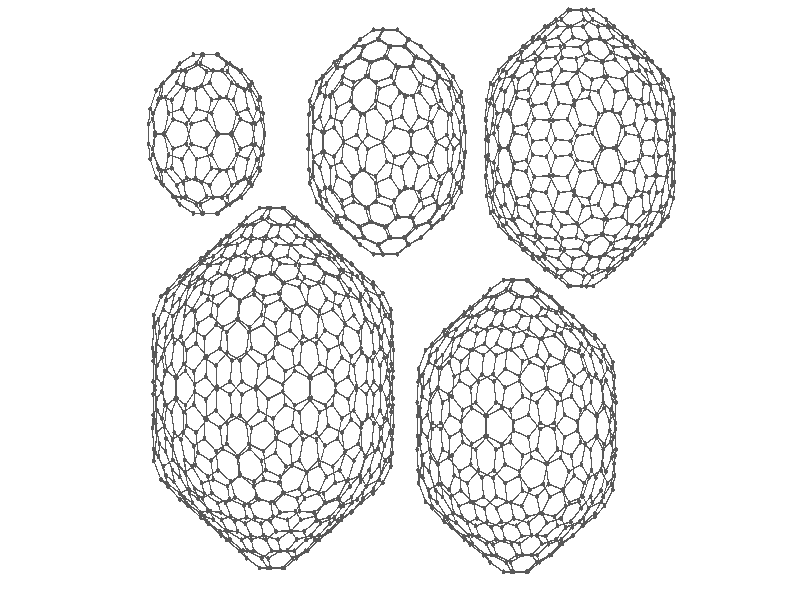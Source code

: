 // 
// Molecular graphics export from VMD 1.9.2
// http://www.ks.uiuc.edu/Research/vmd/
// Requires POV-Ray 3.5 or later
// 
// POV 3.x input script : C:/Users/Kevin/Documents/GitHub/promotion/daten/vcd/carboncluster.pov 
// try povray +W2560 +H1417 -IC:/Users/Kevin/Documents/GitHub/promotion/daten/vcd/carboncluster.pov -OC:/Users/Kevin/Documents/GitHub/promotion/daten/vcd/carboncluster.pov.tga +P +X +A +FT +C
#if (version < 3.5) 
#error "VMD POV3DisplayDevice has been compiled for POV-Ray 3.5 or above.\nPlease upgrade POV-Ray or recompile VMD."
#end 
#declare VMD_clip_on=array[3] {0, 0, 0};
#declare VMD_clip=array[3];
#declare VMD_scaledclip=array[3];
#declare VMD_line_width=0.0020;
#macro VMDC ( C1 )
  texture { pigment { rgbt C1 }}
#end
#macro VMD_point (P1, R1, C1)
  #local T = texture { finish { ambient 1.0 diffuse 0.0 phong 0.0 specular 0.0 } pigment { C1 } }
  #if(VMD_clip_on[2])
  intersection {
    sphere {P1, R1 texture {T} #if(VMD_clip_on[1]) clipped_by {VMD_clip[1]} #end no_shadow}
    VMD_clip[2]
  }
  #else
  sphere {P1, R1 texture {T} #if(VMD_clip_on[1]) clipped_by {VMD_clip[1]} #end no_shadow}
  #end
#end
#macro VMD_line (P1, P2, C1)
  #local T = texture { finish { ambient 1.0 diffuse 0.0 phong 0.0 specular 0.0 } pigment { C1 } }
  #if(VMD_clip_on[2])
  intersection {
    cylinder {P1, P2, VMD_line_width texture {T} #if(VMD_clip_on[1]) clipped_by {VMD_clip[1]} #end no_shadow}
    VMD_clip[2]
  }
  #else
  cylinder {P1, P2, VMD_line_width texture {T} #if(VMD_clip_on[1]) clipped_by {VMD_clip[1]} #end no_shadow}
  #end
#end
#macro VMD_sphere (P1, R1, C1)
  #local T = texture { pigment { C1 } }
  #if(VMD_clip_on[2])
  intersection {
    sphere {P1, R1 texture {T} #if(VMD_clip_on[1]) clipped_by {VMD_clip[1]} #end no_shadow}
    VMD_clip[2]
  }
  #else
  sphere {P1, R1 texture {T} #if(VMD_clip_on[1]) clipped_by {VMD_clip[1]} #end no_shadow}
  #end
#end
#macro VMD_cylinder (P1, P2, R1, C1, O1)
  #local T = texture { pigment { C1 } }
  #if(VMD_clip_on[2])
  intersection {
    cylinder {P1, P2, R1 #if(O1) open #end texture {T} #if(VMD_clip_on[1]) clipped_by {VMD_clip[1]} #end no_shadow}
    VMD_clip[2]
  }
  #else
  cylinder {P1, P2, R1 #if(O1) open #end texture {T} #if(VMD_clip_on[1]) clipped_by {VMD_clip[1]} #end no_shadow}
  #end
#end
#macro VMD_cone (P1, P2, R1, C1)
  #local T = texture { pigment { C1 } }
  #if(VMD_clip_on[2])
  intersection {
    cone {P1, R1, P2, VMD_line_width texture {T} #if(VMD_clip_on[1]) clipped_by {VMD_clip[1]} #end no_shadow}
    VMD_clip[2]
  }
  #else
  cone {P1, R1, P2, VMD_line_width texture {T} #if(VMD_clip_on[1]) clipped_by {VMD_clip[1]} #end no_shadow}
  #end
#end
#macro VMD_triangle (P1, P2, P3, N1, N2, N3, C1)
  #local T = texture { pigment { C1 } }
  smooth_triangle {P1, N1, P2, N2, P3, N3 texture {T} #if(VMD_clip_on[1]) clipped_by {VMD_clip[1]} #end no_shadow}
#end
#macro VMD_tricolor (P1, P2, P3, N1, N2, N3, C1, C2, C3)
  #local NX = P2-P1;
  #local NY = P3-P1;
  #local NZ = vcross(NX, NY);
  #local T = texture { pigment {
    average pigment_map {
      [1 gradient x color_map {[0 rgb 0] [1 C2*3]}]
      [1 gradient y color_map {[0 rgb 0] [1 C3*3]}]
      [1 gradient z color_map {[0 rgb 0] [1 C1*3]}]
    }
    matrix <1.01,0,1,0,1.01,1,0,0,1,-.002,-.002,-1>
    matrix <NX.x,NX.y,NX.z,NY.x,NY.y,NY.z,NZ.x,NZ.y,NZ.z,P1.x,P1.y,P1.z>
  } }
  smooth_triangle {P1, N1, P2, N2, P3, N3 texture {T} #if(VMD_clip_on[1]) clipped_by {VMD_clip[1]} #end no_shadow}
#end
camera {
  orthographic
  location <0.0000, 0.0000, -2.0000>
  look_at <-0.0000, -0.0000, 2.0000>
  up <0.0000, 3.0000, 0.0000>
  right <5.4199, 0.0000, 0.0000>
}
light_source { 
  <-0.1000, 0.1000, -1.0000> 
  color rgb<1.000, 1.000, 1.000> 
  parallel 
  point_at <0.0, 0.0, 0.0> 
}
light_source { 
  <1.0000, 2.0000, -0.5000> 
  color rgb<1.000, 1.000, 1.000> 
  parallel 
  point_at <0.0, 0.0, 0.0> 
}
background {
  color rgb<1.000, 1.000, 1.000>
}
#default { texture {
 finish { ambient 0.000 diffuse 0.650 phong 0.1 phong_size 40.000 specular 0.500 }
} }
#declare VMD_line_width=0.0020;
// MoleculeID: 1 ReprID: 0 Beginning CPK
// MoleculeID: 1 ReprID: 0 Beginning VDW
VMD_sphere(<-1.5373,1.1429,0.0739>,0.0125,rgbt<0.350,0.350,0.350,0.000>)
VMD_sphere(<-1.6172,1.0724,0.0649>,0.0125,rgbt<0.350,0.350,0.350,0.000>)
VMD_sphere(<-1.4821,1.1469,0.1653>,0.0125,rgbt<0.350,0.350,0.350,0.000>)
VMD_sphere(<-1.4926,1.1818,-0.0151>,0.0125,rgbt<0.350,0.350,0.350,0.000>)
VMD_sphere(<-1.6511,1.0497,-0.0304>,0.0125,rgbt<0.350,0.350,0.350,0.000>)
VMD_sphere(<-1.3996,1.2268,-0.0067>,0.0125,rgbt<0.350,0.350,0.350,0.000>)
VMD_sphere(<-1.5129,1.0856,0.2430>,0.0125,rgbt<0.350,0.350,0.350,0.000>)
VMD_sphere(<-1.3100,1.1429,0.2390>,0.0125,rgbt<0.350,0.350,0.350,0.000>)
VMD_sphere(<-1.0827,1.1429,0.0739>,0.0125,rgbt<0.350,0.350,0.350,0.000>)
VMD_sphere(<-1.1695,1.1429,-0.1934>,0.0125,rgbt<0.350,0.350,0.350,0.000>)
VMD_sphere(<-1.4505,1.1429,-0.1934>,0.0125,rgbt<0.350,0.350,0.350,0.000>)
VMD_sphere(<-1.5373,0.9039,-0.3129>,0.0125,rgbt<0.350,0.350,0.350,0.000>)
VMD_sphere(<-1.6778,0.7561,-0.1195>,0.0125,rgbt<0.350,0.350,0.350,0.000>)
VMD_sphere(<-1.6778,0.9039,0.1195>,0.0125,rgbt<0.350,0.350,0.350,0.000>)
VMD_sphere(<-1.5373,0.7561,0.3129>,0.0125,rgbt<0.350,0.350,0.350,0.000>)
VMD_sphere(<-1.3100,0.9039,0.3867>,0.0125,rgbt<0.350,0.350,0.350,0.000>)
VMD_sphere(<-1.0827,0.7561,0.3129>,0.0125,rgbt<0.350,0.350,0.350,0.000>)
VMD_sphere(<-0.9422,0.9039,0.1195>,0.0125,rgbt<0.350,0.350,0.350,0.000>)
VMD_sphere(<-0.9422,0.7561,-0.1195>,0.0125,rgbt<0.350,0.350,0.350,0.000>)
VMD_sphere(<-1.0827,0.9039,-0.3129>,0.0125,rgbt<0.350,0.350,0.350,0.000>)
VMD_sphere(<-1.3100,0.7561,-0.3867>,0.0125,rgbt<0.350,0.350,0.350,0.000>)
VMD_sphere(<-1.3100,0.5171,-0.2390>,0.0125,rgbt<0.350,0.350,0.350,0.000>)
VMD_sphere(<-1.5373,0.5171,-0.0739>,0.0125,rgbt<0.350,0.350,0.350,0.000>)
VMD_sphere(<-1.4505,0.5171,0.1934>,0.0125,rgbt<0.350,0.350,0.350,0.000>)
VMD_sphere(<-1.1695,0.5171,0.1934>,0.0125,rgbt<0.350,0.350,0.350,0.000>)
VMD_sphere(<-1.0827,0.5171,-0.0739>,0.0125,rgbt<0.350,0.350,0.350,0.000>)
VMD_sphere(<-1.3432,1.0724,0.3122>,0.0125,rgbt<0.350,0.350,0.350,0.000>)
VMD_sphere(<-1.0233,1.0724,0.1281>,0.0125,rgbt<0.350,0.350,0.350,0.000>)
VMD_sphere(<-1.0996,1.0724,-0.2331>,0.0125,rgbt<0.350,0.350,0.350,0.000>)
VMD_sphere(<-1.4666,1.0724,-0.2721>,0.0125,rgbt<0.350,0.350,0.350,0.000>)
VMD_sphere(<-1.3521,1.1818,-0.1784>,0.0125,rgbt<0.350,0.350,0.350,0.000>)
VMD_sphere(<-1.4489,0.8804,-0.3681>,0.0125,rgbt<0.350,0.350,0.350,0.000>)
VMD_sphere(<-1.6387,0.6592,-0.1418>,0.0125,rgbt<0.350,0.350,0.350,0.000>)
VMD_sphere(<-1.6593,0.8238,0.1879>,0.0125,rgbt<0.350,0.350,0.350,0.000>)
VMD_sphere(<-1.2060,1.1469,0.2148>,0.0125,rgbt<0.350,0.350,0.350,0.000>)
VMD_sphere(<-1.7030,0.8804,0.0183>,0.0125,rgbt<0.350,0.350,0.350,0.000>)
VMD_sphere(<-1.5464,0.6592,0.2688>,0.0125,rgbt<0.350,0.350,0.350,0.000>)
VMD_sphere(<-1.2392,0.8238,0.3903>,0.0125,rgbt<0.350,0.350,0.350,0.000>)
VMD_sphere(<-1.0736,1.1469,-0.0326>,0.0125,rgbt<0.350,0.350,0.350,0.000>)
VMD_sphere(<-1.3808,1.1818,0.1690>,0.0125,rgbt<0.350,0.350,0.350,0.000>)
VMD_sphere(<-1.4140,0.8804,0.3795>,0.0125,rgbt<0.350,0.350,0.350,0.000>)
VMD_sphere(<-1.1274,0.6592,0.3079>,0.0125,rgbt<0.350,0.350,0.350,0.000>)
VMD_sphere(<-0.9170,0.8238,0.0533>,0.0125,rgbt<0.350,0.350,0.350,0.000>)
VMD_sphere(<-1.2679,1.1469,-0.2349>,0.0125,rgbt<0.350,0.350,0.350,0.000>)
VMD_sphere(<-1.1711,1.1818,0.1196>,0.0125,rgbt<0.350,0.350,0.350,0.000>)
VMD_sphere(<-0.9813,0.8804,0.2162>,0.0125,rgbt<0.350,0.350,0.350,0.000>)
VMD_sphere(<-0.9607,0.6592,-0.0785>,0.0125,rgbt<0.350,0.350,0.350,0.000>)
VMD_sphere(<-1.1379,0.8238,-0.3573>,0.0125,rgbt<0.350,0.350,0.350,0.000>)
VMD_sphere(<-1.5204,1.1469,-0.1126>,0.0125,rgbt<0.350,0.350,0.350,0.000>)
VMD_sphere(<-1.1534,1.1818,-0.0951>,0.0125,rgbt<0.350,0.350,0.350,0.000>)
VMD_sphere(<-1.0028,0.8804,-0.2458>,0.0125,rgbt<0.350,0.350,0.350,0.000>)
VMD_sphere(<-1.2768,0.6592,-0.3565>,0.0125,rgbt<0.350,0.350,0.350,0.000>)
VMD_sphere(<-1.5967,0.8238,-0.2741>,0.0125,rgbt<0.350,0.350,0.350,0.000>)
VMD_sphere(<-1.7030,0.7796,-0.0183>,0.0125,rgbt<0.350,0.350,0.350,0.000>)
VMD_sphere(<-1.5464,1.0008,-0.2688>,0.0125,rgbt<0.350,0.350,0.350,0.000>)
VMD_sphere(<-1.2392,0.8362,-0.3903>,0.0125,rgbt<0.350,0.350,0.350,0.000>)
VMD_sphere(<-1.2060,0.5131,-0.2148>,0.0125,rgbt<0.350,0.350,0.350,0.000>)
VMD_sphere(<-1.4926,0.4782,0.0151>,0.0125,rgbt<0.350,0.350,0.350,0.000>)
VMD_sphere(<-1.4489,0.7796,0.3681>,0.0125,rgbt<0.350,0.350,0.350,0.000>)
VMD_sphere(<-1.6387,1.0008,0.1418>,0.0125,rgbt<0.350,0.350,0.350,0.000>)
VMD_sphere(<-1.6593,0.8362,-0.1879>,0.0125,rgbt<0.350,0.350,0.350,0.000>)
VMD_sphere(<-1.4821,0.5131,-0.1653>,0.0125,rgbt<0.350,0.350,0.350,0.000>)
VMD_sphere(<-1.3521,0.4782,0.1784>,0.0125,rgbt<0.350,0.350,0.350,0.000>)
VMD_sphere(<-1.0028,0.7796,0.2458>,0.0125,rgbt<0.350,0.350,0.350,0.000>)
VMD_sphere(<-1.2768,1.0008,0.3565>,0.0125,rgbt<0.350,0.350,0.350,0.000>)
VMD_sphere(<-1.5967,0.8362,0.2741>,0.0125,rgbt<0.350,0.350,0.350,0.000>)
VMD_sphere(<-1.5204,0.5131,0.1126>,0.0125,rgbt<0.350,0.350,0.350,0.000>)
VMD_sphere(<-1.1534,0.4782,0.0951>,0.0125,rgbt<0.350,0.350,0.350,0.000>)
VMD_sphere(<-0.9813,0.7796,-0.2162>,0.0125,rgbt<0.350,0.350,0.350,0.000>)
VMD_sphere(<-0.9607,1.0008,0.0785>,0.0125,rgbt<0.350,0.350,0.350,0.000>)
VMD_sphere(<-1.1379,0.8362,0.3573>,0.0125,rgbt<0.350,0.350,0.350,0.000>)
VMD_sphere(<-1.2679,0.5131,0.2349>,0.0125,rgbt<0.350,0.350,0.350,0.000>)
VMD_sphere(<-1.1711,0.4782,-0.1196>,0.0125,rgbt<0.350,0.350,0.350,0.000>)
VMD_sphere(<-1.4140,0.7796,-0.3795>,0.0125,rgbt<0.350,0.350,0.350,0.000>)
VMD_sphere(<-1.1274,1.0008,-0.3079>,0.0125,rgbt<0.350,0.350,0.350,0.000>)
VMD_sphere(<-0.9170,0.8362,-0.0533>,0.0125,rgbt<0.350,0.350,0.350,0.000>)
VMD_sphere(<-1.0736,0.5131,0.0326>,0.0125,rgbt<0.350,0.350,0.350,0.000>)
VMD_sphere(<-1.3808,0.4782,-0.1690>,0.0125,rgbt<0.350,0.350,0.350,0.000>)
VMD_sphere(<-1.4666,0.5876,0.2721>,0.0125,rgbt<0.350,0.350,0.350,0.000>)
VMD_sphere(<-1.6172,0.5876,-0.0649>,0.0125,rgbt<0.350,0.350,0.350,0.000>)
VMD_sphere(<-1.3432,0.5876,-0.3122>,0.0125,rgbt<0.350,0.350,0.350,0.000>)
VMD_sphere(<-1.0233,0.5876,-0.1281>,0.0125,rgbt<0.350,0.350,0.350,0.000>)
VMD_sphere(<-1.0996,0.5876,0.2331>,0.0125,rgbt<0.350,0.350,0.350,0.000>)
VMD_sphere(<-1.4443,1.0497,0.3150>,0.0125,rgbt<0.350,0.350,0.350,0.000>)
VMD_sphere(<-1.0519,1.0497,0.2251>,0.0125,rgbt<0.350,0.350,0.350,0.000>)
VMD_sphere(<-1.0162,1.0497,-0.1759>,0.0125,rgbt<0.350,0.350,0.350,0.000>)
VMD_sphere(<-1.3865,1.0497,-0.3338>,0.0125,rgbt<0.350,0.350,0.350,0.000>)
VMD_sphere(<-1.3313,1.2268,-0.0873>,0.0125,rgbt<0.350,0.350,0.350,0.000>)
VMD_sphere(<-1.3786,0.9555,-0.3809>,0.0125,rgbt<0.350,0.350,0.350,0.000>)
VMD_sphere(<-1.5894,0.6465,-0.2320>,0.0125,rgbt<0.350,0.350,0.350,0.000>)
VMD_sphere(<-1.6724,0.7269,0.1536>,0.0125,rgbt<0.350,0.350,0.350,0.000>)
VMD_sphere(<-1.1416,1.0856,0.2681>,0.0125,rgbt<0.350,0.350,0.350,0.000>)
VMD_sphere(<-1.6935,0.9555,-0.0525>,0.0125,rgbt<0.350,0.350,0.350,0.000>)
VMD_sphere(<-1.6170,0.6465,0.1940>,0.0125,rgbt<0.350,0.350,0.350,0.000>)
VMD_sphere(<-1.2759,0.7269,0.3921>,0.0125,rgbt<0.350,0.350,0.350,0.000>)
VMD_sphere(<-1.0030,1.0856,-0.0774>,0.0125,rgbt<0.350,0.350,0.350,0.000>)
VMD_sphere(<-1.3441,1.2268,0.0832>,0.0125,rgbt<0.350,0.350,0.350,0.000>)
VMD_sphere(<-1.4784,0.9555,0.3485>,0.0125,rgbt<0.350,0.350,0.350,0.000>)
VMD_sphere(<-1.2204,0.6465,0.3519>,0.0125,rgbt<0.350,0.350,0.350,0.000>)
VMD_sphere(<-0.9265,0.7269,0.0887>,0.0125,rgbt<0.350,0.350,0.350,0.000>)
VMD_sphere(<-1.2887,1.0856,-0.3159>,0.0125,rgbt<0.350,0.350,0.350,0.000>)
VMD_sphere(<-1.2414,1.2268,0.0581>,0.0125,rgbt<0.350,0.350,0.350,0.000>)
VMD_sphere(<-1.0306,0.9555,0.2679>,0.0125,rgbt<0.350,0.350,0.350,0.000>)
VMD_sphere(<-0.9476,0.6465,0.0235>,0.0125,rgbt<0.350,0.350,0.350,0.000>)
VMD_sphere(<-1.1071,0.7269,-0.3373>,0.0125,rgbt<0.350,0.350,0.350,0.000>)
VMD_sphere(<-1.6038,1.0856,-0.1179>,0.0125,rgbt<0.350,0.350,0.350,0.000>)
VMD_sphere(<-1.2335,1.2268,-0.0472>,0.0125,rgbt<0.350,0.350,0.350,0.000>)
VMD_sphere(<-0.9689,0.9555,-0.1829>,0.0125,rgbt<0.350,0.350,0.350,0.000>)
VMD_sphere(<-1.1757,0.6465,-0.3374>,0.0125,rgbt<0.350,0.350,0.350,0.000>)
VMD_sphere(<-1.5681,0.7269,-0.2972>,0.0125,rgbt<0.350,0.350,0.350,0.000>)
VMD_sphere(<-1.6935,0.7045,0.0525>,0.0125,rgbt<0.350,0.350,0.350,0.000>)
VMD_sphere(<-1.6170,1.0135,-0.1940>,0.0125,rgbt<0.350,0.350,0.350,0.000>)
VMD_sphere(<-1.2759,0.9331,-0.3921>,0.0125,rgbt<0.350,0.350,0.350,0.000>)
VMD_sphere(<-1.1416,0.5744,-0.2681>,0.0125,rgbt<0.350,0.350,0.350,0.000>)
VMD_sphere(<-1.3996,0.4332,0.0067>,0.0125,rgbt<0.350,0.350,0.350,0.000>)
VMD_sphere(<-1.3786,0.7045,0.3809>,0.0125,rgbt<0.350,0.350,0.350,0.000>)
VMD_sphere(<-1.5894,1.0135,0.2320>,0.0125,rgbt<0.350,0.350,0.350,0.000>)
VMD_sphere(<-1.6724,0.9331,-0.1536>,0.0125,rgbt<0.350,0.350,0.350,0.000>)
VMD_sphere(<-1.5129,0.5744,-0.2430>,0.0125,rgbt<0.350,0.350,0.350,0.000>)
VMD_sphere(<-1.3313,0.4332,0.0873>,0.0125,rgbt<0.350,0.350,0.350,0.000>)
VMD_sphere(<-0.9689,0.7045,0.1829>,0.0125,rgbt<0.350,0.350,0.350,0.000>)
VMD_sphere(<-1.1757,1.0135,0.3374>,0.0125,rgbt<0.350,0.350,0.350,0.000>)
VMD_sphere(<-1.5681,0.9331,0.2972>,0.0125,rgbt<0.350,0.350,0.350,0.000>)
VMD_sphere(<-1.6038,0.5744,0.1179>,0.0125,rgbt<0.350,0.350,0.350,0.000>)
VMD_sphere(<-1.2335,0.4332,0.0472>,0.0125,rgbt<0.350,0.350,0.350,0.000>)
VMD_sphere(<-1.0306,0.7045,-0.2679>,0.0125,rgbt<0.350,0.350,0.350,0.000>)
VMD_sphere(<-0.9476,1.0135,-0.0235>,0.0125,rgbt<0.350,0.350,0.350,0.000>)
VMD_sphere(<-1.1071,0.9331,0.3373>,0.0125,rgbt<0.350,0.350,0.350,0.000>)
VMD_sphere(<-1.2887,0.5744,0.3159>,0.0125,rgbt<0.350,0.350,0.350,0.000>)
VMD_sphere(<-1.2414,0.4332,-0.0581>,0.0125,rgbt<0.350,0.350,0.350,0.000>)
VMD_sphere(<-1.4784,0.7045,-0.3485>,0.0125,rgbt<0.350,0.350,0.350,0.000>)
VMD_sphere(<-1.2204,1.0135,-0.3519>,0.0125,rgbt<0.350,0.350,0.350,0.000>)
VMD_sphere(<-0.9265,0.9331,-0.0887>,0.0125,rgbt<0.350,0.350,0.350,0.000>)
VMD_sphere(<-1.0030,0.5744,0.0774>,0.0125,rgbt<0.350,0.350,0.350,0.000>)
VMD_sphere(<-1.3441,0.4332,-0.0832>,0.0125,rgbt<0.350,0.350,0.350,0.000>)
VMD_sphere(<-1.3865,0.6103,0.3338>,0.0125,rgbt<0.350,0.350,0.350,0.000>)
VMD_sphere(<-1.6511,0.6103,0.0304>,0.0125,rgbt<0.350,0.350,0.350,0.000>)
VMD_sphere(<-1.4443,0.6103,-0.3150>,0.0125,rgbt<0.350,0.350,0.350,0.000>)
VMD_sphere(<-1.0519,0.6103,-0.2251>,0.0125,rgbt<0.350,0.350,0.350,0.000>)
VMD_sphere(<-1.0162,0.6103,0.1759>,0.0125,rgbt<0.350,0.350,0.350,0.000>)
VMD_cylinder(<-1.53732,1.14288,0.0738616>,<-1.50972,1.14487,0.119591>0.0037,rgbt<0.350,0.350,0.350,0.000>,1)
VMD_cylinder(<-1.53732,1.14288,0.0738616>,<-1.57727,1.10765,0.0693627>0.0037,rgbt<0.350,0.350,0.350,0.000>,1)
VMD_cylinder(<-1.53732,1.14288,0.0738616>,<-1.51497,1.16235,0.0293801>0.0037,rgbt<0.350,0.350,0.350,0.000>,1)
VMD_cylinder(<-1.61721,1.07242,0.0648639>,<-1.57727,1.10765,0.0693627>0.0037,rgbt<0.350,0.350,0.350,0.000>,1)
VMD_cylinder(<-1.61721,1.07242,0.0648639>,<-1.63415,1.06107,0.0172247>0.0037,rgbt<0.350,0.350,0.350,0.000>,1)
VMD_cylinder(<-1.61721,1.07242,0.0648639>,<-1.62798,1.03663,0.103317>0.0037,rgbt<0.350,0.350,0.350,0.000>,1)
VMD_cylinder(<-1.48212,1.14686,0.16532>,<-1.43146,1.16434,0.16717>0.0037,rgbt<0.350,0.350,0.350,0.000>,1)
VMD_cylinder(<-1.48212,1.14686,0.16532>,<-1.50972,1.14487,0.119591>0.0037,rgbt<0.350,0.350,0.350,0.000>,1)
VMD_cylinder(<-1.48212,1.14686,0.16532>,<-1.4975,1.11622,0.204172>0.0037,rgbt<0.350,0.350,0.350,0.000>,1)
VMD_cylinder(<-1.49263,1.18182,-0.0151013>,<-1.44613,1.20432,-0.0109185>0.0037,rgbt<0.350,0.350,0.350,0.000>,1)
VMD_cylinder(<-1.49263,1.18182,-0.0151013>,<-1.51497,1.16235,0.0293801>0.0037,rgbt<0.350,0.350,0.350,0.000>,1)
VMD_cylinder(<-1.49263,1.18182,-0.0151013>,<-1.50652,1.16434,-0.0638533>0.0037,rgbt<0.350,0.350,0.350,0.000>,1)
VMD_cylinder(<-1.65109,1.04971,-0.0304145>,<-1.62746,1.06764,-0.0741368>0.0037,rgbt<0.350,0.350,0.350,0.000>,1)
VMD_cylinder(<-1.65109,1.04971,-0.0304145>,<-1.63415,1.06107,0.0172247>0.0037,rgbt<0.350,0.350,0.350,0.000>,1)
VMD_cylinder(<-1.65109,1.04971,-0.0304145>,<-1.67228,1.00259,-0.041461>0.0037,rgbt<0.350,0.350,0.350,0.000>,1)
VMD_cylinder(<-1.39964,1.22681,-0.00673557>,<-1.37187,1.22681,0.0382165>0.0037,rgbt<0.350,0.350,0.350,0.000>,1)
VMD_cylinder(<-1.39964,1.22681,-0.00673557>,<-1.44613,1.20432,-0.0109185>0.0037,rgbt<0.350,0.350,0.350,0.000>,1)
VMD_cylinder(<-1.39964,1.22681,-0.00673557>,<-1.36547,1.22681,-0.0470335>0.0037,rgbt<0.350,0.350,0.350,0.000>,1)
VMD_cylinder(<-1.51289,1.08557,0.243024>,<-1.4975,1.11622,0.204172>0.0037,rgbt<0.350,0.350,0.350,0.000>,1)
VMD_cylinder(<-1.51289,1.08557,0.243024>,<-1.47861,1.06764,0.279011>0.0037,rgbt<0.350,0.350,0.350,0.000>,1)
VMD_cylinder(<-1.51289,1.08557,0.243024>,<-1.55113,1.04953,0.237519>0.0037,rgbt<0.350,0.350,0.350,0.000>,1)
VMD_cylinder(<-1.31,1.14288,0.239021>,<-1.25798,1.14487,0.2269>0.0037,rgbt<0.350,0.350,0.350,0.000>,1)
VMD_cylinder(<-1.31,1.14288,0.239021>,<-1.3454,1.16235,0.204021>0.0037,rgbt<0.350,0.350,0.350,0.000>,1)
VMD_cylinder(<-1.31,1.14288,0.239021>,<-1.32662,1.10765,0.275621>0.0037,rgbt<0.350,0.350,0.350,0.000>,1)
VMD_cylinder(<-1.08268,1.14288,0.0738616>,<-1.1269,1.16235,0.0967117>0.0037,rgbt<0.350,0.350,0.350,0.000>,1)
VMD_cylinder(<-1.08268,1.14288,0.0738616>,<-1.07813,1.14487,0.0206412>0.0037,rgbt<0.350,0.350,0.350,0.000>,1)
VMD_cylinder(<-1.08268,1.14288,0.0738616>,<-1.053,1.10765,0.100981>0.0037,rgbt<0.350,0.350,0.350,0.000>,1)
VMD_cylinder(<-1.16951,1.14288,-0.193372>,<-1.16144,1.16235,-0.14425>0.0037,rgbt<0.350,0.350,0.350,0.000>,1)
VMD_cylinder(<-1.16951,1.14288,-0.193372>,<-1.21872,1.14487,-0.214143>0.0037,rgbt<0.350,0.350,0.350,0.000>,1)
VMD_cylinder(<-1.16951,1.14288,-0.193372>,<-1.13455,1.10765,-0.213212>0.0037,rgbt<0.350,0.350,0.350,0.000>,1)
VMD_cylinder(<-1.45049,1.14288,-0.193372>,<-1.40128,1.16235,-0.185863>0.0037,rgbt<0.350,0.350,0.350,0.000>,1)
VMD_cylinder(<-1.45049,1.14288,-0.193372>,<-1.48545,1.14487,-0.152989>0.0037,rgbt<0.350,0.350,0.350,0.000>,1)
VMD_cylinder(<-1.45049,1.14288,-0.193372>,<-1.45856,1.10765,-0.232753>0.0037,rgbt<0.350,0.350,0.350,0.000>,1)
VMD_cylinder(<-1.53732,0.903862,-0.312883>,<-1.54187,0.952353,-0.290862>0.0037,rgbt<0.350,0.350,0.350,0.000>,1)
VMD_cylinder(<-1.53732,0.903862,-0.312883>,<-1.56699,0.86385,-0.2935>0.0037,rgbt<0.350,0.350,0.350,0.000>,1)
VMD_cylinder(<-1.53732,0.903862,-0.312883>,<-1.4931,0.89213,-0.340514>0.0037,rgbt<0.350,0.350,0.350,0.000>,1)
VMD_cylinder(<-1.67782,0.756139,-0.119511>,<-1.66855,0.79615,-0.15372>0.0037,rgbt<0.350,0.350,0.350,0.000>,1)
VMD_cylinder(<-1.67782,0.756139,-0.119511>,<-1.65828,0.707647,-0.13064>0.0037,rgbt<0.350,0.350,0.350,0.000>,1)
VMD_cylinder(<-1.67782,0.756139,-0.119511>,<-1.69043,0.76787,-0.0689107>0.0037,rgbt<0.350,0.350,0.350,0.000>,1)
VMD_cylinder(<-1.67782,0.903862,0.119511>,<-1.69043,0.89213,0.0689107>0.0037,rgbt<0.350,0.350,0.350,0.000>,1)
VMD_cylinder(<-1.67782,0.903862,0.119511>,<-1.65828,0.952353,0.13064>0.0037,rgbt<0.350,0.350,0.350,0.000>,1)
VMD_cylinder(<-1.67782,0.903862,0.119511>,<-1.66855,0.86385,0.15372>0.0037,rgbt<0.350,0.350,0.350,0.000>,1)
VMD_cylinder(<-1.53732,0.756139,0.312883>,<-1.4931,0.76787,0.340514>0.0037,rgbt<0.350,0.350,0.350,0.000>,1)
VMD_cylinder(<-1.53732,0.756139,0.312883>,<-1.56699,0.79615,0.2935>0.0037,rgbt<0.350,0.350,0.350,0.000>,1)
VMD_cylinder(<-1.53732,0.756139,0.312883>,<-1.54187,0.707647,0.290862>0.0037,rgbt<0.350,0.350,0.350,0.000>,1)
VMD_cylinder(<-1.31,0.903862,0.386744>,<-1.29338,0.952353,0.371602>0.0037,rgbt<0.350,0.350,0.350,0.000>,1)
VMD_cylinder(<-1.31,0.903862,0.386744>,<-1.2746,0.86385,0.388504>0.0037,rgbt<0.350,0.350,0.350,0.000>,1)
VMD_cylinder(<-1.31,0.903862,0.386744>,<-1.36202,0.89213,0.383103>0.0037,rgbt<0.350,0.350,0.350,0.000>,1)
VMD_cylinder(<-1.08268,0.756139,0.312883>,<-1.11028,0.79615,0.335113>0.0037,rgbt<0.350,0.350,0.350,0.000>,1)
VMD_cylinder(<-1.08268,0.756139,0.312883>,<-1.10503,0.707647,0.310402>0.0037,rgbt<0.350,0.350,0.350,0.000>,1)
VMD_cylinder(<-1.08268,0.756139,0.312883>,<-1.04273,0.76787,0.27936>0.0037,rgbt<0.350,0.350,0.350,0.000>,1)
VMD_cylinder(<-0.942184,0.903862,0.119511>,<-0.951449,0.952353,0.0990223>0.0037,rgbt<0.350,0.350,0.350,0.000>,1)
VMD_cylinder(<-0.942184,0.903862,0.119511>,<-0.961722,0.89213,0.16786>0.0037,rgbt<0.350,0.350,0.350,0.000>,1)
VMD_cylinder(<-0.942184,0.903862,0.119511>,<-0.929572,0.86385,0.0863886>0.0037,rgbt<0.350,0.350,0.350,0.000>,1)
VMD_cylinder(<-0.942184,0.756139,-0.119511>,<-0.951449,0.707647,-0.0990223>0.0037,rgbt<0.350,0.350,0.350,0.000>,1)
VMD_cylinder(<-0.942184,0.756139,-0.119511>,<-0.929572,0.79615,-0.0863886>0.0037,rgbt<0.350,0.350,0.350,0.000>,1)
VMD_cylinder(<-0.942184,0.756139,-0.119511>,<-0.961722,0.76787,-0.16786>0.0037,rgbt<0.350,0.350,0.350,0.000>,1)
VMD_cylinder(<-1.08268,0.903862,-0.312883>,<-1.10503,0.952353,-0.310402>0.0037,rgbt<0.350,0.350,0.350,0.000>,1)
VMD_cylinder(<-1.08268,0.903862,-0.312883>,<-1.11028,0.86385,-0.335113>0.0037,rgbt<0.350,0.350,0.350,0.000>,1)
VMD_cylinder(<-1.08268,0.903862,-0.312883>,<-1.04273,0.89213,-0.27936>0.0037,rgbt<0.350,0.350,0.350,0.000>,1)
VMD_cylinder(<-1.31,0.756139,-0.386744>,<-1.36202,0.76787,-0.383103>0.0037,rgbt<0.350,0.350,0.350,0.000>,1)
VMD_cylinder(<-1.31,0.756139,-0.386744>,<-1.2746,0.79615,-0.388504>0.0037,rgbt<0.350,0.350,0.350,0.000>,1)
VMD_cylinder(<-1.31,0.756139,-0.386744>,<-1.29338,0.707647,-0.371602>0.0037,rgbt<0.350,0.350,0.350,0.000>,1)
VMD_cylinder(<-1.31,0.517118,-0.239021>,<-1.25798,0.515128,-0.2269>0.0037,rgbt<0.350,0.350,0.350,0.000>,1)
VMD_cylinder(<-1.31,0.517118,-0.239021>,<-1.3454,0.49765,-0.204021>0.0037,rgbt<0.350,0.350,0.350,0.000>,1)
VMD_cylinder(<-1.31,0.517118,-0.239021>,<-1.32662,0.552348,-0.275621>0.0037,rgbt<0.350,0.350,0.350,0.000>,1)
VMD_cylinder(<-1.53732,0.517118,-0.0738616>,<-1.57727,0.552348,-0.0693627>0.0037,rgbt<0.350,0.350,0.350,0.000>,1)
VMD_cylinder(<-1.53732,0.517118,-0.0738616>,<-1.50972,0.515128,-0.119591>0.0037,rgbt<0.350,0.350,0.350,0.000>,1)
VMD_cylinder(<-1.53732,0.517118,-0.0738616>,<-1.51497,0.49765,-0.0293801>0.0037,rgbt<0.350,0.350,0.350,0.000>,1)
VMD_cylinder(<-1.45049,0.517118,0.193372>,<-1.48545,0.515128,0.152989>0.0037,rgbt<0.350,0.350,0.350,0.000>,1)
VMD_cylinder(<-1.45049,0.517118,0.193372>,<-1.45856,0.552348,0.232753>0.0037,rgbt<0.350,0.350,0.350,0.000>,1)
VMD_cylinder(<-1.45049,0.517118,0.193372>,<-1.40128,0.49765,0.185863>0.0037,rgbt<0.350,0.350,0.350,0.000>,1)
VMD_cylinder(<-1.16951,0.517118,0.193372>,<-1.16144,0.49765,0.14425>0.0037,rgbt<0.350,0.350,0.350,0.000>,1)
VMD_cylinder(<-1.16951,0.517118,0.193372>,<-1.13455,0.552348,0.213212>0.0037,rgbt<0.350,0.350,0.350,0.000>,1)
VMD_cylinder(<-1.16951,0.517118,0.193372>,<-1.21872,0.515128,0.214143>0.0037,rgbt<0.350,0.350,0.350,0.000>,1)
VMD_cylinder(<-1.08268,0.517118,-0.0738616>,<-1.053,0.552348,-0.100981>0.0037,rgbt<0.350,0.350,0.350,0.000>,1)
VMD_cylinder(<-1.08268,0.517118,-0.0738616>,<-1.1269,0.49765,-0.0967117>0.0037,rgbt<0.350,0.350,0.350,0.000>,1)
VMD_cylinder(<-1.08268,0.517118,-0.0738616>,<-1.07813,0.515128,-0.0206412>0.0037,rgbt<0.350,0.350,0.350,0.000>,1)
VMD_cylinder(<-1.34324,1.07242,0.312222>,<-1.32662,1.10765,0.275621>0.0037,rgbt<0.350,0.350,0.350,0.000>,1)
VMD_cylinder(<-1.34324,1.07242,0.312222>,<-1.31,1.03663,0.33434>0.0037,rgbt<0.350,0.350,0.350,0.000>,1)
VMD_cylinder(<-1.34324,1.07242,0.312222>,<-1.39379,1.06107,0.31361>0.0037,rgbt<0.350,0.350,0.350,0.000>,1)
VMD_cylinder(<-1.02333,1.07242,0.1281>,<-1.03763,1.06107,0.176597>0.0037,rgbt<0.350,0.350,0.350,0.000>,1)
VMD_cylinder(<-1.02333,1.07242,0.1281>,<-0.992023,1.03663,0.103317>0.0037,rgbt<0.350,0.350,0.350,0.000>,1)
VMD_cylinder(<-1.02333,1.07242,0.1281>,<-1.053,1.10765,0.100981>0.0037,rgbt<0.350,0.350,0.350,0.000>,1)
VMD_cylinder(<-1.09958,1.07242,-0.233052>,<-1.05788,1.06107,-0.204467>0.0037,rgbt<0.350,0.350,0.350,0.000>,1)
VMD_cylinder(<-1.09958,1.07242,-0.233052>,<-1.11348,1.03663,-0.270487>0.0037,rgbt<0.350,0.350,0.350,0.000>,1)
VMD_cylinder(<-1.09958,1.07242,-0.233052>,<-1.13455,1.10765,-0.213212>0.0037,rgbt<0.350,0.350,0.350,0.000>,1)
VMD_cylinder(<-1.46662,1.07242,-0.272133>,<-1.42655,1.06107,-0.302965>0.0037,rgbt<0.350,0.350,0.350,0.000>,1)
VMD_cylinder(<-1.46662,1.07242,-0.272133>,<-1.50652,1.03663,-0.270487>0.0037,rgbt<0.350,0.350,0.350,0.000>,1)
VMD_cylinder(<-1.46662,1.07242,-0.272133>,<-1.45856,1.10765,-0.232753>0.0037,rgbt<0.350,0.350,0.350,0.000>,1)
VMD_cylinder(<-1.35207,1.18182,-0.178354>,<-1.34168,1.20432,-0.132843>0.0037,rgbt<0.350,0.350,0.350,0.000>,1)
VMD_cylinder(<-1.35207,1.18182,-0.178354>,<-1.31,1.16434,-0.206634>0.0037,rgbt<0.350,0.350,0.350,0.000>,1)
VMD_cylinder(<-1.35207,1.18182,-0.178354>,<-1.40128,1.16235,-0.185863>0.0037,rgbt<0.350,0.350,0.350,0.000>,1)
VMD_cylinder(<-1.44887,0.880399,-0.368145>,<-1.41371,0.91793,-0.374533>0.0037,rgbt<0.350,0.350,0.350,0.000>,1)
VMD_cylinder(<-1.44887,0.880399,-0.368145>,<-1.43146,0.83,-0.373804>0.0037,rgbt<0.350,0.350,0.350,0.000>,1)
VMD_cylinder(<-1.44887,0.880399,-0.368145>,<-1.4931,0.89213,-0.340514>0.0037,rgbt<0.350,0.350,0.350,0.000>,1)
VMD_cylinder(<-1.63874,0.659155,-0.14177>,<-1.61405,0.652835,-0.186891>0.0037,rgbt<0.350,0.350,0.350,0.000>,1)
VMD_cylinder(<-1.63874,0.659155,-0.14177>,<-1.65828,0.707647,-0.13064>0.0037,rgbt<0.350,0.350,0.350,0.000>,1)
VMD_cylinder(<-1.63874,0.659155,-0.14177>,<-1.62798,0.623366,-0.103317>0.0037,rgbt<0.350,0.350,0.350,0.000>,1)
VMD_cylinder(<-1.65929,0.823839,0.18793>,<-1.66855,0.86385,0.15372>0.0037,rgbt<0.350,0.350,0.350,0.000>,1)
VMD_cylinder(<-1.65929,0.823839,0.18793>,<-1.66584,0.775383,0.170768>0.0037,rgbt<0.350,0.350,0.350,0.000>,1)
VMD_cylinder(<-1.65929,0.823839,0.18793>,<-1.62798,0.83,0.231023>0.0037,rgbt<0.350,0.350,0.350,0.000>,1)
VMD_cylinder(<-1.20596,1.14686,0.214778>,<-1.18854,1.16434,0.16717>0.0037,rgbt<0.350,0.350,0.350,0.000>,1)
VMD_cylinder(<-1.20596,1.14686,0.214778>,<-1.25798,1.14487,0.2269>0.0037,rgbt<0.350,0.350,0.350,0.000>,1)
VMD_cylinder(<-1.20596,1.14686,0.214778>,<-1.17376,1.11622,0.241417>0.0037,rgbt<0.350,0.350,0.350,0.000>,1)
VMD_cylinder(<-1.70304,0.880399,0.0183108>,<-1.69043,0.89213,0.0689107>0.0037,rgbt<0.350,0.350,0.350,0.000>,1)
VMD_cylinder(<-1.70304,0.880399,0.0183108>,<-1.69825,0.91793,-0.0170984>0.0037,rgbt<0.350,0.350,0.350,0.000>,1)
VMD_cylinder(<-1.70304,0.880399,0.0183108>,<-1.70304,0.83,-3.31762e-010>0.0037,rgbt<0.350,0.350,0.350,0.000>,1)
VMD_cylinder(<-1.54642,0.659155,0.26884>,<-1.54187,0.707647,0.290862>0.0037,rgbt<0.350,0.350,0.350,0.000>,1)
VMD_cylinder(<-1.54642,0.659155,0.26884>,<-1.5817,0.652835,0.231418>0.0037,rgbt<0.350,0.350,0.350,0.000>,1)
VMD_cylinder(<-1.54642,0.659155,0.26884>,<-1.50652,0.623367,0.270487>0.0037,rgbt<0.350,0.350,0.350,0.000>,1)
VMD_cylinder(<-1.2392,0.823839,0.390264>,<-1.18854,0.83,0.373804>0.0037,rgbt<0.350,0.350,0.350,0.000>,1)
VMD_cylinder(<-1.2392,0.823839,0.390264>,<-1.2746,0.86385,0.388504>0.0037,rgbt<0.350,0.350,0.350,0.000>,1)
VMD_cylinder(<-1.2392,0.823839,0.390264>,<-1.25755,0.775383,0.39119>0.0037,rgbt<0.350,0.350,0.350,0.000>,1)
VMD_cylinder(<-1.07358,1.14686,-0.0325793>,<-1.07813,1.14487,0.0206412>0.0037,rgbt<0.350,0.350,0.350,0.000>,1)
VMD_cylinder(<-1.07358,1.14686,-0.0325793>,<-1.11348,1.16434,-0.0638533>0.0037,rgbt<0.350,0.350,0.350,0.000>,1)
VMD_cylinder(<-1.07358,1.14686,-0.0325793>,<-1.0383,1.11622,-0.0549678>0.0037,rgbt<0.350,0.350,0.350,0.000>,1)
VMD_cylinder(<-1.3808,1.18182,0.169021>,<-1.43146,1.16434,0.16717>0.0037,rgbt<0.350,0.350,0.350,0.000>,1)
VMD_cylinder(<-1.3808,1.18182,0.169021>,<-1.36245,1.20432,0.126095>0.0037,rgbt<0.350,0.350,0.350,0.000>,1)
VMD_cylinder(<-1.3808,1.18182,0.169021>,<-1.3454,1.16235,0.204021>0.0037,rgbt<0.350,0.350,0.350,0.000>,1)
VMD_cylinder(<-1.41404,0.880399,0.379462>,<-1.44624,0.91793,0.363966>0.0037,rgbt<0.350,0.350,0.350,0.000>,1)
VMD_cylinder(<-1.41404,0.880399,0.379462>,<-1.43146,0.83,0.373804>0.0037,rgbt<0.350,0.350,0.350,0.000>,1)
VMD_cylinder(<-1.41404,0.880399,0.379462>,<-1.36202,0.89213,0.383103>0.0037,rgbt<0.350,0.350,0.350,0.000>,1)
VMD_cylinder(<-1.12737,0.659155,0.307922>,<-1.10503,0.707647,0.310402>0.0037,rgbt<0.350,0.350,0.350,0.000>,1)
VMD_cylinder(<-1.12737,0.659155,0.307922>,<-1.17387,0.652835,0.329916>0.0037,rgbt<0.350,0.350,0.350,0.000>,1)
VMD_cylinder(<-1.12737,0.659155,0.307922>,<-1.11348,0.623367,0.270487>0.0037,rgbt<0.350,0.350,0.350,0.000>,1)
VMD_cylinder(<-0.916959,0.823839,0.0532667>,<-0.916959,0.83,-3.31762e-010>0.0037,rgbt<0.350,0.350,0.350,0.000>,1)
VMD_cylinder(<-0.916959,0.823839,0.0532667>,<-0.921748,0.775383,0.0710004>0.0037,rgbt<0.350,0.350,0.350,0.000>,1)
VMD_cylinder(<-0.916959,0.823839,0.0532667>,<-0.929572,0.86385,0.0863886>0.0037,rgbt<0.350,0.350,0.350,0.000>,1)
VMD_cylinder(<-1.26793,1.14686,-0.234914>,<-1.31,1.16434,-0.206634>0.0037,rgbt<0.350,0.350,0.350,0.000>,1)
VMD_cylinder(<-1.26793,1.14686,-0.234914>,<-1.21872,1.14487,-0.214143>0.0037,rgbt<0.350,0.350,0.350,0.000>,1)
VMD_cylinder(<-1.26793,1.14686,-0.234914>,<-1.27832,1.11622,-0.275389>0.0037,rgbt<0.350,0.350,0.350,0.000>,1)
VMD_cylinder(<-1.17113,1.18182,0.119562>,<-1.18854,1.16434,0.16717>0.0037,rgbt<0.350,0.350,0.350,0.000>,1)
VMD_cylinder(<-1.17113,1.18182,0.119562>,<-1.1269,1.16235,0.0967117>0.0037,rgbt<0.350,0.350,0.350,0.000>,1)
VMD_cylinder(<-1.17113,1.18182,0.119562>,<-1.20628,1.20432,0.0888492>0.0037,rgbt<0.350,0.350,0.350,0.000>,1)
VMD_cylinder(<-0.981261,0.880399,0.21621>,<-0.961722,0.89213,0.16786>0.0037,rgbt<0.350,0.350,0.350,0.000>,1)
VMD_cylinder(<-0.981261,0.880399,0.21621>,<-1.00595,0.91793,0.242041>0.0037,rgbt<0.350,0.350,0.350,0.000>,1)
VMD_cylinder(<-0.981261,0.880399,0.21621>,<-0.992023,0.83,0.231023>0.0037,rgbt<0.350,0.350,0.350,0.000>,1)
VMD_cylinder(<-0.960714,0.659155,-0.078534>,<-0.951449,0.707647,-0.0990223>0.0037,rgbt<0.350,0.350,0.350,0.000>,1)
VMD_cylinder(<-0.960714,0.659155,-0.078534>,<-0.992023,0.623367,-0.103317>0.0037,rgbt<0.350,0.350,0.350,0.000>,1)
VMD_cylinder(<-0.960714,0.659155,-0.078534>,<-0.954165,0.652835,-0.0275191>0.0037,rgbt<0.350,0.350,0.350,0.000>,1)
VMD_cylinder(<-1.13788,0.823839,-0.357343>,<-1.11028,0.86385,-0.335113>0.0037,rgbt<0.350,0.350,0.350,0.000>,1)
VMD_cylinder(<-1.13788,0.823839,-0.357343>,<-1.1225,0.775383,-0.347309>0.0037,rgbt<0.350,0.350,0.350,0.000>,1)
VMD_cylinder(<-1.13788,0.823839,-0.357343>,<-1.18854,0.83,-0.373804>0.0037,rgbt<0.350,0.350,0.350,0.000>,1)
VMD_cylinder(<-1.52041,1.14686,-0.112605>,<-1.56212,1.11622,-0.115232>0.0037,rgbt<0.350,0.350,0.350,0.000>,1)
VMD_cylinder(<-1.52041,1.14686,-0.112605>,<-1.48545,1.14487,-0.152989>0.0037,rgbt<0.350,0.350,0.350,0.000>,1)
VMD_cylinder(<-1.52041,1.14686,-0.112605>,<-1.50652,1.16434,-0.0638533>0.0037,rgbt<0.350,0.350,0.350,0.000>,1)
VMD_cylinder(<-1.15338,1.18182,-0.0951274>,<-1.19345,1.20432,-0.0711828>0.0037,rgbt<0.350,0.350,0.350,0.000>,1)
VMD_cylinder(<-1.15338,1.18182,-0.0951274>,<-1.16144,1.16235,-0.14425>0.0037,rgbt<0.350,0.350,0.350,0.000>,1)
VMD_cylinder(<-1.15338,1.18182,-0.0951274>,<-1.11348,1.16434,-0.0638533>0.0037,rgbt<0.350,0.350,0.350,0.000>,1)
VMD_cylinder(<-1.00279,0.880399,-0.245837>,<-0.985847,0.91793,-0.214376>0.0037,rgbt<0.350,0.350,0.350,0.000>,1)
VMD_cylinder(<-1.00279,0.880399,-0.245837>,<-0.992023,0.83,-0.231023>0.0037,rgbt<0.350,0.350,0.350,0.000>,1)
VMD_cylinder(<-1.00279,0.880399,-0.245837>,<-1.04273,0.89213,-0.27936>0.0037,rgbt<0.350,0.350,0.350,0.000>,1)
VMD_cylinder(<-1.27675,0.659155,-0.356459>,<-1.22621,0.652835,-0.346923>0.0037,rgbt<0.350,0.350,0.350,0.000>,1)
VMD_cylinder(<-1.27675,0.659155,-0.356459>,<-1.29338,0.707647,-0.371602>0.0037,rgbt<0.350,0.350,0.350,0.000>,1)
VMD_cylinder(<-1.27675,0.659155,-0.356459>,<-1.31,0.623366,-0.33434>0.0037,rgbt<0.350,0.350,0.350,0.000>,1)
VMD_cylinder(<-1.59667,0.823839,-0.274117>,<-1.62798,0.83,-0.231023>0.0037,rgbt<0.350,0.350,0.350,0.000>,1)
VMD_cylinder(<-1.59667,0.823839,-0.274117>,<-1.56699,0.86385,-0.2935>0.0037,rgbt<0.350,0.350,0.350,0.000>,1)
VMD_cylinder(<-1.59667,0.823839,-0.274117>,<-1.58237,0.775383,-0.285649>0.0037,rgbt<0.350,0.350,0.350,0.000>,1)
VMD_cylinder(<-1.70304,0.779602,-0.0183108>,<-1.70304,0.83,-3.31762e-010>0.0037,rgbt<0.350,0.350,0.350,0.000>,1)
VMD_cylinder(<-1.70304,0.779602,-0.0183108>,<-1.69825,0.74207,0.0170984>0.0037,rgbt<0.350,0.350,0.350,0.000>,1)
VMD_cylinder(<-1.70304,0.779602,-0.0183108>,<-1.69043,0.76787,-0.0689107>0.0037,rgbt<0.350,0.350,0.350,0.000>,1)
VMD_cylinder(<-1.54642,1.00085,-0.26884>,<-1.5817,1.00717,-0.231418>0.0037,rgbt<0.350,0.350,0.350,0.000>,1)
VMD_cylinder(<-1.54642,1.00085,-0.26884>,<-1.50652,1.03663,-0.270487>0.0037,rgbt<0.350,0.350,0.350,0.000>,1)
VMD_cylinder(<-1.54642,1.00085,-0.26884>,<-1.54187,0.952353,-0.290862>0.0037,rgbt<0.350,0.350,0.350,0.000>,1)
VMD_cylinder(<-1.2392,0.836161,-0.390264>,<-1.18854,0.83,-0.373804>0.0037,rgbt<0.350,0.350,0.350,0.000>,1)
VMD_cylinder(<-1.2392,0.836161,-0.390264>,<-1.25755,0.884617,-0.39119>0.0037,rgbt<0.350,0.350,0.350,0.000>,1)
VMD_cylinder(<-1.2392,0.836161,-0.390264>,<-1.2746,0.79615,-0.388504>0.0037,rgbt<0.350,0.350,0.350,0.000>,1)
VMD_cylinder(<-1.20596,0.513138,-0.214778>,<-1.17376,0.543783,-0.241417>0.0037,rgbt<0.350,0.350,0.350,0.000>,1)
VMD_cylinder(<-1.20596,0.513138,-0.214778>,<-1.25798,0.515128,-0.2269>0.0037,rgbt<0.350,0.350,0.350,0.000>,1)
VMD_cylinder(<-1.20596,0.513138,-0.214778>,<-1.18854,0.49566,-0.16717>0.0037,rgbt<0.350,0.350,0.350,0.000>,1)
VMD_cylinder(<-1.49263,0.478182,0.0151013>,<-1.50652,0.49566,0.0638533>0.0037,rgbt<0.350,0.350,0.350,0.000>,1)
VMD_cylinder(<-1.49263,0.478182,0.0151013>,<-1.44613,0.455684,0.0109185>0.0037,rgbt<0.350,0.350,0.350,0.000>,1)
VMD_cylinder(<-1.49263,0.478182,0.0151013>,<-1.51497,0.49765,-0.0293801>0.0037,rgbt<0.350,0.350,0.350,0.000>,1)
VMD_cylinder(<-1.44887,0.779602,0.368145>,<-1.43146,0.83,0.373804>0.0037,rgbt<0.350,0.350,0.350,0.000>,1)
VMD_cylinder(<-1.44887,0.779602,0.368145>,<-1.41371,0.74207,0.374533>0.0037,rgbt<0.350,0.350,0.350,0.000>,1)
VMD_cylinder(<-1.44887,0.779602,0.368145>,<-1.4931,0.76787,0.340514>0.0037,rgbt<0.350,0.350,0.350,0.000>,1)
VMD_cylinder(<-1.63874,1.00085,0.14177>,<-1.61405,1.00717,0.186891>0.0037,rgbt<0.350,0.350,0.350,0.000>,1)
VMD_cylinder(<-1.63874,1.00085,0.14177>,<-1.62798,1.03663,0.103317>0.0037,rgbt<0.350,0.350,0.350,0.000>,1)
VMD_cylinder(<-1.63874,1.00085,0.14177>,<-1.65828,0.952353,0.13064>0.0037,rgbt<0.350,0.350,0.350,0.000>,1)
VMD_cylinder(<-1.65929,0.836161,-0.18793>,<-1.62798,0.83,-0.231023>0.0037,rgbt<0.350,0.350,0.350,0.000>,1)
VMD_cylinder(<-1.65929,0.836161,-0.18793>,<-1.66855,0.79615,-0.15372>0.0037,rgbt<0.350,0.350,0.350,0.000>,1)
VMD_cylinder(<-1.65929,0.836161,-0.18793>,<-1.66584,0.884617,-0.170768>0.0037,rgbt<0.350,0.350,0.350,0.000>,1)
VMD_cylinder(<-1.48212,0.513138,-0.16532>,<-1.43146,0.49566,-0.16717>0.0037,rgbt<0.350,0.350,0.350,0.000>,1)
VMD_cylinder(<-1.48212,0.513138,-0.16532>,<-1.4975,0.543783,-0.204172>0.0037,rgbt<0.350,0.350,0.350,0.000>,1)
VMD_cylinder(<-1.48212,0.513138,-0.16532>,<-1.50972,0.515128,-0.119591>0.0037,rgbt<0.350,0.350,0.350,0.000>,1)
VMD_cylinder(<-1.35207,0.478182,0.178354>,<-1.31,0.49566,0.206634>0.0037,rgbt<0.350,0.350,0.350,0.000>,1)
VMD_cylinder(<-1.35207,0.478182,0.178354>,<-1.40128,0.49765,0.185863>0.0037,rgbt<0.350,0.350,0.350,0.000>,1)
VMD_cylinder(<-1.35207,0.478182,0.178354>,<-1.34168,0.455684,0.132843>0.0037,rgbt<0.350,0.350,0.350,0.000>,1)
VMD_cylinder(<-1.00279,0.779602,0.245837>,<-0.992023,0.83,0.231023>0.0037,rgbt<0.350,0.350,0.350,0.000>,1)
VMD_cylinder(<-1.00279,0.779602,0.245837>,<-0.985847,0.74207,0.214376>0.0037,rgbt<0.350,0.350,0.350,0.000>,1)
VMD_cylinder(<-1.00279,0.779602,0.245837>,<-1.04273,0.76787,0.27936>0.0037,rgbt<0.350,0.350,0.350,0.000>,1)
VMD_cylinder(<-1.27675,1.00085,0.356459>,<-1.22621,1.00717,0.346923>0.0037,rgbt<0.350,0.350,0.350,0.000>,1)
VMD_cylinder(<-1.27675,1.00085,0.356459>,<-1.31,1.03663,0.33434>0.0037,rgbt<0.350,0.350,0.350,0.000>,1)
VMD_cylinder(<-1.27675,1.00085,0.356459>,<-1.29338,0.952353,0.371602>0.0037,rgbt<0.350,0.350,0.350,0.000>,1)
VMD_cylinder(<-1.59667,0.836161,0.274117>,<-1.58237,0.884617,0.285649>0.0037,rgbt<0.350,0.350,0.350,0.000>,1)
VMD_cylinder(<-1.59667,0.836161,0.274117>,<-1.62798,0.83,0.231023>0.0037,rgbt<0.350,0.350,0.350,0.000>,1)
VMD_cylinder(<-1.59667,0.836161,0.274117>,<-1.56699,0.79615,0.2935>0.0037,rgbt<0.350,0.350,0.350,0.000>,1)
VMD_cylinder(<-1.52041,0.513138,0.112605>,<-1.48545,0.515128,0.152989>0.0037,rgbt<0.350,0.350,0.350,0.000>,1)
VMD_cylinder(<-1.52041,0.513138,0.112605>,<-1.56212,0.543783,0.115232>0.0037,rgbt<0.350,0.350,0.350,0.000>,1)
VMD_cylinder(<-1.52041,0.513138,0.112605>,<-1.50652,0.49566,0.0638533>0.0037,rgbt<0.350,0.350,0.350,0.000>,1)
VMD_cylinder(<-1.15338,0.478182,0.0951274>,<-1.16144,0.49765,0.14425>0.0037,rgbt<0.350,0.350,0.350,0.000>,1)
VMD_cylinder(<-1.15338,0.478182,0.0951274>,<-1.11348,0.49566,0.0638533>0.0037,rgbt<0.350,0.350,0.350,0.000>,1)
VMD_cylinder(<-1.15338,0.478182,0.0951274>,<-1.19345,0.455684,0.0711828>0.0037,rgbt<0.350,0.350,0.350,0.000>,1)
VMD_cylinder(<-0.981261,0.779602,-0.21621>,<-0.992023,0.83,-0.231023>0.0037,rgbt<0.350,0.350,0.350,0.000>,1)
VMD_cylinder(<-0.981261,0.779602,-0.21621>,<-1.00595,0.74207,-0.242041>0.0037,rgbt<0.350,0.350,0.350,0.000>,1)
VMD_cylinder(<-0.981261,0.779602,-0.21621>,<-0.961722,0.76787,-0.16786>0.0037,rgbt<0.350,0.350,0.350,0.000>,1)
VMD_cylinder(<-0.960714,1.00085,0.078534>,<-0.954165,1.00717,0.0275191>0.0037,rgbt<0.350,0.350,0.350,0.000>,1)
VMD_cylinder(<-0.960714,1.00085,0.078534>,<-0.951449,0.952353,0.0990223>0.0037,rgbt<0.350,0.350,0.350,0.000>,1)
VMD_cylinder(<-0.960714,1.00085,0.078534>,<-0.992023,1.03663,0.103317>0.0037,rgbt<0.350,0.350,0.350,0.000>,1)
VMD_cylinder(<-1.13788,0.836161,0.357343>,<-1.1225,0.884617,0.347309>0.0037,rgbt<0.350,0.350,0.350,0.000>,1)
VMD_cylinder(<-1.13788,0.836161,0.357343>,<-1.18854,0.83,0.373804>0.0037,rgbt<0.350,0.350,0.350,0.000>,1)
VMD_cylinder(<-1.13788,0.836161,0.357343>,<-1.11028,0.79615,0.335113>0.0037,rgbt<0.350,0.350,0.350,0.000>,1)
VMD_cylinder(<-1.26793,0.513138,0.234914>,<-1.21872,0.515128,0.214143>0.0037,rgbt<0.350,0.350,0.350,0.000>,1)
VMD_cylinder(<-1.26793,0.513138,0.234914>,<-1.31,0.49566,0.206634>0.0037,rgbt<0.350,0.350,0.350,0.000>,1)
VMD_cylinder(<-1.26793,0.513138,0.234914>,<-1.27832,0.543783,0.275389>0.0037,rgbt<0.350,0.350,0.350,0.000>,1)
VMD_cylinder(<-1.17113,0.478182,-0.119562>,<-1.1269,0.49765,-0.0967117>0.0037,rgbt<0.350,0.350,0.350,0.000>,1)
VMD_cylinder(<-1.17113,0.478182,-0.119562>,<-1.18854,0.49566,-0.16717>0.0037,rgbt<0.350,0.350,0.350,0.000>,1)
VMD_cylinder(<-1.17113,0.478182,-0.119562>,<-1.20628,0.455684,-0.0888492>0.0037,rgbt<0.350,0.350,0.350,0.000>,1)
VMD_cylinder(<-1.41404,0.779602,-0.379462>,<-1.43146,0.83,-0.373804>0.0037,rgbt<0.350,0.350,0.350,0.000>,1)
VMD_cylinder(<-1.41404,0.779602,-0.379462>,<-1.44624,0.74207,-0.363966>0.0037,rgbt<0.350,0.350,0.350,0.000>,1)
VMD_cylinder(<-1.41404,0.779602,-0.379462>,<-1.36202,0.76787,-0.383103>0.0037,rgbt<0.350,0.350,0.350,0.000>,1)
VMD_cylinder(<-1.12737,1.00085,-0.307922>,<-1.11348,1.03663,-0.270487>0.0037,rgbt<0.350,0.350,0.350,0.000>,1)
VMD_cylinder(<-1.12737,1.00085,-0.307922>,<-1.17387,1.00717,-0.329916>0.0037,rgbt<0.350,0.350,0.350,0.000>,1)
VMD_cylinder(<-1.12737,1.00085,-0.307922>,<-1.10503,0.952353,-0.310402>0.0037,rgbt<0.350,0.350,0.350,0.000>,1)
VMD_cylinder(<-0.916959,0.836161,-0.0532667>,<-0.921748,0.884617,-0.0710004>0.0037,rgbt<0.350,0.350,0.350,0.000>,1)
VMD_cylinder(<-0.916959,0.836161,-0.0532667>,<-0.916959,0.83,-3.31762e-010>0.0037,rgbt<0.350,0.350,0.350,0.000>,1)
VMD_cylinder(<-0.916959,0.836161,-0.0532667>,<-0.929572,0.79615,-0.0863886>0.0037,rgbt<0.350,0.350,0.350,0.000>,1)
VMD_cylinder(<-1.07358,0.513138,0.0325793>,<-1.11348,0.49566,0.0638533>0.0037,rgbt<0.350,0.350,0.350,0.000>,1)
VMD_cylinder(<-1.07358,0.513138,0.0325793>,<-1.0383,0.543783,0.0549678>0.0037,rgbt<0.350,0.350,0.350,0.000>,1)
VMD_cylinder(<-1.07358,0.513138,0.0325793>,<-1.07813,0.515128,-0.0206412>0.0037,rgbt<0.350,0.350,0.350,0.000>,1)
VMD_cylinder(<-1.3808,0.478182,-0.169021>,<-1.43146,0.49566,-0.16717>0.0037,rgbt<0.350,0.350,0.350,0.000>,1)
VMD_cylinder(<-1.3808,0.478182,-0.169021>,<-1.3454,0.49765,-0.204021>0.0037,rgbt<0.350,0.350,0.350,0.000>,1)
VMD_cylinder(<-1.3808,0.478182,-0.169021>,<-1.36245,0.455684,-0.126095>0.0037,rgbt<0.350,0.350,0.350,0.000>,1)
VMD_cylinder(<-1.46662,0.587578,0.272133>,<-1.42655,0.598933,0.302965>0.0037,rgbt<0.350,0.350,0.350,0.000>,1)
VMD_cylinder(<-1.46662,0.587578,0.272133>,<-1.45856,0.552348,0.232753>0.0037,rgbt<0.350,0.350,0.350,0.000>,1)
VMD_cylinder(<-1.46662,0.587578,0.272133>,<-1.50652,0.623367,0.270487>0.0037,rgbt<0.350,0.350,0.350,0.000>,1)
VMD_cylinder(<-1.61721,0.587578,-0.0648639>,<-1.62798,0.623366,-0.103317>0.0037,rgbt<0.350,0.350,0.350,0.000>,1)
VMD_cylinder(<-1.61721,0.587578,-0.0648639>,<-1.57727,0.552348,-0.0693627>0.0037,rgbt<0.350,0.350,0.350,0.000>,1)
VMD_cylinder(<-1.61721,0.587578,-0.0648639>,<-1.63415,0.598933,-0.0172247>0.0037,rgbt<0.350,0.350,0.350,0.000>,1)
VMD_cylinder(<-1.34324,0.587578,-0.312222>,<-1.31,0.623366,-0.33434>0.0037,rgbt<0.350,0.350,0.350,0.000>,1)
VMD_cylinder(<-1.34324,0.587578,-0.312222>,<-1.32662,0.552348,-0.275621>0.0037,rgbt<0.350,0.350,0.350,0.000>,1)
VMD_cylinder(<-1.34324,0.587578,-0.312222>,<-1.39379,0.598933,-0.31361>0.0037,rgbt<0.350,0.350,0.350,0.000>,1)
VMD_cylinder(<-1.02333,0.587578,-0.1281>,<-0.992023,0.623367,-0.103317>0.0037,rgbt<0.350,0.350,0.350,0.000>,1)
VMD_cylinder(<-1.02333,0.587578,-0.1281>,<-1.03763,0.598933,-0.176597>0.0037,rgbt<0.350,0.350,0.350,0.000>,1)
VMD_cylinder(<-1.02333,0.587578,-0.1281>,<-1.053,0.552348,-0.100981>0.0037,rgbt<0.350,0.350,0.350,0.000>,1)
VMD_cylinder(<-1.09958,0.587578,0.233052>,<-1.13455,0.552348,0.213212>0.0037,rgbt<0.350,0.350,0.350,0.000>,1)
VMD_cylinder(<-1.09958,0.587578,0.233052>,<-1.11348,0.623367,0.270487>0.0037,rgbt<0.350,0.350,0.350,0.000>,1)
VMD_cylinder(<-1.09958,0.587578,0.233052>,<-1.05788,0.598933,0.204467>0.0037,rgbt<0.350,0.350,0.350,0.000>,1)
VMD_cylinder(<-1.44433,1.04971,0.314998>,<-1.47861,1.06764,0.279011>0.0037,rgbt<0.350,0.350,0.350,0.000>,1)
VMD_cylinder(<-1.44433,1.04971,0.314998>,<-1.46138,1.00259,0.331734>0.0037,rgbt<0.350,0.350,0.350,0.000>,1)
VMD_cylinder(<-1.44433,1.04971,0.314998>,<-1.39379,1.06107,0.31361>0.0037,rgbt<0.350,0.350,0.350,0.000>,1)
VMD_cylinder(<-1.05193,1.04971,0.225094>,<-1.09675,1.06764,0.246575>0.0037,rgbt<0.350,0.350,0.350,0.000>,1)
VMD_cylinder(<-1.05193,1.04971,0.225094>,<-1.03763,1.06107,0.176597>0.0037,rgbt<0.350,0.350,0.350,0.000>,1)
VMD_cylinder(<-1.05193,1.04971,0.225094>,<-1.04128,1.00259,0.246484>0.0037,rgbt<0.350,0.350,0.350,0.000>,1)
VMD_cylinder(<-1.01617,1.04971,-0.175882>,<-1.00959,1.06764,-0.126619>0.0037,rgbt<0.350,0.350,0.350,0.000>,1)
VMD_cylinder(<-1.01617,1.04971,-0.175882>,<-0.992541,1.00259,-0.179398>0.0037,rgbt<0.350,0.350,0.350,0.000>,1)
VMD_cylinder(<-1.01617,1.04971,-0.175882>,<-1.05788,1.06107,-0.204467>0.0037,rgbt<0.350,0.350,0.350,0.000>,1)
VMD_cylinder(<-1.38648,1.04971,-0.333796>,<-1.42655,1.06107,-0.302965>0.0037,rgbt<0.350,0.350,0.350,0.000>,1)
VMD_cylinder(<-1.38648,1.04971,-0.333796>,<-1.38252,1.00259,-0.357358>0.0037,rgbt<0.350,0.350,0.350,0.000>,1)
VMD_cylinder(<-1.38648,1.04971,-0.333796>,<-1.33759,1.06764,-0.32483>0.0037,rgbt<0.350,0.350,0.350,0.000>,1)
VMD_cylinder(<-1.33129,1.22681,-0.0873314>,<-1.34168,1.20432,-0.132843>0.0037,rgbt<0.350,0.350,0.350,0.000>,1)
VMD_cylinder(<-1.33129,1.22681,-0.0873314>,<-1.28241,1.22681,-0.0672848>0.0037,rgbt<0.350,0.350,0.350,0.000>,1)
VMD_cylinder(<-1.33129,1.22681,-0.0873314>,<-1.36547,1.22681,-0.0470335>0.0037,rgbt<0.350,0.350,0.350,0.000>,1)
VMD_cylinder(<-1.37856,0.955462,-0.380921>,<-1.41371,0.91793,-0.374533>0.0037,rgbt<0.350,0.350,0.350,0.000>,1)
VMD_cylinder(<-1.37856,0.955462,-0.380921>,<-1.38252,1.00259,-0.357358>0.0037,rgbt<0.350,0.350,0.350,0.000>,1)
VMD_cylinder(<-1.37856,0.955462,-0.380921>,<-1.32723,0.944267,-0.386518>0.0037,rgbt<0.350,0.350,0.350,0.000>,1)
VMD_cylinder(<-1.58936,0.646515,-0.232013>,<-1.61405,0.652835,-0.186891>0.0037,rgbt<0.350,0.350,0.350,0.000>,1)
VMD_cylinder(<-1.58936,0.646515,-0.232013>,<-1.57872,0.686721,-0.264597>0.0037,rgbt<0.350,0.350,0.350,0.000>,1)
VMD_cylinder(<-1.58936,0.646515,-0.232013>,<-1.55113,0.610472,-0.237519>0.0037,rgbt<0.350,0.350,0.350,0.000>,1)
VMD_cylinder(<-1.67238,0.726928,0.153606>,<-1.68292,0.715733,0.103057>0.0037,rgbt<0.350,0.350,0.350,0.000>,1)
VMD_cylinder(<-1.67238,0.726928,0.153606>,<-1.66584,0.775383,0.170768>0.0037,rgbt<0.350,0.350,0.350,0.000>,1)
VMD_cylinder(<-1.67238,0.726928,0.153606>,<-1.64469,0.686722,0.173801>0.0037,rgbt<0.350,0.350,0.350,0.000>,1)
VMD_cylinder(<-1.14157,1.08557,0.268056>,<-1.17376,1.11622,0.241417>0.0037,rgbt<0.350,0.350,0.350,0.000>,1)
VMD_cylinder(<-1.14157,1.08557,0.268056>,<-1.15862,1.04953,0.302722>0.0037,rgbt<0.350,0.350,0.350,0.000>,1)
VMD_cylinder(<-1.14157,1.08557,0.268056>,<-1.09675,1.06764,0.246575>0.0037,rgbt<0.350,0.350,0.350,0.000>,1)
VMD_cylinder(<-1.69346,0.955462,-0.0525075>,<-1.67228,1.00259,-0.041461>0.0037,rgbt<0.350,0.350,0.350,0.000>,1)
VMD_cylinder(<-1.69346,0.955462,-0.0525075>,<-1.68292,0.944267,-0.103057>0.0037,rgbt<0.350,0.350,0.350,0.000>,1)
VMD_cylinder(<-1.69346,0.955462,-0.0525075>,<-1.69825,0.91793,-0.0170984>0.0037,rgbt<0.350,0.350,0.350,0.000>,1)
VMD_cylinder(<-1.61699,0.646515,0.193996>,<-1.64469,0.686722,0.173801>0.0037,rgbt<0.350,0.350,0.350,0.000>,1)
VMD_cylinder(<-1.61699,0.646515,0.193996>,<-1.61041,0.610472,0.155927>0.0037,rgbt<0.350,0.350,0.350,0.000>,1)
VMD_cylinder(<-1.61699,0.646515,0.193996>,<-1.5817,0.652835,0.231418>0.0037,rgbt<0.350,0.350,0.350,0.000>,1)
VMD_cylinder(<-1.27589,0.726928,0.392115>,<-1.25755,0.775383,0.39119>0.0037,rgbt<0.350,0.350,0.350,0.000>,1)
VMD_cylinder(<-1.27589,0.726928,0.392115>,<-1.24813,0.686722,0.372012>0.0037,rgbt<0.350,0.350,0.350,0.000>,1)
VMD_cylinder(<-1.27589,0.726928,0.392115>,<-1.32723,0.715733,0.386518>0.0037,rgbt<0.350,0.350,0.350,0.000>,1)
VMD_cylinder(<-1.00301,1.08557,-0.0773564>,<-1.00959,1.06764,-0.126619>0.0037,rgbt<0.350,0.350,0.350,0.000>,1)
VMD_cylinder(<-1.00301,1.08557,-0.0773564>,<-0.975315,1.04953,-0.0504261>0.0037,rgbt<0.350,0.350,0.350,0.000>,1)
VMD_cylinder(<-1.00301,1.08557,-0.0773564>,<-1.0383,1.11622,-0.0549678>0.0037,rgbt<0.350,0.350,0.350,0.000>,1)
VMD_cylinder(<-1.34411,1.22681,0.0831686>,<-1.36245,1.20432,0.126095>0.0037,rgbt<0.350,0.350,0.350,0.000>,1)
VMD_cylinder(<-1.34411,1.22681,0.0831686>,<-1.29277,1.22681,0.0706526>0.0037,rgbt<0.350,0.350,0.350,0.000>,1)
VMD_cylinder(<-1.34411,1.22681,0.0831686>,<-1.37187,1.22681,0.0382165>0.0037,rgbt<0.350,0.350,0.350,0.000>,1)
VMD_cylinder(<-1.47843,0.955462,0.348469>,<-1.46138,1.00259,0.331734>0.0037,rgbt<0.350,0.350,0.350,0.000>,1)
VMD_cylinder(<-1.47843,0.955462,0.348469>,<-1.52325,0.944267,0.322825>0.0037,rgbt<0.350,0.350,0.350,0.000>,1)
VMD_cylinder(<-1.47843,0.955462,0.348469>,<-1.44624,0.91793,0.363966>0.0037,rgbt<0.350,0.350,0.350,0.000>,1)
VMD_cylinder(<-1.22036,0.646515,0.351909>,<-1.17387,0.652835,0.329916>0.0037,rgbt<0.350,0.350,0.350,0.000>,1)
VMD_cylinder(<-1.22036,0.646515,0.351909>,<-1.24813,0.686722,0.372012>0.0037,rgbt<0.350,0.350,0.350,0.000>,1)
VMD_cylinder(<-1.22036,0.646515,0.351909>,<-1.25453,0.610472,0.333887>0.0037,rgbt<0.350,0.350,0.350,0.000>,1)
VMD_cylinder(<-0.926537,0.726928,0.0887342>,<-0.921748,0.775383,0.0710004>0.0037,rgbt<0.350,0.350,0.350,0.000>,1)
VMD_cylinder(<-0.926537,0.726928,0.0887342>,<-0.937076,0.686722,0.056115>0.0037,rgbt<0.350,0.350,0.350,0.000>,1)
VMD_cylinder(<-0.926537,0.726928,0.0887342>,<-0.947723,0.715733,0.135824>0.0037,rgbt<0.350,0.350,0.350,0.000>,1)
VMD_cylinder(<-1.28871,1.08557,-0.315865>,<-1.27832,1.11622,-0.275389>0.0037,rgbt<0.350,0.350,0.350,0.000>,1)
VMD_cylinder(<-1.28871,1.08557,-0.315865>,<-1.25453,1.04953,-0.333887>0.0037,rgbt<0.350,0.350,0.350,0.000>,1)
VMD_cylinder(<-1.28871,1.08557,-0.315865>,<-1.33759,1.06764,-0.32483>0.0037,rgbt<0.350,0.350,0.350,0.000>,1)
VMD_cylinder(<-1.24144,1.22681,0.0581365>,<-1.20628,1.20432,0.0888492>0.0037,rgbt<0.350,0.350,0.350,0.000>,1)
VMD_cylinder(<-1.24144,1.22681,0.0581365>,<-1.29277,1.22681,0.0706526>0.0037,rgbt<0.350,0.350,0.350,0.000>,1)
VMD_cylinder(<-1.24144,1.22681,0.0581365>,<-1.23748,1.22681,0.00544915>0.0037,rgbt<0.350,0.350,0.350,0.000>,1)
VMD_cylinder(<-1.03063,0.955462,0.267873>,<-1.04128,1.00259,0.246484>0.0037,rgbt<0.350,0.350,0.350,0.000>,1)
VMD_cylinder(<-1.03063,0.955462,0.267873>,<-1.06887,0.944267,0.302574>0.0037,rgbt<0.350,0.350,0.350,0.000>,1)
VMD_cylinder(<-1.03063,0.955462,0.267873>,<-1.00595,0.91793,0.242041>0.0037,rgbt<0.350,0.350,0.350,0.000>,1)
VMD_cylinder(<-0.947615,0.646515,0.0234958>,<-0.937076,0.686722,0.056115>0.0037,rgbt<0.350,0.350,0.350,0.000>,1)
VMD_cylinder(<-0.947615,0.646515,0.0234958>,<-0.954165,0.652835,-0.0275191>0.0037,rgbt<0.350,0.350,0.350,0.000>,1)
VMD_cylinder(<-0.947615,0.646515,0.0234958>,<-0.975315,0.610472,0.0504261>0.0037,rgbt<0.350,0.350,0.350,0.000>,1)
VMD_cylinder(<-1.10711,0.726928,-0.337274>,<-1.1225,0.775383,-0.347309>0.0037,rgbt<0.350,0.350,0.350,0.000>,1)
VMD_cylinder(<-1.10711,0.726928,-0.337274>,<-1.14139,0.686722,-0.337331>0.0037,rgbt<0.350,0.350,0.350,0.000>,1)
VMD_cylinder(<-1.10711,0.726928,-0.337274>,<-1.06887,0.715733,-0.302574>0.0037,rgbt<0.350,0.350,0.350,0.000>,1)
VMD_cylinder(<-1.60383,1.08557,-0.117859>,<-1.56212,1.11622,-0.115232>0.0037,rgbt<0.350,0.350,0.350,0.000>,1)
VMD_cylinder(<-1.60383,1.08557,-0.117859>,<-1.61041,1.04953,-0.155927>0.0037,rgbt<0.350,0.350,0.350,0.000>,1)
VMD_cylinder(<-1.60383,1.08557,-0.117859>,<-1.62746,1.06764,-0.0741368>0.0037,rgbt<0.350,0.350,0.350,0.000>,1)
VMD_cylinder(<-1.23352,1.22681,-0.0472382>,<-1.23748,1.22681,0.00544915>0.0037,rgbt<0.350,0.350,0.350,0.000>,1)
VMD_cylinder(<-1.23352,1.22681,-0.0472382>,<-1.28241,1.22681,-0.0672848>0.0037,rgbt<0.350,0.350,0.350,0.000>,1)
VMD_cylinder(<-1.23352,1.22681,-0.0472382>,<-1.19345,1.20432,-0.0711828>0.0037,rgbt<0.350,0.350,0.350,0.000>,1)
VMD_cylinder(<-0.968909,0.955462,-0.182914>,<-0.992541,1.00259,-0.179398>0.0037,rgbt<0.350,0.350,0.350,0.000>,1)
VMD_cylinder(<-0.968909,0.955462,-0.182914>,<-0.947723,0.944267,-0.135824>0.0037,rgbt<0.350,0.350,0.350,0.000>,1)
VMD_cylinder(<-0.968909,0.955462,-0.182914>,<-0.985847,0.91793,-0.214376>0.0037,rgbt<0.350,0.350,0.350,0.000>,1)
VMD_cylinder(<-1.17567,0.646515,-0.337388>,<-1.14139,0.686722,-0.337331>0.0037,rgbt<0.350,0.350,0.350,0.000>,1)
VMD_cylinder(<-1.17567,0.646515,-0.337388>,<-1.22621,0.652835,-0.346923>0.0037,rgbt<0.350,0.350,0.350,0.000>,1)
VMD_cylinder(<-1.17567,0.646515,-0.337388>,<-1.15862,0.610472,-0.302722>0.0037,rgbt<0.350,0.350,0.350,0.000>,1)
VMD_cylinder(<-1.56807,0.726928,-0.297181>,<-1.52325,0.715733,-0.322825>0.0037,rgbt<0.350,0.350,0.350,0.000>,1)
VMD_cylinder(<-1.56807,0.726928,-0.297181>,<-1.58237,0.775383,-0.285649>0.0037,rgbt<0.350,0.350,0.350,0.000>,1)
VMD_cylinder(<-1.56807,0.726928,-0.297181>,<-1.57872,0.686721,-0.264597>0.0037,rgbt<0.350,0.350,0.350,0.000>,1)
VMD_cylinder(<-1.69346,0.704539,0.0525075>,<-1.68292,0.715733,0.103057>0.0037,rgbt<0.350,0.350,0.350,0.000>,1)
VMD_cylinder(<-1.69346,0.704539,0.0525075>,<-1.69825,0.74207,0.0170984>0.0037,rgbt<0.350,0.350,0.350,0.000>,1)
VMD_cylinder(<-1.69346,0.704539,0.0525075>,<-1.67228,0.657413,0.041461>0.0037,rgbt<0.350,0.350,0.350,0.000>,1)
VMD_cylinder(<-1.61699,1.01349,-0.193996>,<-1.61041,1.04953,-0.155927>0.0037,rgbt<0.350,0.350,0.350,0.000>,1)
VMD_cylinder(<-1.61699,1.01349,-0.193996>,<-1.5817,1.00717,-0.231418>0.0037,rgbt<0.350,0.350,0.350,0.000>,1)
VMD_cylinder(<-1.61699,1.01349,-0.193996>,<-1.64469,0.973279,-0.173801>0.0037,rgbt<0.350,0.350,0.350,0.000>,1)
VMD_cylinder(<-1.27589,0.933072,-0.392115>,<-1.32723,0.944267,-0.386518>0.0037,rgbt<0.350,0.350,0.350,0.000>,1)
VMD_cylinder(<-1.27589,0.933072,-0.392115>,<-1.25755,0.884617,-0.39119>0.0037,rgbt<0.350,0.350,0.350,0.000>,1)
VMD_cylinder(<-1.27589,0.933072,-0.392115>,<-1.24813,0.973279,-0.372012>0.0037,rgbt<0.350,0.350,0.350,0.000>,1)
VMD_cylinder(<-1.14157,0.574428,-0.268056>,<-1.15862,0.610472,-0.302722>0.0037,rgbt<0.350,0.350,0.350,0.000>,1)
VMD_cylinder(<-1.14157,0.574428,-0.268056>,<-1.17376,0.543783,-0.241417>0.0037,rgbt<0.350,0.350,0.350,0.000>,1)
VMD_cylinder(<-1.14157,0.574428,-0.268056>,<-1.09675,0.592358,-0.246575>0.0037,rgbt<0.350,0.350,0.350,0.000>,1)
VMD_cylinder(<-1.39964,0.433186,0.00673557>,<-1.36547,0.433186,0.0470335>0.0037,rgbt<0.350,0.350,0.350,0.000>,1)
VMD_cylinder(<-1.39964,0.433186,0.00673557>,<-1.44613,0.455684,0.0109185>0.0037,rgbt<0.350,0.350,0.350,0.000>,1)
VMD_cylinder(<-1.39964,0.433186,0.00673557>,<-1.37187,0.433186,-0.0382165>0.0037,rgbt<0.350,0.350,0.350,0.000>,1)
VMD_cylinder(<-1.37856,0.704539,0.380921>,<-1.41371,0.74207,0.374533>0.0037,rgbt<0.350,0.350,0.350,0.000>,1)
VMD_cylinder(<-1.37856,0.704539,0.380921>,<-1.38252,0.657413,0.357358>0.0037,rgbt<0.350,0.350,0.350,0.000>,1)
VMD_cylinder(<-1.37856,0.704539,0.380921>,<-1.32723,0.715733,0.386518>0.0037,rgbt<0.350,0.350,0.350,0.000>,1)
VMD_cylinder(<-1.58936,1.01349,0.232013>,<-1.55113,1.04953,0.237519>0.0037,rgbt<0.350,0.350,0.350,0.000>,1)
VMD_cylinder(<-1.58936,1.01349,0.232013>,<-1.61405,1.00717,0.186891>0.0037,rgbt<0.350,0.350,0.350,0.000>,1)
VMD_cylinder(<-1.58936,1.01349,0.232013>,<-1.57872,0.973279,0.264597>0.0037,rgbt<0.350,0.350,0.350,0.000>,1)
VMD_cylinder(<-1.67238,0.933072,-0.153606>,<-1.64469,0.973279,-0.173801>0.0037,rgbt<0.350,0.350,0.350,0.000>,1)
VMD_cylinder(<-1.67238,0.933072,-0.153606>,<-1.66584,0.884617,-0.170768>0.0037,rgbt<0.350,0.350,0.350,0.000>,1)
VMD_cylinder(<-1.67238,0.933072,-0.153606>,<-1.68292,0.944267,-0.103057>0.0037,rgbt<0.350,0.350,0.350,0.000>,1)
VMD_cylinder(<-1.51289,0.574428,-0.243024>,<-1.47861,0.592358,-0.279011>0.0037,rgbt<0.350,0.350,0.350,0.000>,1)
VMD_cylinder(<-1.51289,0.574428,-0.243024>,<-1.4975,0.543783,-0.204172>0.0037,rgbt<0.350,0.350,0.350,0.000>,1)
VMD_cylinder(<-1.51289,0.574428,-0.243024>,<-1.55113,0.610472,-0.237519>0.0037,rgbt<0.350,0.350,0.350,0.000>,1)
VMD_cylinder(<-1.33129,0.433186,0.0873314>,<-1.28241,0.433186,0.0672848>0.0037,rgbt<0.350,0.350,0.350,0.000>,1)
VMD_cylinder(<-1.33129,0.433186,0.0873314>,<-1.36547,0.433186,0.0470335>0.0037,rgbt<0.350,0.350,0.350,0.000>,1)
VMD_cylinder(<-1.33129,0.433186,0.0873314>,<-1.34168,0.455684,0.132843>0.0037,rgbt<0.350,0.350,0.350,0.000>,1)
VMD_cylinder(<-0.968909,0.704539,0.182914>,<-0.947723,0.715733,0.135824>0.0037,rgbt<0.350,0.350,0.350,0.000>,1)
VMD_cylinder(<-0.968909,0.704539,0.182914>,<-0.992541,0.657414,0.179398>0.0037,rgbt<0.350,0.350,0.350,0.000>,1)
VMD_cylinder(<-0.968909,0.704539,0.182914>,<-0.985847,0.74207,0.214376>0.0037,rgbt<0.350,0.350,0.350,0.000>,1)
VMD_cylinder(<-1.17567,1.01349,0.337388>,<-1.15862,1.04953,0.302722>0.0037,rgbt<0.350,0.350,0.350,0.000>,1)
VMD_cylinder(<-1.17567,1.01349,0.337388>,<-1.14139,0.973279,0.337331>0.0037,rgbt<0.350,0.350,0.350,0.000>,1)
VMD_cylinder(<-1.17567,1.01349,0.337388>,<-1.22621,1.00717,0.346923>0.0037,rgbt<0.350,0.350,0.350,0.000>,1)
VMD_cylinder(<-1.56807,0.933072,0.297181>,<-1.52325,0.944267,0.322825>0.0037,rgbt<0.350,0.350,0.350,0.000>,1)
VMD_cylinder(<-1.56807,0.933072,0.297181>,<-1.57872,0.973279,0.264597>0.0037,rgbt<0.350,0.350,0.350,0.000>,1)
VMD_cylinder(<-1.56807,0.933072,0.297181>,<-1.58237,0.884617,0.285649>0.0037,rgbt<0.350,0.350,0.350,0.000>,1)
VMD_cylinder(<-1.60383,0.574428,0.117859>,<-1.61041,0.610472,0.155927>0.0037,rgbt<0.350,0.350,0.350,0.000>,1)
VMD_cylinder(<-1.60383,0.574428,0.117859>,<-1.56212,0.543783,0.115232>0.0037,rgbt<0.350,0.350,0.350,0.000>,1)
VMD_cylinder(<-1.60383,0.574428,0.117859>,<-1.62746,0.592358,0.0741368>0.0037,rgbt<0.350,0.350,0.350,0.000>,1)
VMD_cylinder(<-1.23352,0.433186,0.0472382>,<-1.19345,0.455684,0.0711828>0.0037,rgbt<0.350,0.350,0.350,0.000>,1)
VMD_cylinder(<-1.23352,0.433186,0.0472382>,<-1.28241,0.433186,0.0672848>0.0037,rgbt<0.350,0.350,0.350,0.000>,1)
VMD_cylinder(<-1.23352,0.433186,0.0472382>,<-1.23748,0.433186,-0.00544915>0.0037,rgbt<0.350,0.350,0.350,0.000>,1)
VMD_cylinder(<-1.03063,0.704539,-0.267873>,<-1.00595,0.74207,-0.242041>0.0037,rgbt<0.350,0.350,0.350,0.000>,1)
VMD_cylinder(<-1.03063,0.704539,-0.267873>,<-1.06887,0.715733,-0.302574>0.0037,rgbt<0.350,0.350,0.350,0.000>,1)
VMD_cylinder(<-1.03063,0.704539,-0.267873>,<-1.04128,0.657413,-0.246484>0.0037,rgbt<0.350,0.350,0.350,0.000>,1)
VMD_cylinder(<-0.947615,1.01349,-0.0234958>,<-0.975315,1.04953,-0.0504261>0.0037,rgbt<0.350,0.350,0.350,0.000>,1)
VMD_cylinder(<-0.947615,1.01349,-0.0234958>,<-0.954165,1.00717,0.0275191>0.0037,rgbt<0.350,0.350,0.350,0.000>,1)
VMD_cylinder(<-0.947615,1.01349,-0.0234958>,<-0.937076,0.973279,-0.056115>0.0037,rgbt<0.350,0.350,0.350,0.000>,1)
VMD_cylinder(<-1.10711,0.933073,0.337274>,<-1.14139,0.973279,0.337331>0.0037,rgbt<0.350,0.350,0.350,0.000>,1)
VMD_cylinder(<-1.10711,0.933073,0.337274>,<-1.1225,0.884617,0.347309>0.0037,rgbt<0.350,0.350,0.350,0.000>,1)
VMD_cylinder(<-1.10711,0.933073,0.337274>,<-1.06887,0.944267,0.302574>0.0037,rgbt<0.350,0.350,0.350,0.000>,1)
VMD_cylinder(<-1.28871,0.574428,0.315865>,<-1.25453,0.610472,0.333887>0.0037,rgbt<0.350,0.350,0.350,0.000>,1)
VMD_cylinder(<-1.28871,0.574428,0.315865>,<-1.27832,0.543783,0.275389>0.0037,rgbt<0.350,0.350,0.350,0.000>,1)
VMD_cylinder(<-1.28871,0.574428,0.315865>,<-1.33759,0.592358,0.32483>0.0037,rgbt<0.350,0.350,0.350,0.000>,1)
VMD_cylinder(<-1.24144,0.433186,-0.0581365>,<-1.29277,0.433186,-0.0706526>0.0037,rgbt<0.350,0.350,0.350,0.000>,1)
VMD_cylinder(<-1.24144,0.433186,-0.0581365>,<-1.23748,0.433186,-0.00544915>0.0037,rgbt<0.350,0.350,0.350,0.000>,1)
VMD_cylinder(<-1.24144,0.433186,-0.0581365>,<-1.20628,0.455684,-0.0888492>0.0037,rgbt<0.350,0.350,0.350,0.000>,1)
VMD_cylinder(<-1.47843,0.704539,-0.348469>,<-1.44624,0.74207,-0.363966>0.0037,rgbt<0.350,0.350,0.350,0.000>,1)
VMD_cylinder(<-1.47843,0.704539,-0.348469>,<-1.52325,0.715733,-0.322825>0.0037,rgbt<0.350,0.350,0.350,0.000>,1)
VMD_cylinder(<-1.47843,0.704539,-0.348469>,<-1.46138,0.657413,-0.331734>0.0037,rgbt<0.350,0.350,0.350,0.000>,1)
VMD_cylinder(<-1.22036,1.01349,-0.351909>,<-1.17387,1.00717,-0.329916>0.0037,rgbt<0.350,0.350,0.350,0.000>,1)
VMD_cylinder(<-1.22036,1.01349,-0.351909>,<-1.25453,1.04953,-0.333887>0.0037,rgbt<0.350,0.350,0.350,0.000>,1)
VMD_cylinder(<-1.22036,1.01349,-0.351909>,<-1.24813,0.973279,-0.372012>0.0037,rgbt<0.350,0.350,0.350,0.000>,1)
VMD_cylinder(<-0.926537,0.933072,-0.0887342>,<-0.947723,0.944267,-0.135824>0.0037,rgbt<0.350,0.350,0.350,0.000>,1)
VMD_cylinder(<-0.926537,0.933072,-0.0887342>,<-0.921748,0.884617,-0.0710004>0.0037,rgbt<0.350,0.350,0.350,0.000>,1)
VMD_cylinder(<-0.926537,0.933072,-0.0887342>,<-0.937076,0.973279,-0.056115>0.0037,rgbt<0.350,0.350,0.350,0.000>,1)
VMD_cylinder(<-1.00301,0.574428,0.0773564>,<-0.975315,0.610472,0.0504261>0.0037,rgbt<0.350,0.350,0.350,0.000>,1)
VMD_cylinder(<-1.00301,0.574428,0.0773564>,<-1.0383,0.543783,0.0549678>0.0037,rgbt<0.350,0.350,0.350,0.000>,1)
VMD_cylinder(<-1.00301,0.574428,0.0773564>,<-1.00959,0.592358,0.126619>0.0037,rgbt<0.350,0.350,0.350,0.000>,1)
VMD_cylinder(<-1.34411,0.433186,-0.0831686>,<-1.29277,0.433186,-0.0706526>0.0037,rgbt<0.350,0.350,0.350,0.000>,1)
VMD_cylinder(<-1.34411,0.433186,-0.0831686>,<-1.36245,0.455684,-0.126095>0.0037,rgbt<0.350,0.350,0.350,0.000>,1)
VMD_cylinder(<-1.34411,0.433186,-0.0831686>,<-1.37187,0.433186,-0.0382165>0.0037,rgbt<0.350,0.350,0.350,0.000>,1)
VMD_cylinder(<-1.38648,0.610289,0.333796>,<-1.38252,0.657413,0.357358>0.0037,rgbt<0.350,0.350,0.350,0.000>,1)
VMD_cylinder(<-1.38648,0.610289,0.333796>,<-1.42655,0.598933,0.302965>0.0037,rgbt<0.350,0.350,0.350,0.000>,1)
VMD_cylinder(<-1.38648,0.610289,0.333796>,<-1.33759,0.592358,0.32483>0.0037,rgbt<0.350,0.350,0.350,0.000>,1)
VMD_cylinder(<-1.65109,0.610288,0.0304145>,<-1.63415,0.598933,-0.0172247>0.0037,rgbt<0.350,0.350,0.350,0.000>,1)
VMD_cylinder(<-1.65109,0.610288,0.0304145>,<-1.62746,0.592358,0.0741368>0.0037,rgbt<0.350,0.350,0.350,0.000>,1)
VMD_cylinder(<-1.65109,0.610288,0.0304145>,<-1.67228,0.657413,0.041461>0.0037,rgbt<0.350,0.350,0.350,0.000>,1)
VMD_cylinder(<-1.44433,0.610288,-0.314998>,<-1.46138,0.657413,-0.331734>0.0037,rgbt<0.350,0.350,0.350,0.000>,1)
VMD_cylinder(<-1.44433,0.610288,-0.314998>,<-1.47861,0.592358,-0.279011>0.0037,rgbt<0.350,0.350,0.350,0.000>,1)
VMD_cylinder(<-1.44433,0.610288,-0.314998>,<-1.39379,0.598933,-0.31361>0.0037,rgbt<0.350,0.350,0.350,0.000>,1)
VMD_cylinder(<-1.05193,0.610288,-0.225094>,<-1.03763,0.598933,-0.176597>0.0037,rgbt<0.350,0.350,0.350,0.000>,1)
VMD_cylinder(<-1.05193,0.610288,-0.225094>,<-1.04128,0.657413,-0.246484>0.0037,rgbt<0.350,0.350,0.350,0.000>,1)
VMD_cylinder(<-1.05193,0.610288,-0.225094>,<-1.09675,0.592358,-0.246575>0.0037,rgbt<0.350,0.350,0.350,0.000>,1)
VMD_cylinder(<-1.01617,0.610289,0.175882>,<-0.992541,0.657414,0.179398>0.0037,rgbt<0.350,0.350,0.350,0.000>,1)
VMD_cylinder(<-1.01617,0.610289,0.175882>,<-1.00959,0.592358,0.126619>0.0037,rgbt<0.350,0.350,0.350,0.000>,1)
VMD_cylinder(<-1.01617,0.610289,0.175882>,<-1.05788,0.598933,0.204467>0.0037,rgbt<0.350,0.350,0.350,0.000>,1)
#declare VMD_line_width=0.0020;
// MoleculeID: 2 ReprID: 0 Beginning CPK
// MoleculeID: 2 ReprID: 0 Beginning VDW
VMD_sphere(<-0.0900,0.3695,-0.3213>,0.0125,rgbt<0.350,0.350,0.350,0.000>)
VMD_sphere(<-0.1919,0.3909,-0.3403>,0.0125,rgbt<0.350,0.350,0.350,0.000>)
VMD_sphere(<-0.0634,0.3117,-0.2366>,0.0125,rgbt<0.350,0.350,0.350,0.000>)
VMD_sphere(<-0.0147,0.4189,-0.3769>,0.0125,rgbt<0.350,0.350,0.350,0.000>)
VMD_sphere(<-0.2676,0.3633,-0.2699>,0.0125,rgbt<0.350,0.350,0.350,0.000>)
VMD_sphere(<-0.2148,0.4614,-0.4164>,0.0125,rgbt<0.350,0.350,0.350,0.000>)
VMD_sphere(<0.0862,0.4073,-0.3457>,0.0125,rgbt<0.350,0.350,0.350,0.000>)
VMD_sphere(<-0.0398,0.4973,-0.4452>,0.0125,rgbt<0.350,0.350,0.350,0.000>)
VMD_sphere(<0.0374,0.3105,-0.2007>,0.0125,rgbt<0.350,0.350,0.350,0.000>)
VMD_sphere(<-0.1414,0.2761,-0.1739>,0.0125,rgbt<0.350,0.350,0.350,0.000>)
VMD_sphere(<-0.3132,0.4904,-0.4275>,0.0125,rgbt<0.350,0.350,0.350,0.000>)
VMD_sphere(<0.1583,0.4640,-0.3929>,0.0125,rgbt<0.350,0.350,0.350,0.000>)
VMD_sphere(<-0.1151,0.2293,-0.0858>,0.0125,rgbt<0.350,0.350,0.350,0.000>)
VMD_sphere(<-0.3955,0.3695,-0.0993>,0.0125,rgbt<0.350,0.350,0.350,0.000>)
VMD_sphere(<-0.2788,0.3695,0.2599>,0.0125,rgbt<0.350,0.350,0.350,0.000>)
VMD_sphere(<0.0988,0.3695,0.2599>,0.0125,rgbt<0.350,0.350,0.350,0.000>)
VMD_sphere(<0.2155,0.3695,-0.0993>,0.0125,rgbt<0.350,0.350,0.350,0.000>)
VMD_sphere(<0.4044,0.6907,-0.1606>,0.0125,rgbt<0.350,0.350,0.350,0.000>)
VMD_sphere(<0.2155,0.8893,-0.4205>,0.0125,rgbt<0.350,0.350,0.350,0.000>)
VMD_sphere(<-0.0900,0.6907,-0.5198>,0.0125,rgbt<0.350,0.350,0.350,0.000>)
VMD_sphere(<-0.3955,0.8893,-0.4205>,0.0125,rgbt<0.350,0.350,0.350,0.000>)
VMD_sphere(<-0.5844,0.6907,-0.1606>,0.0125,rgbt<0.350,0.350,0.350,0.000>)
VMD_sphere(<-0.5844,0.8893,0.1606>,0.0125,rgbt<0.350,0.350,0.350,0.000>)
VMD_sphere(<-0.3955,0.6907,0.4205>,0.0125,rgbt<0.350,0.350,0.350,0.000>)
VMD_sphere(<-0.0900,0.8893,0.5198>,0.0125,rgbt<0.350,0.350,0.350,0.000>)
VMD_sphere(<0.2155,0.6907,0.4205>,0.0125,rgbt<0.350,0.350,0.350,0.000>)
VMD_sphere(<0.4044,0.8893,0.1606>,0.0125,rgbt<0.350,0.350,0.350,0.000>)
VMD_sphere(<0.2155,1.2105,0.0993>,0.0125,rgbt<0.350,0.350,0.350,0.000>)
VMD_sphere(<0.0988,1.2105,-0.2599>,0.0125,rgbt<0.350,0.350,0.350,0.000>)
VMD_sphere(<-0.2788,1.2105,-0.2599>,0.0125,rgbt<0.350,0.350,0.350,0.000>)
VMD_sphere(<-0.3955,1.2105,0.0993>,0.0125,rgbt<0.350,0.350,0.350,0.000>)
VMD_sphere(<-0.0900,1.2105,0.3213>,0.0125,rgbt<0.350,0.350,0.350,0.000>)
VMD_sphere(<-0.4451,0.3909,-0.0082>,0.0125,rgbt<0.350,0.350,0.350,0.000>)
VMD_sphere(<-0.2076,0.3909,0.3352>,0.0125,rgbt<0.350,0.350,0.350,0.000>)
VMD_sphere(<0.1925,0.3909,0.2154>,0.0125,rgbt<0.350,0.350,0.350,0.000>)
VMD_sphere(<0.2021,0.3909,-0.2021>,0.0125,rgbt<0.350,0.350,0.350,0.000>)
VMD_sphere(<0.2917,0.4189,-0.0448>,0.0125,rgbt<0.350,0.350,0.350,0.000>)
VMD_sphere(<0.4093,0.7923,-0.1902>,0.0125,rgbt<0.350,0.350,0.350,0.000>)
VMD_sphere(<0.1268,0.9159,-0.4718>,0.0125,rgbt<0.350,0.350,0.350,0.000>)
VMD_sphere(<-0.1653,0.6189,-0.5005>,0.0125,rgbt<0.350,0.350,0.350,0.000>)
VMD_sphere(<-0.3068,0.3117,-0.0984>,0.0125,rgbt<0.350,0.350,0.350,0.000>)
VMD_sphere(<-0.1166,0.7923,-0.5336>,0.0125,rgbt<0.350,0.350,0.350,0.000>)
VMD_sphere(<-0.4717,0.9159,-0.3520>,0.0125,rgbt<0.350,0.350,0.350,0.000>)
VMD_sphere(<-0.5893,0.6189,-0.0830>,0.0125,rgbt<0.350,0.350,0.350,0.000>)
VMD_sphere(<-0.2506,0.3117,0.1758>,0.0125,rgbt<0.350,0.350,0.350,0.000>)
VMD_sphere(<-0.4252,0.4189,-0.1881>,0.0125,rgbt<0.350,0.350,0.350,0.000>)
VMD_sphere(<-0.6057,0.7923,-0.1396>,0.0125,rgbt<0.350,0.350,0.350,0.000>)
VMD_sphere(<-0.5427,0.9159,0.2543>,0.0125,rgbt<0.350,0.350,0.350,0.000>)
VMD_sphere(<-0.3233,0.6189,0.4492>,0.0125,rgbt<0.350,0.350,0.350,0.000>)
VMD_sphere(<0.0276,0.3117,0.2071>,0.0125,rgbt<0.350,0.350,0.350,0.000>)
VMD_sphere(<-0.3725,0.4189,0.2606>,0.0125,rgbt<0.350,0.350,0.350,0.000>)
VMD_sphere(<-0.3821,0.7923,0.4473>,0.0125,rgbt<0.350,0.350,0.350,0.000>)
VMD_sphere(<0.0119,0.9159,0.5091>,0.0125,rgbt<0.350,0.350,0.350,0.000>)
VMD_sphere(<0.2651,0.6189,0.3606>,0.0125,rgbt<0.350,0.350,0.350,0.000>)
VMD_sphere(<0.1433,0.3117,-0.0478>,0.0125,rgbt<0.350,0.350,0.350,0.000>)
VMD_sphere(<0.0706,0.4189,0.3492>,0.0125,rgbt<0.350,0.350,0.350,0.000>)
VMD_sphere(<0.2452,0.7923,0.4161>,0.0125,rgbt<0.350,0.350,0.350,0.000>)
VMD_sphere(<0.4257,0.9159,0.0604>,0.0125,rgbt<0.350,0.350,0.350,0.000>)
VMD_sphere(<0.3627,0.6189,-0.2263>,0.0125,rgbt<0.350,0.350,0.350,0.000>)
VMD_sphere(<0.2452,0.7877,-0.4161>,0.0125,rgbt<0.350,0.350,0.350,0.000>)
VMD_sphere(<0.4257,0.6641,-0.0604>,0.0125,rgbt<0.350,0.350,0.350,0.000>)
VMD_sphere(<0.3627,0.9611,0.2263>,0.0125,rgbt<0.350,0.350,0.350,0.000>)
VMD_sphere(<0.1433,1.2683,0.0478>,0.0125,rgbt<0.350,0.350,0.350,0.000>)
VMD_sphere(<0.0706,1.1611,-0.3492>,0.0125,rgbt<0.350,0.350,0.350,0.000>)
VMD_sphere(<-0.3821,0.7877,-0.4473>,0.0125,rgbt<0.350,0.350,0.350,0.000>)
VMD_sphere(<0.0119,0.6641,-0.5091>,0.0125,rgbt<0.350,0.350,0.350,0.000>)
VMD_sphere(<0.2651,0.9611,-0.3606>,0.0125,rgbt<0.350,0.350,0.350,0.000>)
VMD_sphere(<0.0276,1.2683,-0.2071>,0.0125,rgbt<0.350,0.350,0.350,0.000>)
VMD_sphere(<-0.3725,1.1611,-0.2606>,0.0125,rgbt<0.350,0.350,0.350,0.000>)
VMD_sphere(<-0.6057,0.7877,0.1396>,0.0125,rgbt<0.350,0.350,0.350,0.000>)
VMD_sphere(<-0.5427,0.6641,-0.2543>,0.0125,rgbt<0.350,0.350,0.350,0.000>)
VMD_sphere(<-0.3233,0.9611,-0.4492>,0.0125,rgbt<0.350,0.350,0.350,0.000>)
VMD_sphere(<-0.2506,1.2683,-0.1758>,0.0125,rgbt<0.350,0.350,0.350,0.000>)
VMD_sphere(<-0.4252,1.1611,0.1881>,0.0125,rgbt<0.350,0.350,0.350,0.000>)
VMD_sphere(<-0.1166,0.7877,0.5336>,0.0125,rgbt<0.350,0.350,0.350,0.000>)
VMD_sphere(<-0.4717,0.6641,0.3520>,0.0125,rgbt<0.350,0.350,0.350,0.000>)
VMD_sphere(<-0.5893,0.9611,0.0830>,0.0125,rgbt<0.350,0.350,0.350,0.000>)
VMD_sphere(<-0.3068,1.2683,0.0984>,0.0125,rgbt<0.350,0.350,0.350,0.000>)
VMD_sphere(<-0.0147,1.1611,0.3769>,0.0125,rgbt<0.350,0.350,0.350,0.000>)
VMD_sphere(<0.4093,0.7877,0.1902>,0.0125,rgbt<0.350,0.350,0.350,0.000>)
VMD_sphere(<0.1268,0.6641,0.4718>,0.0125,rgbt<0.350,0.350,0.350,0.000>)
VMD_sphere(<-0.1653,0.9611,0.5005>,0.0125,rgbt<0.350,0.350,0.350,0.000>)
VMD_sphere(<-0.0634,1.2683,0.2366>,0.0125,rgbt<0.350,0.350,0.350,0.000>)
VMD_sphere(<0.2917,1.1611,0.0448>,0.0125,rgbt<0.350,0.350,0.350,0.000>)
VMD_sphere(<-0.2076,1.1891,-0.3352>,0.0125,rgbt<0.350,0.350,0.350,0.000>)
VMD_sphere(<0.1925,1.1891,-0.2154>,0.0125,rgbt<0.350,0.350,0.350,0.000>)
VMD_sphere(<0.2021,1.1891,0.2021>,0.0125,rgbt<0.350,0.350,0.350,0.000>)
VMD_sphere(<-0.1919,1.1891,0.3403>,0.0125,rgbt<0.350,0.350,0.350,0.000>)
VMD_sphere(<-0.4451,1.1891,0.0082>,0.0125,rgbt<0.350,0.350,0.350,0.000>)
VMD_sphere(<-0.4016,0.3633,0.0855>,0.0125,rgbt<0.350,0.350,0.350,0.000>)
VMD_sphere(<-0.1049,0.3633,0.3228>,0.0125,rgbt<0.350,0.350,0.350,0.000>)
VMD_sphere(<0.2124,0.3633,0.1139>,0.0125,rgbt<0.350,0.350,0.350,0.000>)
VMD_sphere(<0.1118,0.3633,-0.2524>,0.0125,rgbt<0.350,0.350,0.350,0.000>)
VMD_sphere(<0.3490,0.4973,-0.0898>,0.0125,rgbt<0.350,0.350,0.350,0.000>)
VMD_sphere(<0.3639,0.8249,-0.2814>,0.0125,rgbt<0.350,0.350,0.350,0.000>)
VMD_sphere(<0.0615,0.8406,-0.5108>,0.0125,rgbt<0.350,0.350,0.350,0.000>)
VMD_sphere(<-0.1402,0.5227,-0.4609>,0.0125,rgbt<0.350,0.350,0.350,0.000>)
VMD_sphere(<-0.2415,0.3105,-0.1832>,0.0125,rgbt<0.350,0.350,0.350,0.000>)
VMD_sphere(<-0.2174,0.8249,-0.5187>,0.0125,rgbt<0.350,0.350,0.350,0.000>)
VMD_sphere(<-0.5290,0.8406,-0.3020>,0.0125,rgbt<0.350,0.350,0.350,0.000>)
VMD_sphere(<-0.5439,0.5227,-0.0946>,0.0125,rgbt<0.350,0.350,0.350,0.000>)
VMD_sphere(<-0.3111,0.3105,0.0875>,0.0125,rgbt<0.350,0.350,0.350,0.000>)
VMD_sphere(<-0.4979,0.4973,-0.1854>,0.0125,rgbt<0.350,0.350,0.350,0.000>)
VMD_sphere(<-0.6226,0.8249,-0.0391>,0.0125,rgbt<0.350,0.350,0.350,0.000>)
VMD_sphere(<-0.5129,0.8406,0.3242>,0.0125,rgbt<0.350,0.350,0.350,0.000>)
VMD_sphere(<-0.3203,0.5227,0.4024>,0.0125,rgbt<0.350,0.350,0.350,0.000>)
VMD_sphere(<-0.0751,0.3105,0.2373>,0.0125,rgbt<0.350,0.350,0.350,0.000>)
VMD_sphere(<-0.3924,0.4973,0.3307>,0.0125,rgbt<0.350,0.350,0.350,0.000>)
VMD_sphere(<-0.2918,0.8249,0.4945>,0.0125,rgbt<0.350,0.350,0.350,0.000>)
VMD_sphere(<0.0876,0.8406,0.5023>,0.0125,rgbt<0.350,0.350,0.350,0.000>)
VMD_sphere(<0.2216,0.5227,0.3434>,0.0125,rgbt<0.350,0.350,0.350,0.000>)
VMD_sphere(<0.1403,0.3105,0.0591>,0.0125,rgbt<0.350,0.350,0.350,0.000>)
VMD_sphere(<0.1311,0.4973,0.3897>,0.0125,rgbt<0.350,0.350,0.350,0.000>)
VMD_sphere(<0.3179,0.8249,0.3447>,0.0125,rgbt<0.350,0.350,0.350,0.000>)
VMD_sphere(<0.4426,0.8406,-0.0137>,0.0125,rgbt<0.350,0.350,0.350,0.000>)
VMD_sphere(<0.3329,0.5227,-0.1902>,0.0125,rgbt<0.350,0.350,0.350,0.000>)
VMD_sphere(<0.3179,0.7551,-0.3447>,0.0125,rgbt<0.350,0.350,0.350,0.000>)
VMD_sphere(<0.4426,0.7394,0.0137>,0.0125,rgbt<0.350,0.350,0.350,0.000>)
VMD_sphere(<0.3329,1.0573,0.1902>,0.0125,rgbt<0.350,0.350,0.350,0.000>)
VMD_sphere(<0.1403,1.2695,-0.0591>,0.0125,rgbt<0.350,0.350,0.350,0.000>)
VMD_sphere(<0.1311,1.0827,-0.3897>,0.0125,rgbt<0.350,0.350,0.350,0.000>)
VMD_sphere(<-0.2918,0.7551,-0.4945>,0.0125,rgbt<0.350,0.350,0.350,0.000>)
VMD_sphere(<0.0876,0.7394,-0.5023>,0.0125,rgbt<0.350,0.350,0.350,0.000>)
VMD_sphere(<0.2216,1.0573,-0.3434>,0.0125,rgbt<0.350,0.350,0.350,0.000>)
VMD_sphere(<-0.0751,1.2695,-0.2373>,0.0125,rgbt<0.350,0.350,0.350,0.000>)
VMD_sphere(<-0.3924,1.0827,-0.3307>,0.0125,rgbt<0.350,0.350,0.350,0.000>)
VMD_sphere(<-0.6226,0.7551,0.0391>,0.0125,rgbt<0.350,0.350,0.350,0.000>)
VMD_sphere(<-0.5129,0.7394,-0.3242>,0.0125,rgbt<0.350,0.350,0.350,0.000>)
VMD_sphere(<-0.3203,1.0573,-0.4024>,0.0125,rgbt<0.350,0.350,0.350,0.000>)
VMD_sphere(<-0.3111,1.2695,-0.0875>,0.0125,rgbt<0.350,0.350,0.350,0.000>)
VMD_sphere(<-0.4979,1.0827,0.1854>,0.0125,rgbt<0.350,0.350,0.350,0.000>)
VMD_sphere(<-0.2174,0.7551,0.5187>,0.0125,rgbt<0.350,0.350,0.350,0.000>)
VMD_sphere(<-0.5290,0.7394,0.3020>,0.0125,rgbt<0.350,0.350,0.350,0.000>)
VMD_sphere(<-0.5439,1.0573,0.0946>,0.0125,rgbt<0.350,0.350,0.350,0.000>)
VMD_sphere(<-0.2415,1.2695,0.1832>,0.0125,rgbt<0.350,0.350,0.350,0.000>)
VMD_sphere(<-0.0398,1.0827,0.4452>,0.0125,rgbt<0.350,0.350,0.350,0.000>)
VMD_sphere(<0.3639,0.7551,0.2814>,0.0125,rgbt<0.350,0.350,0.350,0.000>)
VMD_sphere(<0.0615,0.7394,0.5108>,0.0125,rgbt<0.350,0.350,0.350,0.000>)
VMD_sphere(<-0.1402,1.0573,0.4609>,0.0125,rgbt<0.350,0.350,0.350,0.000>)
VMD_sphere(<0.0374,1.2695,0.2007>,0.0125,rgbt<0.350,0.350,0.350,0.000>)
VMD_sphere(<0.3490,1.0827,0.0898>,0.0125,rgbt<0.350,0.350,0.350,0.000>)
VMD_sphere(<-0.1049,1.2167,-0.3228>,0.0125,rgbt<0.350,0.350,0.350,0.000>)
VMD_sphere(<0.2124,1.2167,-0.1139>,0.0125,rgbt<0.350,0.350,0.350,0.000>)
VMD_sphere(<0.1118,1.2167,0.2524>,0.0125,rgbt<0.350,0.350,0.350,0.000>)
VMD_sphere(<-0.2676,1.2167,0.2699>,0.0125,rgbt<0.350,0.350,0.350,0.000>)
VMD_sphere(<-0.4016,1.2167,-0.0855>,0.0125,rgbt<0.350,0.350,0.350,0.000>)
VMD_sphere(<-0.5246,0.4614,-0.0100>,0.0125,rgbt<0.350,0.350,0.350,0.000>)
VMD_sphere(<-0.2338,0.4614,0.4103>,0.0125,rgbt<0.350,0.350,0.350,0.000>)
VMD_sphere(<0.2557,0.4614,0.2635>,0.0125,rgbt<0.350,0.350,0.350,0.000>)
VMD_sphere(<0.2674,0.4614,-0.2474>,0.0125,rgbt<0.350,0.350,0.350,0.000>)
VMD_sphere(<0.2932,0.4073,0.0608>,0.0125,rgbt<0.350,0.350,0.350,0.000>)
VMD_sphere(<0.4370,0.8643,-0.1172>,0.0125,rgbt<0.350,0.350,0.350,0.000>)
VMD_sphere(<0.0912,1.0155,-0.4618>,0.0125,rgbt<0.350,0.350,0.350,0.000>)
VMD_sphere(<-0.2662,0.6519,-0.4969>,0.0125,rgbt<0.350,0.350,0.350,0.000>)
VMD_sphere(<-0.2712,0.2761,-0.0049>,0.0125,rgbt<0.350,0.350,0.350,0.000>)
VMD_sphere(<-0.0386,0.8643,-0.5374>,0.0125,rgbt<0.350,0.350,0.350,0.000>)
VMD_sphere(<-0.4732,1.0155,-0.3151>,0.0125,rgbt<0.350,0.350,0.350,0.000>)
VMD_sphere(<-0.6170,0.6519,0.0140>,0.0125,rgbt<0.350,0.350,0.350,0.000>)
VMD_sphere(<-0.1506,0.2761,0.1709>,0.0125,rgbt<0.350,0.350,0.350,0.000>)
VMD_sphere(<-0.3643,0.4073,-0.2744>,0.0125,rgbt<0.350,0.350,0.350,0.000>)
VMD_sphere(<-0.5852,0.8643,-0.2149>,0.0125,rgbt<0.350,0.350,0.350,0.000>)
VMD_sphere(<-0.5081,1.0155,0.2671>,0.0125,rgbt<0.350,0.350,0.350,0.000>)
VMD_sphere(<-0.2395,0.6519,0.5055>,0.0125,rgbt<0.350,0.350,0.350,0.000>)
VMD_sphere(<0.0538,0.2761,0.1105>,0.0125,rgbt<0.350,0.350,0.350,0.000>)
VMD_sphere(<-0.4357,0.4073,0.1761>,0.0125,rgbt<0.350,0.350,0.350,0.000>)
VMD_sphere(<-0.4474,0.8643,0.4046>,0.0125,rgbt<0.350,0.350,0.350,0.000>)
VMD_sphere(<0.0348,1.0155,0.4802>,0.0125,rgbt<0.350,0.350,0.350,0.000>)
VMD_sphere(<0.3446,0.6519,0.2984>,0.0125,rgbt<0.350,0.350,0.350,0.000>)
VMD_sphere(<0.0595,0.2761,-0.1026>,0.0125,rgbt<0.350,0.350,0.350,0.000>)
VMD_sphere(<-0.0294,0.4073,0.3832>,0.0125,rgbt<0.350,0.350,0.350,0.000>)
VMD_sphere(<0.1843,0.8643,0.4650>,0.0125,rgbt<0.350,0.350,0.350,0.000>)
VMD_sphere(<0.4052,1.0155,0.0297>,0.0125,rgbt<0.350,0.350,0.350,0.000>)
VMD_sphere(<0.3281,0.6519,-0.3211>,0.0125,rgbt<0.350,0.350,0.350,0.000>)
VMD_sphere(<0.1843,0.7157,-0.4650>,0.0125,rgbt<0.350,0.350,0.350,0.000>)
VMD_sphere(<0.4052,0.5645,-0.0297>,0.0125,rgbt<0.350,0.350,0.350,0.000>)
VMD_sphere(<0.3281,0.9281,0.3211>,0.0125,rgbt<0.350,0.350,0.350,0.000>)
VMD_sphere(<0.0595,1.3039,0.1026>,0.0125,rgbt<0.350,0.350,0.350,0.000>)
VMD_sphere(<-0.0294,1.1727,-0.3832>,0.0125,rgbt<0.350,0.350,0.350,0.000>)
VMD_sphere(<-0.4474,0.7157,-0.4046>,0.0125,rgbt<0.350,0.350,0.350,0.000>)
VMD_sphere(<0.0348,0.5645,-0.4802>,0.0125,rgbt<0.350,0.350,0.350,0.000>)
VMD_sphere(<0.3446,0.9281,-0.2984>,0.0125,rgbt<0.350,0.350,0.350,0.000>)
VMD_sphere(<0.0538,1.3039,-0.1105>,0.0125,rgbt<0.350,0.350,0.350,0.000>)
VMD_sphere(<-0.4357,1.1727,-0.1761>,0.0125,rgbt<0.350,0.350,0.350,0.000>)
VMD_sphere(<-0.5852,0.7157,0.2149>,0.0125,rgbt<0.350,0.350,0.350,0.000>)
VMD_sphere(<-0.5081,0.5645,-0.2671>,0.0125,rgbt<0.350,0.350,0.350,0.000>)
VMD_sphere(<-0.2395,0.9281,-0.5055>,0.0125,rgbt<0.350,0.350,0.350,0.000>)
VMD_sphere(<-0.1506,1.3039,-0.1709>,0.0125,rgbt<0.350,0.350,0.350,0.000>)
VMD_sphere(<-0.3643,1.1727,0.2744>,0.0125,rgbt<0.350,0.350,0.350,0.000>)
VMD_sphere(<-0.0386,0.7157,0.5374>,0.0125,rgbt<0.350,0.350,0.350,0.000>)
VMD_sphere(<-0.4732,0.5645,0.3151>,0.0125,rgbt<0.350,0.350,0.350,0.000>)
VMD_sphere(<-0.6170,0.9281,-0.0140>,0.0125,rgbt<0.350,0.350,0.350,0.000>)
VMD_sphere(<-0.2712,1.3039,0.0049>,0.0125,rgbt<0.350,0.350,0.350,0.000>)
VMD_sphere(<0.0862,1.1727,0.3457>,0.0125,rgbt<0.350,0.350,0.350,0.000>)
VMD_sphere(<0.4370,0.7157,0.1172>,0.0125,rgbt<0.350,0.350,0.350,0.000>)
VMD_sphere(<0.0912,0.5645,0.4618>,0.0125,rgbt<0.350,0.350,0.350,0.000>)
VMD_sphere(<-0.2662,0.9281,0.4969>,0.0125,rgbt<0.350,0.350,0.350,0.000>)
VMD_sphere(<-0.1414,1.3039,0.1739>,0.0125,rgbt<0.350,0.350,0.350,0.000>)
VMD_sphere(<0.2932,1.1727,-0.0608>,0.0125,rgbt<0.350,0.350,0.350,0.000>)
VMD_sphere(<-0.2338,1.1186,-0.4103>,0.0125,rgbt<0.350,0.350,0.350,0.000>)
VMD_sphere(<0.2557,1.1186,-0.2635>,0.0125,rgbt<0.350,0.350,0.350,0.000>)
VMD_sphere(<0.2674,1.1186,0.2474>,0.0125,rgbt<0.350,0.350,0.350,0.000>)
VMD_sphere(<-0.2148,1.1186,0.4164>,0.0125,rgbt<0.350,0.350,0.350,0.000>)
VMD_sphere(<-0.5246,1.1186,0.0100>,0.0125,rgbt<0.350,0.350,0.350,0.000>)
VMD_sphere(<-0.5655,0.4904,0.0802>,0.0125,rgbt<0.350,0.350,0.350,0.000>)
VMD_sphere(<-0.1607,0.4904,0.4770>,0.0125,rgbt<0.350,0.350,0.350,0.000>)
VMD_sphere(<0.3418,0.4904,0.2147>,0.0125,rgbt<0.350,0.350,0.350,0.000>)
VMD_sphere(<0.2476,0.4904,-0.3444>,0.0125,rgbt<0.350,0.350,0.350,0.000>)
VMD_sphere(<0.3604,0.4640,0.1147>,0.0125,rgbt<0.350,0.350,0.350,0.000>)
VMD_sphere(<0.4312,0.9640,-0.1429>,0.0125,rgbt<0.350,0.350,0.350,0.000>)
VMD_sphere(<-0.0007,1.0384,-0.5026>,0.0125,rgbt<0.350,0.350,0.350,0.000>)
VMD_sphere(<-0.3383,0.5843,-0.4673>,0.0125,rgbt<0.350,0.350,0.350,0.000>)
VMD_sphere(<-0.1793,0.2293,-0.0026>,0.0125,rgbt<0.350,0.350,0.350,0.000>)
VMD_sphere(<-0.0649,0.9640,-0.5398>,0.0125,rgbt<0.350,0.350,0.350,0.000>)
VMD_sphere(<-0.5404,1.0384,-0.2403>,0.0125,rgbt<0.350,0.350,0.350,0.000>)
VMD_sphere(<-0.6112,0.5843,0.0917>,0.0125,rgbt<0.350,0.350,0.350,0.000>)
VMD_sphere(<-0.1201,0.2293,0.0841>,0.0125,rgbt<0.350,0.350,0.350,0.000>)
VMD_sphere(<-0.3870,0.4640,-0.3576>,0.0125,rgbt<0.350,0.350,0.350,0.000>)
VMD_sphere(<-0.5956,0.9640,-0.1907>,0.0125,rgbt<0.350,0.350,0.350,0.000>)
VMD_sphere(<-0.4577,1.0384,0.3541>,0.0125,rgbt<0.350,0.350,0.350,0.000>)
VMD_sphere(<-0.1638,0.5843,0.5240>,0.0125,rgbt<0.350,0.350,0.350,0.000>)
VMD_sphere(<-0.0193,0.2293,0.0546>,0.0125,rgbt<0.350,0.350,0.350,0.000>)
VMD_sphere(<-0.5218,0.4640,0.1720>,0.0125,rgbt<0.350,0.350,0.350,0.000>)
VMD_sphere(<-0.4276,0.9640,0.4220>,0.0125,rgbt<0.350,0.350,0.350,0.000>)
VMD_sphere(<0.1332,1.0384,0.4591>,0.0125,rgbt<0.350,0.350,0.350,0.000>)
VMD_sphere(<0.3855,0.5843,0.2321>,0.0125,rgbt<0.350,0.350,0.350,0.000>)
VMD_sphere(<-0.0162,0.2293,-0.0504>,0.0125,rgbt<0.350,0.350,0.350,0.000>)
VMD_sphere(<-0.0599,0.4640,0.4638>,0.0125,rgbt<0.350,0.350,0.350,0.000>)
VMD_sphere(<0.2070,0.9640,0.4515>,0.0125,rgbt<0.350,0.350,0.350,0.000>)
VMD_sphere(<0.4156,1.0384,-0.0704>,0.0125,rgbt<0.350,0.350,0.350,0.000>)
VMD_sphere(<0.2777,0.5843,-0.3805>,0.0125,rgbt<0.350,0.350,0.350,0.000>)
VMD_sphere(<0.2070,0.6160,-0.4515>,0.0125,rgbt<0.350,0.350,0.350,0.000>)
VMD_sphere(<0.4156,0.5416,0.0704>,0.0125,rgbt<0.350,0.350,0.350,0.000>)
VMD_sphere(<0.2777,0.9957,0.3805>,0.0125,rgbt<0.350,0.350,0.350,0.000>)
VMD_sphere(<-0.0162,1.3507,0.0504>,0.0125,rgbt<0.350,0.350,0.350,0.000>)
VMD_sphere(<-0.0599,1.1160,-0.4638>,0.0125,rgbt<0.350,0.350,0.350,0.000>)
VMD_sphere(<-0.4276,0.6160,-0.4220>,0.0125,rgbt<0.350,0.350,0.350,0.000>)
VMD_sphere(<0.1332,0.5416,-0.4591>,0.0125,rgbt<0.350,0.350,0.350,0.000>)
VMD_sphere(<0.3855,0.9957,-0.2321>,0.0125,rgbt<0.350,0.350,0.350,0.000>)
VMD_sphere(<-0.0193,1.3507,-0.0546>,0.0125,rgbt<0.350,0.350,0.350,0.000>)
VMD_sphere(<-0.5218,1.1160,-0.1720>,0.0125,rgbt<0.350,0.350,0.350,0.000>)
VMD_sphere(<-0.5956,0.6160,0.1907>,0.0125,rgbt<0.350,0.350,0.350,0.000>)
VMD_sphere(<-0.4577,0.5416,-0.3541>,0.0125,rgbt<0.350,0.350,0.350,0.000>)
VMD_sphere(<-0.1638,0.9957,-0.5240>,0.0125,rgbt<0.350,0.350,0.350,0.000>)
VMD_sphere(<-0.1201,1.3507,-0.0841>,0.0125,rgbt<0.350,0.350,0.350,0.000>)
VMD_sphere(<-0.3870,1.1160,0.3576>,0.0125,rgbt<0.350,0.350,0.350,0.000>)
VMD_sphere(<-0.0649,0.6160,0.5398>,0.0125,rgbt<0.350,0.350,0.350,0.000>)
VMD_sphere(<-0.5404,0.5416,0.2403>,0.0125,rgbt<0.350,0.350,0.350,0.000>)
VMD_sphere(<-0.6112,0.9957,-0.0917>,0.0125,rgbt<0.350,0.350,0.350,0.000>)
VMD_sphere(<-0.1793,1.3507,0.0026>,0.0125,rgbt<0.350,0.350,0.350,0.000>)
VMD_sphere(<0.1583,1.1160,0.3929>,0.0125,rgbt<0.350,0.350,0.350,0.000>)
VMD_sphere(<0.4312,0.6160,0.1429>,0.0125,rgbt<0.350,0.350,0.350,0.000>)
VMD_sphere(<-0.0007,0.5416,0.5026>,0.0125,rgbt<0.350,0.350,0.350,0.000>)
VMD_sphere(<-0.3383,0.9957,0.4673>,0.0125,rgbt<0.350,0.350,0.350,0.000>)
VMD_sphere(<-0.1151,1.3507,0.0858>,0.0125,rgbt<0.350,0.350,0.350,0.000>)
VMD_sphere(<0.3604,1.1160,-0.1147>,0.0125,rgbt<0.350,0.350,0.350,0.000>)
VMD_sphere(<-0.1607,1.0896,-0.4770>,0.0125,rgbt<0.350,0.350,0.350,0.000>)
VMD_sphere(<0.3418,1.0896,-0.2147>,0.0125,rgbt<0.350,0.350,0.350,0.000>)
VMD_sphere(<0.2476,1.0896,0.3444>,0.0125,rgbt<0.350,0.350,0.350,0.000>)
VMD_sphere(<-0.3132,1.0896,0.4275>,0.0125,rgbt<0.350,0.350,0.350,0.000>)
VMD_sphere(<-0.5655,1.0896,-0.0802>,0.0125,rgbt<0.350,0.350,0.350,0.000>)
VMD_cylinder(<-0.09,0.369459,-0.321265>,<-0.076698,0.340583,-0.27894>0.0037,rgbt<0.350,0.350,0.350,0.000>,1)
VMD_cylinder(<-0.09,0.369459,-0.321265>,<-0.0523421,0.394165,-0.34908>0.0037,rgbt<0.350,0.350,0.350,0.000>,1)
VMD_cylinder(<-0.09,0.369459,-0.321265>,<-0.14096,0.380179,-0.330771>0.0037,rgbt<0.350,0.350,0.350,0.000>,1)
VMD_cylinder(<-0.19192,0.390898,-0.340278>,<-0.203377,0.426131,-0.378339>0.0037,rgbt<0.350,0.350,0.350,0.000>,1)
VMD_cylinder(<-0.19192,0.390898,-0.340278>,<-0.14096,0.380179,-0.330771>0.0037,rgbt<0.350,0.350,0.350,0.000>,1)
VMD_cylinder(<-0.19192,0.390898,-0.340278>,<-0.229781,0.377113,-0.305089>0.0037,rgbt<0.350,0.350,0.350,0.000>,1)
VMD_cylinder(<-0.063396,0.311707,-0.236614>,<-0.076698,0.340583,-0.27894>0.0037,rgbt<0.350,0.350,0.350,0.000>,1)
VMD_cylinder(<-0.063396,0.311707,-0.236614>,<-0.102384,0.293898,-0.205244>0.0037,rgbt<0.350,0.350,0.350,0.000>,1)
VMD_cylinder(<-0.063396,0.311707,-0.236614>,<-0.0130014,0.311099,-0.218676>0.0037,rgbt<0.350,0.350,0.350,0.000>,1)
VMD_cylinder(<-0.0146843,0.418871,-0.376895>,<-0.0272174,0.458074,-0.411068>0.0037,rgbt<0.350,0.350,0.350,0.000>,1)
VMD_cylinder(<-0.0146843,0.418871,-0.376895>,<0.0357609,0.413109,-0.361294>0.0037,rgbt<0.350,0.350,0.350,0.000>,1)
VMD_cylinder(<-0.0146843,0.418871,-0.376895>,<-0.0523421,0.394165,-0.34908>0.0037,rgbt<0.350,0.350,0.350,0.000>,1)
VMD_cylinder(<-0.267642,0.363327,-0.269901>,<-0.229781,0.377113,-0.305089>0.0037,rgbt<0.350,0.350,0.350,0.000>,1)
VMD_cylinder(<-0.267642,0.363327,-0.269901>,<-0.315983,0.385337,-0.272154>0.0037,rgbt<0.350,0.350,0.350,0.000>,1)
VMD_cylinder(<-0.267642,0.363327,-0.269901>,<-0.254595,0.33691,-0.226545>0.0037,rgbt<0.350,0.350,0.350,0.000>,1)
VMD_cylinder(<-0.214834,0.461364,-0.416401>,<-0.177541,0.492018,-0.43867>0.0037,rgbt<0.350,0.350,0.350,0.000>,1)
VMD_cylinder(<-0.214834,0.461364,-0.416401>,<-0.264011,0.475888,-0.421949>0.0037,rgbt<0.350,0.350,0.350,0.000>,1)
VMD_cylinder(<-0.214834,0.461364,-0.416401>,<-0.203377,0.426131,-0.378339>0.0037,rgbt<0.350,0.350,0.350,0.000>,1)
VMD_cylinder(<0.0862061,0.407347,-0.345693>,<0.122249,0.435682,-0.36932>0.0037,rgbt<0.350,0.350,0.350,0.000>,1)
VMD_cylinder(<0.0862061,0.407347,-0.345693>,<0.0990012,0.385337,-0.299022>0.0037,rgbt<0.350,0.350,0.350,0.000>,1)
VMD_cylinder(<0.0862061,0.407347,-0.345693>,<0.0357609,0.413109,-0.361294>0.0037,rgbt<0.350,0.350,0.350,0.000>,1)
VMD_cylinder(<-0.0397506,0.497276,-0.445242>,<-0.00245845,0.530903,-0.462702>0.0037,rgbt<0.350,0.350,0.350,0.000>,1)
VMD_cylinder(<-0.0397506,0.497276,-0.445242>,<-0.09,0.509975,-0.45309>0.0037,rgbt<0.350,0.350,0.350,0.000>,1)
VMD_cylinder(<-0.0397506,0.497276,-0.445242>,<-0.0272174,0.458074,-0.411068>0.0037,rgbt<0.350,0.350,0.350,0.000>,1)
VMD_cylinder(<0.0373931,0.310492,-0.200738>,<0.0745947,0.33691,-0.226545>0.0037,rgbt<0.350,0.350,0.350,0.000>,1)
VMD_cylinder(<0.0373931,0.310492,-0.200738>,<0.0484413,0.293291,-0.151663>0.0037,rgbt<0.350,0.350,0.350,0.000>,1)
VMD_cylinder(<0.0373931,0.310492,-0.200738>,<-0.0130014,0.311099,-0.218676>0.0037,rgbt<0.350,0.350,0.350,0.000>,1)
VMD_cylinder(<-0.141372,0.27609,-0.173874>,<-0.102384,0.293898,-0.205244>0.0037,rgbt<0.350,0.350,0.350,0.000>,1)
VMD_cylinder(<-0.141372,0.27609,-0.173874>,<-0.19146,0.293291,-0.178532>0.0037,rgbt<0.350,0.350,0.350,0.000>,1)
VMD_cylinder(<-0.141372,0.27609,-0.173874>,<-0.128237,0.252716,-0.129814>0.0037,rgbt<0.350,0.350,0.350,0.000>,1)
VMD_cylinder(<-0.313189,0.490412,-0.427497>,<-0.264011,0.475888,-0.421949>0.0037,rgbt<0.350,0.350,0.350,0.000>,1)
VMD_cylinder(<-0.313189,0.490412,-0.427497>,<-0.32574,0.537367,-0.447398>0.0037,rgbt<0.350,0.350,0.350,0.000>,1)
VMD_cylinder(<-0.313189,0.490412,-0.427497>,<-0.350088,0.477215,-0.392532>0.0037,rgbt<0.350,0.350,0.350,0.000>,1)
VMD_cylinder(<0.158292,0.464017,-0.392947>,<0.14574,0.502816,-0.426044>0.0037,rgbt<0.350,0.350,0.350,0.000>,1)
VMD_cylinder(<0.158292,0.464017,-0.392947>,<0.122249,0.435682,-0.36932>0.0037,rgbt<0.350,0.350,0.350,0.000>,1)
VMD_cylinder(<0.158292,0.464017,-0.392947>,<0.202948,0.477215,-0.368658>0.0037,rgbt<0.350,0.350,0.350,0.000>,1)
VMD_cylinder(<-0.115103,0.229343,-0.0857532>,<-0.0656517,0.229343,-0.0680632>0.0037,rgbt<0.350,0.350,0.350,0.000>,1)
VMD_cylinder(<-0.115103,0.229343,-0.0857532>,<-0.147208,0.229343,-0.0441892>0.0037,rgbt<0.350,0.350,0.350,0.000>,1)
VMD_cylinder(<-0.115103,0.229343,-0.0857532>,<-0.128237,0.252716,-0.129814>0.0037,rgbt<0.350,0.350,0.350,0.000>,1)
VMD_cylinder(<-0.395541,0.369459,-0.0992762>,<-0.420329,0.380179,-0.0537482>0.0037,rgbt<0.350,0.350,0.350,0.000>,1)
VMD_cylinder(<-0.395541,0.369459,-0.0992762>,<-0.351177,0.340583,-0.098848>0.0037,rgbt<0.350,0.350,0.350,0.000>,1)
VMD_cylinder(<-0.395541,0.369459,-0.0992762>,<-0.410358,0.394165,-0.143686>0.0037,rgbt<0.350,0.350,0.350,0.000>,1)
VMD_cylinder(<-0.278835,0.369459,0.259909>,<-0.243195,0.380179,0.297553>0.0037,rgbt<0.350,0.350,0.350,0.000>,1)
VMD_cylinder(<-0.278835,0.369459,0.259909>,<-0.264718,0.340583,0.217848>0.0037,rgbt<0.350,0.350,0.350,0.000>,1)
VMD_cylinder(<-0.278835,0.369459,0.259909>,<-0.32565,0.394165,0.260277>0.0037,rgbt<0.350,0.350,0.350,0.000>,1)
VMD_cylinder(<0.0988347,0.369459,0.259909>,<0.0847181,0.394165,0.304546>0.0037,rgbt<0.350,0.350,0.350,0.000>,1)
VMD_cylinder(<0.0988347,0.369459,0.259909>,<0.0631951,0.340583,0.233486>0.0037,rgbt<0.350,0.350,0.350,0.000>,1)
VMD_cylinder(<0.0988347,0.369459,0.259909>,<0.14565,0.380179,0.237646>0.0037,rgbt<0.350,0.350,0.350,0.000>,1)
VMD_cylinder(<0.215541,0.369459,-0.0992762>,<0.253632,0.394165,-0.0720568>0.0037,rgbt<0.350,0.350,0.350,0.000>,1)
VMD_cylinder(<0.215541,0.369459,-0.0992762>,<0.179398,0.340583,-0.0735461>0.0037,rgbt<0.350,0.350,0.350,0.000>,1)
VMD_cylinder(<0.215541,0.369459,-0.0992762>,<0.208835,0.380179,-0.15068>0.0037,rgbt<0.350,0.350,0.350,0.000>,1)
VMD_cylinder(<0.404376,0.690724,-0.160632>,<0.406827,0.741494,-0.175415>0.0037,rgbt<0.350,0.350,0.350,0.000>,1)
VMD_cylinder(<0.404376,0.690724,-0.160632>,<0.415048,0.677427,-0.110518>0.0037,rgbt<0.350,0.350,0.350,0.000>,1)
VMD_cylinder(<0.404376,0.690724,-0.160632>,<0.383553,0.654796,-0.193462>0.0037,rgbt<0.350,0.350,0.350,0.000>,1)
VMD_cylinder(<0.215541,0.889276,-0.420541>,<0.24033,0.925204,-0.390592>0.0037,rgbt<0.350,0.350,0.350,0.000>,1)
VMD_cylinder(<0.215541,0.889276,-0.420541>,<0.171177,0.902573,-0.446177>0.0037,rgbt<0.350,0.350,0.350,0.000>,1)
VMD_cylinder(<0.215541,0.889276,-0.420541>,<0.230358,0.838506,-0.418304>0.0037,rgbt<0.350,0.350,0.350,0.000>,1)
VMD_cylinder(<-0.09,0.690724,-0.519817>,<-0.103302,0.741494,-0.526716>0.0037,rgbt<0.350,0.350,0.350,0.000>,1)
VMD_cylinder(<-0.09,0.690724,-0.519817>,<-0.0390402,0.677427,-0.514481>0.0037,rgbt<0.350,0.350,0.350,0.000>,1)
VMD_cylinder(<-0.09,0.690724,-0.519817>,<-0.127658,0.654796,-0.510159>0.0037,rgbt<0.350,0.350,0.350,0.000>,1)
VMD_cylinder(<-0.395541,0.889276,-0.420541>,<-0.359398,0.925204,-0.434862>0.0037,rgbt<0.350,0.350,0.350,0.000>,1)
VMD_cylinder(<-0.395541,0.889276,-0.420541>,<-0.388835,0.838506,-0.433941>0.0037,rgbt<0.350,0.350,0.350,0.000>,1)
VMD_cylinder(<-0.395541,0.889276,-0.420541>,<-0.433631,0.902573,-0.38627>0.0037,rgbt<0.350,0.350,0.350,0.000>,1)
VMD_cylinder(<-0.584376,0.690724,-0.160632>,<-0.595048,0.741494,-0.150113>0.0037,rgbt<0.350,0.350,0.350,0.000>,1)
VMD_cylinder(<-0.584376,0.690724,-0.160632>,<-0.586827,0.654796,-0.121833>0.0037,rgbt<0.350,0.350,0.350,0.000>,1)
VMD_cylinder(<-0.584376,0.690724,-0.160632>,<-0.563553,0.677427,-0.207449>0.0037,rgbt<0.350,0.350,0.350,0.000>,1)
VMD_cylinder(<-0.584376,0.889276,0.160632>,<-0.586827,0.925204,0.121833>0.0037,rgbt<0.350,0.350,0.350,0.000>,1)
VMD_cylinder(<-0.584376,0.889276,0.160632>,<-0.595048,0.838506,0.150113>0.0037,rgbt<0.350,0.350,0.350,0.000>,1)
VMD_cylinder(<-0.584376,0.889276,0.160632>,<-0.563553,0.902573,0.207449>0.0037,rgbt<0.350,0.350,0.350,0.000>,1)
VMD_cylinder(<-0.395541,0.690724,0.420541>,<-0.388835,0.741494,0.433941>0.0037,rgbt<0.350,0.350,0.350,0.000>,1)
VMD_cylinder(<-0.395541,0.690724,0.420541>,<-0.359398,0.654796,0.434862>0.0037,rgbt<0.350,0.350,0.350,0.000>,1)
VMD_cylinder(<-0.395541,0.690724,0.420541>,<-0.433631,0.677427,0.38627>0.0037,rgbt<0.350,0.350,0.350,0.000>,1)
VMD_cylinder(<-0.09,0.889276,0.519817>,<-0.0390402,0.902573,0.514481>0.0037,rgbt<0.350,0.350,0.350,0.000>,1)
VMD_cylinder(<-0.09,0.889276,0.519817>,<-0.127658,0.925204,0.510159>0.0037,rgbt<0.350,0.350,0.350,0.000>,1)
VMD_cylinder(<-0.09,0.889276,0.519817>,<-0.103302,0.838506,0.526716>0.0037,rgbt<0.350,0.350,0.350,0.000>,1)
VMD_cylinder(<0.215541,0.690724,0.420541>,<0.230358,0.741494,0.418304>0.0037,rgbt<0.350,0.350,0.350,0.000>,1)
VMD_cylinder(<0.215541,0.690724,0.420541>,<0.24033,0.654796,0.390592>0.0037,rgbt<0.350,0.350,0.350,0.000>,1)
VMD_cylinder(<0.215541,0.690724,0.420541>,<0.171177,0.677427,0.446177>0.0037,rgbt<0.350,0.350,0.350,0.000>,1)
VMD_cylinder(<0.404376,0.889276,0.160632>,<0.415048,0.902573,0.110518>0.0037,rgbt<0.350,0.350,0.350,0.000>,1)
VMD_cylinder(<0.404376,0.889276,0.160632>,<0.383553,0.925204,0.193462>0.0037,rgbt<0.350,0.350,0.350,0.000>,1)
VMD_cylinder(<0.404376,0.889276,0.160632>,<0.406827,0.838506,0.175415>0.0037,rgbt<0.350,0.350,0.350,0.000>,1)
VMD_cylinder(<0.215541,1.21054,0.0992762>,<0.179398,1.23942,0.0735461>0.0037,rgbt<0.350,0.350,0.350,0.000>,1)
VMD_cylinder(<0.215541,1.21054,0.0992762>,<0.208835,1.19982,0.15068>0.0037,rgbt<0.350,0.350,0.350,0.000>,1)
VMD_cylinder(<0.215541,1.21054,0.0992762>,<0.253632,1.18583,0.0720568>0.0037,rgbt<0.350,0.350,0.350,0.000>,1)
VMD_cylinder(<0.0988347,1.21054,-0.259909>,<0.0847181,1.18583,-0.304546>0.0037,rgbt<0.350,0.350,0.350,0.000>,1)
VMD_cylinder(<0.0988347,1.21054,-0.259909>,<0.14565,1.19982,-0.237646>0.0037,rgbt<0.350,0.350,0.350,0.000>,1)
VMD_cylinder(<0.0988347,1.21054,-0.259909>,<0.0631951,1.23942,-0.233486>0.0037,rgbt<0.350,0.350,0.350,0.000>,1)
VMD_cylinder(<-0.278835,1.21054,-0.259909>,<-0.243195,1.19982,-0.297553>0.0037,rgbt<0.350,0.350,0.350,0.000>,1)
VMD_cylinder(<-0.278835,1.21054,-0.259909>,<-0.32565,1.18583,-0.260277>0.0037,rgbt<0.350,0.350,0.350,0.000>,1)
VMD_cylinder(<-0.278835,1.21054,-0.259909>,<-0.264718,1.23942,-0.217848>0.0037,rgbt<0.350,0.350,0.350,0.000>,1)
VMD_cylinder(<-0.395541,1.21054,0.0992762>,<-0.351177,1.23942,0.098848>0.0037,rgbt<0.350,0.350,0.350,0.000>,1)
VMD_cylinder(<-0.395541,1.21054,0.0992762>,<-0.410358,1.18583,0.143686>0.0037,rgbt<0.350,0.350,0.350,0.000>,1)
VMD_cylinder(<-0.395541,1.21054,0.0992762>,<-0.42033,1.19982,0.0537482>0.0037,rgbt<0.350,0.350,0.350,0.000>,1)
VMD_cylinder(<-0.09,1.21054,0.321265>,<-0.076698,1.23942,0.27894>0.0037,rgbt<0.350,0.350,0.350,0.000>,1)
VMD_cylinder(<-0.09,1.21054,0.321265>,<-0.0523422,1.18583,0.34908>0.0037,rgbt<0.350,0.350,0.350,0.000>,1)
VMD_cylinder(<-0.09,1.21054,0.321265>,<-0.14096,1.19982,0.330771>0.0037,rgbt<0.350,0.350,0.350,0.000>,1)
VMD_cylinder(<-0.445118,0.390898,-0.00822021>,<-0.484857,0.426131,-0.0090857>0.0037,rgbt<0.350,0.350,0.350,0.000>,1)
VMD_cylinder(<-0.445118,0.390898,-0.00822021>,<-0.423352,0.377113,0.038662>0.0037,rgbt<0.350,0.350,0.350,0.000>,1)
VMD_cylinder(<-0.445118,0.390898,-0.00822021>,<-0.420329,0.380179,-0.0537482>0.0037,rgbt<0.350,0.350,0.350,0.000>,1)
VMD_cylinder(<-0.207555,0.390898,0.335197>,<-0.156242,0.377113,0.328984>0.0037,rgbt<0.350,0.350,0.350,0.000>,1)
VMD_cylinder(<-0.207555,0.390898,0.335197>,<-0.243195,0.380179,0.297553>0.0037,rgbt<0.350,0.350,0.350,0.000>,1)
VMD_cylinder(<-0.207555,0.390898,0.335197>,<-0.220659,0.426131,0.372724>0.0037,rgbt<0.350,0.350,0.350,0.000>,1)
VMD_cylinder(<0.192465,0.390898,0.215383>,<0.202412,0.377113,0.164661>0.0037,rgbt<0.350,0.350,0.350,0.000>,1)
VMD_cylinder(<0.192465,0.390898,0.215383>,<0.224106,0.426131,0.239442>0.0037,rgbt<0.350,0.350,0.350,0.000>,1)
VMD_cylinder(<0.192465,0.390898,0.215383>,<0.14565,0.380179,0.237646>0.0037,rgbt<0.350,0.350,0.350,0.000>,1)
VMD_cylinder(<0.202128,0.390898,-0.202083>,<0.234787,0.426131,-0.224741>0.0037,rgbt<0.350,0.350,0.350,0.000>,1)
VMD_cylinder(<0.202128,0.390898,-0.202083>,<0.208835,0.380179,-0.15068>0.0037,rgbt<0.350,0.350,0.350,0.000>,1)
VMD_cylinder(<0.202128,0.390898,-0.202083>,<0.156962,0.377113,-0.227217>0.0037,rgbt<0.350,0.350,0.350,0.000>,1)
VMD_cylinder(<0.291722,0.418871,-0.0448374>,<0.292473,0.413109,0.00795973>0.0037,rgbt<0.350,0.350,0.350,0.000>,1)
VMD_cylinder(<0.291722,0.418871,-0.0448374>,<0.253632,0.394165,-0.0720568>0.0037,rgbt<0.350,0.350,0.350,0.000>,1)
VMD_cylinder(<0.291722,0.418871,-0.0448374>,<0.32035,0.458074,-0.0673174>0.0037,rgbt<0.350,0.350,0.350,0.000>,1)
VMD_cylinder(<0.409277,0.792265,-0.190198>,<0.423132,0.828287,-0.153705>0.0037,rgbt<0.350,0.350,0.350,0.000>,1)
VMD_cylinder(<0.409277,0.792265,-0.190198>,<0.386592,0.808581,-0.235815>0.0037,rgbt<0.350,0.350,0.350,0.000>,1)
VMD_cylinder(<0.409277,0.792265,-0.190198>,<0.406827,0.741494,-0.175415>0.0037,rgbt<0.350,0.350,0.350,0.000>,1)
VMD_cylinder(<0.126813,0.91587,-0.471813>,<0.109026,0.96567,-0.466824>0.0037,rgbt<0.350,0.350,0.350,0.000>,1)
VMD_cylinder(<0.126813,0.91587,-0.471813>,<0.0941798,0.878231,-0.491311>0.0037,rgbt<0.350,0.350,0.350,0.000>,1)
VMD_cylinder(<0.126813,0.91587,-0.471813>,<0.171177,0.902573,-0.446177>0.0037,rgbt<0.350,0.350,0.350,0.000>,1)
VMD_cylinder(<-0.165316,0.618869,-0.5005>,<-0.215761,0.635399,-0.498677>0.0037,rgbt<0.350,0.350,0.350,0.000>,1)
VMD_cylinder(<-0.165316,0.618869,-0.5005>,<-0.127658,0.654796,-0.510159>0.0037,rgbt<0.350,0.350,0.350,0.000>,1)
VMD_cylinder(<-0.165316,0.618869,-0.5005>,<-0.152782,0.570771,-0.480719>0.0037,rgbt<0.350,0.350,0.350,0.000>,1)
VMD_cylinder(<-0.306813,0.311707,-0.0984197>,<-0.27418,0.311099,-0.140805>0.0037,rgbt<0.350,0.350,0.350,0.000>,1)
VMD_cylinder(<-0.306813,0.311707,-0.0984197>,<-0.351177,0.340583,-0.098848>0.0037,rgbt<0.350,0.350,0.350,0.000>,1)
VMD_cylinder(<-0.306813,0.311707,-0.0984197>,<-0.289026,0.293898,-0.0516459>0.0037,rgbt<0.350,0.350,0.350,0.000>,1)
VMD_cylinder(<-0.116604,0.792265,-0.533616>,<-0.0776157,0.828287,-0.535515>0.0037,rgbt<0.350,0.350,0.350,0.000>,1)
VMD_cylinder(<-0.116604,0.792265,-0.533616>,<-0.166998,0.808581,-0.526137>0.0037,rgbt<0.350,0.350,0.350,0.000>,1)
VMD_cylinder(<-0.116604,0.792265,-0.533616>,<-0.103302,0.741494,-0.526716>0.0037,rgbt<0.350,0.350,0.350,0.000>,1)
VMD_cylinder(<-0.471722,0.91587,-0.351999>,<-0.472473,0.96567,-0.333541>0.0037,rgbt<0.350,0.350,0.350,0.000>,1)
VMD_cylinder(<-0.471722,0.91587,-0.351999>,<-0.50035,0.878231,-0.326989>0.0037,rgbt<0.350,0.350,0.350,0.000>,1)
VMD_cylinder(<-0.471722,0.91587,-0.351999>,<-0.433631,0.902573,-0.38627>0.0037,rgbt<0.350,0.350,0.350,0.000>,1)
VMD_cylinder(<-0.589277,0.618869,-0.0830335>,<-0.603132,0.635399,-0.0344939>0.0037,rgbt<0.350,0.350,0.350,0.000>,1)
VMD_cylinder(<-0.589277,0.618869,-0.0830335>,<-0.586827,0.654796,-0.121833>0.0037,rgbt<0.350,0.350,0.350,0.000>,1)
VMD_cylinder(<-0.589277,0.618869,-0.0830335>,<-0.566592,0.570771,-0.0888406>0.0037,rgbt<0.350,0.350,0.350,0.000>,1)
VMD_cylinder(<-0.250602,0.311707,0.175788>,<-0.280828,0.311099,0.131654>0.0037,rgbt<0.350,0.350,0.350,0.000>,1)
VMD_cylinder(<-0.250602,0.311707,0.175788>,<-0.200621,0.293898,0.173325>0.0037,rgbt<0.350,0.350,0.350,0.000>,1)
VMD_cylinder(<-0.250602,0.311707,0.175788>,<-0.264718,0.340583,0.217848>0.0037,rgbt<0.350,0.350,0.350,0.000>,1)
VMD_cylinder(<-0.425174,0.418871,-0.188096>,<-0.461548,0.458074,-0.186737>0.0037,rgbt<0.350,0.350,0.350,0.000>,1)
VMD_cylinder(<-0.425174,0.418871,-0.188096>,<-0.410358,0.394165,-0.143686>0.0037,rgbt<0.350,0.350,0.350,0.000>,1)
VMD_cylinder(<-0.425174,0.418871,-0.188096>,<-0.394749,0.413109,-0.231252>0.0037,rgbt<0.350,0.350,0.350,0.000>,1)
VMD_cylinder(<-0.60572,0.792265,-0.139594>,<-0.61418,0.808581,-0.0893552>0.0037,rgbt<0.350,0.350,0.350,0.000>,1)
VMD_cylinder(<-0.60572,0.792265,-0.139594>,<-0.595478,0.828287,-0.177261>0.0037,rgbt<0.350,0.350,0.350,0.000>,1)
VMD_cylinder(<-0.60572,0.792265,-0.139594>,<-0.595048,0.741494,-0.150113>0.0037,rgbt<0.350,0.350,0.350,0.000>,1)
VMD_cylinder(<-0.54273,0.91587,0.254265>,<-0.525407,0.96567,0.260684>0.0037,rgbt<0.350,0.350,0.350,0.000>,1)
VMD_cylinder(<-0.54273,0.91587,0.254265>,<-0.52779,0.878231,0.289221>0.0037,rgbt<0.350,0.350,0.350,0.000>,1)
VMD_cylinder(<-0.54273,0.91587,0.254265>,<-0.563553,0.902573,0.207449>0.0037,rgbt<0.350,0.350,0.350,0.000>,1)
VMD_cylinder(<-0.323255,0.618869,0.449182>,<-0.281372,0.635399,0.477358>0.0037,rgbt<0.350,0.350,0.350,0.000>,1)
VMD_cylinder(<-0.323255,0.618869,0.449182>,<-0.359398,0.654796,0.434862>0.0037,rgbt<0.350,0.350,0.350,0.000>,1)
VMD_cylinder(<-0.323255,0.618869,0.449182>,<-0.321767,0.570771,0.425813>0.0037,rgbt<0.350,0.350,0.350,0.000>,1)
VMD_cylinder(<0.0275555,0.311707,0.207063>,<-0.0237583,0.311099,0.222172>0.0037,rgbt<0.350,0.350,0.350,0.000>,1)
VMD_cylinder(<0.0275555,0.311707,0.207063>,<0.0406587,0.293898,0.158767>0.0037,rgbt<0.350,0.350,0.350,0.000>,1)
VMD_cylinder(<0.0275555,0.311707,0.207063>,<0.0631951,0.340583,0.233486>0.0037,rgbt<0.350,0.350,0.350,0.000>,1)
VMD_cylinder(<-0.372465,0.418871,0.260645>,<-0.382412,0.458074,0.295659>0.0037,rgbt<0.350,0.350,0.350,0.000>,1)
VMD_cylinder(<-0.372465,0.418871,0.260645>,<-0.32565,0.394165,0.260277>0.0037,rgbt<0.350,0.350,0.350,0.000>,1)
VMD_cylinder(<-0.372465,0.418871,0.260645>,<-0.404106,0.413109,0.218373>0.0037,rgbt<0.350,0.350,0.350,0.000>,1)
VMD_cylinder(<-0.382128,0.792265,0.447341>,<-0.336962,0.808581,0.470912>0.0037,rgbt<0.350,0.350,0.350,0.000>,1)
VMD_cylinder(<-0.382128,0.792265,0.447341>,<-0.414787,0.828287,0.425961>0.0037,rgbt<0.350,0.350,0.350,0.000>,1)
VMD_cylinder(<-0.382128,0.792265,0.447341>,<-0.388835,0.741494,0.433941>0.0037,rgbt<0.350,0.350,0.350,0.000>,1)
VMD_cylinder(<0.0119196,0.91587,0.509144>,<0.0233767,0.96567,0.494653>0.0037,rgbt<0.350,0.350,0.350,0.000>,1)
VMD_cylinder(<0.0119196,0.91587,0.509144>,<0.0497811,0.878231,0.505737>0.0037,rgbt<0.350,0.350,0.350,0.000>,1)
VMD_cylinder(<0.0119196,0.91587,0.509144>,<-0.0390402,0.902573,0.514481>0.0037,rgbt<0.350,0.350,0.350,0.000>,1)
VMD_cylinder(<0.265118,0.618869,0.360643>,<0.304857,0.635399,0.329517>0.0037,rgbt<0.350,0.350,0.350,0.000>,1)
VMD_cylinder(<0.265118,0.618869,0.360643>,<0.243352,0.570771,0.352007>0.0037,rgbt<0.350,0.350,0.350,0.000>,1)
VMD_cylinder(<0.265118,0.618869,0.360643>,<0.24033,0.654796,0.390592>0.0037,rgbt<0.350,0.350,0.350,0.000>,1)
VMD_cylinder(<0.143255,0.311707,-0.047816>,<0.179398,0.340583,-0.0735461>0.0037,rgbt<0.350,0.350,0.350,0.000>,1)
VMD_cylinder(<0.143255,0.311707,-0.047816>,<0.141768,0.311099,0.00565525>0.0037,rgbt<0.350,0.350,0.350,0.000>,1)
VMD_cylinder(<0.143255,0.311707,-0.047816>,<0.101372,0.293898,-0.0752021>0.0037,rgbt<0.350,0.350,0.350,0.000>,1)
VMD_cylinder(<0.0706016,0.418871,0.349184>,<0.100828,0.458074,0.369464>0.0037,rgbt<0.350,0.350,0.350,0.000>,1)
VMD_cylinder(<0.0706016,0.418871,0.349184>,<0.0847181,0.394165,0.304546>0.0037,rgbt<0.350,0.350,0.350,0.000>,1)
VMD_cylinder(<0.0706016,0.418871,0.349184>,<0.0206206,0.413109,0.366213>0.0037,rgbt<0.350,0.350,0.350,0.000>,1)
VMD_cylinder(<0.245174,0.792265,0.416067>,<0.214749,0.828287,0.44052>0.0037,rgbt<0.350,0.350,0.350,0.000>,1)
VMD_cylinder(<0.245174,0.792265,0.416067>,<0.230358,0.741494,0.418304>0.0037,rgbt<0.350,0.350,0.350,0.000>,1)
VMD_cylinder(<0.245174,0.792265,0.416067>,<0.281549,0.808581,0.380395>0.0037,rgbt<0.350,0.350,0.350,0.000>,1)
VMD_cylinder(<0.42572,0.91587,0.0604028>,<0.415478,0.96567,0.0450285>0.0037,rgbt<0.350,0.350,0.350,0.000>,1)
VMD_cylinder(<0.42572,0.91587,0.0604028>,<0.43418,0.878231,0.0233418>0.0037,rgbt<0.350,0.350,0.350,0.000>,1)
VMD_cylinder(<0.42572,0.91587,0.0604028>,<0.415048,0.902573,0.110518>0.0037,rgbt<0.350,0.350,0.350,0.000>,1)
VMD_cylinder(<0.36273,0.618869,-0.226292>,<0.345407,0.635399,-0.273705>0.0037,rgbt<0.350,0.350,0.350,0.000>,1)
VMD_cylinder(<0.36273,0.618869,-0.226292>,<0.34779,0.570771,-0.20826>0.0037,rgbt<0.350,0.350,0.350,0.000>,1)
VMD_cylinder(<0.36273,0.618869,-0.226292>,<0.383553,0.654796,-0.193462>0.0037,rgbt<0.350,0.350,0.350,0.000>,1)
VMD_cylinder(<0.245174,0.787735,-0.416067>,<0.230358,0.838506,-0.418304>0.0037,rgbt<0.350,0.350,0.350,0.000>,1)
VMD_cylinder(<0.245174,0.787735,-0.416067>,<0.214749,0.751713,-0.44052>0.0037,rgbt<0.350,0.350,0.350,0.000>,1)
VMD_cylinder(<0.245174,0.787735,-0.416067>,<0.281549,0.771419,-0.380395>0.0037,rgbt<0.350,0.350,0.350,0.000>,1)
VMD_cylinder(<0.42572,0.66413,-0.0604028>,<0.43418,0.701769,-0.0233418>0.0037,rgbt<0.350,0.350,0.350,0.000>,1)
VMD_cylinder(<0.42572,0.66413,-0.0604028>,<0.415048,0.677427,-0.110518>0.0037,rgbt<0.350,0.350,0.350,0.000>,1)
VMD_cylinder(<0.42572,0.66413,-0.0604028>,<0.415478,0.61433,-0.0450285>0.0037,rgbt<0.350,0.350,0.350,0.000>,1)
VMD_cylinder(<0.36273,0.961131,0.226292>,<0.34779,1.00923,0.20826>0.0037,rgbt<0.350,0.350,0.350,0.000>,1)
VMD_cylinder(<0.36273,0.961131,0.226292>,<0.383553,0.925204,0.193462>0.0037,rgbt<0.350,0.350,0.350,0.000>,1)
VMD_cylinder(<0.36273,0.961131,0.226292>,<0.345407,0.9446,0.273705>0.0037,rgbt<0.350,0.350,0.350,0.000>,1)
VMD_cylinder(<0.143255,1.26829,0.047816>,<0.141767,1.2689,-0.00565525>0.0037,rgbt<0.350,0.350,0.350,0.000>,1)
VMD_cylinder(<0.143255,1.26829,0.047816>,<0.179398,1.23942,0.0735461>0.0037,rgbt<0.350,0.350,0.350,0.000>,1)
VMD_cylinder(<0.143255,1.26829,0.047816>,<0.101372,1.2861,0.0752021>0.0037,rgbt<0.350,0.350,0.350,0.000>,1)
VMD_cylinder(<0.0706016,1.16113,-0.349184>,<0.0847181,1.18583,-0.304546>0.0037,rgbt<0.350,0.350,0.350,0.000>,1)
VMD_cylinder(<0.0706016,1.16113,-0.349184>,<0.100828,1.12193,-0.369464>0.0037,rgbt<0.350,0.350,0.350,0.000>,1)
VMD_cylinder(<0.0706016,1.16113,-0.349184>,<0.0206206,1.16689,-0.366213>0.0037,rgbt<0.350,0.350,0.350,0.000>,1)
VMD_cylinder(<-0.382128,0.787735,-0.447341>,<-0.336962,0.771419,-0.470912>0.0037,rgbt<0.350,0.350,0.350,0.000>,1)
VMD_cylinder(<-0.382128,0.787735,-0.447341>,<-0.388835,0.838506,-0.433941>0.0037,rgbt<0.350,0.350,0.350,0.000>,1)
VMD_cylinder(<-0.382128,0.787735,-0.447341>,<-0.414787,0.751713,-0.425961>0.0037,rgbt<0.350,0.350,0.350,0.000>,1)
VMD_cylinder(<0.0119197,0.66413,-0.509144>,<0.0497811,0.701769,-0.505737>0.0037,rgbt<0.350,0.350,0.350,0.000>,1)
VMD_cylinder(<0.0119197,0.66413,-0.509144>,<0.0233767,0.61433,-0.494653>0.0037,rgbt<0.350,0.350,0.350,0.000>,1)
VMD_cylinder(<0.0119197,0.66413,-0.509144>,<-0.0390402,0.677427,-0.514481>0.0037,rgbt<0.350,0.350,0.350,0.000>,1)
VMD_cylinder(<0.265118,0.961131,-0.360643>,<0.24033,0.925204,-0.390592>0.0037,rgbt<0.350,0.350,0.350,0.000>,1)
VMD_cylinder(<0.265118,0.961131,-0.360643>,<0.243352,1.00923,-0.352007>0.0037,rgbt<0.350,0.350,0.350,0.000>,1)
VMD_cylinder(<0.265118,0.961131,-0.360643>,<0.304857,0.9446,-0.329517>0.0037,rgbt<0.350,0.350,0.350,0.000>,1)
VMD_cylinder(<0.0275554,1.26829,-0.207063>,<0.0406587,1.2861,-0.158767>0.0037,rgbt<0.350,0.350,0.350,0.000>,1)
VMD_cylinder(<0.0275554,1.26829,-0.207063>,<0.0631951,1.23942,-0.233486>0.0037,rgbt<0.350,0.350,0.350,0.000>,1)
VMD_cylinder(<0.0275554,1.26829,-0.207063>,<-0.0237583,1.2689,-0.222172>0.0037,rgbt<0.350,0.350,0.350,0.000>,1)
VMD_cylinder(<-0.372465,1.16113,-0.260645>,<-0.32565,1.18583,-0.260277>0.0037,rgbt<0.350,0.350,0.350,0.000>,1)
VMD_cylinder(<-0.372465,1.16113,-0.260645>,<-0.382412,1.12193,-0.295659>0.0037,rgbt<0.350,0.350,0.350,0.000>,1)
VMD_cylinder(<-0.372465,1.16113,-0.260645>,<-0.404106,1.16689,-0.218373>0.0037,rgbt<0.350,0.350,0.350,0.000>,1)
VMD_cylinder(<-0.60572,0.787735,0.139594>,<-0.595048,0.838506,0.150113>0.0037,rgbt<0.350,0.350,0.350,0.000>,1)
VMD_cylinder(<-0.60572,0.787735,0.139594>,<-0.595478,0.751713,0.177261>0.0037,rgbt<0.350,0.350,0.350,0.000>,1)
VMD_cylinder(<-0.60572,0.787735,0.139594>,<-0.61418,0.771419,0.0893552>0.0037,rgbt<0.350,0.350,0.350,0.000>,1)
VMD_cylinder(<-0.54273,0.66413,-0.254265>,<-0.52779,0.701769,-0.289221>0.0037,rgbt<0.350,0.350,0.350,0.000>,1)
VMD_cylinder(<-0.54273,0.66413,-0.254265>,<-0.525407,0.61433,-0.260684>0.0037,rgbt<0.350,0.350,0.350,0.000>,1)
VMD_cylinder(<-0.54273,0.66413,-0.254265>,<-0.563553,0.677427,-0.207449>0.0037,rgbt<0.350,0.350,0.350,0.000>,1)
VMD_cylinder(<-0.323255,0.961131,-0.449182>,<-0.321767,1.00923,-0.425813>0.0037,rgbt<0.350,0.350,0.350,0.000>,1)
VMD_cylinder(<-0.323255,0.961131,-0.449182>,<-0.281372,0.9446,-0.477358>0.0037,rgbt<0.350,0.350,0.350,0.000>,1)
VMD_cylinder(<-0.323255,0.961131,-0.449182>,<-0.359398,0.925204,-0.434862>0.0037,rgbt<0.350,0.350,0.350,0.000>,1)
VMD_cylinder(<-0.250602,1.26829,-0.175788>,<-0.200621,1.2861,-0.173325>0.0037,rgbt<0.350,0.350,0.350,0.000>,1)
VMD_cylinder(<-0.250602,1.26829,-0.175788>,<-0.264718,1.23942,-0.217848>0.0037,rgbt<0.350,0.350,0.350,0.000>,1)
VMD_cylinder(<-0.250602,1.26829,-0.175788>,<-0.280828,1.2689,-0.131654>0.0037,rgbt<0.350,0.350,0.350,0.000>,1)
VMD_cylinder(<-0.425174,1.16113,0.188096>,<-0.410358,1.18583,0.143686>0.0037,rgbt<0.350,0.350,0.350,0.000>,1)
VMD_cylinder(<-0.425174,1.16113,0.188096>,<-0.461548,1.12193,0.186737>0.0037,rgbt<0.350,0.350,0.350,0.000>,1)
VMD_cylinder(<-0.425174,1.16113,0.188096>,<-0.394749,1.16689,0.231252>0.0037,rgbt<0.350,0.350,0.350,0.000>,1)
VMD_cylinder(<-0.116604,0.787735,0.533616>,<-0.103302,0.838506,0.526716>0.0037,rgbt<0.350,0.350,0.350,0.000>,1)
VMD_cylinder(<-0.116604,0.787735,0.533616>,<-0.166998,0.771419,0.526137>0.0037,rgbt<0.350,0.350,0.350,0.000>,1)
VMD_cylinder(<-0.116604,0.787735,0.533616>,<-0.0776157,0.751713,0.535515>0.0037,rgbt<0.350,0.350,0.350,0.000>,1)
VMD_cylinder(<-0.471722,0.66413,0.351999>,<-0.50035,0.701769,0.326989>0.0037,rgbt<0.350,0.350,0.350,0.000>,1)
VMD_cylinder(<-0.471722,0.66413,0.351999>,<-0.472473,0.61433,0.333541>0.0037,rgbt<0.350,0.350,0.350,0.000>,1)
VMD_cylinder(<-0.471722,0.66413,0.351999>,<-0.433631,0.677427,0.38627>0.0037,rgbt<0.350,0.350,0.350,0.000>,1)
VMD_cylinder(<-0.589277,0.961131,0.0830335>,<-0.603132,0.9446,0.0344939>0.0037,rgbt<0.350,0.350,0.350,0.000>,1)
VMD_cylinder(<-0.589277,0.961131,0.0830335>,<-0.586827,0.925204,0.121833>0.0037,rgbt<0.350,0.350,0.350,0.000>,1)
VMD_cylinder(<-0.589277,0.961131,0.0830335>,<-0.566592,1.00923,0.0888406>0.0037,rgbt<0.350,0.350,0.350,0.000>,1)
VMD_cylinder(<-0.306813,1.26829,0.0984197>,<-0.27418,1.2689,0.140805>0.0037,rgbt<0.350,0.350,0.350,0.000>,1)
VMD_cylinder(<-0.306813,1.26829,0.0984197>,<-0.289026,1.2861,0.0516459>0.0037,rgbt<0.350,0.350,0.350,0.000>,1)
VMD_cylinder(<-0.306813,1.26829,0.0984197>,<-0.351177,1.23942,0.098848>0.0037,rgbt<0.350,0.350,0.350,0.000>,1)
VMD_cylinder(<-0.0146843,1.16113,0.376895>,<-0.0523422,1.18583,0.34908>0.0037,rgbt<0.350,0.350,0.350,0.000>,1)
VMD_cylinder(<-0.0146843,1.16113,0.376895>,<0.0357609,1.16689,0.361294>0.0037,rgbt<0.350,0.350,0.350,0.000>,1)
VMD_cylinder(<-0.0146843,1.16113,0.376895>,<-0.0272175,1.12193,0.411068>0.0037,rgbt<0.350,0.350,0.350,0.000>,1)
VMD_cylinder(<0.409277,0.787735,0.190198>,<0.406827,0.838506,0.175415>0.0037,rgbt<0.350,0.350,0.350,0.000>,1)
VMD_cylinder(<0.409277,0.787735,0.190198>,<0.423132,0.751713,0.153705>0.0037,rgbt<0.350,0.350,0.350,0.000>,1)
VMD_cylinder(<0.409277,0.787735,0.190198>,<0.386592,0.771419,0.235815>0.0037,rgbt<0.350,0.350,0.350,0.000>,1)
VMD_cylinder(<0.126813,0.66413,0.471813>,<0.171177,0.677427,0.446177>0.0037,rgbt<0.350,0.350,0.350,0.000>,1)
VMD_cylinder(<0.126813,0.66413,0.471813>,<0.0941798,0.701769,0.491311>0.0037,rgbt<0.350,0.350,0.350,0.000>,1)
VMD_cylinder(<0.126813,0.66413,0.471813>,<0.109026,0.61433,0.466824>0.0037,rgbt<0.350,0.350,0.350,0.000>,1)
VMD_cylinder(<-0.165316,0.961131,0.5005>,<-0.152782,1.00923,0.480719>0.0037,rgbt<0.350,0.350,0.350,0.000>,1)
VMD_cylinder(<-0.165316,0.961131,0.5005>,<-0.215761,0.9446,0.498677>0.0037,rgbt<0.350,0.350,0.350,0.000>,1)
VMD_cylinder(<-0.165316,0.961131,0.5005>,<-0.127658,0.925204,0.510159>0.0037,rgbt<0.350,0.350,0.350,0.000>,1)
VMD_cylinder(<-0.063396,1.26829,0.236614>,<-0.0130015,1.2689,0.218676>0.0037,rgbt<0.350,0.350,0.350,0.000>,1)
VMD_cylinder(<-0.063396,1.26829,0.236614>,<-0.102384,1.2861,0.205244>0.0037,rgbt<0.350,0.350,0.350,0.000>,1)
VMD_cylinder(<-0.063396,1.26829,0.236614>,<-0.076698,1.23942,0.27894>0.0037,rgbt<0.350,0.350,0.350,0.000>,1)
VMD_cylinder(<0.291722,1.16113,0.0448374>,<0.32035,1.12193,0.0673174>0.0037,rgbt<0.350,0.350,0.350,0.000>,1)
VMD_cylinder(<0.291722,1.16113,0.0448374>,<0.292473,1.16689,-0.00795973>0.0037,rgbt<0.350,0.350,0.350,0.000>,1)
VMD_cylinder(<0.291722,1.16113,0.0448374>,<0.253632,1.18583,0.0720568>0.0037,rgbt<0.350,0.350,0.350,0.000>,1)
VMD_cylinder(<-0.207555,1.1891,-0.335197>,<-0.156242,1.20289,-0.328984>0.0037,rgbt<0.350,0.350,0.350,0.000>,1)
VMD_cylinder(<-0.207555,1.1891,-0.335197>,<-0.243195,1.19982,-0.297553>0.0037,rgbt<0.350,0.350,0.350,0.000>,1)
VMD_cylinder(<-0.207555,1.1891,-0.335197>,<-0.220659,1.15387,-0.372724>0.0037,rgbt<0.350,0.350,0.350,0.000>,1)
VMD_cylinder(<0.192465,1.1891,-0.215383>,<0.14565,1.19982,-0.237646>0.0037,rgbt<0.350,0.350,0.350,0.000>,1)
VMD_cylinder(<0.192465,1.1891,-0.215383>,<0.224106,1.15387,-0.239442>0.0037,rgbt<0.350,0.350,0.350,0.000>,1)
VMD_cylinder(<0.192465,1.1891,-0.215383>,<0.202412,1.20289,-0.164661>0.0037,rgbt<0.350,0.350,0.350,0.000>,1)
VMD_cylinder(<0.202128,1.1891,0.202083>,<0.208835,1.19982,0.15068>0.0037,rgbt<0.350,0.350,0.350,0.000>,1)
VMD_cylinder(<0.202128,1.1891,0.202083>,<0.156962,1.20289,0.227217>0.0037,rgbt<0.350,0.350,0.350,0.000>,1)
VMD_cylinder(<0.202128,1.1891,0.202083>,<0.234787,1.15387,0.224741>0.0037,rgbt<0.350,0.350,0.350,0.000>,1)
VMD_cylinder(<-0.19192,1.1891,0.340278>,<-0.14096,1.19982,0.330771>0.0037,rgbt<0.350,0.350,0.350,0.000>,1)
VMD_cylinder(<-0.19192,1.1891,0.340278>,<-0.229781,1.20289,0.305089>0.0037,rgbt<0.350,0.350,0.350,0.000>,1)
VMD_cylinder(<-0.19192,1.1891,0.340278>,<-0.203377,1.15387,0.378339>0.0037,rgbt<0.350,0.350,0.350,0.000>,1)
VMD_cylinder(<-0.445118,1.1891,0.00822021>,<-0.484857,1.15387,0.0090857>0.0037,rgbt<0.350,0.350,0.350,0.000>,1)
VMD_cylinder(<-0.445118,1.1891,0.00822021>,<-0.42033,1.19982,0.0537482>0.0037,rgbt<0.350,0.350,0.350,0.000>,1)
VMD_cylinder(<-0.445118,1.1891,0.00822021>,<-0.423352,1.20289,-0.038662>0.0037,rgbt<0.350,0.350,0.350,0.000>,1)
VMD_cylinder(<-0.401585,0.363327,0.0855442>,<-0.423352,0.377113,0.038662>0.0037,rgbt<0.350,0.350,0.350,0.000>,1)
VMD_cylinder(<-0.401585,0.363327,0.0855442>,<-0.35632,0.33691,0.0865326>0.0037,rgbt<0.350,0.350,0.350,0.000>,1)
VMD_cylinder(<-0.401585,0.363327,0.0855442>,<-0.418666,0.385337,0.130822>0.0037,rgbt<0.350,0.350,0.350,0.000>,1)
VMD_cylinder(<-0.104928,0.363327,0.32277>,<-0.0671441,0.385337,0.353006>0.0037,rgbt<0.350,0.350,0.350,0.000>,1)
VMD_cylinder(<-0.104928,0.363327,0.32277>,<-0.0899999,0.33691,0.280025>0.0037,rgbt<0.350,0.350,0.350,0.000>,1)
VMD_cylinder(<-0.104928,0.363327,0.32277>,<-0.156242,0.377113,0.328984>0.0037,rgbt<0.350,0.350,0.350,0.000>,1)
VMD_cylinder(<0.212359,0.363327,0.113939>,<0.202412,0.377113,0.164661>0.0037,rgbt<0.350,0.350,0.350,0.000>,1)
VMD_cylinder(<0.212359,0.363327,0.113939>,<0.17632,0.33691,0.0865326>0.0037,rgbt<0.350,0.350,0.350,0.000>,1)
VMD_cylinder(<0.212359,0.363327,0.113939>,<0.252792,0.385337,0.0873477>0.0037,rgbt<0.350,0.350,0.350,0.000>,1)
VMD_cylinder(<0.111796,0.363327,-0.252352>,<0.0990012,0.385337,-0.299022>0.0037,rgbt<0.350,0.350,0.350,0.000>,1)
VMD_cylinder(<0.111796,0.363327,-0.252352>,<0.156962,0.377113,-0.227217>0.0037,rgbt<0.350,0.350,0.350,0.000>,1)
VMD_cylinder(<0.111796,0.363327,-0.252352>,<0.0745947,0.33691,-0.226545>0.0037,rgbt<0.350,0.350,0.350,0.000>,1)
VMD_cylinder(<0.348978,0.497276,-0.0897974>,<0.377107,0.530903,-0.0597258>0.0037,rgbt<0.350,0.350,0.350,0.000>,1)
VMD_cylinder(<0.348978,0.497276,-0.0897974>,<0.340914,0.509975,-0.140013>0.0037,rgbt<0.350,0.350,0.350,0.000>,1)
VMD_cylinder(<0.348978,0.497276,-0.0897974>,<0.32035,0.458074,-0.0673174>0.0037,rgbt<0.350,0.350,0.350,0.000>,1)
VMD_cylinder(<0.363906,0.824896,-0.281432>,<0.354252,0.876483,-0.289912>0.0037,rgbt<0.350,0.350,0.350,0.000>,1)
VMD_cylinder(<0.363906,0.824896,-0.281432>,<0.340914,0.79,-0.313078>0.0037,rgbt<0.350,0.350,0.350,0.000>,1)
VMD_cylinder(<0.363906,0.824896,-0.281432>,<0.386592,0.808581,-0.235815>0.0037,rgbt<0.350,0.350,0.350,0.000>,1)
VMD_cylinder(<0.0615469,0.840593,-0.51081>,<0.0114597,0.852451,-0.524112>0.0037,rgbt<0.350,0.350,0.350,0.000>,1)
VMD_cylinder(<0.0615469,0.840593,-0.51081>,<0.0745947,0.79,-0.50657>0.0037,rgbt<0.350,0.350,0.350,0.000>,1)
VMD_cylinder(<0.0615469,0.840593,-0.51081>,<0.0941798,0.878231,-0.491311>0.0037,rgbt<0.350,0.350,0.350,0.000>,1)
VMD_cylinder(<-0.140249,0.522673,-0.460938>,<-0.152782,0.570771,-0.480719>0.0037,rgbt<0.350,0.350,0.350,0.000>,1)
VMD_cylinder(<-0.140249,0.522673,-0.460938>,<-0.09,0.509975,-0.45309>0.0037,rgbt<0.350,0.350,0.350,0.000>,1)
VMD_cylinder(<-0.140249,0.522673,-0.460938>,<-0.177541,0.492018,-0.43867>0.0037,rgbt<0.350,0.350,0.350,0.000>,1)
VMD_cylinder(<-0.241547,0.310492,-0.18319>,<-0.27418,0.311099,-0.140805>0.0037,rgbt<0.350,0.350,0.350,0.000>,1)
VMD_cylinder(<-0.241547,0.310492,-0.18319>,<-0.254595,0.33691,-0.226545>0.0037,rgbt<0.350,0.350,0.350,0.000>,1)
VMD_cylinder(<-0.241547,0.310492,-0.18319>,<-0.19146,0.293291,-0.178532>0.0037,rgbt<0.350,0.350,0.350,0.000>,1)
VMD_cylinder(<-0.217393,0.824896,-0.518658>,<-0.166998,0.808581,-0.526137>0.0037,rgbt<0.350,0.350,0.350,0.000>,1)
VMD_cylinder(<-0.217393,0.824896,-0.518658>,<-0.228441,0.876483,-0.512096>0.0037,rgbt<0.350,0.350,0.350,0.000>,1)
VMD_cylinder(<-0.217393,0.824896,-0.518658>,<-0.254595,0.79,-0.50657>0.0037,rgbt<0.350,0.350,0.350,0.000>,1)
VMD_cylinder(<-0.528978,0.840593,-0.301979>,<-0.50035,0.878231,-0.326989>0.0037,rgbt<0.350,0.350,0.350,0.000>,1)
VMD_cylinder(<-0.528978,0.840593,-0.301979>,<-0.557107,0.852451,-0.258453>0.0037,rgbt<0.350,0.350,0.350,0.000>,1)
VMD_cylinder(<-0.528978,0.840593,-0.301979>,<-0.520914,0.79,-0.313078>0.0037,rgbt<0.350,0.350,0.350,0.000>,1)
VMD_cylinder(<-0.543906,0.522673,-0.0946478>,<-0.534251,0.492018,-0.0522995>0.0037,rgbt<0.350,0.350,0.350,0.000>,1)
VMD_cylinder(<-0.543906,0.522673,-0.0946478>,<-0.566592,0.570771,-0.0888406>0.0037,rgbt<0.350,0.350,0.350,0.000>,1)
VMD_cylinder(<-0.543906,0.522673,-0.0946478>,<-0.520914,0.509975,-0.140013>0.0037,rgbt<0.350,0.350,0.350,0.000>,1)
VMD_cylinder(<-0.311054,0.310492,0.087521>,<-0.35632,0.33691,0.0865326>0.0037,rgbt<0.350,0.350,0.350,0.000>,1)
VMD_cylinder(<-0.311054,0.310492,0.087521>,<-0.291147,0.293291,0.0413245>0.0037,rgbt<0.350,0.350,0.350,0.000>,1)
VMD_cylinder(<-0.311054,0.310492,0.087521>,<-0.280828,0.311099,0.131654>0.0037,rgbt<0.350,0.350,0.350,0.000>,1)
VMD_cylinder(<-0.497923,0.497276,-0.185377>,<-0.520914,0.509975,-0.140013>0.0037,rgbt<0.350,0.350,0.350,0.000>,1)
VMD_cylinder(<-0.497923,0.497276,-0.185377>,<-0.503004,0.530903,-0.22624>0.0037,rgbt<0.350,0.350,0.350,0.000>,1)
VMD_cylinder(<-0.497923,0.497276,-0.185377>,<-0.461548,0.458074,-0.186737>0.0037,rgbt<0.350,0.350,0.350,0.000>,1)
VMD_cylinder(<-0.622639,0.824896,-0.039116>,<-0.619813,0.876483,-0.0265809>0.0037,rgbt<0.350,0.350,0.350,0.000>,1)
VMD_cylinder(<-0.622639,0.824896,-0.039116>,<-0.622639,0.79,-3.31762e-010>0.0037,rgbt<0.350,0.350,0.350,0.000>,1)
VMD_cylinder(<-0.622639,0.824896,-0.039116>,<-0.61418,0.808581,-0.0893552>0.0037,rgbt<0.350,0.350,0.350,0.000>,1)
VMD_cylinder(<-0.51285,0.840593,0.324177>,<-0.52779,0.878231,0.289221>0.0037,rgbt<0.350,0.350,0.350,0.000>,1)
VMD_cylinder(<-0.51285,0.840593,0.324177>,<-0.520914,0.79,0.313078>0.0037,rgbt<0.350,0.350,0.350,0.000>,1)
VMD_cylinder(<-0.51285,0.840593,0.324177>,<-0.480148,0.852451,0.364379>0.0037,rgbt<0.350,0.350,0.350,0.000>,1)
VMD_cylinder(<-0.32028,0.522673,0.402443>,<-0.321767,0.570771,0.425813>0.0037,rgbt<0.350,0.350,0.350,0.000>,1)
VMD_cylinder(<-0.32028,0.522673,0.402443>,<-0.277021,0.492018,0.406347>0.0037,rgbt<0.350,0.350,0.350,0.000>,1)
VMD_cylinder(<-0.32028,0.522673,0.402443>,<-0.35632,0.509975,0.366558>0.0037,rgbt<0.350,0.350,0.350,0.000>,1)
VMD_cylinder(<-0.0750721,0.310492,0.23728>,<-0.0237583,0.311099,0.222172>0.0037,rgbt<0.350,0.350,0.350,0.000>,1)
VMD_cylinder(<-0.0750721,0.310492,0.23728>,<-0.112856,0.293291,0.204072>0.0037,rgbt<0.350,0.350,0.350,0.000>,1)
VMD_cylinder(<-0.0750721,0.310492,0.23728>,<-0.0899999,0.33691,0.280025>0.0037,rgbt<0.350,0.350,0.350,0.000>,1)
VMD_cylinder(<-0.392359,0.497276,0.330673>,<-0.432792,0.530903,0.322878>0.0037,rgbt<0.350,0.350,0.350,0.000>,1)
VMD_cylinder(<-0.392359,0.497276,0.330673>,<-0.382412,0.458074,0.295659>0.0037,rgbt<0.350,0.350,0.350,0.000>,1)
VMD_cylinder(<-0.392359,0.497276,0.330673>,<-0.35632,0.509975,0.366558>0.0037,rgbt<0.350,0.350,0.350,0.000>,1)
VMD_cylinder(<-0.291796,0.824897,0.494483>,<-0.279001,0.876483,0.495668>0.0037,rgbt<0.350,0.350,0.350,0.000>,1)
VMD_cylinder(<-0.291796,0.824897,0.494483>,<-0.254595,0.79,0.50657>0.0037,rgbt<0.350,0.350,0.350,0.000>,1)
VMD_cylinder(<-0.291796,0.824897,0.494483>,<-0.336962,0.808581,0.470912>0.0037,rgbt<0.350,0.350,0.350,0.000>,1)
VMD_cylinder(<0.0876425,0.840593,0.502331>,<0.0497811,0.878231,0.505737>0.0037,rgbt<0.350,0.350,0.350,0.000>,1)
VMD_cylinder(<0.0876425,0.840593,0.502331>,<0.135983,0.852451,0.483652>0.0037,rgbt<0.350,0.350,0.350,0.000>,1)
VMD_cylinder(<0.0876425,0.840593,0.502331>,<0.0745947,0.79,0.50657>0.0037,rgbt<0.350,0.350,0.350,0.000>,1)
VMD_cylinder(<0.221585,0.522673,0.343371>,<0.243352,0.570771,0.352007>0.0037,rgbt<0.350,0.350,0.350,0.000>,1)
VMD_cylinder(<0.221585,0.522673,0.343371>,<0.238666,0.492018,0.303436>0.0037,rgbt<0.350,0.350,0.350,0.000>,1)
VMD_cylinder(<0.221585,0.522673,0.343371>,<0.17632,0.509975,0.366558>0.0037,rgbt<0.350,0.350,0.350,0.000>,1)
VMD_cylinder(<0.14028,0.310492,0.0591265>,<0.141768,0.311099,0.00565525>0.0037,rgbt<0.350,0.350,0.350,0.000>,1)
VMD_cylinder(<0.14028,0.310492,0.0591265>,<0.0970211,0.293291,0.0847989>0.0037,rgbt<0.350,0.350,0.350,0.000>,1)
VMD_cylinder(<0.14028,0.310492,0.0591265>,<0.17632,0.33691,0.0865326>0.0037,rgbt<0.350,0.350,0.350,0.000>,1)
VMD_cylinder(<0.131054,0.497276,0.389744>,<0.17632,0.509975,0.366558>0.0037,rgbt<0.350,0.350,0.350,0.000>,1)
VMD_cylinder(<0.131054,0.497276,0.389744>,<0.100828,0.458074,0.369464>0.0037,rgbt<0.350,0.350,0.350,0.000>,1)
VMD_cylinder(<0.131054,0.497276,0.389744>,<0.111147,0.530903,0.425789>0.0037,rgbt<0.350,0.350,0.350,0.000>,1)
VMD_cylinder(<0.317923,0.824897,0.344723>,<0.323004,0.876483,0.332921>0.0037,rgbt<0.350,0.350,0.350,0.000>,1)
VMD_cylinder(<0.317923,0.824897,0.344723>,<0.340914,0.79,0.313078>0.0037,rgbt<0.350,0.350,0.350,0.000>,1)
VMD_cylinder(<0.317923,0.824897,0.344723>,<0.281549,0.808581,0.380395>0.0037,rgbt<0.350,0.350,0.350,0.000>,1)
VMD_cylinder(<0.44264,0.840593,-0.0137193>,<0.43418,0.878231,0.0233418>0.0037,rgbt<0.350,0.350,0.350,0.000>,1)
VMD_cylinder(<0.44264,0.840593,-0.0137193>,<0.439813,0.852451,-0.0654657>0.0037,rgbt<0.350,0.350,0.350,0.000>,1)
VMD_cylinder(<0.44264,0.840593,-0.0137193>,<0.44264,0.79,-3.31762e-010>0.0037,rgbt<0.350,0.350,0.350,0.000>,1)
VMD_cylinder(<0.33285,0.522673,-0.190228>,<0.34779,0.570771,-0.20826>0.0037,rgbt<0.350,0.350,0.350,0.000>,1)
VMD_cylinder(<0.33285,0.522673,-0.190228>,<0.340914,0.509975,-0.140013>0.0037,rgbt<0.350,0.350,0.350,0.000>,1)
VMD_cylinder(<0.33285,0.522673,-0.190228>,<0.300148,0.492018,-0.218813>0.0037,rgbt<0.350,0.350,0.350,0.000>,1)
VMD_cylinder(<0.317923,0.755103,-0.344723>,<0.340914,0.79,-0.313078>0.0037,rgbt<0.350,0.350,0.350,0.000>,1)
VMD_cylinder(<0.317923,0.755103,-0.344723>,<0.323004,0.703517,-0.332921>0.0037,rgbt<0.350,0.350,0.350,0.000>,1)
VMD_cylinder(<0.317923,0.755103,-0.344723>,<0.281549,0.771419,-0.380395>0.0037,rgbt<0.350,0.350,0.350,0.000>,1)
VMD_cylinder(<0.44264,0.739407,0.0137193>,<0.44264,0.79,-3.31762e-010>0.0037,rgbt<0.350,0.350,0.350,0.000>,1)
VMD_cylinder(<0.44264,0.739407,0.0137193>,<0.43418,0.701769,-0.0233418>0.0037,rgbt<0.350,0.350,0.350,0.000>,1)
VMD_cylinder(<0.44264,0.739407,0.0137193>,<0.439813,0.727549,0.0654657>0.0037,rgbt<0.350,0.350,0.350,0.000>,1)
VMD_cylinder(<0.33285,1.05733,0.190228>,<0.340914,1.07002,0.140013>0.0037,rgbt<0.350,0.350,0.350,0.000>,1)
VMD_cylinder(<0.33285,1.05733,0.190228>,<0.34779,1.00923,0.20826>0.0037,rgbt<0.350,0.350,0.350,0.000>,1)
VMD_cylinder(<0.33285,1.05733,0.190228>,<0.300148,1.08798,0.218813>0.0037,rgbt<0.350,0.350,0.350,0.000>,1)
VMD_cylinder(<0.14028,1.26951,-0.0591265>,<0.141767,1.2689,-0.00565525>0.0037,rgbt<0.350,0.350,0.350,0.000>,1)
VMD_cylinder(<0.14028,1.26951,-0.0591265>,<0.0970211,1.28671,-0.0847989>0.0037,rgbt<0.350,0.350,0.350,0.000>,1)
VMD_cylinder(<0.14028,1.26951,-0.0591265>,<0.17632,1.24309,-0.0865326>0.0037,rgbt<0.350,0.350,0.350,0.000>,1)
VMD_cylinder(<0.131054,1.08272,-0.389744>,<0.111147,1.0491,-0.425789>0.0037,rgbt<0.350,0.350,0.350,0.000>,1)
VMD_cylinder(<0.131054,1.08272,-0.389744>,<0.17632,1.07002,-0.366558>0.0037,rgbt<0.350,0.350,0.350,0.000>,1)
VMD_cylinder(<0.131054,1.08272,-0.389744>,<0.100828,1.12193,-0.369464>0.0037,rgbt<0.350,0.350,0.350,0.000>,1)
VMD_cylinder(<-0.291796,0.755103,-0.494483>,<-0.254595,0.79,-0.50657>0.0037,rgbt<0.350,0.350,0.350,0.000>,1)
VMD_cylinder(<-0.291796,0.755103,-0.494483>,<-0.336962,0.771419,-0.470912>0.0037,rgbt<0.350,0.350,0.350,0.000>,1)
VMD_cylinder(<-0.291796,0.755103,-0.494483>,<-0.279001,0.703516,-0.495668>0.0037,rgbt<0.350,0.350,0.350,0.000>,1)
VMD_cylinder(<0.0876425,0.739407,-0.502331>,<0.0745947,0.79,-0.50657>0.0037,rgbt<0.350,0.350,0.350,0.000>,1)
VMD_cylinder(<0.0876425,0.739407,-0.502331>,<0.135983,0.727549,-0.483652>0.0037,rgbt<0.350,0.350,0.350,0.000>,1)
VMD_cylinder(<0.0876425,0.739407,-0.502331>,<0.0497811,0.701769,-0.505737>0.0037,rgbt<0.350,0.350,0.350,0.000>,1)
VMD_cylinder(<0.221585,1.05733,-0.343371>,<0.238666,1.08798,-0.303436>0.0037,rgbt<0.350,0.350,0.350,0.000>,1)
VMD_cylinder(<0.221585,1.05733,-0.343371>,<0.17632,1.07002,-0.366558>0.0037,rgbt<0.350,0.350,0.350,0.000>,1)
VMD_cylinder(<0.221585,1.05733,-0.343371>,<0.243352,1.00923,-0.352007>0.0037,rgbt<0.350,0.350,0.350,0.000>,1)
VMD_cylinder(<-0.0750721,1.26951,-0.23728>,<-0.09,1.24309,-0.280025>0.0037,rgbt<0.350,0.350,0.350,0.000>,1)
VMD_cylinder(<-0.0750721,1.26951,-0.23728>,<-0.0237583,1.2689,-0.222172>0.0037,rgbt<0.350,0.350,0.350,0.000>,1)
VMD_cylinder(<-0.0750721,1.26951,-0.23728>,<-0.112856,1.28671,-0.204072>0.0037,rgbt<0.350,0.350,0.350,0.000>,1)
VMD_cylinder(<-0.392359,1.08272,-0.330673>,<-0.382412,1.12193,-0.295659>0.0037,rgbt<0.350,0.350,0.350,0.000>,1)
VMD_cylinder(<-0.392359,1.08272,-0.330673>,<-0.35632,1.07002,-0.366558>0.0037,rgbt<0.350,0.350,0.350,0.000>,1)
VMD_cylinder(<-0.392359,1.08272,-0.330673>,<-0.432792,1.0491,-0.322878>0.0037,rgbt<0.350,0.350,0.350,0.000>,1)
VMD_cylinder(<-0.622639,0.755103,0.039116>,<-0.622639,0.79,-3.31762e-010>0.0037,rgbt<0.350,0.350,0.350,0.000>,1)
VMD_cylinder(<-0.622639,0.755103,0.039116>,<-0.619813,0.703516,0.0265809>0.0037,rgbt<0.350,0.350,0.350,0.000>,1)
VMD_cylinder(<-0.622639,0.755103,0.039116>,<-0.61418,0.771419,0.0893552>0.0037,rgbt<0.350,0.350,0.350,0.000>,1)
VMD_cylinder(<-0.51285,0.739407,-0.324177>,<-0.520914,0.79,-0.313078>0.0037,rgbt<0.350,0.350,0.350,0.000>,1)
VMD_cylinder(<-0.51285,0.739407,-0.324177>,<-0.52779,0.701769,-0.289221>0.0037,rgbt<0.350,0.350,0.350,0.000>,1)
VMD_cylinder(<-0.51285,0.739407,-0.324177>,<-0.480148,0.727549,-0.364379>0.0037,rgbt<0.350,0.350,0.350,0.000>,1)
VMD_cylinder(<-0.32028,1.05733,-0.402443>,<-0.277021,1.08798,-0.406347>0.0037,rgbt<0.350,0.350,0.350,0.000>,1)
VMD_cylinder(<-0.32028,1.05733,-0.402443>,<-0.321767,1.00923,-0.425813>0.0037,rgbt<0.350,0.350,0.350,0.000>,1)
VMD_cylinder(<-0.32028,1.05733,-0.402443>,<-0.35632,1.07002,-0.366558>0.0037,rgbt<0.350,0.350,0.350,0.000>,1)
VMD_cylinder(<-0.311054,1.26951,-0.087521>,<-0.291147,1.28671,-0.0413245>0.0037,rgbt<0.350,0.350,0.350,0.000>,1)
VMD_cylinder(<-0.311054,1.26951,-0.087521>,<-0.280828,1.2689,-0.131654>0.0037,rgbt<0.350,0.350,0.350,0.000>,1)
VMD_cylinder(<-0.311054,1.26951,-0.087521>,<-0.35632,1.24309,-0.0865326>0.0037,rgbt<0.350,0.350,0.350,0.000>,1)
VMD_cylinder(<-0.497923,1.08272,0.185377>,<-0.461548,1.12193,0.186737>0.0037,rgbt<0.350,0.350,0.350,0.000>,1)
VMD_cylinder(<-0.497923,1.08272,0.185377>,<-0.520914,1.07002,0.140013>0.0037,rgbt<0.350,0.350,0.350,0.000>,1)
VMD_cylinder(<-0.497923,1.08272,0.185377>,<-0.503004,1.0491,0.22624>0.0037,rgbt<0.350,0.350,0.350,0.000>,1)
VMD_cylinder(<-0.217393,0.755103,0.518658>,<-0.166998,0.771419,0.526137>0.0037,rgbt<0.350,0.350,0.350,0.000>,1)
VMD_cylinder(<-0.217393,0.755103,0.518658>,<-0.254595,0.79,0.50657>0.0037,rgbt<0.350,0.350,0.350,0.000>,1)
VMD_cylinder(<-0.217393,0.755103,0.518658>,<-0.228441,0.703517,0.512096>0.0037,rgbt<0.350,0.350,0.350,0.000>,1)
VMD_cylinder(<-0.528978,0.739407,0.301979>,<-0.520914,0.79,0.313078>0.0037,rgbt<0.350,0.350,0.350,0.000>,1)
VMD_cylinder(<-0.528978,0.739407,0.301979>,<-0.50035,0.701769,0.326989>0.0037,rgbt<0.350,0.350,0.350,0.000>,1)
VMD_cylinder(<-0.528978,0.739407,0.301979>,<-0.557107,0.727549,0.258453>0.0037,rgbt<0.350,0.350,0.350,0.000>,1)
VMD_cylinder(<-0.543906,1.05733,0.0946478>,<-0.520914,1.07002,0.140013>0.0037,rgbt<0.350,0.350,0.350,0.000>,1)
VMD_cylinder(<-0.543906,1.05733,0.0946478>,<-0.534251,1.08798,0.0522995>0.0037,rgbt<0.350,0.350,0.350,0.000>,1)
VMD_cylinder(<-0.543906,1.05733,0.0946478>,<-0.566592,1.00923,0.0888406>0.0037,rgbt<0.350,0.350,0.350,0.000>,1)
VMD_cylinder(<-0.241547,1.26951,0.18319>,<-0.19146,1.28671,0.178532>0.0037,rgbt<0.350,0.350,0.350,0.000>,1)
VMD_cylinder(<-0.241547,1.26951,0.18319>,<-0.27418,1.2689,0.140805>0.0037,rgbt<0.350,0.350,0.350,0.000>,1)
VMD_cylinder(<-0.241547,1.26951,0.18319>,<-0.254595,1.24309,0.226545>0.0037,rgbt<0.350,0.350,0.350,0.000>,1)
VMD_cylinder(<-0.0397506,1.08272,0.445242>,<-0.09,1.07002,0.45309>0.0037,rgbt<0.350,0.350,0.350,0.000>,1)
VMD_cylinder(<-0.0397506,1.08272,0.445242>,<-0.0272175,1.12193,0.411068>0.0037,rgbt<0.350,0.350,0.350,0.000>,1)
VMD_cylinder(<-0.0397506,1.08272,0.445242>,<-0.00245848,1.0491,0.462702>0.0037,rgbt<0.350,0.350,0.350,0.000>,1)
VMD_cylinder(<0.363906,0.755103,0.281432>,<0.340914,0.79,0.313078>0.0037,rgbt<0.350,0.350,0.350,0.000>,1)
VMD_cylinder(<0.363906,0.755103,0.281432>,<0.386592,0.771419,0.235815>0.0037,rgbt<0.350,0.350,0.350,0.000>,1)
VMD_cylinder(<0.363906,0.755103,0.281432>,<0.354252,0.703517,0.289912>0.0037,rgbt<0.350,0.350,0.350,0.000>,1)
VMD_cylinder(<0.0615469,0.739407,0.51081>,<0.0745947,0.79,0.50657>0.0037,rgbt<0.350,0.350,0.350,0.000>,1)
VMD_cylinder(<0.0615469,0.739407,0.51081>,<0.0941798,0.701769,0.491311>0.0037,rgbt<0.350,0.350,0.350,0.000>,1)
VMD_cylinder(<0.0615469,0.739407,0.51081>,<0.0114597,0.727549,0.524112>0.0037,rgbt<0.350,0.350,0.350,0.000>,1)
VMD_cylinder(<-0.140249,1.05733,0.460938>,<-0.09,1.07002,0.45309>0.0037,rgbt<0.350,0.350,0.350,0.000>,1)
VMD_cylinder(<-0.140249,1.05733,0.460938>,<-0.177541,1.08798,0.43867>0.0037,rgbt<0.350,0.350,0.350,0.000>,1)
VMD_cylinder(<-0.140249,1.05733,0.460938>,<-0.152782,1.00923,0.480719>0.0037,rgbt<0.350,0.350,0.350,0.000>,1)
VMD_cylinder(<0.0373931,1.26951,0.200738>,<0.0484412,1.28671,0.151663>0.0037,rgbt<0.350,0.350,0.350,0.000>,1)
VMD_cylinder(<0.0373931,1.26951,0.200738>,<-0.0130015,1.2689,0.218676>0.0037,rgbt<0.350,0.350,0.350,0.000>,1)
VMD_cylinder(<0.0373931,1.26951,0.200738>,<0.0745947,1.24309,0.226545>0.0037,rgbt<0.350,0.350,0.350,0.000>,1)
VMD_cylinder(<0.348978,1.08272,0.0897974>,<0.32035,1.12193,0.0673174>0.0037,rgbt<0.350,0.350,0.350,0.000>,1)
VMD_cylinder(<0.348978,1.08272,0.0897974>,<0.377107,1.0491,0.0597258>0.0037,rgbt<0.350,0.350,0.350,0.000>,1)
VMD_cylinder(<0.348978,1.08272,0.0897974>,<0.340914,1.07002,0.140013>0.0037,rgbt<0.350,0.350,0.350,0.000>,1)
VMD_cylinder(<-0.104928,1.21667,-0.32277>,<-0.09,1.24309,-0.280025>0.0037,rgbt<0.350,0.350,0.350,0.000>,1)
VMD_cylinder(<-0.104928,1.21667,-0.32277>,<-0.0671441,1.19466,-0.353006>0.0037,rgbt<0.350,0.350,0.350,0.000>,1)
VMD_cylinder(<-0.104928,1.21667,-0.32277>,<-0.156242,1.20289,-0.328984>0.0037,rgbt<0.350,0.350,0.350,0.000>,1)
VMD_cylinder(<0.212359,1.21667,-0.113939>,<0.17632,1.24309,-0.0865326>0.0037,rgbt<0.350,0.350,0.350,0.000>,1)
VMD_cylinder(<0.212359,1.21667,-0.113939>,<0.202412,1.20289,-0.164661>0.0037,rgbt<0.350,0.350,0.350,0.000>,1)
VMD_cylinder(<0.212359,1.21667,-0.113939>,<0.252792,1.19466,-0.0873477>0.0037,rgbt<0.350,0.350,0.350,0.000>,1)
VMD_cylinder(<0.111796,1.21667,0.252352>,<0.0745947,1.24309,0.226545>0.0037,rgbt<0.350,0.350,0.350,0.000>,1)
VMD_cylinder(<0.111796,1.21667,0.252352>,<0.0990012,1.19466,0.299022>0.0037,rgbt<0.350,0.350,0.350,0.000>,1)
VMD_cylinder(<0.111796,1.21667,0.252352>,<0.156962,1.20289,0.227217>0.0037,rgbt<0.350,0.350,0.350,0.000>,1)
VMD_cylinder(<-0.267642,1.21667,0.269901>,<-0.254595,1.24309,0.226545>0.0037,rgbt<0.350,0.350,0.350,0.000>,1)
VMD_cylinder(<-0.267642,1.21667,0.269901>,<-0.229781,1.20289,0.305089>0.0037,rgbt<0.350,0.350,0.350,0.000>,1)
VMD_cylinder(<-0.267642,1.21667,0.269901>,<-0.315983,1.19466,0.272154>0.0037,rgbt<0.350,0.350,0.350,0.000>,1)
VMD_cylinder(<-0.401585,1.21667,-0.0855442>,<-0.35632,1.24309,-0.0865326>0.0037,rgbt<0.350,0.350,0.350,0.000>,1)
VMD_cylinder(<-0.401585,1.21667,-0.0855442>,<-0.418666,1.19466,-0.130822>0.0037,rgbt<0.350,0.350,0.350,0.000>,1)
VMD_cylinder(<-0.401585,1.21667,-0.0855442>,<-0.423352,1.20289,-0.038662>0.0037,rgbt<0.350,0.350,0.350,0.000>,1)
VMD_cylinder(<-0.524597,0.461364,-0.00995118>,<-0.54507,0.475888,0.0351051>0.0037,rgbt<0.350,0.350,0.350,0.000>,1)
VMD_cylinder(<-0.524597,0.461364,-0.00995118>,<-0.534251,0.492018,-0.0522995>0.0037,rgbt<0.350,0.350,0.350,0.000>,1)
VMD_cylinder(<-0.524597,0.461364,-0.00995118>,<-0.484857,0.426131,-0.0090857>0.0037,rgbt<0.350,0.350,0.350,0.000>,1)
VMD_cylinder(<-0.233762,0.461364,0.410251>,<-0.197237,0.475888,0.443645>0.0037,rgbt<0.350,0.350,0.350,0.000>,1)
VMD_cylinder(<-0.233762,0.461364,0.410251>,<-0.277021,0.492018,0.406347>0.0037,rgbt<0.350,0.350,0.350,0.000>,1)
VMD_cylinder(<-0.233762,0.461364,0.410251>,<-0.220659,0.426131,0.372724>0.0037,rgbt<0.350,0.350,0.350,0.000>,1)
VMD_cylinder(<0.255747,0.461364,0.2635>,<0.238666,0.492018,0.303436>0.0037,rgbt<0.350,0.350,0.350,0.000>,1)
VMD_cylinder(<0.255747,0.461364,0.2635>,<0.224106,0.426131,0.239442>0.0037,rgbt<0.350,0.350,0.350,0.000>,1)
VMD_cylinder(<0.255747,0.461364,0.2635>,<0.298794,0.475888,0.239083>0.0037,rgbt<0.350,0.350,0.350,0.000>,1)
VMD_cylinder(<0.267445,0.461364,-0.247399>,<0.257525,0.475888,-0.295884>0.0037,rgbt<0.350,0.350,0.350,0.000>,1)
VMD_cylinder(<0.267445,0.461364,-0.247399>,<0.234787,0.426131,-0.224741>0.0037,rgbt<0.350,0.350,0.350,0.000>,1)
VMD_cylinder(<0.267445,0.461364,-0.247399>,<0.300148,0.492018,-0.218813>0.0037,rgbt<0.350,0.350,0.350,0.000>,1)
VMD_cylinder(<0.293224,0.407348,0.0607569>,<0.292473,0.413109,0.00795973>0.0037,rgbt<0.350,0.350,0.350,0.000>,1)
VMD_cylinder(<0.293224,0.407348,0.0607569>,<0.326833,0.435683,0.0877345>0.0037,rgbt<0.350,0.350,0.350,0.000>,1)
VMD_cylinder(<0.293224,0.407348,0.0607569>,<0.252792,0.385337,0.0873477>0.0037,rgbt<0.350,0.350,0.350,0.000>,1)
VMD_cylinder(<0.436986,0.86431,-0.117212>,<0.439813,0.852451,-0.0654657>0.0037,rgbt<0.350,0.350,0.350,0.000>,1)
VMD_cylinder(<0.436986,0.86431,-0.117212>,<0.43407,0.914171,-0.130075>0.0037,rgbt<0.350,0.350,0.350,0.000>,1)
VMD_cylinder(<0.436986,0.86431,-0.117212>,<0.423132,0.828287,-0.153705>0.0037,rgbt<0.350,0.350,0.350,0.000>,1)
VMD_cylinder(<0.0912393,1.01547,-0.461834>,<0.111147,1.0491,-0.425789>0.0037,rgbt<0.350,0.350,0.350,0.000>,1)
VMD_cylinder(<0.0912393,1.01547,-0.461834>,<0.109026,0.96567,-0.466824>0.0037,rgbt<0.350,0.350,0.350,0.000>,1)
VMD_cylinder(<0.0912393,1.01547,-0.461834>,<0.0452763,1.02693,-0.482238>0.0037,rgbt<0.350,0.350,0.350,0.000>,1)
VMD_cylinder(<-0.266206,0.65193,-0.496853>,<-0.279001,0.703516,-0.495668>0.0037,rgbt<0.350,0.350,0.350,0.000>,1)
VMD_cylinder(<-0.266206,0.65193,-0.496853>,<-0.215761,0.635399,-0.498677>0.0037,rgbt<0.350,0.350,0.350,0.000>,1)
VMD_cylinder(<-0.266206,0.65193,-0.496853>,<-0.302249,0.618126,-0.482076>0.0037,rgbt<0.350,0.350,0.350,0.000>,1)
VMD_cylinder(<-0.271239,0.27609,-0.00487203>,<-0.291147,0.293291,0.0413245>0.0037,rgbt<0.350,0.350,0.350,0.000>,1)
VMD_cylinder(<-0.271239,0.27609,-0.00487203>,<-0.225276,0.252716,-0.0037486>0.0037,rgbt<0.350,0.350,0.350,0.000>,1)
VMD_cylinder(<-0.271239,0.27609,-0.00487203>,<-0.289026,0.293898,-0.0516459>0.0037,rgbt<0.350,0.350,0.350,0.000>,1)
VMD_cylinder(<-0.0386276,0.86431,-0.537414>,<-0.0517625,0.914171,-0.538616>0.0037,rgbt<0.350,0.350,0.350,0.000>,1)
VMD_cylinder(<-0.0386276,0.86431,-0.537414>,<0.0114597,0.852451,-0.524112>0.0037,rgbt<0.350,0.350,0.350,0.000>,1)
VMD_cylinder(<-0.0386276,0.86431,-0.537414>,<-0.0776157,0.828287,-0.535515>0.0037,rgbt<0.350,0.350,0.350,0.000>,1)
VMD_cylinder(<-0.473224,1.01547,-0.315083>,<-0.432792,1.0491,-0.322878>0.0037,rgbt<0.350,0.350,0.350,0.000>,1)
VMD_cylinder(<-0.473224,1.01547,-0.315083>,<-0.472473,0.96567,-0.333541>0.0037,rgbt<0.350,0.350,0.350,0.000>,1)
VMD_cylinder(<-0.473224,1.01547,-0.315083>,<-0.506832,1.02693,-0.277675>0.0037,rgbt<0.350,0.350,0.350,0.000>,1)
VMD_cylinder(<-0.616986,0.65193,0.0140458>,<-0.619813,0.703516,0.0265809>0.0037,rgbt<0.350,0.350,0.350,0.000>,1)
VMD_cylinder(<-0.616986,0.65193,0.0140458>,<-0.603132,0.635399,-0.0344939>0.0037,rgbt<0.350,0.350,0.350,0.000>,1)
VMD_cylinder(<-0.616986,0.65193,0.0140458>,<-0.61407,0.618126,0.052891>0.0037,rgbt<0.350,0.350,0.350,0.000>,1)
VMD_cylinder(<-0.15064,0.27609,0.170863>,<-0.112856,0.293291,0.204072>0.0037,rgbt<0.350,0.350,0.350,0.000>,1)
VMD_cylinder(<-0.15064,0.27609,0.170863>,<-0.200621,0.293898,0.173325>0.0037,rgbt<0.350,0.350,0.350,0.000>,1)
VMD_cylinder(<-0.15064,0.27609,0.170863>,<-0.135368,0.252716,0.127497>0.0037,rgbt<0.350,0.350,0.350,0.000>,1)
VMD_cylinder(<-0.364323,0.407347,-0.274407>,<-0.375655,0.435682,-0.315987>0.0037,rgbt<0.350,0.350,0.350,0.000>,1)
VMD_cylinder(<-0.364323,0.407347,-0.274407>,<-0.315983,0.385337,-0.272154>0.0037,rgbt<0.350,0.350,0.350,0.000>,1)
VMD_cylinder(<-0.364323,0.407347,-0.274407>,<-0.394749,0.413109,-0.231252>0.0037,rgbt<0.350,0.350,0.350,0.000>,1)
VMD_cylinder(<-0.585236,0.86431,-0.214928>,<-0.557107,0.852451,-0.258453>0.0037,rgbt<0.350,0.350,0.350,0.000>,1)
VMD_cylinder(<-0.585236,0.86431,-0.214928>,<-0.590438,0.914171,-0.202807>0.0037,rgbt<0.350,0.350,0.350,0.000>,1)
VMD_cylinder(<-0.585236,0.86431,-0.214928>,<-0.595478,0.828287,-0.177261>0.0037,rgbt<0.350,0.350,0.350,0.000>,1)
VMD_cylinder(<-0.508085,1.01547,0.267102>,<-0.503004,1.0491,0.22624>0.0037,rgbt<0.350,0.350,0.350,0.000>,1)
VMD_cylinder(<-0.508085,1.01547,0.267102>,<-0.525407,0.96567,0.260684>0.0037,rgbt<0.350,0.350,0.350,0.000>,1)
VMD_cylinder(<-0.508085,1.01547,0.267102>,<-0.482893,1.02693,0.310625>0.0037,rgbt<0.350,0.350,0.350,0.000>,1)
VMD_cylinder(<-0.239489,0.65193,0.505534>,<-0.228441,0.703517,0.512096>0.0037,rgbt<0.350,0.350,0.350,0.000>,1)
VMD_cylinder(<-0.239489,0.65193,0.505534>,<-0.281372,0.635399,0.477358>0.0037,rgbt<0.350,0.350,0.350,0.000>,1)
VMD_cylinder(<-0.239489,0.65193,0.505534>,<-0.201644,0.618126,0.514764>0.0037,rgbt<0.350,0.350,0.350,0.000>,1)
VMD_cylinder(<0.053762,0.27609,0.110471>,<0.0970211,0.293291,0.0847989>0.0037,rgbt<0.350,0.350,0.350,0.000>,1)
VMD_cylinder(<0.053762,0.27609,0.110471>,<0.0406587,0.293898,0.158767>0.0037,rgbt<0.350,0.350,0.350,0.000>,1)
VMD_cylinder(<0.053762,0.27609,0.110471>,<0.0172375,0.252716,0.0825461>0.0037,rgbt<0.350,0.350,0.350,0.000>,1)
VMD_cylinder(<-0.435747,0.407347,0.1761>,<-0.478794,0.435682,0.174029>0.0037,rgbt<0.350,0.350,0.350,0.000>,1)
VMD_cylinder(<-0.435747,0.407347,0.1761>,<-0.418666,0.385337,0.130822>0.0037,rgbt<0.350,0.350,0.350,0.000>,1)
VMD_cylinder(<-0.435747,0.407347,0.1761>,<-0.404106,0.413109,0.218373>0.0037,rgbt<0.350,0.350,0.350,0.000>,1)
VMD_cylinder(<-0.447445,0.86431,0.404581>,<-0.437525,0.914171,0.413274>0.0037,rgbt<0.350,0.350,0.350,0.000>,1)
VMD_cylinder(<-0.447445,0.86431,0.404581>,<-0.414787,0.828287,0.425961>0.0037,rgbt<0.350,0.350,0.350,0.000>,1)
VMD_cylinder(<-0.447445,0.86431,0.404581>,<-0.480148,0.852451,0.364379>0.0037,rgbt<0.350,0.350,0.350,0.000>,1)
VMD_cylinder(<0.0348337,1.01547,0.480161>,<-0.00245848,1.0491,0.462702>0.0037,rgbt<0.350,0.350,0.350,0.000>,1)
VMD_cylinder(<0.0348337,1.01547,0.480161>,<0.0233767,0.96567,0.494653>0.0037,rgbt<0.350,0.350,0.350,0.000>,1)
VMD_cylinder(<0.0348337,1.01547,0.480161>,<0.0840113,1.02693,0.469652>0.0037,rgbt<0.350,0.350,0.350,0.000>,1)
VMD_cylinder(<0.344597,0.65193,0.298391>,<0.354252,0.703517,0.289912>0.0037,rgbt<0.350,0.350,0.350,0.000>,1)
VMD_cylinder(<0.344597,0.65193,0.298391>,<0.304857,0.635399,0.329517>0.0037,rgbt<0.350,0.350,0.350,0.000>,1)
VMD_cylinder(<0.344597,0.65193,0.298391>,<0.36507,0.618126,0.265251>0.0037,rgbt<0.350,0.350,0.350,0.000>,1)
VMD_cylinder(<0.0594894,0.27609,-0.102588>,<0.101372,0.293898,-0.0752021>0.0037,rgbt<0.350,0.350,0.350,0.000>,1)
VMD_cylinder(<0.0594894,0.27609,-0.102588>,<0.0216442,0.252716,-0.0764807>0.0037,rgbt<0.350,0.350,0.350,0.000>,1)
VMD_cylinder(<0.0594894,0.27609,-0.102588>,<0.0484413,0.293291,-0.151663>0.0037,rgbt<0.350,0.350,0.350,0.000>,1)
VMD_cylinder(<-0.0293603,0.407348,0.383243>,<0.0206206,0.413109,0.366213>0.0037,rgbt<0.350,0.350,0.350,0.000>,1)
VMD_cylinder(<-0.0293603,0.407348,0.383243>,<-0.0671441,0.385337,0.353006>0.0037,rgbt<0.350,0.350,0.350,0.000>,1)
VMD_cylinder(<-0.0293603,0.407348,0.383243>,<-0.0446321,0.435683,0.423543>0.0037,rgbt<0.350,0.350,0.350,0.000>,1)
VMD_cylinder(<0.184323,0.86431,0.464973>,<0.195656,0.914171,0.458225>0.0037,rgbt<0.350,0.350,0.350,0.000>,1)
VMD_cylinder(<0.184323,0.86431,0.464973>,<0.214749,0.828287,0.44052>0.0037,rgbt<0.350,0.350,0.350,0.000>,1)
VMD_cylinder(<0.184323,0.86431,0.464973>,<0.135983,0.852451,0.483652>0.0037,rgbt<0.350,0.350,0.350,0.000>,1)
VMD_cylinder(<0.405236,1.01547,0.0296542>,<0.377107,1.0491,0.0597258>0.0037,rgbt<0.350,0.350,0.350,0.000>,1)
VMD_cylinder(<0.405236,1.01547,0.0296542>,<0.415478,0.96567,0.0450285>0.0037,rgbt<0.350,0.350,0.350,0.000>,1)
VMD_cylinder(<0.405236,1.01547,0.0296542>,<0.410438,1.02693,-0.0203642>0.0037,rgbt<0.350,0.350,0.350,0.000>,1)
VMD_cylinder(<0.328085,0.65193,-0.321118>,<0.323004,0.703517,-0.332921>0.0037,rgbt<0.350,0.350,0.350,0.000>,1)
VMD_cylinder(<0.328085,0.65193,-0.321118>,<0.345407,0.635399,-0.273705>0.0037,rgbt<0.350,0.350,0.350,0.000>,1)
VMD_cylinder(<0.328085,0.65193,-0.321118>,<0.302893,0.618126,-0.35083>0.0037,rgbt<0.350,0.350,0.350,0.000>,1)
VMD_cylinder(<0.184323,0.71569,-0.464973>,<0.214749,0.751713,-0.44052>0.0037,rgbt<0.350,0.350,0.350,0.000>,1)
VMD_cylinder(<0.184323,0.71569,-0.464973>,<0.195656,0.665828,-0.458225>0.0037,rgbt<0.350,0.350,0.350,0.000>,1)
VMD_cylinder(<0.184323,0.71569,-0.464973>,<0.135983,0.727549,-0.483652>0.0037,rgbt<0.350,0.350,0.350,0.000>,1)
VMD_cylinder(<0.405236,0.56453,-0.0296542>,<0.410438,0.553072,0.0203642>0.0037,rgbt<0.350,0.350,0.350,0.000>,1)
VMD_cylinder(<0.405236,0.56453,-0.0296542>,<0.377107,0.530903,-0.0597258>0.0037,rgbt<0.350,0.350,0.350,0.000>,1)
VMD_cylinder(<0.405236,0.56453,-0.0296542>,<0.415478,0.61433,-0.0450285>0.0037,rgbt<0.350,0.350,0.350,0.000>,1)
VMD_cylinder(<0.328085,0.92807,0.321118>,<0.345407,0.9446,0.273705>0.0037,rgbt<0.350,0.350,0.350,0.000>,1)
VMD_cylinder(<0.328085,0.92807,0.321118>,<0.302893,0.961874,0.35083>0.0037,rgbt<0.350,0.350,0.350,0.000>,1)
VMD_cylinder(<0.328085,0.92807,0.321118>,<0.323004,0.876483,0.332921>0.0037,rgbt<0.350,0.350,0.350,0.000>,1)
VMD_cylinder(<0.0594894,1.30391,0.102588>,<0.0484412,1.28671,0.151663>0.0037,rgbt<0.350,0.350,0.350,0.000>,1)
VMD_cylinder(<0.0594894,1.30391,0.102588>,<0.0216442,1.32728,0.0764807>0.0037,rgbt<0.350,0.350,0.350,0.000>,1)
VMD_cylinder(<0.0594894,1.30391,0.102588>,<0.101372,1.2861,0.0752021>0.0037,rgbt<0.350,0.350,0.350,0.000>,1)
VMD_cylinder(<-0.0293604,1.17265,-0.383243>,<-0.0446322,1.14432,-0.423543>0.0037,rgbt<0.350,0.350,0.350,0.000>,1)
VMD_cylinder(<-0.0293604,1.17265,-0.383243>,<-0.0671441,1.19466,-0.353006>0.0037,rgbt<0.350,0.350,0.350,0.000>,1)
VMD_cylinder(<-0.0293604,1.17265,-0.383243>,<0.0206206,1.16689,-0.366213>0.0037,rgbt<0.350,0.350,0.350,0.000>,1)
VMD_cylinder(<-0.447445,0.71569,-0.404581>,<-0.414787,0.751713,-0.425961>0.0037,rgbt<0.350,0.350,0.350,0.000>,1)
VMD_cylinder(<-0.447445,0.71569,-0.404581>,<-0.437525,0.665828,-0.413274>0.0037,rgbt<0.350,0.350,0.350,0.000>,1)
VMD_cylinder(<-0.447445,0.71569,-0.404581>,<-0.480148,0.727549,-0.364379>0.0037,rgbt<0.350,0.350,0.350,0.000>,1)
VMD_cylinder(<0.0348337,0.56453,-0.480161>,<0.0233767,0.61433,-0.494653>0.0037,rgbt<0.350,0.350,0.350,0.000>,1)
VMD_cylinder(<0.0348337,0.56453,-0.480161>,<0.0840114,0.553072,-0.469652>0.0037,rgbt<0.350,0.350,0.350,0.000>,1)
VMD_cylinder(<0.0348337,0.56453,-0.480161>,<-0.00245845,0.530903,-0.462702>0.0037,rgbt<0.350,0.350,0.350,0.000>,1)
VMD_cylinder(<0.344597,0.92807,-0.298391>,<0.36507,0.961874,-0.265251>0.0037,rgbt<0.350,0.350,0.350,0.000>,1)
VMD_cylinder(<0.344597,0.92807,-0.298391>,<0.354252,0.876483,-0.289912>0.0037,rgbt<0.350,0.350,0.350,0.000>,1)
VMD_cylinder(<0.344597,0.92807,-0.298391>,<0.304857,0.9446,-0.329517>0.0037,rgbt<0.350,0.350,0.350,0.000>,1)
VMD_cylinder(<0.0537619,1.30391,-0.110471>,<0.0970211,1.28671,-0.0847989>0.0037,rgbt<0.350,0.350,0.350,0.000>,1)
VMD_cylinder(<0.0537619,1.30391,-0.110471>,<0.0172374,1.32728,-0.0825461>0.0037,rgbt<0.350,0.350,0.350,0.000>,1)
VMD_cylinder(<0.0537619,1.30391,-0.110471>,<0.0406587,1.2861,-0.158767>0.0037,rgbt<0.350,0.350,0.350,0.000>,1)
VMD_cylinder(<-0.435747,1.17265,-0.1761>,<-0.418666,1.19466,-0.130822>0.0037,rgbt<0.350,0.350,0.350,0.000>,1)
VMD_cylinder(<-0.435747,1.17265,-0.1761>,<-0.404106,1.16689,-0.218373>0.0037,rgbt<0.350,0.350,0.350,0.000>,1)
VMD_cylinder(<-0.435747,1.17265,-0.1761>,<-0.478794,1.14432,-0.174029>0.0037,rgbt<0.350,0.350,0.350,0.000>,1)
VMD_cylinder(<-0.585236,0.71569,0.214928>,<-0.595478,0.751713,0.177261>0.0037,rgbt<0.350,0.350,0.350,0.000>,1)
VMD_cylinder(<-0.585236,0.71569,0.214928>,<-0.590438,0.665828,0.202807>0.0037,rgbt<0.350,0.350,0.350,0.000>,1)
VMD_cylinder(<-0.585236,0.71569,0.214928>,<-0.557107,0.727549,0.258453>0.0037,rgbt<0.350,0.350,0.350,0.000>,1)
VMD_cylinder(<-0.508085,0.56453,-0.267102>,<-0.525407,0.61433,-0.260684>0.0037,rgbt<0.350,0.350,0.350,0.000>,1)
VMD_cylinder(<-0.508085,0.56453,-0.267102>,<-0.482893,0.553072,-0.310625>0.0037,rgbt<0.350,0.350,0.350,0.000>,1)
VMD_cylinder(<-0.508085,0.56453,-0.267102>,<-0.503004,0.530903,-0.22624>0.0037,rgbt<0.350,0.350,0.350,0.000>,1)
VMD_cylinder(<-0.239489,0.92807,-0.505534>,<-0.201644,0.961874,-0.514764>0.0037,rgbt<0.350,0.350,0.350,0.000>,1)
VMD_cylinder(<-0.239489,0.92807,-0.505534>,<-0.281372,0.9446,-0.477358>0.0037,rgbt<0.350,0.350,0.350,0.000>,1)
VMD_cylinder(<-0.239489,0.92807,-0.505534>,<-0.228441,0.876483,-0.512096>0.0037,rgbt<0.350,0.350,0.350,0.000>,1)
VMD_cylinder(<-0.15064,1.30391,-0.170863>,<-0.135368,1.32728,-0.127497>0.0037,rgbt<0.350,0.350,0.350,0.000>,1)
VMD_cylinder(<-0.15064,1.30391,-0.170863>,<-0.112856,1.28671,-0.204072>0.0037,rgbt<0.350,0.350,0.350,0.000>,1)
VMD_cylinder(<-0.15064,1.30391,-0.170863>,<-0.200621,1.2861,-0.173325>0.0037,rgbt<0.350,0.350,0.350,0.000>,1)
VMD_cylinder(<-0.364323,1.17265,0.274407>,<-0.315983,1.19466,0.272154>0.0037,rgbt<0.350,0.350,0.350,0.000>,1)
VMD_cylinder(<-0.364323,1.17265,0.274407>,<-0.375656,1.14432,0.315987>0.0037,rgbt<0.350,0.350,0.350,0.000>,1)
VMD_cylinder(<-0.364323,1.17265,0.274407>,<-0.394749,1.16689,0.231252>0.0037,rgbt<0.350,0.350,0.350,0.000>,1)
VMD_cylinder(<-0.0386275,0.71569,0.537414>,<-0.0776157,0.751713,0.535515>0.0037,rgbt<0.350,0.350,0.350,0.000>,1)
VMD_cylinder(<-0.0386275,0.71569,0.537414>,<0.0114597,0.727549,0.524112>0.0037,rgbt<0.350,0.350,0.350,0.000>,1)
VMD_cylinder(<-0.0386275,0.71569,0.537414>,<-0.0517624,0.665828,0.538616>0.0037,rgbt<0.350,0.350,0.350,0.000>,1)
VMD_cylinder(<-0.473224,0.56453,0.315083>,<-0.472473,0.61433,0.333541>0.0037,rgbt<0.350,0.350,0.350,0.000>,1)
VMD_cylinder(<-0.473224,0.56453,0.315083>,<-0.432792,0.530903,0.322878>0.0037,rgbt<0.350,0.350,0.350,0.000>,1)
VMD_cylinder(<-0.473224,0.56453,0.315083>,<-0.506832,0.553072,0.277675>0.0037,rgbt<0.350,0.350,0.350,0.000>,1)
VMD_cylinder(<-0.616986,0.92807,-0.0140458>,<-0.603132,0.9446,0.0344939>0.0037,rgbt<0.350,0.350,0.350,0.000>,1)
VMD_cylinder(<-0.616986,0.92807,-0.0140458>,<-0.61407,0.961874,-0.052891>0.0037,rgbt<0.350,0.350,0.350,0.000>,1)
VMD_cylinder(<-0.616986,0.92807,-0.0140458>,<-0.619813,0.876483,-0.0265809>0.0037,rgbt<0.350,0.350,0.350,0.000>,1)
VMD_cylinder(<-0.271239,1.30391,0.00487203>,<-0.225276,1.32728,0.0037486>0.0037,rgbt<0.350,0.350,0.350,0.000>,1)
VMD_cylinder(<-0.271239,1.30391,0.00487203>,<-0.291147,1.28671,-0.0413245>0.0037,rgbt<0.350,0.350,0.350,0.000>,1)
VMD_cylinder(<-0.271239,1.30391,0.00487203>,<-0.289026,1.2861,0.0516459>0.0037,rgbt<0.350,0.350,0.350,0.000>,1)
VMD_cylinder(<0.0862061,1.17265,0.345693>,<0.0990012,1.19466,0.299022>0.0037,rgbt<0.350,0.350,0.350,0.000>,1)
VMD_cylinder(<0.0862061,1.17265,0.345693>,<0.0357609,1.16689,0.361294>0.0037,rgbt<0.350,0.350,0.350,0.000>,1)
VMD_cylinder(<0.0862061,1.17265,0.345693>,<0.122249,1.14432,0.36932>0.0037,rgbt<0.350,0.350,0.350,0.000>,1)
VMD_cylinder(<0.436986,0.71569,0.117212>,<0.423132,0.751713,0.153705>0.0037,rgbt<0.350,0.350,0.350,0.000>,1)
VMD_cylinder(<0.436986,0.71569,0.117212>,<0.43407,0.665828,0.130075>0.0037,rgbt<0.350,0.350,0.350,0.000>,1)
VMD_cylinder(<0.436986,0.71569,0.117212>,<0.439813,0.727549,0.0654657>0.0037,rgbt<0.350,0.350,0.350,0.000>,1)
VMD_cylinder(<0.0912393,0.56453,0.461834>,<0.109026,0.61433,0.466824>0.0037,rgbt<0.350,0.350,0.350,0.000>,1)
VMD_cylinder(<0.0912393,0.56453,0.461834>,<0.0452763,0.553072,0.482238>0.0037,rgbt<0.350,0.350,0.350,0.000>,1)
VMD_cylinder(<0.0912393,0.56453,0.461834>,<0.111147,0.530903,0.425789>0.0037,rgbt<0.350,0.350,0.350,0.000>,1)
VMD_cylinder(<-0.266206,0.92807,0.496853>,<-0.215761,0.9446,0.498677>0.0037,rgbt<0.350,0.350,0.350,0.000>,1)
VMD_cylinder(<-0.266206,0.92807,0.496853>,<-0.302249,0.961874,0.482076>0.0037,rgbt<0.350,0.350,0.350,0.000>,1)
VMD_cylinder(<-0.266206,0.92807,0.496853>,<-0.279001,0.876483,0.495668>0.0037,rgbt<0.350,0.350,0.350,0.000>,1)
VMD_cylinder(<-0.141372,1.30391,0.173874>,<-0.102384,1.2861,0.205244>0.0037,rgbt<0.350,0.350,0.350,0.000>,1)
VMD_cylinder(<-0.141372,1.30391,0.173874>,<-0.128238,1.32728,0.129814>0.0037,rgbt<0.350,0.350,0.350,0.000>,1)
VMD_cylinder(<-0.141372,1.30391,0.173874>,<-0.19146,1.28671,0.178532>0.0037,rgbt<0.350,0.350,0.350,0.000>,1)
VMD_cylinder(<0.293224,1.17265,-0.0607569>,<0.292473,1.16689,-0.00795973>0.0037,rgbt<0.350,0.350,0.350,0.000>,1)
VMD_cylinder(<0.293224,1.17265,-0.0607569>,<0.252792,1.19466,-0.0873477>0.0037,rgbt<0.350,0.350,0.350,0.000>,1)
VMD_cylinder(<0.293224,1.17265,-0.0607569>,<0.326832,1.14432,-0.0877345>0.0037,rgbt<0.350,0.350,0.350,0.000>,1)
VMD_cylinder(<-0.233762,1.11864,-0.410251>,<-0.197237,1.10411,-0.443645>0.0037,rgbt<0.350,0.350,0.350,0.000>,1)
VMD_cylinder(<-0.233762,1.11864,-0.410251>,<-0.277021,1.08798,-0.406347>0.0037,rgbt<0.350,0.350,0.350,0.000>,1)
VMD_cylinder(<-0.233762,1.11864,-0.410251>,<-0.220659,1.15387,-0.372724>0.0037,rgbt<0.350,0.350,0.350,0.000>,1)
VMD_cylinder(<0.255747,1.11864,-0.2635>,<0.298794,1.10411,-0.239083>0.0037,rgbt<0.350,0.350,0.350,0.000>,1)
VMD_cylinder(<0.255747,1.11864,-0.2635>,<0.224106,1.15387,-0.239442>0.0037,rgbt<0.350,0.350,0.350,0.000>,1)
VMD_cylinder(<0.255747,1.11864,-0.2635>,<0.238666,1.08798,-0.303436>0.0037,rgbt<0.350,0.350,0.350,0.000>,1)
VMD_cylinder(<0.267445,1.11864,0.247399>,<0.257525,1.10411,0.295884>0.0037,rgbt<0.350,0.350,0.350,0.000>,1)
VMD_cylinder(<0.267445,1.11864,0.247399>,<0.234787,1.15387,0.224741>0.0037,rgbt<0.350,0.350,0.350,0.000>,1)
VMD_cylinder(<0.267445,1.11864,0.247399>,<0.300148,1.08798,0.218813>0.0037,rgbt<0.350,0.350,0.350,0.000>,1)
VMD_cylinder(<-0.214834,1.11864,0.416401>,<-0.177541,1.08798,0.43867>0.0037,rgbt<0.350,0.350,0.350,0.000>,1)
VMD_cylinder(<-0.214834,1.11864,0.416401>,<-0.203377,1.15387,0.378339>0.0037,rgbt<0.350,0.350,0.350,0.000>,1)
VMD_cylinder(<-0.214834,1.11864,0.416401>,<-0.264011,1.10411,0.421949>0.0037,rgbt<0.350,0.350,0.350,0.000>,1)
VMD_cylinder(<-0.524597,1.11864,0.00995118>,<-0.484857,1.15387,0.0090857>0.0037,rgbt<0.350,0.350,0.350,0.000>,1)
VMD_cylinder(<-0.524597,1.11864,0.00995118>,<-0.54507,1.10411,-0.0351051>0.0037,rgbt<0.350,0.350,0.350,0.000>,1)
VMD_cylinder(<-0.524597,1.11864,0.00995118>,<-0.534251,1.08798,0.0522995>0.0037,rgbt<0.350,0.350,0.350,0.000>,1)
VMD_cylinder(<-0.565543,0.490412,0.0801614>,<-0.54507,0.475888,0.0351051>0.0037,rgbt<0.350,0.350,0.350,0.000>,1)
VMD_cylinder(<-0.565543,0.490412,0.0801614>,<-0.543692,0.477215,0.12606>0.0037,rgbt<0.350,0.350,0.350,0.000>,1)
VMD_cylinder(<-0.565543,0.490412,0.0801614>,<-0.588348,0.537367,0.0859488>0.0037,rgbt<0.350,0.350,0.350,0.000>,1)
VMD_cylinder(<-0.160713,0.490412,0.47704>,<-0.110308,0.477215,0.470441>0.0037,rgbt<0.350,0.350,0.350,0.000>,1)
VMD_cylinder(<-0.160713,0.490412,0.47704>,<-0.197237,0.475888,0.443645>0.0037,rgbt<0.350,0.350,0.350,0.000>,1)
VMD_cylinder(<-0.160713,0.490412,0.47704>,<-0.162256,0.537367,0.500517>0.0037,rgbt<0.350,0.350,0.350,0.000>,1)
VMD_cylinder(<0.34184,0.490412,0.214665>,<0.35114,0.477215,0.164689>0.0037,rgbt<0.350,0.350,0.350,0.000>,1)
VMD_cylinder(<0.34184,0.490412,0.214665>,<0.363692,0.537367,0.223388>0.0037,rgbt<0.350,0.350,0.350,0.000>,1)
VMD_cylinder(<0.34184,0.490412,0.214665>,<0.298794,0.475888,0.239083>0.0037,rgbt<0.350,0.350,0.350,0.000>,1)
VMD_cylinder(<0.247605,0.490412,-0.344369>,<0.257525,0.475888,-0.295884>0.0037,rgbt<0.350,0.350,0.350,0.000>,1)
VMD_cylinder(<0.247605,0.490412,-0.344369>,<0.202948,0.477215,-0.368658>0.0037,rgbt<0.350,0.350,0.350,0.000>,1)
VMD_cylinder(<0.247605,0.490412,-0.344369>,<0.262653,0.537367,-0.362456>0.0037,rgbt<0.350,0.350,0.350,0.000>,1)
VMD_cylinder(<0.360441,0.464018,0.114712>,<0.35114,0.477215,0.164689>0.0037,rgbt<0.350,0.350,0.350,0.000>,1)
VMD_cylinder(<0.360441,0.464018,0.114712>,<0.38804,0.502816,0.0925474>0.0037,rgbt<0.350,0.350,0.350,0.000>,1)
VMD_cylinder(<0.360441,0.464018,0.114712>,<0.326833,0.435683,0.0877345>0.0037,rgbt<0.350,0.350,0.350,0.000>,1)
VMD_cylinder(<0.431154,0.964033,-0.142939>,<0.423396,1.00121,-0.106661>0.0037,rgbt<0.350,0.350,0.350,0.000>,1)
VMD_cylinder(<0.431154,0.964033,-0.142939>,<0.408348,0.979856,-0.187524>0.0037,rgbt<0.350,0.350,0.350,0.000>,1)
VMD_cylinder(<0.431154,0.964033,-0.142939>,<0.43407,0.914171,-0.130075>0.0037,rgbt<0.350,0.350,0.350,0.000>,1)
VMD_cylinder(<-0.000686675,1.03839,-0.502641>,<-0.0302953,1.07718,-0.483242>0.0037,rgbt<0.350,0.350,0.350,0.000>,1)
VMD_cylinder(<-0.000686675,1.03839,-0.502641>,<0.0452763,1.02693,-0.482238>0.0037,rgbt<0.350,0.350,0.350,0.000>,1)
VMD_cylinder(<-0.000686675,1.03839,-0.502641>,<-0.032792,1.00121,-0.521229>0.0037,rgbt<0.350,0.350,0.350,0.000>,1)
VMD_cylinder(<-0.338292,0.584321,-0.467298>,<-0.302249,0.618126,-0.482076>0.0037,rgbt<0.350,0.350,0.350,0.000>,1)
VMD_cylinder(<-0.338292,0.584321,-0.467298>,<-0.382948,0.600144,-0.444632>0.0037,rgbt<0.350,0.350,0.350,0.000>,1)
VMD_cylinder(<-0.338292,0.584321,-0.467298>,<-0.32574,0.537367,-0.447398>0.0037,rgbt<0.350,0.350,0.350,0.000>,1)
VMD_cylinder(<-0.179313,0.229343,-0.00262517>,<-0.149705,0.229343,0.0407528>0.0037,rgbt<0.350,0.350,0.350,0.000>,1)
VMD_cylinder(<-0.179313,0.229343,-0.00262517>,<-0.225276,0.252716,-0.0037486>0.0037,rgbt<0.350,0.350,0.350,0.000>,1)
VMD_cylinder(<-0.179313,0.229343,-0.00262517>,<-0.147208,0.229343,-0.0441892>0.0037,rgbt<0.350,0.350,0.350,0.000>,1)
VMD_cylinder(<-0.0648974,0.964033,-0.539817>,<-0.114348,0.979856,-0.531906>0.0037,rgbt<0.350,0.350,0.350,0.000>,1)
VMD_cylinder(<-0.0648974,0.964033,-0.539817>,<-0.0517625,0.914171,-0.538616>0.0037,rgbt<0.350,0.350,0.350,0.000>,1)
VMD_cylinder(<-0.0648974,0.964033,-0.539817>,<-0.032792,1.00121,-0.521229>0.0037,rgbt<0.350,0.350,0.350,0.000>,1)
VMD_cylinder(<-0.540441,1.03839,-0.240267>,<-0.506832,1.02693,-0.277675>0.0037,rgbt<0.350,0.350,0.350,0.000>,1)
VMD_cylinder(<-0.540441,1.03839,-0.240267>,<-0.53114,1.07718,-0.206112>0.0037,rgbt<0.350,0.350,0.350,0.000>,1)
VMD_cylinder(<-0.540441,1.03839,-0.240267>,<-0.56804,1.00121,-0.215477>0.0037,rgbt<0.350,0.350,0.350,0.000>,1)
VMD_cylinder(<-0.611154,0.584321,0.0917362>,<-0.61407,0.618126,0.052891>0.0037,rgbt<0.350,0.350,0.350,0.000>,1)
VMD_cylinder(<-0.611154,0.584321,0.0917362>,<-0.603396,0.600144,0.141211>0.0037,rgbt<0.350,0.350,0.350,0.000>,1)
VMD_cylinder(<-0.611154,0.584321,0.0917362>,<-0.588348,0.537367,0.0859488>0.0037,rgbt<0.350,0.350,0.350,0.000>,1)
VMD_cylinder(<-0.120096,0.229343,0.0841308>,<-0.0696915,0.229343,0.0693758>0.0037,rgbt<0.350,0.350,0.350,0.000>,1)
VMD_cylinder(<-0.120096,0.229343,0.0841308>,<-0.149705,0.229343,0.0407528>0.0037,rgbt<0.350,0.350,0.350,0.000>,1)
VMD_cylinder(<-0.120096,0.229343,0.0841308>,<-0.135368,0.252716,0.127497>0.0037,rgbt<0.350,0.350,0.350,0.000>,1)
VMD_cylinder(<-0.386988,0.464017,-0.357566>,<-0.350088,0.477215,-0.392532>0.0037,rgbt<0.350,0.350,0.350,0.000>,1)
VMD_cylinder(<-0.386988,0.464017,-0.357566>,<-0.422344,0.502816,-0.355857>0.0037,rgbt<0.350,0.350,0.350,0.000>,1)
VMD_cylinder(<-0.386988,0.464017,-0.357566>,<-0.375655,0.435682,-0.315987>0.0037,rgbt<0.350,0.350,0.350,0.000>,1)
VMD_cylinder(<-0.595639,0.964033,-0.190687>,<-0.56804,1.00121,-0.215477>0.0037,rgbt<0.350,0.350,0.350,0.000>,1)
VMD_cylinder(<-0.595639,0.964033,-0.190687>,<-0.603396,0.979856,-0.141211>0.0037,rgbt<0.350,0.350,0.350,0.000>,1)
VMD_cylinder(<-0.595639,0.964033,-0.190687>,<-0.590438,0.914171,-0.202807>0.0037,rgbt<0.350,0.350,0.350,0.000>,1)
VMD_cylinder(<-0.457701,1.03839,0.354148>,<-0.422344,1.07718,0.355857>0.0037,rgbt<0.350,0.350,0.350,0.000>,1)
VMD_cylinder(<-0.457701,1.03839,0.354148>,<-0.482893,1.02693,0.310625>0.0037,rgbt<0.350,0.350,0.350,0.000>,1)
VMD_cylinder(<-0.457701,1.03839,0.354148>,<-0.442653,1.00121,0.388057>0.0037,rgbt<0.350,0.350,0.350,0.000>,1)
VMD_cylinder(<-0.163799,0.584322,0.523995>,<-0.114348,0.600144,0.531906>0.0037,rgbt<0.350,0.350,0.350,0.000>,1)
VMD_cylinder(<-0.163799,0.584322,0.523995>,<-0.201644,0.618126,0.514764>0.0037,rgbt<0.350,0.350,0.350,0.000>,1)
VMD_cylinder(<-0.163799,0.584322,0.523995>,<-0.162256,0.537367,0.500517>0.0037,rgbt<0.350,0.350,0.350,0.000>,1)
VMD_cylinder(<-0.019287,0.229343,0.0546209>,<-0.0696915,0.229343,0.0693758>0.0037,rgbt<0.350,0.350,0.350,0.000>,1)
VMD_cylinder(<-0.019287,0.229343,0.0546209>,<-0.017744,0.229343,0.00212386>0.0037,rgbt<0.350,0.350,0.350,0.000>,1)
VMD_cylinder(<-0.019287,0.229343,0.0546209>,<0.0172375,0.252716,0.0825461>0.0037,rgbt<0.350,0.350,0.350,0.000>,1)
VMD_cylinder(<-0.52184,0.464017,0.171958>,<-0.543692,0.477215,0.12606>0.0037,rgbt<0.350,0.350,0.350,0.000>,1)
VMD_cylinder(<-0.52184,0.464017,0.171958>,<-0.478794,0.435682,0.174029>0.0037,rgbt<0.350,0.350,0.350,0.000>,1)
VMD_cylinder(<-0.52184,0.464017,0.171958>,<-0.53114,0.502816,0.206112>0.0037,rgbt<0.350,0.350,0.350,0.000>,1)
VMD_cylinder(<-0.427605,0.964033,0.421966>,<-0.382948,0.979856,0.444632>0.0037,rgbt<0.350,0.350,0.350,0.000>,1)
VMD_cylinder(<-0.427605,0.964033,0.421966>,<-0.437525,0.914171,0.413274>0.0037,rgbt<0.350,0.350,0.350,0.000>,1)
VMD_cylinder(<-0.427605,0.964033,0.421966>,<-0.442653,1.00121,0.388057>0.0037,rgbt<0.350,0.350,0.350,0.000>,1)
VMD_cylinder(<0.133189,1.03839,0.459142>,<0.14574,1.07718,0.426044>0.0037,rgbt<0.350,0.350,0.350,0.000>,1)
VMD_cylinder(<0.133189,1.03839,0.459142>,<0.170089,1.00121,0.455309>0.0037,rgbt<0.350,0.350,0.350,0.000>,1)
VMD_cylinder(<0.133189,1.03839,0.459142>,<0.0840113,1.02693,0.469652>0.0037,rgbt<0.350,0.350,0.350,0.000>,1)
VMD_cylinder(<0.385543,0.584322,0.23211>,<0.408348,0.600144,0.187524>0.0037,rgbt<0.350,0.350,0.350,0.000>,1)
VMD_cylinder(<0.385543,0.584322,0.23211>,<0.363692,0.537367,0.223388>0.0037,rgbt<0.350,0.350,0.350,0.000>,1)
VMD_cylinder(<0.385543,0.584322,0.23211>,<0.36507,0.618126,0.265251>0.0037,rgbt<0.350,0.350,0.350,0.000>,1)
VMD_cylinder(<-0.0162009,0.229343,-0.0503732>,<-0.017744,0.229343,0.00212386>0.0037,rgbt<0.350,0.350,0.350,0.000>,1)
VMD_cylinder(<-0.0162009,0.229343,-0.0503732>,<-0.0656517,0.229343,-0.0680632>0.0037,rgbt<0.350,0.350,0.350,0.000>,1)
VMD_cylinder(<-0.0162009,0.229343,-0.0503732>,<0.0216442,0.252716,-0.0764807>0.0037,rgbt<0.350,0.350,0.350,0.000>,1)
VMD_cylinder(<-0.0599039,0.464018,0.463843>,<-0.0302953,0.502816,0.483242>0.0037,rgbt<0.350,0.350,0.350,0.000>,1)
VMD_cylinder(<-0.0599039,0.464018,0.463843>,<-0.110308,0.477215,0.470441>0.0037,rgbt<0.350,0.350,0.350,0.000>,1)
VMD_cylinder(<-0.0599039,0.464018,0.463843>,<-0.0446321,0.435683,0.423543>0.0037,rgbt<0.350,0.350,0.350,0.000>,1)
VMD_cylinder(<0.206988,0.964033,0.451476>,<0.242344,0.979856,0.416009>0.0037,rgbt<0.350,0.350,0.350,0.000>,1)
VMD_cylinder(<0.206988,0.964033,0.451476>,<0.170089,1.00121,0.455309>0.0037,rgbt<0.350,0.350,0.350,0.000>,1)
VMD_cylinder(<0.206988,0.964033,0.451476>,<0.195656,0.914171,0.458225>0.0037,rgbt<0.350,0.350,0.350,0.000>,1)
VMD_cylinder(<0.415639,1.03839,-0.0703826>,<0.410438,1.02693,-0.0203642>0.0037,rgbt<0.350,0.350,0.350,0.000>,1)
VMD_cylinder(<0.415639,1.03839,-0.0703826>,<0.38804,1.07718,-0.0925474>0.0037,rgbt<0.350,0.350,0.350,0.000>,1)
VMD_cylinder(<0.415639,1.03839,-0.0703826>,<0.423396,1.00121,-0.106661>0.0037,rgbt<0.350,0.350,0.350,0.000>,1)
VMD_cylinder(<0.277701,0.584321,-0.380543>,<0.242344,0.600144,-0.416009>0.0037,rgbt<0.350,0.350,0.350,0.000>,1)
VMD_cylinder(<0.277701,0.584321,-0.380543>,<0.302893,0.618126,-0.35083>0.0037,rgbt<0.350,0.350,0.350,0.000>,1)
VMD_cylinder(<0.277701,0.584321,-0.380543>,<0.262653,0.537367,-0.362456>0.0037,rgbt<0.350,0.350,0.350,0.000>,1)
VMD_cylinder(<0.206988,0.615966,-0.451476>,<0.195656,0.665828,-0.458225>0.0037,rgbt<0.350,0.350,0.350,0.000>,1)
VMD_cylinder(<0.206988,0.615966,-0.451476>,<0.242344,0.600144,-0.416009>0.0037,rgbt<0.350,0.350,0.350,0.000>,1)
VMD_cylinder(<0.206988,0.615966,-0.451476>,<0.170089,0.57879,-0.455309>0.0037,rgbt<0.350,0.350,0.350,0.000>,1)
VMD_cylinder(<0.415639,0.541614,0.0703826>,<0.410438,0.553072,0.0203642>0.0037,rgbt<0.350,0.350,0.350,0.000>,1)
VMD_cylinder(<0.415639,0.541614,0.0703826>,<0.423396,0.57879,0.106661>0.0037,rgbt<0.350,0.350,0.350,0.000>,1)
VMD_cylinder(<0.415639,0.541614,0.0703826>,<0.38804,0.502816,0.0925474>0.0037,rgbt<0.350,0.350,0.350,0.000>,1)
VMD_cylinder(<0.277701,0.995678,0.380543>,<0.262653,1.04263,0.362456>0.0037,rgbt<0.350,0.350,0.350,0.000>,1)
VMD_cylinder(<0.277701,0.995678,0.380543>,<0.302893,0.961874,0.35083>0.0037,rgbt<0.350,0.350,0.350,0.000>,1)
VMD_cylinder(<0.277701,0.995678,0.380543>,<0.242344,0.979856,0.416009>0.0037,rgbt<0.350,0.350,0.350,0.000>,1)
VMD_cylinder(<-0.016201,1.35066,0.0503732>,<-0.017744,1.35066,-0.00212386>0.0037,rgbt<0.350,0.350,0.350,0.000>,1)
VMD_cylinder(<-0.016201,1.35066,0.0503732>,<-0.0656518,1.35066,0.0680632>0.0037,rgbt<0.350,0.350,0.350,0.000>,1)
VMD_cylinder(<-0.016201,1.35066,0.0503732>,<0.0216442,1.32728,0.0764807>0.0037,rgbt<0.350,0.350,0.350,0.000>,1)
VMD_cylinder(<-0.0599039,1.11598,-0.463843>,<-0.0446322,1.14432,-0.423543>0.0037,rgbt<0.350,0.350,0.350,0.000>,1)
VMD_cylinder(<-0.0599039,1.11598,-0.463843>,<-0.110308,1.10278,-0.470441>0.0037,rgbt<0.350,0.350,0.350,0.000>,1)
VMD_cylinder(<-0.0599039,1.11598,-0.463843>,<-0.0302953,1.07718,-0.483242>0.0037,rgbt<0.350,0.350,0.350,0.000>,1)
VMD_cylinder(<-0.427605,0.615966,-0.421966>,<-0.437525,0.665828,-0.413274>0.0037,rgbt<0.350,0.350,0.350,0.000>,1)
VMD_cylinder(<-0.427605,0.615966,-0.421966>,<-0.382948,0.600144,-0.444632>0.0037,rgbt<0.350,0.350,0.350,0.000>,1)
VMD_cylinder(<-0.427605,0.615966,-0.421966>,<-0.442653,0.57879,-0.388057>0.0037,rgbt<0.350,0.350,0.350,0.000>,1)
VMD_cylinder(<0.133189,0.541614,-0.459142>,<0.170089,0.57879,-0.455309>0.0037,rgbt<0.350,0.350,0.350,0.000>,1)
VMD_cylinder(<0.133189,0.541614,-0.459142>,<0.14574,0.502816,-0.426044>0.0037,rgbt<0.350,0.350,0.350,0.000>,1)
VMD_cylinder(<0.133189,0.541614,-0.459142>,<0.0840114,0.553072,-0.469652>0.0037,rgbt<0.350,0.350,0.350,0.000>,1)
VMD_cylinder(<0.385543,0.995678,-0.23211>,<0.363692,1.04263,-0.223388>0.0037,rgbt<0.350,0.350,0.350,0.000>,1)
VMD_cylinder(<0.385543,0.995678,-0.23211>,<0.36507,0.961874,-0.265251>0.0037,rgbt<0.350,0.350,0.350,0.000>,1)
VMD_cylinder(<0.385543,0.995678,-0.23211>,<0.408348,0.979856,-0.187524>0.0037,rgbt<0.350,0.350,0.350,0.000>,1)
VMD_cylinder(<-0.0192871,1.35066,-0.0546209>,<-0.017744,1.35066,-0.00212386>0.0037,rgbt<0.350,0.350,0.350,0.000>,1)
VMD_cylinder(<-0.0192871,1.35066,-0.0546209>,<-0.0696915,1.35066,-0.0693758>0.0037,rgbt<0.350,0.350,0.350,0.000>,1)
VMD_cylinder(<-0.0192871,1.35066,-0.0546209>,<0.0172374,1.32728,-0.0825461>0.0037,rgbt<0.350,0.350,0.350,0.000>,1)
VMD_cylinder(<-0.52184,1.11598,-0.171958>,<-0.478794,1.14432,-0.174029>0.0037,rgbt<0.350,0.350,0.350,0.000>,1)
VMD_cylinder(<-0.52184,1.11598,-0.171958>,<-0.543692,1.10278,-0.12606>0.0037,rgbt<0.350,0.350,0.350,0.000>,1)
VMD_cylinder(<-0.52184,1.11598,-0.171958>,<-0.53114,1.07718,-0.206112>0.0037,rgbt<0.350,0.350,0.350,0.000>,1)
VMD_cylinder(<-0.595639,0.615966,0.190687>,<-0.590438,0.665828,0.202807>0.0037,rgbt<0.350,0.350,0.350,0.000>,1)
VMD_cylinder(<-0.595639,0.615966,0.190687>,<-0.603396,0.600144,0.141211>0.0037,rgbt<0.350,0.350,0.350,0.000>,1)
VMD_cylinder(<-0.595639,0.615966,0.190687>,<-0.56804,0.57879,0.215477>0.0037,rgbt<0.350,0.350,0.350,0.000>,1)
VMD_cylinder(<-0.457701,0.541614,-0.354148>,<-0.442653,0.57879,-0.388057>0.0037,rgbt<0.350,0.350,0.350,0.000>,1)
VMD_cylinder(<-0.457701,0.541614,-0.354148>,<-0.422344,0.502816,-0.355857>0.0037,rgbt<0.350,0.350,0.350,0.000>,1)
VMD_cylinder(<-0.457701,0.541614,-0.354148>,<-0.482893,0.553072,-0.310625>0.0037,rgbt<0.350,0.350,0.350,0.000>,1)
VMD_cylinder(<-0.163799,0.995678,-0.523995>,<-0.114348,0.979856,-0.531906>0.0037,rgbt<0.350,0.350,0.350,0.000>,1)
VMD_cylinder(<-0.163799,0.995678,-0.523995>,<-0.162256,1.04263,-0.500517>0.0037,rgbt<0.350,0.350,0.350,0.000>,1)
VMD_cylinder(<-0.163799,0.995678,-0.523995>,<-0.201644,0.961874,-0.514764>0.0037,rgbt<0.350,0.350,0.350,0.000>,1)
VMD_cylinder(<-0.120096,1.35066,-0.0841308>,<-0.0696915,1.35066,-0.0693758>0.0037,rgbt<0.350,0.350,0.350,0.000>,1)
VMD_cylinder(<-0.120096,1.35066,-0.0841308>,<-0.149705,1.35066,-0.0407528>0.0037,rgbt<0.350,0.350,0.350,0.000>,1)
VMD_cylinder(<-0.120096,1.35066,-0.0841308>,<-0.135368,1.32728,-0.127497>0.0037,rgbt<0.350,0.350,0.350,0.000>,1)
VMD_cylinder(<-0.386988,1.11598,0.357566>,<-0.375656,1.14432,0.315987>0.0037,rgbt<0.350,0.350,0.350,0.000>,1)
VMD_cylinder(<-0.386988,1.11598,0.357566>,<-0.422344,1.07718,0.355857>0.0037,rgbt<0.350,0.350,0.350,0.000>,1)
VMD_cylinder(<-0.386988,1.11598,0.357566>,<-0.350088,1.10278,0.392532>0.0037,rgbt<0.350,0.350,0.350,0.000>,1)
VMD_cylinder(<-0.0648973,0.615966,0.539817>,<-0.0517624,0.665828,0.538616>0.0037,rgbt<0.350,0.350,0.350,0.000>,1)
VMD_cylinder(<-0.0648973,0.615966,0.539817>,<-0.114348,0.600144,0.531906>0.0037,rgbt<0.350,0.350,0.350,0.000>,1)
VMD_cylinder(<-0.0648973,0.615966,0.539817>,<-0.032792,0.57879,0.521229>0.0037,rgbt<0.350,0.350,0.350,0.000>,1)
VMD_cylinder(<-0.540441,0.541614,0.240267>,<-0.56804,0.57879,0.215477>0.0037,rgbt<0.350,0.350,0.350,0.000>,1)
VMD_cylinder(<-0.540441,0.541614,0.240267>,<-0.506832,0.553072,0.277675>0.0037,rgbt<0.350,0.350,0.350,0.000>,1)
VMD_cylinder(<-0.540441,0.541614,0.240267>,<-0.53114,0.502816,0.206112>0.0037,rgbt<0.350,0.350,0.350,0.000>,1)
VMD_cylinder(<-0.611154,0.995678,-0.0917362>,<-0.61407,0.961874,-0.052891>0.0037,rgbt<0.350,0.350,0.350,0.000>,1)
VMD_cylinder(<-0.611154,0.995678,-0.0917362>,<-0.588348,1.04263,-0.0859488>0.0037,rgbt<0.350,0.350,0.350,0.000>,1)
VMD_cylinder(<-0.611154,0.995678,-0.0917362>,<-0.603396,0.979856,-0.141211>0.0037,rgbt<0.350,0.350,0.350,0.000>,1)
VMD_cylinder(<-0.179313,1.35066,0.00262517>,<-0.147208,1.35066,0.0441892>0.0037,rgbt<0.350,0.350,0.350,0.000>,1)
VMD_cylinder(<-0.179313,1.35066,0.00262517>,<-0.225276,1.32728,0.0037486>0.0037,rgbt<0.350,0.350,0.350,0.000>,1)
VMD_cylinder(<-0.179313,1.35066,0.00262517>,<-0.149705,1.35066,-0.0407528>0.0037,rgbt<0.350,0.350,0.350,0.000>,1)
VMD_cylinder(<0.158292,1.11598,0.392947>,<0.202948,1.10278,0.368658>0.0037,rgbt<0.350,0.350,0.350,0.000>,1)
VMD_cylinder(<0.158292,1.11598,0.392947>,<0.122249,1.14432,0.36932>0.0037,rgbt<0.350,0.350,0.350,0.000>,1)
VMD_cylinder(<0.158292,1.11598,0.392947>,<0.14574,1.07718,0.426044>0.0037,rgbt<0.350,0.350,0.350,0.000>,1)
VMD_cylinder(<0.431154,0.615966,0.142939>,<0.43407,0.665828,0.130075>0.0037,rgbt<0.350,0.350,0.350,0.000>,1)
VMD_cylinder(<0.431154,0.615966,0.142939>,<0.408348,0.600144,0.187524>0.0037,rgbt<0.350,0.350,0.350,0.000>,1)
VMD_cylinder(<0.431154,0.615966,0.142939>,<0.423396,0.57879,0.106661>0.0037,rgbt<0.350,0.350,0.350,0.000>,1)
VMD_cylinder(<-0.00068666,0.541614,0.502641>,<-0.032792,0.57879,0.521229>0.0037,rgbt<0.350,0.350,0.350,0.000>,1)
VMD_cylinder(<-0.00068666,0.541614,0.502641>,<0.0452763,0.553072,0.482238>0.0037,rgbt<0.350,0.350,0.350,0.000>,1)
VMD_cylinder(<-0.00068666,0.541614,0.502641>,<-0.0302953,0.502816,0.483242>0.0037,rgbt<0.350,0.350,0.350,0.000>,1)
VMD_cylinder(<-0.338292,0.995678,0.467298>,<-0.32574,1.04263,0.447398>0.0037,rgbt<0.350,0.350,0.350,0.000>,1)
VMD_cylinder(<-0.338292,0.995678,0.467298>,<-0.302249,0.961874,0.482076>0.0037,rgbt<0.350,0.350,0.350,0.000>,1)
VMD_cylinder(<-0.338292,0.995678,0.467298>,<-0.382948,0.979856,0.444632>0.0037,rgbt<0.350,0.350,0.350,0.000>,1)
VMD_cylinder(<-0.115103,1.35066,0.0857532>,<-0.0656518,1.35066,0.0680632>0.0037,rgbt<0.350,0.350,0.350,0.000>,1)
VMD_cylinder(<-0.115103,1.35066,0.0857532>,<-0.147208,1.35066,0.0441892>0.0037,rgbt<0.350,0.350,0.350,0.000>,1)
VMD_cylinder(<-0.115103,1.35066,0.0857532>,<-0.128238,1.32728,0.129814>0.0037,rgbt<0.350,0.350,0.350,0.000>,1)
VMD_cylinder(<0.360441,1.11598,-0.114712>,<0.326832,1.14432,-0.0877345>0.0037,rgbt<0.350,0.350,0.350,0.000>,1)
VMD_cylinder(<0.360441,1.11598,-0.114712>,<0.35114,1.10278,-0.164689>0.0037,rgbt<0.350,0.350,0.350,0.000>,1)
VMD_cylinder(<0.360441,1.11598,-0.114712>,<0.38804,1.07718,-0.0925474>0.0037,rgbt<0.350,0.350,0.350,0.000>,1)
VMD_cylinder(<-0.160713,1.08959,-0.47704>,<-0.110308,1.10278,-0.470441>0.0037,rgbt<0.350,0.350,0.350,0.000>,1)
VMD_cylinder(<-0.160713,1.08959,-0.47704>,<-0.197237,1.10411,-0.443645>0.0037,rgbt<0.350,0.350,0.350,0.000>,1)
VMD_cylinder(<-0.160713,1.08959,-0.47704>,<-0.162256,1.04263,-0.500517>0.0037,rgbt<0.350,0.350,0.350,0.000>,1)
VMD_cylinder(<0.34184,1.08959,-0.214665>,<0.298794,1.10411,-0.239083>0.0037,rgbt<0.350,0.350,0.350,0.000>,1)
VMD_cylinder(<0.34184,1.08959,-0.214665>,<0.363692,1.04263,-0.223388>0.0037,rgbt<0.350,0.350,0.350,0.000>,1)
VMD_cylinder(<0.34184,1.08959,-0.214665>,<0.35114,1.10278,-0.164689>0.0037,rgbt<0.350,0.350,0.350,0.000>,1)
VMD_cylinder(<0.247605,1.08959,0.344369>,<0.257525,1.10411,0.295884>0.0037,rgbt<0.350,0.350,0.350,0.000>,1)
VMD_cylinder(<0.247605,1.08959,0.344369>,<0.262653,1.04263,0.362456>0.0037,rgbt<0.350,0.350,0.350,0.000>,1)
VMD_cylinder(<0.247605,1.08959,0.344369>,<0.202948,1.10278,0.368658>0.0037,rgbt<0.350,0.350,0.350,0.000>,1)
VMD_cylinder(<-0.313189,1.08959,0.427497>,<-0.264011,1.10411,0.421949>0.0037,rgbt<0.350,0.350,0.350,0.000>,1)
VMD_cylinder(<-0.313189,1.08959,0.427497>,<-0.350088,1.10278,0.392532>0.0037,rgbt<0.350,0.350,0.350,0.000>,1)
VMD_cylinder(<-0.313189,1.08959,0.427497>,<-0.32574,1.04263,0.447398>0.0037,rgbt<0.350,0.350,0.350,0.000>,1)
VMD_cylinder(<-0.565543,1.08959,-0.0801614>,<-0.54507,1.10411,-0.0351051>0.0037,rgbt<0.350,0.350,0.350,0.000>,1)
VMD_cylinder(<-0.565543,1.08959,-0.0801614>,<-0.543692,1.10278,-0.12606>0.0037,rgbt<0.350,0.350,0.350,0.000>,1)
VMD_cylinder(<-0.565543,1.08959,-0.0801614>,<-0.588348,1.04263,-0.0859488>0.0037,rgbt<0.350,0.350,0.350,0.000>,1)
#declare VMD_line_width=0.0020;
// MoleculeID: 3 ReprID: 0 Beginning CPK
// MoleculeID: 3 ReprID: 0 Beginning VDW
VMD_sphere(<0.8535,0.2555,-0.1191>,0.0125,rgbt<0.350,0.350,0.350,0.000>)
VMD_sphere(<0.9401,0.2083,-0.1574>,0.0125,rgbt<0.350,0.350,0.350,0.000>)
VMD_sphere(<0.7961,0.3187,-0.1817>,0.0125,rgbt<0.350,0.350,0.350,0.000>)
VMD_sphere(<0.8334,0.2522,-0.0152>,0.0125,rgbt<0.350,0.350,0.350,0.000>)
VMD_sphere(<0.8223,0.3288,-0.2830>,0.0125,rgbt<0.350,0.350,0.350,0.000>)
VMD_sphere(<0.9727,0.2276,-0.2565>,0.0125,rgbt<0.350,0.350,0.350,0.000>)
VMD_sphere(<0.7526,0.3071,0.0236>,0.0125,rgbt<0.350,0.350,0.350,0.000>)
VMD_sphere(<0.9020,0.2063,0.0515>,0.0125,rgbt<0.350,0.350,0.350,0.000>)
VMD_sphere(<1.0020,0.1533,-0.0926>,0.0125,rgbt<0.350,0.350,0.350,0.000>)
VMD_sphere(<0.7219,0.3824,-0.1405>,0.0125,rgbt<0.350,0.350,0.350,0.000>)
VMD_sphere(<0.7715,0.4018,-0.3409>,0.0125,rgbt<0.350,0.350,0.350,0.000>)
VMD_sphere(<0.9112,0.2839,-0.3202>,0.0125,rgbt<0.350,0.350,0.350,0.000>)
VMD_sphere(<0.6973,0.3729,-0.0390>,0.0125,rgbt<0.350,0.350,0.350,0.000>)
VMD_sphere(<0.9833,0.1530,0.0121>,0.0125,rgbt<0.350,0.350,0.350,0.000>)
VMD_sphere(<1.0945,0.1174,-0.1300>,0.0125,rgbt<0.350,0.350,0.350,0.000>)
VMD_sphere(<0.7417,0.3125,0.1290>,0.0125,rgbt<0.350,0.350,0.350,0.000>)
VMD_sphere(<0.6667,0.3722,0.1667>,0.0125,rgbt<0.350,0.350,0.350,0.000>)
VMD_sphere(<1.1579,0.0698,-0.0643>,0.0125,rgbt<0.350,0.350,0.350,0.000>)
VMD_sphere(<0.8025,0.4163,-0.4380>,0.0125,rgbt<0.350,0.350,0.350,0.000>)
VMD_sphere(<1.2200,0.2555,-0.3854>,0.0125,rgbt<0.350,0.350,0.350,0.000>)
VMD_sphere(<1.2200,0.6409,-0.6236>,0.0125,rgbt<0.350,0.350,0.350,0.000>)
VMD_sphere(<0.8535,0.8791,-0.5045>,0.0125,rgbt<0.350,0.350,0.350,0.000>)
VMD_sphere(<0.6270,0.6409,-0.1927>,0.0125,rgbt<0.350,0.350,0.350,0.000>)
VMD_sphere(<0.6270,0.8791,0.1927>,0.0125,rgbt<0.350,0.350,0.350,0.000>)
VMD_sphere(<0.8535,0.6409,0.5045>,0.0125,rgbt<0.350,0.350,0.350,0.000>)
VMD_sphere(<0.9935,0.2555,0.3118>,0.0125,rgbt<0.350,0.350,0.350,0.000>)
VMD_sphere(<1.4465,0.2555,0.3118>,0.0125,rgbt<0.350,0.350,0.350,0.000>)
VMD_sphere(<1.5865,0.2555,-0.1191>,0.0125,rgbt<0.350,0.350,0.350,0.000>)
VMD_sphere(<1.8130,0.6409,-0.1927>,0.0125,rgbt<0.350,0.350,0.350,0.000>)
VMD_sphere(<1.5865,0.8791,-0.5045>,0.0125,rgbt<0.350,0.350,0.350,0.000>)
VMD_sphere(<1.4465,1.2645,-0.3118>,0.0125,rgbt<0.350,0.350,0.350,0.000>)
VMD_sphere(<0.9935,1.2645,-0.3118>,0.0125,rgbt<0.350,0.350,0.350,0.000>)
VMD_sphere(<0.8535,1.2645,0.1191>,0.0125,rgbt<0.350,0.350,0.350,0.000>)
VMD_sphere(<1.2200,1.2645,0.3854>,0.0125,rgbt<0.350,0.350,0.350,0.000>)
VMD_sphere(<1.2200,0.8791,0.6236>,0.0125,rgbt<0.350,0.350,0.350,0.000>)
VMD_sphere(<1.5865,0.6409,0.5045>,0.0125,rgbt<0.350,0.350,0.350,0.000>)
VMD_sphere(<1.8130,0.8791,0.1927>,0.0125,rgbt<0.350,0.350,0.350,0.000>)
VMD_sphere(<1.5865,1.2645,0.1191>,0.0125,rgbt<0.350,0.350,0.350,0.000>)
VMD_sphere(<1.2618,0.3187,-0.4593>,0.0125,rgbt<0.350,0.350,0.350,0.000>)
VMD_sphere(<1.1568,0.7251,-0.6343>,0.0125,rgbt<0.350,0.350,0.350,0.000>)
VMD_sphere(<0.7702,0.8660,-0.4404>,0.0125,rgbt<0.350,0.350,0.350,0.000>)
VMD_sphere(<0.6363,0.5465,-0.1457>,0.0125,rgbt<0.350,0.350,0.350,0.000>)
VMD_sphere(<0.5973,0.7251,-0.1359>,0.0125,rgbt<0.350,0.350,0.350,0.000>)
VMD_sphere(<0.6621,0.8660,0.2916>,0.0125,rgbt<0.350,0.350,0.350,0.000>)
VMD_sphere(<0.9010,0.5465,0.5101>,0.0125,rgbt<0.350,0.350,0.350,0.000>)
VMD_sphere(<0.9838,0.2083,0.2176>,0.0125,rgbt<0.350,0.350,0.350,0.000>)
VMD_sphere(<1.1150,0.2522,-0.3723>,0.0125,rgbt<0.350,0.350,0.350,0.000>)
VMD_sphere(<1.0861,0.2522,0.3629>,0.0125,rgbt<0.350,0.350,0.350,0.000>)
VMD_sphere(<1.5238,0.2522,0.2395>,0.0125,rgbt<0.350,0.350,0.350,0.000>)
VMD_sphere(<1.5417,0.2522,-0.2149>,0.0125,rgbt<0.350,0.350,0.350,0.000>)
VMD_sphere(<1.1782,0.5465,-0.6001>,0.0125,rgbt<0.350,0.350,0.350,0.000>)
VMD_sphere(<1.2832,0.2083,-0.3148>,0.0125,rgbt<0.350,0.350,0.350,0.000>)
VMD_sphere(<1.6698,0.3187,-0.1022>,0.0125,rgbt<0.350,0.350,0.350,0.000>)
VMD_sphere(<1.8037,0.7251,-0.2561>,0.0125,rgbt<0.350,0.350,0.350,0.000>)
VMD_sphere(<1.4999,0.8660,-0.5638>,0.0125,rgbt<0.350,0.350,0.350,0.000>)
VMD_sphere(<0.8983,0.7949,-0.5503>,0.0125,rgbt<0.350,0.350,0.350,0.000>)
VMD_sphere(<1.3250,0.6540,-0.6207>,0.0125,rgbt<0.350,0.350,0.350,0.000>)
VMD_sphere(<1.6066,0.9735,-0.4610>,0.0125,rgbt<0.350,0.350,0.350,0.000>)
VMD_sphere(<1.3539,1.3117,-0.2919>,0.0125,rgbt<0.350,0.350,0.350,0.000>)
VMD_sphere(<0.9162,1.2013,-0.3470>,0.0125,rgbt<0.350,0.350,0.350,0.000>)
VMD_sphere(<0.6621,0.6540,-0.2916>,0.0125,rgbt<0.350,0.350,0.350,0.000>)
VMD_sphere(<0.9010,0.9735,-0.5101>,0.0125,rgbt<0.350,0.350,0.350,0.000>)
VMD_sphere(<0.9838,1.3117,-0.2176>,0.0125,rgbt<0.350,0.350,0.350,0.000>)
VMD_sphere(<0.7961,1.2013,0.1817>,0.0125,rgbt<0.350,0.350,0.350,0.000>)
VMD_sphere(<0.5973,0.7949,0.1359>,0.0125,rgbt<0.350,0.350,0.350,0.000>)
VMD_sphere(<0.7702,0.6540,0.4404>,0.0125,rgbt<0.350,0.350,0.350,0.000>)
VMD_sphere(<0.6363,0.9735,0.1457>,0.0125,rgbt<0.350,0.350,0.350,0.000>)
VMD_sphere(<0.9401,1.3117,0.1574>,0.0125,rgbt<0.350,0.350,0.350,0.000>)
VMD_sphere(<1.2618,1.2013,0.4593>,0.0125,rgbt<0.350,0.350,0.350,0.000>)
VMD_sphere(<1.1568,0.7949,0.6343>,0.0125,rgbt<0.350,0.350,0.350,0.000>)
VMD_sphere(<1.3539,0.2083,0.2919>,0.0125,rgbt<0.350,0.350,0.350,0.000>)
VMD_sphere(<0.9162,0.3187,0.3470>,0.0125,rgbt<0.350,0.350,0.350,0.000>)
VMD_sphere(<0.8983,0.7251,0.5503>,0.0125,rgbt<0.350,0.350,0.350,0.000>)
VMD_sphere(<1.3250,0.8660,0.6207>,0.0125,rgbt<0.350,0.350,0.350,0.000>)
VMD_sphere(<1.6066,0.5465,0.4610>,0.0125,rgbt<0.350,0.350,0.350,0.000>)
VMD_sphere(<1.7779,0.5465,-0.2252>,0.0125,rgbt<0.350,0.350,0.350,0.000>)
VMD_sphere(<1.5390,0.2083,-0.0372>,0.0125,rgbt<0.350,0.350,0.350,0.000>)
VMD_sphere(<1.4562,0.3187,0.3962>,0.0125,rgbt<0.350,0.350,0.350,0.000>)
VMD_sphere(<1.6439,0.7251,0.4760>,0.0125,rgbt<0.350,0.350,0.350,0.000>)
VMD_sphere(<1.8427,0.8660,0.0920>,0.0125,rgbt<0.350,0.350,0.350,0.000>)
VMD_sphere(<1.4562,1.2013,-0.3962>,0.0125,rgbt<0.350,0.350,0.350,0.000>)
VMD_sphere(<1.6439,0.7949,-0.4760>,0.0125,rgbt<0.350,0.350,0.350,0.000>)
VMD_sphere(<1.8427,0.6540,-0.0920>,0.0125,rgbt<0.350,0.350,0.350,0.000>)
VMD_sphere(<1.7779,0.9735,0.2252>,0.0125,rgbt<0.350,0.350,0.350,0.000>)
VMD_sphere(<1.5390,1.3117,0.0372>,0.0125,rgbt<0.350,0.350,0.350,0.000>)
VMD_sphere(<0.8334,1.2678,0.0152>,0.0125,rgbt<0.350,0.350,0.350,0.000>)
VMD_sphere(<1.0861,1.2678,-0.3629>,0.0125,rgbt<0.350,0.350,0.350,0.000>)
VMD_sphere(<1.5238,1.2678,-0.2395>,0.0125,rgbt<0.350,0.350,0.350,0.000>)
VMD_sphere(<1.5417,1.2678,0.2149>,0.0125,rgbt<0.350,0.350,0.350,0.000>)
VMD_sphere(<1.1150,1.2678,0.3723>,0.0125,rgbt<0.350,0.350,0.350,0.000>)
VMD_sphere(<1.4999,0.6540,0.5638>,0.0125,rgbt<0.350,0.350,0.350,0.000>)
VMD_sphere(<1.1782,0.9735,0.6001>,0.0125,rgbt<0.350,0.350,0.350,0.000>)
VMD_sphere(<1.2832,1.3117,0.3148>,0.0125,rgbt<0.350,0.350,0.350,0.000>)
VMD_sphere(<1.6698,1.2013,0.1022>,0.0125,rgbt<0.350,0.350,0.350,0.000>)
VMD_sphere(<1.8037,0.7949,0.2561>,0.0125,rgbt<0.350,0.350,0.350,0.000>)
VMD_sphere(<1.0531,0.3071,-0.4372>,0.0125,rgbt<0.350,0.350,0.350,0.000>)
VMD_sphere(<1.0738,0.5363,-0.5939>,0.0125,rgbt<0.350,0.350,0.350,0.000>)
VMD_sphere(<0.8558,0.6997,-0.5365>,0.0125,rgbt<0.350,0.350,0.350,0.000>)
VMD_sphere(<0.7003,0.5715,-0.3444>,0.0125,rgbt<0.350,0.350,0.350,0.000>)
VMD_sphere(<0.6100,0.5363,-0.0445>,0.0125,rgbt<0.350,0.350,0.350,0.000>)
VMD_sphere(<0.5972,0.6997,0.1806>,0.0125,rgbt<0.350,0.350,0.350,0.000>)
VMD_sphere(<0.7319,0.5715,0.3878>,0.0125,rgbt<0.350,0.350,0.350,0.000>)
VMD_sphere(<0.8280,0.3288,0.2908>,0.0125,rgbt<0.350,0.350,0.350,0.000>)
VMD_sphere(<1.2407,0.1533,-0.2359>,0.0125,rgbt<0.350,0.350,0.350,0.000>)
VMD_sphere(<1.0646,0.1533,0.1787>,0.0125,rgbt<0.350,0.350,0.350,0.000>)
VMD_sphere(<1.3419,0.1533,0.2030>,0.0125,rgbt<0.350,0.350,0.350,0.000>)
VMD_sphere(<1.4508,0.1533,-0.0532>,0.0125,rgbt<0.350,0.350,0.350,0.000>)
VMD_sphere(<1.3869,0.5715,-0.6006>,0.0125,rgbt<0.350,0.350,0.350,0.000>)
VMD_sphere(<1.3662,0.3288,-0.4657>,0.0125,rgbt<0.350,0.350,0.350,0.000>)
VMD_sphere(<1.5842,0.3071,-0.2939>,0.0125,rgbt<0.350,0.350,0.350,0.000>)
VMD_sphere(<1.7397,0.5363,-0.3226>,0.0125,rgbt<0.350,0.350,0.350,0.000>)
VMD_sphere(<1.6177,0.6997,-0.5122>,0.0125,rgbt<0.350,0.350,0.350,0.000>)
VMD_sphere(<0.9892,0.9837,-0.5664>,0.0125,rgbt<0.350,0.350,0.350,0.000>)
VMD_sphere(<1.1993,0.8203,-0.6481>,0.0125,rgbt<0.350,0.350,0.350,0.000>)
VMD_sphere(<1.4380,0.9485,-0.5840>,0.0125,rgbt<0.350,0.350,0.350,0.000>)
VMD_sphere(<1.3754,1.1912,-0.4627>,0.0125,rgbt<0.350,0.350,0.350,0.000>)
VMD_sphere(<1.0981,1.2129,-0.4518>,0.0125,rgbt<0.350,0.350,0.350,0.000>)
VMD_sphere(<0.5972,0.8203,-0.1806>,0.0125,rgbt<0.350,0.350,0.350,0.000>)
VMD_sphere(<0.7319,0.9485,-0.3878>,0.0125,rgbt<0.350,0.350,0.350,0.000>)
VMD_sphere(<0.8280,1.1912,-0.2908>,0.0125,rgbt<0.350,0.350,0.350,0.000>)
VMD_sphere(<0.7526,1.2129,-0.0236>,0.0125,rgbt<0.350,0.350,0.350,0.000>)
VMD_sphere(<0.6100,0.9837,0.0445>,0.0125,rgbt<0.350,0.350,0.350,0.000>)
VMD_sphere(<0.8558,0.8203,0.5365>,0.0125,rgbt<0.350,0.350,0.350,0.000>)
VMD_sphere(<0.7003,0.9485,0.3444>,0.0125,rgbt<0.350,0.350,0.350,0.000>)
VMD_sphere(<0.8223,1.1912,0.2830>,0.0125,rgbt<0.350,0.350,0.350,0.000>)
VMD_sphere(<1.0531,1.2129,0.4372>,0.0125,rgbt<0.350,0.350,0.350,0.000>)
VMD_sphere(<1.0738,0.9837,0.5939>,0.0125,rgbt<0.350,0.350,0.350,0.000>)
VMD_sphere(<1.3754,0.3288,0.4627>,0.0125,rgbt<0.350,0.350,0.350,0.000>)
VMD_sphere(<1.0981,0.3071,0.4518>,0.0125,rgbt<0.350,0.350,0.350,0.000>)
VMD_sphere(<0.9892,0.5363,0.5664>,0.0125,rgbt<0.350,0.350,0.350,0.000>)
VMD_sphere(<1.1993,0.6997,0.6481>,0.0125,rgbt<0.350,0.350,0.350,0.000>)
VMD_sphere(<1.4380,0.5715,0.5840>,0.0125,rgbt<0.350,0.350,0.350,0.000>)
VMD_sphere(<1.8428,0.5715,-0.0269>,0.0125,rgbt<0.350,0.350,0.350,0.000>)
VMD_sphere(<1.7081,0.3288,-0.0048>,0.0125,rgbt<0.350,0.350,0.350,0.000>)
VMD_sphere(<1.6120,0.3071,0.2556>,0.0125,rgbt<0.350,0.350,0.350,0.000>)
VMD_sphere(<1.6874,0.5363,0.3945>,0.0125,rgbt<0.350,0.350,0.350,0.000>)
VMD_sphere(<1.8300,0.6997,0.2200>,0.0125,rgbt<0.350,0.350,0.350,0.000>)
VMD_sphere(<1.6120,1.2129,-0.2556>,0.0125,rgbt<0.350,0.350,0.350,0.000>)
VMD_sphere(<1.6874,0.9837,-0.3945>,0.0125,rgbt<0.350,0.350,0.350,0.000>)
VMD_sphere(<1.8300,0.8203,-0.2200>,0.0125,rgbt<0.350,0.350,0.350,0.000>)
VMD_sphere(<1.8428,0.9485,0.0269>,0.0125,rgbt<0.350,0.350,0.350,0.000>)
VMD_sphere(<1.7081,1.1912,0.0048>,0.0125,rgbt<0.350,0.350,0.350,0.000>)
VMD_sphere(<1.0020,1.3667,0.0926>,0.0125,rgbt<0.350,0.350,0.350,0.000>)
VMD_sphere(<1.0646,1.3667,-0.1787>,0.0125,rgbt<0.350,0.350,0.350,0.000>)
VMD_sphere(<1.3419,1.3667,-0.2030>,0.0125,rgbt<0.350,0.350,0.350,0.000>)
VMD_sphere(<1.4508,1.3667,0.0532>,0.0125,rgbt<0.350,0.350,0.350,0.000>)
VMD_sphere(<1.2407,1.3667,0.2359>,0.0125,rgbt<0.350,0.350,0.350,0.000>)
VMD_sphere(<1.6177,0.8203,0.5122>,0.0125,rgbt<0.350,0.350,0.350,0.000>)
VMD_sphere(<1.3869,0.9485,0.6006>,0.0125,rgbt<0.350,0.350,0.350,0.000>)
VMD_sphere(<1.3662,1.1912,0.4657>,0.0125,rgbt<0.350,0.350,0.350,0.000>)
VMD_sphere(<1.5842,1.2129,0.2939>,0.0125,rgbt<0.350,0.350,0.350,0.000>)
VMD_sphere(<1.7397,0.9837,0.3226>,0.0125,rgbt<0.350,0.350,0.350,0.000>)
VMD_sphere(<1.1997,0.3824,-0.5171>,0.0125,rgbt<0.350,0.350,0.350,0.000>)
VMD_sphere(<1.0525,0.7168,-0.6168>,0.0125,rgbt<0.350,0.350,0.350,0.000>)
VMD_sphere(<0.7345,0.7686,-0.4178>,0.0125,rgbt<0.350,0.350,0.350,0.000>)
VMD_sphere(<0.6852,0.4663,-0.1952>,0.0125,rgbt<0.350,0.350,0.350,0.000>)
VMD_sphere(<0.5816,0.7168,-0.0313>,0.0125,rgbt<0.350,0.350,0.350,0.000>)
VMD_sphere(<0.6726,0.7686,0.3327>,0.0125,rgbt<0.350,0.350,0.350,0.000>)
VMD_sphere(<0.8691,0.4663,0.4484>,0.0125,rgbt<0.350,0.350,0.350,0.000>)
VMD_sphere(<0.8996,0.2276,0.1560>,0.0125,rgbt<0.350,0.350,0.350,0.000>)
VMD_sphere(<1.0728,0.2063,-0.2865>,0.0125,rgbt<0.350,0.350,0.350,0.000>)
VMD_sphere(<1.1707,0.2063,0.3183>,0.0125,rgbt<0.350,0.350,0.350,0.000>)
VMD_sphere(<1.5075,0.2063,0.1453>,0.0125,rgbt<0.350,0.350,0.350,0.000>)
VMD_sphere(<1.4470,0.2063,-0.2285>,0.0125,rgbt<0.350,0.350,0.350,0.000>)
VMD_sphere(<1.2403,0.4663,-0.5690>,0.0125,rgbt<0.350,0.350,0.350,0.000>)
VMD_sphere(<1.3875,0.2276,-0.3145>,0.0125,rgbt<0.350,0.350,0.350,0.000>)
VMD_sphere(<1.7055,0.3824,-0.1791>,0.0125,rgbt<0.350,0.350,0.350,0.000>)
VMD_sphere(<1.7548,0.7168,-0.3500>,0.0125,rgbt<0.350,0.350,0.350,0.000>)
VMD_sphere(<1.4673,0.7686,-0.5909>,0.0125,rgbt<0.350,0.350,0.350,0.000>)
VMD_sphere(<0.9930,0.8032,-0.5975>,0.0125,rgbt<0.350,0.350,0.350,0.000>)
VMD_sphere(<1.3672,0.7514,-0.6234>,0.0125,rgbt<0.350,0.350,0.350,0.000>)
VMD_sphere(<1.5380,1.0537,-0.4723>,0.0125,rgbt<0.350,0.350,0.350,0.000>)
VMD_sphere(<1.2693,1.2924,-0.3529>,0.0125,rgbt<0.350,0.350,0.350,0.000>)
VMD_sphere(<0.9325,1.1376,-0.4303>,0.0125,rgbt<0.350,0.350,0.350,0.000>)
VMD_sphere(<0.6726,0.7514,-0.3327>,0.0125,rgbt<0.350,0.350,0.350,0.000>)
VMD_sphere(<0.8691,1.0537,-0.4484>,0.0125,rgbt<0.350,0.350,0.350,0.000>)
VMD_sphere(<0.8996,1.2924,-0.1560>,0.0125,rgbt<0.350,0.350,0.350,0.000>)
VMD_sphere(<0.7219,1.1376,0.1405>,0.0125,rgbt<0.350,0.350,0.350,0.000>)
VMD_sphere(<0.5816,0.8032,0.0313>,0.0125,rgbt<0.350,0.350,0.350,0.000>)
VMD_sphere(<0.7345,0.7514,0.4178>,0.0125,rgbt<0.350,0.350,0.350,0.000>)
VMD_sphere(<0.6852,1.0537,0.1952>,0.0125,rgbt<0.350,0.350,0.350,0.000>)
VMD_sphere(<0.9727,1.2924,0.2565>,0.0125,rgbt<0.350,0.350,0.350,0.000>)
VMD_sphere(<1.1997,1.1376,0.5171>,0.0125,rgbt<0.350,0.350,0.350,0.000>)
VMD_sphere(<1.0525,0.8032,0.6168>,0.0125,rgbt<0.350,0.350,0.350,0.000>)
VMD_sphere(<1.2693,0.2276,0.3529>,0.0125,rgbt<0.350,0.350,0.350,0.000>)
VMD_sphere(<0.9325,0.3824,0.4303>,0.0125,rgbt<0.350,0.350,0.350,0.000>)
VMD_sphere(<0.9930,0.7168,0.5975>,0.0125,rgbt<0.350,0.350,0.350,0.000>)
VMD_sphere(<1.3672,0.7686,0.6234>,0.0125,rgbt<0.350,0.350,0.350,0.000>)
VMD_sphere(<1.5380,0.4663,0.4723>,0.0125,rgbt<0.350,0.350,0.350,0.000>)
VMD_sphere(<1.7674,0.4663,-0.1565>,0.0125,rgbt<0.350,0.350,0.350,0.000>)
VMD_sphere(<1.5709,0.2276,0.0622>,0.0125,rgbt<0.350,0.350,0.350,0.000>)
VMD_sphere(<1.5404,0.3824,0.4064>,0.0125,rgbt<0.350,0.350,0.350,0.000>)
VMD_sphere(<1.7181,0.7168,0.4005>,0.0125,rgbt<0.350,0.350,0.350,0.000>)
VMD_sphere(<1.8584,0.7686,0.0526>,0.0125,rgbt<0.350,0.350,0.350,0.000>)
VMD_sphere(<1.5404,1.1376,-0.4064>,0.0125,rgbt<0.350,0.350,0.350,0.000>)
VMD_sphere(<1.7181,0.8032,-0.4005>,0.0125,rgbt<0.350,0.350,0.350,0.000>)
VMD_sphere(<1.8584,0.7514,-0.0526>,0.0125,rgbt<0.350,0.350,0.350,0.000>)
VMD_sphere(<1.7674,1.0537,0.1565>,0.0125,rgbt<0.350,0.350,0.350,0.000>)
VMD_sphere(<1.5709,1.2924,-0.0622>,0.0125,rgbt<0.350,0.350,0.350,0.000>)
VMD_sphere(<0.9020,1.3137,-0.0515>,0.0125,rgbt<0.350,0.350,0.350,0.000>)
VMD_sphere(<1.1707,1.3137,-0.3183>,0.0125,rgbt<0.350,0.350,0.350,0.000>)
VMD_sphere(<1.5075,1.3137,-0.1453>,0.0125,rgbt<0.350,0.350,0.350,0.000>)
VMD_sphere(<1.4470,1.3137,0.2285>,0.0125,rgbt<0.350,0.350,0.350,0.000>)
VMD_sphere(<1.0728,1.3137,0.2865>,0.0125,rgbt<0.350,0.350,0.350,0.000>)
VMD_sphere(<1.4673,0.7514,0.5909>,0.0125,rgbt<0.350,0.350,0.350,0.000>)
VMD_sphere(<1.2403,1.0537,0.5690>,0.0125,rgbt<0.350,0.350,0.350,0.000>)
VMD_sphere(<1.3875,1.2924,0.3145>,0.0125,rgbt<0.350,0.350,0.350,0.000>)
VMD_sphere(<1.7055,1.1376,0.1791>,0.0125,rgbt<0.350,0.350,0.350,0.000>)
VMD_sphere(<1.7548,0.8032,0.3500>,0.0125,rgbt<0.350,0.350,0.350,0.000>)
VMD_sphere(<0.9495,0.3125,-0.4150>,0.0125,rgbt<0.350,0.350,0.350,0.000>)
VMD_sphere(<1.0344,0.4445,-0.5583>,0.0125,rgbt<0.350,0.350,0.350,0.000>)
VMD_sphere(<0.9089,0.6153,-0.5726>,0.0125,rgbt<0.350,0.350,0.350,0.000>)
VMD_sphere(<0.7464,0.5889,-0.4383>,0.0125,rgbt<0.350,0.350,0.350,0.000>)
VMD_sphere(<0.6317,0.4445,0.0040>,0.0125,rgbt<0.350,0.350,0.350,0.000>)
VMD_sphere(<0.5792,0.6153,0.1190>,0.0125,rgbt<0.350,0.350,0.350,0.000>)
VMD_sphere(<0.6568,0.5889,0.3150>,0.0125,rgbt<0.350,0.350,0.350,0.000>)
VMD_sphere(<0.7572,0.4018,0.3212>,0.0125,rgbt<0.350,0.350,0.350,0.000>)
VMD_sphere(<1.3049,0.1174,-0.1596>,0.0125,rgbt<0.350,0.350,0.350,0.000>)
VMD_sphere(<1.0576,0.1174,0.0792>,0.0125,rgbt<0.350,0.350,0.350,0.000>)
VMD_sphere(<1.2451,0.1174,0.1790>,0.0125,rgbt<0.350,0.350,0.350,0.000>)
VMD_sphere(<1.3980,0.1174,0.0314>,0.0125,rgbt<0.350,0.350,0.350,0.000>)
VMD_sphere(<1.4905,0.5889,-0.5858>,0.0125,rgbt<0.350,0.350,0.350,0.000>)
VMD_sphere(<1.4056,0.4018,-0.5318>,0.0125,rgbt<0.350,0.350,0.350,0.000>)
VMD_sphere(<1.5311,0.3125,-0.3855>,0.0125,rgbt<0.350,0.350,0.350,0.000>)
VMD_sphere(<1.6936,0.4445,-0.3490>,0.0125,rgbt<0.350,0.350,0.350,0.000>)
VMD_sphere(<1.6685,0.6153,-0.4729>,0.0125,rgbt<0.350,0.350,0.350,0.000>)
VMD_sphere(<1.0420,1.0755,-0.5607>,0.0125,rgbt<0.350,0.350,0.350,0.000>)
VMD_sphere(<1.1351,0.9047,-0.6462>,0.0125,rgbt<0.350,0.350,0.350,0.000>)
VMD_sphere(<1.3455,0.9311,-0.6329>,0.0125,rgbt<0.350,0.350,0.350,0.000>)
VMD_sphere(<1.3824,1.1182,-0.5394>,0.0125,rgbt<0.350,0.350,0.350,0.000>)
VMD_sphere(<1.1949,1.2075,-0.4948>,0.0125,rgbt<0.350,0.350,0.350,0.000>)
VMD_sphere(<0.5792,0.9047,-0.1190>,0.0125,rgbt<0.350,0.350,0.350,0.000>)
VMD_sphere(<0.6568,0.9311,-0.3150>,0.0125,rgbt<0.350,0.350,0.350,0.000>)
VMD_sphere(<0.7572,1.1182,-0.3212>,0.0125,rgbt<0.350,0.350,0.350,0.000>)
VMD_sphere(<0.7417,1.2075,-0.1290>,0.0125,rgbt<0.350,0.350,0.350,0.000>)
VMD_sphere(<0.6317,1.0755,-0.0040>,0.0125,rgbt<0.350,0.350,0.350,0.000>)
VMD_sphere(<0.9089,0.9047,0.5726>,0.0125,rgbt<0.350,0.350,0.350,0.000>)
VMD_sphere(<0.7464,0.9311,0.4383>,0.0125,rgbt<0.350,0.350,0.350,0.000>)
VMD_sphere(<0.7715,1.1182,0.3409>,0.0125,rgbt<0.350,0.350,0.350,0.000>)
VMD_sphere(<0.9495,1.2075,0.4150>,0.0125,rgbt<0.350,0.350,0.350,0.000>)
VMD_sphere(<1.0344,1.0755,0.5583>,0.0125,rgbt<0.350,0.350,0.350,0.000>)
VMD_sphere(<1.3824,0.4018,0.5394>,0.0125,rgbt<0.350,0.350,0.350,0.000>)
VMD_sphere(<1.1949,0.3125,0.4948>,0.0125,rgbt<0.350,0.350,0.350,0.000>)
VMD_sphere(<1.0420,0.4445,0.5607>,0.0125,rgbt<0.350,0.350,0.350,0.000>)
VMD_sphere(<1.1351,0.6153,0.6462>,0.0125,rgbt<0.350,0.350,0.350,0.000>)
VMD_sphere(<1.3455,0.5889,0.6329>,0.0125,rgbt<0.350,0.350,0.350,0.000>)
VMD_sphere(<1.8608,0.5889,0.0762>,0.0125,rgbt<0.350,0.350,0.350,0.000>)
VMD_sphere(<1.7832,0.4018,0.0122>,0.0125,rgbt<0.350,0.350,0.350,0.000>)
VMD_sphere(<1.6828,0.3125,0.1768>,0.0125,rgbt<0.350,0.350,0.350,0.000>)
VMD_sphere(<1.6983,0.4445,0.3426>,0.0125,rgbt<0.350,0.350,0.350,0.000>)
VMD_sphere(<1.8083,0.6153,0.2804>,0.0125,rgbt<0.350,0.350,0.350,0.000>)
VMD_sphere(<1.6828,1.2075,-0.1768>,0.0125,rgbt<0.350,0.350,0.350,0.000>)
VMD_sphere(<1.6983,1.0755,-0.3426>,0.0125,rgbt<0.350,0.350,0.350,0.000>)
VMD_sphere(<1.8083,0.9047,-0.2804>,0.0125,rgbt<0.350,0.350,0.350,0.000>)
VMD_sphere(<1.8608,0.9311,-0.0762>,0.0125,rgbt<0.350,0.350,0.350,0.000>)
VMD_sphere(<1.7832,1.1182,-0.0122>,0.0125,rgbt<0.350,0.350,0.350,0.000>)
VMD_sphere(<1.0945,1.4026,0.1300>,0.0125,rgbt<0.350,0.350,0.350,0.000>)
VMD_sphere(<1.0576,1.4026,-0.0792>,0.0125,rgbt<0.350,0.350,0.350,0.000>)
VMD_sphere(<1.2451,1.4026,-0.1790>,0.0125,rgbt<0.350,0.350,0.350,0.000>)
VMD_sphere(<1.3980,1.4026,-0.0314>,0.0125,rgbt<0.350,0.350,0.350,0.000>)
VMD_sphere(<1.3049,1.4026,0.1596>,0.0125,rgbt<0.350,0.350,0.350,0.000>)
VMD_sphere(<1.6685,0.9047,0.4729>,0.0125,rgbt<0.350,0.350,0.350,0.000>)
VMD_sphere(<1.4905,0.9311,0.5858>,0.0125,rgbt<0.350,0.350,0.350,0.000>)
VMD_sphere(<1.4056,1.1182,0.5318>,0.0125,rgbt<0.350,0.350,0.350,0.000>)
VMD_sphere(<1.5311,1.2075,0.3855>,0.0125,rgbt<0.350,0.350,0.350,0.000>)
VMD_sphere(<1.6936,1.0755,0.3490>,0.0125,rgbt<0.350,0.350,0.350,0.000>)
VMD_sphere(<1.0956,0.3729,-0.5092>,0.0125,rgbt<0.350,0.350,0.350,0.000>)
VMD_sphere(<1.0109,0.6218,-0.6015>,0.0125,rgbt<0.350,0.350,0.350,0.000>)
VMD_sphere(<0.7742,0.6865,-0.4695>,0.0125,rgbt<0.350,0.350,0.350,0.000>)
VMD_sphere(<0.7126,0.4777,-0.2957>,0.0125,rgbt<0.350,0.350,0.350,0.000>)
VMD_sphere(<0.5833,0.6218,0.0130>,0.0125,rgbt<0.350,0.350,0.350,0.000>)
VMD_sphere(<0.6357,0.6865,0.2789>,0.0125,rgbt<0.350,0.350,0.350,0.000>)
VMD_sphere(<0.7820,0.4777,0.3912>,0.0125,rgbt<0.350,0.350,0.350,0.000>)
VMD_sphere(<0.8200,0.2839,0.1947>,0.0125,rgbt<0.350,0.350,0.350,0.000>)
VMD_sphere(<1.1353,0.1530,-0.2213>,0.0125,rgbt<0.350,0.350,0.350,0.000>)
VMD_sphere(<1.1584,0.1530,0.2289>,0.0125,rgbt<0.350,0.350,0.350,0.000>)
VMD_sphere(<1.4186,0.1530,0.1293>,0.0125,rgbt<0.350,0.350,0.350,0.000>)
VMD_sphere(<1.4043,0.1530,-0.1489>,0.0125,rgbt<0.350,0.350,0.350,0.000>)
VMD_sphere(<1.3444,0.4777,-0.5740>,0.0125,rgbt<0.350,0.350,0.350,0.000>)
VMD_sphere(<1.4291,0.2839,-0.3926>,0.0125,rgbt<0.350,0.350,0.350,0.000>)
VMD_sphere(<1.6658,0.3729,-0.2757>,0.0125,rgbt<0.350,0.350,0.350,0.000>)
VMD_sphere(<1.7274,0.6218,-0.3848>,0.0125,rgbt<0.350,0.350,0.350,0.000>)
VMD_sphere(<1.5288,0.6865,-0.5691>,0.0125,rgbt<0.350,0.350,0.350,0.000>)
VMD_sphere(<1.0357,0.8982,-0.6095>,0.0125,rgbt<0.350,0.350,0.350,0.000>)
VMD_sphere(<1.3047,0.8335,-0.6419>,0.0125,rgbt<0.350,0.350,0.350,0.000>)
VMD_sphere(<1.4567,1.0423,-0.5375>,0.0125,rgbt<0.350,0.350,0.350,0.000>)
VMD_sphere(<1.2816,1.2361,-0.4406>,0.0125,rgbt<0.350,0.350,0.350,0.000>)
VMD_sphere(<1.0214,1.1471,-0.4851>,0.0125,rgbt<0.350,0.350,0.350,0.000>)
VMD_sphere(<0.6357,0.8335,-0.2789>,0.0125,rgbt<0.350,0.350,0.350,0.000>)
VMD_sphere(<0.7820,1.0423,-0.3912>,0.0125,rgbt<0.350,0.350,0.350,0.000>)
VMD_sphere(<0.8200,1.2361,-0.1947>,0.0125,rgbt<0.350,0.350,0.350,0.000>)
VMD_sphere(<0.6973,1.1471,0.0390>,0.0125,rgbt<0.350,0.350,0.350,0.000>)
VMD_sphere(<0.5833,0.8982,-0.0130>,0.0125,rgbt<0.350,0.350,0.350,0.000>)
VMD_sphere(<0.7742,0.8335,0.4695>,0.0125,rgbt<0.350,0.350,0.350,0.000>)
VMD_sphere(<0.7126,1.0423,0.2957>,0.0125,rgbt<0.350,0.350,0.350,0.000>)
VMD_sphere(<0.9112,1.2361,0.3202>,0.0125,rgbt<0.350,0.350,0.350,0.000>)
VMD_sphere(<1.0956,1.1471,0.5092>,0.0125,rgbt<0.350,0.350,0.350,0.000>)
VMD_sphere(<1.0109,0.8982,0.6015>,0.0125,rgbt<0.350,0.350,0.350,0.000>)
VMD_sphere(<1.2816,0.2839,0.4406>,0.0125,rgbt<0.350,0.350,0.350,0.000>)
VMD_sphere(<1.0214,0.3729,0.4851>,0.0125,rgbt<0.350,0.350,0.350,0.000>)
VMD_sphere(<1.0357,0.6218,0.6095>,0.0125,rgbt<0.350,0.350,0.350,0.000>)
VMD_sphere(<1.3047,0.6865,0.6419>,0.0125,rgbt<0.350,0.350,0.350,0.000>)
VMD_sphere(<1.4567,0.4777,0.5375>,0.0125,rgbt<0.350,0.350,0.350,0.000>)
VMD_sphere(<1.8043,0.4777,-0.0590>,0.0125,rgbt<0.350,0.350,0.350,0.000>)
VMD_sphere(<1.6580,0.2839,0.0776>,0.0125,rgbt<0.350,0.350,0.350,0.000>)
VMD_sphere(<1.6200,0.3729,0.3388>,0.0125,rgbt<0.350,0.350,0.350,0.000>)
VMD_sphere(<1.7427,0.6218,0.3637>,0.0125,rgbt<0.350,0.350,0.350,0.000>)
VMD_sphere(<1.8567,0.6865,0.1178>,0.0125,rgbt<0.350,0.350,0.350,0.000>)
VMD_sphere(<1.6200,1.1471,-0.3388>,0.0125,rgbt<0.350,0.350,0.350,0.000>)
VMD_sphere(<1.7427,0.8982,-0.3637>,0.0125,rgbt<0.350,0.350,0.350,0.000>)
VMD_sphere(<1.8567,0.8335,-0.1178>,0.0125,rgbt<0.350,0.350,0.350,0.000>)
VMD_sphere(<1.8043,1.0423,0.0590>,0.0125,rgbt<0.350,0.350,0.350,0.000>)
VMD_sphere(<1.6580,1.2361,-0.0776>,0.0125,rgbt<0.350,0.350,0.350,0.000>)
VMD_sphere(<0.9833,1.3670,-0.0121>,0.0125,rgbt<0.350,0.350,0.350,0.000>)
VMD_sphere(<1.1584,1.3670,-0.2289>,0.0125,rgbt<0.350,0.350,0.350,0.000>)
VMD_sphere(<1.4186,1.3670,-0.1293>,0.0125,rgbt<0.350,0.350,0.350,0.000>)
VMD_sphere(<1.4043,1.3670,0.1489>,0.0125,rgbt<0.350,0.350,0.350,0.000>)
VMD_sphere(<1.1353,1.3670,0.2213>,0.0125,rgbt<0.350,0.350,0.350,0.000>)
VMD_sphere(<1.5288,0.8335,0.5691>,0.0125,rgbt<0.350,0.350,0.350,0.000>)
VMD_sphere(<1.3444,1.0423,0.5740>,0.0125,rgbt<0.350,0.350,0.350,0.000>)
VMD_sphere(<1.4291,1.2361,0.3926>,0.0125,rgbt<0.350,0.350,0.350,0.000>)
VMD_sphere(<1.6658,1.1471,0.2757>,0.0125,rgbt<0.350,0.350,0.350,0.000>)
VMD_sphere(<1.7274,0.8982,0.3848>,0.0125,rgbt<0.350,0.350,0.350,0.000>)
VMD_sphere(<1.2619,0.0698,-0.0789>,0.0125,rgbt<0.350,0.350,0.350,0.000>)
VMD_sphere(<1.5495,0.5088,-0.5592>,0.0125,rgbt<0.350,0.350,0.350,0.000>)
VMD_sphere(<1.1320,1.0825,-0.6104>,0.0125,rgbt<0.350,0.350,0.350,0.000>)
VMD_sphere(<0.5863,0.9981,-0.1618>,0.0125,rgbt<0.350,0.350,0.350,0.000>)
VMD_sphere(<0.7900,0.5088,-0.4862>,0.0125,rgbt<0.350,0.350,0.350,0.000>)
VMD_sphere(<0.6123,1.0825,-0.1049>,0.0125,rgbt<0.350,0.350,0.350,0.000>)
VMD_sphere(<0.8703,0.9981,0.5527>,0.0125,rgbt<0.350,0.350,0.350,0.000>)
VMD_sphere(<1.2075,0.3722,0.5777>,0.0125,rgbt<0.350,0.350,0.350,0.000>)
VMD_sphere(<1.5076,0.4163,-0.5325>,0.0125,rgbt<0.350,0.350,0.350,0.000>)
VMD_sphere(<0.6744,0.4163,0.2618>,0.0125,rgbt<0.350,0.350,0.350,0.000>)
VMD_sphere(<1.3003,0.4163,0.5998>,0.0125,rgbt<0.350,0.350,0.350,0.000>)
VMD_sphere(<1.8153,0.4163,0.1089>,0.0125,rgbt<0.350,0.350,0.350,0.000>)
VMD_sphere(<1.1781,0.9981,-0.6526>,0.0125,rgbt<0.350,0.350,0.350,0.000>)
VMD_sphere(<0.8905,0.3722,-0.4747>,0.0125,rgbt<0.350,0.350,0.350,0.000>)
VMD_sphere(<1.3080,0.0698,0.0155>,0.0125,rgbt<0.350,0.350,0.350,0.000>)
VMD_sphere(<1.8537,0.5088,0.1406>,0.0125,rgbt<0.350,0.350,0.350,0.000>)
VMD_sphere(<1.7733,1.0825,-0.2724>,0.0125,rgbt<0.350,0.350,0.350,0.000>)
VMD_sphere(<0.6247,1.0112,-0.2587>,0.0125,rgbt<0.350,0.350,0.350,0.000>)
VMD_sphere(<0.9324,0.4375,-0.5456>,0.0125,rgbt<0.350,0.350,0.350,0.000>)
VMD_sphere(<1.6375,0.5219,-0.5033>,0.0125,rgbt<0.350,0.350,0.350,0.000>)
VMD_sphere(<1.7656,1.1478,-0.1904>,0.0125,rgbt<0.350,0.350,0.350,0.000>)
VMD_sphere(<1.1397,1.4502,-0.0392>,0.0125,rgbt<0.350,0.350,0.350,0.000>)
VMD_sphere(<0.6123,0.4375,0.1049>,0.0125,rgbt<0.350,0.350,0.350,0.000>)
VMD_sphere(<0.8703,0.5219,-0.5527>,0.0125,rgbt<0.350,0.350,0.350,0.000>)
VMD_sphere(<1.2075,1.1478,-0.5777>,0.0125,rgbt<0.350,0.350,0.350,0.000>)
VMD_sphere(<1.1579,1.4502,0.0643>,0.0125,rgbt<0.350,0.350,0.350,0.000>)
VMD_sphere(<0.7900,1.0112,0.4862>,0.0125,rgbt<0.350,0.350,0.350,0.000>)
VMD_sphere(<1.1320,0.4375,0.6104>,0.0125,rgbt<0.350,0.350,0.350,0.000>)
VMD_sphere(<0.5863,0.5219,0.1618>,0.0125,rgbt<0.350,0.350,0.350,0.000>)
VMD_sphere(<0.6667,1.1478,-0.1667>,0.0125,rgbt<0.350,0.350,0.350,0.000>)
VMD_sphere(<1.2619,1.4502,0.0789>,0.0125,rgbt<0.350,0.350,0.350,0.000>)
VMD_sphere(<1.5495,1.0112,0.5592>,0.0125,rgbt<0.350,0.350,0.350,0.000>)
VMD_sphere(<1.7656,0.3722,0.1904>,0.0125,rgbt<0.350,0.350,0.350,0.000>)
VMD_sphere(<1.1397,0.0698,0.0392>,0.0125,rgbt<0.350,0.350,0.350,0.000>)
VMD_sphere(<0.6247,0.5088,0.2587>,0.0125,rgbt<0.350,0.350,0.350,0.000>)
VMD_sphere(<0.9324,1.0825,0.5456>,0.0125,rgbt<0.350,0.350,0.350,0.000>)
VMD_sphere(<1.6375,0.9981,0.5033>,0.0125,rgbt<0.350,0.350,0.350,0.000>)
VMD_sphere(<1.8277,0.9981,-0.2416>,0.0125,rgbt<0.350,0.350,0.350,0.000>)
VMD_sphere(<1.5697,0.3722,-0.4601>,0.0125,rgbt<0.350,0.350,0.350,0.000>)
VMD_sphere(<1.2325,0.0698,0.0885>,0.0125,rgbt<0.350,0.350,0.350,0.000>)
VMD_sphere(<1.2821,0.5088,0.6461>,0.0125,rgbt<0.350,0.350,0.350,0.000>)
VMD_sphere(<1.6500,1.0825,0.4421>,0.0125,rgbt<0.350,0.350,0.350,0.000>)
VMD_sphere(<1.2325,1.4502,-0.0885>,0.0125,rgbt<0.350,0.350,0.350,0.000>)
VMD_sphere(<1.2821,1.0112,-0.6461>,0.0125,rgbt<0.350,0.350,0.350,0.000>)
VMD_sphere(<1.6500,0.4375,-0.4421>,0.0125,rgbt<0.350,0.350,0.350,0.000>)
VMD_sphere(<1.8277,0.5219,0.2416>,0.0125,rgbt<0.350,0.350,0.350,0.000>)
VMD_sphere(<1.5697,1.1478,0.4601>,0.0125,rgbt<0.350,0.350,0.350,0.000>)
VMD_sphere(<0.8025,1.1037,0.4380>,0.0125,rgbt<0.350,0.350,0.350,0.000>)
VMD_sphere(<0.6744,1.1037,-0.2618>,0.0125,rgbt<0.350,0.350,0.350,0.000>)
VMD_sphere(<1.3003,1.1037,-0.5998>,0.0125,rgbt<0.350,0.350,0.350,0.000>)
VMD_sphere(<1.8153,1.1037,-0.1089>,0.0125,rgbt<0.350,0.350,0.350,0.000>)
VMD_sphere(<1.5076,1.1037,0.5325>,0.0125,rgbt<0.350,0.350,0.350,0.000>)
VMD_sphere(<1.7733,0.4375,0.2724>,0.0125,rgbt<0.350,0.350,0.350,0.000>)
VMD_sphere(<1.1781,0.5219,0.6526>,0.0125,rgbt<0.350,0.350,0.350,0.000>)
VMD_sphere(<0.8905,1.1478,0.4747>,0.0125,rgbt<0.350,0.350,0.350,0.000>)
VMD_sphere(<1.3080,1.4502,-0.0155>,0.0125,rgbt<0.350,0.350,0.350,0.000>)
VMD_sphere(<1.8537,1.0112,-0.1406>,0.0125,rgbt<0.350,0.350,0.350,0.000>)
VMD_cylinder(<0.853478,0.255526,-0.11909>,<0.824773,0.287105,-0.150383>0.0037,rgbt<0.350,0.350,0.350,0.000>,1)
VMD_cylinder(<0.853478,0.255526,-0.11909>,<0.896792,0.231914,-0.138242>0.0037,rgbt<0.350,0.350,0.350,0.000>,1)
VMD_cylinder(<0.853478,0.255526,-0.11909>,<0.843461,0.25388,-0.0671542>0.0037,rgbt<0.350,0.350,0.350,0.000>,1)
VMD_cylinder(<0.940106,0.208302,-0.157393>,<0.956382,0.217969,-0.206965>0.0037,rgbt<0.350,0.350,0.350,0.000>,1)
VMD_cylinder(<0.940106,0.208302,-0.157393>,<0.896792,0.231914,-0.138242>0.0037,rgbt<0.350,0.350,0.350,0.000>,1)
VMD_cylinder(<0.940106,0.208302,-0.157393>,<0.971053,0.180812,-0.124995>0.0037,rgbt<0.350,0.350,0.350,0.000>,1)
VMD_cylinder(<0.796069,0.318683,-0.181675>,<0.758982,0.350553,-0.161068>0.0037,rgbt<0.350,0.350,0.350,0.000>,1)
VMD_cylinder(<0.796069,0.318683,-0.181675>,<0.809176,0.32376,-0.232326>0.0037,rgbt<0.350,0.350,0.350,0.000>,1)
VMD_cylinder(<0.796069,0.318683,-0.181675>,<0.824773,0.287105,-0.150383>0.0037,rgbt<0.350,0.350,0.350,0.000>,1)
VMD_cylinder(<0.833444,0.252233,-0.0152182>,<0.843461,0.25388,-0.0671542>0.0037,rgbt<0.350,0.350,0.350,0.000>,1)
VMD_cylinder(<0.833444,0.252233,-0.0152182>,<0.793027,0.279653,0.00421578>0.0037,rgbt<0.350,0.350,0.350,0.000>,1)
VMD_cylinder(<0.833444,0.252233,-0.0152182>,<0.867729,0.229243,0.0181249>0.0037,rgbt<0.350,0.350,0.350,0.000>,1)
VMD_cylinder(<0.822284,0.328837,-0.282976>,<0.796915,0.365297,-0.311925>0.0037,rgbt<0.350,0.350,0.350,0.000>,1)
VMD_cylinder(<0.822284,0.328837,-0.282976>,<0.866746,0.306345,-0.301599>0.0037,rgbt<0.350,0.350,0.350,0.000>,1)
VMD_cylinder(<0.822284,0.328837,-0.282976>,<0.809176,0.32376,-0.232326>0.0037,rgbt<0.350,0.350,0.350,0.000>,1)
VMD_cylinder(<0.972659,0.227636,-0.256537>,<0.941934,0.255744,-0.288379>0.0037,rgbt<0.350,0.350,0.350,0.000>,1)
VMD_cylinder(<0.972659,0.227636,-0.256537>,<1.02272,0.216944,-0.271528>0.0037,rgbt<0.350,0.350,0.350,0.000>,1)
VMD_cylinder(<0.972659,0.227636,-0.256537>,<0.956382,0.217969,-0.206965>0.0037,rgbt<0.350,0.350,0.350,0.000>,1)
VMD_cylinder(<0.752611,0.307073,0.0236498>,<0.724944,0.339983,-0.00767218>0.0037,rgbt<0.350,0.350,0.350,0.000>,1)
VMD_cylinder(<0.752611,0.307073,0.0236498>,<0.793027,0.279653,0.00421578>0.0037,rgbt<0.350,0.350,0.350,0.000>,1)
VMD_cylinder(<0.752611,0.307073,0.0236498>,<0.747153,0.3098,0.0763159>0.0037,rgbt<0.350,0.350,0.350,0.000>,1)
VMD_cylinder(<0.902014,0.206253,0.051468>,<0.867729,0.229243,0.0181249>0.0037,rgbt<0.350,0.350,0.350,0.000>,1)
VMD_cylinder(<0.902014,0.206253,0.051468>,<0.942665,0.179628,0.0318026>0.0037,rgbt<0.350,0.350,0.350,0.000>,1)
VMD_cylinder(<0.902014,0.206253,0.051468>,<0.9008,0.216944,0.103714>0.0037,rgbt<0.350,0.350,0.350,0.000>,1)
VMD_cylinder(<1.002,0.153323,-0.0925961>,<0.992658,0.153164,-0.0402295>0.0037,rgbt<0.350,0.350,0.350,0.000>,1)
VMD_cylinder(<1.002,0.153323,-0.0925961>,<1.04823,0.135343,-0.111307>0.0037,rgbt<0.350,0.350,0.350,0.000>,1)
VMD_cylinder(<1.002,0.153323,-0.0925961>,<0.971053,0.180812,-0.124995>0.0037,rgbt<0.350,0.350,0.350,0.000>,1)
VMD_cylinder(<0.721896,0.382424,-0.140461>,<0.758982,0.350553,-0.161068>0.0037,rgbt<0.350,0.350,0.350,0.000>,1)
VMD_cylinder(<0.721896,0.382424,-0.140461>,<0.703523,0.424373,-0.167813>0.0037,rgbt<0.350,0.350,0.350,0.000>,1)
VMD_cylinder(<0.721896,0.382424,-0.140461>,<0.709587,0.377659,-0.0897274>0.0037,rgbt<0.350,0.350,0.350,0.000>,1)
VMD_cylinder(<0.771546,0.401756,-0.340874>,<0.742069,0.439722,-0.318295>0.0037,rgbt<0.350,0.350,0.350,0.000>,1)
VMD_cylinder(<0.771546,0.401756,-0.340874>,<0.786999,0.409012,-0.389452>0.0037,rgbt<0.350,0.350,0.350,0.000>,1)
VMD_cylinder(<0.771546,0.401756,-0.340874>,<0.796915,0.365297,-0.311925>0.0037,rgbt<0.350,0.350,0.350,0.000>,1)
VMD_cylinder(<0.911208,0.283853,-0.320222>,<0.866746,0.306345,-0.301599>0.0037,rgbt<0.350,0.350,0.350,0.000>,1)
VMD_cylinder(<0.911208,0.283853,-0.320222>,<0.930367,0.298189,-0.367629>0.0037,rgbt<0.350,0.350,0.350,0.000>,1)
VMD_cylinder(<0.911208,0.283853,-0.320222>,<0.941934,0.255744,-0.288379>0.0037,rgbt<0.350,0.350,0.350,0.000>,1)
VMD_cylinder(<0.697278,0.372893,-0.0389942>,<0.664488,0.408706,-0.0174914>0.0037,rgbt<0.350,0.350,0.350,0.000>,1)
VMD_cylinder(<0.697278,0.372893,-0.0389942>,<0.724944,0.339983,-0.00767218>0.0037,rgbt<0.350,0.350,0.350,0.000>,1)
VMD_cylinder(<0.697278,0.372893,-0.0389942>,<0.709587,0.377659,-0.0897274>0.0037,rgbt<0.350,0.350,0.350,0.000>,1)
VMD_cylinder(<0.983316,0.153004,0.0121372>,<0.992658,0.153164,-0.0402295>0.0037,rgbt<0.350,0.350,0.350,0.000>,1)
VMD_cylinder(<0.983316,0.153004,0.0121372>,<0.942665,0.179628,0.0318026>0.0037,rgbt<0.350,0.350,0.350,0.000>,1)
VMD_cylinder(<0.983316,0.153004,0.0121372>,<1.02043,0.135184,0.0456739>0.0037,rgbt<0.350,0.350,0.350,0.000>,1)
VMD_cylinder(<1.09447,0.117364,-0.130018>,<1.12618,0.0935816,-0.0971537>0.0037,rgbt<0.350,0.350,0.350,0.000>,1)
VMD_cylinder(<1.09447,0.117364,-0.130018>,<1.11489,0.135184,-0.175684>0.0037,rgbt<0.350,0.350,0.350,0.000>,1)
VMD_cylinder(<1.09447,0.117364,-0.130018>,<1.04823,0.135343,-0.111307>0.0037,rgbt<0.350,0.350,0.350,0.000>,1)
VMD_cylinder(<0.741695,0.312526,0.128982>,<0.704187,0.342343,0.147833>0.0037,rgbt<0.350,0.350,0.350,0.000>,1)
VMD_cylinder(<0.741695,0.312526,0.128982>,<0.747153,0.3098,0.0763159>0.0037,rgbt<0.350,0.350,0.350,0.000>,1)
VMD_cylinder(<0.741695,0.312526,0.128982>,<0.780862,0.298189,0.161853>0.0037,rgbt<0.350,0.350,0.350,0.000>,1)
VMD_cylinder(<0.66668,0.372159,0.166684>,<0.67053,0.394214,0.214218>0.0037,rgbt<0.350,0.350,0.350,0.000>,1)
VMD_cylinder(<0.66668,0.372159,0.166684>,<0.639475,0.404813,0.13579>0.0037,rgbt<0.350,0.350,0.350,0.000>,1)
VMD_cylinder(<0.66668,0.372159,0.166684>,<0.704187,0.342343,0.147833>0.0037,rgbt<0.350,0.350,0.350,0.000>,1)
VMD_cylinder(<1.15789,0.0697997,-0.0642894>,<1.12618,0.0935816,-0.0971537>0.0037,rgbt<0.350,0.350,0.350,0.000>,1)
VMD_cylinder(<1.15789,0.0697997,-0.0642894>,<1.14878,0.0697997,-0.0125427>0.0037,rgbt<0.350,0.350,0.350,0.000>,1)
VMD_cylinder(<1.15789,0.0697997,-0.0642894>,<1.20992,0.0697997,-0.0716132>0.0037,rgbt<0.350,0.350,0.350,0.000>,1)
VMD_cylinder(<0.802452,0.416268,-0.438029>,<0.786999,0.409012,-0.389452>0.0037,rgbt<0.350,0.350,0.350,0.000>,1)
VMD_cylinder(<0.802452,0.416268,-0.438029>,<0.796222,0.462552,-0.462108>0.0037,rgbt<0.350,0.350,0.350,0.000>,1)
VMD_cylinder(<0.802452,0.416268,-0.438029>,<0.846471,0.394214,-0.45638>0.0037,rgbt<0.350,0.350,0.350,0.000>,1)
VMD_cylinder(<1.22,0.255526,-0.385384>,<1.16751,0.25388,-0.378862>0.0037,rgbt<0.350,0.350,0.350,0.000>,1)
VMD_cylinder(<1.22,0.255526,-0.385384>,<1.24089,0.287105,-0.422354>0.0037,rgbt<0.350,0.350,0.350,0.000>,1)
VMD_cylinder(<1.22,0.255526,-0.385384>,<1.2516,0.231914,-0.350108>0.0037,rgbt<0.350,0.350,0.350,0.000>,1)
VMD_cylinder(<1.22,0.64091,-0.623564>,<1.19911,0.593721,-0.611853>0.0037,rgbt<0.350,0.350,0.350,0.000>,1)
VMD_cylinder(<1.22,0.64091,-0.623564>,<1.1884,0.683021,-0.628908>0.0037,rgbt<0.350,0.350,0.350,0.000>,1)
VMD_cylinder(<1.22,0.64091,-0.623564>,<1.27249,0.64748,-0.62212>0.0037,rgbt<0.350,0.350,0.350,0.000>,1)
VMD_cylinder(<0.853478,0.87909,-0.504474>,<0.877263,0.926279,-0.507279>0.0037,rgbt<0.350,0.350,0.350,0.000>,1)
VMD_cylinder(<0.853478,0.87909,-0.504474>,<0.811862,0.87252,-0.472453>0.0037,rgbt<0.350,0.350,0.350,0.000>,1)
VMD_cylinder(<0.853478,0.87909,-0.504474>,<0.875901,0.836979,-0.52737>0.0037,rgbt<0.350,0.350,0.350,0.000>,1)
VMD_cylinder(<0.626955,0.64091,-0.192692>,<0.631638,0.593721,-0.169205>0.0037,rgbt<0.350,0.350,0.350,0.000>,1)
VMD_cylinder(<0.626955,0.64091,-0.192692>,<0.644549,0.64748,-0.242166>0.0037,rgbt<0.350,0.350,0.350,0.000>,1)
VMD_cylinder(<0.626955,0.64091,-0.192692>,<0.612109,0.683021,-0.164291>0.0037,rgbt<0.350,0.350,0.350,0.000>,1)
VMD_cylinder(<0.626955,0.87909,0.192692>,<0.631638,0.926279,0.169205>0.0037,rgbt<0.350,0.350,0.350,0.000>,1)
VMD_cylinder(<0.626955,0.87909,0.192692>,<0.612109,0.836979,0.164291>0.0037,rgbt<0.350,0.350,0.350,0.000>,1)
VMD_cylinder(<0.626955,0.87909,0.192692>,<0.644549,0.87252,0.242166>0.0037,rgbt<0.350,0.350,0.350,0.000>,1)
VMD_cylinder(<0.853478,0.64091,0.504474>,<0.877263,0.593721,0.507279>0.0037,rgbt<0.350,0.350,0.350,0.000>,1)
VMD_cylinder(<0.853478,0.64091,0.504474>,<0.811862,0.64748,0.472453>0.0037,rgbt<0.350,0.350,0.350,0.000>,1)
VMD_cylinder(<0.853478,0.64091,0.504474>,<0.875901,0.683021,0.52737>0.0037,rgbt<0.350,0.350,0.350,0.000>,1)
VMD_cylinder(<0.993477,0.255526,0.311782>,<0.954846,0.287105,0.329412>0.0037,rgbt<0.350,0.350,0.350,0.000>,1)
VMD_cylinder(<0.993477,0.255526,0.311782>,<0.988648,0.231914,0.26467>0.0037,rgbt<0.350,0.350,0.350,0.000>,1)
VMD_cylinder(<0.993477,0.255526,0.311782>,<1.03978,0.25388,0.337358>0.0037,rgbt<0.350,0.350,0.350,0.000>,1)
VMD_cylinder(<1.44652,0.255526,0.311782>,<1.48515,0.25388,0.275653>0.0037,rgbt<0.350,0.350,0.350,0.000>,1)
VMD_cylinder(<1.44652,0.255526,0.311782>,<1.40022,0.231914,0.301817>0.0037,rgbt<0.350,0.350,0.350,0.000>,1)
VMD_cylinder(<1.44652,0.255526,0.311782>,<1.45135,0.287105,0.353971>0.0037,rgbt<0.350,0.350,0.350,0.000>,1)
VMD_cylinder(<1.58652,0.255526,-0.11909>,<1.62814,0.287105,-0.110646>0.0037,rgbt<0.350,0.350,0.350,0.000>,1)
VMD_cylinder(<1.58652,0.255526,-0.11909>,<1.5641,0.25388,-0.166995>0.0037,rgbt<0.350,0.350,0.350,0.000>,1)
VMD_cylinder(<1.58652,0.255526,-0.11909>,<1.56274,0.231914,-0.0781371>0.0037,rgbt<0.350,0.350,0.350,0.000>,1)
VMD_cylinder(<1.81304,0.64091,-0.192692>,<1.80836,0.683021,-0.224395>0.0037,rgbt<0.350,0.350,0.350,0.000>,1)
VMD_cylinder(<1.81304,0.64091,-0.192692>,<1.79545,0.593721,-0.208941>0.0037,rgbt<0.350,0.350,0.350,0.000>,1)
VMD_cylinder(<1.81304,0.64091,-0.192692>,<1.82789,0.64748,-0.142325>0.0037,rgbt<0.350,0.350,0.350,0.000>,1)
VMD_cylinder(<1.58652,0.87909,-0.504474>,<1.59654,0.926279,-0.48272>0.0037,rgbt<0.350,0.350,0.350,0.000>,1)
VMD_cylinder(<1.58652,0.87909,-0.504474>,<1.61523,0.836979,-0.490224>0.0037,rgbt<0.350,0.350,0.350,0.000>,1)
VMD_cylinder(<1.58652,0.87909,-0.504474>,<1.54321,0.87252,-0.534158>0.0037,rgbt<0.350,0.350,0.350,0.000>,1)
VMD_cylinder(<1.44652,1.26447,-0.311782>,<1.40022,1.28809,-0.301817>0.0037,rgbt<0.350,0.350,0.350,0.000>,1)
VMD_cylinder(<1.44652,1.26447,-0.311782>,<1.45135,1.2329,-0.353971>0.0037,rgbt<0.350,0.350,0.350,0.000>,1)
VMD_cylinder(<1.44652,1.26447,-0.311782>,<1.48515,1.26612,-0.275653>0.0037,rgbt<0.350,0.350,0.350,0.000>,1)
VMD_cylinder(<0.993477,1.26447,-0.311782>,<0.988648,1.28809,-0.26467>0.0037,rgbt<0.350,0.350,0.350,0.000>,1)
VMD_cylinder(<0.993477,1.26447,-0.311782>,<1.03978,1.26612,-0.337358>0.0037,rgbt<0.350,0.350,0.350,0.000>,1)
VMD_cylinder(<0.993477,1.26447,-0.311782>,<0.954846,1.2329,-0.329412>0.0037,rgbt<0.350,0.350,0.350,0.000>,1)
VMD_cylinder(<0.853478,1.26447,0.11909>,<0.843461,1.26612,0.0671542>0.0037,rgbt<0.350,0.350,0.350,0.000>,1)
VMD_cylinder(<0.853478,1.26447,0.11909>,<0.824773,1.2329,0.150383>0.0037,rgbt<0.350,0.350,0.350,0.000>,1)
VMD_cylinder(<0.853478,1.26447,0.11909>,<0.896792,1.28809,0.138242>0.0037,rgbt<0.350,0.350,0.350,0.000>,1)
VMD_cylinder(<1.22,1.26447,0.385384>,<1.16751,1.26612,0.378862>0.0037,rgbt<0.350,0.350,0.350,0.000>,1)
VMD_cylinder(<1.22,1.26447,0.385384>,<1.2516,1.28809,0.350108>0.0037,rgbt<0.350,0.350,0.350,0.000>,1)
VMD_cylinder(<1.22,1.26447,0.385384>,<1.24089,1.2329,0.422354>0.0037,rgbt<0.350,0.350,0.350,0.000>,1)
VMD_cylinder(<1.22,0.87909,0.623564>,<1.19911,0.926279,0.611853>0.0037,rgbt<0.350,0.350,0.350,0.000>,1)
VMD_cylinder(<1.22,0.87909,0.623564>,<1.1884,0.836979,0.628908>0.0037,rgbt<0.350,0.350,0.350,0.000>,1)
VMD_cylinder(<1.22,0.87909,0.623564>,<1.27249,0.87252,0.62212>0.0037,rgbt<0.350,0.350,0.350,0.000>,1)
VMD_cylinder(<1.58652,0.64091,0.504474>,<1.61523,0.683021,0.490224>0.0037,rgbt<0.350,0.350,0.350,0.000>,1)
VMD_cylinder(<1.58652,0.64091,0.504474>,<1.54321,0.64748,0.534158>0.0037,rgbt<0.350,0.350,0.350,0.000>,1)
VMD_cylinder(<1.58652,0.64091,0.504474>,<1.59654,0.593721,0.48272>0.0037,rgbt<0.350,0.350,0.350,0.000>,1)
VMD_cylinder(<1.81304,0.87909,0.192692>,<1.82789,0.87252,0.142325>0.0037,rgbt<0.350,0.350,0.350,0.000>,1)
VMD_cylinder(<1.81304,0.87909,0.192692>,<1.80836,0.836979,0.224395>0.0037,rgbt<0.350,0.350,0.350,0.000>,1)
VMD_cylinder(<1.81304,0.87909,0.192692>,<1.79545,0.926279,0.208941>0.0037,rgbt<0.350,0.350,0.350,0.000>,1)
VMD_cylinder(<1.58652,1.26447,0.11909>,<1.56274,1.28809,0.0781371>0.0037,rgbt<0.350,0.350,0.350,0.000>,1)
VMD_cylinder(<1.58652,1.26447,0.11909>,<1.62814,1.2329,0.110646>0.0037,rgbt<0.350,0.350,0.350,0.000>,1)
VMD_cylinder(<1.58652,1.26447,0.11909>,<1.5641,1.26612,0.166995>0.0037,rgbt<0.350,0.350,0.350,0.000>,1)
VMD_cylinder(<1.26178,0.318683,-0.459324>,<1.314,0.32376,-0.462509>0.0037,rgbt<0.350,0.350,0.350,0.000>,1)
VMD_cylinder(<1.26178,0.318683,-0.459324>,<1.23072,0.350553,-0.488227>0.0037,rgbt<0.350,0.350,0.350,0.000>,1)
VMD_cylinder(<1.26178,0.318683,-0.459324>,<1.24089,0.287105,-0.422354>0.0037,rgbt<0.350,0.350,0.350,0.000>,1)
VMD_cylinder(<1.1568,0.725132,-0.634251>,<1.17805,0.772706,-0.641198>0.0037,rgbt<0.350,0.350,0.350,0.000>,1)
VMD_cylinder(<1.1568,0.725132,-0.634251>,<1.10463,0.720953,-0.625533>0.0037,rgbt<0.350,0.350,0.350,0.000>,1)
VMD_cylinder(<1.1568,0.725132,-0.634251>,<1.1884,0.683021,-0.628908>0.0037,rgbt<0.350,0.350,0.350,0.000>,1)
VMD_cylinder(<0.770246,0.86595,-0.440432>,<0.752355,0.817289,-0.429131>0.0037,rgbt<0.350,0.350,0.350,0.000>,1)
VMD_cylinder(<0.770246,0.86595,-0.440432>,<0.811862,0.87252,-0.472453>0.0037,rgbt<0.350,0.350,0.350,0.000>,1)
VMD_cylinder(<0.770246,0.86595,-0.440432>,<0.751079,0.907222,-0.41412>0.0037,rgbt<0.350,0.350,0.350,0.000>,1)
VMD_cylinder(<0.63632,0.546531,-0.145717>,<0.631638,0.593721,-0.169205>0.0037,rgbt<0.350,0.350,0.350,0.000>,1)
VMD_cylinder(<0.63632,0.546531,-0.145717>,<0.660735,0.506427,-0.170442>0.0037,rgbt<0.350,0.350,0.350,0.000>,1)
VMD_cylinder(<0.63632,0.546531,-0.145717>,<0.623147,0.541412,-0.0950885>0.0037,rgbt<0.350,0.350,0.350,0.000>,1)
VMD_cylinder(<0.597262,0.725132,-0.13589>,<0.597222,0.772706,-0.158246>0.0037,rgbt<0.350,0.350,0.350,0.000>,1)
VMD_cylinder(<0.597262,0.725132,-0.13589>,<0.612109,0.683021,-0.164291>0.0037,rgbt<0.350,0.350,0.350,0.000>,1)
VMD_cylinder(<0.597262,0.725132,-0.13589>,<0.589431,0.720953,-0.0835739>0.0037,rgbt<0.350,0.350,0.350,0.000>,1)
VMD_cylinder(<0.662143,0.86595,0.29164>,<0.681244,0.907222,0.318>0.0037,rgbt<0.350,0.350,0.350,0.000>,1)
VMD_cylinder(<0.662143,0.86595,0.29164>,<0.667362,0.817289,0.312148>0.0037,rgbt<0.350,0.350,0.350,0.000>,1)
VMD_cylinder(<0.662143,0.86595,0.29164>,<0.644549,0.87252,0.242166>0.0037,rgbt<0.350,0.350,0.350,0.000>,1)
VMD_cylinder(<0.901048,0.546531,0.510083>,<0.877263,0.593721,0.507279>0.0037,rgbt<0.350,0.350,0.350,0.000>,1)
VMD_cylinder(<0.901048,0.546531,0.510083>,<0.945128,0.541412,0.538257>0.0037,rgbt<0.350,0.350,0.350,0.000>,1)
VMD_cylinder(<0.901048,0.546531,0.510083>,<0.885078,0.506427,0.479223>0.0037,rgbt<0.350,0.350,0.350,0.000>,1)
VMD_cylinder(<0.983818,0.208302,0.217558>,<1.02419,0.180812,0.198137>0.0037,rgbt<0.350,0.350,0.350,0.000>,1)
VMD_cylinder(<0.983818,0.208302,0.217558>,<0.941702,0.217969,0.18676>0.0037,rgbt<0.350,0.350,0.350,0.000>,1)
VMD_cylinder(<0.983818,0.208302,0.217558>,<0.988648,0.231914,0.26467>0.0037,rgbt<0.350,0.350,0.350,0.000>,1)
VMD_cylinder(<1.11502,0.252233,-0.37234>,<1.16751,0.25388,-0.378862>0.0037,rgbt<0.350,0.350,0.350,0.000>,1)
VMD_cylinder(<1.11502,0.252233,-0.37234>,<1.08405,0.279653,-0.404772>0.0037,rgbt<0.350,0.350,0.350,0.000>,1)
VMD_cylinder(<1.11502,0.252233,-0.37234>,<1.0939,0.229243,-0.329429>0.0037,rgbt<0.350,0.350,0.350,0.000>,1)
VMD_cylinder(<1.08607,0.252233,0.362934>,<1.09207,0.279653,0.407378>0.0037,rgbt<0.350,0.350,0.350,0.000>,1)
VMD_cylinder(<1.08607,0.252233,0.362934>,<1.03978,0.25388,0.337358>0.0037,rgbt<0.350,0.350,0.350,0.000>,1)
VMD_cylinder(<1.08607,0.252233,0.362934>,<1.12838,0.229243,0.340631>0.0037,rgbt<0.350,0.350,0.350,0.000>,1)
VMD_cylinder(<1.52379,0.252233,0.239524>,<1.48515,0.25388,0.275653>0.0037,rgbt<0.350,0.350,0.350,0.000>,1)
VMD_cylinder(<1.52379,0.252233,0.239524>,<1.51565,0.229243,0.192397>0.0037,rgbt<0.350,0.350,0.350,0.000>,1)
VMD_cylinder(<1.52379,0.252233,0.239524>,<1.56791,0.279653,0.247558>0.0037,rgbt<0.350,0.350,0.350,0.000>,1)
VMD_cylinder(<1.54168,0.252233,-0.2149>,<1.49434,0.229243,-0.221723>0.0037,rgbt<0.350,0.350,0.350,0.000>,1)
VMD_cylinder(<1.54168,0.252233,-0.2149>,<1.56295,0.279653,-0.254379>0.0037,rgbt<0.350,0.350,0.350,0.000>,1)
VMD_cylinder(<1.54168,0.252233,-0.2149>,<1.5641,0.25388,-0.166995>0.0037,rgbt<0.350,0.350,0.350,0.000>,1)
VMD_cylinder(<1.17822,0.546531,-0.600142>,<1.20928,0.506427,-0.584562>0.0037,rgbt<0.350,0.350,0.350,0.000>,1)
VMD_cylinder(<1.17822,0.546531,-0.600142>,<1.126,0.541412,-0.597025>0.0037,rgbt<0.350,0.350,0.350,0.000>,1)
VMD_cylinder(<1.17822,0.546531,-0.600142>,<1.19911,0.593721,-0.611853>0.0037,rgbt<0.350,0.350,0.350,0.000>,1)
VMD_cylinder(<1.2832,0.208302,-0.314832>,<1.2516,0.231914,-0.350108>0.0037,rgbt<0.350,0.350,0.350,0.000>,1)
VMD_cylinder(<1.2832,0.208302,-0.314832>,<1.33537,0.217969,-0.314671>0.0037,rgbt<0.350,0.350,0.350,0.000>,1)
VMD_cylinder(<1.2832,0.208302,-0.314832>,<1.26195,0.180812,-0.275388>0.0037,rgbt<0.350,0.350,0.350,0.000>,1)
VMD_cylinder(<1.66975,0.318683,-0.102202>,<1.62814,0.287105,-0.110646>0.0037,rgbt<0.350,0.350,0.350,0.000>,1)
VMD_cylinder(<1.66975,0.318683,-0.102202>,<1.68764,0.350553,-0.140673>0.0037,rgbt<0.350,0.350,0.350,0.000>,1)
VMD_cylinder(<1.66975,0.318683,-0.102202>,<1.68892,0.32376,-0.0535207>0.0037,rgbt<0.350,0.350,0.350,0.000>,1)
VMD_cylinder(<1.80368,0.725132,-0.256099>,<1.77926,0.720954,-0.303027>0.0037,rgbt<0.350,0.350,0.350,0.000>,1)
VMD_cylinder(<1.80368,0.725132,-0.256099>,<1.80836,0.683021,-0.224395>0.0037,rgbt<0.350,0.350,0.350,0.000>,1)
VMD_cylinder(<1.80368,0.725132,-0.256099>,<1.81685,0.772706,-0.238036>0.0037,rgbt<0.350,0.350,0.350,0.000>,1)
VMD_cylinder(<1.49989,0.86595,-0.563842>,<1.54321,0.87252,-0.534158>0.0037,rgbt<0.350,0.350,0.350,0.000>,1)
VMD_cylinder(<1.49989,0.86595,-0.563842>,<1.46895,0.907222,-0.57394>0.0037,rgbt<0.350,0.350,0.350,0.000>,1)
VMD_cylinder(<1.49989,0.86595,-0.563842>,<1.48362,0.817289,-0.577365>0.0037,rgbt<0.350,0.350,0.350,0.000>,1)
VMD_cylinder(<0.898324,0.794868,-0.550267>,<0.87705,0.747294,-0.543397>0.0037,rgbt<0.350,0.350,0.350,0.000>,1)
VMD_cylinder(<0.898324,0.794868,-0.550267>,<0.94566,0.799046,-0.573881>0.0037,rgbt<0.350,0.350,0.350,0.000>,1)
VMD_cylinder(<0.898324,0.794868,-0.550267>,<0.875901,0.836979,-0.52737>0.0037,rgbt<0.350,0.350,0.350,0.000>,1)
VMD_cylinder(<1.32498,0.65405,-0.620676>,<1.3461,0.702711,-0.622049>0.0037,rgbt<0.350,0.350,0.350,0.000>,1)
VMD_cylinder(<1.32498,0.65405,-0.620676>,<1.35595,0.612778,-0.610655>0.0037,rgbt<0.350,0.350,0.350,0.000>,1)
VMD_cylinder(<1.32498,0.65405,-0.620676>,<1.27249,0.64748,-0.62212>0.0037,rgbt<0.350,0.350,0.350,0.000>,1)
VMD_cylinder(<1.60656,0.973469,-0.460966>,<1.57227,1.01357,-0.466618>0.0037,rgbt<0.350,0.350,0.350,0.000>,1)
VMD_cylinder(<1.60656,0.973469,-0.460966>,<1.59654,0.926279,-0.48272>0.0037,rgbt<0.350,0.350,0.350,0.000>,1)
VMD_cylinder(<1.60656,0.973469,-0.460966>,<1.64697,0.978588,-0.42775>0.0037,rgbt<0.350,0.350,0.350,0.000>,1)
VMD_cylinder(<1.35393,1.3117,-0.291851>,<1.31162,1.30203,-0.322389>0.0037,rgbt<0.350,0.350,0.350,0.000>,1)
VMD_cylinder(<1.35393,1.3117,-0.291851>,<1.40022,1.28809,-0.301817>0.0037,rgbt<0.350,0.350,0.350,0.000>,1)
VMD_cylinder(<1.35393,1.3117,-0.291851>,<1.34793,1.33919,-0.24745>0.0037,rgbt<0.350,0.350,0.350,0.000>,1)
VMD_cylinder(<0.916214,1.20132,-0.347042>,<0.872094,1.19624,-0.318924>0.0037,rgbt<0.350,0.350,0.350,0.000>,1)
VMD_cylinder(<0.916214,1.20132,-0.347042>,<0.924353,1.16945,-0.388681>0.0037,rgbt<0.350,0.350,0.350,0.000>,1)
VMD_cylinder(<0.916214,1.20132,-0.347042>,<0.954846,1.2329,-0.329412>0.0037,rgbt<0.350,0.350,0.350,0.000>,1)
VMD_cylinder(<0.662143,0.654049,-0.29164>,<0.681244,0.612778,-0.318>0.0037,rgbt<0.350,0.350,0.350,0.000>,1)
VMD_cylinder(<0.662143,0.654049,-0.29164>,<0.644549,0.64748,-0.242166>0.0037,rgbt<0.350,0.350,0.350,0.000>,1)
VMD_cylinder(<0.662143,0.654049,-0.29164>,<0.667362,0.702711,-0.312148>0.0037,rgbt<0.350,0.350,0.350,0.000>,1)
VMD_cylinder(<0.901048,0.973469,-0.510083>,<0.885078,1.01357,-0.479223>0.0037,rgbt<0.350,0.350,0.350,0.000>,1)
VMD_cylinder(<0.901048,0.973469,-0.510083>,<0.877263,0.926279,-0.507279>0.0037,rgbt<0.350,0.350,0.350,0.000>,1)
VMD_cylinder(<0.901048,0.973469,-0.510083>,<0.945128,0.978588,-0.538257>0.0037,rgbt<0.350,0.350,0.350,0.000>,1)
VMD_cylinder(<0.983818,1.3117,-0.217558>,<1.02419,1.33919,-0.198137>0.0037,rgbt<0.350,0.350,0.350,0.000>,1)
VMD_cylinder(<0.983818,1.3117,-0.217558>,<0.988648,1.28809,-0.26467>0.0037,rgbt<0.350,0.350,0.350,0.000>,1)
VMD_cylinder(<0.983818,1.3117,-0.217558>,<0.941702,1.30203,-0.18676>0.0037,rgbt<0.350,0.350,0.350,0.000>,1)
VMD_cylinder(<0.796069,1.20132,0.181675>,<0.758982,1.16945,0.161068>0.0037,rgbt<0.350,0.350,0.350,0.000>,1)
VMD_cylinder(<0.796069,1.20132,0.181675>,<0.824773,1.2329,0.150383>0.0037,rgbt<0.350,0.350,0.350,0.000>,1)
VMD_cylinder(<0.796069,1.20132,0.181675>,<0.809176,1.19624,0.232326>0.0037,rgbt<0.350,0.350,0.350,0.000>,1)
VMD_cylinder(<0.597262,0.794868,0.13589>,<0.589431,0.799046,0.0835739>0.0037,rgbt<0.350,0.350,0.350,0.000>,1)
VMD_cylinder(<0.597262,0.794868,0.13589>,<0.597222,0.747294,0.158246>0.0037,rgbt<0.350,0.350,0.350,0.000>,1)
VMD_cylinder(<0.597262,0.794868,0.13589>,<0.612109,0.836979,0.164291>0.0037,rgbt<0.350,0.350,0.350,0.000>,1)
VMD_cylinder(<0.770246,0.65405,0.440432>,<0.811862,0.64748,0.472453>0.0037,rgbt<0.350,0.350,0.350,0.000>,1)
VMD_cylinder(<0.770246,0.65405,0.440432>,<0.751079,0.612778,0.41412>0.0037,rgbt<0.350,0.350,0.350,0.000>,1)
VMD_cylinder(<0.770246,0.65405,0.440432>,<0.752355,0.702711,0.429131>0.0037,rgbt<0.350,0.350,0.350,0.000>,1)
VMD_cylinder(<0.63632,0.973469,0.145717>,<0.631638,0.926279,0.169205>0.0037,rgbt<0.350,0.350,0.350,0.000>,1)
VMD_cylinder(<0.63632,0.973469,0.145717>,<0.623147,0.978588,0.0950885>0.0037,rgbt<0.350,0.350,0.350,0.000>,1)
VMD_cylinder(<0.63632,0.973469,0.145717>,<0.660735,1.01357,0.170442>0.0037,rgbt<0.350,0.350,0.350,0.000>,1)
VMD_cylinder(<0.940106,1.3117,0.157393>,<0.896792,1.28809,0.138242>0.0037,rgbt<0.350,0.350,0.350,0.000>,1)
VMD_cylinder(<0.940106,1.3117,0.157393>,<0.956382,1.30203,0.206965>0.0037,rgbt<0.350,0.350,0.350,0.000>,1)
VMD_cylinder(<0.940106,1.3117,0.157393>,<0.971053,1.33919,0.124995>0.0037,rgbt<0.350,0.350,0.350,0.000>,1)
VMD_cylinder(<1.26178,1.20132,0.459324>,<1.314,1.19624,0.462509>0.0037,rgbt<0.350,0.350,0.350,0.000>,1)
VMD_cylinder(<1.26178,1.20132,0.459324>,<1.24089,1.2329,0.422354>0.0037,rgbt<0.350,0.350,0.350,0.000>,1)
VMD_cylinder(<1.26178,1.20132,0.459324>,<1.23072,1.16945,0.488227>0.0037,rgbt<0.350,0.350,0.350,0.000>,1)
VMD_cylinder(<1.1568,0.794868,0.634251>,<1.1884,0.836979,0.628908>0.0037,rgbt<0.350,0.350,0.350,0.000>,1)
VMD_cylinder(<1.1568,0.794868,0.634251>,<1.10463,0.799047,0.625533>0.0037,rgbt<0.350,0.350,0.350,0.000>,1)
VMD_cylinder(<1.1568,0.794868,0.634251>,<1.17805,0.747294,0.641198>0.0037,rgbt<0.350,0.350,0.350,0.000>,1)
VMD_cylinder(<1.35393,0.208302,0.291851>,<1.40022,0.231914,0.301817>0.0037,rgbt<0.350,0.350,0.350,0.000>,1)
VMD_cylinder(<1.35393,0.208302,0.291851>,<1.34793,0.180812,0.24745>0.0037,rgbt<0.350,0.350,0.350,0.000>,1)
VMD_cylinder(<1.35393,0.208302,0.291851>,<1.31162,0.217969,0.322389>0.0037,rgbt<0.350,0.350,0.350,0.000>,1)
VMD_cylinder(<0.916214,0.318683,0.347042>,<0.872094,0.32376,0.318924>0.0037,rgbt<0.350,0.350,0.350,0.000>,1)
VMD_cylinder(<0.916214,0.318683,0.347042>,<0.954846,0.287105,0.329412>0.0037,rgbt<0.350,0.350,0.350,0.000>,1)
VMD_cylinder(<0.916214,0.318683,0.347042>,<0.924353,0.350553,0.388681>0.0037,rgbt<0.350,0.350,0.350,0.000>,1)
VMD_cylinder(<0.898324,0.725132,0.550267>,<0.87705,0.772706,0.543397>0.0037,rgbt<0.350,0.350,0.350,0.000>,1)
VMD_cylinder(<0.898324,0.725132,0.550267>,<0.875901,0.683021,0.52737>0.0037,rgbt<0.350,0.350,0.350,0.000>,1)
VMD_cylinder(<0.898324,0.725132,0.550267>,<0.94566,0.720954,0.573881>0.0037,rgbt<0.350,0.350,0.350,0.000>,1)
VMD_cylinder(<1.32498,0.865951,0.620676>,<1.35595,0.907222,0.610655>0.0037,rgbt<0.350,0.350,0.350,0.000>,1)
VMD_cylinder(<1.32498,0.865951,0.620676>,<1.27249,0.87252,0.62212>0.0037,rgbt<0.350,0.350,0.350,0.000>,1)
VMD_cylinder(<1.32498,0.865951,0.620676>,<1.3461,0.817289,0.622049>0.0037,rgbt<0.350,0.350,0.350,0.000>,1)
VMD_cylinder(<1.60656,0.546531,0.460966>,<1.59654,0.593721,0.48272>0.0037,rgbt<0.350,0.350,0.350,0.000>,1)
VMD_cylinder(<1.60656,0.546531,0.460966>,<1.64697,0.541412,0.42775>0.0037,rgbt<0.350,0.350,0.350,0.000>,1)
VMD_cylinder(<1.60656,0.546531,0.460966>,<1.57227,0.506427,0.466618>0.0037,rgbt<0.350,0.350,0.350,0.000>,1)
VMD_cylinder(<1.77786,0.546531,-0.22519>,<1.77264,0.506427,-0.190837>0.0037,rgbt<0.350,0.350,0.350,0.000>,1)
VMD_cylinder(<1.77786,0.546531,-0.22519>,<1.75876,0.541412,-0.273893>0.0037,rgbt<0.350,0.350,0.350,0.000>,1)
VMD_cylinder(<1.77786,0.546531,-0.22519>,<1.79545,0.593721,-0.208941>0.0037,rgbt<0.350,0.350,0.350,0.000>,1)
VMD_cylinder(<1.53895,0.208302,-0.0371841>,<1.49487,0.180812,-0.0452047>0.0037,rgbt<0.350,0.350,0.350,0.000>,1)
VMD_cylinder(<1.53895,0.208302,-0.0371841>,<1.56274,0.231914,-0.0781371>0.0037,rgbt<0.350,0.350,0.350,0.000>,1)
VMD_cylinder(<1.53895,0.208302,-0.0371841>,<1.55492,0.217969,0.0124877>0.0037,rgbt<0.350,0.350,0.350,0.000>,1)
VMD_cylinder(<1.45618,0.318683,0.396159>,<1.4983,0.350553,0.401286>0.0037,rgbt<0.350,0.350,0.350,0.000>,1)
VMD_cylinder(<1.45618,0.318683,0.396159>,<1.45135,0.287105,0.353971>0.0037,rgbt<0.350,0.350,0.350,0.000>,1)
VMD_cylinder(<1.45618,0.318683,0.396159>,<1.41581,0.32376,0.429431>0.0037,rgbt<0.350,0.350,0.350,0.000>,1)
VMD_cylinder(<1.64393,0.725132,0.475974>,<1.61523,0.683021,0.490224>0.0037,rgbt<0.350,0.350,0.350,0.000>,1)
VMD_cylinder(<1.64393,0.725132,0.475974>,<1.68102,0.720954,0.438252>0.0037,rgbt<0.350,0.350,0.350,0.000>,1)
VMD_cylinder(<1.64393,0.725132,0.475974>,<1.63082,0.772706,0.494084>0.0037,rgbt<0.350,0.350,0.350,0.000>,1)
VMD_cylinder(<1.84274,0.865951,0.0919583>,<1.82789,0.87252,0.142325>0.0037,rgbt<0.350,0.350,0.350,0.000>,1)
VMD_cylinder(<1.84274,0.865951,0.0919583>,<1.84278,0.907222,0.0594054>0.0037,rgbt<0.350,0.350,0.350,0.000>,1)
VMD_cylinder(<1.84274,0.865951,0.0919583>,<1.85057,0.817289,0.0722996>0.0037,rgbt<0.350,0.350,0.350,0.000>,1)
VMD_cylinder(<1.45618,1.20132,-0.396159>,<1.45135,1.2329,-0.353971>0.0037,rgbt<0.350,0.350,0.350,0.000>,1)
VMD_cylinder(<1.45618,1.20132,-0.396159>,<1.41581,1.19624,-0.429431>0.0037,rgbt<0.350,0.350,0.350,0.000>,1)
VMD_cylinder(<1.45618,1.20132,-0.396159>,<1.4983,1.16945,-0.401286>0.0037,rgbt<0.350,0.350,0.350,0.000>,1)
VMD_cylinder(<1.64393,0.794868,-0.475974>,<1.61523,0.836979,-0.490224>0.0037,rgbt<0.350,0.350,0.350,0.000>,1)
VMD_cylinder(<1.64393,0.794868,-0.475974>,<1.68102,0.799046,-0.438252>0.0037,rgbt<0.350,0.350,0.350,0.000>,1)
VMD_cylinder(<1.64393,0.794868,-0.475974>,<1.63082,0.747294,-0.494084>0.0037,rgbt<0.350,0.350,0.350,0.000>,1)
VMD_cylinder(<1.84274,0.65405,-0.0919583>,<1.84278,0.612778,-0.0594054>0.0037,rgbt<0.350,0.350,0.350,0.000>,1)
VMD_cylinder(<1.84274,0.65405,-0.0919583>,<1.82789,0.64748,-0.142325>0.0037,rgbt<0.350,0.350,0.350,0.000>,1)
VMD_cylinder(<1.84274,0.65405,-0.0919583>,<1.85057,0.702711,-0.0722996>0.0037,rgbt<0.350,0.350,0.350,0.000>,1)
VMD_cylinder(<1.77786,0.973469,0.22519>,<1.77264,1.01357,0.190837>0.0037,rgbt<0.350,0.350,0.350,0.000>,1)
VMD_cylinder(<1.77786,0.973469,0.22519>,<1.75876,0.978588,0.273893>0.0037,rgbt<0.350,0.350,0.350,0.000>,1)
VMD_cylinder(<1.77786,0.973469,0.22519>,<1.79545,0.926279,0.208941>0.0037,rgbt<0.350,0.350,0.350,0.000>,1)
VMD_cylinder(<1.53895,1.3117,0.0371841>,<1.55492,1.30203,-0.0124877>0.0037,rgbt<0.350,0.350,0.350,0.000>,1)
VMD_cylinder(<1.53895,1.3117,0.0371841>,<1.56274,1.28809,0.0781371>0.0037,rgbt<0.350,0.350,0.350,0.000>,1)
VMD_cylinder(<1.53895,1.3117,0.0371841>,<1.49487,1.33919,0.0452047>0.0037,rgbt<0.350,0.350,0.350,0.000>,1)
VMD_cylinder(<0.833444,1.26777,0.0152182>,<0.793027,1.24035,-0.00421578>0.0037,rgbt<0.350,0.350,0.350,0.000>,1)
VMD_cylinder(<0.833444,1.26777,0.0152182>,<0.867729,1.29076,-0.0181249>0.0037,rgbt<0.350,0.350,0.350,0.000>,1)
VMD_cylinder(<0.833444,1.26777,0.0152182>,<0.843461,1.26612,0.0671542>0.0037,rgbt<0.350,0.350,0.350,0.000>,1)
VMD_cylinder(<1.08607,1.26777,-0.362934>,<1.12838,1.29076,-0.340631>0.0037,rgbt<0.350,0.350,0.350,0.000>,1)
VMD_cylinder(<1.08607,1.26777,-0.362934>,<1.03978,1.26612,-0.337358>0.0037,rgbt<0.350,0.350,0.350,0.000>,1)
VMD_cylinder(<1.08607,1.26777,-0.362934>,<1.09207,1.24035,-0.407378>0.0037,rgbt<0.350,0.350,0.350,0.000>,1)
VMD_cylinder(<1.52379,1.26777,-0.239524>,<1.51565,1.29076,-0.192397>0.0037,rgbt<0.350,0.350,0.350,0.000>,1)
VMD_cylinder(<1.52379,1.26777,-0.239524>,<1.48515,1.26612,-0.275653>0.0037,rgbt<0.350,0.350,0.350,0.000>,1)
VMD_cylinder(<1.52379,1.26777,-0.239524>,<1.56791,1.24035,-0.247558>0.0037,rgbt<0.350,0.350,0.350,0.000>,1)
VMD_cylinder(<1.54168,1.26777,0.2149>,<1.5641,1.26612,0.166995>0.0037,rgbt<0.350,0.350,0.350,0.000>,1)
VMD_cylinder(<1.54168,1.26777,0.2149>,<1.49434,1.29076,0.221723>0.0037,rgbt<0.350,0.350,0.350,0.000>,1)
VMD_cylinder(<1.54168,1.26777,0.2149>,<1.56295,1.24035,0.254379>0.0037,rgbt<0.350,0.350,0.350,0.000>,1)
VMD_cylinder(<1.11502,1.26777,0.37234>,<1.0939,1.29076,0.329429>0.0037,rgbt<0.350,0.350,0.350,0.000>,1)
VMD_cylinder(<1.11502,1.26777,0.37234>,<1.16751,1.26612,0.378862>0.0037,rgbt<0.350,0.350,0.350,0.000>,1)
VMD_cylinder(<1.11502,1.26777,0.37234>,<1.08405,1.24035,0.404772>0.0037,rgbt<0.350,0.350,0.350,0.000>,1)
VMD_cylinder(<1.49989,0.65405,0.563842>,<1.46895,0.612778,0.57394>0.0037,rgbt<0.350,0.350,0.350,0.000>,1)
VMD_cylinder(<1.49989,0.65405,0.563842>,<1.48362,0.702711,0.577365>0.0037,rgbt<0.350,0.350,0.350,0.000>,1)
VMD_cylinder(<1.49989,0.65405,0.563842>,<1.54321,0.64748,0.534158>0.0037,rgbt<0.350,0.350,0.350,0.000>,1)
VMD_cylinder(<1.17822,0.973469,0.600142>,<1.19911,0.926279,0.611853>0.0037,rgbt<0.350,0.350,0.350,0.000>,1)
VMD_cylinder(<1.17822,0.973469,0.600142>,<1.126,0.978588,0.597025>0.0037,rgbt<0.350,0.350,0.350,0.000>,1)
VMD_cylinder(<1.17822,0.973469,0.600142>,<1.20928,1.01357,0.584562>0.0037,rgbt<0.350,0.350,0.350,0.000>,1)
VMD_cylinder(<1.2832,1.3117,0.314832>,<1.26195,1.33919,0.275388>0.0037,rgbt<0.350,0.350,0.350,0.000>,1)
VMD_cylinder(<1.2832,1.3117,0.314832>,<1.33537,1.30203,0.314671>0.0037,rgbt<0.350,0.350,0.350,0.000>,1)
VMD_cylinder(<1.2832,1.3117,0.314832>,<1.2516,1.28809,0.350108>0.0037,rgbt<0.350,0.350,0.350,0.000>,1)
VMD_cylinder(<1.66975,1.20132,0.102202>,<1.62814,1.2329,0.110646>0.0037,rgbt<0.350,0.350,0.350,0.000>,1)
VMD_cylinder(<1.66975,1.20132,0.102202>,<1.68892,1.19624,0.0535207>0.0037,rgbt<0.350,0.350,0.350,0.000>,1)
VMD_cylinder(<1.66975,1.20132,0.102202>,<1.68764,1.16945,0.140673>0.0037,rgbt<0.350,0.350,0.350,0.000>,1)
VMD_cylinder(<1.80368,0.794868,0.256099>,<1.80836,0.836979,0.224395>0.0037,rgbt<0.350,0.350,0.350,0.000>,1)
VMD_cylinder(<1.80368,0.794868,0.256099>,<1.77926,0.799047,0.303027>0.0037,rgbt<0.350,0.350,0.350,0.000>,1)
VMD_cylinder(<1.80368,0.794868,0.256099>,<1.81685,0.747294,0.238036>0.0037,rgbt<0.350,0.350,0.350,0.000>,1)
VMD_cylinder(<1.05308,0.307073,-0.437205>,<1.07432,0.339983,-0.473197>0.0037,rgbt<0.350,0.350,0.350,0.000>,1)
VMD_cylinder(<1.05308,0.307073,-0.437205>,<1.0013,0.3098,-0.426121>0.0037,rgbt<0.350,0.350,0.350,0.000>,1)
VMD_cylinder(<1.05308,0.307073,-0.437205>,<1.08405,0.279653,-0.404772>0.0037,rgbt<0.350,0.350,0.350,0.000>,1)
VMD_cylinder(<1.07378,0.536292,-0.593909>,<1.05408,0.490405,-0.576089>0.0037,rgbt<0.350,0.350,0.350,0.000>,1)
VMD_cylinder(<1.07378,0.536292,-0.593909>,<1.04232,0.579025,-0.597689>0.0037,rgbt<0.350,0.350,0.350,0.000>,1)
VMD_cylinder(<1.07378,0.536292,-0.593909>,<1.126,0.541412,-0.597025>0.0037,rgbt<0.350,0.350,0.350,0.000>,1)
VMD_cylinder(<0.855775,0.699721,-0.536527>,<0.87705,0.747294,-0.543397>0.0037,rgbt<0.350,0.350,0.350,0.000>,1)
VMD_cylinder(<0.855775,0.699721,-0.536527>,<0.882316,0.657523,-0.554578>0.0037,rgbt<0.350,0.350,0.350,0.000>,1)
VMD_cylinder(<0.855775,0.699721,-0.536527>,<0.814982,0.693123,-0.503031>0.0037,rgbt<0.350,0.350,0.350,0.000>,1)
VMD_cylinder(<0.700345,0.571506,-0.34436>,<0.681244,0.612778,-0.318>0.0037,rgbt<0.350,0.350,0.350,0.000>,1)
VMD_cylinder(<0.700345,0.571506,-0.34436>,<0.723378,0.580201,-0.391315>0.0037,rgbt<0.350,0.350,0.350,0.000>,1)
VMD_cylinder(<0.700345,0.571506,-0.34436>,<0.706469,0.524597,-0.320038>0.0037,rgbt<0.350,0.350,0.350,0.000>,1)
VMD_cylinder(<0.609973,0.536292,-0.0444596>,<0.620835,0.490405,-0.0202241>0.0037,rgbt<0.350,0.350,0.350,0.000>,1)
VMD_cylinder(<0.609973,0.536292,-0.0444596>,<0.623147,0.541412,-0.0950885>0.0037,rgbt<0.350,0.350,0.350,0.000>,1)
VMD_cylinder(<0.609973,0.536292,-0.0444596>,<0.596659,0.579025,-0.0157161>0.0037,rgbt<0.350,0.350,0.350,0.000>,1)
VMD_cylinder(<0.597181,0.699721,0.180602>,<0.597222,0.747294,0.158246>0.0037,rgbt<0.350,0.350,0.350,0.000>,1)
VMD_cylinder(<0.597181,0.699721,0.180602>,<0.616431,0.693123,0.22975>0.0037,rgbt<0.350,0.350,0.350,0.000>,1)
VMD_cylinder(<0.597181,0.699721,0.180602>,<0.588215,0.657523,0.149783>0.0037,rgbt<0.350,0.350,0.350,0.000>,1)
VMD_cylinder(<0.731912,0.571507,0.387808>,<0.751079,0.612778,0.41412>0.0037,rgbt<0.350,0.350,0.350,0.000>,1)
VMD_cylinder(<0.731912,0.571507,0.387808>,<0.756936,0.524597,0.3895>0.0037,rgbt<0.350,0.350,0.350,0.000>,1)
VMD_cylinder(<0.731912,0.571507,0.387808>,<0.694372,0.580201,0.351392>0.0037,rgbt<0.350,0.350,0.350,0.000>,1)
VMD_cylinder(<0.827973,0.328837,0.290806>,<0.792601,0.365297,0.305988>0.0037,rgbt<0.350,0.350,0.350,0.000>,1)
VMD_cylinder(<0.827973,0.328837,0.290806>,<0.872094,0.32376,0.318924>0.0037,rgbt<0.350,0.350,0.350,0.000>,1)
VMD_cylinder(<0.827973,0.328837,0.290806>,<0.824001,0.306345,0.242765>0.0037,rgbt<0.350,0.350,0.350,0.000>,1)
VMD_cylinder(<1.2407,0.153323,-0.235944>,<1.18801,0.153164,-0.228647>0.0037,rgbt<0.350,0.350,0.350,0.000>,1)
VMD_cylinder(<1.2407,0.153323,-0.235944>,<1.26195,0.180812,-0.275388>0.0037,rgbt<0.350,0.350,0.350,0.000>,1)
VMD_cylinder(<1.2407,0.153323,-0.235944>,<1.27278,0.135343,-0.197755>0.0037,rgbt<0.350,0.350,0.350,0.000>,1)
VMD_cylinder(<1.06457,0.153323,0.178716>,<1.02419,0.180812,0.198137>0.0037,rgbt<0.350,0.350,0.350,0.000>,1)
VMD_cylinder(<1.06457,0.153323,0.178716>,<1.11149,0.153164,0.203784>0.0037,rgbt<0.350,0.350,0.350,0.000>,1)
VMD_cylinder(<1.06457,0.153323,0.178716>,<1.06106,0.135343,0.128964>0.0037,rgbt<0.350,0.350,0.350,0.000>,1)
VMD_cylinder(<1.34194,0.153323,0.203049>,<1.34793,0.180812,0.24745>0.0037,rgbt<0.350,0.350,0.350,0.000>,1)
VMD_cylinder(<1.34194,0.153323,0.203049>,<1.29354,0.135343,0.191011>0.0037,rgbt<0.350,0.350,0.350,0.000>,1)
VMD_cylinder(<1.34194,0.153323,0.203049>,<1.38028,0.153164,0.166175>0.0037,rgbt<0.350,0.350,0.350,0.000>,1)
VMD_cylinder(<1.45079,0.153323,-0.0532252>,<1.49487,0.180812,-0.0452047>0.0037,rgbt<0.350,0.350,0.350,0.000>,1)
VMD_cylinder(<1.45079,0.153323,-0.0532252>,<1.42439,0.135343,-0.0109123>0.0037,rgbt<0.350,0.350,0.350,0.000>,1)
VMD_cylinder(<1.45079,0.153323,-0.0532252>,<1.42757,0.153164,-0.101082>0.0037,rgbt<0.350,0.350,0.350,0.000>,1)
VMD_cylinder(<1.38692,0.571506,-0.600634>,<1.4387,0.580201,-0.593239>0.0037,rgbt<0.350,0.350,0.350,0.000>,1)
VMD_cylinder(<1.38692,0.571506,-0.600634>,<1.35595,0.612778,-0.610655>0.0037,rgbt<0.350,0.350,0.350,0.000>,1)
VMD_cylinder(<1.38692,0.571506,-0.600634>,<1.36568,0.524597,-0.587294>0.0037,rgbt<0.350,0.350,0.350,0.000>,1)
VMD_cylinder(<1.36623,0.328837,-0.465694>,<1.39768,0.306345,-0.429164>0.0037,rgbt<0.350,0.350,0.350,0.000>,1)
VMD_cylinder(<1.36623,0.328837,-0.465694>,<1.314,0.32376,-0.462509>0.0037,rgbt<0.350,0.350,0.350,0.000>,1)
VMD_cylinder(<1.36623,0.328837,-0.465694>,<1.38592,0.365297,-0.498768>0.0037,rgbt<0.350,0.350,0.350,0.000>,1)
VMD_cylinder(<1.58422,0.307074,-0.293858>,<1.62502,0.339984,-0.284779>0.0037,rgbt<0.350,0.350,0.350,0.000>,1)
VMD_cylinder(<1.58422,0.307074,-0.293858>,<1.55768,0.3098,-0.339673>0.0037,rgbt<0.350,0.350,0.350,0.000>,1)
VMD_cylinder(<1.58422,0.307074,-0.293858>,<1.56295,0.279653,-0.254379>0.0037,rgbt<0.350,0.350,0.350,0.000>,1)
VMD_cylinder(<1.73965,0.536292,-0.322596>,<1.73353,0.579025,-0.353676>0.0037,rgbt<0.350,0.350,0.350,0.000>,1)
VMD_cylinder(<1.73965,0.536292,-0.322596>,<1.75876,0.541412,-0.273893>0.0037,rgbt<0.350,0.350,0.350,0.000>,1)
VMD_cylinder(<1.73965,0.536292,-0.322596>,<1.71662,0.490405,-0.335819>0.0037,rgbt<0.350,0.350,0.350,0.000>,1)
VMD_cylinder(<1.61772,0.699721,-0.512194>,<1.64308,0.657523,-0.49253>0.0037,rgbt<0.350,0.350,0.350,0.000>,1)
VMD_cylinder(<1.61772,0.699721,-0.512194>,<1.57325,0.693123,-0.54064>0.0037,rgbt<0.350,0.350,0.350,0.000>,1)
VMD_cylinder(<1.61772,0.699721,-0.512194>,<1.63082,0.747294,-0.494084>0.0037,rgbt<0.350,0.350,0.350,0.000>,1)
VMD_cylinder(<0.989208,0.983708,-0.566431>,<1.01561,1.02959,-0.56359>0.0037,rgbt<0.350,0.350,0.350,0.000>,1)
VMD_cylinder(<0.989208,0.983708,-0.566431>,<1.01243,0.940975,-0.587976>0.0037,rgbt<0.350,0.350,0.350,0.000>,1)
VMD_cylinder(<0.989208,0.983708,-0.566431>,<0.945128,0.978588,-0.538257>0.0037,rgbt<0.350,0.350,0.350,0.000>,1)
VMD_cylinder(<1.1993,0.820279,-0.648145>,<1.16722,0.862477,-0.647148>0.0037,rgbt<0.350,0.350,0.350,0.000>,1)
VMD_cylinder(<1.1993,0.820279,-0.648145>,<1.25199,0.826877,-0.645025>0.0037,rgbt<0.350,0.350,0.350,0.000>,1)
VMD_cylinder(<1.1993,0.820279,-0.648145>,<1.17805,0.772706,-0.641198>0.0037,rgbt<0.350,0.350,0.350,0.000>,1)
VMD_cylinder(<1.438,0.948493,-0.584038>,<1.44734,0.995403,-0.560762>0.0037,rgbt<0.350,0.350,0.350,0.000>,1)
VMD_cylinder(<1.438,0.948493,-0.584038>,<1.46895,0.907222,-0.57394>0.0037,rgbt<0.350,0.350,0.350,0.000>,1)
VMD_cylinder(<1.438,0.948493,-0.584038>,<1.39177,0.939799,-0.608488>0.0037,rgbt<0.350,0.350,0.350,0.000>,1)
VMD_cylinder(<1.37543,1.19116,-0.462704>,<1.32851,1.21365,-0.451636>0.0037,rgbt<0.350,0.350,0.350,0.000>,1)
VMD_cylinder(<1.37543,1.19116,-0.462704>,<1.37894,1.1547,-0.501036>0.0037,rgbt<0.350,0.350,0.350,0.000>,1)
VMD_cylinder(<1.37543,1.19116,-0.462704>,<1.41581,1.19624,-0.429431>0.0037,rgbt<0.350,0.350,0.350,0.000>,1)
VMD_cylinder(<1.09806,1.21293,-0.451822>,<1.05972,1.18002,-0.468455>0.0037,rgbt<0.350,0.350,0.350,0.000>,1)
VMD_cylinder(<1.09806,1.21293,-0.451822>,<1.14646,1.2102,-0.473287>0.0037,rgbt<0.350,0.350,0.350,0.000>,1)
VMD_cylinder(<1.09806,1.21293,-0.451822>,<1.09207,1.24035,-0.407378>0.0037,rgbt<0.350,0.350,0.350,0.000>,1)
VMD_cylinder(<0.597181,0.820279,-0.180602>,<0.597222,0.772706,-0.158246>0.0037,rgbt<0.350,0.350,0.350,0.000>,1)
VMD_cylinder(<0.597181,0.820279,-0.180602>,<0.616431,0.826877,-0.22975>0.0037,rgbt<0.350,0.350,0.350,0.000>,1)
VMD_cylinder(<0.597181,0.820279,-0.180602>,<0.588215,0.862477,-0.149783>0.0037,rgbt<0.350,0.350,0.350,0.000>,1)
VMD_cylinder(<0.731912,0.948493,-0.387808>,<0.756936,0.995403,-0.3895>0.0037,rgbt<0.350,0.350,0.350,0.000>,1)
VMD_cylinder(<0.731912,0.948493,-0.387808>,<0.751079,0.907222,-0.41412>0.0037,rgbt<0.350,0.350,0.350,0.000>,1)
VMD_cylinder(<0.731912,0.948493,-0.387808>,<0.694372,0.939799,-0.351392>0.0037,rgbt<0.350,0.350,0.350,0.000>,1)
VMD_cylinder(<0.827973,1.19116,-0.290806>,<0.872094,1.19624,-0.318924>0.0037,rgbt<0.350,0.350,0.350,0.000>,1)
VMD_cylinder(<0.827973,1.19116,-0.290806>,<0.792601,1.1547,-0.305988>0.0037,rgbt<0.350,0.350,0.350,0.000>,1)
VMD_cylinder(<0.827973,1.19116,-0.290806>,<0.824001,1.21365,-0.242765>0.0037,rgbt<0.350,0.350,0.350,0.000>,1)
VMD_cylinder(<0.752611,1.21293,-0.0236498>,<0.793027,1.24035,-0.00421578>0.0037,rgbt<0.350,0.350,0.350,0.000>,1)
VMD_cylinder(<0.752611,1.21293,-0.0236498>,<0.747153,1.2102,-0.0763159>0.0037,rgbt<0.350,0.350,0.350,0.000>,1)
VMD_cylinder(<0.752611,1.21293,-0.0236498>,<0.724944,1.18002,0.00767218>0.0037,rgbt<0.350,0.350,0.350,0.000>,1)
VMD_cylinder(<0.609973,0.983708,0.0444596>,<0.596659,0.940975,0.0157161>0.0037,rgbt<0.350,0.350,0.350,0.000>,1)
VMD_cylinder(<0.609973,0.983708,0.0444596>,<0.620835,1.02959,0.0202241>0.0037,rgbt<0.350,0.350,0.350,0.000>,1)
VMD_cylinder(<0.609973,0.983708,0.0444596>,<0.623147,0.978588,0.0950885>0.0037,rgbt<0.350,0.350,0.350,0.000>,1)
VMD_cylinder(<0.855775,0.820279,0.536527>,<0.87705,0.772706,0.543397>0.0037,rgbt<0.350,0.350,0.350,0.000>,1)
VMD_cylinder(<0.855775,0.820279,0.536527>,<0.814982,0.826877,0.503031>0.0037,rgbt<0.350,0.350,0.350,0.000>,1)
VMD_cylinder(<0.855775,0.820279,0.536527>,<0.882316,0.862477,0.554578>0.0037,rgbt<0.350,0.350,0.350,0.000>,1)
VMD_cylinder(<0.700345,0.948493,0.34436>,<0.706469,0.995403,0.320038>0.0037,rgbt<0.350,0.350,0.350,0.000>,1)
VMD_cylinder(<0.700345,0.948493,0.34436>,<0.723378,0.939799,0.391315>0.0037,rgbt<0.350,0.350,0.350,0.000>,1)
VMD_cylinder(<0.700345,0.948493,0.34436>,<0.681244,0.907222,0.318>0.0037,rgbt<0.350,0.350,0.350,0.000>,1)
VMD_cylinder(<0.822284,1.19116,0.282976>,<0.866746,1.21365,0.301599>0.0037,rgbt<0.350,0.350,0.350,0.000>,1)
VMD_cylinder(<0.822284,1.19116,0.282976>,<0.809176,1.19624,0.232326>0.0037,rgbt<0.350,0.350,0.350,0.000>,1)
VMD_cylinder(<0.822284,1.19116,0.282976>,<0.796915,1.1547,0.311925>0.0037,rgbt<0.350,0.350,0.350,0.000>,1)
VMD_cylinder(<1.05308,1.21293,0.437205>,<1.0013,1.2102,0.426121>0.0037,rgbt<0.350,0.350,0.350,0.000>,1)
VMD_cylinder(<1.05308,1.21293,0.437205>,<1.07432,1.18002,0.473197>0.0037,rgbt<0.350,0.350,0.350,0.000>,1)
VMD_cylinder(<1.05308,1.21293,0.437205>,<1.08405,1.24035,0.404772>0.0037,rgbt<0.350,0.350,0.350,0.000>,1)
VMD_cylinder(<1.07378,0.983708,0.593909>,<1.05408,1.02959,0.576089>0.0037,rgbt<0.350,0.350,0.350,0.000>,1)
VMD_cylinder(<1.07378,0.983708,0.593909>,<1.126,0.978588,0.597025>0.0037,rgbt<0.350,0.350,0.350,0.000>,1)
VMD_cylinder(<1.07378,0.983708,0.593909>,<1.04232,0.940975,0.597689>0.0037,rgbt<0.350,0.350,0.350,0.000>,1)
VMD_cylinder(<1.37543,0.328837,0.462704>,<1.32851,0.306345,0.451636>0.0037,rgbt<0.350,0.350,0.350,0.000>,1)
VMD_cylinder(<1.37543,0.328837,0.462704>,<1.41581,0.32376,0.429431>0.0037,rgbt<0.350,0.350,0.350,0.000>,1)
VMD_cylinder(<1.37543,0.328837,0.462704>,<1.37894,0.365297,0.501036>0.0037,rgbt<0.350,0.350,0.350,0.000>,1)
VMD_cylinder(<1.09806,0.307074,0.451822>,<1.09207,0.279653,0.407378>0.0037,rgbt<0.350,0.350,0.350,0.000>,1)
VMD_cylinder(<1.09806,0.307074,0.451822>,<1.05972,0.339984,0.468455>0.0037,rgbt<0.350,0.350,0.350,0.000>,1)
VMD_cylinder(<1.09806,0.307074,0.451822>,<1.14646,0.3098,0.473287>0.0037,rgbt<0.350,0.350,0.350,0.000>,1)
VMD_cylinder(<0.989208,0.536292,0.566431>,<1.01561,0.490405,0.56359>0.0037,rgbt<0.350,0.350,0.350,0.000>,1)
VMD_cylinder(<0.989208,0.536292,0.566431>,<0.945128,0.541412,0.538257>0.0037,rgbt<0.350,0.350,0.350,0.000>,1)
VMD_cylinder(<0.989208,0.536292,0.566431>,<1.01243,0.579025,0.587976>0.0037,rgbt<0.350,0.350,0.350,0.000>,1)
VMD_cylinder(<1.1993,0.699721,0.648145>,<1.16722,0.657523,0.647148>0.0037,rgbt<0.350,0.350,0.350,0.000>,1)
VMD_cylinder(<1.1993,0.699721,0.648145>,<1.17805,0.747294,0.641198>0.0037,rgbt<0.350,0.350,0.350,0.000>,1)
VMD_cylinder(<1.1993,0.699721,0.648145>,<1.25199,0.693123,0.645025>0.0037,rgbt<0.350,0.350,0.350,0.000>,1)
VMD_cylinder(<1.438,0.571507,0.584038>,<1.46895,0.612778,0.57394>0.0037,rgbt<0.350,0.350,0.350,0.000>,1)
VMD_cylinder(<1.438,0.571507,0.584038>,<1.39177,0.580201,0.608488>0.0037,rgbt<0.350,0.350,0.350,0.000>,1)
VMD_cylinder(<1.438,0.571507,0.584038>,<1.44734,0.524597,0.560762>0.0037,rgbt<0.350,0.350,0.350,0.000>,1)
VMD_cylinder(<1.84282,0.571507,-0.0268524>,<1.84278,0.612778,-0.0594054>0.0037,rgbt<0.350,0.350,0.350,0.000>,1)
VMD_cylinder(<1.84282,0.571507,-0.0268524>,<1.82357,0.524597,-0.0429302>0.0037,rgbt<0.350,0.350,0.350,0.000>,1)
VMD_cylinder(<1.84282,0.571507,-0.0268524>,<1.85179,0.580201,0.0246738>0.0037,rgbt<0.350,0.350,0.350,0.000>,1)
VMD_cylinder(<1.70809,0.328837,-0.00483924>,<1.68306,0.306345,0.0363611>0.0037,rgbt<0.350,0.350,0.350,0.000>,1)
VMD_cylinder(<1.70809,0.328837,-0.00483924>,<1.74563,0.365297,0.00366954>0.0037,rgbt<0.350,0.350,0.350,0.000>,1)
VMD_cylinder(<1.70809,0.328837,-0.00483924>,<1.68892,0.32376,-0.0535207>0.0037,rgbt<0.350,0.350,0.350,0.000>,1)
VMD_cylinder(<1.61203,0.307074,0.255591>,<1.616,0.339984,0.297193>0.0037,rgbt<0.350,0.350,0.350,0.000>,1)
VMD_cylinder(<1.61203,0.307074,0.255591>,<1.6474,0.3098,0.216192>0.0037,rgbt<0.350,0.350,0.350,0.000>,1)
VMD_cylinder(<1.61203,0.307074,0.255591>,<1.56791,0.279653,0.247558>0.0037,rgbt<0.350,0.350,0.350,0.000>,1)
VMD_cylinder(<1.68739,0.536292,0.394533>,<1.71506,0.579025,0.379105>0.0037,rgbt<0.350,0.350,0.350,0.000>,1)
VMD_cylinder(<1.68739,0.536292,0.394533>,<1.64697,0.541412,0.42775>0.0037,rgbt<0.350,0.350,0.350,0.000>,1)
VMD_cylinder(<1.68739,0.536292,0.394533>,<1.69285,0.490405,0.368542>0.0037,rgbt<0.350,0.350,0.350,0.000>,1)
VMD_cylinder(<1.83003,0.699721,0.219973>,<1.81916,0.657523,0.250177>0.0037,rgbt<0.350,0.350,0.350,0.000>,1)
VMD_cylinder(<1.83003,0.699721,0.219973>,<1.84334,0.693123,0.168897>0.0037,rgbt<0.350,0.350,0.350,0.000>,1)
VMD_cylinder(<1.83003,0.699721,0.219973>,<1.81685,0.747294,0.238036>0.0037,rgbt<0.350,0.350,0.350,0.000>,1)
VMD_cylinder(<1.61203,1.21293,-0.255591>,<1.6474,1.2102,-0.216192>0.0037,rgbt<0.350,0.350,0.350,0.000>,1)
VMD_cylinder(<1.61203,1.21293,-0.255591>,<1.616,1.18002,-0.297193>0.0037,rgbt<0.350,0.350,0.350,0.000>,1)
VMD_cylinder(<1.61203,1.21293,-0.255591>,<1.56791,1.24035,-0.247558>0.0037,rgbt<0.350,0.350,0.350,0.000>,1)
VMD_cylinder(<1.68739,0.983708,-0.394533>,<1.64697,0.978588,-0.42775>0.0037,rgbt<0.350,0.350,0.350,0.000>,1)
VMD_cylinder(<1.68739,0.983708,-0.394533>,<1.69285,1.02959,-0.368542>0.0037,rgbt<0.350,0.350,0.350,0.000>,1)
VMD_cylinder(<1.68739,0.983708,-0.394533>,<1.71506,0.940975,-0.379105>0.0037,rgbt<0.350,0.350,0.350,0.000>,1)
VMD_cylinder(<1.83003,0.820279,-0.219973>,<1.81916,0.862477,-0.250177>0.0037,rgbt<0.350,0.350,0.350,0.000>,1)
VMD_cylinder(<1.83003,0.820279,-0.219973>,<1.84334,0.826877,-0.168897>0.0037,rgbt<0.350,0.350,0.350,0.000>,1)
VMD_cylinder(<1.83003,0.820279,-0.219973>,<1.81685,0.772706,-0.238036>0.0037,rgbt<0.350,0.350,0.350,0.000>,1)
VMD_cylinder(<1.84282,0.948494,0.0268524>,<1.85179,0.939799,-0.0246738>0.0037,rgbt<0.350,0.350,0.350,0.000>,1)
VMD_cylinder(<1.84282,0.948494,0.0268524>,<1.84278,0.907222,0.0594054>0.0037,rgbt<0.350,0.350,0.350,0.000>,1)
VMD_cylinder(<1.84282,0.948494,0.0268524>,<1.82357,0.995403,0.0429302>0.0037,rgbt<0.350,0.350,0.350,0.000>,1)
VMD_cylinder(<1.70809,1.19116,0.00483924>,<1.68306,1.21365,-0.0363611>0.0037,rgbt<0.350,0.350,0.350,0.000>,1)
VMD_cylinder(<1.70809,1.19116,0.00483924>,<1.74563,1.1547,-0.00366954>0.0037,rgbt<0.350,0.350,0.350,0.000>,1)
VMD_cylinder(<1.70809,1.19116,0.00483924>,<1.68892,1.19624,0.0535207>0.0037,rgbt<0.350,0.350,0.350,0.000>,1)
VMD_cylinder(<1.002,1.36668,0.0925961>,<1.04823,1.38466,0.111307>0.0037,rgbt<0.350,0.350,0.350,0.000>,1)
VMD_cylinder(<1.002,1.36668,0.0925961>,<0.992658,1.36684,0.0402295>0.0037,rgbt<0.350,0.350,0.350,0.000>,1)
VMD_cylinder(<1.002,1.36668,0.0925961>,<0.971053,1.33919,0.124995>0.0037,rgbt<0.350,0.350,0.350,0.000>,1)
VMD_cylinder(<1.06457,1.36668,-0.178716>,<1.02419,1.33919,-0.198137>0.0037,rgbt<0.350,0.350,0.350,0.000>,1)
VMD_cylinder(<1.06457,1.36668,-0.178716>,<1.11149,1.36684,-0.203784>0.0037,rgbt<0.350,0.350,0.350,0.000>,1)
VMD_cylinder(<1.06457,1.36668,-0.178716>,<1.06106,1.38466,-0.128964>0.0037,rgbt<0.350,0.350,0.350,0.000>,1)
VMD_cylinder(<1.34194,1.36668,-0.203049>,<1.38028,1.36684,-0.166175>0.0037,rgbt<0.350,0.350,0.350,0.000>,1)
VMD_cylinder(<1.34194,1.36668,-0.203049>,<1.34793,1.33919,-0.24745>0.0037,rgbt<0.350,0.350,0.350,0.000>,1)
VMD_cylinder(<1.34194,1.36668,-0.203049>,<1.29354,1.38466,-0.191011>0.0037,rgbt<0.350,0.350,0.350,0.000>,1)
VMD_cylinder(<1.45079,1.36668,0.0532252>,<1.49487,1.33919,0.0452047>0.0037,rgbt<0.350,0.350,0.350,0.000>,1)
VMD_cylinder(<1.45079,1.36668,0.0532252>,<1.42757,1.36684,0.101082>0.0037,rgbt<0.350,0.350,0.350,0.000>,1)
VMD_cylinder(<1.45079,1.36668,0.0532252>,<1.42439,1.38466,0.0109123>0.0037,rgbt<0.350,0.350,0.350,0.000>,1)
VMD_cylinder(<1.2407,1.36668,0.235944>,<1.18801,1.36684,0.228647>0.0037,rgbt<0.350,0.350,0.350,0.000>,1)
VMD_cylinder(<1.2407,1.36668,0.235944>,<1.27278,1.38466,0.197755>0.0037,rgbt<0.350,0.350,0.350,0.000>,1)
VMD_cylinder(<1.2407,1.36668,0.235944>,<1.26195,1.33919,0.275388>0.0037,rgbt<0.350,0.350,0.350,0.000>,1)
VMD_cylinder(<1.61772,0.820279,0.512194>,<1.64308,0.862477,0.49253>0.0037,rgbt<0.350,0.350,0.350,0.000>,1)
VMD_cylinder(<1.61772,0.820279,0.512194>,<1.63082,0.772706,0.494084>0.0037,rgbt<0.350,0.350,0.350,0.000>,1)
VMD_cylinder(<1.61772,0.820279,0.512194>,<1.57325,0.826877,0.54064>0.0037,rgbt<0.350,0.350,0.350,0.000>,1)
VMD_cylinder(<1.38692,0.948494,0.600634>,<1.35595,0.907222,0.610655>0.0037,rgbt<0.350,0.350,0.350,0.000>,1)
VMD_cylinder(<1.38692,0.948494,0.600634>,<1.36568,0.995403,0.587294>0.0037,rgbt<0.350,0.350,0.350,0.000>,1)
VMD_cylinder(<1.38692,0.948494,0.600634>,<1.4387,0.939799,0.593239>0.0037,rgbt<0.350,0.350,0.350,0.000>,1)
VMD_cylinder(<1.36623,1.19116,0.465694>,<1.314,1.19624,0.462509>0.0037,rgbt<0.350,0.350,0.350,0.000>,1)
VMD_cylinder(<1.36623,1.19116,0.465694>,<1.38592,1.1547,0.498768>0.0037,rgbt<0.350,0.350,0.350,0.000>,1)
VMD_cylinder(<1.36623,1.19116,0.465694>,<1.39768,1.21365,0.429164>0.0037,rgbt<0.350,0.350,0.350,0.000>,1)
VMD_cylinder(<1.58422,1.21293,0.293858>,<1.56295,1.24035,0.254379>0.0037,rgbt<0.350,0.350,0.350,0.000>,1)
VMD_cylinder(<1.58422,1.21293,0.293858>,<1.62502,1.18002,0.284779>0.0037,rgbt<0.350,0.350,0.350,0.000>,1)
VMD_cylinder(<1.58422,1.21293,0.293858>,<1.55768,1.2102,0.339673>0.0037,rgbt<0.350,0.350,0.350,0.000>,1)
VMD_cylinder(<1.73965,0.983708,0.322596>,<1.71662,1.02959,0.335819>0.0037,rgbt<0.350,0.350,0.350,0.000>,1)
VMD_cylinder(<1.73965,0.983708,0.322596>,<1.75876,0.978588,0.273893>0.0037,rgbt<0.350,0.350,0.350,0.000>,1)
VMD_cylinder(<1.73965,0.983708,0.322596>,<1.73353,0.940975,0.353676>0.0037,rgbt<0.350,0.350,0.350,0.000>,1)
VMD_cylinder(<1.19966,0.382424,-0.51713>,<1.22,0.424373,-0.543056>0.0037,rgbt<0.350,0.350,0.350,0.000>,1)
VMD_cylinder(<1.19966,0.382424,-0.51713>,<1.14761,0.377659,-0.513159>0.0037,rgbt<0.350,0.350,0.350,0.000>,1)
VMD_cylinder(<1.19966,0.382424,-0.51713>,<1.23072,0.350553,-0.488227>0.0037,rgbt<0.350,0.350,0.350,0.000>,1)
VMD_cylinder(<1.05245,0.716775,-0.616814>,<1.02272,0.76,-0.607155>0.0037,rgbt<0.350,0.350,0.350,0.000>,1)
VMD_cylinder(<1.05245,0.716775,-0.616814>,<1.03166,0.669266,-0.609142>0.0037,rgbt<0.350,0.350,0.350,0.000>,1)
VMD_cylinder(<1.05245,0.716775,-0.616814>,<1.10463,0.720953,-0.625533>0.0037,rgbt<0.350,0.350,0.350,0.000>,1)
VMD_cylinder(<0.734465,0.768627,-0.41783>,<0.754327,0.727576,-0.443683>0.0037,rgbt<0.350,0.350,0.350,0.000>,1)
VMD_cylinder(<0.734465,0.768627,-0.41783>,<0.752355,0.817289,-0.429131>0.0037,rgbt<0.350,0.350,0.350,0.000>,1)
VMD_cylinder(<0.734465,0.768627,-0.41783>,<0.703523,0.76,-0.375242>0.0037,rgbt<0.350,0.350,0.350,0.000>,1)
VMD_cylinder(<0.68515,0.466322,-0.195166>,<0.698871,0.472005,-0.245441>0.0037,rgbt<0.350,0.350,0.350,0.000>,1)
VMD_cylinder(<0.68515,0.466322,-0.195166>,<0.660735,0.506427,-0.170442>0.0037,rgbt<0.350,0.350,0.350,0.000>,1)
VMD_cylinder(<0.68515,0.466322,-0.195166>,<0.703523,0.424373,-0.167813>0.0037,rgbt<0.350,0.350,0.350,0.000>,1)
VMD_cylinder(<0.5816,0.716775,-0.0312577>,<0.5816,0.76,-3.31762e-010>0.0037,rgbt<0.350,0.350,0.350,0.000>,1)
VMD_cylinder(<0.5816,0.716775,-0.0312577>,<0.589431,0.720953,-0.0835739>0.0037,rgbt<0.350,0.350,0.350,0.000>,1)
VMD_cylinder(<0.5816,0.716775,-0.0312577>,<0.582472,0.669266,-0.00911519>0.0037,rgbt<0.350,0.350,0.350,0.000>,1)
VMD_cylinder(<0.672582,0.768627,0.332655>,<0.654132,0.727576,0.305776>0.0037,rgbt<0.350,0.350,0.350,0.000>,1)
VMD_cylinder(<0.672582,0.768627,0.332655>,<0.667362,0.817289,0.312148>0.0037,rgbt<0.350,0.350,0.350,0.000>,1)
VMD_cylinder(<0.672582,0.768627,0.332655>,<0.703523,0.76,0.375242>0.0037,rgbt<0.350,0.350,0.350,0.000>,1)
VMD_cylinder(<0.869108,0.466322,0.448363>,<0.825534,0.472005,0.419777>0.0037,rgbt<0.350,0.350,0.350,0.000>,1)
VMD_cylinder(<0.869108,0.466322,0.448363>,<0.9008,0.424373,0.439341>0.0037,rgbt<0.350,0.350,0.350,0.000>,1)
VMD_cylinder(<0.869108,0.466322,0.448363>,<0.885078,0.506427,0.479223>0.0037,rgbt<0.350,0.350,0.350,0.000>,1)
VMD_cylinder(<0.899586,0.227636,0.155961>,<0.941702,0.217969,0.18676>0.0037,rgbt<0.350,0.350,0.350,0.000>,1)
VMD_cylinder(<0.899586,0.227636,0.155961>,<0.9008,0.216944,0.103714>0.0037,rgbt<0.350,0.350,0.350,0.000>,1)
VMD_cylinder(<0.899586,0.227636,0.155961>,<0.859808,0.255744,0.175343>0.0037,rgbt<0.350,0.350,0.350,0.000>,1)
VMD_cylinder(<1.07279,0.206253,-0.286519>,<1.02272,0.216944,-0.271528>0.0037,rgbt<0.350,0.350,0.350,0.000>,1)
VMD_cylinder(<1.07279,0.206253,-0.286519>,<1.0939,0.229243,-0.329429>0.0037,rgbt<0.350,0.350,0.350,0.000>,1)
VMD_cylinder(<1.07279,0.206253,-0.286519>,<1.10405,0.179628,-0.253934>0.0037,rgbt<0.350,0.350,0.350,0.000>,1)
VMD_cylinder(<1.17069,0.206253,0.318328>,<1.16454,0.179628,0.273589>0.0037,rgbt<0.350,0.350,0.350,0.000>,1)
VMD_cylinder(<1.17069,0.206253,0.318328>,<1.12838,0.229243,0.340631>0.0037,rgbt<0.350,0.350,0.350,0.000>,1)
VMD_cylinder(<1.17069,0.206253,0.318328>,<1.22,0.216944,0.335627>0.0037,rgbt<0.350,0.350,0.350,0.000>,1)
VMD_cylinder(<1.50751,0.206253,0.145269>,<1.51565,0.229243,0.192397>0.0037,rgbt<0.350,0.350,0.350,0.000>,1)
VMD_cylinder(<1.50751,0.206253,0.145269>,<1.46306,0.179628,0.137285>0.0037,rgbt<0.350,0.350,0.350,0.000>,1)
VMD_cylinder(<1.50751,0.206253,0.145269>,<1.5392,0.216944,0.103714>0.0037,rgbt<0.350,0.350,0.350,0.000>,1)
VMD_cylinder(<1.447,0.206253,-0.228546>,<1.42568,0.179628,-0.188742>0.0037,rgbt<0.350,0.350,0.350,0.000>,1)
VMD_cylinder(<1.447,0.206253,-0.228546>,<1.41728,0.216944,-0.271528>0.0037,rgbt<0.350,0.350,0.350,0.000>,1)
VMD_cylinder(<1.447,0.206253,-0.228546>,<1.49434,0.229243,-0.221723>0.0037,rgbt<0.350,0.350,0.350,0.000>,1)
VMD_cylinder(<1.24034,0.466322,-0.568982>,<1.20928,0.506427,-0.584562>0.0037,rgbt<0.350,0.350,0.350,0.000>,1)
VMD_cylinder(<1.24034,0.466322,-0.568982>,<1.22,0.424373,-0.543056>0.0037,rgbt<0.350,0.350,0.350,0.000>,1)
VMD_cylinder(<1.24034,0.466322,-0.568982>,<1.29239,0.472005,-0.571468>0.0037,rgbt<0.350,0.350,0.350,0.000>,1)
VMD_cylinder(<1.38755,0.227636,-0.31451>,<1.40834,0.255744,-0.353571>0.0037,rgbt<0.350,0.350,0.350,0.000>,1)
VMD_cylinder(<1.38755,0.227636,-0.31451>,<1.41728,0.216944,-0.271528>0.0037,rgbt<0.350,0.350,0.350,0.000>,1)
VMD_cylinder(<1.38755,0.227636,-0.31451>,<1.33537,0.217969,-0.314671>0.0037,rgbt<0.350,0.350,0.350,0.000>,1)
VMD_cylinder(<1.70554,0.382424,-0.179143>,<1.73648,0.424373,-0.167813>0.0037,rgbt<0.350,0.350,0.350,0.000>,1)
VMD_cylinder(<1.70554,0.382424,-0.179143>,<1.68764,0.350553,-0.140673>0.0037,rgbt<0.350,0.350,0.350,0.000>,1)
VMD_cylinder(<1.70554,0.382424,-0.179143>,<1.68567,0.377659,-0.227422>0.0037,rgbt<0.350,0.350,0.350,0.000>,1)
VMD_cylinder(<1.75485,0.716775,-0.349954>,<1.77926,0.720954,-0.303027>0.0037,rgbt<0.350,0.350,0.350,0.000>,1)
VMD_cylinder(<1.75485,0.716775,-0.349954>,<1.73648,0.76,-0.375242>0.0037,rgbt<0.350,0.350,0.350,0.000>,1)
VMD_cylinder(<1.75485,0.716775,-0.349954>,<1.74113,0.669266,-0.367355>0.0037,rgbt<0.350,0.350,0.350,0.000>,1)
VMD_cylinder(<1.46734,0.768627,-0.590888>,<1.41728,0.76,-0.607155>0.0037,rgbt<0.350,0.350,0.350,0.000>,1)
VMD_cylinder(<1.46734,0.768627,-0.590888>,<1.49807,0.727576,-0.579987>0.0037,rgbt<0.350,0.350,0.350,0.000>,1)
VMD_cylinder(<1.46734,0.768627,-0.590888>,<1.48362,0.817289,-0.577365>0.0037,rgbt<0.350,0.350,0.350,0.000>,1)
VMD_cylinder(<0.992996,0.803225,-0.597496>,<1.02272,0.76,-0.607155>0.0037,rgbt<0.350,0.350,0.350,0.000>,1)
VMD_cylinder(<0.992996,0.803225,-0.597496>,<0.94566,0.799046,-0.573881>0.0037,rgbt<0.350,0.350,0.350,0.000>,1)
VMD_cylinder(<0.992996,0.803225,-0.597496>,<1.01432,0.850734,-0.603508>0.0037,rgbt<0.350,0.350,0.350,0.000>,1)
VMD_cylinder(<1.36721,0.751373,-0.623422>,<1.33595,0.792424,-0.632663>0.0037,rgbt<0.350,0.350,0.350,0.000>,1)
VMD_cylinder(<1.36721,0.751373,-0.623422>,<1.3461,0.702711,-0.622049>0.0037,rgbt<0.350,0.350,0.350,0.000>,1)
VMD_cylinder(<1.36721,0.751373,-0.623422>,<1.41728,0.76,-0.607155>0.0037,rgbt<0.350,0.350,0.350,0.000>,1)
VMD_cylinder(<1.53799,1.05368,-0.47227>,<1.5392,1.09563,-0.439341>0.0037,rgbt<0.350,0.350,0.350,0.000>,1)
VMD_cylinder(<1.53799,1.05368,-0.47227>,<1.49734,1.048,-0.504878>0.0037,rgbt<0.350,0.350,0.350,0.000>,1)
VMD_cylinder(<1.53799,1.05368,-0.47227>,<1.57227,1.01357,-0.466618>0.0037,rgbt<0.350,0.350,0.350,0.000>,1)
VMD_cylinder(<1.26931,1.29236,-0.352926>,<1.22,1.30306,-0.335627>0.0037,rgbt<0.350,0.350,0.350,0.000>,1)
VMD_cylinder(<1.26931,1.29236,-0.352926>,<1.27546,1.26426,-0.396747>0.0037,rgbt<0.350,0.350,0.350,0.000>,1)
VMD_cylinder(<1.26931,1.29236,-0.352926>,<1.31162,1.30203,-0.322389>0.0037,rgbt<0.350,0.350,0.350,0.000>,1)
VMD_cylinder(<0.932491,1.13758,-0.43032>,<0.9008,1.09563,-0.439341>0.0037,rgbt<0.350,0.350,0.350,0.000>,1)
VMD_cylinder(<0.932491,1.13758,-0.43032>,<0.976938,1.14234,-0.457704>0.0037,rgbt<0.350,0.350,0.350,0.000>,1)
VMD_cylinder(<0.932491,1.13758,-0.43032>,<0.924353,1.16945,-0.388681>0.0037,rgbt<0.350,0.350,0.350,0.000>,1)
VMD_cylinder(<0.672582,0.751373,-0.332655>,<0.703523,0.76,-0.375242>0.0037,rgbt<0.350,0.350,0.350,0.000>,1)
VMD_cylinder(<0.672582,0.751373,-0.332655>,<0.654132,0.792424,-0.305776>0.0037,rgbt<0.350,0.350,0.350,0.000>,1)
VMD_cylinder(<0.672582,0.751373,-0.332655>,<0.667362,0.702711,-0.312148>0.0037,rgbt<0.350,0.350,0.350,0.000>,1)
VMD_cylinder(<0.869108,1.05368,-0.448363>,<0.9008,1.09563,-0.439341>0.0037,rgbt<0.350,0.350,0.350,0.000>,1)
VMD_cylinder(<0.869108,1.05368,-0.448363>,<0.885078,1.01357,-0.479223>0.0037,rgbt<0.350,0.350,0.350,0.000>,1)
VMD_cylinder(<0.869108,1.05368,-0.448363>,<0.825534,1.048,-0.419777>0.0037,rgbt<0.350,0.350,0.350,0.000>,1)
VMD_cylinder(<0.899586,1.29236,-0.155961>,<0.941702,1.30203,-0.18676>0.0037,rgbt<0.350,0.350,0.350,0.000>,1)
VMD_cylinder(<0.899586,1.29236,-0.155961>,<0.9008,1.30306,-0.103714>0.0037,rgbt<0.350,0.350,0.350,0.000>,1)
VMD_cylinder(<0.899586,1.29236,-0.155961>,<0.859807,1.26426,-0.175343>0.0037,rgbt<0.350,0.350,0.350,0.000>,1)
VMD_cylinder(<0.721896,1.13758,0.140461>,<0.758982,1.16945,0.161068>0.0037,rgbt<0.350,0.350,0.350,0.000>,1)
VMD_cylinder(<0.721896,1.13758,0.140461>,<0.703523,1.09563,0.167813>0.0037,rgbt<0.350,0.350,0.350,0.000>,1)
VMD_cylinder(<0.721896,1.13758,0.140461>,<0.709587,1.14234,0.0897274>0.0037,rgbt<0.350,0.350,0.350,0.000>,1)
VMD_cylinder(<0.5816,0.803225,0.0312577>,<0.582472,0.850734,0.00911519>0.0037,rgbt<0.350,0.350,0.350,0.000>,1)
VMD_cylinder(<0.5816,0.803225,0.0312577>,<0.589431,0.799046,0.0835739>0.0037,rgbt<0.350,0.350,0.350,0.000>,1)
VMD_cylinder(<0.5816,0.803225,0.0312577>,<0.5816,0.76,-3.31762e-010>0.0037,rgbt<0.350,0.350,0.350,0.000>,1)
VMD_cylinder(<0.734465,0.751373,0.41783>,<0.754327,0.792424,0.443683>0.0037,rgbt<0.350,0.350,0.350,0.000>,1)
VMD_cylinder(<0.734465,0.751373,0.41783>,<0.703523,0.76,0.375242>0.0037,rgbt<0.350,0.350,0.350,0.000>,1)
VMD_cylinder(<0.734465,0.751373,0.41783>,<0.752355,0.702711,0.429131>0.0037,rgbt<0.350,0.350,0.350,0.000>,1)
VMD_cylinder(<0.68515,1.05368,0.195166>,<0.698871,1.048,0.245441>0.0037,rgbt<0.350,0.350,0.350,0.000>,1)
VMD_cylinder(<0.68515,1.05368,0.195166>,<0.703523,1.09563,0.167813>0.0037,rgbt<0.350,0.350,0.350,0.000>,1)
VMD_cylinder(<0.68515,1.05368,0.195166>,<0.660735,1.01357,0.170442>0.0037,rgbt<0.350,0.350,0.350,0.000>,1)
VMD_cylinder(<0.972659,1.29236,0.256537>,<1.02272,1.30306,0.271528>0.0037,rgbt<0.350,0.350,0.350,0.000>,1)
VMD_cylinder(<0.972659,1.29236,0.256537>,<0.956382,1.30203,0.206965>0.0037,rgbt<0.350,0.350,0.350,0.000>,1)
VMD_cylinder(<0.972659,1.29236,0.256537>,<0.941934,1.26426,0.288379>0.0037,rgbt<0.350,0.350,0.350,0.000>,1)
VMD_cylinder(<1.19966,1.13758,0.51713>,<1.22,1.09563,0.543056>0.0037,rgbt<0.350,0.350,0.350,0.000>,1)
VMD_cylinder(<1.19966,1.13758,0.51713>,<1.14761,1.14234,0.513159>0.0037,rgbt<0.350,0.350,0.350,0.000>,1)
VMD_cylinder(<1.19966,1.13758,0.51713>,<1.23072,1.16945,0.488227>0.0037,rgbt<0.350,0.350,0.350,0.000>,1)
VMD_cylinder(<1.05245,0.803225,0.616814>,<1.02272,0.76,0.607155>0.0037,rgbt<0.350,0.350,0.350,0.000>,1)
VMD_cylinder(<1.05245,0.803225,0.616814>,<1.03166,0.850734,0.609142>0.0037,rgbt<0.350,0.350,0.350,0.000>,1)
VMD_cylinder(<1.05245,0.803225,0.616814>,<1.10463,0.799047,0.625533>0.0037,rgbt<0.350,0.350,0.350,0.000>,1)
VMD_cylinder(<1.26931,0.227636,0.352926>,<1.27546,0.255744,0.396747>0.0037,rgbt<0.350,0.350,0.350,0.000>,1)
VMD_cylinder(<1.26931,0.227636,0.352926>,<1.31162,0.217969,0.322389>0.0037,rgbt<0.350,0.350,0.350,0.000>,1)
VMD_cylinder(<1.26931,0.227636,0.352926>,<1.22,0.216944,0.335627>0.0037,rgbt<0.350,0.350,0.350,0.000>,1)
VMD_cylinder(<0.932491,0.382424,0.43032>,<0.924353,0.350553,0.388681>0.0037,rgbt<0.350,0.350,0.350,0.000>,1)
VMD_cylinder(<0.932491,0.382424,0.43032>,<0.9008,0.424373,0.439341>0.0037,rgbt<0.350,0.350,0.350,0.000>,1)
VMD_cylinder(<0.932491,0.382424,0.43032>,<0.976938,0.377659,0.457704>0.0037,rgbt<0.350,0.350,0.350,0.000>,1)
VMD_cylinder(<0.992996,0.716775,0.597496>,<1.02272,0.76,0.607155>0.0037,rgbt<0.350,0.350,0.350,0.000>,1)
VMD_cylinder(<0.992996,0.716775,0.597496>,<0.94566,0.720954,0.573881>0.0037,rgbt<0.350,0.350,0.350,0.000>,1)
VMD_cylinder(<0.992996,0.716775,0.597496>,<1.01432,0.669266,0.603508>0.0037,rgbt<0.350,0.350,0.350,0.000>,1)
VMD_cylinder(<1.36721,0.768627,0.623422>,<1.33595,0.727576,0.632663>0.0037,rgbt<0.350,0.350,0.350,0.000>,1)
VMD_cylinder(<1.36721,0.768627,0.623422>,<1.3461,0.817289,0.622049>0.0037,rgbt<0.350,0.350,0.350,0.000>,1)
VMD_cylinder(<1.36721,0.768627,0.623422>,<1.41728,0.76,0.607155>0.0037,rgbt<0.350,0.350,0.350,0.000>,1)
VMD_cylinder(<1.53799,0.466322,0.47227>,<1.5392,0.424373,0.439341>0.0037,rgbt<0.350,0.350,0.350,0.000>,1)
VMD_cylinder(<1.53799,0.466322,0.47227>,<1.57227,0.506427,0.466618>0.0037,rgbt<0.350,0.350,0.350,0.000>,1)
VMD_cylinder(<1.53799,0.466322,0.47227>,<1.49734,0.472005,0.504878>0.0037,rgbt<0.350,0.350,0.350,0.000>,1)
VMD_cylinder(<1.76742,0.466322,-0.156484>,<1.77264,0.506427,-0.190837>0.0037,rgbt<0.350,0.350,0.350,0.000>,1)
VMD_cylinder(<1.76742,0.466322,-0.156484>,<1.73648,0.424373,-0.167813>0.0037,rgbt<0.350,0.350,0.350,0.000>,1)
VMD_cylinder(<1.76742,0.466322,-0.156484>,<1.78587,0.472005,-0.107746>0.0037,rgbt<0.350,0.350,0.350,0.000>,1)
VMD_cylinder(<1.57089,0.227636,0.0621595>,<1.61447,0.255744,0.0698605>0.0037,rgbt<0.350,0.350,0.350,0.000>,1)
VMD_cylinder(<1.57089,0.227636,0.0621595>,<1.5392,0.216944,0.103714>0.0037,rgbt<0.350,0.350,0.350,0.000>,1)
VMD_cylinder(<1.57089,0.227636,0.0621595>,<1.55492,0.217969,0.0124877>0.0037,rgbt<0.350,0.350,0.350,0.000>,1)
VMD_cylinder(<1.54041,0.382424,0.406413>,<1.4983,0.350553,0.401286>0.0037,rgbt<0.350,0.350,0.350,0.000>,1)
VMD_cylinder(<1.54041,0.382424,0.406413>,<1.58019,0.377659,0.372604>0.0037,rgbt<0.350,0.350,0.350,0.000>,1)
VMD_cylinder(<1.54041,0.382424,0.406413>,<1.5392,0.424373,0.439341>0.0037,rgbt<0.350,0.350,0.350,0.000>,1)
VMD_cylinder(<1.7181,0.716775,0.40053>,<1.73648,0.76,0.375242>0.0037,rgbt<0.350,0.350,0.350,0.000>,1)
VMD_cylinder(<1.7181,0.716775,0.40053>,<1.68102,0.720954,0.438252>0.0037,rgbt<0.350,0.350,0.350,0.000>,1)
VMD_cylinder(<1.7181,0.716775,0.40053>,<1.73041,0.669266,0.382104>0.0037,rgbt<0.350,0.350,0.350,0.000>,1)
VMD_cylinder(<1.8584,0.768627,0.0526409>,<1.85057,0.817289,0.0722996>0.0037,rgbt<0.350,0.350,0.350,0.000>,1)
VMD_cylinder(<1.8584,0.768627,0.0526409>,<1.8584,0.76,-3.31762e-010>0.0037,rgbt<0.350,0.350,0.350,0.000>,1)
VMD_cylinder(<1.8584,0.768627,0.0526409>,<1.85753,0.727576,0.0852311>0.0037,rgbt<0.350,0.350,0.350,0.000>,1)
VMD_cylinder(<1.54041,1.13758,-0.406413>,<1.5392,1.09563,-0.439341>0.0037,rgbt<0.350,0.350,0.350,0.000>,1)
VMD_cylinder(<1.54041,1.13758,-0.406413>,<1.4983,1.16945,-0.401286>0.0037,rgbt<0.350,0.350,0.350,0.000>,1)
VMD_cylinder(<1.54041,1.13758,-0.406413>,<1.58019,1.14234,-0.372604>0.0037,rgbt<0.350,0.350,0.350,0.000>,1)
VMD_cylinder(<1.7181,0.803225,-0.40053>,<1.68102,0.799046,-0.438252>0.0037,rgbt<0.350,0.350,0.350,0.000>,1)
VMD_cylinder(<1.7181,0.803225,-0.40053>,<1.73648,0.76,-0.375242>0.0037,rgbt<0.350,0.350,0.350,0.000>,1)
VMD_cylinder(<1.7181,0.803225,-0.40053>,<1.73041,0.850734,-0.382104>0.0037,rgbt<0.350,0.350,0.350,0.000>,1)
VMD_cylinder(<1.8584,0.751373,-0.0526409>,<1.8584,0.76,-3.31762e-010>0.0037,rgbt<0.350,0.350,0.350,0.000>,1)
VMD_cylinder(<1.8584,0.751373,-0.0526409>,<1.85753,0.792424,-0.0852311>0.0037,rgbt<0.350,0.350,0.350,0.000>,1)
VMD_cylinder(<1.8584,0.751373,-0.0526409>,<1.85057,0.702711,-0.0722996>0.0037,rgbt<0.350,0.350,0.350,0.000>,1)
VMD_cylinder(<1.76742,1.05368,0.156484>,<1.78587,1.048,0.107746>0.0037,rgbt<0.350,0.350,0.350,0.000>,1)
VMD_cylinder(<1.76742,1.05368,0.156484>,<1.73648,1.09563,0.167813>0.0037,rgbt<0.350,0.350,0.350,0.000>,1)
VMD_cylinder(<1.76742,1.05368,0.156484>,<1.77264,1.01357,0.190837>0.0037,rgbt<0.350,0.350,0.350,0.000>,1)
VMD_cylinder(<1.57089,1.29236,-0.0621595>,<1.5392,1.30306,-0.103714>0.0037,rgbt<0.350,0.350,0.350,0.000>,1)
VMD_cylinder(<1.57089,1.29236,-0.0621595>,<1.55492,1.30203,-0.0124877>0.0037,rgbt<0.350,0.350,0.350,0.000>,1)
VMD_cylinder(<1.57089,1.29236,-0.0621595>,<1.61447,1.26426,-0.0698605>0.0037,rgbt<0.350,0.350,0.350,0.000>,1)
VMD_cylinder(<0.902013,1.31375,-0.051468>,<0.867729,1.29076,-0.0181249>0.0037,rgbt<0.350,0.350,0.350,0.000>,1)
VMD_cylinder(<0.902013,1.31375,-0.051468>,<0.9008,1.30306,-0.103714>0.0037,rgbt<0.350,0.350,0.350,0.000>,1)
VMD_cylinder(<0.902013,1.31375,-0.051468>,<0.942665,1.34037,-0.0318026>0.0037,rgbt<0.350,0.350,0.350,0.000>,1)
VMD_cylinder(<1.17069,1.31375,-0.318328>,<1.12838,1.29076,-0.340631>0.0037,rgbt<0.350,0.350,0.350,0.000>,1)
VMD_cylinder(<1.17069,1.31375,-0.318328>,<1.22,1.30306,-0.335627>0.0037,rgbt<0.350,0.350,0.350,0.000>,1)
VMD_cylinder(<1.17069,1.31375,-0.318328>,<1.16454,1.34037,-0.273589>0.0037,rgbt<0.350,0.350,0.350,0.000>,1)
VMD_cylinder(<1.50751,1.31375,-0.145269>,<1.46306,1.34037,-0.137285>0.0037,rgbt<0.350,0.350,0.350,0.000>,1)
VMD_cylinder(<1.50751,1.31375,-0.145269>,<1.51565,1.29076,-0.192397>0.0037,rgbt<0.350,0.350,0.350,0.000>,1)
VMD_cylinder(<1.50751,1.31375,-0.145269>,<1.5392,1.30306,-0.103714>0.0037,rgbt<0.350,0.350,0.350,0.000>,1)
VMD_cylinder(<1.447,1.31375,0.228546>,<1.49434,1.29076,0.221723>0.0037,rgbt<0.350,0.350,0.350,0.000>,1)
VMD_cylinder(<1.447,1.31375,0.228546>,<1.42568,1.34037,0.188742>0.0037,rgbt<0.350,0.350,0.350,0.000>,1)
VMD_cylinder(<1.447,1.31375,0.228546>,<1.41728,1.30306,0.271528>0.0037,rgbt<0.350,0.350,0.350,0.000>,1)
VMD_cylinder(<1.07279,1.31375,0.286519>,<1.02272,1.30306,0.271528>0.0037,rgbt<0.350,0.350,0.350,0.000>,1)
VMD_cylinder(<1.07279,1.31375,0.286519>,<1.0939,1.29076,0.329429>0.0037,rgbt<0.350,0.350,0.350,0.000>,1)
VMD_cylinder(<1.07279,1.31375,0.286519>,<1.10405,1.34037,0.253934>0.0037,rgbt<0.350,0.350,0.350,0.000>,1)
VMD_cylinder(<1.46734,0.751373,0.590888>,<1.49807,0.792424,0.579987>0.0037,rgbt<0.350,0.350,0.350,0.000>,1)
VMD_cylinder(<1.46734,0.751373,0.590888>,<1.41728,0.76,0.607155>0.0037,rgbt<0.350,0.350,0.350,0.000>,1)
VMD_cylinder(<1.46734,0.751373,0.590888>,<1.48362,0.702711,0.577365>0.0037,rgbt<0.350,0.350,0.350,0.000>,1)
VMD_cylinder(<1.24034,1.05368,0.568982>,<1.22,1.09563,0.543056>0.0037,rgbt<0.350,0.350,0.350,0.000>,1)
VMD_cylinder(<1.24034,1.05368,0.568982>,<1.20928,1.01357,0.584562>0.0037,rgbt<0.350,0.350,0.350,0.000>,1)
VMD_cylinder(<1.24034,1.05368,0.568982>,<1.29239,1.048,0.571468>0.0037,rgbt<0.350,0.350,0.350,0.000>,1)
VMD_cylinder(<1.38755,1.29236,0.31451>,<1.33537,1.30203,0.314671>0.0037,rgbt<0.350,0.350,0.350,0.000>,1)
VMD_cylinder(<1.38755,1.29236,0.31451>,<1.41728,1.30306,0.271528>0.0037,rgbt<0.350,0.350,0.350,0.000>,1)
VMD_cylinder(<1.38755,1.29236,0.31451>,<1.40834,1.26426,0.353571>0.0037,rgbt<0.350,0.350,0.350,0.000>,1)
VMD_cylinder(<1.70554,1.13758,0.179143>,<1.68764,1.16945,0.140673>0.0037,rgbt<0.350,0.350,0.350,0.000>,1)
VMD_cylinder(<1.70554,1.13758,0.179143>,<1.73648,1.09563,0.167813>0.0037,rgbt<0.350,0.350,0.350,0.000>,1)
VMD_cylinder(<1.70554,1.13758,0.179143>,<1.68567,1.14234,0.227422>0.0037,rgbt<0.350,0.350,0.350,0.000>,1)
VMD_cylinder(<1.75485,0.803225,0.349954>,<1.77926,0.799047,0.303027>0.0037,rgbt<0.350,0.350,0.350,0.000>,1)
VMD_cylinder(<1.75485,0.803225,0.349954>,<1.73648,0.76,0.375242>0.0037,rgbt<0.350,0.350,0.350,0.000>,1)
VMD_cylinder(<1.75485,0.803225,0.349954>,<1.74113,0.850734,0.367355>0.0037,rgbt<0.350,0.350,0.350,0.000>,1)
VMD_cylinder(<0.949527,0.312526,-0.415037>,<1.0013,0.3098,-0.426121>0.0037,rgbt<0.350,0.350,0.350,0.000>,1)
VMD_cylinder(<0.949527,0.312526,-0.415037>,<0.930367,0.298189,-0.367629>0.0037,rgbt<0.350,0.350,0.350,0.000>,1)
VMD_cylinder(<0.949527,0.312526,-0.415037>,<0.920008,0.342343,-0.444884>0.0037,rgbt<0.350,0.350,0.350,0.000>,1)
VMD_cylinder(<1.03439,0.444519,-0.55827>,<1.05408,0.490405,-0.576089>0.0037,rgbt<0.350,0.350,0.350,0.000>,1)
VMD_cylinder(<1.03439,0.444519,-0.55827>,<1.06497,0.408706,-0.533729>0.0037,rgbt<0.350,0.350,0.350,0.000>,1)
VMD_cylinder(<1.03439,0.444519,-0.55827>,<0.983414,0.440992,-0.55192>0.0037,rgbt<0.350,0.350,0.350,0.000>,1)
VMD_cylinder(<0.908857,0.615324,-0.572629>,<0.889593,0.56863,-0.56264>0.0037,rgbt<0.350,0.350,0.350,0.000>,1)
VMD_cylinder(<0.908857,0.615324,-0.572629>,<0.959865,0.618541,-0.587049>0.0037,rgbt<0.350,0.350,0.350,0.000>,1)
VMD_cylinder(<0.908857,0.615324,-0.572629>,<0.882316,0.657523,-0.554578>0.0037,rgbt<0.350,0.350,0.350,0.000>,1)
VMD_cylinder(<0.746411,0.588896,-0.438271>,<0.7603,0.63771,-0.453904>0.0037,rgbt<0.350,0.350,0.350,0.000>,1)
VMD_cylinder(<0.746411,0.588896,-0.438271>,<0.768202,0.548865,-0.462229>0.0037,rgbt<0.350,0.350,0.350,0.000>,1)
VMD_cylinder(<0.746411,0.588896,-0.438271>,<0.723378,0.580201,-0.391315>0.0037,rgbt<0.350,0.350,0.350,0.000>,1)
VMD_cylinder(<0.631697,0.444519,0.00401141>,<0.620835,0.490405,-0.0202241>0.0037,rgbt<0.350,0.350,0.350,0.000>,1)
VMD_cylinder(<0.631697,0.444519,0.00401141>,<0.664488,0.408706,-0.0174914>0.0037,rgbt<0.350,0.350,0.350,0.000>,1)
VMD_cylinder(<0.631697,0.444519,0.00401141>,<0.621984,0.440992,0.0544538>0.0037,rgbt<0.350,0.350,0.350,0.000>,1)
VMD_cylinder(<0.579249,0.615324,0.118963>,<0.588215,0.657523,0.149783>0.0037,rgbt<0.350,0.350,0.350,0.000>,1)
VMD_cylinder(<0.579249,0.615324,0.118963>,<0.581297,0.618541,0.0659949>0.0037,rgbt<0.350,0.350,0.350,0.000>,1)
VMD_cylinder(<0.579249,0.615324,0.118963>,<0.582796,0.56863,0.140371>0.0037,rgbt<0.350,0.350,0.350,0.000>,1)
VMD_cylinder(<0.656832,0.588896,0.314977>,<0.646257,0.63771,0.296937>0.0037,rgbt<0.350,0.350,0.350,0.000>,1)
VMD_cylinder(<0.656832,0.588896,0.314977>,<0.640781,0.548865,0.286849>0.0037,rgbt<0.350,0.350,0.350,0.000>,1)
VMD_cylinder(<0.656832,0.588896,0.314977>,<0.694372,0.580201,0.351392>0.0037,rgbt<0.350,0.350,0.350,0.000>,1)
VMD_cylinder(<0.75723,0.401756,0.321169>,<0.715805,0.409012,0.291461>0.0037,rgbt<0.350,0.350,0.350,0.000>,1)
VMD_cylinder(<0.75723,0.401756,0.321169>,<0.792601,0.365297,0.305988>0.0037,rgbt<0.350,0.350,0.350,0.000>,1)
VMD_cylinder(<0.75723,0.401756,0.321169>,<0.769595,0.439722,0.356181>0.0037,rgbt<0.350,0.350,0.350,0.000>,1)
VMD_cylinder(<1.30486,0.117364,-0.159566>,<1.35461,0.135184,-0.154252>0.0037,rgbt<0.350,0.350,0.350,0.000>,1)
VMD_cylinder(<1.30486,0.117364,-0.159566>,<1.27278,0.135343,-0.197755>0.0037,rgbt<0.350,0.350,0.350,0.000>,1)
VMD_cylinder(<1.30486,0.117364,-0.159566>,<1.28341,0.0935816,-0.119252>0.0037,rgbt<0.350,0.350,0.350,0.000>,1)
VMD_cylinder(<1.05755,0.117364,0.0792106>,<1.06106,0.135343,0.128964>0.0037,rgbt<0.350,0.350,0.350,0.000>,1)
VMD_cylinder(<1.05755,0.117364,0.0792106>,<1.02043,0.135184,0.0456739>0.0037,rgbt<0.350,0.350,0.350,0.000>,1)
VMD_cylinder(<1.05755,0.117364,0.0792106>,<1.09861,0.0935816,0.0592073>0.0037,rgbt<0.350,0.350,0.350,0.000>,1)
VMD_cylinder(<1.24514,0.117364,0.178973>,<1.2388,0.0935816,0.133746>0.0037,rgbt<0.350,0.350,0.350,0.000>,1)
VMD_cylinder(<1.24514,0.117364,0.178973>,<1.20177,0.135184,0.203912>0.0037,rgbt<0.350,0.350,0.350,0.000>,1)
VMD_cylinder(<1.24514,0.117364,0.178973>,<1.29354,0.135343,0.191011>0.0037,rgbt<0.350,0.350,0.350,0.000>,1)
VMD_cylinder(<1.39798,0.117364,0.0314007>,<1.35301,0.0935816,0.0234522>0.0037,rgbt<0.350,0.350,0.350,0.000>,1)
VMD_cylinder(<1.39798,0.117364,0.0314007>,<1.42439,0.135343,-0.0109123>0.0037,rgbt<0.350,0.350,0.350,0.000>,1)
VMD_cylinder(<1.39798,0.117364,0.0314007>,<1.4083,0.135184,0.0803506>0.0037,rgbt<0.350,0.350,0.350,0.000>,1)
VMD_cylinder(<1.49047,0.588896,-0.585843>,<1.50963,0.63771,-0.577465>0.0037,rgbt<0.350,0.350,0.350,0.000>,1)
VMD_cylinder(<1.49047,0.588896,-0.585843>,<1.4387,0.580201,-0.593239>0.0037,rgbt<0.350,0.350,0.350,0.000>,1)
VMD_cylinder(<1.49047,0.588896,-0.585843>,<1.51999,0.548865,-0.572522>0.0037,rgbt<0.350,0.350,0.350,0.000>,1)
VMD_cylinder(<1.40561,0.401756,-0.531841>,<1.45659,0.409012,-0.532155>0.0037,rgbt<0.350,0.350,0.350,0.000>,1)
VMD_cylinder(<1.40561,0.401756,-0.531841>,<1.37503,0.439722,-0.552898>0.0037,rgbt<0.350,0.350,0.350,0.000>,1)
VMD_cylinder(<1.40561,0.401756,-0.531841>,<1.38592,0.365297,-0.498768>0.0037,rgbt<0.350,0.350,0.350,0.000>,1)
VMD_cylinder(<1.53114,0.312526,-0.385489>,<1.48014,0.298189,-0.389061>0.0037,rgbt<0.350,0.350,0.350,0.000>,1)
VMD_cylinder(<1.53114,0.312526,-0.385489>,<1.55041,0.342343,-0.422786>0.0037,rgbt<0.350,0.350,0.350,0.000>,1)
VMD_cylinder(<1.53114,0.312526,-0.385489>,<1.55768,0.3098,-0.339673>0.0037,rgbt<0.350,0.350,0.350,0.000>,1)
VMD_cylinder(<1.69359,0.444519,-0.349041>,<1.6718,0.440992,-0.395559>0.0037,rgbt<0.350,0.350,0.350,0.000>,1)
VMD_cylinder(<1.69359,0.444519,-0.349041>,<1.6797,0.408706,-0.312371>0.0037,rgbt<0.350,0.350,0.350,0.000>,1)
VMD_cylinder(<1.69359,0.444519,-0.349041>,<1.71662,0.490405,-0.335819>0.0037,rgbt<0.350,0.350,0.350,0.000>,1)
VMD_cylinder(<1.66845,0.615324,-0.472867>,<1.69793,0.618541,-0.428811>0.0037,rgbt<0.350,0.350,0.350,0.000>,1)
VMD_cylinder(<1.66845,0.615324,-0.472867>,<1.64308,0.657523,-0.49253>0.0037,rgbt<0.350,0.350,0.350,0.000>,1)
VMD_cylinder(<1.66845,0.615324,-0.472867>,<1.653,0.56863,-0.488101>0.0037,rgbt<0.350,0.350,0.350,0.000>,1)
VMD_cylinder(<1.04202,1.07548,-0.560749>,<1.01561,1.02959,-0.56359>0.0037,rgbt<0.350,0.350,0.350,0.000>,1)
VMD_cylinder(<1.04202,1.07548,-0.560749>,<1.08699,1.07901,-0.585575>0.0037,rgbt<0.350,0.350,0.350,0.000>,1)
VMD_cylinder(<1.04202,1.07548,-0.560749>,<1.0317,1.11129,-0.522919>0.0037,rgbt<0.350,0.350,0.350,0.000>,1)
VMD_cylinder(<1.13514,0.904675,-0.646152>,<1.15659,0.951369,-0.649394>0.0037,rgbt<0.350,0.350,0.350,0.000>,1)
VMD_cylinder(<1.13514,0.904675,-0.646152>,<1.08539,0.901459,-0.627836>0.0037,rgbt<0.350,0.350,0.350,0.000>,1)
VMD_cylinder(<1.13514,0.904675,-0.646152>,<1.16722,0.862477,-0.647148>0.0037,rgbt<0.350,0.350,0.350,0.000>,1)
VMD_cylinder(<1.34553,0.931104,-0.632937>,<1.32511,0.88229,-0.637421>0.0037,rgbt<0.350,0.350,0.350,0.000>,1)
VMD_cylinder(<1.34553,0.931104,-0.632937>,<1.31382,0.971134,-0.639511>0.0037,rgbt<0.350,0.350,0.350,0.000>,1)
VMD_cylinder(<1.34553,0.931104,-0.632937>,<1.39177,0.939799,-0.608488>0.0037,rgbt<0.350,0.350,0.350,0.000>,1)
VMD_cylinder(<1.38245,1.11824,-0.539367>,<1.37894,1.1547,-0.501036>0.0037,rgbt<0.350,0.350,0.350,0.000>,1)
VMD_cylinder(<1.38245,1.11824,-0.539367>,<1.41957,1.08028,-0.538427>0.0037,rgbt<0.350,0.350,0.350,0.000>,1)
VMD_cylinder(<1.38245,1.11824,-0.539367>,<1.34139,1.11099,-0.569584>0.0037,rgbt<0.350,0.350,0.350,0.000>,1)
VMD_cylinder(<1.19486,1.20747,-0.494752>,<1.23823,1.22181,-0.46766>0.0037,rgbt<0.350,0.350,0.350,0.000>,1)
VMD_cylinder(<1.19486,1.20747,-0.494752>,<1.14646,1.2102,-0.473287>0.0037,rgbt<0.350,0.350,0.350,0.000>,1)
VMD_cylinder(<1.19486,1.20747,-0.494752>,<1.2012,1.17766,-0.53625>0.0037,rgbt<0.350,0.350,0.350,0.000>,1)
VMD_cylinder(<0.579249,0.904675,-0.118963>,<0.581297,0.901459,-0.0659949>0.0037,rgbt<0.350,0.350,0.350,0.000>,1)
VMD_cylinder(<0.579249,0.904675,-0.118963>,<0.582796,0.951369,-0.140371>0.0037,rgbt<0.350,0.350,0.350,0.000>,1)
VMD_cylinder(<0.579249,0.904675,-0.118963>,<0.588215,0.862477,-0.149783>0.0037,rgbt<0.350,0.350,0.350,0.000>,1)
VMD_cylinder(<0.656832,0.931104,-0.314977>,<0.646257,0.88229,-0.296937>0.0037,rgbt<0.350,0.350,0.350,0.000>,1)
VMD_cylinder(<0.656832,0.931104,-0.314977>,<0.640781,0.971134,-0.286849>0.0037,rgbt<0.350,0.350,0.350,0.000>,1)
VMD_cylinder(<0.656832,0.931104,-0.314977>,<0.694372,0.939799,-0.351392>0.0037,rgbt<0.350,0.350,0.350,0.000>,1)
VMD_cylinder(<0.75723,1.11824,-0.321169>,<0.769595,1.08028,-0.356181>0.0037,rgbt<0.350,0.350,0.350,0.000>,1)
VMD_cylinder(<0.75723,1.11824,-0.321169>,<0.715805,1.11099,-0.291461>0.0037,rgbt<0.350,0.350,0.350,0.000>,1)
VMD_cylinder(<0.75723,1.11824,-0.321169>,<0.792601,1.1547,-0.305988>0.0037,rgbt<0.350,0.350,0.350,0.000>,1)
VMD_cylinder(<0.741695,1.20747,-0.128982>,<0.704187,1.17766,-0.147833>0.0037,rgbt<0.350,0.350,0.350,0.000>,1)
VMD_cylinder(<0.741695,1.20747,-0.128982>,<0.780862,1.22181,-0.161853>0.0037,rgbt<0.350,0.350,0.350,0.000>,1)
VMD_cylinder(<0.741695,1.20747,-0.128982>,<0.747153,1.2102,-0.0763159>0.0037,rgbt<0.350,0.350,0.350,0.000>,1)
VMD_cylinder(<0.631697,1.07548,-0.00401141>,<0.621984,1.07901,-0.0544538>0.0037,rgbt<0.350,0.350,0.350,0.000>,1)
VMD_cylinder(<0.631697,1.07548,-0.00401141>,<0.620835,1.02959,0.0202241>0.0037,rgbt<0.350,0.350,0.350,0.000>,1)
VMD_cylinder(<0.631697,1.07548,-0.00401141>,<0.664488,1.11129,0.0174914>0.0037,rgbt<0.350,0.350,0.350,0.000>,1)
VMD_cylinder(<0.908857,0.904675,0.572629>,<0.889593,0.95137,0.56264>0.0037,rgbt<0.350,0.350,0.350,0.000>,1)
VMD_cylinder(<0.908857,0.904675,0.572629>,<0.882316,0.862477,0.554578>0.0037,rgbt<0.350,0.350,0.350,0.000>,1)
VMD_cylinder(<0.908857,0.904675,0.572629>,<0.959865,0.901459,0.587049>0.0037,rgbt<0.350,0.350,0.350,0.000>,1)
VMD_cylinder(<0.746411,0.931104,0.438271>,<0.723378,0.939799,0.391315>0.0037,rgbt<0.350,0.350,0.350,0.000>,1)
VMD_cylinder(<0.746411,0.931104,0.438271>,<0.7603,0.88229,0.453904>0.0037,rgbt<0.350,0.350,0.350,0.000>,1)
VMD_cylinder(<0.746411,0.931104,0.438271>,<0.768202,0.971134,0.462229>0.0037,rgbt<0.350,0.350,0.350,0.000>,1)
VMD_cylinder(<0.771546,1.11824,0.340874>,<0.742069,1.08028,0.318295>0.0037,rgbt<0.350,0.350,0.350,0.000>,1)
VMD_cylinder(<0.771546,1.11824,0.340874>,<0.786999,1.11099,0.389452>0.0037,rgbt<0.350,0.350,0.350,0.000>,1)
VMD_cylinder(<0.771546,1.11824,0.340874>,<0.796915,1.1547,0.311925>0.0037,rgbt<0.350,0.350,0.350,0.000>,1)
VMD_cylinder(<0.949527,1.20747,0.415037>,<1.0013,1.2102,0.426121>0.0037,rgbt<0.350,0.350,0.350,0.000>,1)
VMD_cylinder(<0.949527,1.20747,0.415037>,<0.930367,1.22181,0.367629>0.0037,rgbt<0.350,0.350,0.350,0.000>,1)
VMD_cylinder(<0.949527,1.20747,0.415037>,<0.920008,1.17766,0.444884>0.0037,rgbt<0.350,0.350,0.350,0.000>,1)
VMD_cylinder(<1.03439,1.07548,0.55827>,<1.06497,1.11129,0.533729>0.0037,rgbt<0.350,0.350,0.350,0.000>,1)
VMD_cylinder(<1.03439,1.07548,0.55827>,<0.983414,1.07901,0.55192>0.0037,rgbt<0.350,0.350,0.350,0.000>,1)
VMD_cylinder(<1.03439,1.07548,0.55827>,<1.05408,1.02959,0.576089>0.0037,rgbt<0.350,0.350,0.350,0.000>,1)
VMD_cylinder(<1.38245,0.401756,0.539367>,<1.34139,0.409012,0.569584>0.0037,rgbt<0.350,0.350,0.350,0.000>,1)
VMD_cylinder(<1.38245,0.401756,0.539367>,<1.37894,0.365297,0.501036>0.0037,rgbt<0.350,0.350,0.350,0.000>,1)
VMD_cylinder(<1.38245,0.401756,0.539367>,<1.41957,0.439722,0.538427>0.0037,rgbt<0.350,0.350,0.350,0.000>,1)
VMD_cylinder(<1.19486,0.312526,0.494752>,<1.23823,0.298189,0.46766>0.0037,rgbt<0.350,0.350,0.350,0.000>,1)
VMD_cylinder(<1.19486,0.312526,0.494752>,<1.2012,0.342343,0.53625>0.0037,rgbt<0.350,0.350,0.350,0.000>,1)
VMD_cylinder(<1.19486,0.312526,0.494752>,<1.14646,0.3098,0.473287>0.0037,rgbt<0.350,0.350,0.350,0.000>,1)
VMD_cylinder(<1.04202,0.444519,0.560749>,<1.01561,0.490405,0.56359>0.0037,rgbt<0.350,0.350,0.350,0.000>,1)
VMD_cylinder(<1.04202,0.444519,0.560749>,<1.0317,0.408706,0.522919>0.0037,rgbt<0.350,0.350,0.350,0.000>,1)
VMD_cylinder(<1.04202,0.444519,0.560749>,<1.08699,0.440992,0.585575>0.0037,rgbt<0.350,0.350,0.350,0.000>,1)
VMD_cylinder(<1.13514,0.615325,0.646152>,<1.16722,0.657523,0.647148>0.0037,rgbt<0.350,0.350,0.350,0.000>,1)
VMD_cylinder(<1.13514,0.615325,0.646152>,<1.08539,0.618541,0.627836>0.0037,rgbt<0.350,0.350,0.350,0.000>,1)
VMD_cylinder(<1.13514,0.615325,0.646152>,<1.15659,0.568631,0.649394>0.0037,rgbt<0.350,0.350,0.350,0.000>,1)
VMD_cylinder(<1.34553,0.588896,0.632937>,<1.39177,0.580201,0.608488>0.0037,rgbt<0.350,0.350,0.350,0.000>,1)
VMD_cylinder(<1.34553,0.588896,0.632937>,<1.32511,0.63771,0.637421>0.0037,rgbt<0.350,0.350,0.350,0.000>,1)
VMD_cylinder(<1.34553,0.588896,0.632937>,<1.31382,0.548866,0.639511>0.0037,rgbt<0.350,0.350,0.350,0.000>,1)
VMD_cylinder(<1.86075,0.588896,0.0762>,<1.8587,0.63771,0.0970106>0.0037,rgbt<0.350,0.350,0.350,0.000>,1)
VMD_cylinder(<1.86075,0.588896,0.0762>,<1.85179,0.580201,0.0246738>0.0037,rgbt<0.350,0.350,0.350,0.000>,1)
VMD_cylinder(<1.86075,0.588896,0.0762>,<1.8572,0.548866,0.10839>0.0037,rgbt<0.350,0.350,0.350,0.000>,1)
VMD_cylinder(<1.78317,0.401756,0.0121783>,<1.79374,0.439722,-0.0234149>0.0037,rgbt<0.350,0.350,0.350,0.000>,1)
VMD_cylinder(<1.78317,0.401756,0.0121783>,<1.74563,0.365297,0.00366954>0.0037,rgbt<0.350,0.350,0.350,0.000>,1)
VMD_cylinder(<1.78317,0.401756,0.0121783>,<1.79922,0.409012,0.0605615>0.0037,rgbt<0.350,0.350,0.350,0.000>,1)
VMD_cylinder(<1.68277,0.312526,0.176792>,<1.67041,0.298189,0.127177>0.0037,rgbt<0.350,0.350,0.350,0.000>,1)
VMD_cylinder(<1.68277,0.312526,0.176792>,<1.7242,0.342343,0.183588>0.0037,rgbt<0.350,0.350,0.350,0.000>,1)
VMD_cylinder(<1.68277,0.312526,0.176792>,<1.6474,0.3098,0.216192>0.0037,rgbt<0.350,0.350,0.350,0.000>,1)
VMD_cylinder(<1.6983,0.444519,0.34255>,<1.65914,0.408706,0.340673>0.0037,rgbt<0.350,0.350,0.350,0.000>,1)
VMD_cylinder(<1.6983,0.444519,0.34255>,<1.73581,0.440992,0.307451>0.0037,rgbt<0.350,0.350,0.350,0.000>,1)
VMD_cylinder(<1.6983,0.444519,0.34255>,<1.69285,0.490405,0.368542>0.0037,rgbt<0.350,0.350,0.350,0.000>,1)
VMD_cylinder(<1.8083,0.615325,0.280381>,<1.81916,0.657523,0.250177>0.0037,rgbt<0.350,0.350,0.350,0.000>,1)
VMD_cylinder(<1.8083,0.615325,0.280381>,<1.81802,0.568631,0.260977>0.0037,rgbt<0.350,0.350,0.350,0.000>,1)
VMD_cylinder(<1.8083,0.615325,0.280381>,<1.77551,0.618541,0.322029>0.0037,rgbt<0.350,0.350,0.350,0.000>,1)
VMD_cylinder(<1.68277,1.20747,-0.176792>,<1.6474,1.2102,-0.216192>0.0037,rgbt<0.350,0.350,0.350,0.000>,1)
VMD_cylinder(<1.68277,1.20747,-0.176792>,<1.7242,1.17766,-0.183588>0.0037,rgbt<0.350,0.350,0.350,0.000>,1)
VMD_cylinder(<1.68277,1.20747,-0.176792>,<1.67041,1.22181,-0.127177>0.0037,rgbt<0.350,0.350,0.350,0.000>,1)
VMD_cylinder(<1.6983,1.07548,-0.34255>,<1.65914,1.11129,-0.340673>0.0037,rgbt<0.350,0.350,0.350,0.000>,1)
VMD_cylinder(<1.6983,1.07548,-0.34255>,<1.69285,1.02959,-0.368542>0.0037,rgbt<0.350,0.350,0.350,0.000>,1)
VMD_cylinder(<1.6983,1.07548,-0.34255>,<1.73581,1.07901,-0.307451>0.0037,rgbt<0.350,0.350,0.350,0.000>,1)
VMD_cylinder(<1.8083,0.904675,-0.280381>,<1.77551,0.901459,-0.322029>0.0037,rgbt<0.350,0.350,0.350,0.000>,1)
VMD_cylinder(<1.8083,0.904675,-0.280381>,<1.81916,0.862477,-0.250177>0.0037,rgbt<0.350,0.350,0.350,0.000>,1)
VMD_cylinder(<1.8083,0.904675,-0.280381>,<1.81802,0.95137,-0.260977>0.0037,rgbt<0.350,0.350,0.350,0.000>,1)
VMD_cylinder(<1.86075,0.931104,-0.0762>,<1.8572,0.971134,-0.10839>0.0037,rgbt<0.350,0.350,0.350,0.000>,1)
VMD_cylinder(<1.86075,0.931104,-0.0762>,<1.85179,0.939799,-0.0246738>0.0037,rgbt<0.350,0.350,0.350,0.000>,1)
VMD_cylinder(<1.86075,0.931104,-0.0762>,<1.8587,0.88229,-0.0970106>0.0037,rgbt<0.350,0.350,0.350,0.000>,1)
VMD_cylinder(<1.78317,1.11824,-0.0121783>,<1.74563,1.1547,-0.00366954>0.0037,rgbt<0.350,0.350,0.350,0.000>,1)
VMD_cylinder(<1.78317,1.11824,-0.0121783>,<1.79922,1.11099,-0.0605615>0.0037,rgbt<0.350,0.350,0.350,0.000>,1)
VMD_cylinder(<1.78317,1.11824,-0.0121783>,<1.79374,1.08028,0.0234149>0.0037,rgbt<0.350,0.350,0.350,0.000>,1)
VMD_cylinder(<1.09447,1.40264,0.130018>,<1.12618,1.42642,0.0971537>0.0037,rgbt<0.350,0.350,0.350,0.000>,1)
VMD_cylinder(<1.09447,1.40264,0.130018>,<1.11489,1.38482,0.175684>0.0037,rgbt<0.350,0.350,0.350,0.000>,1)
VMD_cylinder(<1.09447,1.40264,0.130018>,<1.04823,1.38466,0.111307>0.0037,rgbt<0.350,0.350,0.350,0.000>,1)
VMD_cylinder(<1.05755,1.40264,-0.0792106>,<1.02043,1.38482,-0.0456739>0.0037,rgbt<0.350,0.350,0.350,0.000>,1)
VMD_cylinder(<1.05755,1.40264,-0.0792106>,<1.06106,1.38466,-0.128964>0.0037,rgbt<0.350,0.350,0.350,0.000>,1)
VMD_cylinder(<1.05755,1.40264,-0.0792106>,<1.09861,1.42642,-0.0592073>0.0037,rgbt<0.350,0.350,0.350,0.000>,1)
VMD_cylinder(<1.24514,1.40264,-0.178973>,<1.20177,1.38482,-0.203912>0.0037,rgbt<0.350,0.350,0.350,0.000>,1)
VMD_cylinder(<1.24514,1.40264,-0.178973>,<1.29354,1.38466,-0.191011>0.0037,rgbt<0.350,0.350,0.350,0.000>,1)
VMD_cylinder(<1.24514,1.40264,-0.178973>,<1.2388,1.42642,-0.133746>0.0037,rgbt<0.350,0.350,0.350,0.000>,1)
VMD_cylinder(<1.39798,1.40264,-0.0314007>,<1.35301,1.42642,-0.0234522>0.0037,rgbt<0.350,0.350,0.350,0.000>,1)
VMD_cylinder(<1.39798,1.40264,-0.0314007>,<1.4083,1.38482,-0.0803506>0.0037,rgbt<0.350,0.350,0.350,0.000>,1)
VMD_cylinder(<1.39798,1.40264,-0.0314007>,<1.42439,1.38466,0.0109123>0.0037,rgbt<0.350,0.350,0.350,0.000>,1)
VMD_cylinder(<1.30486,1.40264,0.159566>,<1.35461,1.38482,0.154252>0.0037,rgbt<0.350,0.350,0.350,0.000>,1)
VMD_cylinder(<1.30486,1.40264,0.159566>,<1.28341,1.42642,0.119252>0.0037,rgbt<0.350,0.350,0.350,0.000>,1)
VMD_cylinder(<1.30486,1.40264,0.159566>,<1.27278,1.38466,0.197755>0.0037,rgbt<0.350,0.350,0.350,0.000>,1)
VMD_cylinder(<1.66845,0.904675,0.472867>,<1.64308,0.862477,0.49253>0.0037,rgbt<0.350,0.350,0.350,0.000>,1)
VMD_cylinder(<1.66845,0.904675,0.472867>,<1.69793,0.901459,0.428811>0.0037,rgbt<0.350,0.350,0.350,0.000>,1)
VMD_cylinder(<1.66845,0.904675,0.472867>,<1.653,0.95137,0.488101>0.0037,rgbt<0.350,0.350,0.350,0.000>,1)
VMD_cylinder(<1.49047,0.931104,0.585843>,<1.4387,0.939799,0.593239>0.0037,rgbt<0.350,0.350,0.350,0.000>,1)
VMD_cylinder(<1.49047,0.931104,0.585843>,<1.50963,0.88229,0.577465>0.0037,rgbt<0.350,0.350,0.350,0.000>,1)
VMD_cylinder(<1.49047,0.931104,0.585843>,<1.51999,0.971134,0.572522>0.0037,rgbt<0.350,0.350,0.350,0.000>,1)
VMD_cylinder(<1.40561,1.11824,0.531841>,<1.38592,1.1547,0.498768>0.0037,rgbt<0.350,0.350,0.350,0.000>,1)
VMD_cylinder(<1.40561,1.11824,0.531841>,<1.37503,1.08028,0.552898>0.0037,rgbt<0.350,0.350,0.350,0.000>,1)
VMD_cylinder(<1.40561,1.11824,0.531841>,<1.45659,1.11099,0.532155>0.0037,rgbt<0.350,0.350,0.350,0.000>,1)
VMD_cylinder(<1.53114,1.20747,0.385489>,<1.48013,1.22181,0.389061>0.0037,rgbt<0.350,0.350,0.350,0.000>,1)
VMD_cylinder(<1.53114,1.20747,0.385489>,<1.55768,1.2102,0.339673>0.0037,rgbt<0.350,0.350,0.350,0.000>,1)
VMD_cylinder(<1.53114,1.20747,0.385489>,<1.55041,1.17766,0.422786>0.0037,rgbt<0.350,0.350,0.350,0.000>,1)
VMD_cylinder(<1.69359,1.07548,0.349041>,<1.6797,1.11129,0.312371>0.0037,rgbt<0.350,0.350,0.350,0.000>,1)
VMD_cylinder(<1.69359,1.07548,0.349041>,<1.71662,1.02959,0.335819>0.0037,rgbt<0.350,0.350,0.350,0.000>,1)
VMD_cylinder(<1.69359,1.07548,0.349041>,<1.6718,1.07901,0.395559>0.0037,rgbt<0.350,0.350,0.350,0.000>,1)
VMD_cylinder(<1.09556,0.372893,-0.509188>,<1.06497,0.408706,-0.533729>0.0037,rgbt<0.350,0.350,0.350,0.000>,1)
VMD_cylinder(<1.09556,0.372893,-0.509188>,<1.07432,0.339983,-0.473197>0.0037,rgbt<0.350,0.350,0.350,0.000>,1)
VMD_cylinder(<1.09556,0.372893,-0.509188>,<1.14761,0.377659,-0.513159>0.0037,rgbt<0.350,0.350,0.350,0.000>,1)
VMD_cylinder(<1.01087,0.621758,-0.60147>,<0.959865,0.618541,-0.587049>0.0037,rgbt<0.350,0.350,0.350,0.000>,1)
VMD_cylinder(<1.01087,0.621758,-0.60147>,<1.04232,0.579025,-0.597689>0.0037,rgbt<0.350,0.350,0.350,0.000>,1)
VMD_cylinder(<1.01087,0.621758,-0.60147>,<1.03166,0.669266,-0.609142>0.0037,rgbt<0.350,0.350,0.350,0.000>,1)
VMD_cylinder(<0.774189,0.686524,-0.469536>,<0.7603,0.63771,-0.453904>0.0037,rgbt<0.350,0.350,0.350,0.000>,1)
VMD_cylinder(<0.774189,0.686524,-0.469536>,<0.754327,0.727576,-0.443683>0.0037,rgbt<0.350,0.350,0.350,0.000>,1)
VMD_cylinder(<0.774189,0.686524,-0.469536>,<0.814982,0.693123,-0.503031>0.0037,rgbt<0.350,0.350,0.350,0.000>,1)
VMD_cylinder(<0.712592,0.477687,-0.295715>,<0.742069,0.439722,-0.318295>0.0037,rgbt<0.350,0.350,0.350,0.000>,1)
VMD_cylinder(<0.712592,0.477687,-0.295715>,<0.706469,0.524597,-0.320038>0.0037,rgbt<0.350,0.350,0.350,0.000>,1)
VMD_cylinder(<0.712592,0.477687,-0.295715>,<0.698871,0.472005,-0.245441>0.0037,rgbt<0.350,0.350,0.350,0.000>,1)
VMD_cylinder(<0.583345,0.621758,0.0130273>,<0.596659,0.579025,-0.0157161>0.0037,rgbt<0.350,0.350,0.350,0.000>,1)
VMD_cylinder(<0.583345,0.621758,0.0130273>,<0.582472,0.669266,-0.00911519>0.0037,rgbt<0.350,0.350,0.350,0.000>,1)
VMD_cylinder(<0.583345,0.621758,0.0130273>,<0.581297,0.618541,0.0659949>0.0037,rgbt<0.350,0.350,0.350,0.000>,1)
VMD_cylinder(<0.635681,0.686524,0.278897>,<0.646257,0.63771,0.296937>0.0037,rgbt<0.350,0.350,0.350,0.000>,1)
VMD_cylinder(<0.635681,0.686524,0.278897>,<0.616431,0.693123,0.22975>0.0037,rgbt<0.350,0.350,0.350,0.000>,1)
VMD_cylinder(<0.635681,0.686524,0.278897>,<0.654132,0.727576,0.305776>0.0037,rgbt<0.350,0.350,0.350,0.000>,1)
VMD_cylinder(<0.78196,0.477687,0.391192>,<0.769595,0.439722,0.356181>0.0037,rgbt<0.350,0.350,0.350,0.000>,1)
VMD_cylinder(<0.78196,0.477687,0.391192>,<0.756936,0.524597,0.3895>0.0037,rgbt<0.350,0.350,0.350,0.000>,1)
VMD_cylinder(<0.78196,0.477687,0.391192>,<0.825534,0.472005,0.419777>0.0037,rgbt<0.350,0.350,0.350,0.000>,1)
VMD_cylinder(<0.820029,0.283853,0.194725>,<0.824001,0.306345,0.242765>0.0037,rgbt<0.350,0.350,0.350,0.000>,1)
VMD_cylinder(<0.820029,0.283853,0.194725>,<0.780862,0.298189,0.161853>0.0037,rgbt<0.350,0.350,0.350,0.000>,1)
VMD_cylinder(<0.820029,0.283853,0.194725>,<0.859808,0.255744,0.175343>0.0037,rgbt<0.350,0.350,0.350,0.000>,1)
VMD_cylinder(<1.13532,0.153004,-0.22135>,<1.18801,0.153164,-0.228647>0.0037,rgbt<0.350,0.350,0.350,0.000>,1)
VMD_cylinder(<1.13532,0.153004,-0.22135>,<1.11489,0.135184,-0.175684>0.0037,rgbt<0.350,0.350,0.350,0.000>,1)
VMD_cylinder(<1.13532,0.153004,-0.22135>,<1.10405,0.179628,-0.253934>0.0037,rgbt<0.350,0.350,0.350,0.000>,1)
VMD_cylinder(<1.1584,0.153004,0.228851>,<1.16454,0.179628,0.273589>0.0037,rgbt<0.350,0.350,0.350,0.000>,1)
VMD_cylinder(<1.1584,0.153004,0.228851>,<1.20177,0.135184,0.203912>0.0037,rgbt<0.350,0.350,0.350,0.000>,1)
VMD_cylinder(<1.1584,0.153004,0.228851>,<1.11149,0.153164,0.203784>0.0037,rgbt<0.350,0.350,0.350,0.000>,1)
VMD_cylinder(<1.41862,0.153004,0.1293>,<1.46306,0.179628,0.137285>0.0037,rgbt<0.350,0.350,0.350,0.000>,1)
VMD_cylinder(<1.41862,0.153004,0.1293>,<1.4083,0.135184,0.0803506>0.0037,rgbt<0.350,0.350,0.350,0.000>,1)
VMD_cylinder(<1.41862,0.153004,0.1293>,<1.38028,0.153164,0.166175>0.0037,rgbt<0.350,0.350,0.350,0.000>,1)
VMD_cylinder(<1.40435,0.153004,-0.148939>,<1.42568,0.179628,-0.188742>0.0037,rgbt<0.350,0.350,0.350,0.000>,1)
VMD_cylinder(<1.40435,0.153004,-0.148939>,<1.42757,0.153164,-0.101082>0.0037,rgbt<0.350,0.350,0.350,0.000>,1)
VMD_cylinder(<1.40435,0.153004,-0.148939>,<1.35461,0.135184,-0.154252>0.0037,rgbt<0.350,0.350,0.350,0.000>,1)
VMD_cylinder(<1.34444,0.477687,-0.573955>,<1.29239,0.472005,-0.571468>0.0037,rgbt<0.350,0.350,0.350,0.000>,1)
VMD_cylinder(<1.34444,0.477687,-0.573955>,<1.36568,0.524597,-0.587294>0.0037,rgbt<0.350,0.350,0.350,0.000>,1)
VMD_cylinder(<1.34444,0.477687,-0.573955>,<1.37503,0.439722,-0.552898>0.0037,rgbt<0.350,0.350,0.350,0.000>,1)
VMD_cylinder(<1.42913,0.283853,-0.392633>,<1.48014,0.298189,-0.389061>0.0037,rgbt<0.350,0.350,0.350,0.000>,1)
VMD_cylinder(<1.42913,0.283853,-0.392633>,<1.39768,0.306345,-0.429164>0.0037,rgbt<0.350,0.350,0.350,0.000>,1)
VMD_cylinder(<1.42913,0.283853,-0.392633>,<1.40834,0.255744,-0.353571>0.0037,rgbt<0.350,0.350,0.350,0.000>,1)
VMD_cylinder(<1.66581,0.372894,-0.275701>,<1.62502,0.339984,-0.284779>0.0037,rgbt<0.350,0.350,0.350,0.000>,1)
VMD_cylinder(<1.66581,0.372894,-0.275701>,<1.6797,0.408706,-0.312371>0.0037,rgbt<0.350,0.350,0.350,0.000>,1)
VMD_cylinder(<1.66581,0.372894,-0.275701>,<1.68567,0.377659,-0.227422>0.0037,rgbt<0.350,0.350,0.350,0.000>,1)
VMD_cylinder(<1.72741,0.621758,-0.384756>,<1.73353,0.579025,-0.353676>0.0037,rgbt<0.350,0.350,0.350,0.000>,1)
VMD_cylinder(<1.72741,0.621758,-0.384756>,<1.69793,0.618541,-0.428811>0.0037,rgbt<0.350,0.350,0.350,0.000>,1)
VMD_cylinder(<1.72741,0.621758,-0.384756>,<1.74113,0.669266,-0.367355>0.0037,rgbt<0.350,0.350,0.350,0.000>,1)
VMD_cylinder(<1.52879,0.686524,-0.569086>,<1.50963,0.63771,-0.577465>0.0037,rgbt<0.350,0.350,0.350,0.000>,1)
VMD_cylinder(<1.52879,0.686524,-0.569086>,<1.49807,0.727576,-0.579987>0.0037,rgbt<0.350,0.350,0.350,0.000>,1)
VMD_cylinder(<1.52879,0.686524,-0.569086>,<1.57325,0.693123,-0.54064>0.0037,rgbt<0.350,0.350,0.350,0.000>,1)
VMD_cylinder(<1.03565,0.898242,-0.609521>,<1.08539,0.901459,-0.627836>0.0037,rgbt<0.350,0.350,0.350,0.000>,1)
VMD_cylinder(<1.03565,0.898242,-0.609521>,<1.01243,0.940975,-0.587976>0.0037,rgbt<0.350,0.350,0.350,0.000>,1)
VMD_cylinder(<1.03565,0.898242,-0.609521>,<1.01432,0.850734,-0.603508>0.0037,rgbt<0.350,0.350,0.350,0.000>,1)
VMD_cylinder(<1.30468,0.833476,-0.641904>,<1.33595,0.792424,-0.632663>0.0037,rgbt<0.350,0.350,0.350,0.000>,1)
VMD_cylinder(<1.30468,0.833476,-0.641904>,<1.25199,0.826877,-0.645025>0.0037,rgbt<0.350,0.350,0.350,0.000>,1)
VMD_cylinder(<1.30468,0.833476,-0.641904>,<1.32511,0.88229,-0.637421>0.0037,rgbt<0.350,0.350,0.350,0.000>,1)
VMD_cylinder(<1.45668,1.04231,-0.537486>,<1.49734,1.048,-0.504878>0.0037,rgbt<0.350,0.350,0.350,0.000>,1)
VMD_cylinder(<1.45668,1.04231,-0.537486>,<1.41957,1.08028,-0.538427>0.0037,rgbt<0.350,0.350,0.350,0.000>,1)
VMD_cylinder(<1.45668,1.04231,-0.537486>,<1.44734,0.995403,-0.560762>0.0037,rgbt<0.350,0.350,0.350,0.000>,1)
VMD_cylinder(<1.2816,1.23615,-0.440568>,<1.32851,1.21365,-0.451636>0.0037,rgbt<0.350,0.350,0.350,0.000>,1)
VMD_cylinder(<1.2816,1.23615,-0.440568>,<1.23823,1.22181,-0.46766>0.0037,rgbt<0.350,0.350,0.350,0.000>,1)
VMD_cylinder(<1.2816,1.23615,-0.440568>,<1.27546,1.26426,-0.396747>0.0037,rgbt<0.350,0.350,0.350,0.000>,1)
VMD_cylinder(<1.02138,1.14711,-0.485089>,<1.0317,1.11129,-0.522919>0.0037,rgbt<0.350,0.350,0.350,0.000>,1)
VMD_cylinder(<1.02138,1.14711,-0.485089>,<0.976938,1.14234,-0.457704>0.0037,rgbt<0.350,0.350,0.350,0.000>,1)
VMD_cylinder(<1.02138,1.14711,-0.485089>,<1.05972,1.18002,-0.468455>0.0037,rgbt<0.350,0.350,0.350,0.000>,1)
VMD_cylinder(<0.635681,0.833476,-0.278897>,<0.646257,0.88229,-0.296937>0.0037,rgbt<0.350,0.350,0.350,0.000>,1)
VMD_cylinder(<0.635681,0.833476,-0.278897>,<0.654132,0.792424,-0.305776>0.0037,rgbt<0.350,0.350,0.350,0.000>,1)
VMD_cylinder(<0.635681,0.833476,-0.278897>,<0.616431,0.826877,-0.22975>0.0037,rgbt<0.350,0.350,0.350,0.000>,1)
VMD_cylinder(<0.78196,1.04231,-0.391192>,<0.769595,1.08028,-0.356181>0.0037,rgbt<0.350,0.350,0.350,0.000>,1)
VMD_cylinder(<0.78196,1.04231,-0.391192>,<0.756936,0.995403,-0.3895>0.0037,rgbt<0.350,0.350,0.350,0.000>,1)
VMD_cylinder(<0.78196,1.04231,-0.391192>,<0.825534,1.048,-0.419777>0.0037,rgbt<0.350,0.350,0.350,0.000>,1)
VMD_cylinder(<0.820029,1.23615,-0.194725>,<0.859807,1.26426,-0.175343>0.0037,rgbt<0.350,0.350,0.350,0.000>,1)
VMD_cylinder(<0.820029,1.23615,-0.194725>,<0.824001,1.21365,-0.242765>0.0037,rgbt<0.350,0.350,0.350,0.000>,1)
VMD_cylinder(<0.820029,1.23615,-0.194725>,<0.780862,1.22181,-0.161853>0.0037,rgbt<0.350,0.350,0.350,0.000>,1)
VMD_cylinder(<0.697278,1.14711,0.0389942>,<0.664488,1.11129,0.0174914>0.0037,rgbt<0.350,0.350,0.350,0.000>,1)
VMD_cylinder(<0.697278,1.14711,0.0389942>,<0.724944,1.18002,0.00767218>0.0037,rgbt<0.350,0.350,0.350,0.000>,1)
VMD_cylinder(<0.697278,1.14711,0.0389942>,<0.709587,1.14234,0.0897274>0.0037,rgbt<0.350,0.350,0.350,0.000>,1)
VMD_cylinder(<0.583345,0.898242,-0.0130273>,<0.596659,0.940975,0.0157161>0.0037,rgbt<0.350,0.350,0.350,0.000>,1)
VMD_cylinder(<0.583345,0.898242,-0.0130273>,<0.581297,0.901459,-0.0659949>0.0037,rgbt<0.350,0.350,0.350,0.000>,1)
VMD_cylinder(<0.583345,0.898242,-0.0130273>,<0.582472,0.850734,0.00911519>0.0037,rgbt<0.350,0.350,0.350,0.000>,1)
VMD_cylinder(<0.774189,0.833476,0.469536>,<0.7603,0.88229,0.453904>0.0037,rgbt<0.350,0.350,0.350,0.000>,1)
VMD_cylinder(<0.774189,0.833476,0.469536>,<0.814982,0.826877,0.503031>0.0037,rgbt<0.350,0.350,0.350,0.000>,1)
VMD_cylinder(<0.774189,0.833476,0.469536>,<0.754327,0.792424,0.443683>0.0037,rgbt<0.350,0.350,0.350,0.000>,1)
VMD_cylinder(<0.712592,1.04231,0.295715>,<0.742069,1.08028,0.318295>0.0037,rgbt<0.350,0.350,0.350,0.000>,1)
VMD_cylinder(<0.712592,1.04231,0.295715>,<0.698871,1.048,0.245441>0.0037,rgbt<0.350,0.350,0.350,0.000>,1)
VMD_cylinder(<0.712592,1.04231,0.295715>,<0.706469,0.995403,0.320038>0.0037,rgbt<0.350,0.350,0.350,0.000>,1)
VMD_cylinder(<0.911208,1.23615,0.320222>,<0.866746,1.21365,0.301599>0.0037,rgbt<0.350,0.350,0.350,0.000>,1)
VMD_cylinder(<0.911208,1.23615,0.320222>,<0.941934,1.26426,0.288379>0.0037,rgbt<0.350,0.350,0.350,0.000>,1)
VMD_cylinder(<0.911208,1.23615,0.320222>,<0.930367,1.22181,0.367629>0.0037,rgbt<0.350,0.350,0.350,0.000>,1)
VMD_cylinder(<1.09556,1.14711,0.509188>,<1.07432,1.18002,0.473197>0.0037,rgbt<0.350,0.350,0.350,0.000>,1)
VMD_cylinder(<1.09556,1.14711,0.509188>,<1.06497,1.11129,0.533729>0.0037,rgbt<0.350,0.350,0.350,0.000>,1)
VMD_cylinder(<1.09556,1.14711,0.509188>,<1.14761,1.14234,0.513159>0.0037,rgbt<0.350,0.350,0.350,0.000>,1)
VMD_cylinder(<1.01087,0.898242,0.60147>,<1.04232,0.940975,0.597689>0.0037,rgbt<0.350,0.350,0.350,0.000>,1)
VMD_cylinder(<1.01087,0.898242,0.60147>,<0.959865,0.901459,0.587049>0.0037,rgbt<0.350,0.350,0.350,0.000>,1)
VMD_cylinder(<1.01087,0.898242,0.60147>,<1.03166,0.850734,0.609142>0.0037,rgbt<0.350,0.350,0.350,0.000>,1)
VMD_cylinder(<1.2816,0.283853,0.440568>,<1.32851,0.306345,0.451636>0.0037,rgbt<0.350,0.350,0.350,0.000>,1)
VMD_cylinder(<1.2816,0.283853,0.440568>,<1.23823,0.298189,0.46766>0.0037,rgbt<0.350,0.350,0.350,0.000>,1)
VMD_cylinder(<1.2816,0.283853,0.440568>,<1.27546,0.255744,0.396747>0.0037,rgbt<0.350,0.350,0.350,0.000>,1)
VMD_cylinder(<1.02138,0.372894,0.485089>,<1.0317,0.408706,0.522919>0.0037,rgbt<0.350,0.350,0.350,0.000>,1)
VMD_cylinder(<1.02138,0.372894,0.485089>,<1.05972,0.339984,0.468455>0.0037,rgbt<0.350,0.350,0.350,0.000>,1)
VMD_cylinder(<1.02138,0.372894,0.485089>,<0.976938,0.377659,0.457704>0.0037,rgbt<0.350,0.350,0.350,0.000>,1)
VMD_cylinder(<1.03565,0.621758,0.609521>,<1.01243,0.579025,0.587976>0.0037,rgbt<0.350,0.350,0.350,0.000>,1)
VMD_cylinder(<1.03565,0.621758,0.609521>,<1.01432,0.669266,0.603508>0.0037,rgbt<0.350,0.350,0.350,0.000>,1)
VMD_cylinder(<1.03565,0.621758,0.609521>,<1.08539,0.618541,0.627836>0.0037,rgbt<0.350,0.350,0.350,0.000>,1)
VMD_cylinder(<1.30468,0.686524,0.641904>,<1.33595,0.727576,0.632663>0.0037,rgbt<0.350,0.350,0.350,0.000>,1)
VMD_cylinder(<1.30468,0.686524,0.641904>,<1.32511,0.63771,0.637421>0.0037,rgbt<0.350,0.350,0.350,0.000>,1)
VMD_cylinder(<1.30468,0.686524,0.641904>,<1.25199,0.693123,0.645025>0.0037,rgbt<0.350,0.350,0.350,0.000>,1)
VMD_cylinder(<1.45668,0.477687,0.537486>,<1.44734,0.524597,0.560762>0.0037,rgbt<0.350,0.350,0.350,0.000>,1)
VMD_cylinder(<1.45668,0.477687,0.537486>,<1.49734,0.472005,0.504878>0.0037,rgbt<0.350,0.350,0.350,0.000>,1)
VMD_cylinder(<1.45668,0.477687,0.537486>,<1.41957,0.439722,0.538427>0.0037,rgbt<0.350,0.350,0.350,0.000>,1)
VMD_cylinder(<1.80432,0.477687,-0.059008>,<1.79374,0.439722,-0.0234149>0.0037,rgbt<0.350,0.350,0.350,0.000>,1)
VMD_cylinder(<1.80432,0.477687,-0.059008>,<1.78587,0.472005,-0.107746>0.0037,rgbt<0.350,0.350,0.350,0.000>,1)
VMD_cylinder(<1.80432,0.477687,-0.059008>,<1.82357,0.524597,-0.0429302>0.0037,rgbt<0.350,0.350,0.350,0.000>,1)
VMD_cylinder(<1.65804,0.283853,0.0775615>,<1.67041,0.298189,0.127177>0.0037,rgbt<0.350,0.350,0.350,0.000>,1)
VMD_cylinder(<1.65804,0.283853,0.0775615>,<1.68306,0.306345,0.0363611>0.0037,rgbt<0.350,0.350,0.350,0.000>,1)
VMD_cylinder(<1.65804,0.283853,0.0775615>,<1.61447,0.255744,0.0698605>0.0037,rgbt<0.350,0.350,0.350,0.000>,1)
VMD_cylinder(<1.61997,0.372894,0.338795>,<1.616,0.339984,0.297193>0.0037,rgbt<0.350,0.350,0.350,0.000>,1)
VMD_cylinder(<1.61997,0.372894,0.338795>,<1.58019,0.377659,0.372604>0.0037,rgbt<0.350,0.350,0.350,0.000>,1)
VMD_cylinder(<1.61997,0.372894,0.338795>,<1.65914,0.408706,0.340673>0.0037,rgbt<0.350,0.350,0.350,0.000>,1)
VMD_cylinder(<1.74272,0.621758,0.363677>,<1.77551,0.618541,0.322029>0.0037,rgbt<0.350,0.350,0.350,0.000>,1)
VMD_cylinder(<1.74272,0.621758,0.363677>,<1.71506,0.579025,0.379105>0.0037,rgbt<0.350,0.350,0.350,0.000>,1)
VMD_cylinder(<1.74272,0.621758,0.363677>,<1.73041,0.669266,0.382104>0.0037,rgbt<0.350,0.350,0.350,0.000>,1)
VMD_cylinder(<1.85666,0.686524,0.117821>,<1.84334,0.693123,0.168897>0.0037,rgbt<0.350,0.350,0.350,0.000>,1)
VMD_cylinder(<1.85666,0.686524,0.117821>,<1.85753,0.727576,0.0852311>0.0037,rgbt<0.350,0.350,0.350,0.000>,1)
VMD_cylinder(<1.85666,0.686524,0.117821>,<1.8587,0.63771,0.0970106>0.0037,rgbt<0.350,0.350,0.350,0.000>,1)
VMD_cylinder(<1.61997,1.14711,-0.338795>,<1.65914,1.11129,-0.340673>0.0037,rgbt<0.350,0.350,0.350,0.000>,1)
VMD_cylinder(<1.61997,1.14711,-0.338795>,<1.58019,1.14234,-0.372604>0.0037,rgbt<0.350,0.350,0.350,0.000>,1)
VMD_cylinder(<1.61997,1.14711,-0.338795>,<1.616,1.18002,-0.297193>0.0037,rgbt<0.350,0.350,0.350,0.000>,1)
VMD_cylinder(<1.74272,0.898242,-0.363677>,<1.77551,0.901459,-0.322029>0.0037,rgbt<0.350,0.350,0.350,0.000>,1)
VMD_cylinder(<1.74272,0.898242,-0.363677>,<1.71506,0.940975,-0.379105>0.0037,rgbt<0.350,0.350,0.350,0.000>,1)
VMD_cylinder(<1.74272,0.898242,-0.363677>,<1.73041,0.850734,-0.382104>0.0037,rgbt<0.350,0.350,0.350,0.000>,1)
VMD_cylinder(<1.85666,0.833476,-0.117821>,<1.8587,0.88229,-0.0970106>0.0037,rgbt<0.350,0.350,0.350,0.000>,1)
VMD_cylinder(<1.85666,0.833476,-0.117821>,<1.84334,0.826877,-0.168897>0.0037,rgbt<0.350,0.350,0.350,0.000>,1)
VMD_cylinder(<1.85666,0.833476,-0.117821>,<1.85753,0.792424,-0.0852311>0.0037,rgbt<0.350,0.350,0.350,0.000>,1)
VMD_cylinder(<1.80432,1.04231,0.059008>,<1.78587,1.048,0.107746>0.0037,rgbt<0.350,0.350,0.350,0.000>,1)
VMD_cylinder(<1.80432,1.04231,0.059008>,<1.79374,1.08028,0.0234149>0.0037,rgbt<0.350,0.350,0.350,0.000>,1)
VMD_cylinder(<1.80432,1.04231,0.059008>,<1.82357,0.995403,0.0429302>0.0037,rgbt<0.350,0.350,0.350,0.000>,1)
VMD_cylinder(<1.65804,1.23615,-0.0775615>,<1.68306,1.21365,-0.0363611>0.0037,rgbt<0.350,0.350,0.350,0.000>,1)
VMD_cylinder(<1.65804,1.23615,-0.0775615>,<1.61447,1.26426,-0.0698605>0.0037,rgbt<0.350,0.350,0.350,0.000>,1)
VMD_cylinder(<1.65804,1.23615,-0.0775615>,<1.67041,1.22181,-0.127177>0.0037,rgbt<0.350,0.350,0.350,0.000>,1)
VMD_cylinder(<0.983316,1.367,-0.0121372>,<1.02043,1.38482,-0.0456739>0.0037,rgbt<0.350,0.350,0.350,0.000>,1)
VMD_cylinder(<0.983316,1.367,-0.0121372>,<0.942665,1.34037,-0.0318026>0.0037,rgbt<0.350,0.350,0.350,0.000>,1)
VMD_cylinder(<0.983316,1.367,-0.0121372>,<0.992658,1.36684,0.0402295>0.0037,rgbt<0.350,0.350,0.350,0.000>,1)
VMD_cylinder(<1.1584,1.367,-0.228851>,<1.20177,1.38482,-0.203912>0.0037,rgbt<0.350,0.350,0.350,0.000>,1)
VMD_cylinder(<1.1584,1.367,-0.228851>,<1.16454,1.34037,-0.273589>0.0037,rgbt<0.350,0.350,0.350,0.000>,1)
VMD_cylinder(<1.1584,1.367,-0.228851>,<1.11149,1.36684,-0.203784>0.0037,rgbt<0.350,0.350,0.350,0.000>,1)
VMD_cylinder(<1.41862,1.367,-0.1293>,<1.46306,1.34037,-0.137285>0.0037,rgbt<0.350,0.350,0.350,0.000>,1)
VMD_cylinder(<1.41862,1.367,-0.1293>,<1.38028,1.36684,-0.166175>0.0037,rgbt<0.350,0.350,0.350,0.000>,1)
VMD_cylinder(<1.41862,1.367,-0.1293>,<1.4083,1.38482,-0.0803506>0.0037,rgbt<0.350,0.350,0.350,0.000>,1)
VMD_cylinder(<1.40435,1.367,0.148939>,<1.35461,1.38482,0.154252>0.0037,rgbt<0.350,0.350,0.350,0.000>,1)
VMD_cylinder(<1.40435,1.367,0.148939>,<1.42757,1.36684,0.101082>0.0037,rgbt<0.350,0.350,0.350,0.000>,1)
VMD_cylinder(<1.40435,1.367,0.148939>,<1.42568,1.34037,0.188742>0.0037,rgbt<0.350,0.350,0.350,0.000>,1)
VMD_cylinder(<1.13532,1.367,0.22135>,<1.18801,1.36684,0.228647>0.0037,rgbt<0.350,0.350,0.350,0.000>,1)
VMD_cylinder(<1.13532,1.367,0.22135>,<1.10405,1.34037,0.253934>0.0037,rgbt<0.350,0.350,0.350,0.000>,1)
VMD_cylinder(<1.13532,1.367,0.22135>,<1.11489,1.38482,0.175684>0.0037,rgbt<0.350,0.350,0.350,0.000>,1)
VMD_cylinder(<1.52879,0.833476,0.569086>,<1.49807,0.792424,0.579987>0.0037,rgbt<0.350,0.350,0.350,0.000>,1)
VMD_cylinder(<1.52879,0.833476,0.569086>,<1.50963,0.88229,0.577465>0.0037,rgbt<0.350,0.350,0.350,0.000>,1)
VMD_cylinder(<1.52879,0.833476,0.569086>,<1.57325,0.826877,0.54064>0.0037,rgbt<0.350,0.350,0.350,0.000>,1)
VMD_cylinder(<1.34444,1.04231,0.573955>,<1.37503,1.08028,0.552898>0.0037,rgbt<0.350,0.350,0.350,0.000>,1)
VMD_cylinder(<1.34444,1.04231,0.573955>,<1.29239,1.048,0.571468>0.0037,rgbt<0.350,0.350,0.350,0.000>,1)
VMD_cylinder(<1.34444,1.04231,0.573955>,<1.36568,0.995403,0.587294>0.0037,rgbt<0.350,0.350,0.350,0.000>,1)
VMD_cylinder(<1.42913,1.23615,0.392633>,<1.48013,1.22181,0.389061>0.0037,rgbt<0.350,0.350,0.350,0.000>,1)
VMD_cylinder(<1.42913,1.23615,0.392633>,<1.39768,1.21365,0.429164>0.0037,rgbt<0.350,0.350,0.350,0.000>,1)
VMD_cylinder(<1.42913,1.23615,0.392633>,<1.40834,1.26426,0.353571>0.0037,rgbt<0.350,0.350,0.350,0.000>,1)
VMD_cylinder(<1.66581,1.14711,0.275701>,<1.6797,1.11129,0.312371>0.0037,rgbt<0.350,0.350,0.350,0.000>,1)
VMD_cylinder(<1.66581,1.14711,0.275701>,<1.68567,1.14234,0.227422>0.0037,rgbt<0.350,0.350,0.350,0.000>,1)
VMD_cylinder(<1.66581,1.14711,0.275701>,<1.62502,1.18002,0.284779>0.0037,rgbt<0.350,0.350,0.350,0.000>,1)
VMD_cylinder(<1.72741,0.898242,0.384756>,<1.73353,0.940975,0.353676>0.0037,rgbt<0.350,0.350,0.350,0.000>,1)
VMD_cylinder(<1.72741,0.898242,0.384756>,<1.69793,0.901459,0.428811>0.0037,rgbt<0.350,0.350,0.350,0.000>,1)
VMD_cylinder(<1.72741,0.898242,0.384756>,<1.74113,0.850734,0.367355>0.0037,rgbt<0.350,0.350,0.350,0.000>,1)
VMD_cylinder(<1.26195,0.0697997,-0.078937>,<1.28341,0.0935816,-0.119252>0.0037,rgbt<0.350,0.350,0.350,0.000>,1)
VMD_cylinder(<1.26195,0.0697997,-0.078937>,<1.28499,0.0697997,-0.0317166>0.0037,rgbt<0.350,0.350,0.350,0.000>,1)
VMD_cylinder(<1.26195,0.0697997,-0.078937>,<1.20992,0.0697997,-0.0716132>0.0037,rgbt<0.350,0.350,0.350,0.000>,1)
VMD_cylinder(<1.54951,0.508835,-0.559201>,<1.51999,0.548865,-0.572522>0.0037,rgbt<0.350,0.350,0.350,0.000>,1)
VMD_cylinder(<1.54951,0.508835,-0.559201>,<1.52854,0.462552,-0.545836>0.0037,rgbt<0.350,0.350,0.350,0.000>,1)
VMD_cylinder(<1.54951,0.508835,-0.559201>,<1.59353,0.515386,-0.531269>0.0037,rgbt<0.350,0.350,0.350,0.000>,1)
VMD_cylinder(<1.13196,1.08253,-0.6104>,<1.16975,1.11519,-0.594074>0.0037,rgbt<0.350,0.350,0.350,0.000>,1)
VMD_cylinder(<1.13196,1.08253,-0.6104>,<1.08699,1.07901,-0.585575>0.0037,rgbt<0.350,0.350,0.350,0.000>,1)
VMD_cylinder(<1.13196,1.08253,-0.6104>,<1.15501,1.0403,-0.631518>0.0037,rgbt<0.350,0.350,0.350,0.000>,1)
VMD_cylinder(<0.586343,0.998064,-0.161779>,<0.599307,1.0403,-0.133338>0.0037,rgbt<0.350,0.350,0.350,0.000>,1)
VMD_cylinder(<0.586343,0.998064,-0.161779>,<0.605537,1.00461,-0.21025>0.0037,rgbt<0.350,0.350,0.350,0.000>,1)
VMD_cylinder(<0.586343,0.998064,-0.161779>,<0.582796,0.951369,-0.140371>0.0037,rgbt<0.350,0.350,0.350,0.000>,1)
VMD_cylinder(<0.789992,0.508835,-0.486186>,<0.768202,0.548865,-0.462229>0.0037,rgbt<0.350,0.350,0.350,0.000>,1)
VMD_cylinder(<0.789992,0.508835,-0.486186>,<0.796222,0.462552,-0.462108>0.0037,rgbt<0.350,0.350,0.350,0.000>,1)
VMD_cylinder(<0.789992,0.508835,-0.486186>,<0.83016,0.515386,-0.519419>0.0037,rgbt<0.350,0.350,0.350,0.000>,1)
VMD_cylinder(<0.61227,1.08253,-0.104896>,<0.599307,1.0403,-0.133338>0.0037,rgbt<0.350,0.350,0.350,0.000>,1)
VMD_cylinder(<0.61227,1.08253,-0.104896>,<0.639475,1.11519,-0.13579>0.0037,rgbt<0.350,0.350,0.350,0.000>,1)
VMD_cylinder(<0.61227,1.08253,-0.104896>,<0.621984,1.07901,-0.0544538>0.0037,rgbt<0.350,0.350,0.350,0.000>,1)
VMD_cylinder(<0.870328,0.998064,0.552651>,<0.83016,1.00461,0.519419>0.0037,rgbt<0.350,0.350,0.350,0.000>,1)
VMD_cylinder(<0.870328,0.998064,0.552651>,<0.889593,0.95137,0.56264>0.0037,rgbt<0.350,0.350,0.350,0.000>,1)
VMD_cylinder(<0.870328,0.998064,0.552651>,<0.901384,1.0403,0.549111>0.0037,rgbt<0.350,0.350,0.350,0.000>,1)
VMD_cylinder(<1.20754,0.372159,0.577747>,<1.2012,0.342343,0.53625>0.0037,rgbt<0.350,0.350,0.350,0.000>,1)
VMD_cylinder(<1.20754,0.372159,0.577747>,<1.16975,0.404813,0.594074>0.0037,rgbt<0.350,0.350,0.350,0.000>,1)
VMD_cylinder(<1.20754,0.372159,0.577747>,<1.25394,0.394214,0.588774>0.0037,rgbt<0.350,0.350,0.350,0.000>,1)
VMD_cylinder(<1.50756,0.416268,-0.53247>,<1.52854,0.462552,-0.545836>0.0037,rgbt<0.350,0.350,0.350,0.000>,1)
VMD_cylinder(<1.50756,0.416268,-0.53247>,<1.45659,0.409012,-0.532155>0.0037,rgbt<0.350,0.350,0.350,0.000>,1)
VMD_cylinder(<1.50756,0.416268,-0.53247>,<1.53862,0.394214,-0.496277>0.0037,rgbt<0.350,0.350,0.350,0.000>,1)
VMD_cylinder(<0.67438,0.416268,0.261753>,<0.715805,0.409012,0.291461>0.0037,rgbt<0.350,0.350,0.350,0.000>,1)
VMD_cylinder(<0.67438,0.416268,0.261753>,<0.649555,0.462552,0.260237>0.0037,rgbt<0.350,0.350,0.350,0.000>,1)
VMD_cylinder(<0.67438,0.416268,0.261753>,<0.67053,0.394214,0.214218>0.0037,rgbt<0.350,0.350,0.350,0.000>,1)
VMD_cylinder(<1.30034,0.416268,0.599801>,<1.34139,0.409012,0.569584>0.0037,rgbt<0.350,0.350,0.350,0.000>,1)
VMD_cylinder(<1.30034,0.416268,0.599801>,<1.29122,0.462552,0.622943>0.0037,rgbt<0.350,0.350,0.350,0.000>,1)
VMD_cylinder(<1.30034,0.416268,0.599801>,<1.25394,0.394214,0.588774>0.0037,rgbt<0.350,0.350,0.350,0.000>,1)
VMD_cylinder(<1.81527,0.416268,0.108945>,<1.83446,0.462552,0.124763>0.0037,rgbt<0.350,0.350,0.350,0.000>,1)
VMD_cylinder(<1.81527,0.416268,0.108945>,<1.79922,0.409012,0.0605615>0.0037,rgbt<0.350,0.350,0.350,0.000>,1)
VMD_cylinder(<1.81527,0.416268,0.108945>,<1.79045,0.394214,0.149664>0.0037,rgbt<0.350,0.350,0.350,0.000>,1)
VMD_cylinder(<1.17805,0.998064,-0.652636>,<1.15659,0.951369,-0.649394>0.0037,rgbt<0.350,0.350,0.350,0.000>,1)
VMD_cylinder(<1.17805,0.998064,-0.652636>,<1.15501,1.0403,-0.631518>0.0037,rgbt<0.350,0.350,0.350,0.000>,1)
VMD_cylinder(<1.17805,0.998064,-0.652636>,<1.23008,1.00461,-0.64936>0.0037,rgbt<0.350,0.350,0.350,0.000>,1)
VMD_cylinder(<0.890489,0.372159,-0.474731>,<0.911464,0.404813,-0.510151>0.0037,rgbt<0.350,0.350,0.350,0.000>,1)
VMD_cylinder(<0.890489,0.372159,-0.474731>,<0.846471,0.394214,-0.45638>0.0037,rgbt<0.350,0.350,0.350,0.000>,1)
VMD_cylinder(<0.890489,0.372159,-0.474731>,<0.920008,0.342343,-0.444884>0.0037,rgbt<0.350,0.350,0.350,0.000>,1)
VMD_cylinder(<1.30804,0.0697997,0.0155037>,<1.35301,0.0935816,0.0234522>0.0037,rgbt<0.350,0.350,0.350,0.000>,1)
VMD_cylinder(<1.30804,0.0697997,0.0155037>,<1.28499,0.0697997,-0.0317166>0.0037,rgbt<0.350,0.350,0.350,0.000>,1)
VMD_cylinder(<1.30804,0.0697997,0.0155037>,<1.27025,0.0697997,0.0520113>0.0037,rgbt<0.350,0.350,0.350,0.000>,1)
VMD_cylinder(<1.85366,0.508835,0.140581>,<1.83446,0.462552,0.124763>0.0037,rgbt<0.350,0.350,0.350,0.000>,1)
VMD_cylinder(<1.85366,0.508835,0.140581>,<1.8572,0.548866,0.10839>0.0037,rgbt<0.350,0.350,0.350,0.000>,1)
VMD_cylinder(<1.85366,0.508835,0.140581>,<1.84069,0.515386,0.191076>0.0037,rgbt<0.350,0.350,0.350,0.000>,1)
VMD_cylinder(<1.77332,1.08253,-0.272352>,<1.76947,1.11519,-0.231368>0.0037,rgbt<0.350,0.350,0.350,0.000>,1)
VMD_cylinder(<1.77332,1.08253,-0.272352>,<1.73581,1.07901,-0.307451>0.0037,rgbt<0.350,0.350,0.350,0.000>,1)
VMD_cylinder(<1.77332,1.08253,-0.272352>,<1.80053,1.0403,-0.256962>0.0037,rgbt<0.350,0.350,0.350,0.000>,1)
VMD_cylinder(<0.62473,1.01116,-0.258722>,<0.649555,1.05745,-0.260237>0.0037,rgbt<0.350,0.350,0.350,0.000>,1)
VMD_cylinder(<0.62473,1.01116,-0.258722>,<0.640781,0.971134,-0.286849>0.0037,rgbt<0.350,0.350,0.350,0.000>,1)
VMD_cylinder(<0.62473,1.01116,-0.258722>,<0.605537,1.00461,-0.21025>0.0037,rgbt<0.350,0.350,0.350,0.000>,1)
VMD_cylinder(<0.932439,0.437466,-0.545571>,<0.901384,0.479701,-0.549111>0.0037,rgbt<0.350,0.350,0.350,0.000>,1)
VMD_cylinder(<0.932439,0.437466,-0.545571>,<0.911464,0.404813,-0.510151>0.0037,rgbt<0.350,0.350,0.350,0.000>,1)
VMD_cylinder(<0.932439,0.437466,-0.545571>,<0.983414,0.440992,-0.55192>0.0037,rgbt<0.350,0.350,0.350,0.000>,1)
VMD_cylinder(<1.63755,0.521936,-0.503336>,<1.64378,0.479701,-0.472707>0.0037,rgbt<0.350,0.350,0.350,0.000>,1)
VMD_cylinder(<1.63755,0.521936,-0.503336>,<1.59353,0.515386,-0.531269>0.0037,rgbt<0.350,0.350,0.350,0.000>,1)
VMD_cylinder(<1.63755,0.521936,-0.503336>,<1.653,0.56863,-0.488101>0.0037,rgbt<0.350,0.350,0.350,0.000>,1)
VMD_cylinder(<1.76562,1.14784,-0.190384>,<1.7242,1.17766,-0.183588>0.0037,rgbt<0.350,0.350,0.350,0.000>,1)
VMD_cylinder(<1.76562,1.14784,-0.190384>,<1.79045,1.12579,-0.149664>0.0037,rgbt<0.350,0.350,0.350,0.000>,1)
VMD_cylinder(<1.76562,1.14784,-0.190384>,<1.76947,1.11519,-0.231368>0.0037,rgbt<0.350,0.350,0.350,0.000>,1)
VMD_cylinder(<1.13966,1.4502,-0.039204>,<1.14878,1.4502,0.0125427>0.0037,rgbt<0.350,0.350,0.350,0.000>,1)
VMD_cylinder(<1.13966,1.4502,-0.039204>,<1.18606,1.4502,-0.0638614>0.0037,rgbt<0.350,0.350,0.350,0.000>,1)
VMD_cylinder(<1.13966,1.4502,-0.039204>,<1.09861,1.42642,-0.0592073>0.0037,rgbt<0.350,0.350,0.350,0.000>,1)
VMD_cylinder(<0.61227,0.437466,0.104896>,<0.599307,0.479701,0.133338>0.0037,rgbt<0.350,0.350,0.350,0.000>,1)
VMD_cylinder(<0.61227,0.437466,0.104896>,<0.621984,0.440992,0.0544538>0.0037,rgbt<0.350,0.350,0.350,0.000>,1)
VMD_cylinder(<0.61227,0.437466,0.104896>,<0.639475,0.404813,0.13579>0.0037,rgbt<0.350,0.350,0.350,0.000>,1)
VMD_cylinder(<0.870328,0.521936,-0.552651>,<0.889593,0.56863,-0.56264>0.0037,rgbt<0.350,0.350,0.350,0.000>,1)
VMD_cylinder(<0.870328,0.521936,-0.552651>,<0.901384,0.479701,-0.549111>0.0037,rgbt<0.350,0.350,0.350,0.000>,1)
VMD_cylinder(<0.870328,0.521936,-0.552651>,<0.83016,0.515386,-0.519419>0.0037,rgbt<0.350,0.350,0.350,0.000>,1)
VMD_cylinder(<1.20754,1.14784,-0.577747>,<1.16975,1.11519,-0.594074>0.0037,rgbt<0.350,0.350,0.350,0.000>,1)
VMD_cylinder(<1.20754,1.14784,-0.577747>,<1.25394,1.12579,-0.588774>0.0037,rgbt<0.350,0.350,0.350,0.000>,1)
VMD_cylinder(<1.20754,1.14784,-0.577747>,<1.2012,1.17766,-0.53625>0.0037,rgbt<0.350,0.350,0.350,0.000>,1)
VMD_cylinder(<1.15789,1.4502,0.0642894>,<1.14878,1.4502,0.0125427>0.0037,rgbt<0.350,0.350,0.350,0.000>,1)
VMD_cylinder(<1.15789,1.4502,0.0642894>,<1.12618,1.42642,0.0971537>0.0037,rgbt<0.350,0.350,0.350,0.000>,1)
VMD_cylinder(<1.15789,1.4502,0.0642894>,<1.20992,1.4502,0.0716132>0.0037,rgbt<0.350,0.350,0.350,0.000>,1)
VMD_cylinder(<0.789992,1.01116,0.486186>,<0.796222,1.05745,0.462108>0.0037,rgbt<0.350,0.350,0.350,0.000>,1)
VMD_cylinder(<0.789992,1.01116,0.486186>,<0.768202,0.971134,0.462229>0.0037,rgbt<0.350,0.350,0.350,0.000>,1)
VMD_cylinder(<0.789992,1.01116,0.486186>,<0.83016,1.00461,0.519419>0.0037,rgbt<0.350,0.350,0.350,0.000>,1)
VMD_cylinder(<1.13196,0.437466,0.6104>,<1.15501,0.479701,0.631518>0.0037,rgbt<0.350,0.350,0.350,0.000>,1)
VMD_cylinder(<1.13196,0.437466,0.6104>,<1.08699,0.440992,0.585575>0.0037,rgbt<0.350,0.350,0.350,0.000>,1)
VMD_cylinder(<1.13196,0.437466,0.6104>,<1.16975,0.404813,0.594074>0.0037,rgbt<0.350,0.350,0.350,0.000>,1)
VMD_cylinder(<0.586343,0.521936,0.161779>,<0.599307,0.479701,0.133338>0.0037,rgbt<0.350,0.350,0.350,0.000>,1)
VMD_cylinder(<0.586343,0.521936,0.161779>,<0.582796,0.56863,0.140371>0.0037,rgbt<0.350,0.350,0.350,0.000>,1)
VMD_cylinder(<0.586343,0.521936,0.161779>,<0.605537,0.515386,0.21025>0.0037,rgbt<0.350,0.350,0.350,0.000>,1)
VMD_cylinder(<0.66668,1.14784,-0.166684>,<0.67053,1.12579,-0.214218>0.0037,rgbt<0.350,0.350,0.350,0.000>,1)
VMD_cylinder(<0.66668,1.14784,-0.166684>,<0.639475,1.11519,-0.13579>0.0037,rgbt<0.350,0.350,0.350,0.000>,1)
VMD_cylinder(<0.66668,1.14784,-0.166684>,<0.704187,1.17766,-0.147833>0.0037,rgbt<0.350,0.350,0.350,0.000>,1)
VMD_cylinder(<1.26195,1.4502,0.078937>,<1.28341,1.42642,0.119252>0.0037,rgbt<0.350,0.350,0.350,0.000>,1)
VMD_cylinder(<1.26195,1.4502,0.078937>,<1.28499,1.4502,0.0317166>0.0037,rgbt<0.350,0.350,0.350,0.000>,1)
VMD_cylinder(<1.26195,1.4502,0.078937>,<1.20992,1.4502,0.0716132>0.0037,rgbt<0.350,0.350,0.350,0.000>,1)
VMD_cylinder(<1.54951,1.01116,0.559201>,<1.52854,1.05745,0.545836>0.0037,rgbt<0.350,0.350,0.350,0.000>,1)
VMD_cylinder(<1.54951,1.01116,0.559201>,<1.51999,0.971134,0.572522>0.0037,rgbt<0.350,0.350,0.350,0.000>,1)
VMD_cylinder(<1.54951,1.01116,0.559201>,<1.59353,1.00461,0.531269>0.0037,rgbt<0.350,0.350,0.350,0.000>,1)
VMD_cylinder(<1.76562,0.372159,0.190384>,<1.7242,0.342343,0.183588>0.0037,rgbt<0.350,0.350,0.350,0.000>,1)
VMD_cylinder(<1.76562,0.372159,0.190384>,<1.79045,0.394214,0.149664>0.0037,rgbt<0.350,0.350,0.350,0.000>,1)
VMD_cylinder(<1.76562,0.372159,0.190384>,<1.76947,0.404813,0.231368>0.0037,rgbt<0.350,0.350,0.350,0.000>,1)
VMD_cylinder(<1.13966,0.0697997,0.039204>,<1.14878,0.0697997,-0.0125427>0.0037,rgbt<0.350,0.350,0.350,0.000>,1)
VMD_cylinder(<1.13966,0.0697997,0.039204>,<1.09861,0.0935816,0.0592073>0.0037,rgbt<0.350,0.350,0.350,0.000>,1)
VMD_cylinder(<1.13966,0.0697997,0.039204>,<1.18606,0.0697997,0.0638614>0.0037,rgbt<0.350,0.350,0.350,0.000>,1)
VMD_cylinder(<0.62473,0.508835,0.258722>,<0.640781,0.548865,0.286849>0.0037,rgbt<0.350,0.350,0.350,0.000>,1)
VMD_cylinder(<0.62473,0.508835,0.258722>,<0.649555,0.462552,0.260237>0.0037,rgbt<0.350,0.350,0.350,0.000>,1)
VMD_cylinder(<0.62473,0.508835,0.258722>,<0.605537,0.515386,0.21025>0.0037,rgbt<0.350,0.350,0.350,0.000>,1)
VMD_cylinder(<0.932439,1.08253,0.545571>,<0.983414,1.07901,0.55192>0.0037,rgbt<0.350,0.350,0.350,0.000>,1)
VMD_cylinder(<0.932439,1.08253,0.545571>,<0.911464,1.11519,0.510151>0.0037,rgbt<0.350,0.350,0.350,0.000>,1)
VMD_cylinder(<0.932439,1.08253,0.545571>,<0.901384,1.0403,0.549111>0.0037,rgbt<0.350,0.350,0.350,0.000>,1)
VMD_cylinder(<1.63755,0.998064,0.503336>,<1.64378,1.0403,0.472707>0.0037,rgbt<0.350,0.350,0.350,0.000>,1)
VMD_cylinder(<1.63755,0.998064,0.503336>,<1.59353,1.00461,0.531269>0.0037,rgbt<0.350,0.350,0.350,0.000>,1)
VMD_cylinder(<1.63755,0.998064,0.503336>,<1.653,0.95137,0.488101>0.0037,rgbt<0.350,0.350,0.350,0.000>,1)
VMD_cylinder(<1.82773,0.998064,-0.241572>,<1.84069,1.00461,-0.191076>0.0037,rgbt<0.350,0.350,0.350,0.000>,1)
VMD_cylinder(<1.82773,0.998064,-0.241572>,<1.80053,1.0403,-0.256962>0.0037,rgbt<0.350,0.350,0.350,0.000>,1)
VMD_cylinder(<1.82773,0.998064,-0.241572>,<1.81802,0.95137,-0.260977>0.0037,rgbt<0.350,0.350,0.350,0.000>,1)
VMD_cylinder(<1.56967,0.372159,-0.460083>,<1.53862,0.394214,-0.496277>0.0037,rgbt<0.350,0.350,0.350,0.000>,1)
VMD_cylinder(<1.56967,0.372159,-0.460083>,<1.55041,0.342343,-0.422786>0.0037,rgbt<0.350,0.350,0.350,0.000>,1)
VMD_cylinder(<1.56967,0.372159,-0.460083>,<1.60984,0.404813,-0.451081>0.0037,rgbt<0.350,0.350,0.350,0.000>,1)
VMD_cylinder(<1.23246,0.0697997,0.0885188>,<1.2388,0.0935816,0.133746>0.0037,rgbt<0.350,0.350,0.350,0.000>,1)
VMD_cylinder(<1.23246,0.0697997,0.0885188>,<1.18606,0.0697997,0.0638614>0.0037,rgbt<0.350,0.350,0.350,0.000>,1)
VMD_cylinder(<1.23246,0.0697997,0.0885188>,<1.27025,0.0697997,0.0520113>0.0037,rgbt<0.350,0.350,0.350,0.000>,1)
VMD_cylinder(<1.28211,0.508835,0.646085>,<1.29122,0.462552,0.622943>0.0037,rgbt<0.350,0.350,0.350,0.000>,1)
VMD_cylinder(<1.28211,0.508835,0.646085>,<1.23008,0.515386,0.64936>0.0037,rgbt<0.350,0.350,0.350,0.000>,1)
VMD_cylinder(<1.28211,0.508835,0.646085>,<1.31382,0.548866,0.639511>0.0037,rgbt<0.350,0.350,0.350,0.000>,1)
VMD_cylinder(<1.65001,1.08253,0.442078>,<1.60984,1.11519,0.451081>0.0037,rgbt<0.350,0.350,0.350,0.000>,1)
VMD_cylinder(<1.65001,1.08253,0.442078>,<1.6718,1.07901,0.395559>0.0037,rgbt<0.350,0.350,0.350,0.000>,1)
VMD_cylinder(<1.65001,1.08253,0.442078>,<1.64378,1.0403,0.472707>0.0037,rgbt<0.350,0.350,0.350,0.000>,1)
VMD_cylinder(<1.23246,1.4502,-0.0885188>,<1.27025,1.4502,-0.0520113>0.0037,rgbt<0.350,0.350,0.350,0.000>,1)
VMD_cylinder(<1.23246,1.4502,-0.0885188>,<1.18606,1.4502,-0.0638614>0.0037,rgbt<0.350,0.350,0.350,0.000>,1)
VMD_cylinder(<1.23246,1.4502,-0.0885188>,<1.2388,1.42642,-0.133746>0.0037,rgbt<0.350,0.350,0.350,0.000>,1)
VMD_cylinder(<1.28211,1.01116,-0.646085>,<1.29122,1.05745,-0.622943>0.0037,rgbt<0.350,0.350,0.350,0.000>,1)
VMD_cylinder(<1.28211,1.01116,-0.646085>,<1.31382,0.971134,-0.639511>0.0037,rgbt<0.350,0.350,0.350,0.000>,1)
VMD_cylinder(<1.28211,1.01116,-0.646085>,<1.23008,1.00461,-0.64936>0.0037,rgbt<0.350,0.350,0.350,0.000>,1)
VMD_cylinder(<1.65001,0.437466,-0.442078>,<1.64378,0.479701,-0.472707>0.0037,rgbt<0.350,0.350,0.350,0.000>,1)
VMD_cylinder(<1.65001,0.437466,-0.442078>,<1.60984,0.404813,-0.451081>0.0037,rgbt<0.350,0.350,0.350,0.000>,1)
VMD_cylinder(<1.65001,0.437466,-0.442078>,<1.6718,0.440992,-0.395559>0.0037,rgbt<0.350,0.350,0.350,0.000>,1)
VMD_cylinder(<1.82773,0.521936,0.241572>,<1.81802,0.568631,0.260977>0.0037,rgbt<0.350,0.350,0.350,0.000>,1)
VMD_cylinder(<1.82773,0.521936,0.241572>,<1.80053,0.479701,0.256962>0.0037,rgbt<0.350,0.350,0.350,0.000>,1)
VMD_cylinder(<1.82773,0.521936,0.241572>,<1.84069,0.515386,0.191076>0.0037,rgbt<0.350,0.350,0.350,0.000>,1)
VMD_cylinder(<1.56967,1.14784,0.460083>,<1.55041,1.17766,0.422786>0.0037,rgbt<0.350,0.350,0.350,0.000>,1)
VMD_cylinder(<1.56967,1.14784,0.460083>,<1.60984,1.11519,0.451081>0.0037,rgbt<0.350,0.350,0.350,0.000>,1)
VMD_cylinder(<1.56967,1.14784,0.460083>,<1.53862,1.12579,0.496277>0.0037,rgbt<0.350,0.350,0.350,0.000>,1)
VMD_cylinder(<0.802452,1.10373,0.438029>,<0.796222,1.05745,0.462108>0.0037,rgbt<0.350,0.350,0.350,0.000>,1)
VMD_cylinder(<0.802452,1.10373,0.438029>,<0.786999,1.11099,0.389452>0.0037,rgbt<0.350,0.350,0.350,0.000>,1)
VMD_cylinder(<0.802452,1.10373,0.438029>,<0.846471,1.12579,0.45638>0.0037,rgbt<0.350,0.350,0.350,0.000>,1)
VMD_cylinder(<0.67438,1.10373,-0.261753>,<0.715805,1.11099,-0.291461>0.0037,rgbt<0.350,0.350,0.350,0.000>,1)
VMD_cylinder(<0.67438,1.10373,-0.261753>,<0.649555,1.05745,-0.260237>0.0037,rgbt<0.350,0.350,0.350,0.000>,1)
VMD_cylinder(<0.67438,1.10373,-0.261753>,<0.67053,1.12579,-0.214218>0.0037,rgbt<0.350,0.350,0.350,0.000>,1)
VMD_cylinder(<1.30034,1.10373,-0.599801>,<1.29122,1.05745,-0.622943>0.0037,rgbt<0.350,0.350,0.350,0.000>,1)
VMD_cylinder(<1.30034,1.10373,-0.599801>,<1.25394,1.12579,-0.588774>0.0037,rgbt<0.350,0.350,0.350,0.000>,1)
VMD_cylinder(<1.30034,1.10373,-0.599801>,<1.34139,1.11099,-0.569584>0.0037,rgbt<0.350,0.350,0.350,0.000>,1)
VMD_cylinder(<1.81527,1.10373,-0.108945>,<1.79045,1.12579,-0.149664>0.0037,rgbt<0.350,0.350,0.350,0.000>,1)
VMD_cylinder(<1.81527,1.10373,-0.108945>,<1.83446,1.05745,-0.124763>0.0037,rgbt<0.350,0.350,0.350,0.000>,1)
VMD_cylinder(<1.81527,1.10373,-0.108945>,<1.79922,1.11099,-0.0605615>0.0037,rgbt<0.350,0.350,0.350,0.000>,1)
VMD_cylinder(<1.50756,1.10373,0.53247>,<1.52854,1.05745,0.545836>0.0037,rgbt<0.350,0.350,0.350,0.000>,1)
VMD_cylinder(<1.50756,1.10373,0.53247>,<1.45659,1.11099,0.532155>0.0037,rgbt<0.350,0.350,0.350,0.000>,1)
VMD_cylinder(<1.50756,1.10373,0.53247>,<1.53862,1.12579,0.496277>0.0037,rgbt<0.350,0.350,0.350,0.000>,1)
VMD_cylinder(<1.77332,0.437466,0.272352>,<1.80053,0.479701,0.256962>0.0037,rgbt<0.350,0.350,0.350,0.000>,1)
VMD_cylinder(<1.77332,0.437466,0.272352>,<1.73581,0.440992,0.307451>0.0037,rgbt<0.350,0.350,0.350,0.000>,1)
VMD_cylinder(<1.77332,0.437466,0.272352>,<1.76947,0.404813,0.231368>0.0037,rgbt<0.350,0.350,0.350,0.000>,1)
VMD_cylinder(<1.17805,0.521936,0.652636>,<1.15501,0.479701,0.631518>0.0037,rgbt<0.350,0.350,0.350,0.000>,1)
VMD_cylinder(<1.17805,0.521936,0.652636>,<1.15659,0.568631,0.649394>0.0037,rgbt<0.350,0.350,0.350,0.000>,1)
VMD_cylinder(<1.17805,0.521936,0.652636>,<1.23008,0.515386,0.64936>0.0037,rgbt<0.350,0.350,0.350,0.000>,1)
VMD_cylinder(<0.890489,1.14784,0.474731>,<0.846471,1.12579,0.45638>0.0037,rgbt<0.350,0.350,0.350,0.000>,1)
VMD_cylinder(<0.890489,1.14784,0.474731>,<0.920008,1.17766,0.444884>0.0037,rgbt<0.350,0.350,0.350,0.000>,1)
VMD_cylinder(<0.890489,1.14784,0.474731>,<0.911464,1.11519,0.510151>0.0037,rgbt<0.350,0.350,0.350,0.000>,1)
VMD_cylinder(<1.30804,1.4502,-0.0155037>,<1.35301,1.42642,-0.0234522>0.0037,rgbt<0.350,0.350,0.350,0.000>,1)
VMD_cylinder(<1.30804,1.4502,-0.0155037>,<1.27025,1.4502,-0.0520113>0.0037,rgbt<0.350,0.350,0.350,0.000>,1)
VMD_cylinder(<1.30804,1.4502,-0.0155037>,<1.28499,1.4502,0.0317166>0.0037,rgbt<0.350,0.350,0.350,0.000>,1)
VMD_cylinder(<1.85366,1.01116,-0.140581>,<1.83446,1.05745,-0.124763>0.0037,rgbt<0.350,0.350,0.350,0.000>,1)
VMD_cylinder(<1.85366,1.01116,-0.140581>,<1.84069,1.00461,-0.191076>0.0037,rgbt<0.350,0.350,0.350,0.000>,1)
VMD_cylinder(<1.85366,1.01116,-0.140581>,<1.8572,0.971134,-0.10839>0.0037,rgbt<0.350,0.350,0.350,0.000>,1)
#declare VMD_line_width=0.0020;
// MoleculeID: 4 ReprID: 0 Beginning CPK
// MoleculeID: 4 ReprID: 0 Beginning VDW
VMD_sphere(<0.6510,-1.2752,-0.1909>,0.0125,rgbt<0.350,0.350,0.350,0.000>)
VMD_sphere(<1.0673,-1.1298,-0.3813>,0.0125,rgbt<0.350,0.350,0.350,0.000>)
VMD_sphere(<0.6517,-0.9837,-0.5726>,0.0125,rgbt<0.350,0.350,0.350,0.000>)
VMD_sphere(<0.9287,-1.2752,-0.1912>,0.0125,rgbt<0.350,0.350,0.350,0.000>)
VMD_sphere(<0.5130,-1.1298,-0.3815>,0.0125,rgbt<0.350,0.350,0.350,0.000>)
VMD_sphere(<0.9283,-0.9840,-0.5724>,0.0125,rgbt<0.350,0.350,0.350,0.000>)
VMD_sphere(<0.7496,-1.3112,-0.1757>,0.0125,rgbt<0.350,0.350,0.350,0.000>)
VMD_sphere(<1.0475,-1.0831,-0.4744>,0.0125,rgbt<0.350,0.350,0.350,0.000>)
VMD_sphere(<0.5730,-1.0405,-0.5301>,0.0125,rgbt<0.350,0.350,0.350,0.000>)
VMD_sphere(<0.4764,-1.0089,-0.5463>,0.0125,rgbt<0.350,0.350,0.350,0.000>)
VMD_sphere(<0.7700,-1.3596,-0.0871>,0.0125,rgbt<0.350,0.350,0.350,0.000>)
VMD_sphere(<1.1236,-1.0299,-0.5188>,0.0125,rgbt<0.350,0.350,0.350,0.000>)
VMD_sphere(<0.9482,-1.0652,-0.5072>,0.0125,rgbt<0.350,0.350,0.350,0.000>)
VMD_sphere(<0.5906,-1.1085,-0.4506>,0.0125,rgbt<0.350,0.350,0.350,0.000>)
VMD_sphere(<0.8311,-1.2749,-0.2328>,0.0125,rgbt<0.350,0.350,0.350,0.000>)
VMD_sphere(<0.8107,-1.2195,-0.3202>,0.0125,rgbt<0.350,0.350,0.350,0.000>)
VMD_sphere(<0.8692,-1.1144,-0.4576>,0.0125,rgbt<0.350,0.350,0.350,0.000>)
VMD_sphere(<0.6901,-1.1361,-0.4292>,0.0125,rgbt<0.350,0.350,0.350,0.000>)
VMD_sphere(<0.7099,-1.1974,-0.3460>,0.0125,rgbt<0.350,0.350,0.350,0.000>)
VMD_sphere(<0.8902,-1.1762,-0.3737>,0.0125,rgbt<0.350,0.350,0.350,0.000>)
VMD_sphere(<0.7699,-1.0920,-0.4840>,0.0125,rgbt<0.350,0.350,0.350,0.000>)
VMD_sphere(<0.7507,-1.0125,-0.5522>,0.0125,rgbt<0.350,0.350,0.350,0.000>)
VMD_sphere(<0.6307,-1.2213,-0.2788>,0.0125,rgbt<0.350,0.350,0.350,0.000>)
VMD_sphere(<0.9886,-1.1799,-0.3330>,0.0125,rgbt<0.350,0.350,0.350,0.000>)
VMD_sphere(<0.6513,-0.5124,-0.6626>,0.0125,rgbt<0.350,0.350,0.350,0.000>)
VMD_sphere(<0.2029,-0.5123,-0.3369>,0.0125,rgbt<0.350,0.350,0.350,0.000>)
VMD_sphere(<0.2027,-0.9837,-0.0454>,0.0125,rgbt<0.350,0.350,0.350,0.000>)
VMD_sphere(<0.3416,-1.1298,0.1455>,0.0125,rgbt<0.350,0.350,0.350,0.000>)
VMD_sphere(<0.7898,-1.1298,0.4715>,0.0125,rgbt<0.350,0.350,0.350,0.000>)
VMD_sphere(<1.2383,-1.1298,0.1459>,0.0125,rgbt<0.350,0.350,0.350,0.000>)
VMD_sphere(<0.9290,-0.5123,-0.6625>,0.0125,rgbt<0.350,0.350,0.350,0.000>)
VMD_sphere(<1.3771,-0.9840,-0.0453>,0.0125,rgbt<0.350,0.350,0.350,0.000>)
VMD_sphere(<1.3773,-0.5124,-0.3366>,0.0125,rgbt<0.350,0.350,0.350,0.000>)
VMD_sphere(<0.3417,-0.2760,-0.3818>,0.0125,rgbt<0.350,0.350,0.350,0.000>)
VMD_sphere(<0.5127,-0.7476,-0.6175>,0.0125,rgbt<0.350,0.350,0.350,0.000>)
VMD_sphere(<1.0670,-0.7477,-0.6176>,0.0125,rgbt<0.350,0.350,0.350,0.000>)
VMD_sphere(<1.2384,-0.2763,-0.3819>,0.0125,rgbt<0.350,0.350,0.350,0.000>)
VMD_sphere(<0.7902,0.0152,-0.2362>,0.0125,rgbt<0.350,0.350,0.350,0.000>)
VMD_sphere(<0.1170,-0.7476,0.0729>,0.0125,rgbt<0.350,0.350,0.350,0.000>)
VMD_sphere(<0.2882,-0.7477,-0.4543>,0.0125,rgbt<0.350,0.350,0.350,0.000>)
VMD_sphere(<0.5653,-0.2763,-0.5445>,0.0125,rgbt<0.350,0.350,0.350,0.000>)
VMD_sphere(<0.5655,0.0152,-0.0731>,0.0125,rgbt<0.350,0.350,0.350,0.000>)
VMD_sphere(<0.2884,-0.2760,0.3084>,0.0125,rgbt<0.350,0.350,0.350,0.000>)
VMD_sphere(<0.5655,-1.2752,0.0731>,0.0125,rgbt<0.350,0.350,0.350,0.000>)
VMD_sphere(<0.2884,-0.9840,-0.3084>,0.0125,rgbt<0.350,0.350,0.350,0.000>)
VMD_sphere(<0.1170,-0.5124,-0.0729>,0.0125,rgbt<0.350,0.350,0.350,0.000>)
VMD_sphere(<0.2882,-0.5123,0.4543>,0.0125,rgbt<0.350,0.350,0.350,0.000>)
VMD_sphere(<0.5653,-0.9837,0.5445>,0.0125,rgbt<0.350,0.350,0.350,0.000>)
VMD_sphere(<1.2384,-0.9837,0.3819>,0.0125,rgbt<0.350,0.350,0.350,0.000>)
VMD_sphere(<0.7902,-1.2752,0.2362>,0.0125,rgbt<0.350,0.350,0.350,0.000>)
VMD_sphere(<0.3417,-0.9840,0.3818>,0.0125,rgbt<0.350,0.350,0.350,0.000>)
VMD_sphere(<0.5127,-0.5124,0.6175>,0.0125,rgbt<0.350,0.350,0.350,0.000>)
VMD_sphere(<1.0670,-0.5123,0.6176>,0.0125,rgbt<0.350,0.350,0.350,0.000>)
VMD_sphere(<1.4630,-0.5123,-0.0726>,0.0125,rgbt<0.350,0.350,0.350,0.000>)
VMD_sphere(<1.2918,-0.9837,-0.3085>,0.0125,rgbt<0.350,0.350,0.350,0.000>)
VMD_sphere(<1.0147,-1.2752,0.0728>,0.0125,rgbt<0.350,0.350,0.350,0.000>)
VMD_sphere(<1.0145,-0.9840,0.5444>,0.0125,rgbt<0.350,0.350,0.350,0.000>)
VMD_sphere(<1.2916,-0.5124,0.4545>,0.0125,rgbt<0.350,0.350,0.350,0.000>)
VMD_sphere(<1.0147,0.0152,-0.0728>,0.0125,rgbt<0.350,0.350,0.350,0.000>)
VMD_sphere(<1.0145,-0.2760,-0.5444>,0.0125,rgbt<0.350,0.350,0.350,0.000>)
VMD_sphere(<1.2916,-0.7476,-0.4545>,0.0125,rgbt<0.350,0.350,0.350,0.000>)
VMD_sphere(<1.4630,-0.7477,0.0726>,0.0125,rgbt<0.350,0.350,0.350,0.000>)
VMD_sphere(<1.2918,-0.2763,0.3085>,0.0125,rgbt<0.350,0.350,0.350,0.000>)
VMD_sphere(<0.5130,-0.1302,0.3815>,0.0125,rgbt<0.350,0.350,0.350,0.000>)
VMD_sphere(<0.3416,-0.1302,-0.1455>,0.0125,rgbt<0.350,0.350,0.350,0.000>)
VMD_sphere(<0.7898,-0.1302,-0.4715>,0.0125,rgbt<0.350,0.350,0.350,0.000>)
VMD_sphere(<1.2383,-0.1302,-0.1459>,0.0125,rgbt<0.350,0.350,0.350,0.000>)
VMD_sphere(<1.0673,-0.1302,0.3813>,0.0125,rgbt<0.350,0.350,0.350,0.000>)
VMD_sphere(<0.6513,-0.7476,0.6626>,0.0125,rgbt<0.350,0.350,0.350,0.000>)
VMD_sphere(<0.2029,-0.7477,0.3369>,0.0125,rgbt<0.350,0.350,0.350,0.000>)
VMD_sphere(<0.2027,-0.2763,0.0454>,0.0125,rgbt<0.350,0.350,0.350,0.000>)
VMD_sphere(<0.6510,0.0152,0.1909>,0.0125,rgbt<0.350,0.350,0.350,0.000>)
VMD_sphere(<0.9283,-0.2760,0.5724>,0.0125,rgbt<0.350,0.350,0.350,0.000>)
VMD_sphere(<1.3771,-0.2760,0.0453>,0.0125,rgbt<0.350,0.350,0.350,0.000>)
VMD_sphere(<1.3773,-0.7476,0.3366>,0.0125,rgbt<0.350,0.350,0.350,0.000>)
VMD_sphere(<0.9290,-0.7477,0.6625>,0.0125,rgbt<0.350,0.350,0.350,0.000>)
VMD_sphere(<0.6517,-0.2763,0.5726>,0.0125,rgbt<0.350,0.350,0.350,0.000>)
VMD_sphere(<0.9287,0.0152,0.1912>,0.0125,rgbt<0.350,0.350,0.350,0.000>)
VMD_sphere(<1.0070,-0.9205,-0.6042>,0.0125,rgbt<0.350,0.350,0.350,0.000>)
VMD_sphere(<0.6354,-0.4083,-0.6508>,0.0125,rgbt<0.350,0.350,0.350,0.000>)
VMD_sphere(<0.1483,-0.4825,-0.2510>,0.0125,rgbt<0.350,0.350,0.350,0.000>)
VMD_sphere(<0.2188,-1.0405,0.0426>,0.0125,rgbt<0.350,0.350,0.350,0.000>)
VMD_sphere(<0.4184,-1.0831,-0.3915>,0.0125,rgbt<0.350,0.350,0.350,0.000>)
VMD_sphere(<0.3029,-1.0831,0.2325>,0.0125,rgbt<0.350,0.350,0.350,0.000>)
VMD_sphere(<0.8605,-1.0831,0.5351>,0.0125,rgbt<0.350,0.350,0.350,0.000>)
VMD_sphere(<1.3207,-1.0831,0.0983>,0.0125,rgbt<0.350,0.350,0.350,0.000>)
VMD_sphere(<0.8304,-0.4825,-0.6879>,0.0125,rgbt<0.350,0.350,0.350,0.000>)
VMD_sphere(<0.9446,-1.3112,-0.0928>,0.0125,rgbt<0.350,0.350,0.350,0.000>)
VMD_sphere(<1.4317,-0.9205,0.0197>,0.0125,rgbt<0.350,0.350,0.350,0.000>)
VMD_sphere(<1.3612,-0.4083,-0.3481>,0.0125,rgbt<0.350,0.350,0.350,0.000>)
VMD_sphere(<0.2593,-0.3395,-0.3613>,0.0125,rgbt<0.350,0.350,0.350,0.000>)
VMD_sphere(<0.5325,-0.8517,-0.6174>,0.0125,rgbt<0.350,0.350,0.350,0.000>)
VMD_sphere(<1.1616,-0.7775,-0.5803>,0.0125,rgbt<0.350,0.350,0.350,0.000>)
VMD_sphere(<1.2771,-0.2195,-0.3013>,0.0125,rgbt<0.350,0.350,0.350,0.000>)
VMD_sphere(<0.7195,0.0512,-0.1659>,0.0125,rgbt<0.350,0.350,0.350,0.000>)
VMD_sphere(<0.1233,-0.8517,0.0541>,0.0125,rgbt<0.350,0.350,0.350,0.000>)
VMD_sphere(<0.3529,-0.7775,-0.5327>,0.0125,rgbt<0.350,0.350,0.350,0.000>)
VMD_sphere(<0.6540,-0.2195,-0.5564>,0.0125,rgbt<0.350,0.350,0.350,0.000>)
VMD_sphere(<0.6104,0.0512,0.0158>,0.0125,rgbt<0.350,0.350,0.350,0.000>)
VMD_sphere(<0.2824,-0.3395,0.3931>,0.0125,rgbt<0.350,0.350,0.350,0.000>)
VMD_sphere(<0.6104,-1.3112,-0.0158>,0.0125,rgbt<0.350,0.350,0.350,0.000>)
VMD_sphere(<0.2824,-0.9205,-0.3931>,0.0125,rgbt<0.350,0.350,0.350,0.000>)
VMD_sphere(<0.1233,-0.4083,-0.0541>,0.0125,rgbt<0.350,0.350,0.350,0.000>)
VMD_sphere(<0.3529,-0.4825,0.5327>,0.0125,rgbt<0.350,0.350,0.350,0.000>)
VMD_sphere(<0.6540,-1.0405,0.5564>,0.0125,rgbt<0.350,0.350,0.350,0.000>)
VMD_sphere(<1.2771,-1.0405,0.3013>,0.0125,rgbt<0.350,0.350,0.350,0.000>)
VMD_sphere(<0.7195,-1.3112,0.1659>,0.0125,rgbt<0.350,0.350,0.350,0.000>)
VMD_sphere(<0.2593,-0.9205,0.3613>,0.0125,rgbt<0.350,0.350,0.350,0.000>)
VMD_sphere(<0.5325,-0.4083,0.6174>,0.0125,rgbt<0.350,0.350,0.350,0.000>)
VMD_sphere(<1.1616,-0.4825,0.5803>,0.0125,rgbt<0.350,0.350,0.350,0.000>)
VMD_sphere(<1.4567,-0.4825,-0.1741>,0.0125,rgbt<0.350,0.350,0.350,0.000>)
VMD_sphere(<1.2271,-1.0405,-0.3702>,0.0125,rgbt<0.350,0.350,0.350,0.000>)
VMD_sphere(<0.9260,-1.3112,0.1184>,0.0125,rgbt<0.350,0.350,0.350,0.000>)
VMD_sphere(<0.9696,-0.9205,0.6164>,0.0125,rgbt<0.350,0.350,0.350,0.000>)
VMD_sphere(<1.2976,-0.4083,0.4356>,0.0125,rgbt<0.350,0.350,0.350,0.000>)
VMD_sphere(<0.9260,0.0512,-0.1184>,0.0125,rgbt<0.350,0.350,0.350,0.000>)
VMD_sphere(<0.9696,-0.3395,-0.6164>,0.0125,rgbt<0.350,0.350,0.350,0.000>)
VMD_sphere(<1.2976,-0.8517,-0.4356>,0.0125,rgbt<0.350,0.350,0.350,0.000>)
VMD_sphere(<1.4567,-0.7775,0.1741>,0.0125,rgbt<0.350,0.350,0.350,0.000>)
VMD_sphere(<1.2271,-0.2195,0.3702>,0.0125,rgbt<0.350,0.350,0.350,0.000>)
VMD_sphere(<0.4184,-0.1769,0.3915>,0.0125,rgbt<0.350,0.350,0.350,0.000>)
VMD_sphere(<0.3029,-0.1769,-0.2325>,0.0125,rgbt<0.350,0.350,0.350,0.000>)
VMD_sphere(<0.8605,-0.1769,-0.5351>,0.0125,rgbt<0.350,0.350,0.350,0.000>)
VMD_sphere(<1.3207,-0.1769,-0.0983>,0.0125,rgbt<0.350,0.350,0.350,0.000>)
VMD_sphere(<1.0475,-0.1769,0.4744>,0.0125,rgbt<0.350,0.350,0.350,0.000>)
VMD_sphere(<0.6354,-0.8517,0.6508>,0.0125,rgbt<0.350,0.350,0.350,0.000>)
VMD_sphere(<0.1483,-0.7775,0.2510>,0.0125,rgbt<0.350,0.350,0.350,0.000>)
VMD_sphere(<0.2188,-0.2195,-0.0426>,0.0125,rgbt<0.350,0.350,0.350,0.000>)
VMD_sphere(<0.7496,0.0512,0.1757>,0.0125,rgbt<0.350,0.350,0.350,0.000>)
VMD_sphere(<1.0070,-0.3395,0.6042>,0.0125,rgbt<0.350,0.350,0.350,0.000>)
VMD_sphere(<1.4317,-0.3395,-0.0197>,0.0125,rgbt<0.350,0.350,0.350,0.000>)
VMD_sphere(<1.3612,-0.8517,0.3481>,0.0125,rgbt<0.350,0.350,0.350,0.000>)
VMD_sphere(<0.8304,-0.7775,0.6879>,0.0125,rgbt<0.350,0.350,0.350,0.000>)
VMD_sphere(<0.5730,-0.2195,0.5301>,0.0125,rgbt<0.350,0.350,0.350,0.000>)
VMD_sphere(<0.9446,0.0512,0.0928>,0.0125,rgbt<0.350,0.350,0.350,0.000>)
VMD_sphere(<0.4564,-0.9152,-0.5897>,0.0125,rgbt<0.350,0.350,0.350,0.000>)
VMD_sphere(<0.3674,-0.8783,-0.5477>,0.0125,rgbt<0.350,0.350,0.350,0.000>)
VMD_sphere(<0.3323,-0.9492,-0.4785>,0.0125,rgbt<0.350,0.350,0.350,0.000>)
VMD_sphere(<0.3997,-1.0299,-0.4776>,0.0125,rgbt<0.350,0.350,0.350,0.000>)
VMD_sphere(<0.7009,-1.3596,-0.0079>,0.0125,rgbt<0.350,0.350,0.350,0.000>)
VMD_sphere(<0.7549,-1.3596,0.0822>,0.0125,rgbt<0.350,0.350,0.350,0.000>)
VMD_sphere(<0.8574,-1.3596,0.0588>,0.0125,rgbt<0.350,0.350,0.350,0.000>)
VMD_sphere(<0.8667,-1.3596,-0.0459>,0.0125,rgbt<0.350,0.350,0.350,0.000>)
VMD_sphere(<1.1036,-0.9492,-0.5832>,0.0125,rgbt<0.350,0.350,0.350,0.000>)
VMD_sphere(<1.2126,-1.0089,-0.4671>,0.0125,rgbt<0.350,0.350,0.350,0.000>)
VMD_sphere(<1.2477,-0.9152,-0.4995>,0.0125,rgbt<0.350,0.350,0.350,0.000>)
VMD_sphere(<1.1803,-0.8783,-0.5712>,0.0125,rgbt<0.350,0.350,0.350,0.000>)
VMD_sphere(<0.7133,-0.3448,-0.6731>,0.0125,rgbt<0.350,0.350,0.350,0.000>)
VMD_sphere(<0.8100,-0.3817,-0.6916>,0.0125,rgbt<0.350,0.350,0.350,0.000>)
VMD_sphere(<0.8791,-0.3108,-0.6561>,0.0125,rgbt<0.350,0.350,0.350,0.000>)
VMD_sphere(<0.8251,-0.2301,-0.6158>,0.0125,rgbt<0.350,0.350,0.350,0.000>)
VMD_sphere(<0.7226,-0.2511,-0.6263>,0.0125,rgbt<0.350,0.350,0.350,0.000>)
VMD_sphere(<0.1385,-0.3817,-0.2327>,0.0125,rgbt<0.350,0.350,0.350,0.000>)
VMD_sphere(<0.1935,-0.3108,-0.2875>,0.0125,rgbt<0.350,0.350,0.350,0.000>)
VMD_sphere(<0.2152,-0.2301,-0.2236>,0.0125,rgbt<0.350,0.350,0.350,0.000>)
VMD_sphere(<0.1735,-0.2511,-0.1295>,0.0125,rgbt<0.350,0.350,0.350,0.000>)
VMD_sphere(<0.1261,-0.3448,-0.1351>,0.0125,rgbt<0.350,0.350,0.350,0.000>)
VMD_sphere(<0.1735,-1.0089,0.1295>,0.0125,rgbt<0.350,0.350,0.350,0.000>)
VMD_sphere(<0.1261,-0.9152,0.1351>,0.0125,rgbt<0.350,0.350,0.350,0.000>)
VMD_sphere(<0.1385,-0.8783,0.2327>,0.0125,rgbt<0.350,0.350,0.350,0.000>)
VMD_sphere(<0.1935,-0.9492,0.2875>,0.0125,rgbt<0.350,0.350,0.350,0.000>)
VMD_sphere(<0.2152,-1.0299,0.2236>,0.0125,rgbt<0.350,0.350,0.350,0.000>)
VMD_sphere(<0.8251,-1.0299,0.6158>,0.0125,rgbt<0.350,0.350,0.350,0.000>)
VMD_sphere(<0.7226,-1.0089,0.6263>,0.0125,rgbt<0.350,0.350,0.350,0.000>)
VMD_sphere(<0.7133,-0.9152,0.6731>,0.0125,rgbt<0.350,0.350,0.350,0.000>)
VMD_sphere(<0.8100,-0.8783,0.6916>,0.0125,rgbt<0.350,0.350,0.350,0.000>)
VMD_sphere(<0.8791,-0.9492,0.6561>,0.0125,rgbt<0.350,0.350,0.350,0.000>)
VMD_sphere(<1.4415,-0.9492,0.1181>,0.0125,rgbt<0.350,0.350,0.350,0.000>)
VMD_sphere(<1.3865,-1.0299,0.1569>,0.0125,rgbt<0.350,0.350,0.350,0.000>)
VMD_sphere(<1.3648,-1.0089,0.2576>,0.0125,rgbt<0.350,0.350,0.350,0.000>)
VMD_sphere(<1.4065,-0.9152,0.2810>,0.0125,rgbt<0.350,0.350,0.350,0.000>)
VMD_sphere(<1.4539,-0.8783,0.1947>,0.0125,rgbt<0.350,0.350,0.350,0.000>)
VMD_sphere(<1.3648,-0.2511,-0.2576>,0.0125,rgbt<0.350,0.350,0.350,0.000>)
VMD_sphere(<1.4065,-0.3448,-0.2810>,0.0125,rgbt<0.350,0.350,0.350,0.000>)
VMD_sphere(<1.4539,-0.3817,-0.1947>,0.0125,rgbt<0.350,0.350,0.350,0.000>)
VMD_sphere(<1.4415,-0.3108,-0.1181>,0.0125,rgbt<0.350,0.350,0.350,0.000>)
VMD_sphere(<1.3865,-0.2301,-0.1569>,0.0125,rgbt<0.350,0.350,0.350,0.000>)
VMD_sphere(<0.7009,0.0996,0.0079>,0.0125,rgbt<0.350,0.350,0.350,0.000>)
VMD_sphere(<0.7549,0.0996,-0.0822>,0.0125,rgbt<0.350,0.350,0.350,0.000>)
VMD_sphere(<0.8574,0.0996,-0.0588>,0.0125,rgbt<0.350,0.350,0.350,0.000>)
VMD_sphere(<0.8667,0.0996,0.0459>,0.0125,rgbt<0.350,0.350,0.350,0.000>)
VMD_sphere(<0.7700,0.0996,0.0871>,0.0125,rgbt<0.350,0.350,0.350,0.000>)
VMD_sphere(<0.3674,-0.3817,0.5477>,0.0125,rgbt<0.350,0.350,0.350,0.000>)
VMD_sphere(<0.3323,-0.3108,0.4785>,0.0125,rgbt<0.350,0.350,0.350,0.000>)
VMD_sphere(<0.3997,-0.2301,0.4776>,0.0125,rgbt<0.350,0.350,0.350,0.000>)
VMD_sphere(<0.4764,-0.2511,0.5463>,0.0125,rgbt<0.350,0.350,0.350,0.000>)
VMD_sphere(<0.4564,-0.3448,0.5897>,0.0125,rgbt<0.350,0.350,0.350,0.000>)
VMD_sphere(<1.2477,-0.3448,0.4995>,0.0125,rgbt<0.350,0.350,0.350,0.000>)
VMD_sphere(<1.1803,-0.3817,0.5712>,0.0125,rgbt<0.350,0.350,0.350,0.000>)
VMD_sphere(<1.1036,-0.3108,0.5832>,0.0125,rgbt<0.350,0.350,0.350,0.000>)
VMD_sphere(<1.1236,-0.2301,0.5188>,0.0125,rgbt<0.350,0.350,0.350,0.000>)
VMD_sphere(<1.2126,-0.2511,0.4671>,0.0125,rgbt<0.350,0.350,0.350,0.000>)
VMD_sphere(<0.7489,-0.5499,-0.6809>,0.0125,rgbt<0.350,0.350,0.350,0.000>)
VMD_sphere(<0.2587,-0.4409,-0.3921>,0.0125,rgbt<0.350,0.350,0.350,0.000>)
VMD_sphere(<0.1551,-0.8890,-0.0399>,0.0125,rgbt<0.350,0.350,0.350,0.000>)
VMD_sphere(<0.5813,-1.2749,-0.1111>,0.0125,rgbt<0.350,0.350,0.350,0.000>)
VMD_sphere(<0.2998,-1.1085,0.0504>,0.0125,rgbt<0.350,0.350,0.350,0.000>)
VMD_sphere(<0.6864,-1.1085,0.4817>,0.0125,rgbt<0.350,0.350,0.350,0.000>)
VMD_sphere(<1.2162,-1.1085,0.2474>,0.0125,rgbt<0.350,0.350,0.350,0.000>)
VMD_sphere(<1.1570,-1.1085,-0.3289>,0.0125,rgbt<0.350,0.350,0.350,0.000>)
VMD_sphere(<0.6318,-0.8890,-0.6161>,0.0125,rgbt<0.350,0.350,0.350,0.000>)
VMD_sphere(<1.3213,-1.0652,-0.0062>,0.0125,rgbt<0.350,0.350,0.350,0.000>)
VMD_sphere(<1.4249,-0.5499,-0.2495>,0.0125,rgbt<0.350,0.350,0.350,0.000>)
VMD_sphere(<0.9987,-0.4409,-0.6265>,0.0125,rgbt<0.350,0.350,0.350,0.000>)
VMD_sphere(<0.4230,-0.7101,-0.5750>,0.0125,rgbt<0.350,0.350,0.350,0.000>)
VMD_sphere(<0.9894,-0.8191,-0.6295>,0.0125,rgbt<0.350,0.350,0.350,0.000>)
VMD_sphere(<1.2802,-0.3710,-0.4055>,0.0125,rgbt<0.350,0.350,0.350,0.000>)
VMD_sphere(<0.8936,0.0149,-0.2125>,0.0125,rgbt<0.350,0.350,0.350,0.000>)
VMD_sphere(<0.3638,-0.1948,-0.3173>,0.0125,rgbt<0.350,0.350,0.350,0.000>)
VMD_sphere(<0.2529,-0.8191,-0.3841>,0.0125,rgbt<0.350,0.350,0.350,0.000>)
VMD_sphere(<0.5559,-0.3710,-0.5915>,0.0125,rgbt<0.350,0.350,0.350,0.000>)
VMD_sphere(<0.6199,0.0149,-0.1642>,0.0125,rgbt<0.350,0.350,0.350,0.000>)
VMD_sphere(<0.3565,-0.1948,0.3072>,0.0125,rgbt<0.350,0.350,0.350,0.000>)
VMD_sphere(<0.1297,-0.7101,0.1713>,0.0125,rgbt<0.350,0.350,0.350,0.000>)
VMD_sphere(<0.3565,-1.0652,-0.3072>,0.0125,rgbt<0.350,0.350,0.350,0.000>)
VMD_sphere(<0.1297,-0.5499,-0.1713>,0.0125,rgbt<0.350,0.350,0.350,0.000>)
VMD_sphere(<0.2529,-0.4409,0.3841>,0.0125,rgbt<0.350,0.350,0.350,0.000>)
VMD_sphere(<0.5559,-0.8890,0.5915>,0.0125,rgbt<0.350,0.350,0.350,0.000>)
VMD_sphere(<0.6199,-1.2749,0.1642>,0.0125,rgbt<0.350,0.350,0.350,0.000>)
VMD_sphere(<0.8936,-1.2749,0.2125>,0.0125,rgbt<0.350,0.350,0.350,0.000>)
VMD_sphere(<0.3638,-1.0652,0.3173>,0.0125,rgbt<0.350,0.350,0.350,0.000>)
VMD_sphere(<0.4230,-0.5499,0.5750>,0.0125,rgbt<0.350,0.350,0.350,0.000>)
VMD_sphere(<0.9894,-0.4409,0.6295>,0.0125,rgbt<0.350,0.350,0.350,0.000>)
VMD_sphere(<1.2802,-0.8890,0.4055>,0.0125,rgbt<0.350,0.350,0.350,0.000>)
VMD_sphere(<1.3271,-0.8890,-0.3409>,0.0125,rgbt<0.350,0.350,0.350,0.000>)
VMD_sphere(<1.0241,-1.2749,-0.0328>,0.0125,rgbt<0.350,0.350,0.350,0.000>)
VMD_sphere(<0.9601,-1.0652,0.5034>,0.0125,rgbt<0.350,0.350,0.350,0.000>)
VMD_sphere(<1.2235,-0.5499,0.5267>,0.0125,rgbt<0.350,0.350,0.350,0.000>)
VMD_sphere(<1.4503,-0.4409,0.0049>,0.0125,rgbt<0.350,0.350,0.350,0.000>)
VMD_sphere(<0.9601,-0.1948,-0.5034>,0.0125,rgbt<0.350,0.350,0.350,0.000>)
VMD_sphere(<1.2235,-0.7101,-0.5267>,0.0125,rgbt<0.350,0.350,0.350,0.000>)
VMD_sphere(<1.4503,-0.8191,-0.0049>,0.0125,rgbt<0.350,0.350,0.350,0.000>)
VMD_sphere(<1.3271,-0.3710,0.3409>,0.0125,rgbt<0.350,0.350,0.350,0.000>)
VMD_sphere(<1.0241,0.0149,0.0328>,0.0125,rgbt<0.350,0.350,0.350,0.000>)
VMD_sphere(<0.2998,-0.1515,-0.0504>,0.0125,rgbt<0.350,0.350,0.350,0.000>)
VMD_sphere(<0.6864,-0.1515,-0.4817>,0.0125,rgbt<0.350,0.350,0.350,0.000>)
VMD_sphere(<1.2162,-0.1515,-0.2474>,0.0125,rgbt<0.350,0.350,0.350,0.000>)
VMD_sphere(<1.1570,-0.1515,0.3289>,0.0125,rgbt<0.350,0.350,0.350,0.000>)
VMD_sphere(<0.5906,-0.1515,0.4506>,0.0125,rgbt<0.350,0.350,0.350,0.000>)
VMD_sphere(<0.2587,-0.8191,0.3921>,0.0125,rgbt<0.350,0.350,0.350,0.000>)
VMD_sphere(<0.1551,-0.3710,0.0399>,0.0125,rgbt<0.350,0.350,0.350,0.000>)
VMD_sphere(<0.5813,0.0149,0.1111>,0.0125,rgbt<0.350,0.350,0.350,0.000>)
VMD_sphere(<0.9482,-0.1948,0.5072>,0.0125,rgbt<0.350,0.350,0.350,0.000>)
VMD_sphere(<0.7489,-0.7101,0.6809>,0.0125,rgbt<0.350,0.350,0.350,0.000>)
VMD_sphere(<1.4249,-0.7101,0.2495>,0.0125,rgbt<0.350,0.350,0.350,0.000>)
VMD_sphere(<0.9987,-0.8191,0.6265>,0.0125,rgbt<0.350,0.350,0.350,0.000>)
VMD_sphere(<0.6318,-0.3710,0.6161>,0.0125,rgbt<0.350,0.350,0.350,0.000>)
VMD_sphere(<0.8311,0.0149,0.2328>,0.0125,rgbt<0.350,0.350,0.350,0.000>)
VMD_sphere(<1.3213,-0.1948,0.0062>,0.0125,rgbt<0.350,0.350,0.350,0.000>)
VMD_sphere(<0.8899,-0.7876,-0.6447>,0.0125,rgbt<0.350,0.350,0.350,0.000>)
VMD_sphere(<0.4791,-0.4373,-0.5627>,0.0125,rgbt<0.350,0.350,0.350,0.000>)
VMD_sphere(<0.1460,-0.6527,-0.1875>,0.0125,rgbt<0.350,0.350,0.350,0.000>)
VMD_sphere(<0.3509,-1.1361,-0.0376>,0.0125,rgbt<0.350,0.350,0.350,0.000>)
VMD_sphere(<0.3792,-1.1144,-0.2168>,0.0125,rgbt<0.350,0.350,0.350,0.000>)
VMD_sphere(<0.4569,-1.1144,0.3237>,0.0125,rgbt<0.350,0.350,0.350,0.000>)
VMD_sphere(<0.9949,-1.1144,0.4168>,0.0125,rgbt<0.350,0.350,0.350,0.000>)
VMD_sphere(<1.2497,-1.1144,-0.0661>,0.0125,rgbt<0.350,0.350,0.350,0.000>)
VMD_sphere(<0.7693,-0.6527,-0.6704>,0.0125,rgbt<0.350,0.350,0.350,0.000>)
VMD_sphere(<1.1009,-1.2195,-0.0793>,0.0125,rgbt<0.350,0.350,0.350,0.000>)
VMD_sphere(<1.4340,-0.7876,-0.1042>,0.0125,rgbt<0.350,0.350,0.350,0.000>)
VMD_sphere(<1.2291,-0.4373,-0.4695>,0.0125,rgbt<0.350,0.350,0.350,0.000>)
VMD_sphere(<0.3303,-0.4724,-0.4628>,0.0125,rgbt<0.350,0.350,0.350,0.000>)
VMD_sphere(<0.7108,-0.8227,-0.6380>,0.0125,rgbt<0.350,0.350,0.350,0.000>)
VMD_sphere(<1.2008,-0.6073,-0.5302>,0.0125,rgbt<0.350,0.350,0.350,0.000>)
VMD_sphere(<1.1231,-0.1239,-0.2885>,0.0125,rgbt<0.350,0.350,0.350,0.000>)
VMD_sphere(<0.5851,-0.0405,-0.2469>,0.0125,rgbt<0.350,0.350,0.350,0.000>)
VMD_sphere(<0.1588,-0.8227,-0.1218>,0.0125,rgbt<0.350,0.350,0.350,0.000>)
VMD_sphere(<0.4126,-0.6073,-0.5545>,0.0125,rgbt<0.350,0.350,0.350,0.000>)
VMD_sphere(<0.6185,-0.1239,-0.4060>,0.0125,rgbt<0.350,0.350,0.350,0.000>)
VMD_sphere(<0.4919,-0.0405,0.1186>,0.0125,rgbt<0.350,0.350,0.350,0.000>)
VMD_sphere(<0.2078,-0.4724,0.2942>,0.0125,rgbt<0.350,0.350,0.350,0.000>)
VMD_sphere(<0.4919,-1.2195,-0.1186>,0.0125,rgbt<0.350,0.350,0.350,0.000>)
VMD_sphere(<0.2078,-0.7876,-0.2942>,0.0125,rgbt<0.350,0.350,0.350,0.000>)
VMD_sphere(<0.1588,-0.4373,0.1218>,0.0125,rgbt<0.350,0.350,0.350,0.000>)
VMD_sphere(<0.4126,-0.6527,0.5545>,0.0125,rgbt<0.350,0.350,0.350,0.000>)
VMD_sphere(<0.6185,-1.1361,0.4060>,0.0125,rgbt<0.350,0.350,0.350,0.000>)
VMD_sphere(<1.1231,-1.1361,0.2885>,0.0125,rgbt<0.350,0.350,0.350,0.000>)
VMD_sphere(<0.5851,-1.2195,0.2469>,0.0125,rgbt<0.350,0.350,0.350,0.000>)
VMD_sphere(<0.3303,-0.7876,0.4628>,0.0125,rgbt<0.350,0.350,0.350,0.000>)
VMD_sphere(<0.7108,-0.4373,0.6380>,0.0125,rgbt<0.350,0.350,0.350,0.000>)
VMD_sphere(<1.2008,-0.6527,0.5302>,0.0125,rgbt<0.350,0.350,0.350,0.000>)
VMD_sphere(<1.4212,-0.6527,-0.2268>,0.0125,rgbt<0.350,0.350,0.350,0.000>)
VMD_sphere(<1.1674,-1.1361,-0.2276>,0.0125,rgbt<0.350,0.350,0.350,0.000>)
VMD_sphere(<0.9615,-1.2195,0.2712>,0.0125,rgbt<0.350,0.350,0.350,0.000>)
VMD_sphere(<1.0881,-0.7876,0.5803>,0.0125,rgbt<0.350,0.350,0.350,0.000>)
VMD_sphere(<1.3722,-0.4373,0.2725>,0.0125,rgbt<0.350,0.350,0.350,0.000>)
VMD_sphere(<0.9615,-0.0405,-0.2712>,0.0125,rgbt<0.350,0.350,0.350,0.000>)
VMD_sphere(<1.0881,-0.4724,-0.5803>,0.0125,rgbt<0.350,0.350,0.350,0.000>)
VMD_sphere(<1.3722,-0.8227,-0.2725>,0.0125,rgbt<0.350,0.350,0.350,0.000>)
VMD_sphere(<1.4212,-0.6073,0.2268>,0.0125,rgbt<0.350,0.350,0.350,0.000>)
VMD_sphere(<1.1674,-0.1239,0.2276>,0.0125,rgbt<0.350,0.350,0.350,0.000>)
VMD_sphere(<0.3792,-0.1456,0.2168>,0.0125,rgbt<0.350,0.350,0.350,0.000>)
VMD_sphere(<0.4569,-0.1456,-0.3237>,0.0125,rgbt<0.350,0.350,0.350,0.000>)
VMD_sphere(<0.9949,-0.1456,-0.4168>,0.0125,rgbt<0.350,0.350,0.350,0.000>)
VMD_sphere(<1.2497,-0.1456,0.0661>,0.0125,rgbt<0.350,0.350,0.350,0.000>)
VMD_sphere(<0.8692,-0.1456,0.4576>,0.0125,rgbt<0.350,0.350,0.350,0.000>)
VMD_sphere(<0.4791,-0.8227,0.5627>,0.0125,rgbt<0.350,0.350,0.350,0.000>)
VMD_sphere(<0.1460,-0.6073,0.1875>,0.0125,rgbt<0.350,0.350,0.350,0.000>)
VMD_sphere(<0.3509,-0.1239,0.0376>,0.0125,rgbt<0.350,0.350,0.350,0.000>)
VMD_sphere(<0.8107,-0.0405,0.3202>,0.0125,rgbt<0.350,0.350,0.350,0.000>)
VMD_sphere(<0.8899,-0.4724,0.6447>,0.0125,rgbt<0.350,0.350,0.350,0.000>)
VMD_sphere(<1.4340,-0.4724,0.1042>,0.0125,rgbt<0.350,0.350,0.350,0.000>)
VMD_sphere(<1.2291,-0.8227,0.4695>,0.0125,rgbt<0.350,0.350,0.350,0.000>)
VMD_sphere(<0.7693,-0.6073,0.6704>,0.0125,rgbt<0.350,0.350,0.350,0.000>)
VMD_sphere(<0.6901,-0.1239,0.4292>,0.0125,rgbt<0.350,0.350,0.350,0.000>)
VMD_sphere(<1.1009,-0.0405,0.0793>,0.0125,rgbt<0.350,0.350,0.350,0.000>)
VMD_sphere(<0.8101,-0.8563,-0.6296>,0.0125,rgbt<0.350,0.350,0.350,0.000>)
VMD_sphere(<0.4857,-0.5401,-0.5894>,0.0125,rgbt<0.350,0.350,0.350,0.000>)
VMD_sphere(<0.1850,-0.6857,-0.2808>,0.0125,rgbt<0.350,0.350,0.350,0.000>)
VMD_sphere(<0.3235,-1.0920,-0.1304>,0.0125,rgbt<0.350,0.350,0.350,0.000>)
VMD_sphere(<0.4656,-1.1762,-0.2108>,0.0125,rgbt<0.350,0.350,0.350,0.000>)
VMD_sphere(<0.4893,-1.1762,0.2434>,0.0125,rgbt<0.350,0.350,0.350,0.000>)
VMD_sphere(<0.9286,-1.1762,0.3612>,0.0125,rgbt<0.350,0.350,0.350,0.000>)
VMD_sphere(<1.1764,-1.1762,-0.0201>,0.0125,rgbt<0.350,0.350,0.350,0.000>)
VMD_sphere(<0.8701,-0.6857,-0.6622>,0.0125,rgbt<0.350,0.350,0.350,0.000>)
VMD_sphere(<1.0943,-1.1974,-0.1831>,0.0125,rgbt<0.350,0.350,0.350,0.000>)
VMD_sphere(<1.3950,-0.8563,-0.1754>,0.0125,rgbt<0.350,0.350,0.350,0.000>)
VMD_sphere(<1.2565,-0.5401,-0.4715>,0.0125,rgbt<0.350,0.350,0.350,0.000>)
VMD_sphere(<0.4036,-0.4037,-0.4976>,0.0125,rgbt<0.350,0.350,0.350,0.000>)
VMD_sphere(<0.6898,-0.7199,-0.6557>,0.0125,rgbt<0.350,0.350,0.350,0.000>)
VMD_sphere(<1.1144,-0.5743,-0.5828>,0.0125,rgbt<0.350,0.350,0.350,0.000>)
VMD_sphere(<1.0907,-0.1680,-0.3797>,0.0125,rgbt<0.350,0.350,0.350,0.000>)
VMD_sphere(<0.6514,-0.0626,-0.3270>,0.0125,rgbt<0.350,0.350,0.350,0.000>)
VMD_sphere(<0.1354,-0.7199,-0.1073>,0.0125,rgbt<0.350,0.350,0.350,0.000>)
VMD_sphere(<0.3359,-0.5743,-0.4886>,0.0125,rgbt<0.350,0.350,0.350,0.000>)
VMD_sphere(<0.5218,-0.1680,-0.4034>,0.0125,rgbt<0.350,0.350,0.350,0.000>)
VMD_sphere(<0.4362,-0.0626,0.0307>,0.0125,rgbt<0.350,0.350,0.350,0.000>)
VMD_sphere(<0.1974,-0.4037,0.2137>,0.0125,rgbt<0.350,0.350,0.350,0.000>)
VMD_sphere(<0.4362,-1.1974,-0.0307>,0.0125,rgbt<0.350,0.350,0.350,0.000>)
VMD_sphere(<0.1974,-0.8563,-0.2137>,0.0125,rgbt<0.350,0.350,0.350,0.000>)
VMD_sphere(<0.1354,-0.5401,0.1073>,0.0125,rgbt<0.350,0.350,0.350,0.000>)
VMD_sphere(<0.3359,-0.6857,0.4886>,0.0125,rgbt<0.350,0.350,0.350,0.000>)
VMD_sphere(<0.5218,-1.0920,0.4034>,0.0125,rgbt<0.350,0.350,0.350,0.000>)
VMD_sphere(<1.0907,-1.0920,0.3797>,0.0125,rgbt<0.350,0.350,0.350,0.000>)
VMD_sphere(<0.6514,-1.1974,0.3270>,0.0125,rgbt<0.350,0.350,0.350,0.000>)
VMD_sphere(<0.4036,-0.8563,0.4976>,0.0125,rgbt<0.350,0.350,0.350,0.000>)
VMD_sphere(<0.6898,-0.5401,0.6557>,0.0125,rgbt<0.350,0.350,0.350,0.000>)
VMD_sphere(<1.1144,-0.6857,0.5828>,0.0125,rgbt<0.350,0.350,0.350,0.000>)
VMD_sphere(<1.4446,-0.6857,-0.1284>,0.0125,rgbt<0.350,0.350,0.350,0.000>)
VMD_sphere(<1.2441,-1.0920,-0.1687>,0.0125,rgbt<0.350,0.350,0.350,0.000>)
VMD_sphere(<1.0582,-1.1974,0.2328>,0.0125,rgbt<0.350,0.350,0.350,0.000>)
VMD_sphere(<1.1438,-0.8563,0.5212>,0.0125,rgbt<0.350,0.350,0.350,0.000>)
VMD_sphere(<1.3826,-0.5401,0.2979>,0.0125,rgbt<0.350,0.350,0.350,0.000>)
VMD_sphere(<1.0582,-0.0626,-0.2328>,0.0125,rgbt<0.350,0.350,0.350,0.000>)
VMD_sphere(<1.1438,-0.4037,-0.5212>,0.0125,rgbt<0.350,0.350,0.350,0.000>)
VMD_sphere(<1.3826,-0.7199,-0.2979>,0.0125,rgbt<0.350,0.350,0.350,0.000>)
VMD_sphere(<1.4446,-0.5743,0.1284>,0.0125,rgbt<0.350,0.350,0.350,0.000>)
VMD_sphere(<1.2441,-0.1680,0.1687>,0.0125,rgbt<0.350,0.350,0.350,0.000>)
VMD_sphere(<0.4656,-0.0838,0.2108>,0.0125,rgbt<0.350,0.350,0.350,0.000>)
VMD_sphere(<0.4893,-0.0838,-0.2434>,0.0125,rgbt<0.350,0.350,0.350,0.000>)
VMD_sphere(<0.9286,-0.0838,-0.3612>,0.0125,rgbt<0.350,0.350,0.350,0.000>)
VMD_sphere(<1.1764,-0.0838,0.0201>,0.0125,rgbt<0.350,0.350,0.350,0.000>)
VMD_sphere(<0.8902,-0.0838,0.3737>,0.0125,rgbt<0.350,0.350,0.350,0.000>)
VMD_sphere(<0.4857,-0.7199,0.5894>,0.0125,rgbt<0.350,0.350,0.350,0.000>)
VMD_sphere(<0.1850,-0.5743,0.2808>,0.0125,rgbt<0.350,0.350,0.350,0.000>)
VMD_sphere(<0.3235,-0.1680,0.1304>,0.0125,rgbt<0.350,0.350,0.350,0.000>)
VMD_sphere(<0.7099,-0.0626,0.3460>,0.0125,rgbt<0.350,0.350,0.350,0.000>)
VMD_sphere(<0.8101,-0.4037,0.6296>,0.0125,rgbt<0.350,0.350,0.350,0.000>)
VMD_sphere(<1.3950,-0.4037,0.1754>,0.0125,rgbt<0.350,0.350,0.350,0.000>)
VMD_sphere(<1.2565,-0.7199,0.4715>,0.0125,rgbt<0.350,0.350,0.350,0.000>)
VMD_sphere(<0.8701,-0.5743,0.6622>,0.0125,rgbt<0.350,0.350,0.350,0.000>)
VMD_sphere(<0.7699,-0.1680,0.4840>,0.0125,rgbt<0.350,0.350,0.350,0.000>)
VMD_sphere(<1.0943,-0.0626,0.1831>,0.0125,rgbt<0.350,0.350,0.350,0.000>)
VMD_sphere(<0.5914,-0.6819,-0.6408>,0.0125,rgbt<0.350,0.350,0.350,0.000>)
VMD_sphere(<0.2770,-0.6450,-0.4351>,0.0125,rgbt<0.350,0.350,0.350,0.000>)
VMD_sphere(<0.2420,-0.9529,-0.2194>,0.0125,rgbt<0.350,0.350,0.350,0.000>)
VMD_sphere(<0.5347,-1.1799,-0.2918>,0.0125,rgbt<0.350,0.350,0.350,0.000>)
VMD_sphere(<0.4756,-1.2213,0.0653>,0.0125,rgbt<0.350,0.350,0.350,0.000>)
VMD_sphere(<0.7550,-1.2213,0.3192>,0.0125,rgbt<0.350,0.350,0.350,0.000>)
VMD_sphere(<1.0828,-1.2213,0.1319>,0.0125,rgbt<0.350,0.350,0.350,0.000>)
VMD_sphere(<1.0060,-1.2213,-0.2376>,0.0125,rgbt<0.350,0.350,0.350,0.000>)
VMD_sphere(<0.8293,-0.9529,-0.5890>,0.0125,rgbt<0.350,0.350,0.350,0.000>)
VMD_sphere(<1.3030,-1.0125,-0.2080>,0.0125,rgbt<0.350,0.350,0.350,0.000>)
VMD_sphere(<1.3380,-0.6819,-0.3869>,0.0125,rgbt<0.350,0.350,0.350,0.000>)
VMD_sphere(<1.0453,-0.6450,-0.6224>,0.0125,rgbt<0.350,0.350,0.350,0.000>)
VMD_sphere(<0.5740,-0.5781,-0.6351>,0.0125,rgbt<0.350,0.350,0.350,0.000>)
VMD_sphere(<0.9493,-0.6150,-0.6536>,0.0125,rgbt<0.350,0.350,0.350,0.000>)
VMD_sphere(<1.1044,-0.3071,-0.4997>,0.0125,rgbt<0.350,0.350,0.350,0.000>)
VMD_sphere(<0.8250,-0.0801,-0.3861>,0.0125,rgbt<0.350,0.350,0.350,0.000>)
VMD_sphere(<0.4972,-0.2475,-0.4699>,0.0125,rgbt<0.350,0.350,0.350,0.000>)
VMD_sphere(<0.2176,-0.6150,-0.3534>,0.0125,rgbt<0.350,0.350,0.350,0.000>)
VMD_sphere(<0.4120,-0.3071,-0.4534>,0.0125,rgbt<0.350,0.350,0.350,0.000>)
VMD_sphere(<0.4336,-0.0801,-0.1526>,0.0125,rgbt<0.350,0.350,0.350,0.000>)
VMD_sphere(<0.2527,-0.2475,0.1332>,0.0125,rgbt<0.350,0.350,0.350,0.000>)
VMD_sphere(<0.1192,-0.5781,0.0091>,0.0125,rgbt<0.350,0.350,0.350,0.000>)
VMD_sphere(<0.2527,-1.0125,-0.1332>,0.0125,rgbt<0.350,0.350,0.350,0.000>)
VMD_sphere(<0.1192,-0.6819,-0.0091>,0.0125,rgbt<0.350,0.350,0.350,0.000>)
VMD_sphere(<0.2176,-0.6450,0.3534>,0.0125,rgbt<0.350,0.350,0.350,0.000>)
VMD_sphere(<0.4120,-0.9529,0.4534>,0.0125,rgbt<0.350,0.350,0.350,0.000>)
VMD_sphere(<0.4336,-1.1799,0.1526>,0.0125,rgbt<0.350,0.350,0.350,0.000>)
VMD_sphere(<0.8250,-1.1799,0.3861>,0.0125,rgbt<0.350,0.350,0.350,0.000>)
VMD_sphere(<0.4973,-1.0125,0.4699>,0.0125,rgbt<0.350,0.350,0.350,0.000>)
VMD_sphere(<0.5740,-0.6819,0.6351>,0.0125,rgbt<0.350,0.350,0.350,0.000>)
VMD_sphere(<0.9493,-0.6450,0.6536>,0.0125,rgbt<0.350,0.350,0.350,0.000>)
VMD_sphere(<1.1044,-0.9529,0.4997>,0.0125,rgbt<0.350,0.350,0.350,0.000>)
VMD_sphere(<1.3624,-0.9529,-0.1446>,0.0125,rgbt<0.350,0.350,0.350,0.000>)
VMD_sphere(<1.1680,-1.1799,0.0860>,0.0125,rgbt<0.350,0.350,0.350,0.000>)
VMD_sphere(<1.1464,-1.0125,0.4236>,0.0125,rgbt<0.350,0.350,0.350,0.000>)
VMD_sphere(<1.3273,-0.6819,0.4017>,0.0125,rgbt<0.350,0.350,0.350,0.000>)
VMD_sphere(<1.4608,-0.6450,0.0505>,0.0125,rgbt<0.350,0.350,0.350,0.000>)
VMD_sphere(<1.1464,-0.2475,-0.4236>,0.0125,rgbt<0.350,0.350,0.350,0.000>)
VMD_sphere(<1.3273,-0.5781,-0.4017>,0.0125,rgbt<0.350,0.350,0.350,0.000>)
VMD_sphere(<1.4608,-0.6150,-0.0505>,0.0125,rgbt<0.350,0.350,0.350,0.000>)
VMD_sphere(<1.3624,-0.3071,0.1446>,0.0125,rgbt<0.350,0.350,0.350,0.000>)
VMD_sphere(<1.1680,-0.0801,-0.0860>,0.0125,rgbt<0.350,0.350,0.350,0.000>)
VMD_sphere(<0.4756,-0.0387,-0.0653>,0.0125,rgbt<0.350,0.350,0.350,0.000>)
VMD_sphere(<0.7550,-0.0387,-0.3192>,0.0125,rgbt<0.350,0.350,0.350,0.000>)
VMD_sphere(<1.0828,-0.0387,-0.1319>,0.0125,rgbt<0.350,0.350,0.350,0.000>)
VMD_sphere(<1.0060,-0.0387,0.2376>,0.0125,rgbt<0.350,0.350,0.350,0.000>)
VMD_sphere(<0.6307,-0.0387,0.2788>,0.0125,rgbt<0.350,0.350,0.350,0.000>)
VMD_sphere(<0.2770,-0.6150,0.4351>,0.0125,rgbt<0.350,0.350,0.350,0.000>)
VMD_sphere(<0.2420,-0.3071,0.2194>,0.0125,rgbt<0.350,0.350,0.350,0.000>)
VMD_sphere(<0.5347,-0.0801,0.2918>,0.0125,rgbt<0.350,0.350,0.350,0.000>)
VMD_sphere(<0.7507,-0.2475,0.5522>,0.0125,rgbt<0.350,0.350,0.350,0.000>)
VMD_sphere(<0.5914,-0.5781,0.6408>,0.0125,rgbt<0.350,0.350,0.350,0.000>)
VMD_sphere(<1.3380,-0.5781,0.3869>,0.0125,rgbt<0.350,0.350,0.350,0.000>)
VMD_sphere(<1.0453,-0.6150,0.6224>,0.0125,rgbt<0.350,0.350,0.350,0.000>)
VMD_sphere(<0.8293,-0.3071,0.5890>,0.0125,rgbt<0.350,0.350,0.350,0.000>)
VMD_sphere(<0.9886,-0.0801,0.3330>,0.0125,rgbt<0.350,0.350,0.350,0.000>)
VMD_sphere(<1.3030,-0.2475,0.2080>,0.0125,rgbt<0.350,0.350,0.350,0.000>)
VMD_cylinder(<0.651044,-1.27519,-0.19095>,<0.700299,-1.29322,-0.183319>0.0037,rgbt<0.350,0.350,0.350,0.000>,1)
VMD_cylinder(<0.651044,-1.27519,-0.19095>,<0.616161,-1.27503,-0.151004>0.0037,rgbt<0.350,0.350,0.350,0.000>,1)
VMD_cylinder(<0.651044,-1.27519,-0.19095>,<0.640881,-1.24824,-0.234886>0.0037,rgbt<0.350,0.350,0.350,0.000>,1)
VMD_cylinder(<1.06726,-1.12976,-0.381315>,<1.11211,-1.11913,-0.355084>0.0037,rgbt<0.350,0.350,0.350,0.000>,1)
VMD_cylinder(<1.06726,-1.12976,-0.381315>,<1.05737,-1.10641,-0.427853>0.0037,rgbt<0.350,0.350,0.350,0.000>,1)
VMD_cylinder(<1.06726,-1.12976,-0.381315>,<1.02794,-1.15485,-0.35714>0.0037,rgbt<0.350,0.350,0.350,0.000>,1)
VMD_cylinder(<0.651692,-0.983657,-0.572571>,<0.641727,-0.936341,-0.594353>0.0037,rgbt<0.350,0.350,0.350,0.000>,1)
VMD_cylinder(<0.651692,-0.983657,-0.572571>,<0.701178,-0.998054,-0.562385>0.0037,rgbt<0.350,0.350,0.350,0.000>,1)
VMD_cylinder(<0.651692,-0.983657,-0.572571>,<0.612336,-1.01209,-0.551316>0.0037,rgbt<0.350,0.350,0.350,0.000>,1)
VMD_cylinder(<0.928664,-1.27519,-0.191161>,<0.936627,-1.29322,-0.14196>0.0037,rgbt<0.350,0.350,0.350,0.000>,1)
VMD_cylinder(<0.928664,-1.27519,-0.191161>,<0.879894,-1.27503,-0.211993>0.0037,rgbt<0.350,0.350,0.350,0.000>,1)
VMD_cylinder(<0.928664,-1.27519,-0.191161>,<0.96731,-1.24824,-0.214405>0.0037,rgbt<0.350,0.350,0.350,0.000>,1)
VMD_cylinder(<0.513028,-1.12976,-0.381527>,<0.523868,-1.15485,-0.336658>0.0037,rgbt<0.350,0.350,0.350,0.000>,1)
VMD_cylinder(<0.513028,-1.12976,-0.381527>,<0.465709,-1.10641,-0.386494>0.0037,rgbt<0.350,0.350,0.350,0.000>,1)
VMD_cylinder(<0.513028,-1.12976,-0.381527>,<0.551833,-1.11913,-0.416074>0.0037,rgbt<0.350,0.350,0.350,0.000>,1)
VMD_cylinder(<0.928308,-0.983963,-0.572381>,<0.938273,-1.02461,-0.539802>0.0037,rgbt<0.350,0.350,0.350,0.000>,1)
VMD_cylinder(<0.928308,-0.983963,-0.572381>,<0.967664,-0.952236,-0.588309>0.0037,rgbt<0.350,0.350,0.350,0.000>,1)
VMD_cylinder(<0.928308,-0.983963,-0.572381>,<0.878823,-0.968413,-0.580704>0.0037,rgbt<0.350,0.350,0.350,0.000>,1)
VMD_cylinder(<0.749553,-1.31124,-0.175688>,<0.75979,-1.33543,-0.131418>0.0037,rgbt<0.350,0.350,0.350,0.000>,1)
VMD_cylinder(<0.749553,-1.31124,-0.175688>,<0.790338,-1.29306,-0.204256>0.0037,rgbt<0.350,0.350,0.350,0.000>,1)
VMD_cylinder(<0.749553,-1.31124,-0.175688>,<0.700299,-1.29322,-0.183319>0.0037,rgbt<0.350,0.350,0.350,0.000>,1)
VMD_cylinder(<1.04747,-1.08305,-0.474391>,<1.08553,-1.05646,-0.496601>0.0037,rgbt<0.350,0.350,0.350,0.000>,1)
VMD_cylinder(<1.04747,-1.08305,-0.474391>,<0.997853,-1.07415,-0.490806>0.0037,rgbt<0.350,0.350,0.350,0.000>,1)
VMD_cylinder(<1.04747,-1.08305,-0.474391>,<1.05737,-1.10641,-0.427853>0.0037,rgbt<0.350,0.350,0.350,0.000>,1)
VMD_cylinder(<0.57298,-1.04053,-0.530061>,<0.612336,-1.01209,-0.551316>0.0037,rgbt<0.350,0.350,0.350,0.000>,1)
VMD_cylinder(<0.57298,-1.04053,-0.530061>,<0.524679,-1.02469,-0.538181>0.0037,rgbt<0.350,0.350,0.350,0.000>,1)
VMD_cylinder(<0.57298,-1.04053,-0.530061>,<0.581809,-1.07451,-0.490341>0.0037,rgbt<0.350,0.350,0.350,0.000>,1)
VMD_cylinder(<0.476379,-1.00886,-0.546301>,<0.438023,-1.01936,-0.511945>0.0037,rgbt<0.350,0.350,0.350,0.000>,1)
VMD_cylinder(<0.476379,-1.00886,-0.546301>,<0.466393,-0.962037,-0.567982>0.0037,rgbt<0.350,0.350,0.350,0.000>,1)
VMD_cylinder(<0.476379,-1.00886,-0.546301>,<0.524679,-1.02469,-0.538181>0.0037,rgbt<0.350,0.350,0.350,0.000>,1)
VMD_cylinder(<0.770027,-1.35962,-0.0871488>,<0.75979,-1.33543,-0.131418>0.0037,rgbt<0.350,0.350,0.350,0.000>,1)
VMD_cylinder(<0.770027,-1.35962,-0.0871488>,<0.81837,-1.35962,-0.0665372>0.0037,rgbt<0.350,0.350,0.350,0.000>,1)
VMD_cylinder(<0.770027,-1.35962,-0.0871488>,<0.735486,-1.35962,-0.047542>0.0037,rgbt<0.350,0.350,0.350,0.000>,1)
VMD_cylinder(<1.12359,-1.02986,-0.518811>,<1.16812,-1.01936,-0.492949>0.0037,rgbt<0.350,0.350,0.350,0.000>,1)
VMD_cylinder(<1.12359,-1.02986,-0.518811>,<1.08553,-1.05646,-0.496601>0.0037,rgbt<0.350,0.350,0.350,0.000>,1)
VMD_cylinder(<1.12359,-1.02986,-0.518811>,<1.11361,-0.989527,-0.550992>0.0037,rgbt<0.350,0.350,0.350,0.000>,1)
VMD_cylinder(<0.948238,-1.06525,-0.507222>,<0.938273,-1.02461,-0.539802>0.0037,rgbt<0.350,0.350,0.350,0.000>,1)
VMD_cylinder(<0.948238,-1.06525,-0.507222>,<0.908739,-1.08984,-0.482436>0.0037,rgbt<0.350,0.350,0.350,0.000>,1)
VMD_cylinder(<0.948238,-1.06525,-0.507222>,<0.997853,-1.07415,-0.490806>0.0037,rgbt<0.350,0.350,0.350,0.000>,1)
VMD_cylinder(<0.590639,-1.10849,-0.450621>,<0.640374,-1.12232,-0.439924>0.0037,rgbt<0.350,0.350,0.350,0.000>,1)
VMD_cylinder(<0.590639,-1.10849,-0.450621>,<0.551833,-1.11913,-0.416074>0.0037,rgbt<0.350,0.350,0.350,0.000>,1)
VMD_cylinder(<0.590639,-1.10849,-0.450621>,<0.581809,-1.07451,-0.490341>0.0037,rgbt<0.350,0.350,0.350,0.000>,1)
VMD_cylinder(<0.831124,-1.27487,-0.232825>,<0.790338,-1.29306,-0.204256>0.0037,rgbt<0.350,0.350,0.350,0.000>,1)
VMD_cylinder(<0.831124,-1.27487,-0.232825>,<0.820887,-1.24716,-0.276493>0.0037,rgbt<0.350,0.350,0.350,0.000>,1)
VMD_cylinder(<0.831124,-1.27487,-0.232825>,<0.879894,-1.27503,-0.211993>0.0037,rgbt<0.350,0.350,0.350,0.000>,1)
VMD_cylinder(<0.810651,-1.21946,-0.320162>,<0.760263,-1.20842,-0.333082>0.0037,rgbt<0.350,0.350,0.350,0.000>,1)
VMD_cylinder(<0.810651,-1.21946,-0.320162>,<0.820887,-1.24716,-0.276493>0.0037,rgbt<0.350,0.350,0.350,0.000>,1)
VMD_cylinder(<0.810651,-1.21946,-0.320162>,<0.850443,-1.19785,-0.346922>0.0037,rgbt<0.350,0.350,0.350,0.000>,1)
VMD_cylinder(<0.86924,-1.11443,-0.457649>,<0.908739,-1.08984,-0.482436>0.0037,rgbt<0.350,0.350,0.350,0.000>,1)
VMD_cylinder(<0.86924,-1.11443,-0.457649>,<0.819565,-1.10321,-0.470807>0.0037,rgbt<0.350,0.350,0.350,0.000>,1)
VMD_cylinder(<0.86924,-1.11443,-0.457649>,<0.879738,-1.14533,-0.415666>0.0037,rgbt<0.350,0.350,0.350,0.000>,1)
VMD_cylinder(<0.69011,-1.13614,-0.429227>,<0.73,-1.11406,-0.456596>0.0037,rgbt<0.350,0.350,0.350,0.000>,1)
VMD_cylinder(<0.69011,-1.13614,-0.429227>,<0.640374,-1.12232,-0.439924>0.0037,rgbt<0.350,0.350,0.350,0.000>,1)
VMD_cylinder(<0.69011,-1.13614,-0.429227>,<0.699992,-1.16676,-0.387614>0.0037,rgbt<0.350,0.350,0.350,0.000>,1)
VMD_cylinder(<0.709875,-1.19738,-0.346002>,<0.760263,-1.20842,-0.333082>0.0037,rgbt<0.350,0.350,0.350,0.000>,1)
VMD_cylinder(<0.709875,-1.19738,-0.346002>,<0.670296,-1.20934,-0.312412>0.0037,rgbt<0.350,0.350,0.350,0.000>,1)
VMD_cylinder(<0.709875,-1.19738,-0.346002>,<0.699992,-1.16676,-0.387614>0.0037,rgbt<0.350,0.350,0.350,0.000>,1)
VMD_cylinder(<0.890236,-1.17623,-0.373682>,<0.850443,-1.19785,-0.346922>0.0037,rgbt<0.350,0.350,0.350,0.000>,1)
VMD_cylinder(<0.890236,-1.17623,-0.373682>,<0.879738,-1.14533,-0.415666>0.0037,rgbt<0.350,0.350,0.350,0.000>,1)
VMD_cylinder(<0.890236,-1.17623,-0.373682>,<0.939428,-1.17808,-0.353323>0.0037,rgbt<0.350,0.350,0.350,0.000>,1)
VMD_cylinder(<0.76989,-1.09198,-0.483965>,<0.760277,-1.05222,-0.518082>0.0037,rgbt<0.350,0.350,0.350,0.000>,1)
VMD_cylinder(<0.76989,-1.09198,-0.483965>,<0.73,-1.11406,-0.456596>0.0037,rgbt<0.350,0.350,0.350,0.000>,1)
VMD_cylinder(<0.76989,-1.09198,-0.483965>,<0.819565,-1.10321,-0.470807>0.0037,rgbt<0.350,0.350,0.350,0.000>,1)
VMD_cylinder(<0.750664,-1.01245,-0.552198>,<0.79,-0.982658,-0.570612>0.0037,rgbt<0.350,0.350,0.350,0.000>,1)
VMD_cylinder(<0.750664,-1.01245,-0.552198>,<0.701178,-0.998054,-0.562385>0.0037,rgbt<0.350,0.350,0.350,0.000>,1)
VMD_cylinder(<0.750664,-1.01245,-0.552198>,<0.760277,-1.05222,-0.518082>0.0037,rgbt<0.350,0.350,0.350,0.000>,1)
VMD_cylinder(<0.630717,-1.22129,-0.278822>,<0.670296,-1.20934,-0.312412>0.0037,rgbt<0.350,0.350,0.350,0.000>,1)
VMD_cylinder(<0.630717,-1.22129,-0.278822>,<0.582713,-1.20061,-0.285306>0.0037,rgbt<0.350,0.350,0.350,0.000>,1)
VMD_cylinder(<0.630717,-1.22129,-0.278822>,<0.640881,-1.24824,-0.234886>0.0037,rgbt<0.350,0.350,0.350,0.000>,1)
VMD_cylinder(<0.988619,-1.17993,-0.332964>,<0.997287,-1.20061,-0.285306>0.0037,rgbt<0.350,0.350,0.350,0.000>,1)
VMD_cylinder(<0.988619,-1.17993,-0.332964>,<0.939428,-1.17808,-0.353323>0.0037,rgbt<0.350,0.350,0.350,0.000>,1)
VMD_cylinder(<0.988619,-1.17993,-0.332964>,<1.02794,-1.15485,-0.35714>0.0037,rgbt<0.350,0.350,0.350,0.000>,1)
VMD_cylinder(<0.651336,-0.512443,-0.662565>,<0.612691,-0.545284,-0.648856>0.0037,rgbt<0.350,0.350,0.350,0.000>,1)
VMD_cylinder(<0.651336,-0.512443,-0.662565>,<0.700106,-0.531147,-0.671738>0.0037,rgbt<0.350,0.350,0.350,0.000>,1)
VMD_cylinder(<0.651336,-0.512443,-0.662565>,<0.643373,-0.460374,-0.656685>0.0037,rgbt<0.350,0.350,0.350,0.000>,1)
VMD_cylinder(<0.202893,-0.512253,-0.336869>,<0.21027,-0.563603,-0.345159>0.0037,rgbt<0.350,0.350,0.350,0.000>,1)
VMD_cylinder(<0.202893,-0.512253,-0.336869>,<0.230799,-0.476596,-0.36448>0.0037,rgbt<0.350,0.350,0.350,0.000>,1)
VMD_cylinder(<0.202893,-0.512253,-0.336869>,<0.175584,-0.497366,-0.293954>0.0037,rgbt<0.350,0.350,0.350,0.000>,1)
VMD_cylinder(<0.202713,-0.983657,-0.0453951>,<0.210766,-1.01209,-0.00139716>0.0037,rgbt<0.350,0.350,0.350,0.000>,1)
VMD_cylinder(<0.202713,-0.983657,-0.0453951>,<0.227693,-0.998054,-0.0893112>0.0037,rgbt<0.350,0.350,0.350,0.000>,1)
VMD_cylinder(<0.202713,-0.983657,-0.0453951>,<0.178918,-0.936341,-0.0426489>0.0037,rgbt<0.350,0.350,0.350,0.000>,1)
VMD_cylinder(<0.341558,-1.12976,0.145518>,<0.322211,-1.10641,0.188986>0.0037,rgbt<0.350,0.350,0.350,0.000>,1)
VMD_cylinder(<0.341558,-1.12976,0.145518>,<0.38758,-1.15485,0.149073>0.0037,rgbt<0.350,0.350,0.350,0.000>,1)
VMD_cylinder(<0.341558,-1.12976,0.145518>,<0.320693,-1.11913,0.0979365>0.0037,rgbt<0.350,0.350,0.350,0.000>,1)
VMD_cylinder(<0.78982,-1.12976,0.471462>,<0.825182,-1.10641,0.503294>0.0037,rgbt<0.350,0.350,0.350,0.000>,1)
VMD_cylinder(<0.78982,-1.12976,0.471462>,<0.807423,-1.15485,0.428791>0.0037,rgbt<0.350,0.350,0.350,0.000>,1)
VMD_cylinder(<0.78982,-1.12976,0.471462>,<0.738119,-1.11913,0.476602>0.0037,rgbt<0.350,0.350,0.350,0.000>,1)
VMD_cylinder(<1.23833,-1.12976,0.145861>,<1.27953,-1.10641,0.122066>0.0037,rgbt<0.350,0.350,0.350,0.000>,1)
VMD_cylinder(<1.23833,-1.12976,0.145861>,<1.20319,-1.15485,0.115934>0.0037,rgbt<0.350,0.350,0.350,0.000>,1)
VMD_cylinder(<1.23833,-1.12976,0.145861>,<1.22724,-1.11913,0.19662>0.0037,rgbt<0.350,0.350,0.350,0.000>,1)
VMD_cylinder(<0.928956,-0.512253,-0.66247>,<0.879702,-0.497366,-0.675181>0.0037,rgbt<0.350,0.350,0.350,0.000>,1)
VMD_cylinder(<0.928956,-0.512253,-0.66247>,<0.939119,-0.563603,-0.658016>0.0037,rgbt<0.350,0.350,0.350,0.000>,1)
VMD_cylinder(<0.928956,-0.512253,-0.66247>,<0.963839,-0.476596,-0.644462>0.0037,rgbt<0.350,0.350,0.350,0.000>,1)
VMD_cylinder(<1.37711,-0.983963,-0.0453365>,<1.3492,-1.02461,-0.0257918>0.0037,rgbt<0.350,0.350,0.350,0.000>,1)
VMD_cylinder(<1.37711,-0.983963,-0.0453365>,<1.36973,-0.968413,-0.0949721>0.0037,rgbt<0.350,0.350,0.350,0.000>,1)
VMD_cylinder(<1.37711,-0.983963,-0.0453365>,<1.40442,-0.952236,-0.0128285>0.0037,rgbt<0.350,0.350,0.350,0.000>,1)
VMD_cylinder(<1.37729,-0.512443,-0.336621>,<1.40108,-0.531147,-0.293072>0.0037,rgbt<0.350,0.350,0.350,0.000>,1)
VMD_cylinder(<1.37729,-0.512443,-0.336621>,<1.35231,-0.545284,-0.369139>0.0037,rgbt<0.350,0.350,0.350,0.000>,1)
VMD_cylinder(<1.37729,-0.512443,-0.336621>,<1.36923,-0.460373,-0.342377>0.0037,rgbt<0.350,0.350,0.350,0.000>,1)
VMD_cylinder(<0.341669,-0.276037,-0.381771>,<0.352757,-0.235395,-0.349556>0.0037,rgbt<0.350,0.350,0.350,0.000>,1)
VMD_cylinder(<0.341669,-0.276037,-0.381771>,<0.376812,-0.291587,-0.417591>0.0037,rgbt<0.350,0.350,0.350,0.000>,1)
VMD_cylinder(<0.341669,-0.276037,-0.381771>,<0.300467,-0.307764,-0.371523>0.0037,rgbt<0.350,0.350,0.350,0.000>,1)
VMD_cylinder(<0.512736,-0.747557,-0.617531>,<0.467888,-0.728853,-0.596286>0.0037,rgbt<0.350,0.350,0.350,0.000>,1)
VMD_cylinder(<0.512736,-0.747557,-0.617531>,<0.522634,-0.799627,-0.617454>0.0037,rgbt<0.350,0.350,0.350,0.000>,1)
VMD_cylinder(<0.512736,-0.747557,-0.617531>,<0.552058,-0.714717,-0.629156>0.0037,rgbt<0.350,0.350,0.350,0.000>,1)
VMD_cylinder(<1.06697,-0.747747,-0.617626>,<1.11429,-0.762634,-0.598958>0.0037,rgbt<0.350,0.350,0.350,0.000>,1)
VMD_cylinder(<1.06697,-0.747747,-0.617626>,<1.02817,-0.783404,-0.623561>0.0037,rgbt<0.350,0.350,0.350,0.000>,1)
VMD_cylinder(<1.06697,-0.747747,-0.617626>,<1.05613,-0.696397,-0.619996>0.0037,rgbt<0.350,0.350,0.350,0.000>,1)
VMD_cylinder(<1.23844,-0.276344,-0.381924>,<1.19242,-0.261946,-0.40277>0.0037,rgbt<0.350,0.350,0.350,0.000>,1)
VMD_cylinder(<1.23844,-0.276344,-0.381924>,<1.25931,-0.323659,-0.393689>0.0037,rgbt<0.350,0.350,0.350,0.000>,1)
VMD_cylinder(<1.23844,-0.276344,-0.381924>,<1.25779,-0.247909,-0.341596>0.0037,rgbt<0.350,0.350,0.350,0.000>,1)
VMD_cylinder(<0.79018,0.0151892,-0.236158>,<0.772578,-0.0117592,-0.277677>0.0037,rgbt<0.350,0.350,0.350,0.000>,1)
VMD_cylinder(<0.79018,0.0151892,-0.236158>,<0.754818,0.0332161,-0.201033>0.0037,rgbt<0.350,0.350,0.350,0.000>,1)
VMD_cylinder(<0.79018,0.0151892,-0.236158>,<0.841881,0.015029,-0.224344>0.0037,rgbt<0.350,0.350,0.350,0.000>,1)
VMD_cylinder(<0.117014,-0.747557,0.0728663>,<0.11811,-0.714716,0.0318763>0.0037,rgbt<0.350,0.350,0.350,0.000>,1)
VMD_cylinder(<0.117014,-0.747557,0.0728663>,<0.120145,-0.799627,0.0634762>0.0037,rgbt<0.350,0.350,0.350,0.000>,1)
VMD_cylinder(<0.117014,-0.747557,0.0728663>,<0.123361,-0.728853,0.122084>0.0037,rgbt<0.350,0.350,0.350,0.000>,1)
VMD_cylinder(<0.288192,-0.747747,-0.454273>,<0.320569,-0.762634,-0.493508>0.0037,rgbt<0.350,0.350,0.350,0.000>,1)
VMD_cylinder(<0.288192,-0.747747,-0.454273>,<0.270556,-0.783404,-0.419201>0.0037,rgbt<0.350,0.350,0.350,0.000>,1)
VMD_cylinder(<0.288192,-0.747747,-0.454273>,<0.282588,-0.696397,-0.444696>0.0037,rgbt<0.350,0.350,0.350,0.000>,1)
VMD_cylinder(<0.565345,-0.276344,-0.544515>,<0.531298,-0.261946,-0.507187>0.0037,rgbt<0.350,0.350,0.350,0.000>,1)
VMD_cylinder(<0.565345,-0.276344,-0.544515>,<0.609678,-0.247909,-0.550453>0.0037,rgbt<0.350,0.350,0.350,0.000>,1)
VMD_cylinder(<0.565345,-0.276344,-0.544515>,<0.560604,-0.323659,-0.567994>0.0037,rgbt<0.350,0.350,0.350,0.000>,1)
VMD_cylinder(<0.565457,0.0151892,-0.0731482>,<0.592668,0.015029,-0.118668>0.0037,rgbt<0.350,0.350,0.350,0.000>,1)
VMD_cylinder(<0.565457,0.0151892,-0.0731482>,<0.52053,-0.0117592,-0.0692371>0.0037,rgbt<0.350,0.350,0.350,0.000>,1)
VMD_cylinder(<0.565457,0.0151892,-0.0731482>,<0.587934,0.0332161,-0.0286627>0.0037,rgbt<0.350,0.350,0.350,0.000>,1)
VMD_cylinder(<0.288373,-0.276037,0.308415>,<0.285387,-0.307764,0.350766>0.0037,rgbt<0.350,0.350,0.350,0.000>,1)
VMD_cylinder(<0.288373,-0.276037,0.308415>,<0.322437,-0.235395,0.307824>0.0037,rgbt<0.350,0.350,0.350,0.000>,1)
VMD_cylinder(<0.288373,-0.276037,0.308415>,<0.265166,-0.291587,0.263922>0.0037,rgbt<0.350,0.350,0.350,0.000>,1)
VMD_cylinder(<0.565457,-1.27519,0.0731482>,<0.592668,-1.27503,0.118668>0.0037,rgbt<0.350,0.350,0.350,0.000>,1)
VMD_cylinder(<0.565457,-1.27519,0.0731482>,<0.52053,-1.24824,0.0692371>0.0037,rgbt<0.350,0.350,0.350,0.000>,1)
VMD_cylinder(<0.565457,-1.27519,0.0731482>,<0.587934,-1.29322,0.0286627>0.0037,rgbt<0.350,0.350,0.350,0.000>,1)
VMD_cylinder(<0.288373,-0.983963,-0.308415>,<0.322437,-1.02461,-0.307824>0.0037,rgbt<0.350,0.350,0.350,0.000>,1)
VMD_cylinder(<0.288373,-0.983963,-0.308415>,<0.265166,-0.968413,-0.263922>0.0037,rgbt<0.350,0.350,0.350,0.000>,1)
VMD_cylinder(<0.288373,-0.983963,-0.308415>,<0.285387,-0.952236,-0.350766>0.0037,rgbt<0.350,0.350,0.350,0.000>,1)
VMD_cylinder(<0.117014,-0.512443,-0.0728663>,<0.120145,-0.460374,-0.0634762>0.0037,rgbt<0.350,0.350,0.350,0.000>,1)
VMD_cylinder(<0.117014,-0.512443,-0.0728663>,<0.123361,-0.531147,-0.122084>0.0037,rgbt<0.350,0.350,0.350,0.000>,1)
VMD_cylinder(<0.117014,-0.512443,-0.0728663>,<0.11811,-0.545284,-0.0318763>0.0037,rgbt<0.350,0.350,0.350,0.000>,1)
VMD_cylinder(<0.288192,-0.512253,0.454273>,<0.282588,-0.563603,0.444696>0.0037,rgbt<0.350,0.350,0.350,0.000>,1)
VMD_cylinder(<0.288192,-0.512253,0.454273>,<0.320569,-0.497366,0.493508>0.0037,rgbt<0.350,0.350,0.350,0.000>,1)
VMD_cylinder(<0.288192,-0.512253,0.454273>,<0.270556,-0.476596,0.419201>0.0037,rgbt<0.350,0.350,0.350,0.000>,1)
VMD_cylinder(<0.565345,-0.983656,0.544515>,<0.560604,-0.936341,0.567994>0.0037,rgbt<0.350,0.350,0.350,0.000>,1)
VMD_cylinder(<0.565345,-0.983656,0.544515>,<0.609678,-1.01209,0.550453>0.0037,rgbt<0.350,0.350,0.350,0.000>,1)
VMD_cylinder(<0.565345,-0.983656,0.544515>,<0.531298,-0.998054,0.507187>0.0037,rgbt<0.350,0.350,0.350,0.000>,1)
VMD_cylinder(<1.23844,-0.983656,0.381924>,<1.25931,-0.936341,0.393689>0.0037,rgbt<0.350,0.350,0.350,0.000>,1)
VMD_cylinder(<1.23844,-0.983656,0.381924>,<1.19242,-0.998054,0.40277>0.0037,rgbt<0.350,0.350,0.350,0.000>,1)
VMD_cylinder(<1.23844,-0.983656,0.381924>,<1.25779,-1.01209,0.341596>0.0037,rgbt<0.350,0.350,0.350,0.000>,1)
VMD_cylinder(<0.79018,-1.27519,0.236158>,<0.841881,-1.27503,0.224344>0.0037,rgbt<0.350,0.350,0.350,0.000>,1)
VMD_cylinder(<0.79018,-1.27519,0.236158>,<0.772578,-1.24824,0.277677>0.0037,rgbt<0.350,0.350,0.350,0.000>,1)
VMD_cylinder(<0.79018,-1.27519,0.236158>,<0.754818,-1.29322,0.201033>0.0037,rgbt<0.350,0.350,0.350,0.000>,1)
VMD_cylinder(<0.341669,-0.983963,0.381771>,<0.300467,-0.952236,0.371523>0.0037,rgbt<0.350,0.350,0.350,0.000>,1)
VMD_cylinder(<0.341669,-0.983963,0.381771>,<0.352757,-1.02461,0.349556>0.0037,rgbt<0.350,0.350,0.350,0.000>,1)
VMD_cylinder(<0.341669,-0.983963,0.381771>,<0.376812,-0.968413,0.417591>0.0037,rgbt<0.350,0.350,0.350,0.000>,1)
VMD_cylinder(<0.512736,-0.512443,0.617531>,<0.522634,-0.460373,0.617454>0.0037,rgbt<0.350,0.350,0.350,0.000>,1)
VMD_cylinder(<0.512736,-0.512443,0.617531>,<0.552058,-0.545284,0.629156>0.0037,rgbt<0.350,0.350,0.350,0.000>,1)
VMD_cylinder(<0.512736,-0.512443,0.617531>,<0.467888,-0.531147,0.596286>0.0037,rgbt<0.350,0.350,0.350,0.000>,1)
VMD_cylinder(<1.06697,-0.512253,0.617626>,<1.11429,-0.497366,0.598958>0.0037,rgbt<0.350,0.350,0.350,0.000>,1)
VMD_cylinder(<1.06697,-0.512253,0.617626>,<1.02817,-0.476596,0.623561>0.0037,rgbt<0.350,0.350,0.350,0.000>,1)
VMD_cylinder(<1.06697,-0.512253,0.617626>,<1.05613,-0.563603,0.619996>0.0037,rgbt<0.350,0.350,0.350,0.000>,1)
VMD_cylinder(<1.46299,-0.512253,-0.0725597>,<1.45985,-0.497366,-0.123331>0.0037,rgbt<0.350,0.350,0.350,0.000>,1)
VMD_cylinder(<1.46299,-0.512253,-0.0725597>,<1.45664,-0.476596,-0.0338194>0.0037,rgbt<0.350,0.350,0.350,0.000>,1)
VMD_cylinder(<1.46299,-0.512253,-0.0725597>,<1.46189,-0.563603,-0.0615172>0.0037,rgbt<0.350,0.350,0.350,0.000>,1)
VMD_cylinder(<1.29181,-0.983656,-0.308473>,<1.30944,-0.936341,-0.324681>0.0037,rgbt<0.350,0.350,0.350,0.000>,1)
VMD_cylinder(<1.29181,-0.983656,-0.308473>,<1.29741,-0.998054,-0.258262>0.0037,rgbt<0.350,0.350,0.350,0.000>,1)
VMD_cylinder(<1.29181,-0.983656,-0.308473>,<1.25943,-1.01209,-0.339335>0.0037,rgbt<0.350,0.350,0.350,0.000>,1)
VMD_cylinder(<1.01466,-1.27519,0.0728053>,<1.0487,-1.24824,0.102377>0.0037,rgbt<0.350,0.350,0.350,0.000>,1)
VMD_cylinder(<1.01466,-1.27519,0.0728053>,<0.970322,-1.29322,0.0955826>0.0037,rgbt<0.350,0.350,0.350,0.000>,1)
VMD_cylinder(<1.01466,-1.27519,0.0728053>,<1.0194,-1.27503,0.0199847>0.0037,rgbt<0.350,0.350,0.350,0.000>,1)
VMD_cylinder(<1.01454,-0.983963,0.544362>,<0.992066,-0.952236,0.58038>0.0037,rgbt<0.350,0.350,0.350,0.000>,1)
VMD_cylinder(<1.01454,-0.983963,0.544362>,<1.05947,-0.968413,0.522008>0.0037,rgbt<0.350,0.350,0.350,0.000>,1)
VMD_cylinder(<1.01454,-0.983963,0.544362>,<0.987332,-1.02461,0.523862>0.0037,rgbt<0.350,0.350,0.350,0.000>,1)
VMD_cylinder(<1.29163,-0.512443,0.454521>,<1.25756,-0.531147,0.490609>0.0037,rgbt<0.350,0.350,0.350,0.000>,1)
VMD_cylinder(<1.29163,-0.512443,0.454521>,<1.31483,-0.545284,0.420716>0.0037,rgbt<0.350,0.350,0.350,0.000>,1)
VMD_cylinder(<1.29163,-0.512443,0.454521>,<1.29461,-0.460373,0.445084>0.0037,rgbt<0.350,0.350,0.350,0.000>,1)
VMD_cylinder(<1.01465,0.0151892,-0.0728053>,<1.0487,-0.0117592,-0.102377>0.0037,rgbt<0.350,0.350,0.350,0.000>,1)
VMD_cylinder(<1.01465,0.0151892,-0.0728053>,<0.970322,0.0332161,-0.0955826>0.0037,rgbt<0.350,0.350,0.350,0.000>,1)
VMD_cylinder(<1.01465,0.0151892,-0.0728053>,<1.0194,0.015029,-0.0199847>0.0037,rgbt<0.350,0.350,0.350,0.000>,1)
VMD_cylinder(<1.01454,-0.276037,-0.544362>,<0.987332,-0.235395,-0.523862>0.0037,rgbt<0.350,0.350,0.350,0.000>,1)
VMD_cylinder(<1.01454,-0.276037,-0.544362>,<1.05947,-0.291587,-0.522008>0.0037,rgbt<0.350,0.350,0.350,0.000>,1)
VMD_cylinder(<1.01454,-0.276037,-0.544362>,<0.992066,-0.307764,-0.58038>0.0037,rgbt<0.350,0.350,0.350,0.000>,1)
VMD_cylinder(<1.29163,-0.747557,-0.454521>,<1.25756,-0.728853,-0.490609>0.0037,rgbt<0.350,0.350,0.350,0.000>,1)
VMD_cylinder(<1.29163,-0.747557,-0.454521>,<1.29461,-0.799627,-0.445084>0.0037,rgbt<0.350,0.350,0.350,0.000>,1)
VMD_cylinder(<1.29163,-0.747557,-0.454521>,<1.31483,-0.714716,-0.420716>0.0037,rgbt<0.350,0.350,0.350,0.000>,1)
VMD_cylinder(<1.46299,-0.747747,0.0725597>,<1.45664,-0.783404,0.0338194>0.0037,rgbt<0.350,0.350,0.350,0.000>,1)
VMD_cylinder(<1.46299,-0.747747,0.0725597>,<1.45985,-0.762634,0.123331>0.0037,rgbt<0.350,0.350,0.350,0.000>,1)
VMD_cylinder(<1.46299,-0.747747,0.0725597>,<1.46189,-0.696397,0.0615172>0.0037,rgbt<0.350,0.350,0.350,0.000>,1)
VMD_cylinder(<1.29181,-0.276344,0.308473>,<1.25943,-0.247909,0.339335>0.0037,rgbt<0.350,0.350,0.350,0.000>,1)
VMD_cylinder(<1.29181,-0.276344,0.308473>,<1.29741,-0.261946,0.258262>0.0037,rgbt<0.350,0.350,0.350,0.000>,1)
VMD_cylinder(<1.29181,-0.276344,0.308473>,<1.30944,-0.323659,0.324681>0.0037,rgbt<0.350,0.350,0.350,0.000>,1)
VMD_cylinder(<0.513028,-0.130237,0.381527>,<0.551833,-0.140875,0.416074>0.0037,rgbt<0.350,0.350,0.350,0.000>,1)
VMD_cylinder(<0.513028,-0.130237,0.381527>,<0.465709,-0.153591,0.386494>0.0037,rgbt<0.350,0.350,0.350,0.000>,1)
VMD_cylinder(<0.513028,-0.130237,0.381527>,<0.523868,-0.105153,0.336658>0.0037,rgbt<0.350,0.350,0.350,0.000>,1)
VMD_cylinder(<0.341557,-0.130237,-0.145518>,<0.38758,-0.105153,-0.149073>0.0037,rgbt<0.350,0.350,0.350,0.000>,1)
VMD_cylinder(<0.341557,-0.130237,-0.145518>,<0.322211,-0.153591,-0.188986>0.0037,rgbt<0.350,0.350,0.350,0.000>,1)
VMD_cylinder(<0.341557,-0.130237,-0.145518>,<0.320693,-0.140875,-0.0979365>0.0037,rgbt<0.350,0.350,0.350,0.000>,1)
VMD_cylinder(<0.78982,-0.130237,-0.471462>,<0.807423,-0.105153,-0.428791>0.0037,rgbt<0.350,0.350,0.350,0.000>,1)
VMD_cylinder(<0.78982,-0.130237,-0.471462>,<0.825182,-0.153591,-0.503294>0.0037,rgbt<0.350,0.350,0.350,0.000>,1)
VMD_cylinder(<0.78982,-0.130237,-0.471462>,<0.738119,-0.140875,-0.476602>0.0037,rgbt<0.350,0.350,0.350,0.000>,1)
VMD_cylinder(<1.23833,-0.130237,-0.145861>,<1.27953,-0.153591,-0.122066>0.0037,rgbt<0.350,0.350,0.350,0.000>,1)
VMD_cylinder(<1.23833,-0.130237,-0.145861>,<1.20319,-0.105153,-0.115934>0.0037,rgbt<0.350,0.350,0.350,0.000>,1)
VMD_cylinder(<1.23833,-0.130237,-0.145861>,<1.22724,-0.140875,-0.19662>0.0037,rgbt<0.350,0.350,0.350,0.000>,1)
VMD_cylinder(<1.06726,-0.130237,0.381315>,<1.05737,-0.153591,0.427853>0.0037,rgbt<0.350,0.350,0.350,0.000>,1)
VMD_cylinder(<1.06726,-0.130237,0.381315>,<1.11211,-0.140875,0.355084>0.0037,rgbt<0.350,0.350,0.350,0.000>,1)
VMD_cylinder(<1.06726,-0.130237,0.381315>,<1.02794,-0.105153,0.35714>0.0037,rgbt<0.350,0.350,0.350,0.000>,1)
VMD_cylinder(<0.651336,-0.747557,0.662565>,<0.700106,-0.728853,0.671738>0.0037,rgbt<0.350,0.350,0.350,0.000>,1)
VMD_cylinder(<0.651336,-0.747557,0.662565>,<0.612691,-0.714716,0.648856>0.0037,rgbt<0.350,0.350,0.350,0.000>,1)
VMD_cylinder(<0.651336,-0.747557,0.662565>,<0.643373,-0.799627,0.656685>0.0037,rgbt<0.350,0.350,0.350,0.000>,1)
VMD_cylinder(<0.202893,-0.747747,0.336869>,<0.21027,-0.696397,0.345159>0.0037,rgbt<0.350,0.350,0.350,0.000>,1)
VMD_cylinder(<0.202893,-0.747747,0.336869>,<0.175584,-0.762634,0.293954>0.0037,rgbt<0.350,0.350,0.350,0.000>,1)
VMD_cylinder(<0.202893,-0.747747,0.336869>,<0.230799,-0.783404,0.36448>0.0037,rgbt<0.350,0.350,0.350,0.000>,1)
VMD_cylinder(<0.202713,-0.276344,0.0453951>,<0.227693,-0.261946,0.0893112>0.0037,rgbt<0.350,0.350,0.350,0.000>,1)
VMD_cylinder(<0.202713,-0.276344,0.0453951>,<0.210766,-0.247909,0.00139716>0.0037,rgbt<0.350,0.350,0.350,0.000>,1)
VMD_cylinder(<0.202713,-0.276344,0.0453951>,<0.178918,-0.323659,0.0426489>0.0037,rgbt<0.350,0.350,0.350,0.000>,1)
VMD_cylinder(<0.651044,0.0151892,0.19095>,<0.700299,0.0332161,0.183319>0.0037,rgbt<0.350,0.350,0.350,0.000>,1)
VMD_cylinder(<0.651044,0.0151892,0.19095>,<0.616161,0.015029,0.151004>0.0037,rgbt<0.350,0.350,0.350,0.000>,1)
VMD_cylinder(<0.651044,0.0151892,0.19095>,<0.640881,-0.0117592,0.234886>0.0037,rgbt<0.350,0.350,0.350,0.000>,1)
VMD_cylinder(<0.928308,-0.276037,0.572381>,<0.967664,-0.307764,0.588309>0.0037,rgbt<0.350,0.350,0.350,0.000>,1)
VMD_cylinder(<0.928308,-0.276037,0.572381>,<0.878823,-0.291587,0.580704>0.0037,rgbt<0.350,0.350,0.350,0.000>,1)
VMD_cylinder(<0.928308,-0.276037,0.572381>,<0.938273,-0.235395,0.539802>0.0037,rgbt<0.350,0.350,0.350,0.000>,1)
VMD_cylinder(<1.37711,-0.276037,0.0453365>,<1.36973,-0.291587,0.0949721>0.0037,rgbt<0.350,0.350,0.350,0.000>,1)
VMD_cylinder(<1.37711,-0.276037,0.0453365>,<1.3492,-0.235395,0.0257918>0.0037,rgbt<0.350,0.350,0.350,0.000>,1)
VMD_cylinder(<1.37711,-0.276037,0.0453365>,<1.40442,-0.307764,0.0128285>0.0037,rgbt<0.350,0.350,0.350,0.000>,1)
VMD_cylinder(<1.37729,-0.747557,0.336621>,<1.35231,-0.714716,0.369139>0.0037,rgbt<0.350,0.350,0.350,0.000>,1)
VMD_cylinder(<1.37729,-0.747557,0.336621>,<1.40108,-0.728853,0.293072>0.0037,rgbt<0.350,0.350,0.350,0.000>,1)
VMD_cylinder(<1.37729,-0.747557,0.336621>,<1.36923,-0.799627,0.342377>0.0037,rgbt<0.350,0.350,0.350,0.000>,1)
VMD_cylinder(<0.928956,-0.747747,0.66247>,<0.939119,-0.696397,0.658016>0.0037,rgbt<0.350,0.350,0.350,0.000>,1)
VMD_cylinder(<0.928956,-0.747747,0.66247>,<0.879702,-0.762634,0.675181>0.0037,rgbt<0.350,0.350,0.350,0.000>,1)
VMD_cylinder(<0.928956,-0.747747,0.66247>,<0.963839,-0.783404,0.644462>0.0037,rgbt<0.350,0.350,0.350,0.000>,1)
VMD_cylinder(<0.651692,-0.276344,0.572571>,<0.612336,-0.247909,0.551316>0.0037,rgbt<0.350,0.350,0.350,0.000>,1)
VMD_cylinder(<0.651692,-0.276344,0.572571>,<0.641727,-0.323659,0.594353>0.0037,rgbt<0.350,0.350,0.350,0.000>,1)
VMD_cylinder(<0.651692,-0.276344,0.572571>,<0.701178,-0.261946,0.562385>0.0037,rgbt<0.350,0.350,0.350,0.000>,1)
VMD_cylinder(<0.928664,0.0151892,0.191161>,<0.936627,0.0332161,0.14196>0.0037,rgbt<0.350,0.350,0.350,0.000>,1)
VMD_cylinder(<0.928664,0.0151892,0.191161>,<0.967309,-0.0117592,0.214405>0.0037,rgbt<0.350,0.350,0.350,0.000>,1)
VMD_cylinder(<0.928664,0.0151892,0.191161>,<0.879894,0.015029,0.211993>0.0037,rgbt<0.350,0.350,0.350,0.000>,1)
VMD_cylinder(<1.00702,-0.920509,-0.604236>,<0.998191,-0.869785,-0.616866>0.0037,rgbt<0.350,0.350,0.350,0.000>,1)
VMD_cylinder(<1.00702,-0.920509,-0.604236>,<0.967664,-0.952236,-0.588309>0.0037,rgbt<0.350,0.350,0.350,0.000>,1)
VMD_cylinder(<1.00702,-0.920509,-0.604236>,<1.05532,-0.934853,-0.593704>0.0037,rgbt<0.350,0.350,0.350,0.000>,1)
VMD_cylinder(<0.63541,-0.408304,-0.650805>,<0.674349,-0.376543,-0.661967>0.0037,rgbt<0.350,0.350,0.350,0.000>,1)
VMD_cylinder(<0.63541,-0.408304,-0.650805>,<0.595636,-0.38964,-0.621139>0.0037,rgbt<0.350,0.350,0.350,0.000>,1)
VMD_cylinder(<0.63541,-0.408304,-0.650805>,<0.643373,-0.460374,-0.656685>0.0037,rgbt<0.350,0.350,0.350,0.000>,1)
VMD_cylinder(<0.148275,-0.482479,-0.251038>,<0.143365,-0.432066,-0.241869>0.0037,rgbt<0.350,0.350,0.350,0.000>,1)
VMD_cylinder(<0.148275,-0.482479,-0.251038>,<0.175584,-0.497366,-0.293954>0.0037,rgbt<0.350,0.350,0.350,0.000>,1)
VMD_cylinder(<0.148275,-0.482479,-0.251038>,<0.138991,-0.516165,-0.21117>0.0037,rgbt<0.350,0.350,0.350,0.000>,1)
VMD_cylinder(<0.218819,-1.04053,0.0426007>,<0.210766,-1.01209,-0.00139716>0.0037,rgbt<0.350,0.350,0.350,0.000>,1)
VMD_cylinder(<0.218819,-1.04053,0.0426007>,<0.259323,-1.07451,0.0464777>0.0037,rgbt<0.350,0.350,0.350,0.000>,1)
VMD_cylinder(<0.218819,-1.04053,0.0426007>,<0.196171,-1.02469,0.0860279>0.0037,rgbt<0.350,0.350,0.350,0.000>,1)
VMD_cylinder(<0.41839,-1.08305,-0.391461>,<0.387445,-1.07415,-0.349347>0.0037,rgbt<0.350,0.350,0.350,0.000>,1)
VMD_cylinder(<0.41839,-1.08305,-0.391461>,<0.409029,-1.05646,-0.434525>0.0037,rgbt<0.350,0.350,0.350,0.000>,1)
VMD_cylinder(<0.41839,-1.08305,-0.391461>,<0.465709,-1.10641,-0.386494>0.0037,rgbt<0.350,0.350,0.350,0.000>,1)
VMD_cylinder(<0.302865,-1.08305,0.232454>,<0.259016,-1.05646,0.22805>0.0037,rgbt<0.350,0.350,0.350,0.000>,1)
VMD_cylinder(<0.302865,-1.08305,0.232454>,<0.322211,-1.10641,0.188986>0.0037,rgbt<0.350,0.350,0.350,0.000>,1)
VMD_cylinder(<0.302865,-1.08305,0.232454>,<0.333355,-1.07415,0.274898>0.0037,rgbt<0.350,0.350,0.350,0.000>,1)
VMD_cylinder(<0.860544,-1.08305,0.535126>,<0.825182,-1.10641,0.503294>0.0037,rgbt<0.350,0.350,0.350,0.000>,1)
VMD_cylinder(<0.860544,-1.08305,0.535126>,<0.842805,-1.05646,0.575467>0.0037,rgbt<0.350,0.350,0.350,0.000>,1)
VMD_cylinder(<0.860544,-1.08305,0.535126>,<0.910332,-1.07415,0.519244>0.0037,rgbt<0.350,0.350,0.350,0.000>,1)
VMD_cylinder(<1.32073,-1.08305,0.0982716>,<1.35362,-1.05646,0.127608>0.0037,rgbt<0.350,0.350,0.350,0.000>,1)
VMD_cylinder(<1.32073,-1.08305,0.0982716>,<1.32101,-1.07415,0.0460123>0.0037,rgbt<0.350,0.350,0.350,0.000>,1)
VMD_cylinder(<1.32073,-1.08305,0.0982716>,<1.27953,-1.10641,0.122066>0.0037,rgbt<0.350,0.350,0.350,0.000>,1)
VMD_cylinder(<0.830447,-0.482479,-0.687892>,<0.82021,-0.432066,-0.689728>0.0037,rgbt<0.350,0.350,0.350,0.000>,1)
VMD_cylinder(<0.830447,-0.482479,-0.687892>,<0.789662,-0.516165,-0.684401>0.0037,rgbt<0.350,0.350,0.350,0.000>,1)
VMD_cylinder(<0.830447,-0.482479,-0.687892>,<0.879702,-0.497366,-0.675181>0.0037,rgbt<0.350,0.350,0.350,0.000>,1)
VMD_cylinder(<0.94459,-1.31124,-0.092758>,<0.984364,-1.29306,-0.062797>0.0037,rgbt<0.350,0.350,0.350,0.000>,1)
VMD_cylinder(<0.94459,-1.31124,-0.092758>,<0.936627,-1.29322,-0.14196>0.0037,rgbt<0.350,0.350,0.350,0.000>,1)
VMD_cylinder(<0.94459,-1.31124,-0.092758>,<0.905651,-1.33543,-0.0693418>0.0037,rgbt<0.350,0.350,0.350,0.000>,1)
VMD_cylinder(<1.43173,-0.920509,0.0196796>,<1.43663,-0.934853,0.0688704>0.0037,rgbt<0.350,0.350,0.350,0.000>,1)
VMD_cylinder(<1.43173,-0.920509,0.0196796>,<1.44101,-0.869785,0.00737936>0.0037,rgbt<0.350,0.350,0.350,0.000>,1)
VMD_cylinder(<1.43173,-0.920509,0.0196796>,<1.40442,-0.952236,-0.0128285>0.0037,rgbt<0.350,0.350,0.350,0.000>,1)
VMD_cylinder(<1.36118,-0.408304,-0.348134>,<1.38383,-0.376543,-0.314549>0.0037,rgbt<0.350,0.350,0.350,0.000>,1)
VMD_cylinder(<1.36118,-0.408304,-0.348134>,<1.36923,-0.460373,-0.342377>0.0037,rgbt<0.350,0.350,0.350,0.000>,1)
VMD_cylinder(<1.36118,-0.408304,-0.348134>,<1.32068,-0.38964,-0.376793>0.0037,rgbt<0.350,0.350,0.350,0.000>,1)
VMD_cylinder(<0.259266,-0.339491,-0.361276>,<0.258985,-0.390215,-0.376683>0.0037,rgbt<0.350,0.350,0.350,0.000>,1)
VMD_cylinder(<0.259266,-0.339491,-0.361276>,<0.226381,-0.325147,-0.324365>0.0037,rgbt<0.350,0.350,0.350,0.000>,1)
VMD_cylinder(<0.259266,-0.339491,-0.361276>,<0.300467,-0.307764,-0.371523>0.0037,rgbt<0.350,0.350,0.350,0.000>,1)
VMD_cylinder(<0.532532,-0.851696,-0.617378>,<0.522634,-0.799627,-0.617454>0.0037,rgbt<0.350,0.350,0.350,0.000>,1)
VMD_cylinder(<0.532532,-0.851696,-0.617378>,<0.582147,-0.87036,-0.616756>0.0037,rgbt<0.350,0.350,0.350,0.000>,1)
VMD_cylinder(<0.532532,-0.851696,-0.617378>,<0.494469,-0.883457,-0.60352>0.0037,rgbt<0.350,0.350,0.350,0.000>,1)
VMD_cylinder(<1.16161,-0.777521,-0.580291>,<1.11429,-0.762634,-0.598958>0.0037,rgbt<0.350,0.350,0.350,0.000>,1)
VMD_cylinder(<1.16161,-0.777521,-0.580291>,<1.17097,-0.827934,-0.575759>0.0037,rgbt<0.350,0.350,0.350,0.000>,1)
VMD_cylinder(<1.16161,-0.777521,-0.580291>,<1.19255,-0.743835,-0.553494>0.0037,rgbt<0.350,0.350,0.350,0.000>,1)
VMD_cylinder(<1.27714,-0.219475,-0.301267>,<1.24665,-0.185493,-0.274323>0.0037,rgbt<0.350,0.350,0.350,0.000>,1)
VMD_cylinder(<1.27714,-0.219475,-0.301267>,<1.32098,-0.235309,-0.279446>0.0037,rgbt<0.350,0.350,0.350,0.000>,1)
VMD_cylinder(<1.27714,-0.219475,-0.301267>,<1.25779,-0.247909,-0.341596>0.0037,rgbt<0.350,0.350,0.350,0.000>,1)
VMD_cylinder(<0.719456,0.0512429,-0.165909>,<0.737195,0.07543,-0.124077>0.0037,rgbt<0.350,0.350,0.350,0.000>,1)
VMD_cylinder(<0.719456,0.0512429,-0.165909>,<0.754818,0.0332161,-0.201033>0.0037,rgbt<0.350,0.350,0.350,0.000>,1)
VMD_cylinder(<0.719456,0.0512429,-0.165909>,<0.669668,0.0330558,-0.165048>0.0037,rgbt<0.350,0.350,0.350,0.000>,1)
VMD_cylinder(<0.123277,-0.851696,0.0540861>,<0.124694,-0.883457,0.0945685>0.0037,rgbt<0.350,0.350,0.350,0.000>,1)
VMD_cylinder(<0.123277,-0.851696,0.0540861>,<0.120145,-0.799627,0.0634762>0.0037,rgbt<0.350,0.350,0.350,0.000>,1)
VMD_cylinder(<0.123277,-0.851696,0.0540861>,<0.1392,-0.87036,0.0070917>0.0037,rgbt<0.350,0.350,0.350,0.000>,1)
VMD_cylinder(<0.352945,-0.777522,-0.532742>,<0.320569,-0.762634,-0.493508>0.0037,rgbt<0.350,0.350,0.350,0.000>,1)
VMD_cylinder(<0.352945,-0.777522,-0.532742>,<0.387993,-0.743836,-0.553891>0.0037,rgbt<0.350,0.350,0.350,0.000>,1)
VMD_cylinder(<0.352945,-0.777522,-0.532742>,<0.360148,-0.827934,-0.540245>0.0037,rgbt<0.350,0.350,0.350,0.000>,1)
VMD_cylinder(<0.654011,-0.219475,-0.55639>,<0.670215,-0.185494,-0.519066>0.0037,rgbt<0.350,0.350,0.350,0.000>,1)
VMD_cylinder(<0.654011,-0.219475,-0.55639>,<0.609678,-0.247909,-0.550453>0.0037,rgbt<0.350,0.350,0.350,0.000>,1)
VMD_cylinder(<0.654011,-0.219475,-0.55639>,<0.688314,-0.235309,-0.591349>0.0037,rgbt<0.350,0.350,0.350,0.000>,1)
VMD_cylinder(<0.610412,0.0512429,0.0158228>,<0.655679,0.07543,0.011879>0.0037,rgbt<0.350,0.350,0.350,0.000>,1)
VMD_cylinder(<0.610412,0.0512429,0.0158228>,<0.587934,0.0332161,-0.0286627>0.0037,rgbt<0.350,0.350,0.350,0.000>,1)
VMD_cylinder(<0.610412,0.0512429,0.0158228>,<0.595845,0.0330558,0.0634402>0.0037,rgbt<0.350,0.350,0.350,0.000>,1)
VMD_cylinder(<0.282401,-0.339491,0.393118>,<0.307342,-0.325147,0.4358>0.0037,rgbt<0.350,0.350,0.350,0.000>,1)
VMD_cylinder(<0.282401,-0.339491,0.393118>,<0.285387,-0.307764,0.350766>0.0037,rgbt<0.350,0.350,0.350,0.000>,1)
VMD_cylinder(<0.282401,-0.339491,0.393118>,<0.26766,-0.390215,0.388623>0.0037,rgbt<0.350,0.350,0.350,0.000>,1)
VMD_cylinder(<0.610412,-1.31124,-0.0158228>,<0.587934,-1.29322,0.0286627>0.0037,rgbt<0.350,0.350,0.350,0.000>,1)
VMD_cylinder(<0.610412,-1.31124,-0.0158228>,<0.655679,-1.33543,-0.011879>0.0037,rgbt<0.350,0.350,0.350,0.000>,1)
VMD_cylinder(<0.610412,-1.31124,-0.0158228>,<0.595845,-1.29306,-0.0634402>0.0037,rgbt<0.350,0.350,0.350,0.000>,1)
VMD_cylinder(<0.282401,-0.920509,-0.393118>,<0.307342,-0.934853,-0.4358>0.0037,rgbt<0.350,0.350,0.350,0.000>,1)
VMD_cylinder(<0.282401,-0.920509,-0.393118>,<0.26766,-0.869785,-0.388623>0.0037,rgbt<0.350,0.350,0.350,0.000>,1)
VMD_cylinder(<0.282401,-0.920509,-0.393118>,<0.285387,-0.952236,-0.350766>0.0037,rgbt<0.350,0.350,0.350,0.000>,1)
VMD_cylinder(<0.123277,-0.408304,-0.0540861>,<0.1392,-0.38964,-0.0070917>0.0037,rgbt<0.350,0.350,0.350,0.000>,1)
VMD_cylinder(<0.123277,-0.408304,-0.0540861>,<0.120145,-0.460374,-0.0634762>0.0037,rgbt<0.350,0.350,0.350,0.000>,1)
VMD_cylinder(<0.123277,-0.408304,-0.0540861>,<0.124694,-0.376543,-0.0945685>0.0037,rgbt<0.350,0.350,0.350,0.000>,1)
VMD_cylinder(<0.352945,-0.482479,0.532742>,<0.320569,-0.497366,0.493508>0.0037,rgbt<0.350,0.350,0.350,0.000>,1)
VMD_cylinder(<0.352945,-0.482479,0.532742>,<0.387993,-0.516165,0.553891>0.0037,rgbt<0.350,0.350,0.350,0.000>,1)
VMD_cylinder(<0.352945,-0.482479,0.532742>,<0.360148,-0.432066,0.540245>0.0037,rgbt<0.350,0.350,0.350,0.000>,1)
VMD_cylinder(<0.654011,-1.04053,0.55639>,<0.688314,-1.02469,0.591349>0.0037,rgbt<0.350,0.350,0.350,0.000>,1)
VMD_cylinder(<0.654011,-1.04053,0.55639>,<0.609678,-1.01209,0.550453>0.0037,rgbt<0.350,0.350,0.350,0.000>,1)
VMD_cylinder(<0.654011,-1.04053,0.55639>,<0.670215,-1.07451,0.519066>0.0037,rgbt<0.350,0.350,0.350,0.000>,1)
VMD_cylinder(<1.27714,-1.04053,0.301267>,<1.25779,-1.01209,0.341596>0.0037,rgbt<0.350,0.350,0.350,0.000>,1)
VMD_cylinder(<1.27714,-1.04053,0.301267>,<1.24665,-1.07451,0.274323>0.0037,rgbt<0.350,0.350,0.350,0.000>,1)
VMD_cylinder(<1.27714,-1.04053,0.301267>,<1.32098,-1.02469,0.279446>0.0037,rgbt<0.350,0.350,0.350,0.000>,1)
VMD_cylinder(<0.719456,-1.31124,0.165909>,<0.754818,-1.29322,0.201033>0.0037,rgbt<0.350,0.350,0.350,0.000>,1)
VMD_cylinder(<0.719456,-1.31124,0.165909>,<0.737195,-1.33543,0.124077>0.0037,rgbt<0.350,0.350,0.350,0.000>,1)
VMD_cylinder(<0.719456,-1.31124,0.165909>,<0.669668,-1.29306,0.165048>0.0037,rgbt<0.350,0.350,0.350,0.000>,1)
VMD_cylinder(<0.259266,-0.920509,0.361276>,<0.226381,-0.934853,0.324365>0.0037,rgbt<0.350,0.350,0.350,0.000>,1)
VMD_cylinder(<0.259266,-0.920509,0.361276>,<0.300467,-0.952236,0.371523>0.0037,rgbt<0.350,0.350,0.350,0.000>,1)
VMD_cylinder(<0.259266,-0.920509,0.361276>,<0.258985,-0.869785,0.376683>0.0037,rgbt<0.350,0.350,0.350,0.000>,1)
VMD_cylinder(<0.532532,-0.408304,0.617378>,<0.522634,-0.460373,0.617454>0.0037,rgbt<0.350,0.350,0.350,0.000>,1)
VMD_cylinder(<0.532532,-0.408304,0.617378>,<0.494469,-0.376543,0.60352>0.0037,rgbt<0.350,0.350,0.350,0.000>,1)
VMD_cylinder(<0.532532,-0.408304,0.617378>,<0.582147,-0.38964,0.616756>0.0037,rgbt<0.350,0.350,0.350,0.000>,1)
VMD_cylinder(<1.16161,-0.482479,0.580291>,<1.11429,-0.497366,0.598958>0.0037,rgbt<0.350,0.350,0.350,0.000>,1)
VMD_cylinder(<1.16161,-0.482479,0.580291>,<1.19255,-0.516165,0.553494>0.0037,rgbt<0.350,0.350,0.350,0.000>,1)
VMD_cylinder(<1.16161,-0.482479,0.580291>,<1.17097,-0.432066,0.575759>0.0037,rgbt<0.350,0.350,0.350,0.000>,1)
VMD_cylinder(<1.45672,-0.482479,-0.174103>,<1.45531,-0.432066,-0.184406>0.0037,rgbt<0.350,0.350,0.350,0.000>,1)
VMD_cylinder(<1.45672,-0.482479,-0.174103>,<1.45985,-0.497366,-0.123331>0.0037,rgbt<0.350,0.350,0.350,0.000>,1)
VMD_cylinder(<1.45672,-0.482479,-0.174103>,<1.4408,-0.516165,-0.211813>0.0037,rgbt<0.350,0.350,0.350,0.000>,1)
VMD_cylinder(<1.22706,-1.04053,-0.370197>,<1.21985,-1.02469,-0.418642>0.0037,rgbt<0.350,0.350,0.350,0.000>,1)
VMD_cylinder(<1.22706,-1.04053,-0.370197>,<1.19201,-1.07451,-0.349525>0.0037,rgbt<0.350,0.350,0.350,0.000>,1)
VMD_cylinder(<1.22706,-1.04053,-0.370197>,<1.25943,-1.01209,-0.339335>0.0037,rgbt<0.350,0.350,0.350,0.000>,1)
VMD_cylinder(<0.925989,-1.31124,0.11836>,<0.909785,-1.29306,0.165445>0.0037,rgbt<0.350,0.350,0.350,0.000>,1)
VMD_cylinder(<0.925989,-1.31124,0.11836>,<0.891686,-1.33543,0.0885626>0.0037,rgbt<0.350,0.350,0.350,0.000>,1)
VMD_cylinder(<0.925989,-1.31124,0.11836>,<0.970322,-1.29322,0.0955826>0.0037,rgbt<0.350,0.350,0.350,0.000>,1)
VMD_cylinder(<0.969588,-0.920509,0.616398>,<0.924322,-0.934853,0.636268>0.0037,rgbt<0.350,0.350,0.350,0.000>,1)
VMD_cylinder(<0.969588,-0.920509,0.616398>,<0.984155,-0.869785,0.621427>0.0037,rgbt<0.350,0.350,0.350,0.000>,1)
VMD_cylinder(<0.969588,-0.920509,0.616398>,<0.992066,-0.952236,0.58038>0.0037,rgbt<0.350,0.350,0.350,0.000>,1)
VMD_cylinder(<1.2976,-0.408304,0.435647>,<1.27266,-0.376543,0.467564>0.0037,rgbt<0.350,0.350,0.350,0.000>,1)
VMD_cylinder(<1.2976,-0.408304,0.435647>,<1.29461,-0.460373,0.445084>0.0037,rgbt<0.350,0.350,0.350,0.000>,1)
VMD_cylinder(<1.2976,-0.408304,0.435647>,<1.31234,-0.38964,0.388268>0.0037,rgbt<0.350,0.350,0.350,0.000>,1)
VMD_cylinder(<0.925989,0.0512429,-0.11836>,<0.909785,0.0330558,-0.165445>0.0037,rgbt<0.350,0.350,0.350,0.000>,1)
VMD_cylinder(<0.925989,0.0512429,-0.11836>,<0.891686,0.07543,-0.0885626>0.0037,rgbt<0.350,0.350,0.350,0.000>,1)
VMD_cylinder(<0.925989,0.0512429,-0.11836>,<0.970322,0.0332161,-0.0955826>0.0037,rgbt<0.350,0.350,0.350,0.000>,1)
VMD_cylinder(<0.969588,-0.339491,-0.616398>,<0.924322,-0.325147,-0.636268>0.0037,rgbt<0.350,0.350,0.350,0.000>,1)
VMD_cylinder(<0.969588,-0.339491,-0.616398>,<0.984155,-0.390215,-0.621427>0.0037,rgbt<0.350,0.350,0.350,0.000>,1)
VMD_cylinder(<0.969588,-0.339491,-0.616398>,<0.992066,-0.307764,-0.58038>0.0037,rgbt<0.350,0.350,0.350,0.000>,1)
VMD_cylinder(<1.2976,-0.851696,-0.435647>,<1.29461,-0.799627,-0.445084>0.0037,rgbt<0.350,0.350,0.350,0.000>,1)
VMD_cylinder(<1.2976,-0.851696,-0.435647>,<1.31234,-0.87036,-0.388268>0.0037,rgbt<0.350,0.350,0.350,0.000>,1)
VMD_cylinder(<1.2976,-0.851696,-0.435647>,<1.27266,-0.883457,-0.467564>0.0037,rgbt<0.350,0.350,0.350,0.000>,1)
VMD_cylinder(<1.45672,-0.777521,0.174103>,<1.45985,-0.762634,0.123331>0.0037,rgbt<0.350,0.350,0.350,0.000>,1)
VMD_cylinder(<1.45672,-0.777521,0.174103>,<1.45531,-0.827934,0.184406>0.0037,rgbt<0.350,0.350,0.350,0.000>,1)
VMD_cylinder(<1.45672,-0.777521,0.174103>,<1.4408,-0.743835,0.211813>0.0037,rgbt<0.350,0.350,0.350,0.000>,1)
VMD_cylinder(<1.22706,-0.219475,0.370197>,<1.21985,-0.235309,0.418642>0.0037,rgbt<0.350,0.350,0.350,0.000>,1)
VMD_cylinder(<1.22706,-0.219475,0.370197>,<1.19201,-0.185493,0.349525>0.0037,rgbt<0.350,0.350,0.350,0.000>,1)
VMD_cylinder(<1.22706,-0.219475,0.370197>,<1.25943,-0.247909,0.339335>0.0037,rgbt<0.350,0.350,0.350,0.000>,1)
VMD_cylinder(<0.41839,-0.176946,0.391461>,<0.465709,-0.153591,0.386494>0.0037,rgbt<0.350,0.350,0.350,0.000>,1)
VMD_cylinder(<0.41839,-0.176946,0.391461>,<0.387445,-0.185849,0.349347>0.0037,rgbt<0.350,0.350,0.350,0.000>,1)
VMD_cylinder(<0.41839,-0.176946,0.391461>,<0.409029,-0.203545,0.434525>0.0037,rgbt<0.350,0.350,0.350,0.000>,1)
VMD_cylinder(<0.302864,-0.176946,-0.232454>,<0.333355,-0.185849,-0.274898>0.0037,rgbt<0.350,0.350,0.350,0.000>,1)
VMD_cylinder(<0.302864,-0.176946,-0.232454>,<0.259016,-0.203545,-0.22805>0.0037,rgbt<0.350,0.350,0.350,0.000>,1)
VMD_cylinder(<0.302864,-0.176946,-0.232454>,<0.322211,-0.153591,-0.188986>0.0037,rgbt<0.350,0.350,0.350,0.000>,1)
VMD_cylinder(<0.860544,-0.176946,-0.535126>,<0.910332,-0.185849,-0.519244>0.0037,rgbt<0.350,0.350,0.350,0.000>,1)
VMD_cylinder(<0.860544,-0.176946,-0.535126>,<0.842805,-0.203545,-0.575467>0.0037,rgbt<0.350,0.350,0.350,0.000>,1)
VMD_cylinder(<0.860544,-0.176946,-0.535126>,<0.825182,-0.153591,-0.503294>0.0037,rgbt<0.350,0.350,0.350,0.000>,1)
VMD_cylinder(<1.32073,-0.176946,-0.0982716>,<1.27953,-0.153591,-0.122066>0.0037,rgbt<0.350,0.350,0.350,0.000>,1)
VMD_cylinder(<1.32073,-0.176946,-0.0982716>,<1.35362,-0.203545,-0.127608>0.0037,rgbt<0.350,0.350,0.350,0.000>,1)
VMD_cylinder(<1.32073,-0.176946,-0.0982716>,<1.32101,-0.185849,-0.0460123>0.0037,rgbt<0.350,0.350,0.350,0.000>,1)
VMD_cylinder(<1.04747,-0.176946,0.474391>,<1.05737,-0.153591,0.427853>0.0037,rgbt<0.350,0.350,0.350,0.000>,1)
VMD_cylinder(<1.04747,-0.176946,0.474391>,<0.997853,-0.185849,0.490806>0.0037,rgbt<0.350,0.350,0.350,0.000>,1)
VMD_cylinder(<1.04747,-0.176946,0.474391>,<1.08553,-0.203545,0.496601>0.0037,rgbt<0.350,0.350,0.350,0.000>,1)
VMD_cylinder(<0.63541,-0.851696,0.650805>,<0.674349,-0.883457,0.661967>0.0037,rgbt<0.350,0.350,0.350,0.000>,1)
VMD_cylinder(<0.63541,-0.851696,0.650805>,<0.595636,-0.87036,0.621139>0.0037,rgbt<0.350,0.350,0.350,0.000>,1)
VMD_cylinder(<0.63541,-0.851696,0.650805>,<0.643373,-0.799627,0.656685>0.0037,rgbt<0.350,0.350,0.350,0.000>,1)
VMD_cylinder(<0.148275,-0.777521,0.251038>,<0.175584,-0.762634,0.293954>0.0037,rgbt<0.350,0.350,0.350,0.000>,1)
VMD_cylinder(<0.148275,-0.777521,0.251038>,<0.138991,-0.743835,0.21117>0.0037,rgbt<0.350,0.350,0.350,0.000>,1)
VMD_cylinder(<0.148275,-0.777521,0.251038>,<0.143365,-0.827934,0.241869>0.0037,rgbt<0.350,0.350,0.350,0.000>,1)
VMD_cylinder(<0.218819,-0.219475,-0.0426007>,<0.259323,-0.185494,-0.0464777>0.0037,rgbt<0.350,0.350,0.350,0.000>,1)
VMD_cylinder(<0.218819,-0.219475,-0.0426007>,<0.210766,-0.247909,0.00139716>0.0037,rgbt<0.350,0.350,0.350,0.000>,1)
VMD_cylinder(<0.218819,-0.219475,-0.0426007>,<0.196171,-0.235309,-0.0860279>0.0037,rgbt<0.350,0.350,0.350,0.000>,1)
VMD_cylinder(<0.749553,0.0512429,0.175688>,<0.790338,0.0330558,0.204256>0.0037,rgbt<0.350,0.350,0.350,0.000>,1)
VMD_cylinder(<0.749553,0.0512429,0.175688>,<0.75979,0.07543,0.131418>0.0037,rgbt<0.350,0.350,0.350,0.000>,1)
VMD_cylinder(<0.749553,0.0512429,0.175688>,<0.700299,0.0332161,0.183319>0.0037,rgbt<0.350,0.350,0.350,0.000>,1)
VMD_cylinder(<1.00702,-0.339491,0.604236>,<0.967664,-0.307764,0.588309>0.0037,rgbt<0.350,0.350,0.350,0.000>,1)
VMD_cylinder(<1.00702,-0.339491,0.604236>,<0.998191,-0.390215,0.616866>0.0037,rgbt<0.350,0.350,0.350,0.000>,1)
VMD_cylinder(<1.00702,-0.339491,0.604236>,<1.05532,-0.325147,0.593704>0.0037,rgbt<0.350,0.350,0.350,0.000>,1)
VMD_cylinder(<1.43173,-0.339491,-0.0196796>,<1.40442,-0.307764,0.0128285>0.0037,rgbt<0.350,0.350,0.350,0.000>,1)
VMD_cylinder(<1.43173,-0.339491,-0.0196796>,<1.43663,-0.325147,-0.0688704>0.0037,rgbt<0.350,0.350,0.350,0.000>,1)
VMD_cylinder(<1.43173,-0.339491,-0.0196796>,<1.44101,-0.390215,-0.00737936>0.0037,rgbt<0.350,0.350,0.350,0.000>,1)
VMD_cylinder(<1.36118,-0.851696,0.348134>,<1.32068,-0.87036,0.376793>0.0037,rgbt<0.350,0.350,0.350,0.000>,1)
VMD_cylinder(<1.36118,-0.851696,0.348134>,<1.38383,-0.883457,0.314549>0.0037,rgbt<0.350,0.350,0.350,0.000>,1)
VMD_cylinder(<1.36118,-0.851696,0.348134>,<1.36923,-0.799627,0.342377>0.0037,rgbt<0.350,0.350,0.350,0.000>,1)
VMD_cylinder(<0.830447,-0.777521,0.687892>,<0.789662,-0.743835,0.684401>0.0037,rgbt<0.350,0.350,0.350,0.000>,1)
VMD_cylinder(<0.830447,-0.777521,0.687892>,<0.82021,-0.827934,0.689728>0.0037,rgbt<0.350,0.350,0.350,0.000>,1)
VMD_cylinder(<0.830447,-0.777521,0.687892>,<0.879702,-0.762634,0.675181>0.0037,rgbt<0.350,0.350,0.350,0.000>,1)
VMD_cylinder(<0.57298,-0.219475,0.530061>,<0.612336,-0.247909,0.551316>0.0037,rgbt<0.350,0.350,0.350,0.000>,1)
VMD_cylinder(<0.57298,-0.219475,0.530061>,<0.581809,-0.185493,0.490341>0.0037,rgbt<0.350,0.350,0.350,0.000>,1)
VMD_cylinder(<0.57298,-0.219475,0.530061>,<0.524679,-0.235309,0.538181>0.0037,rgbt<0.350,0.350,0.350,0.000>,1)
VMD_cylinder(<0.94459,0.0512429,0.092758>,<0.936627,0.0332161,0.14196>0.0037,rgbt<0.350,0.350,0.350,0.000>,1)
VMD_cylinder(<0.94459,0.0512429,0.092758>,<0.905651,0.07543,0.0693418>0.0037,rgbt<0.350,0.350,0.350,0.000>,1)
VMD_cylinder(<0.94459,0.0512429,0.092758>,<0.984364,0.0330558,0.062797>0.0037,rgbt<0.350,0.350,0.350,0.000>,1)
VMD_cylinder(<0.456406,-0.915218,-0.589662>,<0.494469,-0.883457,-0.60352>0.0037,rgbt<0.350,0.350,0.350,0.000>,1)
VMD_cylinder(<0.456406,-0.915218,-0.589662>,<0.411879,-0.896782,-0.568704>0.0037,rgbt<0.350,0.350,0.350,0.000>,1)
VMD_cylinder(<0.456406,-0.915218,-0.589662>,<0.466393,-0.962037,-0.567982>0.0037,rgbt<0.350,0.350,0.350,0.000>,1)
VMD_cylinder(<0.367351,-0.878347,-0.547747>,<0.349818,-0.913772,-0.513114>0.0037,rgbt<0.350,0.350,0.350,0.000>,1)
VMD_cylinder(<0.367351,-0.878347,-0.547747>,<0.360148,-0.827934,-0.540245>0.0037,rgbt<0.350,0.350,0.350,0.000>,1)
VMD_cylinder(<0.367351,-0.878347,-0.547747>,<0.411879,-0.896782,-0.568704>0.0037,rgbt<0.350,0.350,0.350,0.000>,1)
VMD_cylinder(<0.332284,-0.949197,-0.478482>,<0.307342,-0.934853,-0.4358>0.0037,rgbt<0.350,0.350,0.350,0.000>,1)
VMD_cylinder(<0.332284,-0.949197,-0.478482>,<0.349818,-0.913772,-0.513114>0.0037,rgbt<0.350,0.350,0.350,0.000>,1)
VMD_cylinder(<0.332284,-0.949197,-0.478482>,<0.365976,-0.989527,-0.478035>0.0037,rgbt<0.350,0.350,0.350,0.000>,1)
VMD_cylinder(<0.399667,-1.02986,-0.477588>,<0.438023,-1.01936,-0.511945>0.0037,rgbt<0.350,0.350,0.350,0.000>,1)
VMD_cylinder(<0.399667,-1.02986,-0.477588>,<0.365976,-0.989527,-0.478035>0.0037,rgbt<0.350,0.350,0.350,0.000>,1)
VMD_cylinder(<0.399667,-1.02986,-0.477588>,<0.409029,-1.05646,-0.434525>0.0037,rgbt<0.350,0.350,0.350,0.000>,1)
VMD_cylinder(<0.700945,-1.35962,-0.00793528>,<0.727939,-1.35962,0.0371547>0.0037,rgbt<0.350,0.350,0.350,0.000>,1)
VMD_cylinder(<0.700945,-1.35962,-0.00793528>,<0.655679,-1.33543,-0.011879>0.0037,rgbt<0.350,0.350,0.350,0.000>,1)
VMD_cylinder(<0.700945,-1.35962,-0.00793528>,<0.735486,-1.35962,-0.047542>0.0037,rgbt<0.350,0.350,0.350,0.000>,1)
VMD_cylinder(<0.754934,-1.35962,0.0822446>,<0.806158,-1.35962,0.0705049>0.0037,rgbt<0.350,0.350,0.350,0.000>,1)
VMD_cylinder(<0.754934,-1.35962,0.0822446>,<0.727939,-1.35962,0.0371547>0.0037,rgbt<0.350,0.350,0.350,0.000>,1)
VMD_cylinder(<0.754934,-1.35962,0.0822446>,<0.737195,-1.33543,0.124077>0.0037,rgbt<0.350,0.350,0.350,0.000>,1)
VMD_cylinder(<0.857383,-1.35962,0.0587653>,<0.891686,-1.33543,0.0885626>0.0037,rgbt<0.350,0.350,0.350,0.000>,1)
VMD_cylinder(<0.857383,-1.35962,0.0587653>,<0.806158,-1.35962,0.0705049>0.0037,rgbt<0.350,0.350,0.350,0.000>,1)
VMD_cylinder(<0.857383,-1.35962,0.0587653>,<0.862047,-1.35962,0.00641983>0.0037,rgbt<0.350,0.350,0.350,0.000>,1)
VMD_cylinder(<0.866712,-1.35962,-0.0459256>,<0.905651,-1.33543,-0.0693418>0.0037,rgbt<0.350,0.350,0.350,0.000>,1)
VMD_cylinder(<0.866712,-1.35962,-0.0459256>,<0.862047,-1.35962,0.00641983>0.0037,rgbt<0.350,0.350,0.350,0.000>,1)
VMD_cylinder(<0.866712,-1.35962,-0.0459256>,<0.81837,-1.35962,-0.0665372>0.0037,rgbt<0.350,0.350,0.350,0.000>,1)
VMD_cylinder(<1.10362,-0.949197,-0.583172>,<1.14198,-0.913772,-0.577199>0.0037,rgbt<0.350,0.350,0.350,0.000>,1)
VMD_cylinder(<1.10362,-0.949197,-0.583172>,<1.05532,-0.934853,-0.593704>0.0037,rgbt<0.350,0.350,0.350,0.000>,1)
VMD_cylinder(<1.10362,-0.949197,-0.583172>,<1.11361,-0.989527,-0.550992>0.0037,rgbt<0.350,0.350,0.350,0.000>,1)
VMD_cylinder(<1.21265,-1.00886,-0.467088>,<1.21985,-1.02469,-0.418642>0.0037,rgbt<0.350,0.350,0.350,0.000>,1)
VMD_cylinder(<1.21265,-1.00886,-0.467088>,<1.16812,-1.01936,-0.492949>0.0037,rgbt<0.350,0.350,0.350,0.000>,1)
VMD_cylinder(<1.21265,-1.00886,-0.467088>,<1.23018,-0.962037,-0.483285>0.0037,rgbt<0.350,0.350,0.350,0.000>,1)
VMD_cylinder(<1.24772,-0.915218,-0.499482>,<1.27266,-0.883457,-0.467564>0.0037,rgbt<0.350,0.350,0.350,0.000>,1)
VMD_cylinder(<1.24772,-0.915218,-0.499482>,<1.21402,-0.896782,-0.535354>0.0037,rgbt<0.350,0.350,0.350,0.000>,1)
VMD_cylinder(<1.24772,-0.915218,-0.499482>,<1.23018,-0.962037,-0.483285>0.0037,rgbt<0.350,0.350,0.350,0.000>,1)
VMD_cylinder(<1.18033,-0.878347,-0.571226>,<1.17097,-0.827934,-0.575759>0.0037,rgbt<0.350,0.350,0.350,0.000>,1)
VMD_cylinder(<1.18033,-0.878347,-0.571226>,<1.14198,-0.913772,-0.577199>0.0037,rgbt<0.350,0.350,0.350,0.000>,1)
VMD_cylinder(<1.18033,-0.878347,-0.571226>,<1.21402,-0.896782,-0.535354>0.0037,rgbt<0.350,0.350,0.350,0.000>,1)
VMD_cylinder(<0.713288,-0.344783,-0.673128>,<0.674349,-0.376543,-0.661967>0.0037,rgbt<0.350,0.350,0.350,0.000>,1)
VMD_cylinder(<0.713288,-0.344783,-0.673128>,<0.761631,-0.363218,-0.682346>0.0037,rgbt<0.350,0.350,0.350,0.000>,1)
VMD_cylinder(<0.713288,-0.344783,-0.673128>,<0.717953,-0.297963,-0.649718>0.0037,rgbt<0.350,0.350,0.350,0.000>,1)
VMD_cylinder(<0.809973,-0.381654,-0.691564>,<0.761631,-0.363218,-0.682346>0.0037,rgbt<0.350,0.350,0.350,0.000>,1)
VMD_cylinder(<0.809973,-0.381654,-0.691564>,<0.82021,-0.432066,-0.689728>0.0037,rgbt<0.350,0.350,0.350,0.000>,1)
VMD_cylinder(<0.809973,-0.381654,-0.691564>,<0.844514,-0.346228,-0.673851>0.0037,rgbt<0.350,0.350,0.350,0.000>,1)
VMD_cylinder(<0.879055,-0.310803,-0.656138>,<0.924322,-0.325147,-0.636268>0.0037,rgbt<0.350,0.350,0.350,0.000>,1)
VMD_cylinder(<0.879055,-0.310803,-0.656138>,<0.852061,-0.270473,-0.635973>0.0037,rgbt<0.350,0.350,0.350,0.000>,1)
VMD_cylinder(<0.879055,-0.310803,-0.656138>,<0.844514,-0.346228,-0.673851>0.0037,rgbt<0.350,0.350,0.350,0.000>,1)
VMD_cylinder(<0.825067,-0.230144,-0.615809>,<0.842805,-0.203545,-0.575467>0.0037,rgbt<0.350,0.350,0.350,0.000>,1)
VMD_cylinder(<0.825067,-0.230144,-0.615809>,<0.852061,-0.270473,-0.635973>0.0037,rgbt<0.350,0.350,0.350,0.000>,1)
VMD_cylinder(<0.825067,-0.230144,-0.615809>,<0.773842,-0.240644,-0.621059>0.0037,rgbt<0.350,0.350,0.350,0.000>,1)
VMD_cylinder(<0.722617,-0.251144,-0.626309>,<0.773842,-0.240644,-0.621059>0.0037,rgbt<0.350,0.350,0.350,0.000>,1)
VMD_cylinder(<0.722617,-0.251144,-0.626309>,<0.688314,-0.235309,-0.591349>0.0037,rgbt<0.350,0.350,0.350,0.000>,1)
VMD_cylinder(<0.722617,-0.251144,-0.626309>,<0.717953,-0.297963,-0.649718>0.0037,rgbt<0.350,0.350,0.350,0.000>,1)
VMD_cylinder(<0.138456,-0.381654,-0.2327>,<0.165976,-0.346228,-0.260077>0.0037,rgbt<0.350,0.350,0.350,0.000>,1)
VMD_cylinder(<0.138456,-0.381654,-0.2327>,<0.132284,-0.363218,-0.183876>0.0037,rgbt<0.350,0.350,0.350,0.000>,1)
VMD_cylinder(<0.138456,-0.381654,-0.2327>,<0.143365,-0.432066,-0.241869>0.0037,rgbt<0.350,0.350,0.350,0.000>,1)
VMD_cylinder(<0.193495,-0.310803,-0.287455>,<0.204331,-0.270473,-0.25555>0.0037,rgbt<0.350,0.350,0.350,0.000>,1)
VMD_cylinder(<0.193495,-0.310803,-0.287455>,<0.226381,-0.325147,-0.324365>0.0037,rgbt<0.350,0.350,0.350,0.000>,1)
VMD_cylinder(<0.193495,-0.310803,-0.287455>,<0.165976,-0.346228,-0.260077>0.0037,rgbt<0.350,0.350,0.350,0.000>,1)
VMD_cylinder(<0.215167,-0.230144,-0.223646>,<0.259016,-0.203545,-0.22805>0.0037,rgbt<0.350,0.350,0.350,0.000>,1)
VMD_cylinder(<0.215167,-0.230144,-0.223646>,<0.204331,-0.270473,-0.25555>0.0037,rgbt<0.350,0.350,0.350,0.000>,1)
VMD_cylinder(<0.215167,-0.230144,-0.223646>,<0.194345,-0.240644,-0.17655>0.0037,rgbt<0.350,0.350,0.350,0.000>,1)
VMD_cylinder(<0.173522,-0.251144,-0.129455>,<0.149817,-0.297963,-0.132253>0.0037,rgbt<0.350,0.350,0.350,0.000>,1)
VMD_cylinder(<0.173522,-0.251144,-0.129455>,<0.194345,-0.240644,-0.17655>0.0037,rgbt<0.350,0.350,0.350,0.000>,1)
VMD_cylinder(<0.173522,-0.251144,-0.129455>,<0.196171,-0.235309,-0.0860279>0.0037,rgbt<0.350,0.350,0.350,0.000>,1)
VMD_cylinder(<0.126112,-0.344783,-0.135051>,<0.149817,-0.297963,-0.132253>0.0037,rgbt<0.350,0.350,0.350,0.000>,1)
VMD_cylinder(<0.126112,-0.344783,-0.135051>,<0.132284,-0.363218,-0.183876>0.0037,rgbt<0.350,0.350,0.350,0.000>,1)
VMD_cylinder(<0.126112,-0.344783,-0.135051>,<0.124694,-0.376543,-0.0945685>0.0037,rgbt<0.350,0.350,0.350,0.000>,1)
VMD_cylinder(<0.173522,-1.00886,0.129455>,<0.149817,-0.962037,0.132253>0.0037,rgbt<0.350,0.350,0.350,0.000>,1)
VMD_cylinder(<0.173522,-1.00886,0.129455>,<0.194345,-1.01936,0.17655>0.0037,rgbt<0.350,0.350,0.350,0.000>,1)
VMD_cylinder(<0.173522,-1.00886,0.129455>,<0.196171,-1.02469,0.0860279>0.0037,rgbt<0.350,0.350,0.350,0.000>,1)
VMD_cylinder(<0.126112,-0.915218,0.135051>,<0.132284,-0.896782,0.183876>0.0037,rgbt<0.350,0.350,0.350,0.000>,1)
VMD_cylinder(<0.126112,-0.915218,0.135051>,<0.124694,-0.883457,0.0945685>0.0037,rgbt<0.350,0.350,0.350,0.000>,1)
VMD_cylinder(<0.126112,-0.915218,0.135051>,<0.149817,-0.962037,0.132253>0.0037,rgbt<0.350,0.350,0.350,0.000>,1)
VMD_cylinder(<0.138456,-0.878347,0.2327>,<0.132284,-0.896782,0.183876>0.0037,rgbt<0.350,0.350,0.350,0.000>,1)
VMD_cylinder(<0.138456,-0.878347,0.2327>,<0.165976,-0.913772,0.260077>0.0037,rgbt<0.350,0.350,0.350,0.000>,1)
VMD_cylinder(<0.138456,-0.878347,0.2327>,<0.143365,-0.827934,0.241869>0.0037,rgbt<0.350,0.350,0.350,0.000>,1)
VMD_cylinder(<0.193495,-0.949197,0.287455>,<0.226381,-0.934853,0.324365>0.0037,rgbt<0.350,0.350,0.350,0.000>,1)
VMD_cylinder(<0.193495,-0.949197,0.287455>,<0.165976,-0.913772,0.260077>0.0037,rgbt<0.350,0.350,0.350,0.000>,1)
VMD_cylinder(<0.193495,-0.949197,0.287455>,<0.204331,-0.989527,0.25555>0.0037,rgbt<0.350,0.350,0.350,0.000>,1)
VMD_cylinder(<0.215167,-1.02986,0.223646>,<0.259016,-1.05646,0.22805>0.0037,rgbt<0.350,0.350,0.350,0.000>,1)
VMD_cylinder(<0.215167,-1.02986,0.223646>,<0.204331,-0.989527,0.25555>0.0037,rgbt<0.350,0.350,0.350,0.000>,1)
VMD_cylinder(<0.215167,-1.02986,0.223646>,<0.194345,-1.01936,0.17655>0.0037,rgbt<0.350,0.350,0.350,0.000>,1)
VMD_cylinder(<0.825067,-1.02986,0.615809>,<0.852061,-0.989527,0.635973>0.0037,rgbt<0.350,0.350,0.350,0.000>,1)
VMD_cylinder(<0.825067,-1.02986,0.615809>,<0.773842,-1.01936,0.621059>0.0037,rgbt<0.350,0.350,0.350,0.000>,1)
VMD_cylinder(<0.825067,-1.02986,0.615809>,<0.842805,-1.05646,0.575467>0.0037,rgbt<0.350,0.350,0.350,0.000>,1)
VMD_cylinder(<0.722617,-1.00886,0.626309>,<0.717953,-0.962037,0.649718>0.0037,rgbt<0.350,0.350,0.350,0.000>,1)
VMD_cylinder(<0.722617,-1.00886,0.626309>,<0.773842,-1.01936,0.621059>0.0037,rgbt<0.350,0.350,0.350,0.000>,1)
VMD_cylinder(<0.722617,-1.00886,0.626309>,<0.688314,-1.02469,0.591349>0.0037,rgbt<0.350,0.350,0.350,0.000>,1)
VMD_cylinder(<0.713289,-0.915218,0.673128>,<0.674349,-0.883457,0.661967>0.0037,rgbt<0.350,0.350,0.350,0.000>,1)
VMD_cylinder(<0.713289,-0.915218,0.673128>,<0.717953,-0.962037,0.649718>0.0037,rgbt<0.350,0.350,0.350,0.000>,1)
VMD_cylinder(<0.713289,-0.915218,0.673128>,<0.761631,-0.896782,0.682346>0.0037,rgbt<0.350,0.350,0.350,0.000>,1)
VMD_cylinder(<0.809973,-0.878346,0.691564>,<0.82021,-0.827934,0.689728>0.0037,rgbt<0.350,0.350,0.350,0.000>,1)
VMD_cylinder(<0.809973,-0.878346,0.691564>,<0.844514,-0.913772,0.673851>0.0037,rgbt<0.350,0.350,0.350,0.000>,1)
VMD_cylinder(<0.809973,-0.878346,0.691564>,<0.761631,-0.896782,0.682346>0.0037,rgbt<0.350,0.350,0.350,0.000>,1)
VMD_cylinder(<0.879056,-0.949197,0.656138>,<0.924322,-0.934853,0.636268>0.0037,rgbt<0.350,0.350,0.350,0.000>,1)
VMD_cylinder(<0.879056,-0.949197,0.656138>,<0.844514,-0.913772,0.673851>0.0037,rgbt<0.350,0.350,0.350,0.000>,1)
VMD_cylinder(<0.879056,-0.949197,0.656138>,<0.852061,-0.989527,0.635973>0.0037,rgbt<0.350,0.350,0.350,0.000>,1)
VMD_cylinder(<1.44154,-0.949197,0.118061>,<1.44772,-0.913772,0.156385>0.0037,rgbt<0.350,0.350,0.350,0.000>,1)
VMD_cylinder(<1.44154,-0.949197,0.118061>,<1.43663,-0.934853,0.0688704>0.0037,rgbt<0.350,0.350,0.350,0.000>,1)
VMD_cylinder(<1.44154,-0.949197,0.118061>,<1.41402,-0.989527,0.137503>0.0037,rgbt<0.350,0.350,0.350,0.000>,1)
VMD_cylinder(<1.38651,-1.02986,0.156945>,<1.41402,-0.989527,0.137503>0.0037,rgbt<0.350,0.350,0.350,0.000>,1)
VMD_cylinder(<1.38651,-1.02986,0.156945>,<1.35362,-1.05646,0.127608>0.0037,rgbt<0.350,0.350,0.350,0.000>,1)
VMD_cylinder(<1.38651,-1.02986,0.156945>,<1.37567,-1.01936,0.207285>0.0037,rgbt<0.350,0.350,0.350,0.000>,1)
VMD_cylinder(<1.36483,-1.00886,0.257625>,<1.38566,-0.962037,0.269295>0.0037,rgbt<0.350,0.350,0.350,0.000>,1)
VMD_cylinder(<1.36483,-1.00886,0.257625>,<1.37567,-1.01936,0.207285>0.0037,rgbt<0.350,0.350,0.350,0.000>,1)
VMD_cylinder(<1.36483,-1.00886,0.257625>,<1.32098,-1.02469,0.279446>0.0037,rgbt<0.350,0.350,0.350,0.000>,1)
VMD_cylinder(<1.40648,-0.915218,0.280965>,<1.38383,-0.883457,0.314549>0.0037,rgbt<0.350,0.350,0.350,0.000>,1)
VMD_cylinder(<1.40648,-0.915218,0.280965>,<1.43018,-0.896782,0.237837>0.0037,rgbt<0.350,0.350,0.350,0.000>,1)
VMD_cylinder(<1.40648,-0.915218,0.280965>,<1.38566,-0.962037,0.269295>0.0037,rgbt<0.350,0.350,0.350,0.000>,1)
VMD_cylinder(<1.45389,-0.878346,0.19471>,<1.44772,-0.913772,0.156385>0.0037,rgbt<0.350,0.350,0.350,0.000>,1)
VMD_cylinder(<1.45389,-0.878346,0.19471>,<1.43018,-0.896782,0.237837>0.0037,rgbt<0.350,0.350,0.350,0.000>,1)
VMD_cylinder(<1.45389,-0.878346,0.19471>,<1.45531,-0.827934,0.184406>0.0037,rgbt<0.350,0.350,0.350,0.000>,1)
VMD_cylinder(<1.36483,-0.251144,-0.257625>,<1.38566,-0.297963,-0.269295>0.0037,rgbt<0.350,0.350,0.350,0.000>,1)
VMD_cylinder(<1.36483,-0.251144,-0.257625>,<1.32098,-0.235309,-0.279446>0.0037,rgbt<0.350,0.350,0.350,0.000>,1)
VMD_cylinder(<1.36483,-0.251144,-0.257625>,<1.37567,-0.240644,-0.207285>0.0037,rgbt<0.350,0.350,0.350,0.000>,1)
VMD_cylinder(<1.40648,-0.344782,-0.280965>,<1.38566,-0.297963,-0.269295>0.0037,rgbt<0.350,0.350,0.350,0.000>,1)
VMD_cylinder(<1.40648,-0.344782,-0.280965>,<1.38383,-0.376543,-0.314549>0.0037,rgbt<0.350,0.350,0.350,0.000>,1)
VMD_cylinder(<1.40648,-0.344782,-0.280965>,<1.43018,-0.363218,-0.237837>0.0037,rgbt<0.350,0.350,0.350,0.000>,1)
VMD_cylinder(<1.45389,-0.381654,-0.19471>,<1.45531,-0.432066,-0.184406>0.0037,rgbt<0.350,0.350,0.350,0.000>,1)
VMD_cylinder(<1.45389,-0.381654,-0.19471>,<1.43018,-0.363218,-0.237837>0.0037,rgbt<0.350,0.350,0.350,0.000>,1)
VMD_cylinder(<1.45389,-0.381654,-0.19471>,<1.44772,-0.346228,-0.156385>0.0037,rgbt<0.350,0.350,0.350,0.000>,1)
VMD_cylinder(<1.44154,-0.310803,-0.118061>,<1.41402,-0.270473,-0.137503>0.0037,rgbt<0.350,0.350,0.350,0.000>,1)
VMD_cylinder(<1.44154,-0.310803,-0.118061>,<1.44772,-0.346228,-0.156385>0.0037,rgbt<0.350,0.350,0.350,0.000>,1)
VMD_cylinder(<1.44154,-0.310803,-0.118061>,<1.43663,-0.325147,-0.0688704>0.0037,rgbt<0.350,0.350,0.350,0.000>,1)
VMD_cylinder(<1.38651,-0.230144,-0.156945>,<1.35362,-0.203545,-0.127608>0.0037,rgbt<0.350,0.350,0.350,0.000>,1)
VMD_cylinder(<1.38651,-0.230144,-0.156945>,<1.41402,-0.270473,-0.137503>0.0037,rgbt<0.350,0.350,0.350,0.000>,1)
VMD_cylinder(<1.38651,-0.230144,-0.156945>,<1.37567,-0.240644,-0.207285>0.0037,rgbt<0.350,0.350,0.350,0.000>,1)
VMD_cylinder(<0.700945,0.0996171,0.00793528>,<0.655679,0.07543,0.011879>0.0037,rgbt<0.350,0.350,0.350,0.000>,1)
VMD_cylinder(<0.700945,0.0996171,0.00793528>,<0.727939,0.0996171,-0.0371547>0.0037,rgbt<0.350,0.350,0.350,0.000>,1)
VMD_cylinder(<0.700945,0.0996171,0.00793528>,<0.735486,0.0996171,0.047542>0.0037,rgbt<0.350,0.350,0.350,0.000>,1)
VMD_cylinder(<0.754933,0.0996171,-0.0822446>,<0.727939,0.0996171,-0.0371547>0.0037,rgbt<0.350,0.350,0.350,0.000>,1)
VMD_cylinder(<0.754933,0.0996171,-0.0822446>,<0.737195,0.07543,-0.124077>0.0037,rgbt<0.350,0.350,0.350,0.000>,1)
VMD_cylinder(<0.754933,0.0996171,-0.0822446>,<0.806158,0.0996171,-0.0705049>0.0037,rgbt<0.350,0.350,0.350,0.000>,1)
VMD_cylinder(<0.857383,0.0996171,-0.0587653>,<0.891686,0.07543,-0.0885626>0.0037,rgbt<0.350,0.350,0.350,0.000>,1)
VMD_cylinder(<0.857383,0.0996171,-0.0587653>,<0.862047,0.0996171,-0.00641983>0.0037,rgbt<0.350,0.350,0.350,0.000>,1)
VMD_cylinder(<0.857383,0.0996171,-0.0587653>,<0.806158,0.0996171,-0.0705049>0.0037,rgbt<0.350,0.350,0.350,0.000>,1)
VMD_cylinder(<0.866712,0.0996171,0.0459256>,<0.81837,0.0996171,0.0665372>0.0037,rgbt<0.350,0.350,0.350,0.000>,1)
VMD_cylinder(<0.866712,0.0996171,0.0459256>,<0.862047,0.0996171,-0.00641983>0.0037,rgbt<0.350,0.350,0.350,0.000>,1)
VMD_cylinder(<0.866712,0.0996171,0.0459256>,<0.905651,0.07543,0.0693418>0.0037,rgbt<0.350,0.350,0.350,0.000>,1)
VMD_cylinder(<0.770027,0.0996171,0.0871488>,<0.75979,0.07543,0.131418>0.0037,rgbt<0.350,0.350,0.350,0.000>,1)
VMD_cylinder(<0.770027,0.0996171,0.0871488>,<0.81837,0.0996171,0.0665372>0.0037,rgbt<0.350,0.350,0.350,0.000>,1)
VMD_cylinder(<0.770027,0.0996171,0.0871488>,<0.735486,0.0996171,0.047542>0.0037,rgbt<0.350,0.350,0.350,0.000>,1)
VMD_cylinder(<0.367351,-0.381654,0.547747>,<0.349818,-0.346228,0.513114>0.0037,rgbt<0.350,0.350,0.350,0.000>,1)
VMD_cylinder(<0.367351,-0.381654,0.547747>,<0.411879,-0.363218,0.568704>0.0037,rgbt<0.350,0.350,0.350,0.000>,1)
VMD_cylinder(<0.367351,-0.381654,0.547747>,<0.360148,-0.432066,0.540245>0.0037,rgbt<0.350,0.350,0.350,0.000>,1)
VMD_cylinder(<0.332284,-0.310803,0.478482>,<0.307342,-0.325147,0.4358>0.0037,rgbt<0.350,0.350,0.350,0.000>,1)
VMD_cylinder(<0.332284,-0.310803,0.478482>,<0.365976,-0.270473,0.478035>0.0037,rgbt<0.350,0.350,0.350,0.000>,1)
VMD_cylinder(<0.332284,-0.310803,0.478482>,<0.349818,-0.346228,0.513114>0.0037,rgbt<0.350,0.350,0.350,0.000>,1)
VMD_cylinder(<0.399667,-0.230144,0.477588>,<0.365976,-0.270473,0.478035>0.0037,rgbt<0.350,0.350,0.350,0.000>,1)
VMD_cylinder(<0.399667,-0.230144,0.477588>,<0.409029,-0.203545,0.434525>0.0037,rgbt<0.350,0.350,0.350,0.000>,1)
VMD_cylinder(<0.399667,-0.230144,0.477588>,<0.438023,-0.240644,0.511945>0.0037,rgbt<0.350,0.350,0.350,0.000>,1)
VMD_cylinder(<0.476379,-0.251144,0.546301>,<0.466393,-0.297963,0.567982>0.0037,rgbt<0.350,0.350,0.350,0.000>,1)
VMD_cylinder(<0.476379,-0.251144,0.546301>,<0.438023,-0.240644,0.511945>0.0037,rgbt<0.350,0.350,0.350,0.000>,1)
VMD_cylinder(<0.476379,-0.251144,0.546301>,<0.524679,-0.235309,0.538181>0.0037,rgbt<0.350,0.350,0.350,0.000>,1)
VMD_cylinder(<0.456406,-0.344782,0.589662>,<0.466393,-0.297963,0.567982>0.0037,rgbt<0.350,0.350,0.350,0.000>,1)
VMD_cylinder(<0.456406,-0.344782,0.589662>,<0.494469,-0.376543,0.60352>0.0037,rgbt<0.350,0.350,0.350,0.000>,1)
VMD_cylinder(<0.456406,-0.344782,0.589662>,<0.411879,-0.363218,0.568704>0.0037,rgbt<0.350,0.350,0.350,0.000>,1)
VMD_cylinder(<1.24772,-0.344782,0.499482>,<1.23018,-0.297963,0.483285>0.0037,rgbt<0.350,0.350,0.350,0.000>,1)
VMD_cylinder(<1.24772,-0.344782,0.499482>,<1.27266,-0.376543,0.467564>0.0037,rgbt<0.350,0.350,0.350,0.000>,1)
VMD_cylinder(<1.24772,-0.344782,0.499482>,<1.21402,-0.363218,0.535354>0.0037,rgbt<0.350,0.350,0.350,0.000>,1)
VMD_cylinder(<1.18033,-0.381654,0.571226>,<1.21402,-0.363218,0.535354>0.0037,rgbt<0.350,0.350,0.350,0.000>,1)
VMD_cylinder(<1.18033,-0.381654,0.571226>,<1.14198,-0.346228,0.577199>0.0037,rgbt<0.350,0.350,0.350,0.000>,1)
VMD_cylinder(<1.18033,-0.381654,0.571226>,<1.17097,-0.432066,0.575759>0.0037,rgbt<0.350,0.350,0.350,0.000>,1)
VMD_cylinder(<1.10362,-0.310803,0.583172>,<1.11361,-0.270473,0.550992>0.0037,rgbt<0.350,0.350,0.350,0.000>,1)
VMD_cylinder(<1.10362,-0.310803,0.583172>,<1.05532,-0.325147,0.593704>0.0037,rgbt<0.350,0.350,0.350,0.000>,1)
VMD_cylinder(<1.10362,-0.310803,0.583172>,<1.14198,-0.346228,0.577199>0.0037,rgbt<0.350,0.350,0.350,0.000>,1)
VMD_cylinder(<1.12359,-0.230144,0.518811>,<1.08553,-0.203545,0.496601>0.0037,rgbt<0.350,0.350,0.350,0.000>,1)
VMD_cylinder(<1.12359,-0.230144,0.518811>,<1.16812,-0.240644,0.492949>0.0037,rgbt<0.350,0.350,0.350,0.000>,1)
VMD_cylinder(<1.12359,-0.230144,0.518811>,<1.11361,-0.270473,0.550992>0.0037,rgbt<0.350,0.350,0.350,0.000>,1)
VMD_cylinder(<1.21265,-0.251144,0.467088>,<1.23018,-0.297963,0.483285>0.0037,rgbt<0.350,0.350,0.350,0.000>,1)
VMD_cylinder(<1.21265,-0.251144,0.467088>,<1.21985,-0.235309,0.418642>0.0037,rgbt<0.350,0.350,0.350,0.000>,1)
VMD_cylinder(<1.21265,-0.251144,0.467088>,<1.16812,-0.240644,0.492949>0.0037,rgbt<0.350,0.350,0.350,0.000>,1)
VMD_cylinder(<0.748876,-0.549851,-0.680911>,<0.789662,-0.516165,-0.684401>0.0037,rgbt<0.350,0.350,0.350,0.000>,1)
VMD_cylinder(<0.748876,-0.549851,-0.680911>,<0.700106,-0.531147,-0.671738>0.0037,rgbt<0.350,0.350,0.350,0.000>,1)
VMD_cylinder(<0.748876,-0.549851,-0.680911>,<0.759113,-0.601299,-0.675661>0.0037,rgbt<0.350,0.350,0.350,0.000>,1)
VMD_cylinder(<0.258705,-0.440939,-0.392091>,<0.258985,-0.390215,-0.376683>0.0037,rgbt<0.350,0.350,0.350,0.000>,1)
VMD_cylinder(<0.258705,-0.440939,-0.392091>,<0.294484,-0.456691,-0.427461>0.0037,rgbt<0.350,0.350,0.350,0.000>,1)
VMD_cylinder(<0.258705,-0.440939,-0.392091>,<0.230799,-0.476596,-0.36448>0.0037,rgbt<0.350,0.350,0.350,0.000>,1)
VMD_cylinder(<0.155123,-0.889025,-0.0399027>,<0.1392,-0.87036,0.0070917>0.0037,rgbt<0.350,0.350,0.350,0.000>,1)
VMD_cylinder(<0.155123,-0.889025,-0.0399027>,<0.156953,-0.855858,-0.0808399>0.0037,rgbt<0.350,0.350,0.350,0.000>,1)
VMD_cylinder(<0.155123,-0.889025,-0.0399027>,<0.178918,-0.936341,-0.0426489>0.0037,rgbt<0.350,0.350,0.350,0.000>,1)
VMD_cylinder(<0.581279,-1.27487,-0.111058>,<0.536584,-1.24716,-0.114816>0.0037,rgbt<0.350,0.350,0.350,0.000>,1)
VMD_cylinder(<0.581279,-1.27487,-0.111058>,<0.616161,-1.27503,-0.151004>0.0037,rgbt<0.350,0.350,0.350,0.000>,1)
VMD_cylinder(<0.581279,-1.27487,-0.111058>,<0.595845,-1.29306,-0.0634402>0.0037,rgbt<0.350,0.350,0.350,0.000>,1)
VMD_cylinder(<0.299828,-1.10849,0.0503547>,<0.259323,-1.07451,0.0464777>0.0037,rgbt<0.350,0.350,0.350,0.000>,1)
VMD_cylinder(<0.299828,-1.10849,0.0503547>,<0.325371,-1.12232,0.00635891>0.0037,rgbt<0.350,0.350,0.350,0.000>,1)
VMD_cylinder(<0.299828,-1.10849,0.0503547>,<0.320693,-1.11913,0.0979365>0.0037,rgbt<0.350,0.350,0.350,0.000>,1)
VMD_cylinder(<0.686419,-1.10849,0.481741>,<0.652469,-1.12232,0.443854>0.0037,rgbt<0.350,0.350,0.350,0.000>,1)
VMD_cylinder(<0.686419,-1.10849,0.481741>,<0.738119,-1.11913,0.476602>0.0037,rgbt<0.350,0.350,0.350,0.000>,1)
VMD_cylinder(<0.686419,-1.10849,0.481741>,<0.670215,-1.07451,0.519066>0.0037,rgbt<0.350,0.350,0.350,0.000>,1)
VMD_cylinder(<1.21616,-1.10849,0.247378>,<1.24665,-1.07451,0.274323>0.0037,rgbt<0.350,0.350,0.350,0.000>,1)
VMD_cylinder(<1.21616,-1.10849,0.247378>,<1.22724,-1.11913,0.19662>0.0037,rgbt<0.350,0.350,0.350,0.000>,1)
VMD_cylinder(<1.21616,-1.10849,0.247378>,<1.16963,-1.12232,0.267958>0.0037,rgbt<0.350,0.350,0.350,0.000>,1)
VMD_cylinder(<1.15696,-1.10849,-0.328853>,<1.19201,-1.07451,-0.349525>0.0037,rgbt<0.350,0.350,0.350,0.000>,1)
VMD_cylinder(<1.15696,-1.10849,-0.328853>,<1.11211,-1.11913,-0.355084>0.0037,rgbt<0.350,0.350,0.350,0.000>,1)
VMD_cylinder(<1.15696,-1.10849,-0.328853>,<1.16216,-1.12232,-0.278247>0.0037,rgbt<0.350,0.350,0.350,0.000>,1)
VMD_cylinder(<0.631762,-0.889025,-0.616134>,<0.671261,-0.855858,-0.627044>0.0037,rgbt<0.350,0.350,0.350,0.000>,1)
VMD_cylinder(<0.631762,-0.889025,-0.616134>,<0.582147,-0.87036,-0.616756>0.0037,rgbt<0.350,0.350,0.350,0.000>,1)
VMD_cylinder(<0.631762,-0.889025,-0.616134>,<0.641727,-0.936341,-0.594353>0.0037,rgbt<0.350,0.350,0.350,0.000>,1)
VMD_cylinder(<1.3213,-1.06525,-0.0062471>,<1.3492,-1.02461,-0.0257918>0.0037,rgbt<0.350,0.350,0.350,0.000>,1)
VMD_cylinder(<1.3213,-1.06525,-0.0062471>,<1.28552,-1.08984,-0.0361535>0.0037,rgbt<0.350,0.350,0.350,0.000>,1)
VMD_cylinder(<1.3213,-1.06525,-0.0062471>,<1.32101,-1.07415,0.0460123>0.0037,rgbt<0.350,0.350,0.350,0.000>,1)
VMD_cylinder(<1.42488,-0.549851,-0.249524>,<1.4408,-0.516165,-0.211813>0.0037,rgbt<0.350,0.350,0.350,0.000>,1)
VMD_cylinder(<1.42488,-0.549851,-0.249524>,<1.40108,-0.531147,-0.293072>0.0037,rgbt<0.350,0.350,0.350,0.000>,1)
VMD_cylinder(<1.42488,-0.549851,-0.249524>,<1.42305,-0.601299,-0.238166>0.0037,rgbt<0.350,0.350,0.350,0.000>,1)
VMD_cylinder(<0.998722,-0.440939,-0.626455>,<0.984155,-0.390215,-0.621427>0.0037,rgbt<0.350,0.350,0.350,0.000>,1)
VMD_cylinder(<0.998722,-0.440939,-0.626455>,<1.04342,-0.456691,-0.603356>0.0037,rgbt<0.350,0.350,0.350,0.000>,1)
VMD_cylinder(<0.998722,-0.440939,-0.626455>,<0.963839,-0.476596,-0.644462>0.0037,rgbt<0.350,0.350,0.350,0.000>,1)
VMD_cylinder(<0.423041,-0.710149,-0.57504>,<0.417845,-0.658701,-0.564776>0.0037,rgbt<0.350,0.350,0.350,0.000>,1)
VMD_cylinder(<0.423041,-0.710149,-0.57504>,<0.467888,-0.728853,-0.596286>0.0037,rgbt<0.350,0.350,0.350,0.000>,1)
VMD_cylinder(<0.423041,-0.710149,-0.57504>,<0.387993,-0.743836,-0.553891>0.0037,rgbt<0.350,0.350,0.350,0.000>,1)
VMD_cylinder(<0.989362,-0.819061,-0.629496>,<1.02817,-0.783404,-0.623561>0.0037,rgbt<0.350,0.350,0.350,0.000>,1)
VMD_cylinder(<0.989362,-0.819061,-0.629496>,<0.998191,-0.869785,-0.616866>0.0037,rgbt<0.350,0.350,0.350,0.000>,1)
VMD_cylinder(<0.989362,-0.819061,-0.629496>,<0.939626,-0.80331,-0.63708>0.0037,rgbt<0.350,0.350,0.350,0.000>,1)
VMD_cylinder(<1.28017,-0.370975,-0.405453>,<1.25463,-0.404142,-0.437496>0.0037,rgbt<0.350,0.350,0.350,0.000>,1)
VMD_cylinder(<1.28017,-0.370975,-0.405453>,<1.25931,-0.323659,-0.393689>0.0037,rgbt<0.350,0.350,0.350,0.000>,1)
VMD_cylinder(<1.28017,-0.370975,-0.405453>,<1.32068,-0.38964,-0.376793>0.0037,rgbt<0.350,0.350,0.350,0.000>,1)
VMD_cylinder(<0.893581,0.0148688,-0.212531>,<0.909785,0.0330558,-0.165445>0.0037,rgbt<0.350,0.350,0.350,0.000>,1)
VMD_cylinder(<0.893581,0.0148688,-0.212531>,<0.927531,-0.0128352,-0.241843>0.0037,rgbt<0.350,0.350,0.350,0.000>,1)
VMD_cylinder(<0.893581,0.0148688,-0.212531>,<0.841881,0.015029,-0.224344>0.0037,rgbt<0.350,0.350,0.350,0.000>,1)
VMD_cylinder(<0.363845,-0.194752,-0.317342>,<0.333355,-0.185849,-0.274898>0.0037,rgbt<0.350,0.350,0.350,0.000>,1)
VMD_cylinder(<0.363845,-0.194752,-0.317342>,<0.352757,-0.235395,-0.349556>0.0037,rgbt<0.350,0.350,0.350,0.000>,1)
VMD_cylinder(<0.363845,-0.194752,-0.317342>,<0.41037,-0.170161,-0.320506>0.0037,rgbt<0.350,0.350,0.350,0.000>,1)
VMD_cylinder(<0.25292,-0.819061,-0.384129>,<0.270556,-0.783404,-0.419201>0.0037,rgbt<0.350,0.350,0.350,0.000>,1)
VMD_cylinder(<0.25292,-0.819061,-0.384129>,<0.26766,-0.869785,-0.388623>0.0037,rgbt<0.350,0.350,0.350,0.000>,1)
VMD_cylinder(<0.25292,-0.819061,-0.384129>,<0.230338,-0.80331,-0.339171>0.0037,rgbt<0.350,0.350,0.350,0.000>,1)
VMD_cylinder(<0.555863,-0.370975,-0.591473>,<0.560604,-0.323659,-0.567994>0.0037,rgbt<0.350,0.350,0.350,0.000>,1)
VMD_cylinder(<0.555863,-0.370975,-0.591473>,<0.517495,-0.404142,-0.577082>0.0037,rgbt<0.350,0.350,0.350,0.000>,1)
VMD_cylinder(<0.555863,-0.370975,-0.591473>,<0.595636,-0.38964,-0.621139>0.0037,rgbt<0.350,0.350,0.350,0.000>,1)
VMD_cylinder(<0.619879,0.0148688,-0.164187>,<0.592668,0.015029,-0.118668>0.0037,rgbt<0.350,0.350,0.350,0.000>,1)
VMD_cylinder(<0.619879,0.0148688,-0.164187>,<0.602493,-0.0128352,-0.205533>0.0037,rgbt<0.350,0.350,0.350,0.000>,1)
VMD_cylinder(<0.619879,0.0148688,-0.164187>,<0.669668,0.0330558,-0.165048>0.0037,rgbt<0.350,0.350,0.350,0.000>,1)
VMD_cylinder(<0.356501,-0.194752,0.307233>,<0.367869,-0.170161,0.262008>0.0037,rgbt<0.350,0.350,0.350,0.000>,1)
VMD_cylinder(<0.356501,-0.194752,0.307233>,<0.322437,-0.235395,0.307824>0.0037,rgbt<0.350,0.350,0.350,0.000>,1)
VMD_cylinder(<0.356501,-0.194752,0.307233>,<0.387445,-0.185849,0.349347>0.0037,rgbt<0.350,0.350,0.350,0.000>,1)
VMD_cylinder(<0.129708,-0.710149,0.171302>,<0.137864,-0.658701,0.179415>0.0037,rgbt<0.350,0.350,0.350,0.000>,1)
VMD_cylinder(<0.129708,-0.710149,0.171302>,<0.123361,-0.728853,0.122084>0.0037,rgbt<0.350,0.350,0.350,0.000>,1)
VMD_cylinder(<0.129708,-0.710149,0.171302>,<0.138991,-0.743835,0.21117>0.0037,rgbt<0.350,0.350,0.350,0.000>,1)
VMD_cylinder(<0.356501,-1.06525,-0.307233>,<0.322437,-1.02461,-0.307824>0.0037,rgbt<0.350,0.350,0.350,0.000>,1)
VMD_cylinder(<0.356501,-1.06525,-0.307233>,<0.367869,-1.08984,-0.262008>0.0037,rgbt<0.350,0.350,0.350,0.000>,1)
VMD_cylinder(<0.356501,-1.06525,-0.307233>,<0.387445,-1.07415,-0.349347>0.0037,rgbt<0.350,0.350,0.350,0.000>,1)
VMD_cylinder(<0.129708,-0.549851,-0.171302>,<0.123361,-0.531147,-0.122084>0.0037,rgbt<0.350,0.350,0.350,0.000>,1)
VMD_cylinder(<0.129708,-0.549851,-0.171302>,<0.137864,-0.601299,-0.179415>0.0037,rgbt<0.350,0.350,0.350,0.000>,1)
VMD_cylinder(<0.129708,-0.549851,-0.171302>,<0.138991,-0.516165,-0.21117>0.0037,rgbt<0.350,0.350,0.350,0.000>,1)
VMD_cylinder(<0.25292,-0.440939,0.384129>,<0.26766,-0.390215,0.388623>0.0037,rgbt<0.350,0.350,0.350,0.000>,1)
VMD_cylinder(<0.25292,-0.440939,0.384129>,<0.230338,-0.456691,0.339171>0.0037,rgbt<0.350,0.350,0.350,0.000>,1)
VMD_cylinder(<0.25292,-0.440939,0.384129>,<0.270556,-0.476596,0.419201>0.0037,rgbt<0.350,0.350,0.350,0.000>,1)
VMD_cylinder(<0.555863,-0.889025,0.591473>,<0.595636,-0.87036,0.621139>0.0037,rgbt<0.350,0.350,0.350,0.000>,1)
VMD_cylinder(<0.555863,-0.889025,0.591473>,<0.517495,-0.855858,0.577082>0.0037,rgbt<0.350,0.350,0.350,0.000>,1)
VMD_cylinder(<0.555863,-0.889025,0.591473>,<0.560604,-0.936341,0.567994>0.0037,rgbt<0.350,0.350,0.350,0.000>,1)
VMD_cylinder(<0.619879,-1.27487,0.164187>,<0.592668,-1.27503,0.118668>0.0037,rgbt<0.350,0.350,0.350,0.000>,1)
VMD_cylinder(<0.619879,-1.27487,0.164187>,<0.669668,-1.29306,0.165048>0.0037,rgbt<0.350,0.350,0.350,0.000>,1)
VMD_cylinder(<0.619879,-1.27487,0.164187>,<0.602493,-1.24716,0.205533>0.0037,rgbt<0.350,0.350,0.350,0.000>,1)
VMD_cylinder(<0.893581,-1.27487,0.212531>,<0.909785,-1.29306,0.165445>0.0037,rgbt<0.350,0.350,0.350,0.000>,1)
VMD_cylinder(<0.893581,-1.27487,0.212531>,<0.841881,-1.27503,0.224344>0.0037,rgbt<0.350,0.350,0.350,0.000>,1)
VMD_cylinder(<0.893581,-1.27487,0.212531>,<0.927531,-1.24716,0.241843>0.0037,rgbt<0.350,0.350,0.350,0.000>,1)
VMD_cylinder(<0.363845,-1.06525,0.317342>,<0.352757,-1.02461,0.349556>0.0037,rgbt<0.350,0.350,0.350,0.000>,1)
VMD_cylinder(<0.363845,-1.06525,0.317342>,<0.333355,-1.07415,0.274898>0.0037,rgbt<0.350,0.350,0.350,0.000>,1)
VMD_cylinder(<0.363845,-1.06525,0.317342>,<0.41037,-1.08984,0.320506>0.0037,rgbt<0.350,0.350,0.350,0.000>,1)
VMD_cylinder(<0.423041,-0.549851,0.57504>,<0.387993,-0.516165,0.553891>0.0037,rgbt<0.350,0.350,0.350,0.000>,1)
VMD_cylinder(<0.423041,-0.549851,0.57504>,<0.467888,-0.531147,0.596286>0.0037,rgbt<0.350,0.350,0.350,0.000>,1)
VMD_cylinder(<0.423041,-0.549851,0.57504>,<0.417845,-0.601299,0.564776>0.0037,rgbt<0.350,0.350,0.350,0.000>,1)
VMD_cylinder(<0.989362,-0.440939,0.629496>,<0.998191,-0.390215,0.616866>0.0037,rgbt<0.350,0.350,0.350,0.000>,1)
VMD_cylinder(<0.989362,-0.440939,0.629496>,<0.939626,-0.456691,0.63708>0.0037,rgbt<0.350,0.350,0.350,0.000>,1)
VMD_cylinder(<0.989362,-0.440939,0.629496>,<1.02817,-0.476596,0.623561>0.0037,rgbt<0.350,0.350,0.350,0.000>,1)
VMD_cylinder(<1.28017,-0.889025,0.405453>,<1.25463,-0.855858,0.437496>0.0037,rgbt<0.350,0.350,0.350,0.000>,1)
VMD_cylinder(<1.28017,-0.889025,0.405453>,<1.25931,-0.936341,0.393689>0.0037,rgbt<0.350,0.350,0.350,0.000>,1)
VMD_cylinder(<1.28017,-0.889025,0.405453>,<1.32068,-0.87036,0.376793>0.0037,rgbt<0.350,0.350,0.350,0.000>,1)
VMD_cylinder(<1.32708,-0.889025,-0.340889>,<1.34966,-0.855858,-0.306695>0.0037,rgbt<0.350,0.350,0.350,0.000>,1)
VMD_cylinder(<1.32708,-0.889025,-0.340889>,<1.31234,-0.87036,-0.388268>0.0037,rgbt<0.350,0.350,0.350,0.000>,1)
VMD_cylinder(<1.32708,-0.889025,-0.340889>,<1.30944,-0.936341,-0.324681>0.0037,rgbt<0.350,0.350,0.350,0.000>,1)
VMD_cylinder(<1.02414,-1.27487,-0.0328359>,<1.0194,-1.27503,0.0199847>0.0037,rgbt<0.350,0.350,0.350,0.000>,1)
VMD_cylinder(<1.02414,-1.27487,-0.0328359>,<0.984364,-1.29306,-0.062797>0.0037,rgbt<0.350,0.350,0.350,0.000>,1)
VMD_cylinder(<1.02414,-1.27487,-0.0328359>,<1.06251,-1.24716,-0.0560658>0.0037,rgbt<0.350,0.350,0.350,0.000>,1)
VMD_cylinder(<0.960121,-1.06525,0.503361>,<0.987332,-1.02461,0.523862>0.0037,rgbt<0.350,0.350,0.350,0.000>,1)
VMD_cylinder(<0.960121,-1.06525,0.503361>,<0.910332,-1.07415,0.519244>0.0037,rgbt<0.350,0.350,0.350,0.000>,1)
VMD_cylinder(<0.960121,-1.06525,0.503361>,<0.977507,-1.08984,0.460092>0.0037,rgbt<0.350,0.350,0.350,0.000>,1)
VMD_cylinder(<1.2235,-0.549851,0.526696>,<1.25756,-0.531147,0.490609>0.0037,rgbt<0.350,0.350,0.350,0.000>,1)
VMD_cylinder(<1.2235,-0.549851,0.526696>,<1.21213,-0.601299,0.528466>0.0037,rgbt<0.350,0.350,0.350,0.000>,1)
VMD_cylinder(<1.2235,-0.549851,0.526696>,<1.19255,-0.516165,0.553494>0.0037,rgbt<0.350,0.350,0.350,0.000>,1)
VMD_cylinder(<1.45029,-0.440939,0.00492088>,<1.45664,-0.476596,-0.0338194>0.0037,rgbt<0.350,0.350,0.350,0.000>,1)
VMD_cylinder(<1.45029,-0.440939,0.00492088>,<1.44214,-0.456691,0.0545658>0.0037,rgbt<0.350,0.350,0.350,0.000>,1)
VMD_cylinder(<1.45029,-0.440939,0.00492088>,<1.44101,-0.390215,-0.00737936>0.0037,rgbt<0.350,0.350,0.350,0.000>,1)
VMD_cylinder(<0.960121,-0.194752,-0.503361>,<0.977507,-0.170161,-0.460092>0.0037,rgbt<0.350,0.350,0.350,0.000>,1)
VMD_cylinder(<0.960121,-0.194752,-0.503361>,<0.910332,-0.185849,-0.519244>0.0037,rgbt<0.350,0.350,0.350,0.000>,1)
VMD_cylinder(<0.960121,-0.194752,-0.503361>,<0.987332,-0.235395,-0.523862>0.0037,rgbt<0.350,0.350,0.350,0.000>,1)
VMD_cylinder(<1.2235,-0.710149,-0.526696>,<1.25756,-0.728853,-0.490609>0.0037,rgbt<0.350,0.350,0.350,0.000>,1)
VMD_cylinder(<1.2235,-0.710149,-0.526696>,<1.21213,-0.658701,-0.528466>0.0037,rgbt<0.350,0.350,0.350,0.000>,1)
VMD_cylinder(<1.2235,-0.710149,-0.526696>,<1.19255,-0.743835,-0.553494>0.0037,rgbt<0.350,0.350,0.350,0.000>,1)
VMD_cylinder(<1.45029,-0.819061,-0.00492088>,<1.44214,-0.80331,-0.0545658>0.0037,rgbt<0.350,0.350,0.350,0.000>,1)
VMD_cylinder(<1.45029,-0.819061,-0.00492088>,<1.45664,-0.783404,0.0338194>0.0037,rgbt<0.350,0.350,0.350,0.000>,1)
VMD_cylinder(<1.45029,-0.819061,-0.00492088>,<1.44101,-0.869785,0.00737936>0.0037,rgbt<0.350,0.350,0.350,0.000>,1)
VMD_cylinder(<1.32708,-0.370975,0.340889>,<1.31234,-0.38964,0.388268>0.0037,rgbt<0.350,0.350,0.350,0.000>,1)
VMD_cylinder(<1.32708,-0.370975,0.340889>,<1.30944,-0.323659,0.324681>0.0037,rgbt<0.350,0.350,0.350,0.000>,1)
VMD_cylinder(<1.32708,-0.370975,0.340889>,<1.34966,-0.404142,0.306695>0.0037,rgbt<0.350,0.350,0.350,0.000>,1)
VMD_cylinder(<1.02414,0.0148688,0.0328359>,<0.984364,0.0330558,0.062797>0.0037,rgbt<0.350,0.350,0.350,0.000>,1)
VMD_cylinder(<1.02414,0.0148688,0.0328359>,<1.06251,-0.0128352,0.0560658>0.0037,rgbt<0.350,0.350,0.350,0.000>,1)
VMD_cylinder(<1.02414,0.0148688,0.0328359>,<1.0194,0.015029,-0.0199847>0.0037,rgbt<0.350,0.350,0.350,0.000>,1)
VMD_cylinder(<0.299828,-0.151512,-0.0503547>,<0.325371,-0.137685,-0.00635891>0.0037,rgbt<0.350,0.350,0.350,0.000>,1)
VMD_cylinder(<0.299828,-0.151512,-0.0503547>,<0.320693,-0.140875,-0.0979365>0.0037,rgbt<0.350,0.350,0.350,0.000>,1)
VMD_cylinder(<0.299828,-0.151512,-0.0503547>,<0.259323,-0.185494,-0.0464777>0.0037,rgbt<0.350,0.350,0.350,0.000>,1)
VMD_cylinder(<0.686419,-0.151512,-0.481741>,<0.652469,-0.137685,-0.443854>0.0037,rgbt<0.350,0.350,0.350,0.000>,1)
VMD_cylinder(<0.686419,-0.151512,-0.481741>,<0.670215,-0.185494,-0.519066>0.0037,rgbt<0.350,0.350,0.350,0.000>,1)
VMD_cylinder(<0.686419,-0.151512,-0.481741>,<0.738119,-0.140875,-0.476602>0.0037,rgbt<0.350,0.350,0.350,0.000>,1)
VMD_cylinder(<1.21616,-0.151512,-0.247378>,<1.16963,-0.137685,-0.267958>0.0037,rgbt<0.350,0.350,0.350,0.000>,1)
VMD_cylinder(<1.21616,-0.151512,-0.247378>,<1.24665,-0.185493,-0.274323>0.0037,rgbt<0.350,0.350,0.350,0.000>,1)
VMD_cylinder(<1.21616,-0.151512,-0.247378>,<1.22724,-0.140875,-0.19662>0.0037,rgbt<0.350,0.350,0.350,0.000>,1)
VMD_cylinder(<1.15696,-0.151512,0.328853>,<1.11211,-0.140875,0.355084>0.0037,rgbt<0.350,0.350,0.350,0.000>,1)
VMD_cylinder(<1.15696,-0.151512,0.328853>,<1.16216,-0.137685,0.278247>0.0037,rgbt<0.350,0.350,0.350,0.000>,1)
VMD_cylinder(<1.15696,-0.151512,0.328853>,<1.19201,-0.185493,0.349525>0.0037,rgbt<0.350,0.350,0.350,0.000>,1)
VMD_cylinder(<0.590639,-0.151512,0.450621>,<0.640374,-0.137685,0.439924>0.0037,rgbt<0.350,0.350,0.350,0.000>,1)
VMD_cylinder(<0.590639,-0.151512,0.450621>,<0.581809,-0.185493,0.490341>0.0037,rgbt<0.350,0.350,0.350,0.000>,1)
VMD_cylinder(<0.590639,-0.151512,0.450621>,<0.551833,-0.140875,0.416074>0.0037,rgbt<0.350,0.350,0.350,0.000>,1)
VMD_cylinder(<0.258705,-0.819061,0.392091>,<0.294484,-0.80331,0.427461>0.0037,rgbt<0.350,0.350,0.350,0.000>,1)
VMD_cylinder(<0.258705,-0.819061,0.392091>,<0.258985,-0.869785,0.376683>0.0037,rgbt<0.350,0.350,0.350,0.000>,1)
VMD_cylinder(<0.258705,-0.819061,0.392091>,<0.230799,-0.783404,0.36448>0.0037,rgbt<0.350,0.350,0.350,0.000>,1)
VMD_cylinder(<0.155123,-0.370975,0.0399027>,<0.1392,-0.38964,-0.0070917>0.0037,rgbt<0.350,0.350,0.350,0.000>,1)
VMD_cylinder(<0.155123,-0.370975,0.0399027>,<0.156953,-0.404142,0.0808399>0.0037,rgbt<0.350,0.350,0.350,0.000>,1)
VMD_cylinder(<0.155123,-0.370975,0.0399027>,<0.178918,-0.323659,0.0426489>0.0037,rgbt<0.350,0.350,0.350,0.000>,1)
VMD_cylinder(<0.581278,0.0148688,0.111058>,<0.616161,0.015029,0.151004>0.0037,rgbt<0.350,0.350,0.350,0.000>,1)
VMD_cylinder(<0.581278,0.0148688,0.111058>,<0.595845,0.0330558,0.0634402>0.0037,rgbt<0.350,0.350,0.350,0.000>,1)
VMD_cylinder(<0.581278,0.0148688,0.111058>,<0.536584,-0.0128352,0.114816>0.0037,rgbt<0.350,0.350,0.350,0.000>,1)
VMD_cylinder(<0.948238,-0.194752,0.507222>,<0.997853,-0.185849,0.490806>0.0037,rgbt<0.350,0.350,0.350,0.000>,1)
VMD_cylinder(<0.948238,-0.194752,0.507222>,<0.908739,-0.170161,0.482436>0.0037,rgbt<0.350,0.350,0.350,0.000>,1)
VMD_cylinder(<0.948238,-0.194752,0.507222>,<0.938273,-0.235395,0.539802>0.0037,rgbt<0.350,0.350,0.350,0.000>,1)
VMD_cylinder(<0.748877,-0.710149,0.680911>,<0.789662,-0.743835,0.684401>0.0037,rgbt<0.350,0.350,0.350,0.000>,1)
VMD_cylinder(<0.748877,-0.710149,0.680911>,<0.700106,-0.728853,0.671738>0.0037,rgbt<0.350,0.350,0.350,0.000>,1)
VMD_cylinder(<0.748877,-0.710149,0.680911>,<0.759113,-0.658701,0.675661>0.0037,rgbt<0.350,0.350,0.350,0.000>,1)
VMD_cylinder(<1.42488,-0.710149,0.249524>,<1.42305,-0.658701,0.238166>0.0037,rgbt<0.350,0.350,0.350,0.000>,1)
VMD_cylinder(<1.42488,-0.710149,0.249524>,<1.40108,-0.728853,0.293072>0.0037,rgbt<0.350,0.350,0.350,0.000>,1)
VMD_cylinder(<1.42488,-0.710149,0.249524>,<1.4408,-0.743835,0.211813>0.0037,rgbt<0.350,0.350,0.350,0.000>,1)
VMD_cylinder(<0.998722,-0.819061,0.626455>,<1.04342,-0.80331,0.603356>0.0037,rgbt<0.350,0.350,0.350,0.000>,1)
VMD_cylinder(<0.998722,-0.819061,0.626455>,<0.984155,-0.869785,0.621427>0.0037,rgbt<0.350,0.350,0.350,0.000>,1)
VMD_cylinder(<0.998722,-0.819061,0.626455>,<0.963839,-0.783404,0.644462>0.0037,rgbt<0.350,0.350,0.350,0.000>,1)
VMD_cylinder(<0.631762,-0.370975,0.616134>,<0.641727,-0.323659,0.594353>0.0037,rgbt<0.350,0.350,0.350,0.000>,1)
VMD_cylinder(<0.631762,-0.370975,0.616134>,<0.671261,-0.404142,0.627044>0.0037,rgbt<0.350,0.350,0.350,0.000>,1)
VMD_cylinder(<0.631762,-0.370975,0.616134>,<0.582147,-0.38964,0.616756>0.0037,rgbt<0.350,0.350,0.350,0.000>,1)
VMD_cylinder(<0.831124,0.0148688,0.232825>,<0.790338,0.0330558,0.204256>0.0037,rgbt<0.350,0.350,0.350,0.000>,1)
VMD_cylinder(<0.831124,0.0148688,0.232825>,<0.820887,-0.0128352,0.276493>0.0037,rgbt<0.350,0.350,0.350,0.000>,1)
VMD_cylinder(<0.831124,0.0148688,0.232825>,<0.879894,0.015029,0.211993>0.0037,rgbt<0.350,0.350,0.350,0.000>,1)
VMD_cylinder(<1.3213,-0.194752,0.0062471>,<1.32101,-0.185849,-0.0460123>0.0037,rgbt<0.350,0.350,0.350,0.000>,1)
VMD_cylinder(<1.3213,-0.194752,0.0062471>,<1.28552,-0.170161,0.0361535>0.0037,rgbt<0.350,0.350,0.350,0.000>,1)
VMD_cylinder(<1.3213,-0.194752,0.0062471>,<1.3492,-0.235395,0.0257918>0.0037,rgbt<0.350,0.350,0.350,0.000>,1)
VMD_cylinder(<0.88989,-0.787558,-0.644664>,<0.880008,-0.736646,-0.65344>0.0037,rgbt<0.350,0.350,0.350,0.000>,1)
VMD_cylinder(<0.88989,-0.787558,-0.644664>,<0.939626,-0.80331,-0.63708>0.0037,rgbt<0.350,0.350,0.350,0.000>,1)
VMD_cylinder(<0.88989,-0.787558,-0.644664>,<0.850001,-0.821912,-0.637156>0.0037,rgbt<0.350,0.350,0.350,0.000>,1)
VMD_cylinder(<0.479126,-0.43731,-0.562692>,<0.44138,-0.420522,-0.530133>0.0037,rgbt<0.350,0.350,0.350,0.000>,1)
VMD_cylinder(<0.479126,-0.43731,-0.562692>,<0.517495,-0.404142,-0.577082>0.0037,rgbt<0.350,0.350,0.350,0.000>,1)
VMD_cylinder(<0.479126,-0.43731,-0.562692>,<0.482409,-0.488681,-0.576033>0.0037,rgbt<0.350,0.350,0.350,0.000>,1)
VMD_cylinder(<0.14602,-0.652747,-0.187529>,<0.140728,-0.686348,-0.147408>0.0037,rgbt<0.350,0.350,0.350,0.000>,1)
VMD_cylinder(<0.14602,-0.652747,-0.187529>,<0.165488,-0.669241,-0.234184>0.0037,rgbt<0.350,0.350,0.350,0.000>,1)
VMD_cylinder(<0.14602,-0.652747,-0.187529>,<0.137864,-0.601299,-0.179415>0.0037,rgbt<0.350,0.350,0.350,0.000>,1)
VMD_cylinder(<0.350914,-1.13614,-0.0376369>,<0.325371,-1.12232,0.00635891>0.0037,rgbt<0.350,0.350,0.350,0.000>,1)
VMD_cylinder(<0.350914,-1.13614,-0.0376369>,<0.33721,-1.11406,-0.0840321>0.0037,rgbt<0.350,0.350,0.350,0.000>,1)
VMD_cylinder(<0.350914,-1.13614,-0.0376369>,<0.393543,-1.16676,-0.0341768>0.0037,rgbt<0.350,0.350,0.350,0.000>,1)
VMD_cylinder(<0.379236,-1.11443,-0.216783>,<0.367869,-1.08984,-0.262008>0.0037,rgbt<0.350,0.350,0.350,0.000>,1)
VMD_cylinder(<0.379236,-1.11443,-0.216783>,<0.422409,-1.14533,-0.213794>0.0037,rgbt<0.350,0.350,0.350,0.000>,1)
VMD_cylinder(<0.379236,-1.11443,-0.216783>,<0.351372,-1.10321,-0.173605>0.0037,rgbt<0.350,0.350,0.350,0.000>,1)
VMD_cylinder(<0.456894,-1.11443,0.32367>,<0.489348,-1.10321,0.363513>0.0037,rgbt<0.350,0.350,0.350,0.000>,1)
VMD_cylinder(<0.456894,-1.11443,0.32367>,<0.41037,-1.08984,0.320506>0.0037,rgbt<0.350,0.350,0.350,0.000>,1)
VMD_cylinder(<0.456894,-1.11443,0.32367>,<0.473078,-1.14533,0.283534>0.0037,rgbt<0.350,0.350,0.350,0.000>,1)
VMD_cylinder(<0.994893,-1.11443,0.416822>,<0.961723,-1.14533,0.389027>0.0037,rgbt<0.350,0.350,0.350,0.000>,1)
VMD_cylinder(<0.994893,-1.11443,0.416822>,<0.977507,-1.08984,0.460092>0.0037,rgbt<0.350,0.350,0.350,0.000>,1)
VMD_cylinder(<0.994893,-1.11443,0.416822>,<1.04282,-1.10321,0.398269>0.0037,rgbt<0.350,0.350,0.350,0.000>,1)
VMD_cylinder(<1.24974,-1.11443,-0.0660598>,<1.28552,-1.08984,-0.0361535>0.0037,rgbt<0.350,0.350,0.350,0.000>,1)
VMD_cylinder(<1.24974,-1.11443,-0.0660598>,<1.21305,-1.14533,-0.0431019>0.0037,rgbt<0.350,0.350,0.350,0.000>,1)
VMD_cylinder(<1.24974,-1.11443,-0.0660598>,<1.2469,-1.10321,-0.11737>0.0037,rgbt<0.350,0.350,0.350,0.000>,1)
VMD_cylinder(<0.76935,-0.652747,-0.670411>,<0.759113,-0.601299,-0.675661>0.0037,rgbt<0.350,0.350,0.350,0.000>,1)
VMD_cylinder(<0.76935,-0.652747,-0.670411>,<0.819738,-0.669241,-0.666313>0.0037,rgbt<0.350,0.350,0.350,0.000>,1)
VMD_cylinder(<0.76935,-0.652747,-0.670411>,<0.729557,-0.686348,-0.663046>0.0037,rgbt<0.350,0.350,0.350,0.000>,1)
VMD_cylinder(<1.10087,-1.21946,-0.0792958>,<1.13862,-1.19785,-0.0497199>0.0037,rgbt<0.350,0.350,0.350,0.000>,1)
VMD_cylinder(<1.10087,-1.21946,-0.0792958>,<1.09759,-1.20842,-0.13121>0.0037,rgbt<0.350,0.350,0.350,0.000>,1)
VMD_cylinder(<1.10087,-1.21946,-0.0792958>,<1.06251,-1.24716,-0.0560658>0.0037,rgbt<0.350,0.350,0.350,0.000>,1)
VMD_cylinder(<1.43398,-0.787558,-0.104211>,<1.43927,-0.736646,-0.116321>0.0037,rgbt<0.350,0.350,0.350,0.000>,1)
VMD_cylinder(<1.43398,-0.787558,-0.104211>,<1.41451,-0.821912,-0.139828>0.0037,rgbt<0.350,0.350,0.350,0.000>,1)
VMD_cylinder(<1.43398,-0.787558,-0.104211>,<1.44214,-0.80331,-0.0545658>0.0037,rgbt<0.350,0.350,0.350,0.000>,1)
VMD_cylinder(<1.22909,-0.437309,-0.46954>,<1.25463,-0.404142,-0.437496>0.0037,rgbt<0.350,0.350,0.350,0.000>,1)
VMD_cylinder(<1.22909,-0.437309,-0.46954>,<1.24279,-0.488681,-0.47054>0.0037,rgbt<0.350,0.350,0.350,0.000>,1)
VMD_cylinder(<1.22909,-0.437309,-0.46954>,<1.18646,-0.420522,-0.495378>0.0037,rgbt<0.350,0.350,0.350,0.000>,1)
VMD_cylinder(<0.330263,-0.472442,-0.46283>,<0.366948,-0.438088,-0.480203>0.0037,rgbt<0.350,0.350,0.350,0.000>,1)
VMD_cylinder(<0.330263,-0.472442,-0.46283>,<0.294484,-0.456691,-0.427461>0.0037,rgbt<0.350,0.350,0.350,0.000>,1)
VMD_cylinder(<0.330263,-0.472442,-0.46283>,<0.3331,-0.523354,-0.475739>0.0037,rgbt<0.350,0.350,0.350,0.000>,1)
VMD_cylinder(<0.71076,-0.822691,-0.637954>,<0.671261,-0.855858,-0.627044>0.0037,rgbt<0.350,0.350,0.350,0.000>,1)
VMD_cylinder(<0.71076,-0.822691,-0.637954>,<0.700262,-0.77132,-0.646818>0.0037,rgbt<0.350,0.350,0.350,0.000>,1)
VMD_cylinder(<0.71076,-0.822691,-0.637954>,<0.760435,-0.839478,-0.633801>0.0037,rgbt<0.350,0.350,0.350,0.000>,1)
VMD_cylinder(<1.20076,-0.607253,-0.530236>,<1.15759,-0.59076,-0.556538>0.0037,rgbt<0.350,0.350,0.350,0.000>,1)
VMD_cylinder(<1.20076,-0.607253,-0.530236>,<1.21213,-0.658701,-0.528466>0.0037,rgbt<0.350,0.350,0.350,0.000>,1)
VMD_cylinder(<1.20076,-0.607253,-0.530236>,<1.22863,-0.573653,-0.500888>0.0037,rgbt<0.350,0.350,0.350,0.000>,1)
VMD_cylinder(<1.12311,-0.123857,-0.288538>,<1.16963,-0.137685,-0.267958>0.0037,rgbt<0.350,0.350,0.350,0.000>,1)
VMD_cylinder(<1.12311,-0.123857,-0.288538>,<1.09065,-0.093239,-0.260681>0.0037,rgbt<0.350,0.350,0.350,0.000>,1)
VMD_cylinder(<1.12311,-0.123857,-0.288538>,<1.10692,-0.145936,-0.334127>0.0037,rgbt<0.350,0.350,0.350,0.000>,1)
VMD_cylinder(<0.585107,-0.0405393,-0.246879>,<0.602493,-0.0128352,-0.205533>0.0037,rgbt<0.350,0.350,0.350,0.000>,1)
VMD_cylinder(<0.585107,-0.0405393,-0.246879>,<0.618277,-0.0515801,-0.286949>0.0037,rgbt<0.350,0.350,0.350,0.000>,1)
VMD_cylinder(<0.585107,-0.0405393,-0.246879>,<0.537185,-0.0621527,-0.245138>0.0037,rgbt<0.350,0.350,0.350,0.000>,1)
VMD_cylinder(<0.158783,-0.822691,-0.121777>,<0.147109,-0.77132,-0.114532>0.0037,rgbt<0.350,0.350,0.350,0.000>,1)
VMD_cylinder(<0.158783,-0.822691,-0.121777>,<0.178084,-0.839478,-0.167738>0.0037,rgbt<0.350,0.350,0.350,0.000>,1)
VMD_cylinder(<0.158783,-0.822691,-0.121777>,<0.156953,-0.855858,-0.0808399>0.0037,rgbt<0.350,0.350,0.350,0.000>,1)
VMD_cylinder(<0.412649,-0.607253,-0.554512>,<0.417845,-0.658701,-0.564776>0.0037,rgbt<0.350,0.350,0.350,0.000>,1)
VMD_cylinder(<0.412649,-0.607253,-0.554512>,<0.374293,-0.59076,-0.52158>0.0037,rgbt<0.350,0.350,0.350,0.000>,1)
VMD_cylinder(<0.412649,-0.607253,-0.554512>,<0.449171,-0.573653,-0.571943>0.0037,rgbt<0.350,0.350,0.350,0.000>,1)
VMD_cylinder(<0.61852,-0.123857,-0.405966>,<0.652469,-0.137685,-0.443854>0.0037,rgbt<0.350,0.350,0.350,0.000>,1)
VMD_cylinder(<0.61852,-0.123857,-0.405966>,<0.570161,-0.145936,-0.404661>0.0037,rgbt<0.350,0.350,0.350,0.000>,1)
VMD_cylinder(<0.61852,-0.123857,-0.405966>,<0.634984,-0.093239,-0.366492>0.0037,rgbt<0.350,0.350,0.350,0.000>,1)
VMD_cylinder(<0.491889,-0.0405393,0.118575>,<0.478736,-0.0621527,0.16469>0.0037,rgbt<0.350,0.350,0.350,0.000>,1)
VMD_cylinder(<0.491889,-0.0405393,0.118575>,<0.464031,-0.0515801,0.074646>0.0037,rgbt<0.350,0.350,0.350,0.000>,1)
VMD_cylinder(<0.491889,-0.0405393,0.118575>,<0.536584,-0.0128352,0.114816>0.0037,rgbt<0.350,0.350,0.350,0.000>,1)
VMD_cylinder(<0.207756,-0.472442,0.294214>,<0.230338,-0.456691,0.339171>0.0037,rgbt<0.350,0.350,0.350,0.000>,1)
VMD_cylinder(<0.207756,-0.472442,0.294214>,<0.20257,-0.438088,0.253956>0.0037,rgbt<0.350,0.350,0.350,0.000>,1)
VMD_cylinder(<0.207756,-0.472442,0.294214>,<0.196356,-0.523354,0.287527>0.0037,rgbt<0.350,0.350,0.350,0.000>,1)
VMD_cylinder(<0.491889,-1.21946,-0.118575>,<0.478736,-1.19785,-0.16469>0.0037,rgbt<0.350,0.350,0.350,0.000>,1)
VMD_cylinder(<0.491889,-1.21946,-0.118575>,<0.536584,-1.24716,-0.114816>0.0037,rgbt<0.350,0.350,0.350,0.000>,1)
VMD_cylinder(<0.491889,-1.21946,-0.118575>,<0.464031,-1.20842,-0.074646>0.0037,rgbt<0.350,0.350,0.350,0.000>,1)
VMD_cylinder(<0.207756,-0.787558,-0.294214>,<0.196356,-0.736646,-0.287527>0.0037,rgbt<0.350,0.350,0.350,0.000>,1)
VMD_cylinder(<0.207756,-0.787558,-0.294214>,<0.20257,-0.821912,-0.253956>0.0037,rgbt<0.350,0.350,0.350,0.000>,1)
VMD_cylinder(<0.207756,-0.787558,-0.294214>,<0.230338,-0.80331,-0.339171>0.0037,rgbt<0.350,0.350,0.350,0.000>,1)
VMD_cylinder(<0.158783,-0.43731,0.121777>,<0.178084,-0.420522,0.167738>0.0037,rgbt<0.350,0.350,0.350,0.000>,1)
VMD_cylinder(<0.158783,-0.43731,0.121777>,<0.156953,-0.404142,0.0808399>0.0037,rgbt<0.350,0.350,0.350,0.000>,1)
VMD_cylinder(<0.158783,-0.43731,0.121777>,<0.147109,-0.488681,0.114532>0.0037,rgbt<0.350,0.350,0.350,0.000>,1)
VMD_cylinder(<0.412649,-0.652747,0.554512>,<0.449171,-0.686348,0.571943>0.0037,rgbt<0.350,0.350,0.350,0.000>,1)
VMD_cylinder(<0.412649,-0.652747,0.554512>,<0.417845,-0.601299,0.564776>0.0037,rgbt<0.350,0.350,0.350,0.000>,1)
VMD_cylinder(<0.412649,-0.652747,0.554512>,<0.374293,-0.669241,0.52158>0.0037,rgbt<0.350,0.350,0.350,0.000>,1)
VMD_cylinder(<0.61852,-1.13614,0.405966>,<0.570161,-1.11406,0.404661>0.0037,rgbt<0.350,0.350,0.350,0.000>,1)
VMD_cylinder(<0.61852,-1.13614,0.405966>,<0.652469,-1.12232,0.443854>0.0037,rgbt<0.350,0.350,0.350,0.000>,1)
VMD_cylinder(<0.61852,-1.13614,0.405966>,<0.634984,-1.16676,0.366492>0.0037,rgbt<0.350,0.350,0.350,0.000>,1)
VMD_cylinder(<1.12311,-1.13614,0.288538>,<1.09065,-1.16676,0.260681>0.0037,rgbt<0.350,0.350,0.350,0.000>,1)
VMD_cylinder(<1.12311,-1.13614,0.288538>,<1.10692,-1.11406,0.334127>0.0037,rgbt<0.350,0.350,0.350,0.000>,1)
VMD_cylinder(<1.12311,-1.13614,0.288538>,<1.16963,-1.12232,0.267958>0.0037,rgbt<0.350,0.350,0.350,0.000>,1)
VMD_cylinder(<0.585107,-1.21946,0.246879>,<0.618277,-1.20842,0.286949>0.0037,rgbt<0.350,0.350,0.350,0.000>,1)
VMD_cylinder(<0.585107,-1.21946,0.246879>,<0.537185,-1.19785,0.245138>0.0037,rgbt<0.350,0.350,0.350,0.000>,1)
VMD_cylinder(<0.585107,-1.21946,0.246879>,<0.602493,-1.24716,0.205533>0.0037,rgbt<0.350,0.350,0.350,0.000>,1)
VMD_cylinder(<0.330263,-0.787558,0.46283>,<0.3331,-0.736646,0.475739>0.0037,rgbt<0.350,0.350,0.350,0.000>,1)
VMD_cylinder(<0.330263,-0.787558,0.46283>,<0.366948,-0.821912,0.480203>0.0037,rgbt<0.350,0.350,0.350,0.000>,1)
VMD_cylinder(<0.330263,-0.787558,0.46283>,<0.294484,-0.80331,0.427461>0.0037,rgbt<0.350,0.350,0.350,0.000>,1)
VMD_cylinder(<0.71076,-0.437309,0.637954>,<0.760435,-0.420522,0.633801>0.0037,rgbt<0.350,0.350,0.350,0.000>,1)
VMD_cylinder(<0.71076,-0.437309,0.637954>,<0.671261,-0.404142,0.627044>0.0037,rgbt<0.350,0.350,0.350,0.000>,1)
VMD_cylinder(<0.71076,-0.437309,0.637954>,<0.700262,-0.488681,0.646818>0.0037,rgbt<0.350,0.350,0.350,0.000>,1)
VMD_cylinder(<1.20076,-0.652747,0.530236>,<1.21213,-0.601299,0.528466>0.0037,rgbt<0.350,0.350,0.350,0.000>,1)
VMD_cylinder(<1.20076,-0.652747,0.530236>,<1.15759,-0.669241,0.556538>0.0037,rgbt<0.350,0.350,0.350,0.000>,1)
VMD_cylinder(<1.20076,-0.652747,0.530236>,<1.22863,-0.686348,0.500888>0.0037,rgbt<0.350,0.350,0.350,0.000>,1)
VMD_cylinder(<1.42122,-0.652747,-0.226808>,<1.43289,-0.669241,-0.17762>0.0037,rgbt<0.350,0.350,0.350,0.000>,1)
VMD_cylinder(<1.42122,-0.652747,-0.226808>,<1.42305,-0.601299,-0.238166>0.0037,rgbt<0.350,0.350,0.350,0.000>,1)
VMD_cylinder(<1.42122,-0.652747,-0.226808>,<1.40192,-0.686348,-0.262378>0.0037,rgbt<0.350,0.350,0.350,0.000>,1)
VMD_cylinder(<1.16735,-1.13614,-0.22764>,<1.20571,-1.11406,-0.19816>0.0037,rgbt<0.350,0.350,0.350,0.000>,1)
VMD_cylinder(<1.16735,-1.13614,-0.22764>,<1.13083,-1.16676,-0.205382>0.0037,rgbt<0.350,0.350,0.350,0.000>,1)
VMD_cylinder(<1.16735,-1.13614,-0.22764>,<1.16216,-1.12232,-0.278247>0.0037,rgbt<0.350,0.350,0.350,0.000>,1)
VMD_cylinder(<0.96148,-1.21946,0.271155>,<0.945016,-1.19785,0.316194>0.0037,rgbt<0.350,0.350,0.350,0.000>,1)
VMD_cylinder(<0.96148,-1.21946,0.271155>,<0.927531,-1.24716,0.241843>0.0037,rgbt<0.350,0.350,0.350,0.000>,1)
VMD_cylinder(<0.96148,-1.21946,0.271155>,<1.00984,-1.20842,0.25199>0.0037,rgbt<0.350,0.350,0.350,0.000>,1)
VMD_cylinder(<1.08811,-0.787558,0.580258>,<1.10126,-0.736646,0.58155>0.0037,rgbt<0.350,0.350,0.350,0.000>,1)
VMD_cylinder(<1.08811,-0.787558,0.580258>,<1.11597,-0.821912,0.550737>0.0037,rgbt<0.350,0.350,0.350,0.000>,1)
VMD_cylinder(<1.08811,-0.787558,0.580258>,<1.04342,-0.80331,0.603356>0.0037,rgbt<0.350,0.350,0.350,0.000>,1)
VMD_cylinder(<1.37224,-0.437309,0.2725>,<1.34966,-0.404142,0.306695>0.0037,rgbt<0.350,0.350,0.350,0.000>,1)
VMD_cylinder(<1.37224,-0.437309,0.2725>,<1.38364,-0.420522,0.223973>0.0037,rgbt<0.350,0.350,0.350,0.000>,1)
VMD_cylinder(<1.37224,-0.437309,0.2725>,<1.37743,-0.488681,0.285224>0.0037,rgbt<0.350,0.350,0.350,0.000>,1)
VMD_cylinder(<0.96148,-0.0405393,-0.271155>,<0.927531,-0.0128352,-0.241843>0.0037,rgbt<0.350,0.350,0.350,0.000>,1)
VMD_cylinder(<0.96148,-0.0405393,-0.271155>,<0.945016,-0.0621527,-0.316194>0.0037,rgbt<0.350,0.350,0.350,0.000>,1)
VMD_cylinder(<0.96148,-0.0405393,-0.271155>,<1.00984,-0.0515801,-0.25199>0.0037,rgbt<0.350,0.350,0.350,0.000>,1)
VMD_cylinder(<1.08811,-0.472442,-0.580258>,<1.11597,-0.438088,-0.550737>0.0037,rgbt<0.350,0.350,0.350,0.000>,1)
VMD_cylinder(<1.08811,-0.472442,-0.580258>,<1.04342,-0.456691,-0.603356>0.0037,rgbt<0.350,0.350,0.350,0.000>,1)
VMD_cylinder(<1.08811,-0.472442,-0.580258>,<1.10126,-0.523354,-0.58155>0.0037,rgbt<0.350,0.350,0.350,0.000>,1)
VMD_cylinder(<1.37224,-0.822691,-0.2725>,<1.34966,-0.855858,-0.306695>0.0037,rgbt<0.350,0.350,0.350,0.000>,1)
VMD_cylinder(<1.37224,-0.822691,-0.2725>,<1.38364,-0.839478,-0.223973>0.0037,rgbt<0.350,0.350,0.350,0.000>,1)
VMD_cylinder(<1.37224,-0.822691,-0.2725>,<1.37743,-0.771319,-0.285224>0.0037,rgbt<0.350,0.350,0.350,0.000>,1)
VMD_cylinder(<1.42122,-0.607253,0.226808>,<1.43289,-0.590759,0.17762>0.0037,rgbt<0.350,0.350,0.350,0.000>,1)
VMD_cylinder(<1.42122,-0.607253,0.226808>,<1.42305,-0.658701,0.238166>0.0037,rgbt<0.350,0.350,0.350,0.000>,1)
VMD_cylinder(<1.42122,-0.607253,0.226808>,<1.40192,-0.573652,0.262378>0.0037,rgbt<0.350,0.350,0.350,0.000>,1)
VMD_cylinder(<1.16735,-0.123857,0.22764>,<1.20571,-0.145936,0.19816>0.0037,rgbt<0.350,0.350,0.350,0.000>,1)
VMD_cylinder(<1.16735,-0.123857,0.22764>,<1.13083,-0.093239,0.205382>0.0037,rgbt<0.350,0.350,0.350,0.000>,1)
VMD_cylinder(<1.16735,-0.123857,0.22764>,<1.16216,-0.137685,0.278247>0.0037,rgbt<0.350,0.350,0.350,0.000>,1)
VMD_cylinder(<0.379236,-0.14557,0.216783>,<0.351372,-0.156793,0.173605>0.0037,rgbt<0.350,0.350,0.350,0.000>,1)
VMD_cylinder(<0.379236,-0.14557,0.216783>,<0.367869,-0.170161,0.262008>0.0037,rgbt<0.350,0.350,0.350,0.000>,1)
VMD_cylinder(<0.379236,-0.14557,0.216783>,<0.422409,-0.114668,0.213794>0.0037,rgbt<0.350,0.350,0.350,0.000>,1)
VMD_cylinder(<0.456894,-0.14557,-0.32367>,<0.473078,-0.114668,-0.283534>0.0037,rgbt<0.350,0.350,0.350,0.000>,1)
VMD_cylinder(<0.456894,-0.14557,-0.32367>,<0.489348,-0.156793,-0.363513>0.0037,rgbt<0.350,0.350,0.350,0.000>,1)
VMD_cylinder(<0.456894,-0.14557,-0.32367>,<0.41037,-0.170161,-0.320506>0.0037,rgbt<0.350,0.350,0.350,0.000>,1)
VMD_cylinder(<0.994893,-0.14557,-0.416822>,<0.977507,-0.170161,-0.460092>0.0037,rgbt<0.350,0.350,0.350,0.000>,1)
VMD_cylinder(<0.994893,-0.14557,-0.416822>,<0.961723,-0.114668,-0.389027>0.0037,rgbt<0.350,0.350,0.350,0.000>,1)
VMD_cylinder(<0.994893,-0.14557,-0.416822>,<1.04282,-0.156793,-0.398269>0.0037,rgbt<0.350,0.350,0.350,0.000>,1)
VMD_cylinder(<1.24974,-0.14557,0.0660598>,<1.2469,-0.156793,0.11737>0.0037,rgbt<0.350,0.350,0.350,0.000>,1)
VMD_cylinder(<1.24974,-0.14557,0.0660598>,<1.28552,-0.170161,0.0361535>0.0037,rgbt<0.350,0.350,0.350,0.000>,1)
VMD_cylinder(<1.24974,-0.14557,0.0660598>,<1.21305,-0.114668,0.0431019>0.0037,rgbt<0.350,0.350,0.350,0.000>,1)
VMD_cylinder(<0.86924,-0.14557,0.457649>,<0.908739,-0.170161,0.482436>0.0037,rgbt<0.350,0.350,0.350,0.000>,1)
VMD_cylinder(<0.86924,-0.14557,0.457649>,<0.879738,-0.114668,0.415666>0.0037,rgbt<0.350,0.350,0.350,0.000>,1)
VMD_cylinder(<0.86924,-0.14557,0.457649>,<0.819565,-0.156793,0.470807>0.0037,rgbt<0.350,0.350,0.350,0.000>,1)
VMD_cylinder(<0.479126,-0.822691,0.562692>,<0.482409,-0.771319,0.576033>0.0037,rgbt<0.350,0.350,0.350,0.000>,1)
VMD_cylinder(<0.479126,-0.822691,0.562692>,<0.517495,-0.855858,0.577082>0.0037,rgbt<0.350,0.350,0.350,0.000>,1)
VMD_cylinder(<0.479126,-0.822691,0.562692>,<0.44138,-0.839478,0.530133>0.0037,rgbt<0.350,0.350,0.350,0.000>,1)
VMD_cylinder(<0.14602,-0.607253,0.187529>,<0.140728,-0.573653,0.147408>0.0037,rgbt<0.350,0.350,0.350,0.000>,1)
VMD_cylinder(<0.14602,-0.607253,0.187529>,<0.137864,-0.658701,0.179415>0.0037,rgbt<0.350,0.350,0.350,0.000>,1)
VMD_cylinder(<0.14602,-0.607253,0.187529>,<0.165488,-0.59076,0.234184>0.0037,rgbt<0.350,0.350,0.350,0.000>,1)
VMD_cylinder(<0.350913,-0.123857,0.0376369>,<0.33721,-0.145936,0.0840321>0.0037,rgbt<0.350,0.350,0.350,0.000>,1)
VMD_cylinder(<0.350913,-0.123857,0.0376369>,<0.393543,-0.093239,0.0341768>0.0037,rgbt<0.350,0.350,0.350,0.000>,1)
VMD_cylinder(<0.350913,-0.123857,0.0376369>,<0.325371,-0.137685,-0.00635891>0.0037,rgbt<0.350,0.350,0.350,0.000>,1)
VMD_cylinder(<0.810651,-0.0405393,0.320162>,<0.820887,-0.0128352,0.276493>0.0037,rgbt<0.350,0.350,0.350,0.000>,1)
VMD_cylinder(<0.810651,-0.0405393,0.320162>,<0.760263,-0.0515801,0.333082>0.0037,rgbt<0.350,0.350,0.350,0.000>,1)
VMD_cylinder(<0.810651,-0.0405393,0.320162>,<0.850443,-0.0621527,0.346922>0.0037,rgbt<0.350,0.350,0.350,0.000>,1)
VMD_cylinder(<0.88989,-0.472442,0.644664>,<0.939626,-0.456691,0.63708>0.0037,rgbt<0.350,0.350,0.350,0.000>,1)
VMD_cylinder(<0.88989,-0.472442,0.644664>,<0.850001,-0.438088,0.637156>0.0037,rgbt<0.350,0.350,0.350,0.000>,1)
VMD_cylinder(<0.88989,-0.472442,0.644664>,<0.880008,-0.523354,0.65344>0.0037,rgbt<0.350,0.350,0.350,0.000>,1)
VMD_cylinder(<1.43398,-0.472442,0.104211>,<1.41451,-0.438088,0.139828>0.0037,rgbt<0.350,0.350,0.350,0.000>,1)
VMD_cylinder(<1.43398,-0.472442,0.104211>,<1.44214,-0.456691,0.0545658>0.0037,rgbt<0.350,0.350,0.350,0.000>,1)
VMD_cylinder(<1.43398,-0.472442,0.104211>,<1.43927,-0.523354,0.116321>0.0037,rgbt<0.350,0.350,0.350,0.000>,1)
VMD_cylinder(<1.22909,-0.822691,0.46954>,<1.25463,-0.855858,0.437496>0.0037,rgbt<0.350,0.350,0.350,0.000>,1)
VMD_cylinder(<1.22909,-0.822691,0.46954>,<1.18646,-0.839478,0.495378>0.0037,rgbt<0.350,0.350,0.350,0.000>,1)
VMD_cylinder(<1.22909,-0.822691,0.46954>,<1.24279,-0.771319,0.47054>0.0037,rgbt<0.350,0.350,0.350,0.000>,1)
VMD_cylinder(<0.76935,-0.607253,0.670411>,<0.819738,-0.590759,0.666313>0.0037,rgbt<0.350,0.350,0.350,0.000>,1)
VMD_cylinder(<0.76935,-0.607253,0.670411>,<0.729557,-0.573653,0.663046>0.0037,rgbt<0.350,0.350,0.350,0.000>,1)
VMD_cylinder(<0.76935,-0.607253,0.670411>,<0.759113,-0.658701,0.675661>0.0037,rgbt<0.350,0.350,0.350,0.000>,1)
VMD_cylinder(<0.69011,-0.123857,0.429227>,<0.73,-0.145936,0.456596>0.0037,rgbt<0.350,0.350,0.350,0.000>,1)
VMD_cylinder(<0.69011,-0.123857,0.429227>,<0.640374,-0.137685,0.439924>0.0037,rgbt<0.350,0.350,0.350,0.000>,1)
VMD_cylinder(<0.69011,-0.123857,0.429227>,<0.699992,-0.093239,0.387614>0.0037,rgbt<0.350,0.350,0.350,0.000>,1)
VMD_cylinder(<1.10087,-0.0405393,0.0792958>,<1.06251,-0.0128352,0.0560658>0.0037,rgbt<0.350,0.350,0.350,0.000>,1)
VMD_cylinder(<1.10087,-0.0405393,0.0792958>,<1.09759,-0.0515801,0.13121>0.0037,rgbt<0.350,0.350,0.350,0.000>,1)
VMD_cylinder(<1.10087,-0.0405393,0.0792958>,<1.13862,-0.0621527,0.0497199>0.0037,rgbt<0.350,0.350,0.350,0.000>,1)
VMD_cylinder(<0.810111,-0.856266,-0.629648>,<0.850001,-0.821912,-0.637156>0.0037,rgbt<0.350,0.350,0.350,0.000>,1)
VMD_cylinder(<0.810111,-0.856266,-0.629648>,<0.760435,-0.839478,-0.633801>0.0037,rgbt<0.350,0.350,0.350,0.000>,1)
VMD_cylinder(<0.810111,-0.856266,-0.629648>,<0.819724,-0.904565,-0.609337>0.0037,rgbt<0.350,0.350,0.350,0.000>,1)
VMD_cylinder(<0.485692,-0.540052,-0.589375>,<0.482409,-0.488681,-0.576033>0.0037,rgbt<0.350,0.350,0.350,0.000>,1)
VMD_cylinder(<0.485692,-0.540052,-0.589375>,<0.529869,-0.559088,-0.612261>0.0037,rgbt<0.350,0.350,0.350,0.000>,1)
VMD_cylinder(<0.485692,-0.540052,-0.589375>,<0.449171,-0.573653,-0.571943>0.0037,rgbt<0.350,0.350,0.350,0.000>,1)
VMD_cylinder(<0.184955,-0.685734,-0.28084>,<0.165488,-0.669241,-0.234184>0.0037,rgbt<0.350,0.350,0.350,0.000>,1)
VMD_cylinder(<0.184955,-0.685734,-0.28084>,<0.201301,-0.650343,-0.317144>0.0037,rgbt<0.350,0.350,0.350,0.000>,1)
VMD_cylinder(<0.184955,-0.685734,-0.28084>,<0.196356,-0.736646,-0.287527>0.0037,rgbt<0.350,0.350,0.350,0.000>,1)
VMD_cylinder(<0.323507,-1.09198,-0.130427>,<0.28809,-1.05222,-0.131827>0.0037,rgbt<0.350,0.350,0.350,0.000>,1)
VMD_cylinder(<0.323507,-1.09198,-0.130427>,<0.351372,-1.10321,-0.173605>0.0037,rgbt<0.350,0.350,0.350,0.000>,1)
VMD_cylinder(<0.323507,-1.09198,-0.130427>,<0.33721,-1.11406,-0.0840321>0.0037,rgbt<0.350,0.350,0.350,0.000>,1)
VMD_cylinder(<0.465582,-1.17623,-0.210804>,<0.500145,-1.17808,-0.251297>0.0037,rgbt<0.350,0.350,0.350,0.000>,1)
VMD_cylinder(<0.465582,-1.17623,-0.210804>,<0.422409,-1.14533,-0.213794>0.0037,rgbt<0.350,0.350,0.350,0.000>,1)
VMD_cylinder(<0.465582,-1.17623,-0.210804>,<0.478736,-1.19785,-0.16469>0.0037,rgbt<0.350,0.350,0.350,0.000>,1)
VMD_cylinder(<0.489263,-1.17623,0.243398>,<0.473078,-1.14533,0.283534>0.0037,rgbt<0.350,0.350,0.350,0.000>,1)
VMD_cylinder(<0.489263,-1.17623,0.243398>,<0.461432,-1.17808,0.198013>0.0037,rgbt<0.350,0.350,0.350,0.000>,1)
VMD_cylinder(<0.489263,-1.17623,0.243398>,<0.537185,-1.19785,0.245138>0.0037,rgbt<0.350,0.350,0.350,0.000>,1)
VMD_cylinder(<0.928552,-1.17623,0.361232>,<0.961723,-1.14533,0.389027>0.0037,rgbt<0.350,0.350,0.350,0.000>,1)
VMD_cylinder(<0.928552,-1.17623,0.361232>,<0.945016,-1.19785,0.316194>0.0037,rgbt<0.350,0.350,0.350,0.000>,1)
VMD_cylinder(<0.928552,-1.17623,0.361232>,<0.876789,-1.17808,0.373676>0.0037,rgbt<0.350,0.350,0.350,0.000>,1)
VMD_cylinder(<1.17637,-1.17623,-0.020144>,<1.17221,-1.17808,0.0329312>0.0037,rgbt<0.350,0.350,0.350,0.000>,1)
VMD_cylinder(<1.17637,-1.17623,-0.020144>,<1.21305,-1.14533,-0.0431019>0.0037,rgbt<0.350,0.350,0.350,0.000>,1)
VMD_cylinder(<1.17637,-1.17623,-0.020144>,<1.13862,-1.19785,-0.0497199>0.0037,rgbt<0.350,0.350,0.350,0.000>,1)
VMD_cylinder(<0.870126,-0.685734,-0.662216>,<0.909704,-0.650343,-0.657889>0.0037,rgbt<0.350,0.350,0.350,0.000>,1)
VMD_cylinder(<0.870126,-0.685734,-0.662216>,<0.819738,-0.669241,-0.666313>0.0037,rgbt<0.350,0.350,0.350,0.000>,1)
VMD_cylinder(<0.870126,-0.685734,-0.662216>,<0.880008,-0.736646,-0.65344>0.0037,rgbt<0.350,0.350,0.350,0.000>,1)
VMD_cylinder(<1.09431,-1.19738,-0.183124>,<1.09759,-1.20842,-0.13121>0.0037,rgbt<0.350,0.350,0.350,0.000>,1)
VMD_cylinder(<1.09431,-1.19738,-0.183124>,<1.05013,-1.20934,-0.210386>0.0037,rgbt<0.350,0.350,0.350,0.000>,1)
VMD_cylinder(<1.09431,-1.19738,-0.183124>,<1.13083,-1.16676,-0.205382>0.0037,rgbt<0.350,0.350,0.350,0.000>,1)
VMD_cylinder(<1.39505,-0.856266,-0.175446>,<1.41451,-0.821912,-0.139828>0.0037,rgbt<0.350,0.350,0.350,0.000>,1)
VMD_cylinder(<1.39505,-0.856266,-0.175446>,<1.38364,-0.839478,-0.223973>0.0037,rgbt<0.350,0.350,0.350,0.000>,1)
VMD_cylinder(<1.39505,-0.856266,-0.175446>,<1.3787,-0.904565,-0.160027>0.0037,rgbt<0.350,0.350,0.350,0.000>,1)
VMD_cylinder(<1.25649,-0.540052,-0.471541>,<1.24279,-0.488681,-0.47054>0.0037,rgbt<0.350,0.350,0.350,0.000>,1)
VMD_cylinder(<1.25649,-0.540052,-0.471541>,<1.29191,-0.559088,-0.436599>0.0037,rgbt<0.350,0.350,0.350,0.000>,1)
VMD_cylinder(<1.25649,-0.540052,-0.471541>,<1.22863,-0.573653,-0.500888>0.0037,rgbt<0.350,0.350,0.350,0.000>,1)
VMD_cylinder(<0.403633,-0.403734,-0.497575>,<0.366948,-0.438088,-0.480203>0.0037,rgbt<0.350,0.350,0.350,0.000>,1)
VMD_cylinder(<0.403633,-0.403734,-0.497575>,<0.44138,-0.420522,-0.530133>0.0037,rgbt<0.350,0.350,0.350,0.000>,1)
VMD_cylinder(<0.403633,-0.403734,-0.497575>,<0.407794,-0.355435,-0.475493>0.0037,rgbt<0.350,0.350,0.350,0.000>,1)
VMD_cylinder(<0.689764,-0.719948,-0.655682>,<0.640572,-0.700912,-0.648231>0.0037,rgbt<0.350,0.350,0.350,0.000>,1)
VMD_cylinder(<0.689764,-0.719948,-0.655682>,<0.700262,-0.77132,-0.646818>0.0037,rgbt<0.350,0.350,0.350,0.000>,1)
VMD_cylinder(<0.689764,-0.719948,-0.655682>,<0.729557,-0.686348,-0.663046>0.0037,rgbt<0.350,0.350,0.350,0.000>,1)
VMD_cylinder(<1.11442,-0.574266,-0.582841>,<1.10126,-0.523354,-0.58155>0.0037,rgbt<0.350,0.350,0.350,0.000>,1)
VMD_cylinder(<1.11442,-0.574266,-0.582841>,<1.15759,-0.59076,-0.556538>0.0037,rgbt<0.350,0.350,0.350,0.000>,1)
VMD_cylinder(<1.11442,-0.574266,-0.582841>,<1.07985,-0.609657,-0.602604>0.0037,rgbt<0.350,0.350,0.350,0.000>,1)
VMD_cylinder(<1.09074,-0.168015,-0.379716>,<1.04282,-0.156793,-0.398269>0.0037,rgbt<0.350,0.350,0.350,0.000>,1)
VMD_cylinder(<1.09074,-0.168015,-0.379716>,<1.11857,-0.207782,-0.401666>0.0037,rgbt<0.350,0.350,0.350,0.000>,1)
VMD_cylinder(<1.09074,-0.168015,-0.379716>,<1.10692,-0.145936,-0.334127>0.0037,rgbt<0.350,0.350,0.350,0.000>,1)
VMD_cylinder(<0.651448,-0.0626209,-0.327018>,<0.703211,-0.0506641,-0.323107>0.0037,rgbt<0.350,0.350,0.350,0.000>,1)
VMD_cylinder(<0.651448,-0.0626209,-0.327018>,<0.634984,-0.093239,-0.366492>0.0037,rgbt<0.350,0.350,0.350,0.000>,1)
VMD_cylinder(<0.651448,-0.0626209,-0.327018>,<0.618277,-0.0515801,-0.286949>0.0037,rgbt<0.350,0.350,0.350,0.000>,1)
VMD_cylinder(<0.135435,-0.719948,-0.107287>,<0.140728,-0.686348,-0.147408>0.0037,rgbt<0.350,0.350,0.350,0.000>,1)
VMD_cylinder(<0.135435,-0.719948,-0.107287>,<0.147109,-0.77132,-0.114532>0.0037,rgbt<0.350,0.350,0.350,0.000>,1)
VMD_cylinder(<0.135435,-0.719948,-0.107287>,<0.12732,-0.700912,-0.0582003>0.0037,rgbt<0.350,0.350,0.350,0.000>,1)
VMD_cylinder(<0.335936,-0.574266,-0.488648>,<0.3331,-0.523354,-0.475739>0.0037,rgbt<0.350,0.350,0.350,0.000>,1)
VMD_cylinder(<0.335936,-0.574266,-0.488648>,<0.30646,-0.609657,-0.461883>0.0037,rgbt<0.350,0.350,0.350,0.000>,1)
VMD_cylinder(<0.335936,-0.574266,-0.488648>,<0.374293,-0.59076,-0.52158>0.0037,rgbt<0.350,0.350,0.350,0.000>,1)
VMD_cylinder(<0.521802,-0.168015,-0.403357>,<0.570161,-0.145936,-0.404661>0.0037,rgbt<0.350,0.350,0.350,0.000>,1)
VMD_cylinder(<0.521802,-0.168015,-0.403357>,<0.509526,-0.207782,-0.436608>0.0037,rgbt<0.350,0.350,0.350,0.000>,1)
VMD_cylinder(<0.521802,-0.168015,-0.403357>,<0.489348,-0.156793,-0.363513>0.0037,rgbt<0.350,0.350,0.350,0.000>,1)
VMD_cylinder(<0.436172,-0.0626209,0.0307167>,<0.464031,-0.0515801,0.074646>0.0037,rgbt<0.350,0.350,0.350,0.000>,1)
VMD_cylinder(<0.436172,-0.0626209,0.0307167>,<0.393543,-0.093239,0.0341768>0.0037,rgbt<0.350,0.350,0.350,0.000>,1)
VMD_cylinder(<0.436172,-0.0626209,0.0307167>,<0.455888,-0.0506641,-0.0173047>0.0037,rgbt<0.350,0.350,0.350,0.000>,1)
VMD_cylinder(<0.197384,-0.403734,0.213698>,<0.219671,-0.355435,0.216564>0.0037,rgbt<0.350,0.350,0.350,0.000>,1)
VMD_cylinder(<0.197384,-0.403734,0.213698>,<0.178084,-0.420522,0.167738>0.0037,rgbt<0.350,0.350,0.350,0.000>,1)
VMD_cylinder(<0.197384,-0.403734,0.213698>,<0.20257,-0.438088,0.253956>0.0037,rgbt<0.350,0.350,0.350,0.000>,1)
VMD_cylinder(<0.436172,-1.19738,-0.0307167>,<0.455888,-1.20934,0.0173047>0.0037,rgbt<0.350,0.350,0.350,0.000>,1)
VMD_cylinder(<0.436172,-1.19738,-0.0307167>,<0.464031,-1.20842,-0.074646>0.0037,rgbt<0.350,0.350,0.350,0.000>,1)
VMD_cylinder(<0.436172,-1.19738,-0.0307167>,<0.393543,-1.16676,-0.0341768>0.0037,rgbt<0.350,0.350,0.350,0.000>,1)
VMD_cylinder(<0.197384,-0.856266,-0.213698>,<0.219671,-0.904565,-0.216564>0.0037,rgbt<0.350,0.350,0.350,0.000>,1)
VMD_cylinder(<0.197384,-0.856266,-0.213698>,<0.178084,-0.839478,-0.167738>0.0037,rgbt<0.350,0.350,0.350,0.000>,1)
VMD_cylinder(<0.197384,-0.856266,-0.213698>,<0.20257,-0.821912,-0.253956>0.0037,rgbt<0.350,0.350,0.350,0.000>,1)
VMD_cylinder(<0.135435,-0.540052,0.107287>,<0.140728,-0.573653,0.147408>0.0037,rgbt<0.350,0.350,0.350,0.000>,1)
VMD_cylinder(<0.135435,-0.540052,0.107287>,<0.12732,-0.559088,0.0582003>0.0037,rgbt<0.350,0.350,0.350,0.000>,1)
VMD_cylinder(<0.135435,-0.540052,0.107287>,<0.147109,-0.488681,0.114532>0.0037,rgbt<0.350,0.350,0.350,0.000>,1)
VMD_cylinder(<0.335936,-0.685734,0.488648>,<0.30646,-0.650343,0.461883>0.0037,rgbt<0.350,0.350,0.350,0.000>,1)
VMD_cylinder(<0.335936,-0.685734,0.488648>,<0.3331,-0.736646,0.475739>0.0037,rgbt<0.350,0.350,0.350,0.000>,1)
VMD_cylinder(<0.335936,-0.685734,0.488648>,<0.374293,-0.669241,0.52158>0.0037,rgbt<0.350,0.350,0.350,0.000>,1)
VMD_cylinder(<0.521802,-1.09198,0.403357>,<0.509526,-1.05222,0.436608>0.0037,rgbt<0.350,0.350,0.350,0.000>,1)
VMD_cylinder(<0.521802,-1.09198,0.403357>,<0.489348,-1.10321,0.363513>0.0037,rgbt<0.350,0.350,0.350,0.000>,1)
VMD_cylinder(<0.521802,-1.09198,0.403357>,<0.570161,-1.11406,0.404661>0.0037,rgbt<0.350,0.350,0.350,0.000>,1)
VMD_cylinder(<1.09074,-1.09198,0.379716>,<1.11857,-1.05222,0.401666>0.0037,rgbt<0.350,0.350,0.350,0.000>,1)
VMD_cylinder(<1.09074,-1.09198,0.379716>,<1.10692,-1.11406,0.334127>0.0037,rgbt<0.350,0.350,0.350,0.000>,1)
VMD_cylinder(<1.09074,-1.09198,0.379716>,<1.04282,-1.10321,0.398269>0.0037,rgbt<0.350,0.350,0.350,0.000>,1)
VMD_cylinder(<0.651448,-1.19738,0.327018>,<0.634984,-1.16676,0.366492>0.0037,rgbt<0.350,0.350,0.350,0.000>,1)
VMD_cylinder(<0.651448,-1.19738,0.327018>,<0.703211,-1.20934,0.323107>0.0037,rgbt<0.350,0.350,0.350,0.000>,1)
VMD_cylinder(<0.651448,-1.19738,0.327018>,<0.618277,-1.20842,0.286949>0.0037,rgbt<0.350,0.350,0.350,0.000>,1)
VMD_cylinder(<0.403633,-0.856266,0.497575>,<0.407794,-0.904565,0.475493>0.0037,rgbt<0.350,0.350,0.350,0.000>,1)
VMD_cylinder(<0.403633,-0.856266,0.497575>,<0.366948,-0.821912,0.480203>0.0037,rgbt<0.350,0.350,0.350,0.000>,1)
VMD_cylinder(<0.403633,-0.856266,0.497575>,<0.44138,-0.839478,0.530133>0.0037,rgbt<0.350,0.350,0.350,0.000>,1)
VMD_cylinder(<0.689764,-0.540052,0.655682>,<0.640572,-0.559088,0.648231>0.0037,rgbt<0.350,0.350,0.350,0.000>,1)
VMD_cylinder(<0.689764,-0.540052,0.655682>,<0.700262,-0.488681,0.646818>0.0037,rgbt<0.350,0.350,0.350,0.000>,1)
VMD_cylinder(<0.689764,-0.540052,0.655682>,<0.729557,-0.573653,0.663046>0.0037,rgbt<0.350,0.350,0.350,0.000>,1)
VMD_cylinder(<1.11442,-0.685734,0.582841>,<1.10126,-0.736646,0.58155>0.0037,rgbt<0.350,0.350,0.350,0.000>,1)
VMD_cylinder(<1.11442,-0.685734,0.582841>,<1.15759,-0.669241,0.556538>0.0037,rgbt<0.350,0.350,0.350,0.000>,1)
VMD_cylinder(<1.11442,-0.685734,0.582841>,<1.07985,-0.650343,0.602604>0.0037,rgbt<0.350,0.350,0.350,0.000>,1)
VMD_cylinder(<1.44457,-0.685734,-0.128432>,<1.43927,-0.736646,-0.116321>0.0037,rgbt<0.350,0.350,0.350,0.000>,1)
VMD_cylinder(<1.44457,-0.685734,-0.128432>,<1.43289,-0.669241,-0.17762>0.0037,rgbt<0.350,0.350,0.350,0.000>,1)
VMD_cylinder(<1.44457,-0.685734,-0.128432>,<1.45268,-0.650343,-0.0894535>0.0037,rgbt<0.350,0.350,0.350,0.000>,1)
VMD_cylinder(<1.24406,-1.09198,-0.16868>,<1.27354,-1.05222,-0.188365>0.0037,rgbt<0.350,0.350,0.350,0.000>,1)
VMD_cylinder(<1.24406,-1.09198,-0.16868>,<1.2469,-1.10321,-0.11737>0.0037,rgbt<0.350,0.350,0.350,0.000>,1)
VMD_cylinder(<1.24406,-1.09198,-0.16868>,<1.20571,-1.11406,-0.19816>0.0037,rgbt<0.350,0.350,0.350,0.000>,1)
VMD_cylinder(<1.0582,-1.19738,0.232825>,<1.07047,-1.20934,0.182387>0.0037,rgbt<0.350,0.350,0.350,0.000>,1)
VMD_cylinder(<1.0582,-1.19738,0.232825>,<1.09065,-1.16676,0.260681>0.0037,rgbt<0.350,0.350,0.350,0.000>,1)
VMD_cylinder(<1.0582,-1.19738,0.232825>,<1.00984,-1.20842,0.25199>0.0037,rgbt<0.350,0.350,0.350,0.000>,1)
VMD_cylinder(<1.14383,-0.856266,0.521216>,<1.18646,-0.839478,0.495378>0.0037,rgbt<0.350,0.350,0.350,0.000>,1)
VMD_cylinder(<1.14383,-0.856266,0.521216>,<1.11597,-0.821912,0.550737>0.0037,rgbt<0.350,0.350,0.350,0.000>,1)
VMD_cylinder(<1.14383,-0.856266,0.521216>,<1.12411,-0.904565,0.510435>0.0037,rgbt<0.350,0.350,0.350,0.000>,1)
VMD_cylinder(<1.38262,-0.540052,0.297947>,<1.36033,-0.559088,0.342429>0.0037,rgbt<0.350,0.350,0.350,0.000>,1)
VMD_cylinder(<1.38262,-0.540052,0.297947>,<1.40192,-0.573652,0.262378>0.0037,rgbt<0.350,0.350,0.350,0.000>,1)
VMD_cylinder(<1.38262,-0.540052,0.297947>,<1.37743,-0.488681,0.285224>0.0037,rgbt<0.350,0.350,0.350,0.000>,1)
VMD_cylinder(<1.0582,-0.0626209,-0.232825>,<1.07047,-0.0506641,-0.182387>0.0037,rgbt<0.350,0.350,0.350,0.000>,1)
VMD_cylinder(<1.0582,-0.0626209,-0.232825>,<1.00984,-0.0515801,-0.25199>0.0037,rgbt<0.350,0.350,0.350,0.000>,1)
VMD_cylinder(<1.0582,-0.0626209,-0.232825>,<1.09065,-0.093239,-0.260681>0.0037,rgbt<0.350,0.350,0.350,0.000>,1)
VMD_cylinder(<1.14383,-0.403734,-0.521216>,<1.12411,-0.355435,-0.510435>0.0037,rgbt<0.350,0.350,0.350,0.000>,1)
VMD_cylinder(<1.14383,-0.403734,-0.521216>,<1.18646,-0.420522,-0.495378>0.0037,rgbt<0.350,0.350,0.350,0.000>,1)
VMD_cylinder(<1.14383,-0.403734,-0.521216>,<1.11597,-0.438088,-0.550737>0.0037,rgbt<0.350,0.350,0.350,0.000>,1)
VMD_cylinder(<1.38262,-0.719948,-0.297947>,<1.40192,-0.686348,-0.262378>0.0037,rgbt<0.350,0.350,0.350,0.000>,1)
VMD_cylinder(<1.38262,-0.719948,-0.297947>,<1.36033,-0.700912,-0.342429>0.0037,rgbt<0.350,0.350,0.350,0.000>,1)
VMD_cylinder(<1.38262,-0.719948,-0.297947>,<1.37743,-0.771319,-0.285224>0.0037,rgbt<0.350,0.350,0.350,0.000>,1)
VMD_cylinder(<1.44457,-0.574266,0.128432>,<1.43289,-0.590759,0.17762>0.0037,rgbt<0.350,0.350,0.350,0.000>,1)
VMD_cylinder(<1.44457,-0.574266,0.128432>,<1.45268,-0.609657,0.0894535>0.0037,rgbt<0.350,0.350,0.350,0.000>,1)
VMD_cylinder(<1.44457,-0.574266,0.128432>,<1.43927,-0.523354,0.116321>0.0037,rgbt<0.350,0.350,0.350,0.000>,1)
VMD_cylinder(<1.24406,-0.168015,0.16868>,<1.20571,-0.145936,0.19816>0.0037,rgbt<0.350,0.350,0.350,0.000>,1)
VMD_cylinder(<1.24406,-0.168015,0.16868>,<1.2469,-0.156793,0.11737>0.0037,rgbt<0.350,0.350,0.350,0.000>,1)
VMD_cylinder(<1.24406,-0.168015,0.16868>,<1.27354,-0.207782,0.188365>0.0037,rgbt<0.350,0.350,0.350,0.000>,1)
VMD_cylinder(<0.465582,-0.0837663,0.210804>,<0.478736,-0.0621527,0.16469>0.0037,rgbt<0.350,0.350,0.350,0.000>,1)
VMD_cylinder(<0.465582,-0.0837663,0.210804>,<0.422409,-0.114668,0.213794>0.0037,rgbt<0.350,0.350,0.350,0.000>,1)
VMD_cylinder(<0.465582,-0.0837663,0.210804>,<0.500145,-0.0819173,0.251297>0.0037,rgbt<0.350,0.350,0.350,0.000>,1)
VMD_cylinder(<0.489263,-0.0837663,-0.243398>,<0.461432,-0.0819173,-0.198013>0.0037,rgbt<0.350,0.350,0.350,0.000>,1)
VMD_cylinder(<0.489263,-0.0837663,-0.243398>,<0.537185,-0.0621527,-0.245138>0.0037,rgbt<0.350,0.350,0.350,0.000>,1)
VMD_cylinder(<0.489263,-0.0837663,-0.243398>,<0.473078,-0.114668,-0.283534>0.0037,rgbt<0.350,0.350,0.350,0.000>,1)
VMD_cylinder(<0.928552,-0.0837663,-0.361232>,<0.961723,-0.114668,-0.389027>0.0037,rgbt<0.350,0.350,0.350,0.000>,1)
VMD_cylinder(<0.928552,-0.0837663,-0.361232>,<0.876789,-0.0819173,-0.373676>0.0037,rgbt<0.350,0.350,0.350,0.000>,1)
VMD_cylinder(<0.928552,-0.0837663,-0.361232>,<0.945016,-0.0621527,-0.316194>0.0037,rgbt<0.350,0.350,0.350,0.000>,1)
VMD_cylinder(<1.17637,-0.0837663,0.020144>,<1.13862,-0.0621527,0.0497199>0.0037,rgbt<0.350,0.350,0.350,0.000>,1)
VMD_cylinder(<1.17637,-0.0837663,0.020144>,<1.21305,-0.114668,0.0431019>0.0037,rgbt<0.350,0.350,0.350,0.000>,1)
VMD_cylinder(<1.17637,-0.0837663,0.020144>,<1.17221,-0.0819173,-0.0329312>0.0037,rgbt<0.350,0.350,0.350,0.000>,1)
VMD_cylinder(<0.890236,-0.0837663,0.373682>,<0.850443,-0.0621527,0.346922>0.0037,rgbt<0.350,0.350,0.350,0.000>,1)
VMD_cylinder(<0.890236,-0.0837663,0.373682>,<0.939428,-0.0819173,0.353323>0.0037,rgbt<0.350,0.350,0.350,0.000>,1)
VMD_cylinder(<0.890236,-0.0837663,0.373682>,<0.879738,-0.114668,0.415666>0.0037,rgbt<0.350,0.350,0.350,0.000>,1)
VMD_cylinder(<0.485692,-0.719948,0.589375>,<0.449171,-0.686348,0.571943>0.0037,rgbt<0.350,0.350,0.350,0.000>,1)
VMD_cylinder(<0.485692,-0.719948,0.589375>,<0.482409,-0.771319,0.576033>0.0037,rgbt<0.350,0.350,0.350,0.000>,1)
VMD_cylinder(<0.485692,-0.719948,0.589375>,<0.529869,-0.700912,0.612261>0.0037,rgbt<0.350,0.350,0.350,0.000>,1)
VMD_cylinder(<0.184955,-0.574266,0.28084>,<0.201301,-0.609657,0.317144>0.0037,rgbt<0.350,0.350,0.350,0.000>,1)
VMD_cylinder(<0.184955,-0.574266,0.28084>,<0.165488,-0.59076,0.234184>0.0037,rgbt<0.350,0.350,0.350,0.000>,1)
VMD_cylinder(<0.184955,-0.574266,0.28084>,<0.196356,-0.523354,0.287527>0.0037,rgbt<0.350,0.350,0.350,0.000>,1)
VMD_cylinder(<0.323507,-0.168015,0.130427>,<0.351372,-0.156793,0.173605>0.0037,rgbt<0.350,0.350,0.350,0.000>,1)
VMD_cylinder(<0.323507,-0.168015,0.130427>,<0.33721,-0.145936,0.0840321>0.0037,rgbt<0.350,0.350,0.350,0.000>,1)
VMD_cylinder(<0.323507,-0.168015,0.130427>,<0.28809,-0.207782,0.131827>0.0037,rgbt<0.350,0.350,0.350,0.000>,1)
VMD_cylinder(<0.709875,-0.0626209,0.346002>,<0.760263,-0.0515801,0.333082>0.0037,rgbt<0.350,0.350,0.350,0.000>,1)
VMD_cylinder(<0.709875,-0.0626209,0.346002>,<0.699992,-0.093239,0.387614>0.0037,rgbt<0.350,0.350,0.350,0.000>,1)
VMD_cylinder(<0.709875,-0.0626209,0.346002>,<0.670296,-0.0506641,0.312412>0.0037,rgbt<0.350,0.350,0.350,0.000>,1)
VMD_cylinder(<0.810111,-0.403734,0.629648>,<0.760435,-0.420522,0.633801>0.0037,rgbt<0.350,0.350,0.350,0.000>,1)
VMD_cylinder(<0.810111,-0.403734,0.629648>,<0.819724,-0.355435,0.609337>0.0037,rgbt<0.350,0.350,0.350,0.000>,1)
VMD_cylinder(<0.810111,-0.403734,0.629648>,<0.850001,-0.438088,0.637156>0.0037,rgbt<0.350,0.350,0.350,0.000>,1)
VMD_cylinder(<1.39505,-0.403734,0.175446>,<1.3787,-0.355435,0.160027>0.0037,rgbt<0.350,0.350,0.350,0.000>,1)
VMD_cylinder(<1.39505,-0.403734,0.175446>,<1.41451,-0.438088,0.139828>0.0037,rgbt<0.350,0.350,0.350,0.000>,1)
VMD_cylinder(<1.39505,-0.403734,0.175446>,<1.38364,-0.420522,0.223973>0.0037,rgbt<0.350,0.350,0.350,0.000>,1)
VMD_cylinder(<1.25649,-0.719948,0.471541>,<1.29191,-0.700912,0.436599>0.0037,rgbt<0.350,0.350,0.350,0.000>,1)
VMD_cylinder(<1.25649,-0.719948,0.471541>,<1.22863,-0.686348,0.500888>0.0037,rgbt<0.350,0.350,0.350,0.000>,1)
VMD_cylinder(<1.25649,-0.719948,0.471541>,<1.24279,-0.771319,0.47054>0.0037,rgbt<0.350,0.350,0.350,0.000>,1)
VMD_cylinder(<0.870126,-0.574266,0.662216>,<0.909704,-0.609657,0.657889>0.0037,rgbt<0.350,0.350,0.350,0.000>,1)
VMD_cylinder(<0.870126,-0.574266,0.662216>,<0.819738,-0.590759,0.666313>0.0037,rgbt<0.350,0.350,0.350,0.000>,1)
VMD_cylinder(<0.870126,-0.574266,0.662216>,<0.880008,-0.523354,0.65344>0.0037,rgbt<0.350,0.350,0.350,0.000>,1)
VMD_cylinder(<0.76989,-0.168015,0.483965>,<0.73,-0.145936,0.456596>0.0037,rgbt<0.350,0.350,0.350,0.000>,1)
VMD_cylinder(<0.76989,-0.168015,0.483965>,<0.760277,-0.207782,0.518082>0.0037,rgbt<0.350,0.350,0.350,0.000>,1)
VMD_cylinder(<0.76989,-0.168015,0.483965>,<0.819565,-0.156793,0.470807>0.0037,rgbt<0.350,0.350,0.350,0.000>,1)
VMD_cylinder(<1.09431,-0.0626209,0.183124>,<1.13083,-0.093239,0.205382>0.0037,rgbt<0.350,0.350,0.350,0.000>,1)
VMD_cylinder(<1.09431,-0.0626209,0.183124>,<1.05013,-0.0506641,0.210386>0.0037,rgbt<0.350,0.350,0.350,0.000>,1)
VMD_cylinder(<1.09431,-0.0626209,0.183124>,<1.09759,-0.0515801,0.13121>0.0037,rgbt<0.350,0.350,0.350,0.000>,1)
VMD_cylinder(<0.591381,-0.681876,-0.64078>,<0.582713,-0.63,-0.637964>0.0037,rgbt<0.350,0.350,0.350,0.000>,1)
VMD_cylinder(<0.591381,-0.681876,-0.64078>,<0.640572,-0.700912,-0.648231>0.0037,rgbt<0.350,0.350,0.350,0.000>,1)
VMD_cylinder(<0.591381,-0.681876,-0.64078>,<0.552058,-0.714717,-0.629156>0.0037,rgbt<0.350,0.350,0.350,0.000>,1)
VMD_cylinder(<0.276984,-0.645048,-0.435118>,<0.247316,-0.63,-0.394283>0.0037,rgbt<0.350,0.350,0.350,0.000>,1)
VMD_cylinder(<0.276984,-0.645048,-0.435118>,<0.30646,-0.609657,-0.461883>0.0037,rgbt<0.350,0.350,0.350,0.000>,1)
VMD_cylinder(<0.276984,-0.645048,-0.435118>,<0.282588,-0.696397,-0.444696>0.0037,rgbt<0.350,0.350,0.350,0.000>,1)
VMD_cylinder(<0.241959,-0.952864,-0.21943>,<0.247316,-0.982658,-0.176329>0.0037,rgbt<0.350,0.350,0.350,0.000>,1)
VMD_cylinder(<0.241959,-0.952864,-0.21943>,<0.219671,-0.904565,-0.216564>0.0037,rgbt<0.350,0.350,0.350,0.000>,1)
VMD_cylinder(<0.241959,-0.952864,-0.21943>,<0.265166,-0.968413,-0.263922>0.0037,rgbt<0.350,0.350,0.350,0.000>,1)
VMD_cylinder(<0.534709,-1.17993,-0.29179>,<0.500145,-1.17808,-0.251297>0.0037,rgbt<0.350,0.350,0.350,0.000>,1)
VMD_cylinder(<0.534709,-1.17993,-0.29179>,<0.523868,-1.15485,-0.336658>0.0037,rgbt<0.350,0.350,0.350,0.000>,1)
VMD_cylinder(<0.534709,-1.17993,-0.29179>,<0.582713,-1.20061,-0.285306>0.0037,rgbt<0.350,0.350,0.350,0.000>,1)
VMD_cylinder(<0.475603,-1.22129,0.0653261>,<0.454603,-1.20061,0.108977>0.0037,rgbt<0.350,0.350,0.350,0.000>,1)
VMD_cylinder(<0.475603,-1.22129,0.0653261>,<0.455888,-1.20934,0.0173047>0.0037,rgbt<0.350,0.350,0.350,0.000>,1)
VMD_cylinder(<0.475603,-1.22129,0.0653261>,<0.52053,-1.24824,0.0692371>0.0037,rgbt<0.350,0.350,0.350,0.000>,1)
VMD_cylinder(<0.754975,-1.22129,0.319196>,<0.79,-1.20061,0.352658>0.0037,rgbt<0.350,0.350,0.350,0.000>,1)
VMD_cylinder(<0.754975,-1.22129,0.319196>,<0.703211,-1.20934,0.323107>0.0037,rgbt<0.350,0.350,0.350,0.000>,1)
VMD_cylinder(<0.754975,-1.22129,0.319196>,<0.772578,-1.24824,0.277677>0.0037,rgbt<0.350,0.350,0.350,0.000>,1)
VMD_cylinder(<1.08275,-1.22129,0.131948>,<1.07047,-1.20934,0.182387>0.0037,rgbt<0.350,0.350,0.350,0.000>,1)
VMD_cylinder(<1.08275,-1.22129,0.131948>,<1.0487,-1.24824,0.102377>0.0037,rgbt<0.350,0.350,0.350,0.000>,1)
VMD_cylinder(<1.08275,-1.22129,0.131948>,<1.1254,-1.20061,0.108977>0.0037,rgbt<0.350,0.350,0.350,0.000>,1)
VMD_cylinder(<1.00595,-1.22129,-0.237648>,<1.05013,-1.20934,-0.210386>0.0037,rgbt<0.350,0.350,0.350,0.000>,1)
VMD_cylinder(<1.00595,-1.22129,-0.237648>,<0.997287,-1.20061,-0.285306>0.0037,rgbt<0.350,0.350,0.350,0.000>,1)
VMD_cylinder(<1.00595,-1.22129,-0.237648>,<0.96731,-1.24824,-0.214405>0.0037,rgbt<0.350,0.350,0.350,0.000>,1)
VMD_cylinder(<0.829337,-0.952864,-0.589026>,<0.79,-0.982658,-0.570612>0.0037,rgbt<0.350,0.350,0.350,0.000>,1)
VMD_cylinder(<0.829337,-0.952864,-0.589026>,<0.819724,-0.904565,-0.609337>0.0037,rgbt<0.350,0.350,0.350,0.000>,1)
VMD_cylinder(<0.829337,-0.952864,-0.589026>,<0.878823,-0.968413,-0.580704>0.0037,rgbt<0.350,0.350,0.350,0.000>,1)
VMD_cylinder(<1.30302,-1.01245,-0.20805>,<1.33268,-0.982658,-0.176329>0.0037,rgbt<0.350,0.350,0.350,0.000>,1)
VMD_cylinder(<1.30302,-1.01245,-0.20805>,<1.29741,-0.998054,-0.258262>0.0037,rgbt<0.350,0.350,0.350,0.000>,1)
VMD_cylinder(<1.30302,-1.01245,-0.20805>,<1.27354,-1.05222,-0.188365>0.0037,rgbt<0.350,0.350,0.350,0.000>,1)
VMD_cylinder(<1.33804,-0.681876,-0.38691>,<1.33268,-0.63,-0.394283>0.0037,rgbt<0.350,0.350,0.350,0.000>,1)
VMD_cylinder(<1.33804,-0.681876,-0.38691>,<1.31483,-0.714716,-0.420716>0.0037,rgbt<0.350,0.350,0.350,0.000>,1)
VMD_cylinder(<1.33804,-0.681876,-0.38691>,<1.36033,-0.700912,-0.342429>0.0037,rgbt<0.350,0.350,0.350,0.000>,1)
VMD_cylinder(<1.04529,-0.645048,-0.622366>,<1.07985,-0.609657,-0.602604>0.0037,rgbt<0.350,0.350,0.350,0.000>,1)
VMD_cylinder(<1.04529,-0.645048,-0.622366>,<0.997287,-0.63,-0.637964>0.0037,rgbt<0.350,0.350,0.350,0.000>,1)
VMD_cylinder(<1.04529,-0.645048,-0.622366>,<1.05613,-0.696397,-0.619996>0.0037,rgbt<0.350,0.350,0.350,0.000>,1)
VMD_cylinder(<0.574045,-0.578125,-0.635148>,<0.612691,-0.545284,-0.648856>0.0037,rgbt<0.350,0.350,0.350,0.000>,1)
VMD_cylinder(<0.574045,-0.578125,-0.635148>,<0.529869,-0.559088,-0.612261>0.0037,rgbt<0.350,0.350,0.350,0.000>,1)
VMD_cylinder(<0.574045,-0.578125,-0.635148>,<0.582713,-0.63,-0.637964>0.0037,rgbt<0.350,0.350,0.350,0.000>,1)
VMD_cylinder(<0.949283,-0.614952,-0.653561>,<0.939119,-0.563603,-0.658016>0.0037,rgbt<0.350,0.350,0.350,0.000>,1)
VMD_cylinder(<0.949283,-0.614952,-0.653561>,<0.909704,-0.650343,-0.657889>0.0037,rgbt<0.350,0.350,0.350,0.000>,1)
VMD_cylinder(<0.949283,-0.614952,-0.653561>,<0.997287,-0.63,-0.637964>0.0037,rgbt<0.350,0.350,0.350,0.000>,1)
VMD_cylinder(<1.1044,-0.307137,-0.499653>,<1.1254,-0.277342,-0.461635>0.0037,rgbt<0.350,0.350,0.350,0.000>,1)
VMD_cylinder(<1.1044,-0.307137,-0.499653>,<1.05947,-0.291587,-0.522008>0.0037,rgbt<0.350,0.350,0.350,0.000>,1)
VMD_cylinder(<1.1044,-0.307137,-0.499653>,<1.12411,-0.355435,-0.510435>0.0037,rgbt<0.350,0.350,0.350,0.000>,1)
VMD_cylinder(<0.825025,-0.0800683,-0.386119>,<0.876789,-0.0819173,-0.373676>0.0037,rgbt<0.350,0.350,0.350,0.000>,1)
VMD_cylinder(<0.825025,-0.0800683,-0.386119>,<0.79,-0.0593879,-0.352658>0.0037,rgbt<0.350,0.350,0.350,0.000>,1)
VMD_cylinder(<0.825025,-0.0800683,-0.386119>,<0.807423,-0.105153,-0.428791>0.0037,rgbt<0.350,0.350,0.350,0.000>,1)
VMD_cylinder(<0.49725,-0.247548,-0.469859>,<0.454603,-0.277342,-0.461635>0.0037,rgbt<0.350,0.350,0.350,0.000>,1)
VMD_cylinder(<0.49725,-0.247548,-0.469859>,<0.531298,-0.261946,-0.507187>0.0037,rgbt<0.350,0.350,0.350,0.000>,1)
VMD_cylinder(<0.49725,-0.247548,-0.469859>,<0.509526,-0.207782,-0.436608>0.0037,rgbt<0.350,0.350,0.350,0.000>,1)
VMD_cylinder(<0.217647,-0.614952,-0.353448>,<0.21027,-0.563603,-0.345159>0.0037,rgbt<0.350,0.350,0.350,0.000>,1)
VMD_cylinder(<0.217647,-0.614952,-0.353448>,<0.201301,-0.650343,-0.317144>0.0037,rgbt<0.350,0.350,0.350,0.000>,1)
VMD_cylinder(<0.217647,-0.614952,-0.353448>,<0.247316,-0.63,-0.394283>0.0037,rgbt<0.350,0.350,0.350,0.000>,1)
VMD_cylinder(<0.411955,-0.307137,-0.453411>,<0.454603,-0.277342,-0.461635>0.0037,rgbt<0.350,0.350,0.350,0.000>,1)
VMD_cylinder(<0.411955,-0.307137,-0.453411>,<0.376812,-0.291587,-0.417591>0.0037,rgbt<0.350,0.350,0.350,0.000>,1)
VMD_cylinder(<0.411955,-0.307137,-0.453411>,<0.407794,-0.355435,-0.475493>0.0037,rgbt<0.350,0.350,0.350,0.000>,1)
VMD_cylinder(<0.433602,-0.0800683,-0.152628>,<0.461432,-0.0819173,-0.198013>0.0037,rgbt<0.350,0.350,0.350,0.000>,1)
VMD_cylinder(<0.433602,-0.0800683,-0.152628>,<0.38758,-0.105153,-0.149073>0.0037,rgbt<0.350,0.350,0.350,0.000>,1)
VMD_cylinder(<0.433602,-0.0800683,-0.152628>,<0.454603,-0.0593879,-0.108977>0.0037,rgbt<0.350,0.350,0.350,0.000>,1)
VMD_cylinder(<0.252673,-0.247548,0.133227>,<0.28809,-0.207782,0.131827>0.0037,rgbt<0.350,0.350,0.350,0.000>,1)
VMD_cylinder(<0.252673,-0.247548,0.133227>,<0.247316,-0.277342,0.176329>0.0037,rgbt<0.350,0.350,0.350,0.000>,1)
VMD_cylinder(<0.252673,-0.247548,0.133227>,<0.227693,-0.261946,0.0893112>0.0037,rgbt<0.350,0.350,0.350,0.000>,1)
VMD_cylinder(<0.119205,-0.578125,0.00911377>,<0.12732,-0.559088,0.0582003>0.0037,rgbt<0.350,0.350,0.350,0.000>,1)
VMD_cylinder(<0.119205,-0.578125,0.00911377>,<0.11811,-0.545284,-0.0318763>0.0037,rgbt<0.350,0.350,0.350,0.000>,1)
VMD_cylinder(<0.119205,-0.578125,0.00911377>,<0.119205,-0.63,-3.31762e-010>0.0037,rgbt<0.350,0.350,0.350,0.000>,1)
VMD_cylinder(<0.252673,-1.01245,-0.133227>,<0.247316,-0.982658,-0.176329>0.0037,rgbt<0.350,0.350,0.350,0.000>,1)
VMD_cylinder(<0.252673,-1.01245,-0.133227>,<0.227693,-0.998054,-0.0893112>0.0037,rgbt<0.350,0.350,0.350,0.000>,1)
VMD_cylinder(<0.252673,-1.01245,-0.133227>,<0.28809,-1.05222,-0.131827>0.0037,rgbt<0.350,0.350,0.350,0.000>,1)
VMD_cylinder(<0.119205,-0.681876,-0.00911377>,<0.11811,-0.714716,0.0318763>0.0037,rgbt<0.350,0.350,0.350,0.000>,1)
VMD_cylinder(<0.119205,-0.681876,-0.00911377>,<0.12732,-0.700912,-0.0582003>0.0037,rgbt<0.350,0.350,0.350,0.000>,1)
VMD_cylinder(<0.119205,-0.681876,-0.00911377>,<0.119205,-0.63,-3.31762e-010>0.0037,rgbt<0.350,0.350,0.350,0.000>,1)
VMD_cylinder(<0.217647,-0.645048,0.353448>,<0.247316,-0.63,0.394283>0.0037,rgbt<0.350,0.350,0.350,0.000>,1)
VMD_cylinder(<0.217647,-0.645048,0.353448>,<0.201301,-0.609657,0.317144>0.0037,rgbt<0.350,0.350,0.350,0.000>,1)
VMD_cylinder(<0.217647,-0.645048,0.353448>,<0.21027,-0.696397,0.345159>0.0037,rgbt<0.350,0.350,0.350,0.000>,1)
VMD_cylinder(<0.411955,-0.952864,0.453411>,<0.407794,-0.904565,0.475493>0.0037,rgbt<0.350,0.350,0.350,0.000>,1)
VMD_cylinder(<0.411955,-0.952864,0.453411>,<0.454603,-0.982658,0.461635>0.0037,rgbt<0.350,0.350,0.350,0.000>,1)
VMD_cylinder(<0.411955,-0.952864,0.453411>,<0.376812,-0.968413,0.417591>0.0037,rgbt<0.350,0.350,0.350,0.000>,1)
VMD_cylinder(<0.433602,-1.17993,0.152628>,<0.454603,-1.20061,0.108977>0.0037,rgbt<0.350,0.350,0.350,0.000>,1)
VMD_cylinder(<0.433602,-1.17993,0.152628>,<0.38758,-1.15485,0.149073>0.0037,rgbt<0.350,0.350,0.350,0.000>,1)
VMD_cylinder(<0.433602,-1.17993,0.152628>,<0.461432,-1.17808,0.198013>0.0037,rgbt<0.350,0.350,0.350,0.000>,1)
VMD_cylinder(<0.825025,-1.17993,0.386119>,<0.79,-1.20061,0.352658>0.0037,rgbt<0.350,0.350,0.350,0.000>,1)
VMD_cylinder(<0.825025,-1.17993,0.386119>,<0.807423,-1.15485,0.428791>0.0037,rgbt<0.350,0.350,0.350,0.000>,1)
VMD_cylinder(<0.825025,-1.17993,0.386119>,<0.876789,-1.17808,0.373676>0.0037,rgbt<0.350,0.350,0.350,0.000>,1)
VMD_cylinder(<0.49725,-1.01245,0.469859>,<0.509526,-1.05222,0.436608>0.0037,rgbt<0.350,0.350,0.350,0.000>,1)
VMD_cylinder(<0.49725,-1.01245,0.469859>,<0.454603,-0.982658,0.461635>0.0037,rgbt<0.350,0.350,0.350,0.000>,1)
VMD_cylinder(<0.49725,-1.01245,0.469859>,<0.531298,-0.998054,0.507187>0.0037,rgbt<0.350,0.350,0.350,0.000>,1)
VMD_cylinder(<0.574045,-0.681876,0.635148>,<0.582713,-0.63,0.637964>0.0037,rgbt<0.350,0.350,0.350,0.000>,1)
VMD_cylinder(<0.574045,-0.681876,0.635148>,<0.612691,-0.714716,0.648856>0.0037,rgbt<0.350,0.350,0.350,0.000>,1)
VMD_cylinder(<0.574045,-0.681876,0.635148>,<0.529869,-0.700912,0.612261>0.0037,rgbt<0.350,0.350,0.350,0.000>,1)
VMD_cylinder(<0.949283,-0.645048,0.653561>,<0.909704,-0.609657,0.657889>0.0037,rgbt<0.350,0.350,0.350,0.000>,1)
VMD_cylinder(<0.949283,-0.645048,0.653561>,<0.939119,-0.696397,0.658016>0.0037,rgbt<0.350,0.350,0.350,0.000>,1)
VMD_cylinder(<0.949283,-0.645048,0.653561>,<0.997287,-0.63,0.637964>0.0037,rgbt<0.350,0.350,0.350,0.000>,1)
VMD_cylinder(<1.1044,-0.952864,0.499653>,<1.1254,-0.982658,0.461635>0.0037,rgbt<0.350,0.350,0.350,0.000>,1)
VMD_cylinder(<1.1044,-0.952864,0.499653>,<1.05947,-0.968413,0.522008>0.0037,rgbt<0.350,0.350,0.350,0.000>,1)
VMD_cylinder(<1.1044,-0.952864,0.499653>,<1.12411,-0.904565,0.510435>0.0037,rgbt<0.350,0.350,0.350,0.000>,1)
VMD_cylinder(<1.36235,-0.952864,-0.144608>,<1.33268,-0.982658,-0.176329>0.0037,rgbt<0.350,0.350,0.350,0.000>,1)
VMD_cylinder(<1.36235,-0.952864,-0.144608>,<1.36973,-0.968413,-0.0949721>0.0037,rgbt<0.350,0.350,0.350,0.000>,1)
VMD_cylinder(<1.36235,-0.952864,-0.144608>,<1.3787,-0.904565,-0.160027>0.0037,rgbt<0.350,0.350,0.350,0.000>,1)
VMD_cylinder(<1.16804,-1.17993,0.0860065>,<1.1254,-1.20061,0.108977>0.0037,rgbt<0.350,0.350,0.350,0.000>,1)
VMD_cylinder(<1.16804,-1.17993,0.0860065>,<1.17221,-1.17808,0.0329312>0.0037,rgbt<0.350,0.350,0.350,0.000>,1)
VMD_cylinder(<1.16804,-1.17993,0.0860065>,<1.20319,-1.15485,0.115934>0.0037,rgbt<0.350,0.350,0.350,0.000>,1)
VMD_cylinder(<1.1464,-1.01245,0.423616>,<1.1254,-0.982658,0.461635>0.0037,rgbt<0.350,0.350,0.350,0.000>,1)
VMD_cylinder(<1.1464,-1.01245,0.423616>,<1.11857,-1.05222,0.401666>0.0037,rgbt<0.350,0.350,0.350,0.000>,1)
VMD_cylinder(<1.1464,-1.01245,0.423616>,<1.19242,-0.998054,0.40277>0.0037,rgbt<0.350,0.350,0.350,0.000>,1)
VMD_cylinder(<1.32733,-0.681876,0.401657>,<1.35231,-0.714716,0.369139>0.0037,rgbt<0.350,0.350,0.350,0.000>,1)
VMD_cylinder(<1.32733,-0.681876,0.401657>,<1.29191,-0.700912,0.436599>0.0037,rgbt<0.350,0.350,0.350,0.000>,1)
VMD_cylinder(<1.32733,-0.681876,0.401657>,<1.33268,-0.63,0.394283>0.0037,rgbt<0.350,0.350,0.350,0.000>,1)
VMD_cylinder(<1.46079,-0.645048,0.0504747>,<1.45268,-0.609657,0.0894535>0.0037,rgbt<0.350,0.350,0.350,0.000>,1)
VMD_cylinder(<1.46079,-0.645048,0.0504747>,<1.46079,-0.63,-3.31762e-010>0.0037,rgbt<0.350,0.350,0.350,0.000>,1)
VMD_cylinder(<1.46079,-0.645048,0.0504747>,<1.46189,-0.696397,0.0615172>0.0037,rgbt<0.350,0.350,0.350,0.000>,1)
VMD_cylinder(<1.1464,-0.247548,-0.423616>,<1.1254,-0.277342,-0.461635>0.0037,rgbt<0.350,0.350,0.350,0.000>,1)
VMD_cylinder(<1.1464,-0.247548,-0.423616>,<1.11857,-0.207782,-0.401666>0.0037,rgbt<0.350,0.350,0.350,0.000>,1)
VMD_cylinder(<1.1464,-0.247548,-0.423616>,<1.19242,-0.261946,-0.40277>0.0037,rgbt<0.350,0.350,0.350,0.000>,1)
VMD_cylinder(<1.32733,-0.578125,-0.401657>,<1.29191,-0.559088,-0.436599>0.0037,rgbt<0.350,0.350,0.350,0.000>,1)
VMD_cylinder(<1.32733,-0.578125,-0.401657>,<1.33268,-0.63,-0.394283>0.0037,rgbt<0.350,0.350,0.350,0.000>,1)
VMD_cylinder(<1.32733,-0.578125,-0.401657>,<1.35231,-0.545284,-0.369139>0.0037,rgbt<0.350,0.350,0.350,0.000>,1)
VMD_cylinder(<1.46079,-0.614952,-0.0504747>,<1.46079,-0.63,-3.31762e-010>0.0037,rgbt<0.350,0.350,0.350,0.000>,1)
VMD_cylinder(<1.46079,-0.614952,-0.0504747>,<1.46189,-0.563603,-0.0615172>0.0037,rgbt<0.350,0.350,0.350,0.000>,1)
VMD_cylinder(<1.46079,-0.614952,-0.0504747>,<1.45268,-0.650343,-0.0894535>0.0037,rgbt<0.350,0.350,0.350,0.000>,1)
VMD_cylinder(<1.36235,-0.307137,0.144608>,<1.36973,-0.291587,0.0949721>0.0037,rgbt<0.350,0.350,0.350,0.000>,1)
VMD_cylinder(<1.36235,-0.307137,0.144608>,<1.33268,-0.277342,0.176329>0.0037,rgbt<0.350,0.350,0.350,0.000>,1)
VMD_cylinder(<1.36235,-0.307137,0.144608>,<1.3787,-0.355435,0.160027>0.0037,rgbt<0.350,0.350,0.350,0.000>,1)
VMD_cylinder(<1.16804,-0.0800683,-0.0860065>,<1.1254,-0.0593879,-0.108977>0.0037,rgbt<0.350,0.350,0.350,0.000>,1)
VMD_cylinder(<1.16804,-0.0800683,-0.0860065>,<1.20319,-0.105153,-0.115934>0.0037,rgbt<0.350,0.350,0.350,0.000>,1)
VMD_cylinder(<1.16804,-0.0800683,-0.0860065>,<1.17221,-0.0819173,-0.0329312>0.0037,rgbt<0.350,0.350,0.350,0.000>,1)
VMD_cylinder(<0.475603,-0.0387074,-0.0653261>,<0.52053,-0.0117592,-0.0692371>0.0037,rgbt<0.350,0.350,0.350,0.000>,1)
VMD_cylinder(<0.475603,-0.0387074,-0.0653261>,<0.454603,-0.0593879,-0.108977>0.0037,rgbt<0.350,0.350,0.350,0.000>,1)
VMD_cylinder(<0.475603,-0.0387074,-0.0653261>,<0.455888,-0.0506641,-0.0173047>0.0037,rgbt<0.350,0.350,0.350,0.000>,1)
VMD_cylinder(<0.754975,-0.0387074,-0.319196>,<0.772578,-0.0117592,-0.277677>0.0037,rgbt<0.350,0.350,0.350,0.000>,1)
VMD_cylinder(<0.754975,-0.0387074,-0.319196>,<0.79,-0.0593879,-0.352658>0.0037,rgbt<0.350,0.350,0.350,0.000>,1)
VMD_cylinder(<0.754975,-0.0387074,-0.319196>,<0.703211,-0.0506641,-0.323107>0.0037,rgbt<0.350,0.350,0.350,0.000>,1)
VMD_cylinder(<1.08275,-0.0387074,-0.131948>,<1.0487,-0.0117592,-0.102377>0.0037,rgbt<0.350,0.350,0.350,0.000>,1)
VMD_cylinder(<1.08275,-0.0387074,-0.131948>,<1.07047,-0.0506641,-0.182387>0.0037,rgbt<0.350,0.350,0.350,0.000>,1)
VMD_cylinder(<1.08275,-0.0387074,-0.131948>,<1.1254,-0.0593879,-0.108977>0.0037,rgbt<0.350,0.350,0.350,0.000>,1)
VMD_cylinder(<1.00595,-0.0387074,0.237648>,<0.967309,-0.0117592,0.214405>0.0037,rgbt<0.350,0.350,0.350,0.000>,1)
VMD_cylinder(<1.00595,-0.0387074,0.237648>,<0.997287,-0.0593879,0.285306>0.0037,rgbt<0.350,0.350,0.350,0.000>,1)
VMD_cylinder(<1.00595,-0.0387074,0.237648>,<1.05013,-0.0506641,0.210386>0.0037,rgbt<0.350,0.350,0.350,0.000>,1)
VMD_cylinder(<0.630717,-0.0387074,0.278822>,<0.640881,-0.0117592,0.234886>0.0037,rgbt<0.350,0.350,0.350,0.000>,1)
VMD_cylinder(<0.630717,-0.0387074,0.278822>,<0.670296,-0.0506641,0.312412>0.0037,rgbt<0.350,0.350,0.350,0.000>,1)
VMD_cylinder(<0.630717,-0.0387074,0.278822>,<0.582713,-0.0593879,0.285306>0.0037,rgbt<0.350,0.350,0.350,0.000>,1)
VMD_cylinder(<0.276984,-0.614952,0.435118>,<0.282588,-0.563603,0.444696>0.0037,rgbt<0.350,0.350,0.350,0.000>,1)
VMD_cylinder(<0.276984,-0.614952,0.435118>,<0.30646,-0.650343,0.461883>0.0037,rgbt<0.350,0.350,0.350,0.000>,1)
VMD_cylinder(<0.276984,-0.614952,0.435118>,<0.247316,-0.63,0.394283>0.0037,rgbt<0.350,0.350,0.350,0.000>,1)
VMD_cylinder(<0.241959,-0.307137,0.21943>,<0.247316,-0.277342,0.176329>0.0037,rgbt<0.350,0.350,0.350,0.000>,1)
VMD_cylinder(<0.241959,-0.307137,0.21943>,<0.219671,-0.355435,0.216564>0.0037,rgbt<0.350,0.350,0.350,0.000>,1)
VMD_cylinder(<0.241959,-0.307137,0.21943>,<0.265166,-0.291587,0.263922>0.0037,rgbt<0.350,0.350,0.350,0.000>,1)
VMD_cylinder(<0.534709,-0.0800683,0.29179>,<0.582713,-0.0593879,0.285306>0.0037,rgbt<0.350,0.350,0.350,0.000>,1)
VMD_cylinder(<0.534709,-0.0800683,0.29179>,<0.523868,-0.105153,0.336658>0.0037,rgbt<0.350,0.350,0.350,0.000>,1)
VMD_cylinder(<0.534709,-0.0800683,0.29179>,<0.500145,-0.0819173,0.251297>0.0037,rgbt<0.350,0.350,0.350,0.000>,1)
VMD_cylinder(<0.750664,-0.247548,0.552198>,<0.760277,-0.207782,0.518082>0.0037,rgbt<0.350,0.350,0.350,0.000>,1)
VMD_cylinder(<0.750664,-0.247548,0.552198>,<0.79,-0.277342,0.570612>0.0037,rgbt<0.350,0.350,0.350,0.000>,1)
VMD_cylinder(<0.750664,-0.247548,0.552198>,<0.701178,-0.261946,0.562385>0.0037,rgbt<0.350,0.350,0.350,0.000>,1)
VMD_cylinder(<0.591381,-0.578125,0.64078>,<0.640572,-0.559088,0.648231>0.0037,rgbt<0.350,0.350,0.350,0.000>,1)
VMD_cylinder(<0.591381,-0.578125,0.64078>,<0.552058,-0.545284,0.629156>0.0037,rgbt<0.350,0.350,0.350,0.000>,1)
VMD_cylinder(<0.591381,-0.578125,0.64078>,<0.582713,-0.63,0.637964>0.0037,rgbt<0.350,0.350,0.350,0.000>,1)
VMD_cylinder(<1.33804,-0.578125,0.38691>,<1.31483,-0.545284,0.420716>0.0037,rgbt<0.350,0.350,0.350,0.000>,1)
VMD_cylinder(<1.33804,-0.578125,0.38691>,<1.36033,-0.559088,0.342429>0.0037,rgbt<0.350,0.350,0.350,0.000>,1)
VMD_cylinder(<1.33804,-0.578125,0.38691>,<1.33268,-0.63,0.394283>0.0037,rgbt<0.350,0.350,0.350,0.000>,1)
VMD_cylinder(<1.04529,-0.614952,0.622366>,<1.05613,-0.563603,0.619996>0.0037,rgbt<0.350,0.350,0.350,0.000>,1)
VMD_cylinder(<1.04529,-0.614952,0.622366>,<0.997287,-0.63,0.637964>0.0037,rgbt<0.350,0.350,0.350,0.000>,1)
VMD_cylinder(<1.04529,-0.614952,0.622366>,<1.07985,-0.650343,0.602604>0.0037,rgbt<0.350,0.350,0.350,0.000>,1)
VMD_cylinder(<0.829337,-0.307137,0.589026>,<0.878823,-0.291587,0.580704>0.0037,rgbt<0.350,0.350,0.350,0.000>,1)
VMD_cylinder(<0.829337,-0.307137,0.589026>,<0.79,-0.277342,0.570612>0.0037,rgbt<0.350,0.350,0.350,0.000>,1)
VMD_cylinder(<0.829337,-0.307137,0.589026>,<0.819724,-0.355435,0.609337>0.0037,rgbt<0.350,0.350,0.350,0.000>,1)
VMD_cylinder(<0.988619,-0.0800683,0.332964>,<0.939428,-0.0819173,0.353323>0.0037,rgbt<0.350,0.350,0.350,0.000>,1)
VMD_cylinder(<0.988619,-0.0800683,0.332964>,<0.997287,-0.0593879,0.285306>0.0037,rgbt<0.350,0.350,0.350,0.000>,1)
VMD_cylinder(<0.988619,-0.0800683,0.332964>,<1.02794,-0.105153,0.35714>0.0037,rgbt<0.350,0.350,0.350,0.000>,1)
VMD_cylinder(<1.30302,-0.247548,0.20805>,<1.27354,-0.207782,0.188365>0.0037,rgbt<0.350,0.350,0.350,0.000>,1)
VMD_cylinder(<1.30302,-0.247548,0.20805>,<1.33268,-0.277342,0.176329>0.0037,rgbt<0.350,0.350,0.350,0.000>,1)
VMD_cylinder(<1.30302,-0.247548,0.20805>,<1.29741,-0.261946,0.258262>0.0037,rgbt<0.350,0.350,0.350,0.000>,1)
#declare VMD_line_width=0.0020;
// MoleculeID: 5 ReprID: 0 Beginning CPK
// MoleculeID: 5 ReprID: 0 Beginning VDW
VMD_sphere(<-1.3253,-1.0804,-0.1512>,0.0125,rgbt<0.350,0.350,0.350,0.000>)
VMD_sphere(<-1.2975,-1.1171,-0.0559>,0.0125,rgbt<0.350,0.350,0.350,0.000>)
VMD_sphere(<-1.2635,-1.0995,-0.2349>,0.0125,rgbt<0.350,0.350,0.350,0.000>)
VMD_sphere(<-1.4066,-1.0133,-0.1600>,0.0125,rgbt<0.350,0.350,0.350,0.000>)
VMD_sphere(<-1.4627,-0.9864,-0.0752>,0.0125,rgbt<0.350,0.350,0.350,0.000>)
VMD_sphere(<-1.4261,-0.9658,-0.2524>,0.0125,rgbt<0.350,0.350,0.350,0.000>)
VMD_sphere(<-1.2112,-1.1763,-0.0449>,0.0125,rgbt<0.350,0.350,0.350,0.000>)
VMD_sphere(<-1.3512,-1.0869,0.0300>,0.0125,rgbt<0.350,0.350,0.350,0.000>)
VMD_sphere(<-1.2853,-1.0556,-0.3280>,0.0125,rgbt<0.350,0.350,0.350,0.000>)
VMD_sphere(<-1.1746,-1.1554,-0.2233>,0.0125,rgbt<0.350,0.350,0.350,0.000>)
VMD_sphere(<-1.3116,-1.1052,0.1266>,0.0125,rgbt<0.350,0.350,0.350,0.000>)
VMD_sphere(<-1.4370,-1.0269,0.0193>,0.0125,rgbt<0.350,0.350,0.350,0.000>)
VMD_sphere(<-1.4901,-0.9973,0.1051>,0.0125,rgbt<0.350,0.350,0.350,0.000>)
VMD_sphere(<-1.5333,-0.9076,-0.0818>,0.0125,rgbt<0.350,0.350,0.350,0.000>)
VMD_sphere(<-1.5720,-0.9311,0.0936>,0.0125,rgbt<0.350,0.350,0.350,0.000>)
VMD_sphere(<-1.6196,-0.8974,0.1784>,0.0125,rgbt<0.350,0.350,0.350,0.000>)
VMD_sphere(<-1.5863,-0.8773,0.0035>,0.0125,rgbt<0.350,0.350,0.350,0.000>)
VMD_sphere(<-1.3694,-0.9918,-0.3373>,0.0125,rgbt<0.350,0.350,0.350,0.000>)
VMD_sphere(<-1.2147,-1.0623,-0.4069>,0.0125,rgbt<0.350,0.350,0.350,0.000>)
VMD_sphere(<-1.3893,-0.9445,-0.4289>,0.0125,rgbt<0.350,0.350,0.350,0.000>)
VMD_sphere(<-1.2339,-1.0149,-0.4985>,0.0125,rgbt<0.350,0.350,0.350,0.000>)
VMD_sphere(<-1.3270,-0.9662,-0.5117>,0.0125,rgbt<0.350,0.350,0.350,0.000>)
VMD_sphere(<-1.3429,-0.9148,-0.5995>,0.0125,rgbt<0.350,0.350,0.350,0.000>)
VMD_sphere(<-1.1020,-1.1567,-0.3005>,0.0125,rgbt<0.350,0.350,0.350,0.000>)
VMD_sphere(<-1.1521,-1.1986,-0.1300>,0.0125,rgbt<0.350,0.350,0.350,0.000>)
VMD_sphere(<-1.0636,-1.2543,-0.1190>,0.0125,rgbt<0.350,0.350,0.350,0.000>)
VMD_sphere(<-1.1754,-1.1993,0.0523>,0.0125,rgbt<0.350,0.350,0.350,0.000>)
VMD_sphere(<-1.0869,-1.2544,0.0638>,0.0125,rgbt<0.350,0.350,0.350,0.000>)
VMD_sphere(<-1.0386,-1.2911,-0.0229>,0.0125,rgbt<0.350,0.350,0.350,0.000>)
VMD_sphere(<-0.9487,-1.3400,-0.0114>,0.0125,rgbt<0.350,0.350,0.350,0.000>)
VMD_sphere(<-1.4924,-0.8833,-0.2569>,0.0125,rgbt<0.350,0.350,0.350,0.000>)
VMD_sphere(<-0.8600,-1.0804,-0.4892>,0.0125,rgbt<0.350,0.350,0.350,0.000>)
VMD_sphere(<-0.8600,-0.5912,-0.7916>,0.0125,rgbt<0.350,0.350,0.350,0.000>)
VMD_sphere(<-1.3253,-0.2888,-0.6404>,0.0125,rgbt<0.350,0.350,0.350,0.000>)
VMD_sphere(<-1.6129,-0.5912,-0.2446>,0.0125,rgbt<0.350,0.350,0.350,0.000>)
VMD_sphere(<-1.6129,-0.2888,0.2446>,0.0125,rgbt<0.350,0.350,0.350,0.000>)
VMD_sphere(<-1.3253,-0.5912,0.6404>,0.0125,rgbt<0.350,0.350,0.350,0.000>)
VMD_sphere(<-1.1476,-1.0804,0.3958>,0.0125,rgbt<0.350,0.350,0.350,0.000>)
VMD_sphere(<-0.5724,-1.0804,0.3958>,0.0125,rgbt<0.350,0.350,0.350,0.000>)
VMD_sphere(<-0.3947,-1.0804,-0.1512>,0.0125,rgbt<0.350,0.350,0.350,0.000>)
VMD_sphere(<-0.1071,-0.5912,-0.2446>,0.0125,rgbt<0.350,0.350,0.350,0.000>)
VMD_sphere(<-0.3947,-0.2888,-0.6404>,0.0125,rgbt<0.350,0.350,0.350,0.000>)
VMD_sphere(<-0.5724,0.2004,-0.3958>,0.0125,rgbt<0.350,0.350,0.350,0.000>)
VMD_sphere(<-1.1476,0.2004,-0.3958>,0.0125,rgbt<0.350,0.350,0.350,0.000>)
VMD_sphere(<-1.3253,0.2004,0.1512>,0.0125,rgbt<0.350,0.350,0.350,0.000>)
VMD_sphere(<-0.8600,0.2004,0.4892>,0.0125,rgbt<0.350,0.350,0.350,0.000>)
VMD_sphere(<-0.8600,-0.2888,0.7916>,0.0125,rgbt<0.350,0.350,0.350,0.000>)
VMD_sphere(<-0.3947,-0.5912,0.6404>,0.0125,rgbt<0.350,0.350,0.350,0.000>)
VMD_sphere(<-0.1071,-0.2888,0.2446>,0.0125,rgbt<0.350,0.350,0.350,0.000>)
VMD_sphere(<-0.3947,0.2004,0.1512>,0.0125,rgbt<0.350,0.350,0.350,0.000>)
VMD_sphere(<-0.7613,-1.0995,-0.4564>,0.0125,rgbt<0.350,0.350,0.350,0.000>)
VMD_sphere(<-0.7780,-0.5248,-0.7994>,0.0125,rgbt<0.350,0.350,0.350,0.000>)
VMD_sphere(<-1.3245,-0.1872,-0.6110>,0.0125,rgbt<0.350,0.350,0.350,0.000>)
VMD_sphere(<-1.6457,-0.5532,-0.1515>,0.0125,rgbt<0.350,0.350,0.350,0.000>)
VMD_sphere(<-1.5949,-0.5248,-0.3251>,0.0125,rgbt<0.350,0.350,0.350,0.000>)
VMD_sphere(<-1.5846,-0.1872,0.2530>,0.0125,rgbt<0.350,0.350,0.350,0.000>)
VMD_sphere(<-1.2468,-0.5532,0.7004>,0.0125,rgbt<0.350,0.350,0.350,0.000>)
VMD_sphere(<-1.0484,-1.1171,0.3988>,0.0125,rgbt<0.350,0.350,0.350,0.000>)
VMD_sphere(<-0.8767,-1.0133,-0.5693>,0.0125,rgbt<0.350,0.350,0.350,0.000>)
VMD_sphere(<-1.1811,-1.0133,0.4704>,0.0125,rgbt<0.350,0.350,0.350,0.000>)
VMD_sphere(<-0.5119,-1.0133,0.4508>,0.0125,rgbt<0.350,0.350,0.350,0.000>)
VMD_sphere(<-0.3237,-1.0133,-0.1918>,0.0125,rgbt<0.350,0.350,0.350,0.000>)
VMD_sphere(<-0.9587,-0.5532,-0.7940>,0.0125,rgbt<0.350,0.350,0.350,0.000>)
VMD_sphere(<-0.9420,-1.1171,-0.4334>,0.0125,rgbt<0.350,0.350,0.350,0.000>)
VMD_sphere(<-0.3955,-1.0995,-0.0471>,0.0125,rgbt<0.350,0.350,0.350,0.000>)
VMD_sphere(<-0.0743,-0.5248,-0.1690>,0.0125,rgbt<0.350,0.350,0.350,0.000>)
VMD_sphere(<-0.4225,-0.1872,-0.6306>,0.0125,rgbt<0.350,0.350,0.350,0.000>)
VMD_sphere(<-1.3963,-0.3552,-0.5985>,0.0125,rgbt<0.350,0.350,0.350,0.000>)
VMD_sphere(<-0.8433,-0.6928,-0.7673>,0.0125,rgbt<0.350,0.350,0.350,0.000>)
VMD_sphere(<-0.3134,-0.3268,-0.5843>,0.0125,rgbt<0.350,0.350,0.350,0.000>)
VMD_sphere(<-0.5389,0.2371,-0.3024>,0.0125,rgbt<0.350,0.350,0.350,0.000>)
VMD_sphere(<-1.2081,0.2195,-0.3112>,0.0125,rgbt<0.350,0.350,0.350,0.000>)
VMD_sphere(<-1.5846,-0.6928,-0.2530>,0.0125,rgbt<0.350,0.350,0.350,0.000>)
VMD_sphere(<-1.2468,-0.3268,-0.7004>,0.0125,rgbt<0.350,0.350,0.350,0.000>)
VMD_sphere(<-1.0484,0.2371,-0.3988>,0.0125,rgbt<0.350,0.350,0.350,0.000>)
VMD_sphere(<-1.2635,0.2195,0.2349>,0.0125,rgbt<0.350,0.350,0.350,0.000>)
VMD_sphere(<-1.5949,-0.3552,0.3251>,0.0125,rgbt<0.350,0.350,0.350,0.000>)
VMD_sphere(<-1.3245,-0.6928,0.6110>,0.0125,rgbt<0.350,0.350,0.350,0.000>)
VMD_sphere(<-1.6457,-0.3268,0.1515>,0.0125,rgbt<0.350,0.350,0.350,0.000>)
VMD_sphere(<-1.2975,0.2371,0.0559>,0.0125,rgbt<0.350,0.350,0.350,0.000>)
VMD_sphere(<-0.7613,0.2195,0.4564>,0.0125,rgbt<0.350,0.350,0.350,0.000>)
VMD_sphere(<-0.7780,-0.3552,0.7994>,0.0125,rgbt<0.350,0.350,0.350,0.000>)
VMD_sphere(<-0.5389,-1.1171,0.3024>,0.0125,rgbt<0.350,0.350,0.350,0.000>)
VMD_sphere(<-1.2081,-1.0995,0.3112>,0.0125,rgbt<0.350,0.350,0.350,0.000>)
VMD_sphere(<-1.3963,-0.5248,0.5985>,0.0125,rgbt<0.350,0.350,0.350,0.000>)
VMD_sphere(<-0.8433,-0.1872,0.7673>,0.0125,rgbt<0.350,0.350,0.350,0.000>)
VMD_sphere(<-0.3134,-0.5532,0.5843>,0.0125,rgbt<0.350,0.350,0.350,0.000>)
VMD_sphere(<-0.1354,-0.5532,-0.3393>,0.0125,rgbt<0.350,0.350,0.350,0.000>)
VMD_sphere(<-0.4732,-1.1171,-0.2120>,0.0125,rgbt<0.350,0.350,0.350,0.000>)
VMD_sphere(<-0.6716,-1.0995,0.4272>,0.0125,rgbt<0.350,0.350,0.350,0.000>)
VMD_sphere(<-0.4565,-0.5248,0.6950>,0.0125,rgbt<0.350,0.350,0.350,0.000>)
VMD_sphere(<-0.1251,-0.1872,0.2212>,0.0125,rgbt<0.350,0.350,0.350,0.000>)
VMD_sphere(<-0.6716,0.2195,-0.4272>,0.0125,rgbt<0.350,0.350,0.350,0.000>)
VMD_sphere(<-0.4565,-0.3552,-0.6950>,0.0125,rgbt<0.350,0.350,0.350,0.000>)
VMD_sphere(<-0.1251,-0.6928,-0.2212>,0.0125,rgbt<0.350,0.350,0.350,0.000>)
VMD_sphere(<-0.1354,-0.3268,0.3393>,0.0125,rgbt<0.350,0.350,0.350,0.000>)
VMD_sphere(<-0.4732,0.2371,0.2120>,0.0125,rgbt<0.350,0.350,0.350,0.000>)
VMD_sphere(<-1.4066,0.1333,0.1600>,0.0125,rgbt<0.350,0.350,0.350,0.000>)
VMD_sphere(<-1.1811,0.1333,-0.4704>,0.0125,rgbt<0.350,0.350,0.350,0.000>)
VMD_sphere(<-0.5119,0.1333,-0.4508>,0.0125,rgbt<0.350,0.350,0.350,0.000>)
VMD_sphere(<-0.3237,0.1333,0.1918>,0.0125,rgbt<0.350,0.350,0.350,0.000>)
VMD_sphere(<-0.8767,0.1333,0.5693>,0.0125,rgbt<0.350,0.350,0.350,0.000>)
VMD_sphere(<-0.4225,-0.6928,0.6306>,0.0125,rgbt<0.350,0.350,0.350,0.000>)
VMD_sphere(<-0.9587,-0.3268,0.7940>,0.0125,rgbt<0.350,0.350,0.350,0.000>)
VMD_sphere(<-0.9420,0.2371,0.4334>,0.0125,rgbt<0.350,0.350,0.350,0.000>)
VMD_sphere(<-0.3955,0.2195,0.0471>,0.0125,rgbt<0.350,0.350,0.350,0.000>)
VMD_sphere(<-0.0743,-0.3552,0.1690>,0.0125,rgbt<0.350,0.350,0.350,0.000>)
VMD_sphere(<-0.9258,-1.1763,-0.3479>,0.0125,rgbt<0.350,0.350,0.350,0.000>)
VMD_sphere(<-0.7453,-0.7291,-0.7555>,0.0125,rgbt<0.350,0.350,0.350,0.000>)
VMD_sphere(<-1.1705,-0.2629,-0.7346>,0.0125,rgbt<0.350,0.350,0.350,0.000>)
VMD_sphere(<-1.6139,-0.4219,-0.3142>,0.0125,rgbt<0.350,0.350,0.350,0.000>)
VMD_sphere(<-1.5430,-0.7291,-0.3426>,0.0125,rgbt<0.350,0.350,0.350,0.000>)
VMD_sphere(<-1.6546,-0.2629,0.0683>,0.0125,rgbt<0.350,0.350,0.350,0.000>)
VMD_sphere(<-1.3918,-0.4219,0.6200>,0.0125,rgbt<0.350,0.350,0.350,0.000>)
VMD_sphere(<-1.1177,-0.9864,0.5499>,0.0125,rgbt<0.350,0.350,0.350,0.000>)
VMD_sphere(<-0.6795,-1.0556,-0.5058>,0.0125,rgbt<0.350,0.350,0.350,0.000>)
VMD_sphere(<-1.3034,-1.0556,0.3031>,0.0125,rgbt<0.350,0.350,0.350,0.000>)
VMD_sphere(<-0.7087,-1.0556,0.5154>,0.0125,rgbt<0.350,0.350,0.350,0.000>)
VMD_sphere(<-0.3231,-1.0556,0.0154>,0.0125,rgbt<0.350,0.350,0.350,0.000>)
VMD_sphere(<-0.7942,-0.4219,-0.8141>,0.0125,rgbt<0.350,0.350,0.350,0.000>)
VMD_sphere(<-0.9747,-0.9864,-0.5964>,0.0125,rgbt<0.350,0.350,0.350,0.000>)
VMD_sphere(<-0.5495,-1.1763,-0.1701>,0.0125,rgbt<0.350,0.350,0.350,0.000>)
VMD_sphere(<-0.1061,-0.7291,-0.1243>,0.0125,rgbt<0.350,0.350,0.350,0.000>)
VMD_sphere(<-0.2573,-0.2629,-0.5223>,0.0125,rgbt<0.350,0.350,0.350,0.000>)
VMD_sphere(<-1.3969,-0.1509,-0.5437>,0.0125,rgbt<0.350,0.350,0.350,0.000>)
VMD_sphere(<-1.0405,-0.6171,-0.7768>,0.0125,rgbt<0.350,0.350,0.350,0.000>)
VMD_sphere(<-0.4347,-0.4581,-0.6973>,0.0125,rgbt<0.350,0.350,0.350,0.000>)
VMD_sphere(<-0.4166,0.1064,-0.4151>,0.0125,rgbt<0.350,0.350,0.350,0.000>)
VMD_sphere(<-1.0113,0.2963,-0.3201>,0.0125,rgbt<0.350,0.350,0.350,0.000>)
VMD_sphere(<-1.6546,-0.6171,-0.0683>,0.0125,rgbt<0.350,0.350,0.350,0.000>)
VMD_sphere(<-1.3918,-0.4581,-0.6200>,0.0125,rgbt<0.350,0.350,0.350,0.000>)
VMD_sphere(<-1.1177,0.1064,-0.5499>,0.0125,rgbt<0.350,0.350,0.350,0.000>)
VMD_sphere(<-1.2112,0.2963,0.0449>,0.0125,rgbt<0.350,0.350,0.350,0.000>)
VMD_sphere(<-1.5430,-0.1509,0.3426>,0.0125,rgbt<0.350,0.350,0.350,0.000>)
VMD_sphere(<-1.1705,-0.6171,0.7346>,0.0125,rgbt<0.350,0.350,0.350,0.000>)
VMD_sphere(<-1.6139,-0.4581,0.3142>,0.0125,rgbt<0.350,0.350,0.350,0.000>)
VMD_sphere(<-1.4627,0.1064,0.0752>,0.0125,rgbt<0.350,0.350,0.350,0.000>)
VMD_sphere(<-0.9258,0.2963,0.3479>,0.0125,rgbt<0.350,0.350,0.350,0.000>)
VMD_sphere(<-0.7453,-0.1509,0.7555>,0.0125,rgbt<0.350,0.350,0.350,0.000>)
VMD_sphere(<-0.4166,-0.9864,0.4151>,0.0125,rgbt<0.350,0.350,0.350,0.000>)
VMD_sphere(<-1.0113,-1.1763,0.3201>,0.0125,rgbt<0.350,0.350,0.350,0.000>)
VMD_sphere(<-1.3969,-0.7291,0.5437>,0.0125,rgbt<0.350,0.350,0.350,0.000>)
VMD_sphere(<-1.0405,-0.2629,0.7768>,0.0125,rgbt<0.350,0.350,0.350,0.000>)
VMD_sphere(<-0.4347,-0.4219,0.6973>,0.0125,rgbt<0.350,0.350,0.350,0.000>)
VMD_sphere(<-0.0654,-0.4219,-0.1890>,0.0125,rgbt<0.350,0.350,0.350,0.000>)
VMD_sphere(<-0.3282,-0.9864,-0.2934>,0.0125,rgbt<0.350,0.350,0.350,0.000>)
VMD_sphere(<-0.6023,-1.1763,0.2428>,0.0125,rgbt<0.350,0.350,0.350,0.000>)
VMD_sphere(<-0.5088,-0.7291,0.6786>,0.0125,rgbt<0.350,0.350,0.350,0.000>)
VMD_sphere(<-0.1770,-0.2629,0.4118>,0.0125,rgbt<0.350,0.350,0.350,0.000>)
VMD_sphere(<-0.6023,0.2963,-0.2428>,0.0125,rgbt<0.350,0.350,0.350,0.000>)
VMD_sphere(<-0.5088,-0.1509,-0.6786>,0.0125,rgbt<0.350,0.350,0.350,0.000>)
VMD_sphere(<-0.1770,-0.6171,-0.4118>,0.0125,rgbt<0.350,0.350,0.350,0.000>)
VMD_sphere(<-0.0654,-0.4581,0.1890>,0.0125,rgbt<0.350,0.350,0.350,0.000>)
VMD_sphere(<-0.3282,0.1064,0.2934>,0.0125,rgbt<0.350,0.350,0.350,0.000>)
VMD_sphere(<-1.2853,0.1756,0.3280>,0.0125,rgbt<0.350,0.350,0.350,0.000>)
VMD_sphere(<-1.3034,0.1756,-0.3031>,0.0125,rgbt<0.350,0.350,0.350,0.000>)
VMD_sphere(<-0.7087,0.1756,-0.5154>,0.0125,rgbt<0.350,0.350,0.350,0.000>)
VMD_sphere(<-0.3231,0.1756,-0.0154>,0.0125,rgbt<0.350,0.350,0.350,0.000>)
VMD_sphere(<-0.6795,0.1756,0.5058>,0.0125,rgbt<0.350,0.350,0.350,0.000>)
VMD_sphere(<-0.2573,-0.6171,0.5223>,0.0125,rgbt<0.350,0.350,0.350,0.000>)
VMD_sphere(<-0.7942,-0.4581,0.8141>,0.0125,rgbt<0.350,0.350,0.350,0.000>)
VMD_sphere(<-0.9747,0.1064,0.5964>,0.0125,rgbt<0.350,0.350,0.350,0.000>)
VMD_sphere(<-0.5495,0.2963,0.1701>,0.0125,rgbt<0.350,0.350,0.350,0.000>)
VMD_sphere(<-0.1061,-0.1509,0.1243>,0.0125,rgbt<0.350,0.350,0.350,0.000>)
VMD_sphere(<-1.0403,-1.0869,-0.4578>,0.0125,rgbt<0.350,0.350,0.350,0.000>)
VMD_sphere(<-0.9251,-0.7562,-0.7459>,0.0125,rgbt<0.350,0.350,0.350,0.000>)
VMD_sphere(<-1.2397,-0.4306,-0.7186>,0.0125,rgbt<0.350,0.350,0.350,0.000>)
VMD_sphere(<-1.5493,-0.5602,-0.4136>,0.0125,rgbt<0.350,0.350,0.350,0.000>)
VMD_sphere(<-1.5896,-0.7562,-0.1686>,0.0125,rgbt<0.350,0.350,0.350,0.000>)
VMD_sphere(<-1.6608,-0.4306,0.1391>,0.0125,rgbt<0.350,0.350,0.350,0.000>)
VMD_sphere(<-1.4663,-0.5602,0.5278>,0.0125,rgbt<0.350,0.350,0.350,0.000>)
VMD_sphere(<-1.2750,-0.9658,0.4604>,0.0125,rgbt<0.350,0.350,0.350,0.000>)
VMD_sphere(<-0.7448,-1.1554,-0.3682>,0.0125,rgbt<0.350,0.350,0.350,0.000>)
VMD_sphere(<-1.1696,-1.1554,0.2302>,0.0125,rgbt<0.350,0.350,0.350,0.000>)
VMD_sphere(<-0.7368,-1.1554,0.3656>,0.0125,rgbt<0.350,0.350,0.350,0.000>)
VMD_sphere(<-0.4742,-1.1554,-0.0042>,0.0125,rgbt<0.350,0.350,0.350,0.000>)
VMD_sphere(<-0.6797,-0.5602,-0.7834>,0.0125,rgbt<0.350,0.350,0.350,0.000>)
VMD_sphere(<-0.7949,-0.9658,-0.6164>,0.0125,rgbt<0.350,0.350,0.350,0.000>)
VMD_sphere(<-0.4803,-1.0869,-0.3130>,0.0125,rgbt<0.350,0.350,0.350,0.000>)
VMD_sphere(<-0.1707,-0.7562,-0.2925>,0.0125,rgbt<0.350,0.350,0.350,0.000>)
VMD_sphere(<-0.2939,-0.4306,-0.5832>,0.0125,rgbt<0.350,0.350,0.350,0.000>)
VMD_sphere(<-1.2458,-0.1238,-0.6418>,0.0125,rgbt<0.350,0.350,0.350,0.000>)
VMD_sphere(<-0.9752,-0.4494,-0.8045>,0.0125,rgbt<0.350,0.350,0.350,0.000>)
VMD_sphere(<-0.5454,-0.3198,-0.7398>,0.0125,rgbt<0.350,0.350,0.350,0.000>)
VMD_sphere(<-0.5504,0.0858,-0.5370>,0.0125,rgbt<0.350,0.350,0.350,0.000>)
VMD_sphere(<-0.9832,0.2069,-0.4764>,0.0125,rgbt<0.350,0.350,0.350,0.000>)
VMD_sphere(<-1.6608,-0.4494,-0.1391>,0.0125,rgbt<0.350,0.350,0.350,0.000>)
VMD_sphere(<-1.4663,-0.3198,-0.5278>,0.0125,rgbt<0.350,0.350,0.350,0.000>)
VMD_sphere(<-1.2750,0.0858,-0.4604>,0.0125,rgbt<0.350,0.350,0.350,0.000>)
VMD_sphere(<-1.3512,0.2069,-0.0300>,0.0125,rgbt<0.350,0.350,0.350,0.000>)
VMD_sphere(<-1.5896,-0.1238,0.1686>,0.0125,rgbt<0.350,0.350,0.350,0.000>)
VMD_sphere(<-1.2397,-0.4494,0.7186>,0.0125,rgbt<0.350,0.350,0.350,0.000>)
VMD_sphere(<-1.5493,-0.3198,0.4136>,0.0125,rgbt<0.350,0.350,0.350,0.000>)
VMD_sphere(<-1.4261,0.0858,0.2524>,0.0125,rgbt<0.350,0.350,0.350,0.000>)
VMD_sphere(<-1.0403,0.2069,0.4578>,0.0125,rgbt<0.350,0.350,0.350,0.000>)
VMD_sphere(<-0.9251,-0.1238,0.7459>,0.0125,rgbt<0.350,0.350,0.350,0.000>)
VMD_sphere(<-0.5504,-0.9658,0.5370>,0.0125,rgbt<0.350,0.350,0.350,0.000>)
VMD_sphere(<-0.9832,-1.0869,0.4764>,0.0125,rgbt<0.350,0.350,0.350,0.000>)
VMD_sphere(<-1.2458,-0.7562,0.6418>,0.0125,rgbt<0.350,0.350,0.350,0.000>)
VMD_sphere(<-0.9752,-0.4306,0.8045>,0.0125,rgbt<0.350,0.350,0.350,0.000>)
VMD_sphere(<-0.5454,-0.5602,0.7398>,0.0125,rgbt<0.350,0.350,0.350,0.000>)
VMD_sphere(<-0.0592,-0.5602,-0.0706>,0.0125,rgbt<0.350,0.350,0.350,0.000>)
VMD_sphere(<-0.2537,-0.9658,-0.1285>,0.0125,rgbt<0.350,0.350,0.350,0.000>)
VMD_sphere(<-0.4450,-1.0869,0.2644>,0.0125,rgbt<0.350,0.350,0.350,0.000>)
VMD_sphere(<-0.3688,-0.7562,0.5652>,0.0125,rgbt<0.350,0.350,0.350,0.000>)
VMD_sphere(<-0.1304,-0.4306,0.3582>,0.0125,rgbt<0.350,0.350,0.350,0.000>)
VMD_sphere(<-0.4450,0.2069,-0.2644>,0.0125,rgbt<0.350,0.350,0.350,0.000>)
VMD_sphere(<-0.3688,-0.1238,-0.5652>,0.0125,rgbt<0.350,0.350,0.350,0.000>)
VMD_sphere(<-0.1304,-0.4494,-0.3582>,0.0125,rgbt<0.350,0.350,0.350,0.000>)
VMD_sphere(<-0.0592,-0.3198,0.0706>,0.0125,rgbt<0.350,0.350,0.350,0.000>)
VMD_sphere(<-0.2537,0.0858,0.1285>,0.0125,rgbt<0.350,0.350,0.350,0.000>)
VMD_sphere(<-1.1746,0.2754,0.2233>,0.0125,rgbt<0.350,0.350,0.350,0.000>)
VMD_sphere(<-1.1696,0.2754,-0.2302>,0.0125,rgbt<0.350,0.350,0.350,0.000>)
VMD_sphere(<-0.7368,0.2754,-0.3656>,0.0125,rgbt<0.350,0.350,0.350,0.000>)
VMD_sphere(<-0.4742,0.2754,0.0042>,0.0125,rgbt<0.350,0.350,0.350,0.000>)
VMD_sphere(<-0.7448,0.2754,0.3682>,0.0125,rgbt<0.350,0.350,0.350,0.000>)
VMD_sphere(<-0.2939,-0.4494,0.5832>,0.0125,rgbt<0.350,0.350,0.350,0.000>)
VMD_sphere(<-0.6797,-0.3198,0.7834>,0.0125,rgbt<0.350,0.350,0.350,0.000>)
VMD_sphere(<-0.7949,0.0858,0.6164>,0.0125,rgbt<0.350,0.350,0.350,0.000>)
VMD_sphere(<-0.4803,0.2069,0.3130>,0.0125,rgbt<0.350,0.350,0.350,0.000>)
VMD_sphere(<-0.1707,-0.1238,0.2925>,0.0125,rgbt<0.350,0.350,0.350,0.000>)
VMD_sphere(<-0.6490,-1.1567,-0.3231>,0.0125,rgbt<0.350,0.350,0.350,0.000>)
VMD_sphere(<-0.6001,-0.4917,-0.7696>,0.0125,rgbt<0.350,0.350,0.350,0.000>)
VMD_sphere(<-1.2324,-0.0293,-0.5959>,0.0125,rgbt<0.350,0.350,0.350,0.000>)
VMD_sphere(<-1.6722,-0.4085,-0.0421>,0.0125,rgbt<0.350,0.350,0.350,0.000>)
VMD_sphere(<-1.5116,-0.4917,-0.4850>,0.0125,rgbt<0.350,0.350,0.350,0.000>)
VMD_sphere(<-1.5418,-0.0293,0.1701>,0.0125,rgbt<0.350,0.350,0.350,0.000>)
VMD_sphere(<-1.1510,-0.4085,0.7595>,0.0125,rgbt<0.350,0.350,0.350,0.000>)
VMD_sphere(<-0.8792,-1.1052,0.4687>,0.0125,rgbt<0.350,0.350,0.350,0.000>)
VMD_sphere(<-0.8111,-0.8833,-0.6808>,0.0125,rgbt<0.350,0.350,0.350,0.000>)
VMD_sphere(<-1.2998,-0.8833,0.5220>,0.0125,rgbt<0.350,0.350,0.350,0.000>)
VMD_sphere(<-0.4994,-0.8833,0.5796>,0.0125,rgbt<0.350,0.350,0.350,0.000>)
VMD_sphere(<-0.1974,-0.8833,-0.1638>,0.0125,rgbt<0.350,0.350,0.350,0.000>)
VMD_sphere(<-1.0710,-0.4085,-0.7855>,0.0125,rgbt<0.350,0.350,0.350,0.000>)
VMD_sphere(<-1.1199,-1.1052,-0.3904>,0.0125,rgbt<0.350,0.350,0.350,0.000>)
VMD_sphere(<-0.4876,-1.1567,0.1008>,0.0125,rgbt<0.350,0.350,0.350,0.000>)
VMD_sphere(<-0.0478,-0.4917,0.0094>,0.0125,rgbt<0.350,0.350,0.350,0.000>)
VMD_sphere(<-0.4084,-0.0293,-0.5384>,0.0125,rgbt<0.350,0.350,0.350,0.000>)
VMD_sphere(<-1.5226,-0.3883,-0.4698>,0.0125,rgbt<0.350,0.350,0.350,0.000>)
VMD_sphere(<-0.9089,-0.8507,-0.7010>,0.0125,rgbt<0.350,0.350,0.350,0.000>)
VMD_sphere(<-0.2276,-0.4715,-0.5114>,0.0125,rgbt<0.350,0.350,0.350,0.000>)
VMD_sphere(<-0.4202,0.2252,-0.1631>,0.0125,rgbt<0.350,0.350,0.350,0.000>)
VMD_sphere(<-1.2206,0.2767,-0.1373>,0.0125,rgbt<0.350,0.350,0.350,0.000>)
VMD_sphere(<-1.5418,-0.8507,-0.1701>,0.0125,rgbt<0.350,0.350,0.350,0.000>)
VMD_sphere(<-1.1510,-0.4715,-0.7595>,0.0125,rgbt<0.350,0.350,0.350,0.000>)
VMD_sphere(<-0.8792,0.2252,-0.4687>,0.0125,rgbt<0.350,0.350,0.350,0.000>)
VMD_sphere(<-1.1020,0.2767,0.3005>,0.0125,rgbt<0.350,0.350,0.350,0.000>)
VMD_sphere(<-1.5116,-0.3883,0.4850>,0.0125,rgbt<0.350,0.350,0.350,0.000>)
VMD_sphere(<-1.2324,-0.8507,0.5959>,0.0125,rgbt<0.350,0.350,0.350,0.000>)
VMD_sphere(<-1.6722,-0.4715,0.0421>,0.0125,rgbt<0.350,0.350,0.350,0.000>)
VMD_sphere(<-1.3116,0.2252,-0.1266>,0.0125,rgbt<0.350,0.350,0.350,0.000>)
VMD_sphere(<-0.6490,0.2767,0.3231>,0.0125,rgbt<0.350,0.350,0.350,0.000>)
VMD_sphere(<-0.6001,-0.3883,0.7696>,0.0125,rgbt<0.350,0.350,0.350,0.000>)
VMD_sphere(<-0.4202,-1.1052,0.1631>,0.0125,rgbt<0.350,0.350,0.350,0.000>)
VMD_sphere(<-1.2206,-1.1567,0.1373>,0.0125,rgbt<0.350,0.350,0.350,0.000>)
VMD_sphere(<-1.5226,-0.4917,0.4698>,0.0125,rgbt<0.350,0.350,0.350,0.000>)
VMD_sphere(<-0.9089,-0.0293,0.7010>,0.0125,rgbt<0.350,0.350,0.350,0.000>)
VMD_sphere(<-0.2276,-0.4085,0.5114>,0.0125,rgbt<0.350,0.350,0.350,0.000>)
VMD_sphere(<-0.1782,-0.4085,-0.4434>,0.0125,rgbt<0.350,0.350,0.350,0.000>)
VMD_sphere(<-0.5690,-1.1052,-0.3679>,0.0125,rgbt<0.350,0.350,0.350,0.000>)
VMD_sphere(<-0.8408,-1.1567,0.3854>,0.0125,rgbt<0.350,0.350,0.350,0.000>)
VMD_sphere(<-0.6180,-0.4917,0.7754>,0.0125,rgbt<0.350,0.350,0.350,0.000>)
VMD_sphere(<-0.2084,-0.0293,0.2632>,0.0125,rgbt<0.350,0.350,0.350,0.000>)
VMD_sphere(<-0.8408,0.2767,-0.3854>,0.0125,rgbt<0.350,0.350,0.350,0.000>)
VMD_sphere(<-0.6180,-0.3883,-0.7754>,0.0125,rgbt<0.350,0.350,0.350,0.000>)
VMD_sphere(<-0.2084,-0.8507,-0.2632>,0.0125,rgbt<0.350,0.350,0.350,0.000>)
VMD_sphere(<-0.1782,-0.4715,0.4434>,0.0125,rgbt<0.350,0.350,0.350,0.000>)
VMD_sphere(<-0.5690,0.2252,0.3679>,0.0125,rgbt<0.350,0.350,0.350,0.000>)
VMD_sphere(<-1.4924,0.0033,0.2569>,0.0125,rgbt<0.350,0.350,0.350,0.000>)
VMD_sphere(<-1.2998,0.0033,-0.5220>,0.0125,rgbt<0.350,0.350,0.350,0.000>)
VMD_sphere(<-0.4994,0.0033,-0.5796>,0.0125,rgbt<0.350,0.350,0.350,0.000>)
VMD_sphere(<-0.1974,0.0033,0.1638>,0.0125,rgbt<0.350,0.350,0.350,0.000>)
VMD_sphere(<-0.8111,0.0033,0.6808>,0.0125,rgbt<0.350,0.350,0.350,0.000>)
VMD_sphere(<-0.4084,-0.8507,0.5384>,0.0125,rgbt<0.350,0.350,0.350,0.000>)
VMD_sphere(<-1.0710,-0.4715,0.7855>,0.0125,rgbt<0.350,0.350,0.350,0.000>)
VMD_sphere(<-1.1199,0.2252,0.3904>,0.0125,rgbt<0.350,0.350,0.350,0.000>)
VMD_sphere(<-0.4876,0.2767,-0.1008>,0.0125,rgbt<0.350,0.350,0.350,0.000>)
VMD_sphere(<-0.0478,-0.3883,-0.0094>,0.0125,rgbt<0.350,0.350,0.350,0.000>)
VMD_sphere(<-0.8266,-1.1986,-0.3180>,0.0125,rgbt<0.350,0.350,0.350,0.000>)
VMD_sphere(<-0.6633,-0.6630,-0.7677>,0.0125,rgbt<0.350,0.350,0.350,0.000>)
VMD_sphere(<-1.1727,-0.1602,-0.7083>,0.0125,rgbt<0.350,0.350,0.350,0.000>)
VMD_sphere(<-1.6509,-0.3851,-0.2219>,0.0125,rgbt<0.350,0.350,0.350,0.000>)
VMD_sphere(<-1.5293,-0.6630,-0.4243>,0.0125,rgbt<0.350,0.350,0.350,0.000>)
VMD_sphere(<-1.6303,-0.1602,0.0785>,0.0125,rgbt<0.350,0.350,0.350,0.000>)
VMD_sphere(<-1.3154,-0.3851,0.6836>,0.0125,rgbt<0.350,0.350,0.350,0.000>)
VMD_sphere(<-1.0199,-1.0269,0.5547>,0.0125,rgbt<0.350,0.350,0.350,0.000>)
VMD_sphere(<-0.6967,-0.9918,-0.5887>,0.0125,rgbt<0.350,0.350,0.350,0.000>)
VMD_sphere(<-1.3382,-0.9918,0.3803>,0.0125,rgbt<0.350,0.350,0.350,0.000>)
VMD_sphere(<-0.6461,-0.9918,0.5723>,0.0125,rgbt<0.350,0.350,0.350,0.000>)
VMD_sphere(<-0.2496,-0.9918,-0.0266>,0.0125,rgbt<0.350,0.350,0.350,0.000>)
VMD_sphere(<-0.8934,-0.3851,-0.8208>,0.0125,rgbt<0.350,0.350,0.350,0.000>)
VMD_sphere(<-1.0567,-1.0269,-0.5428>,0.0125,rgbt<0.350,0.350,0.350,0.000>)
VMD_sphere(<-0.5473,-1.1986,-0.0665>,0.0125,rgbt<0.350,0.350,0.350,0.000>)
VMD_sphere(<-0.0691,-0.6630,-0.0502>,0.0125,rgbt<0.350,0.350,0.350,0.000>)
VMD_sphere(<-0.2830,-0.1602,-0.5163>,0.0125,rgbt<0.350,0.350,0.350,0.000>)
VMD_sphere(<-1.4704,-0.2170,-0.5055>,0.0125,rgbt<0.350,0.350,0.350,0.000>)
VMD_sphere(<-1.0233,-0.7198,-0.7568>,0.0125,rgbt<0.350,0.350,0.350,0.000>)
VMD_sphere(<-0.3506,-0.4949,-0.6444>,0.0125,rgbt<0.350,0.350,0.350,0.000>)
VMD_sphere(<-0.3818,0.1469,-0.3235>,0.0125,rgbt<0.350,0.350,0.350,0.000>)
VMD_sphere(<-1.0739,0.3186,-0.2376>,0.0125,rgbt<0.350,0.350,0.350,0.000>)
VMD_sphere(<-1.6303,-0.7198,-0.0785>,0.0125,rgbt<0.350,0.350,0.350,0.000>)
VMD_sphere(<-1.3154,-0.4949,-0.6836>,0.0125,rgbt<0.350,0.350,0.350,0.000>)
VMD_sphere(<-1.0199,0.1469,-0.5547>,0.0125,rgbt<0.350,0.350,0.350,0.000>)
VMD_sphere(<-1.1521,0.3186,0.1300>,0.0125,rgbt<0.350,0.350,0.350,0.000>)
VMD_sphere(<-1.5293,-0.2170,0.4243>,0.0125,rgbt<0.350,0.350,0.350,0.000>)
VMD_sphere(<-1.1727,-0.7198,0.7083>,0.0125,rgbt<0.350,0.350,0.350,0.000>)
VMD_sphere(<-1.6509,-0.4949,0.2219>,0.0125,rgbt<0.350,0.350,0.350,0.000>)
VMD_sphere(<-1.4370,0.1469,-0.0193>,0.0125,rgbt<0.350,0.350,0.350,0.000>)
VMD_sphere(<-0.8266,0.3186,0.3180>,0.0125,rgbt<0.350,0.350,0.350,0.000>)
VMD_sphere(<-0.6633,-0.2170,0.7677>,0.0125,rgbt<0.350,0.350,0.350,0.000>)
VMD_sphere(<-0.3818,-1.0269,0.3235>,0.0125,rgbt<0.350,0.350,0.350,0.000>)
VMD_sphere(<-1.0739,-1.1986,0.2376>,0.0125,rgbt<0.350,0.350,0.350,0.000>)
VMD_sphere(<-1.4704,-0.6630,0.5055>,0.0125,rgbt<0.350,0.350,0.350,0.000>)
VMD_sphere(<-1.0233,-0.1602,0.7568>,0.0125,rgbt<0.350,0.350,0.350,0.000>)
VMD_sphere(<-0.3506,-0.3851,0.6444>,0.0125,rgbt<0.350,0.350,0.350,0.000>)
VMD_sphere(<-0.0897,-0.3851,-0.2854>,0.0125,rgbt<0.350,0.350,0.350,0.000>)
VMD_sphere(<-0.4046,-1.0269,-0.3548>,0.0125,rgbt<0.350,0.350,0.350,0.000>)
VMD_sphere(<-0.7001,-1.1986,0.2769>,0.0125,rgbt<0.350,0.350,0.350,0.000>)
VMD_sphere(<-0.5679,-0.6630,0.7367>,0.0125,rgbt<0.350,0.350,0.350,0.000>)
VMD_sphere(<-0.1907,-0.1602,0.3892>,0.0125,rgbt<0.350,0.350,0.350,0.000>)
VMD_sphere(<-0.7001,0.3186,-0.2769>,0.0125,rgbt<0.350,0.350,0.350,0.000>)
VMD_sphere(<-0.5679,-0.2170,-0.7367>,0.0125,rgbt<0.350,0.350,0.350,0.000>)
VMD_sphere(<-0.1907,-0.7198,-0.3892>,0.0125,rgbt<0.350,0.350,0.350,0.000>)
VMD_sphere(<-0.0897,-0.4949,0.2854>,0.0125,rgbt<0.350,0.350,0.350,0.000>)
VMD_sphere(<-0.4046,0.1469,0.3548>,0.0125,rgbt<0.350,0.350,0.350,0.000>)
VMD_sphere(<-1.3694,0.1118,0.3373>,0.0125,rgbt<0.350,0.350,0.350,0.000>)
VMD_sphere(<-1.3382,0.1118,-0.3803>,0.0125,rgbt<0.350,0.350,0.350,0.000>)
VMD_sphere(<-0.6461,0.1118,-0.5723>,0.0125,rgbt<0.350,0.350,0.350,0.000>)
VMD_sphere(<-0.2496,0.1118,0.0266>,0.0125,rgbt<0.350,0.350,0.350,0.000>)
VMD_sphere(<-0.6967,0.1118,0.5887>,0.0125,rgbt<0.350,0.350,0.350,0.000>)
VMD_sphere(<-0.2830,-0.7198,0.5163>,0.0125,rgbt<0.350,0.350,0.350,0.000>)
VMD_sphere(<-0.8934,-0.4949,0.8208>,0.0125,rgbt<0.350,0.350,0.350,0.000>)
VMD_sphere(<-1.0567,0.1469,0.5428>,0.0125,rgbt<0.350,0.350,0.350,0.000>)
VMD_sphere(<-0.5473,0.3186,0.0665>,0.0125,rgbt<0.350,0.350,0.350,0.000>)
VMD_sphere(<-0.0691,-0.2170,0.0502>,0.0125,rgbt<0.350,0.350,0.350,0.000>)
VMD_sphere(<-0.8098,-1.2543,-0.2304>,0.0125,rgbt<0.350,0.350,0.350,0.000>)
VMD_sphere(<-0.5654,-0.6977,-0.7519>,0.0125,rgbt<0.350,0.350,0.350,0.000>)
VMD_sphere(<-1.0947,-0.0968,-0.7388>,0.0125,rgbt<0.350,0.350,0.350,0.000>)
VMD_sphere(<-1.6662,-0.2819,-0.2091>,0.0125,rgbt<0.350,0.350,0.350,0.000>)
VMD_sphere(<-1.4841,-0.6977,-0.5126>,0.0125,rgbt<0.350,0.350,0.350,0.000>)
VMD_sphere(<-1.6351,-0.0968,-0.0051>,0.0125,rgbt<0.350,0.350,0.350,0.000>)
VMD_sphere(<-1.3080,-0.2819,0.7021>,0.0125,rgbt<0.350,0.350,0.350,0.000>)
VMD_sphere(<-0.9548,-0.9973,0.6317>,0.0125,rgbt<0.350,0.350,0.350,0.000>)
VMD_sphere(<-0.6156,-0.9445,-0.6359>,0.0125,rgbt<0.350,0.350,0.350,0.000>)
VMD_sphere(<-1.4315,-0.9445,0.3708>,0.0125,rgbt<0.350,0.350,0.350,0.000>)
VMD_sphere(<-0.6839,-0.9445,0.6581>,0.0125,rgbt<0.350,0.350,0.350,0.000>)
VMD_sphere(<-0.1797,-0.9445,0.0359>,0.0125,rgbt<0.350,0.350,0.350,0.000>)
VMD_sphere(<-0.9102,-0.2819,-0.8313>,0.0125,rgbt<0.350,0.350,0.350,0.000>)
VMD_sphere(<-1.1546,-0.9973,-0.5668>,0.0125,rgbt<0.350,0.350,0.350,0.000>)
VMD_sphere(<-0.6253,-1.2543,-0.0234>,0.0125,rgbt<0.350,0.350,0.350,0.000>)
VMD_sphere(<-0.0538,-0.6977,0.0479>,0.0125,rgbt<0.350,0.350,0.350,0.000>)
VMD_sphere(<-0.2299,-0.0968,-0.4515>,0.0125,rgbt<0.350,0.350,0.350,0.000>)
VMD_sphere(<-1.5403,-0.1823,-0.4351>,0.0125,rgbt<0.350,0.350,0.350,0.000>)
VMD_sphere(<-1.1044,-0.7832,-0.7356>,0.0125,rgbt<0.350,0.350,0.350,0.000>)
VMD_sphere(<-0.3307,-0.5981,-0.6430>,0.0125,rgbt<0.350,0.350,0.350,0.000>)
VMD_sphere(<-0.2885,0.1173,-0.2854>,0.0125,rgbt<0.350,0.350,0.350,0.000>)
VMD_sphere(<-1.0361,0.3743,-0.1569>,0.0125,rgbt<0.350,0.350,0.350,0.000>)
VMD_sphere(<-1.6351,-0.7832,0.0051>,0.0125,rgbt<0.350,0.350,0.350,0.000>)
VMD_sphere(<-1.3080,-0.5981,-0.7021>,0.0125,rgbt<0.350,0.350,0.350,0.000>)
VMD_sphere(<-0.9548,0.1173,-0.6317>,0.0125,rgbt<0.350,0.350,0.350,0.000>)
VMD_sphere(<-1.0636,0.3743,0.1190>,0.0125,rgbt<0.350,0.350,0.350,0.000>)
VMD_sphere(<-1.4841,-0.1823,0.5126>,0.0125,rgbt<0.350,0.350,0.350,0.000>)
VMD_sphere(<-1.0947,-0.7832,0.7388>,0.0125,rgbt<0.350,0.350,0.350,0.000>)
VMD_sphere(<-1.6662,-0.5981,0.2091>,0.0125,rgbt<0.350,0.350,0.350,0.000>)
VMD_sphere(<-1.4901,0.1173,-0.1051>,0.0125,rgbt<0.350,0.350,0.350,0.000>)
VMD_sphere(<-0.8098,0.3743,0.2304>,0.0125,rgbt<0.350,0.350,0.350,0.000>)
VMD_sphere(<-0.5654,-0.1823,0.7519>,0.0125,rgbt<0.350,0.350,0.350,0.000>)
VMD_sphere(<-0.2885,-0.9973,0.2854>,0.0125,rgbt<0.350,0.350,0.350,0.000>)
VMD_sphere(<-1.0361,-1.2543,0.1569>,0.0125,rgbt<0.350,0.350,0.350,0.000>)
VMD_sphere(<-1.5403,-0.6977,0.4351>,0.0125,rgbt<0.350,0.350,0.350,0.000>)
VMD_sphere(<-1.1044,-0.0968,0.7356>,0.0125,rgbt<0.350,0.350,0.350,0.000>)
VMD_sphere(<-0.3307,-0.2819,0.6430>,0.0125,rgbt<0.350,0.350,0.350,0.000>)
VMD_sphere(<-0.0849,-0.2819,-0.3047>,0.0125,rgbt<0.350,0.350,0.350,0.000>)
VMD_sphere(<-0.4120,-0.9973,-0.4554>,0.0125,rgbt<0.350,0.350,0.350,0.000>)
VMD_sphere(<-0.7652,-1.2543,0.2159>,0.0125,rgbt<0.350,0.350,0.350,0.000>)
VMD_sphere(<-0.6564,-0.6977,0.7815>,0.0125,rgbt<0.350,0.350,0.350,0.000>)
VMD_sphere(<-0.2359,-0.0968,0.4597>,0.0125,rgbt<0.350,0.350,0.350,0.000>)
VMD_sphere(<-0.7652,0.3743,-0.2159>,0.0125,rgbt<0.350,0.350,0.350,0.000>)
VMD_sphere(<-0.6564,-0.1823,-0.7815>,0.0125,rgbt<0.350,0.350,0.350,0.000>)
VMD_sphere(<-0.2359,-0.7832,-0.4597>,0.0125,rgbt<0.350,0.350,0.350,0.000>)
VMD_sphere(<-0.0849,-0.5981,0.3047>,0.0125,rgbt<0.350,0.350,0.350,0.000>)
VMD_sphere(<-0.4120,0.1173,0.4554>,0.0125,rgbt<0.350,0.350,0.350,0.000>)
VMD_sphere(<-1.3893,0.0645,0.4289>,0.0125,rgbt<0.350,0.350,0.350,0.000>)
VMD_sphere(<-1.4315,0.0645,-0.3708>,0.0125,rgbt<0.350,0.350,0.350,0.000>)
VMD_sphere(<-0.6839,0.0645,-0.6581>,0.0125,rgbt<0.350,0.350,0.350,0.000>)
VMD_sphere(<-0.1797,0.0645,-0.0359>,0.0125,rgbt<0.350,0.350,0.350,0.000>)
VMD_sphere(<-0.6156,0.0645,0.6359>,0.0125,rgbt<0.350,0.350,0.350,0.000>)
VMD_sphere(<-0.2299,-0.7832,0.4515>,0.0125,rgbt<0.350,0.350,0.350,0.000>)
VMD_sphere(<-0.9102,-0.5981,0.8313>,0.0125,rgbt<0.350,0.350,0.350,0.000>)
VMD_sphere(<-1.1546,0.1173,0.5668>,0.0125,rgbt<0.350,0.350,0.350,0.000>)
VMD_sphere(<-0.6253,0.3743,0.0234>,0.0125,rgbt<0.350,0.350,0.350,0.000>)
VMD_sphere(<-0.0538,-0.1823,-0.0479>,0.0125,rgbt<0.350,0.350,0.350,0.000>)
VMD_sphere(<-1.0072,-1.1993,-0.2838>,0.0125,rgbt<0.350,0.350,0.350,0.000>)
VMD_sphere(<-0.7298,-0.8263,-0.7159>,0.0125,rgbt<0.350,0.350,0.350,0.000>)
VMD_sphere(<-1.0845,-0.3041,-0.7809>,0.0125,rgbt<0.350,0.350,0.350,0.000>)
VMD_sphere(<-1.5811,-0.3543,-0.3891>,0.0125,rgbt<0.350,0.350,0.350,0.000>)
VMD_sphere(<-1.5006,-0.8263,-0.3451>,0.0125,rgbt<0.350,0.350,0.350,0.000>)
VMD_sphere(<-1.6721,-0.3041,-0.0278>,0.0125,rgbt<0.350,0.350,0.350,0.000>)
VMD_sphere(<-1.4528,-0.3543,0.5656>,0.0125,rgbt<0.350,0.350,0.350,0.000>)
VMD_sphere(<-1.1459,-0.9076,0.6151>,0.0125,rgbt<0.350,0.350,0.350,0.000>)
VMD_sphere(<-0.5826,-1.0623,-0.4631>,0.0125,rgbt<0.350,0.350,0.350,0.000>)
VMD_sphere(<-1.3566,-1.0623,0.2116>,0.0125,rgbt<0.350,0.350,0.350,0.000>)
VMD_sphere(<-0.8122,-1.0623,0.5377>,0.0125,rgbt<0.350,0.350,0.350,0.000>)
VMD_sphere(<-0.3338,-1.0623,0.1207>,0.0125,rgbt<0.350,0.350,0.350,0.000>)
VMD_sphere(<-0.7128,-0.3543,-0.8060>,0.0125,rgbt<0.350,0.350,0.350,0.000>)
VMD_sphere(<-0.9902,-0.9076,-0.6657>,0.0125,rgbt<0.350,0.350,0.350,0.000>)
VMD_sphere(<-0.6355,-1.1993,-0.2277>,0.0125,rgbt<0.350,0.350,0.350,0.000>)
VMD_sphere(<-0.1389,-0.8263,-0.0974>,0.0125,rgbt<0.350,0.350,0.350,0.000>)
VMD_sphere(<-0.1867,-0.3041,-0.4548>,0.0125,rgbt<0.350,0.350,0.350,0.000>)
VMD_sphere(<-1.3862,-0.0537,-0.5026>,0.0125,rgbt<0.350,0.350,0.350,0.000>)
VMD_sphere(<-1.1374,-0.5759,-0.7637>,0.0125,rgbt<0.350,0.350,0.350,0.000>)
VMD_sphere(<-0.5053,-0.5257,-0.7386>,0.0125,rgbt<0.350,0.350,0.350,0.000>)
VMD_sphere(<-0.3634,0.0276,-0.4620>,0.0125,rgbt<0.350,0.350,0.350,0.000>)
VMD_sphere(<-0.9078,0.3193,-0.3161>,0.0125,rgbt<0.350,0.350,0.350,0.000>)
VMD_sphere(<-1.6721,-0.5759,0.0278>,0.0125,rgbt<0.350,0.350,0.350,0.000>)
VMD_sphere(<-1.4528,-0.5257,-0.5656>,0.0125,rgbt<0.350,0.350,0.350,0.000>)
VMD_sphere(<-1.1459,0.0276,-0.6151>,0.0125,rgbt<0.350,0.350,0.350,0.000>)
VMD_sphere(<-1.1754,0.3193,-0.0523>,0.0125,rgbt<0.350,0.350,0.350,0.000>)
VMD_sphere(<-1.5006,-0.0537,0.3451>,0.0125,rgbt<0.350,0.350,0.350,0.000>)
VMD_sphere(<-1.0845,-0.5759,0.7809>,0.0125,rgbt<0.350,0.350,0.350,0.000>)
VMD_sphere(<-1.5811,-0.5257,0.3891>,0.0125,rgbt<0.350,0.350,0.350,0.000>)
VMD_sphere(<-1.5333,0.0276,0.0818>,0.0125,rgbt<0.350,0.350,0.350,0.000>)
VMD_sphere(<-1.0072,0.3193,0.2838>,0.0125,rgbt<0.350,0.350,0.350,0.000>)
VMD_sphere(<-0.7298,-0.0537,0.7159>,0.0125,rgbt<0.350,0.350,0.350,0.000>)
VMD_sphere(<-0.3634,-0.9076,0.4620>,0.0125,rgbt<0.350,0.350,0.350,0.000>)
VMD_sphere(<-0.9078,-1.1993,0.3161>,0.0125,rgbt<0.350,0.350,0.350,0.000>)
VMD_sphere(<-1.3862,-0.8263,0.5026>,0.0125,rgbt<0.350,0.350,0.350,0.000>)
VMD_sphere(<-1.1374,-0.3041,0.7637>,0.0125,rgbt<0.350,0.350,0.350,0.000>)
VMD_sphere(<-0.5053,-0.3543,0.7386>,0.0125,rgbt<0.350,0.350,0.350,0.000>)
VMD_sphere(<-0.0479,-0.3543,-0.1091>,0.0125,rgbt<0.350,0.350,0.350,0.000>)
VMD_sphere(<-0.2672,-0.9076,-0.3296>,0.0125,rgbt<0.350,0.350,0.350,0.000>)
VMD_sphere(<-0.5741,-1.1993,0.1431>,0.0125,rgbt<0.350,0.350,0.350,0.000>)
VMD_sphere(<-0.5446,-0.8263,0.6557>,0.0125,rgbt<0.350,0.350,0.350,0.000>)
VMD_sphere(<-0.2194,-0.3041,0.4998>,0.0125,rgbt<0.350,0.350,0.350,0.000>)
VMD_sphere(<-0.5741,0.3193,-0.1431>,0.0125,rgbt<0.350,0.350,0.350,0.000>)
VMD_sphere(<-0.5446,-0.0537,-0.6557>,0.0125,rgbt<0.350,0.350,0.350,0.000>)
VMD_sphere(<-0.2194,-0.5759,-0.4998>,0.0125,rgbt<0.350,0.350,0.350,0.000>)
VMD_sphere(<-0.0479,-0.5257,0.1091>,0.0125,rgbt<0.350,0.350,0.350,0.000>)
VMD_sphere(<-0.2672,0.0276,0.3296>,0.0125,rgbt<0.350,0.350,0.350,0.000>)
VMD_sphere(<-1.2147,0.1823,0.4069>,0.0125,rgbt<0.350,0.350,0.350,0.000>)
VMD_sphere(<-1.3566,0.1823,-0.2116>,0.0125,rgbt<0.350,0.350,0.350,0.000>)
VMD_sphere(<-0.8122,0.1823,-0.5377>,0.0125,rgbt<0.350,0.350,0.350,0.000>)
VMD_sphere(<-0.3338,0.1823,-0.1207>,0.0125,rgbt<0.350,0.350,0.350,0.000>)
VMD_sphere(<-0.5826,0.1823,0.4631>,0.0125,rgbt<0.350,0.350,0.350,0.000>)
VMD_sphere(<-0.1867,-0.5759,0.4548>,0.0125,rgbt<0.350,0.350,0.350,0.000>)
VMD_sphere(<-0.7128,-0.5257,0.8060>,0.0125,rgbt<0.350,0.350,0.350,0.000>)
VMD_sphere(<-0.9902,0.0276,0.6657>,0.0125,rgbt<0.350,0.350,0.350,0.000>)
VMD_sphere(<-0.6355,0.3193,0.2277>,0.0125,rgbt<0.350,0.350,0.350,0.000>)
VMD_sphere(<-0.1389,-0.0537,0.0974>,0.0125,rgbt<0.350,0.350,0.350,0.000>)
VMD_sphere(<-0.8934,-1.2911,-0.1770>,0.0125,rgbt<0.350,0.350,0.350,0.000>)
VMD_sphere(<-0.5510,-0.8001,-0.7292>,0.0125,rgbt<0.350,0.350,0.350,0.000>)
VMD_sphere(<-1.0180,-0.1367,-0.7999>,0.0125,rgbt<0.350,0.350,0.350,0.000>)
VMD_sphere(<-1.6490,-0.2176,-0.2914>,0.0125,rgbt<0.350,0.350,0.350,0.000>)
VMD_sphere(<-1.4580,-0.8001,-0.5192>,0.0125,rgbt<0.350,0.350,0.350,0.000>)
VMD_sphere(<-1.6696,-0.1367,-0.0969>,0.0125,rgbt<0.350,0.350,0.350,0.000>)
VMD_sphere(<-1.3810,-0.2176,0.6603>,0.0125,rgbt<0.350,0.350,0.350,0.000>)
VMD_sphere(<-0.9910,-0.9311,0.7060>,0.0125,rgbt<0.350,0.350,0.350,0.000>)
VMD_sphere(<-0.5176,-0.9662,-0.6023>,0.0125,rgbt<0.350,0.350,0.350,0.000>)
VMD_sphere(<-1.4910,-0.9662,0.2860>,0.0125,rgbt<0.350,0.350,0.350,0.000>)
VMD_sphere(<-0.7830,-0.9662,0.6885>,0.0125,rgbt<0.350,0.350,0.350,0.000>)
VMD_sphere(<-0.1814,-0.9662,0.1395>,0.0125,rgbt<0.350,0.350,0.350,0.000>)
VMD_sphere(<-0.8266,-0.2176,-0.8404>,0.0125,rgbt<0.350,0.350,0.350,0.000>)
VMD_sphere(<-1.1690,-0.9311,-0.6482>,0.0125,rgbt<0.350,0.350,0.350,0.000>)
VMD_sphere(<-0.7020,-1.2911,-0.0864>,0.0125,rgbt<0.350,0.350,0.350,0.000>)
VMD_sphere(<-0.0710,-0.8001,0.0685>,0.0125,rgbt<0.350,0.350,0.350,0.000>)
VMD_sphere(<-0.1480,-0.1367,-0.3974>,0.0125,rgbt<0.350,0.350,0.350,0.000>)
VMD_sphere(<-1.5386,-0.0799,-0.4083>,0.0125,rgbt<0.350,0.350,0.350,0.000>)
VMD_sphere(<-1.2024,-0.7433,-0.7400>,0.0125,rgbt<0.350,0.350,0.350,0.000>)
VMD_sphere(<-0.3930,-0.6624,-0.6995>,0.0125,rgbt<0.350,0.350,0.350,0.000>)
VMD_sphere(<-0.2290,0.0511,-0.3428>,0.0125,rgbt<0.350,0.350,0.350,0.000>)
VMD_sphere(<-0.9370,0.4111,-0.1628>,0.0125,rgbt<0.350,0.350,0.350,0.000>)
VMD_sphere(<-1.6696,-0.7433,0.0969>,0.0125,rgbt<0.350,0.350,0.350,0.000>)
VMD_sphere(<-1.3810,-0.6624,-0.6603>,0.0125,rgbt<0.350,0.350,0.350,0.000>)
VMD_sphere(<-0.9910,0.0511,-0.7060>,0.0125,rgbt<0.350,0.350,0.350,0.000>)
VMD_sphere(<-1.0386,0.4111,0.0229>,0.0125,rgbt<0.350,0.350,0.350,0.000>)
VMD_sphere(<-1.4580,-0.0799,0.5192>,0.0125,rgbt<0.350,0.350,0.350,0.000>)
VMD_sphere(<-1.0180,-0.7433,0.7999>,0.0125,rgbt<0.350,0.350,0.350,0.000>)
VMD_sphere(<-1.6490,-0.6624,0.2914>,0.0125,rgbt<0.350,0.350,0.350,0.000>)
VMD_sphere(<-1.5720,0.0511,-0.0936>,0.0125,rgbt<0.350,0.350,0.350,0.000>)
VMD_sphere(<-0.8934,0.4111,0.1770>,0.0125,rgbt<0.350,0.350,0.350,0.000>)
VMD_sphere(<-0.5510,-0.0799,0.7292>,0.0125,rgbt<0.350,0.350,0.350,0.000>)
VMD_sphere(<-0.2290,-0.9311,0.3428>,0.0125,rgbt<0.350,0.350,0.350,0.000>)
VMD_sphere(<-0.9370,-1.2911,0.1628>,0.0125,rgbt<0.350,0.350,0.350,0.000>)
VMD_sphere(<-1.5386,-0.8001,0.4083>,0.0125,rgbt<0.350,0.350,0.350,0.000>)
VMD_sphere(<-1.2024,-0.1367,0.7400>,0.0125,rgbt<0.350,0.350,0.350,0.000>)
VMD_sphere(<-0.3930,-0.2176,0.6995>,0.0125,rgbt<0.350,0.350,0.350,0.000>)
VMD_sphere(<-0.0504,-0.2176,-0.2280>,0.0125,rgbt<0.350,0.350,0.350,0.000>)
VMD_sphere(<-0.3390,-0.9311,-0.4942>,0.0125,rgbt<0.350,0.350,0.350,0.000>)
VMD_sphere(<-0.7290,-1.2911,0.1235>,0.0125,rgbt<0.350,0.350,0.350,0.000>)
VMD_sphere(<-0.6814,-0.8001,0.7715>,0.0125,rgbt<0.350,0.350,0.350,0.000>)
VMD_sphere(<-0.2620,-0.1367,0.5543>,0.0125,rgbt<0.350,0.350,0.350,0.000>)
VMD_sphere(<-0.7290,0.4111,-0.1235>,0.0125,rgbt<0.350,0.350,0.350,0.000>)
VMD_sphere(<-0.6814,-0.0799,-0.7715>,0.0125,rgbt<0.350,0.350,0.350,0.000>)
VMD_sphere(<-0.2620,-0.7433,-0.5543>,0.0125,rgbt<0.350,0.350,0.350,0.000>)
VMD_sphere(<-0.0504,-0.6624,0.2280>,0.0125,rgbt<0.350,0.350,0.350,0.000>)
VMD_sphere(<-0.3390,0.0511,0.4942>,0.0125,rgbt<0.350,0.350,0.350,0.000>)
VMD_sphere(<-1.3270,0.0862,0.5117>,0.0125,rgbt<0.350,0.350,0.350,0.000>)
VMD_sphere(<-1.4910,0.0862,-0.2860>,0.0125,rgbt<0.350,0.350,0.350,0.000>)
VMD_sphere(<-0.7830,0.0862,-0.6885>,0.0125,rgbt<0.350,0.350,0.350,0.000>)
VMD_sphere(<-0.1814,0.0862,-0.1395>,0.0125,rgbt<0.350,0.350,0.350,0.000>)
VMD_sphere(<-0.5176,0.0862,0.6023>,0.0125,rgbt<0.350,0.350,0.350,0.000>)
VMD_sphere(<-0.1480,-0.7433,0.3974>,0.0125,rgbt<0.350,0.350,0.350,0.000>)
VMD_sphere(<-0.8266,-0.6624,0.8404>,0.0125,rgbt<0.350,0.350,0.350,0.000>)
VMD_sphere(<-1.1690,0.0511,0.6482>,0.0125,rgbt<0.350,0.350,0.350,0.000>)
VMD_sphere(<-0.7020,0.4111,0.0864>,0.0125,rgbt<0.350,0.350,0.350,0.000>)
VMD_sphere(<-0.0710,-0.0799,-0.0685>,0.0125,rgbt<0.350,0.350,0.350,0.000>)
VMD_sphere(<-0.8765,-1.3400,-0.0879>,0.0125,rgbt<0.350,0.350,0.350,0.000>)
VMD_sphere(<-0.4556,-0.8323,-0.7075>,0.0125,rgbt<0.350,0.350,0.350,0.000>)
VMD_sphere(<-0.9384,-0.0759,-0.8242>,0.0125,rgbt<0.350,0.350,0.350,0.000>)
VMD_sphere(<-1.6578,-0.1161,-0.2766>,0.0125,rgbt<0.350,0.350,0.350,0.000>)
VMD_sphere(<-1.4079,-0.8323,-0.6033>,0.0125,rgbt<0.350,0.350,0.350,0.000>)
VMD_sphere(<-1.6681,-0.0759,-0.1801>,0.0125,rgbt<0.350,0.350,0.350,0.000>)
VMD_sphere(<-1.3696,-0.1161,0.6733>,0.0125,rgbt<0.350,0.350,0.350,0.000>)
VMD_sphere(<-0.9250,-0.8974,0.7775>,0.0125,rgbt<0.350,0.350,0.350,0.000>)
VMD_sphere(<-0.4390,-0.9148,-0.6445>,0.0125,rgbt<0.350,0.350,0.350,0.000>)
VMD_sphere(<-1.5794,-0.9148,0.2740>,0.0125,rgbt<0.350,0.350,0.350,0.000>)
VMD_sphere(<-0.8217,-0.9148,0.7689>,0.0125,rgbt<0.350,0.350,0.350,0.000>)
VMD_sphere(<-0.1170,-0.9148,0.2012>,0.0125,rgbt<0.350,0.350,0.350,0.000>)
VMD_sphere(<-0.8435,-0.1161,-0.8443>,0.0125,rgbt<0.350,0.350,0.350,0.000>)
VMD_sphere(<-1.2644,-0.8974,-0.6673>,0.0125,rgbt<0.350,0.350,0.350,0.000>)
VMD_sphere(<-0.7816,-1.3400,-0.0429>,0.0125,rgbt<0.350,0.350,0.350,0.000>)
VMD_sphere(<-0.0622,-0.8323,0.1660>,0.0125,rgbt<0.350,0.350,0.350,0.000>)
VMD_sphere(<-0.1004,-0.0759,-0.3293>,0.0125,rgbt<0.350,0.350,0.350,0.000>)
VMD_sphere(<-1.6030,-0.0477,-0.3347>,0.0125,rgbt<0.350,0.350,0.350,0.000>)
VMD_sphere(<-1.2810,-0.8041,-0.7129>,0.0125,rgbt<0.350,0.350,0.350,0.000>)
VMD_sphere(<-0.3771,-0.7639,-0.6928>,0.0125,rgbt<0.350,0.350,0.350,0.000>)
VMD_sphere(<-0.1406,0.0174,-0.3021>,0.0125,rgbt<0.350,0.350,0.350,0.000>)
VMD_sphere(<-0.8983,0.4600,-0.0808>,0.0125,rgbt<0.350,0.350,0.350,0.000>)
VMD_sphere(<-1.6681,-0.8041,0.1801>,0.0125,rgbt<0.350,0.350,0.350,0.000>)
VMD_sphere(<-1.3696,-0.7639,-0.6733>,0.0125,rgbt<0.350,0.350,0.350,0.000>)
VMD_sphere(<-0.9250,0.0174,-0.7775>,0.0125,rgbt<0.350,0.350,0.350,0.000>)
VMD_sphere(<-0.9487,0.4600,0.0114>,0.0125,rgbt<0.350,0.350,0.350,0.000>)
VMD_sphere(<-1.4079,-0.0477,0.6033>,0.0125,rgbt<0.350,0.350,0.350,0.000>)
VMD_sphere(<-0.9384,-0.8041,0.8242>,0.0125,rgbt<0.350,0.350,0.350,0.000>)
VMD_sphere(<-1.6578,-0.7639,0.2766>,0.0125,rgbt<0.350,0.350,0.350,0.000>)
VMD_sphere(<-1.6196,0.0174,-0.1784>,0.0125,rgbt<0.350,0.350,0.350,0.000>)
VMD_sphere(<-0.8765,0.4600,0.0879>,0.0125,rgbt<0.350,0.350,0.350,0.000>)
VMD_sphere(<-0.4556,-0.0477,0.7075>,0.0125,rgbt<0.350,0.350,0.350,0.000>)
VMD_sphere(<-0.1406,-0.8974,0.3021>,0.0125,rgbt<0.350,0.350,0.350,0.000>)
VMD_sphere(<-0.8983,-1.3400,0.0808>,0.0125,rgbt<0.350,0.350,0.350,0.000>)
VMD_sphere(<-1.6030,-0.8323,0.3347>,0.0125,rgbt<0.350,0.350,0.350,0.000>)
VMD_sphere(<-1.2810,-0.0759,0.7129>,0.0125,rgbt<0.350,0.350,0.350,0.000>)
VMD_sphere(<-0.3771,-0.1161,0.6928>,0.0125,rgbt<0.350,0.350,0.350,0.000>)
VMD_sphere(<-0.0519,-0.1161,-0.2452>,0.0125,rgbt<0.350,0.350,0.350,0.000>)
VMD_sphere(<-0.3504,-0.8974,-0.5908>,0.0125,rgbt<0.350,0.350,0.350,0.000>)
VMD_sphere(<-0.7950,-1.3400,0.0614>,0.0125,rgbt<0.350,0.350,0.350,0.000>)
VMD_sphere(<-0.7713,-0.8323,0.8101>,0.0125,rgbt<0.350,0.350,0.350,0.000>)
VMD_sphere(<-0.3121,-0.0759,0.6206>,0.0125,rgbt<0.350,0.350,0.350,0.000>)
VMD_sphere(<-0.7950,0.4600,-0.0614>,0.0125,rgbt<0.350,0.350,0.350,0.000>)
VMD_sphere(<-0.7713,-0.0477,-0.8101>,0.0125,rgbt<0.350,0.350,0.350,0.000>)
VMD_sphere(<-0.3121,-0.8041,-0.6206>,0.0125,rgbt<0.350,0.350,0.350,0.000>)
VMD_sphere(<-0.0519,-0.7639,0.2452>,0.0125,rgbt<0.350,0.350,0.350,0.000>)
VMD_sphere(<-0.3504,0.0174,0.5908>,0.0125,rgbt<0.350,0.350,0.350,0.000>)
VMD_sphere(<-1.3429,0.0348,0.5995>,0.0125,rgbt<0.350,0.350,0.350,0.000>)
VMD_sphere(<-1.5794,0.0348,-0.2740>,0.0125,rgbt<0.350,0.350,0.350,0.000>)
VMD_sphere(<-0.8217,0.0348,-0.7689>,0.0125,rgbt<0.350,0.350,0.350,0.000>)
VMD_sphere(<-0.1170,0.0348,-0.2012>,0.0125,rgbt<0.350,0.350,0.350,0.000>)
VMD_sphere(<-0.4390,0.0348,0.6445>,0.0125,rgbt<0.350,0.350,0.350,0.000>)
VMD_sphere(<-0.1004,-0.8041,0.3293>,0.0125,rgbt<0.350,0.350,0.350,0.000>)
VMD_sphere(<-0.8435,-0.7639,0.8443>,0.0125,rgbt<0.350,0.350,0.350,0.000>)
VMD_sphere(<-1.2644,0.0174,0.6673>,0.0125,rgbt<0.350,0.350,0.350,0.000>)
VMD_sphere(<-0.7816,0.4600,0.0429>,0.0125,rgbt<0.350,0.350,0.350,0.000>)
VMD_sphere(<-0.0622,-0.0477,-0.1660>,0.0125,rgbt<0.350,0.350,0.350,0.000>)
VMD_sphere(<-0.9908,-1.2544,-0.1961>,0.0125,rgbt<0.350,0.350,0.350,0.000>)
VMD_sphere(<-0.6322,-0.8613,-0.6996>,0.0125,rgbt<0.350,0.350,0.350,0.000>)
VMD_sphere(<-1.0060,-0.2413,-0.8111>,0.0125,rgbt<0.350,0.350,0.350,0.000>)
VMD_sphere(<-1.5957,-0.2512,-0.3766>,0.0125,rgbt<0.350,0.350,0.350,0.000>)
VMD_sphere(<-1.4549,-0.8613,-0.4328>,0.0125,rgbt<0.350,0.350,0.350,0.000>)
VMD_sphere(<-1.6766,-0.2413,-0.1118>,0.0125,rgbt<0.350,0.350,0.350,0.000>)
VMD_sphere(<-1.4455,-0.2512,0.5833>,0.0125,rgbt<0.350,0.350,0.350,0.000>)
VMD_sphere(<-1.0811,-0.8773,0.6919>,0.0125,rgbt<0.350,0.350,0.350,0.000>)
VMD_sphere(<-0.5014,-1.0149,-0.5096>,0.0125,rgbt<0.350,0.350,0.350,0.000>)
VMD_sphere(<-1.4497,-1.0149,0.2015>,0.0125,rgbt<0.350,0.350,0.350,0.000>)
VMD_sphere(<-0.8506,-1.0149,0.6231>,0.0125,rgbt<0.350,0.350,0.350,0.000>)
VMD_sphere(<-0.2645,-1.0149,0.1836>,0.0125,rgbt<0.350,0.350,0.350,0.000>)
VMD_sphere(<-0.7292,-0.2512,-0.8161>,0.0125,rgbt<0.350,0.350,0.350,0.000>)
VMD_sphere(<-1.0878,-0.8773,-0.6897>,0.0125,rgbt<0.350,0.350,0.350,0.000>)
VMD_sphere(<-0.7140,-1.2544,-0.1850>,0.0125,rgbt<0.350,0.350,0.350,0.000>)
VMD_sphere(<-0.1243,-0.8613,0.0005>,0.0125,rgbt<0.350,0.350,0.350,0.000>)
VMD_sphere(<-0.1337,-0.2413,-0.3896>,0.0125,rgbt<0.350,0.350,0.350,0.000>)
VMD_sphere(<-1.4555,-0.0187,-0.4321>,0.0125,rgbt<0.350,0.350,0.350,0.000>)
VMD_sphere(<-1.2186,-0.6387,-0.7421>,0.0125,rgbt<0.350,0.350,0.350,0.000>)
VMD_sphere(<-0.4861,-0.6288,-0.7371>,0.0125,rgbt<0.350,0.350,0.350,0.000>)
VMD_sphere(<-0.2703,-0.0027,-0.4240>,0.0125,rgbt<0.350,0.350,0.350,0.000>)
VMD_sphere(<-0.8694,0.3744,-0.2355>,0.0125,rgbt<0.350,0.350,0.350,0.000>)
VMD_sphere(<-1.6766,-0.6387,0.1118>,0.0125,rgbt<0.350,0.350,0.350,0.000>)
VMD_sphere(<-1.4455,-0.6288,-0.5833>,0.0125,rgbt<0.350,0.350,0.350,0.000>)
VMD_sphere(<-1.0811,-0.0027,-0.6919>,0.0125,rgbt<0.350,0.350,0.350,0.000>)
VMD_sphere(<-1.0869,0.3744,-0.0638>,0.0125,rgbt<0.350,0.350,0.350,0.000>)
VMD_sphere(<-1.4549,-0.0187,0.4328>,0.0125,rgbt<0.350,0.350,0.350,0.000>)
VMD_sphere(<-1.0060,-0.6387,0.8111>,0.0125,rgbt<0.350,0.350,0.350,0.000>)
VMD_sphere(<-1.5957,-0.6288,0.3766>,0.0125,rgbt<0.350,0.350,0.350,0.000>)
VMD_sphere(<-1.5863,-0.0027,-0.0035>,0.0125,rgbt<0.350,0.350,0.350,0.000>)
VMD_sphere(<-0.9908,0.3744,0.1961>,0.0125,rgbt<0.350,0.350,0.350,0.000>)
VMD_sphere(<-0.6322,-0.0187,0.6996>,0.0125,rgbt<0.350,0.350,0.350,0.000>)
VMD_sphere(<-0.2703,-0.8773,0.4240>,0.0125,rgbt<0.350,0.350,0.350,0.000>)
VMD_sphere(<-0.8694,-1.2544,0.2355>,0.0125,rgbt<0.350,0.350,0.350,0.000>)
VMD_sphere(<-1.4555,-0.8613,0.4321>,0.0125,rgbt<0.350,0.350,0.350,0.000>)
VMD_sphere(<-1.2186,-0.2413,0.7421>,0.0125,rgbt<0.350,0.350,0.350,0.000>)
VMD_sphere(<-0.4861,-0.2512,0.7371>,0.0125,rgbt<0.350,0.350,0.350,0.000>)
VMD_sphere(<-0.0434,-0.2512,-0.1278>,0.0125,rgbt<0.350,0.350,0.350,0.000>)
VMD_sphere(<-0.2745,-0.8773,-0.4298>,0.0125,rgbt<0.350,0.350,0.350,0.000>)
VMD_sphere(<-0.6389,-1.2544,0.0817>,0.0125,rgbt<0.350,0.350,0.350,0.000>)
VMD_sphere(<-0.6331,-0.8613,0.6999>,0.0125,rgbt<0.350,0.350,0.350,0.000>)
VMD_sphere(<-0.2651,-0.2413,0.5704>,0.0125,rgbt<0.350,0.350,0.350,0.000>)
VMD_sphere(<-0.6389,0.3744,-0.0817>,0.0125,rgbt<0.350,0.350,0.350,0.000>)
VMD_sphere(<-0.6331,-0.0187,-0.6999>,0.0125,rgbt<0.350,0.350,0.350,0.000>)
VMD_sphere(<-0.2651,-0.6387,-0.5704>,0.0125,rgbt<0.350,0.350,0.350,0.000>)
VMD_sphere(<-0.0434,-0.6288,0.1278>,0.0125,rgbt<0.350,0.350,0.350,0.000>)
VMD_sphere(<-0.2745,-0.0027,0.4298>,0.0125,rgbt<0.350,0.350,0.350,0.000>)
VMD_sphere(<-1.2339,0.1349,0.4985>,0.0125,rgbt<0.350,0.350,0.350,0.000>)
VMD_sphere(<-1.4497,0.1349,-0.2015>,0.0125,rgbt<0.350,0.350,0.350,0.000>)
VMD_sphere(<-0.8506,0.1349,-0.6231>,0.0125,rgbt<0.350,0.350,0.350,0.000>)
VMD_sphere(<-0.2645,0.1349,-0.1836>,0.0125,rgbt<0.350,0.350,0.350,0.000>)
VMD_sphere(<-0.5014,0.1349,0.5096>,0.0125,rgbt<0.350,0.350,0.350,0.000>)
VMD_sphere(<-0.1337,-0.6387,0.3896>,0.0125,rgbt<0.350,0.350,0.350,0.000>)
VMD_sphere(<-0.7292,-0.6288,0.8161>,0.0125,rgbt<0.350,0.350,0.350,0.000>)
VMD_sphere(<-1.0878,-0.0027,0.6897>,0.0125,rgbt<0.350,0.350,0.350,0.000>)
VMD_sphere(<-0.7140,0.3744,0.1850>,0.0125,rgbt<0.350,0.350,0.350,0.000>)
VMD_sphere(<-0.1243,-0.0187,-0.0005>,0.0125,rgbt<0.350,0.350,0.350,0.000>)
VMD_cylinder(<-1.32529,-1.08041,-0.151181>,<-1.36594,-1.04685,-0.155612>0.0037,rgbt<0.350,0.350,0.350,0.000>,1)
VMD_cylinder(<-1.32529,-1.08041,-0.151181>,<-1.31141,-1.09875,-0.10354>0.0037,rgbt<0.350,0.350,0.350,0.000>,1)
VMD_cylinder(<-1.32529,-1.08041,-0.151181>,<-1.2944,-1.08998,-0.193054>0.0037,rgbt<0.350,0.350,0.350,0.000>,1)
VMD_cylinder(<-1.29753,-1.11709,-0.0558981>,<-1.31141,-1.09875,-0.10354>0.0037,rgbt<0.350,0.350,0.350,0.000>,1)
VMD_cylinder(<-1.29753,-1.11709,-0.0558981>,<-1.25437,-1.14667,-0.0504153>0.0037,rgbt<0.350,0.350,0.350,0.000>,1)
VMD_cylinder(<-1.29753,-1.11709,-0.0558981>,<-1.32434,-1.10201,-0.0129365>0.0037,rgbt<0.350,0.350,0.350,0.000>,1)
VMD_cylinder(<-1.26352,-1.09954,-0.234928>,<-1.21904,-1.12748,-0.229132>0.0037,rgbt<0.350,0.350,0.350,0.000>,1)
VMD_cylinder(<-1.26352,-1.09954,-0.234928>,<-1.27441,-1.07757,-0.281475>0.0037,rgbt<0.350,0.350,0.350,0.000>,1)
VMD_cylinder(<-1.26352,-1.09954,-0.234928>,<-1.2944,-1.08998,-0.193054>0.0037,rgbt<0.350,0.350,0.350,0.000>,1)
VMD_cylinder(<-1.40658,-1.01328,-0.160043>,<-1.43463,-0.999848,-0.117604>0.0037,rgbt<0.350,0.350,0.350,0.000>,1)
VMD_cylinder(<-1.40658,-1.01328,-0.160043>,<-1.41634,-0.98954,-0.206231>0.0037,rgbt<0.350,0.350,0.350,0.000>,1)
VMD_cylinder(<-1.40658,-1.01328,-0.160043>,<-1.36594,-1.04685,-0.155612>0.0037,rgbt<0.350,0.350,0.350,0.000>,1)
VMD_cylinder(<-1.46267,-0.986418,-0.0751658>,<-1.43463,-0.999848,-0.117604>0.0037,rgbt<0.350,0.350,0.350,0.000>,1)
VMD_cylinder(<-1.46267,-0.986418,-0.0751658>,<-1.49801,-0.946991,-0.0785042>0.0037,rgbt<0.350,0.350,0.350,0.000>,1)
VMD_cylinder(<-1.46267,-0.986418,-0.0751658>,<-1.44984,-1.00666,-0.0279145>0.0037,rgbt<0.350,0.350,0.350,0.000>,1)
VMD_cylinder(<-1.4261,-0.965802,-0.252419>,<-1.45924,-0.92457,-0.25468>0.0037,rgbt<0.350,0.350,0.350,0.000>,1)
VMD_cylinder(<-1.4261,-0.965802,-0.252419>,<-1.39776,-0.978815,-0.294837>0.0037,rgbt<0.350,0.350,0.350,0.000>,1)
VMD_cylinder(<-1.4261,-0.965802,-0.252419>,<-1.41634,-0.98954,-0.206231>0.0037,rgbt<0.350,0.350,0.350,0.000>,1)
VMD_cylinder(<-1.21121,-1.17625,-0.0449326>,<-1.19332,-1.18776,0.0036656>0.0037,rgbt<0.350,0.350,0.350,0.000>,1)
VMD_cylinder(<-1.21121,-1.17625,-0.0449326>,<-1.25437,-1.14667,-0.0504153>0.0037,rgbt<0.350,0.350,0.350,0.000>,1)
VMD_cylinder(<-1.21121,-1.17625,-0.0449326>,<-1.18166,-1.18745,-0.0874626>0.0037,rgbt<0.350,0.350,0.350,0.000>,1)
VMD_cylinder(<-1.35115,-1.08693,0.0300252>,<-1.39407,-1.05692,0.024681>0.0037,rgbt<0.350,0.350,0.350,0.000>,1)
VMD_cylinder(<-1.35115,-1.08693,0.0300252>,<-1.32434,-1.10201,-0.0129365>0.0037,rgbt<0.350,0.350,0.350,0.000>,1)
VMD_cylinder(<-1.35115,-1.08693,0.0300252>,<-1.3314,-1.09606,0.0782962>0.0037,rgbt<0.350,0.350,0.350,0.000>,1)
VMD_cylinder(<-1.28529,-1.0556,-0.328023>,<-1.32736,-1.02371,-0.332638>0.0037,rgbt<0.350,0.350,0.350,0.000>,1)
VMD_cylinder(<-1.28529,-1.0556,-0.328023>,<-1.27441,-1.07757,-0.281475>0.0037,rgbt<0.350,0.350,0.350,0.000>,1)
VMD_cylinder(<-1.28529,-1.0556,-0.328023>,<-1.25,-1.05896,-0.367483>0.0037,rgbt<0.350,0.350,0.350,0.000>,1)
VMD_cylinder(<-1.17457,-1.15541,-0.223336>,<-1.13831,-1.15603,-0.261914>0.0037,rgbt<0.350,0.350,0.350,0.000>,1)
VMD_cylinder(<-1.17457,-1.15541,-0.223336>,<-1.21904,-1.12748,-0.229132>0.0037,rgbt<0.350,0.350,0.350,0.000>,1)
VMD_cylinder(<-1.17457,-1.15541,-0.223336>,<-1.16334,-1.17703,-0.176664>0.0037,rgbt<0.350,0.350,0.350,0.000>,1)
VMD_cylinder(<-1.31164,-1.10519,0.126567>,<-1.26611,-1.13092,0.131954>0.0037,rgbt<0.350,0.350,0.350,0.000>,1)
VMD_cylinder(<-1.31164,-1.10519,0.126567>,<-1.33414,-1.08375,0.16908>0.0037,rgbt<0.350,0.350,0.350,0.000>,1)
VMD_cylinder(<-1.31164,-1.10519,0.126567>,<-1.3314,-1.09606,0.0782962>0.0037,rgbt<0.350,0.350,0.350,0.000>,1)
VMD_cylinder(<-1.437,-1.02691,0.0193369>,<-1.44984,-1.00666,-0.0279145>0.0037,rgbt<0.350,0.350,0.350,0.000>,1)
VMD_cylinder(<-1.437,-1.02691,0.0193369>,<-1.39407,-1.05692,0.024681>0.0037,rgbt<0.350,0.350,0.350,0.000>,1)
VMD_cylinder(<-1.437,-1.02691,0.0193369>,<-1.46355,-1.0121,0.0622041>0.0037,rgbt<0.350,0.350,0.350,0.000>,1)
VMD_cylinder(<-1.4901,-0.997292,0.105071>,<-1.46989,-1.00607,0.153286>0.0037,rgbt<0.350,0.350,0.350,0.000>,1)
VMD_cylinder(<-1.4901,-0.997292,0.105071>,<-1.46355,-1.0121,0.0622041>0.0037,rgbt<0.350,0.350,0.350,0.000>,1)
VMD_cylinder(<-1.4901,-0.997292,0.105071>,<-1.53103,-0.964216,0.0993204>0.0037,rgbt<0.350,0.350,0.350,0.000>,1)
VMD_cylinder(<-1.53334,-0.907564,-0.0818425>,<-1.53758,-0.879125,-0.125956>0.0037,rgbt<0.350,0.350,0.350,0.000>,1)
VMD_cylinder(<-1.53334,-0.907564,-0.0818425>,<-1.49801,-0.946991,-0.0785042>0.0037,rgbt<0.350,0.350,0.350,0.000>,1)
VMD_cylinder(<-1.53334,-0.907564,-0.0818425>,<-1.55982,-0.892437,-0.0391509>0.0037,rgbt<0.350,0.350,0.350,0.000>,1)
VMD_cylinder(<-1.57196,-0.931139,0.0935695>,<-1.57913,-0.904224,0.0485551>0.0037,rgbt<0.350,0.350,0.350,0.000>,1)
VMD_cylinder(<-1.57196,-0.931139,0.0935695>,<-1.53103,-0.964216,0.0993204>0.0037,rgbt<0.350,0.350,0.350,0.000>,1)
VMD_cylinder(<-1.57196,-0.931139,0.0935695>,<-1.59577,-0.914257,0.136005>0.0037,rgbt<0.350,0.350,0.350,0.000>,1)
VMD_cylinder(<-1.61958,-0.897375,0.17844>,<-1.59949,-0.906067,0.226211>0.0037,rgbt<0.350,0.350,0.350,0.000>,1)
VMD_cylinder(<-1.61958,-0.897375,0.17844>,<-1.64382,-0.85076,0.179255>0.0037,rgbt<0.350,0.350,0.350,0.000>,1)
VMD_cylinder(<-1.61958,-0.897375,0.17844>,<-1.59577,-0.914257,0.136005>0.0037,rgbt<0.350,0.350,0.350,0.000>,1)
VMD_cylinder(<-1.58631,-0.877309,0.00354071>,<-1.61072,-0.830258,0.00432853>0.0037,rgbt<0.350,0.350,0.350,0.000>,1)
VMD_cylinder(<-1.58631,-0.877309,0.00354071>,<-1.57913,-0.904224,0.0485551>0.0037,rgbt<0.350,0.350,0.350,0.000>,1)
VMD_cylinder(<-1.58631,-0.877309,0.00354071>,<-1.55982,-0.892437,-0.0391509>0.0037,rgbt<0.350,0.350,0.350,0.000>,1)
VMD_cylinder(<-1.36942,-0.991827,-0.337254>,<-1.37936,-0.968143,-0.383102>0.0037,rgbt<0.350,0.350,0.350,0.000>,1)
VMD_cylinder(<-1.36942,-0.991827,-0.337254>,<-1.39776,-0.978815,-0.294837>0.0037,rgbt<0.350,0.350,0.350,0.000>,1)
VMD_cylinder(<-1.36942,-0.991827,-0.337254>,<-1.32736,-1.02371,-0.332638>0.0037,rgbt<0.350,0.350,0.350,0.000>,1)
VMD_cylinder(<-1.21471,-1.06232,-0.406944>,<-1.25,-1.05896,-0.367483>0.0037,rgbt<0.350,0.350,0.350,0.000>,1)
VMD_cylinder(<-1.21471,-1.06232,-0.406944>,<-1.22428,-1.03858,-0.452746>0.0037,rgbt<0.350,0.350,0.350,0.000>,1)
VMD_cylinder(<-1.21471,-1.06232,-0.406944>,<-1.16732,-1.08375,-0.398686>0.0037,rgbt<0.350,0.350,0.350,0.000>,1)
VMD_cylinder(<-1.3893,-0.94446,-0.42895>,<-1.37936,-0.968143,-0.383102>0.0037,rgbt<0.350,0.350,0.350,0.000>,1)
VMD_cylinder(<-1.3893,-0.94446,-0.42895>,<-1.42212,-0.902873,-0.430894>0.0037,rgbt<0.350,0.350,0.350,0.000>,1)
VMD_cylinder(<-1.3893,-0.94446,-0.42895>,<-1.35814,-0.955347,-0.470338>0.0037,rgbt<0.350,0.350,0.350,0.000>,1)
VMD_cylinder(<-1.23386,-1.01485,-0.498549>,<-1.19425,-1.00607,-0.532669>0.0037,rgbt<0.350,0.350,0.350,0.000>,1)
VMD_cylinder(<-1.23386,-1.01485,-0.498549>,<-1.22428,-1.03858,-0.452746>0.0037,rgbt<0.350,0.350,0.350,0.000>,1)
VMD_cylinder(<-1.23386,-1.01485,-0.498549>,<-1.28042,-0.990543,-0.505137>0.0037,rgbt<0.350,0.350,0.350,0.000>,1)
VMD_cylinder(<-1.32698,-0.966235,-0.511726>,<-1.33493,-0.940497,-0.555624>0.0037,rgbt<0.350,0.350,0.350,0.000>,1)
VMD_cylinder(<-1.32698,-0.966235,-0.511726>,<-1.28042,-0.990543,-0.505137>0.0037,rgbt<0.350,0.350,0.350,0.000>,1)
VMD_cylinder(<-1.32698,-0.966235,-0.511726>,<-1.35814,-0.955347,-0.470338>0.0037,rgbt<0.350,0.350,0.350,0.000>,1)
VMD_cylinder(<-1.34288,-0.914758,-0.599522>,<-1.37539,-0.873515,-0.601392>0.0037,rgbt<0.350,0.350,0.350,0.000>,1)
VMD_cylinder(<-1.34288,-0.914758,-0.599522>,<-1.33493,-0.940497,-0.555624>0.0037,rgbt<0.350,0.350,0.350,0.000>,1)
VMD_cylinder(<-1.34288,-0.914758,-0.599522>,<-1.30365,-0.906067,-0.633391>0.0037,rgbt<0.350,0.350,0.350,0.000>,1)
VMD_cylinder(<-1.10204,-1.15665,-0.300491>,<-1.13831,-1.15603,-0.261914>0.0037,rgbt<0.350,0.350,0.350,0.000>,1)
VMD_cylinder(<-1.10204,-1.15665,-0.300491>,<-1.11099,-1.13092,-0.34546>0.0037,rgbt<0.350,0.350,0.350,0.000>,1)
VMD_cylinder(<-1.10204,-1.15665,-0.300491>,<-1.05461,-1.17796,-0.292168>0.0037,rgbt<0.350,0.350,0.350,0.000>,1)
VMD_cylinder(<-1.15211,-1.19864,-0.129993>,<-1.16334,-1.17703,-0.176664>0.0037,rgbt<0.350,0.350,0.350,0.000>,1)
VMD_cylinder(<-1.15211,-1.19864,-0.129993>,<-1.10786,-1.22645,-0.12449>0.0037,rgbt<0.350,0.350,0.350,0.000>,1)
VMD_cylinder(<-1.15211,-1.19864,-0.129993>,<-1.18166,-1.18745,-0.0874626>0.0037,rgbt<0.350,0.350,0.350,0.000>,1)
VMD_cylinder(<-1.06361,-1.25426,-0.118988>,<-1.02721,-1.25432,-0.157528>0.0037,rgbt<0.350,0.350,0.350,0.000>,1)
VMD_cylinder(<-1.06361,-1.25426,-0.118988>,<-1.10786,-1.22645,-0.12449>0.0037,rgbt<0.350,0.350,0.350,0.000>,1)
VMD_cylinder(<-1.06361,-1.25426,-0.118988>,<-1.05111,-1.2727,-0.0709633>0.0037,rgbt<0.350,0.350,0.350,0.000>,1)
VMD_cylinder(<-1.17543,-1.19926,0.0522638>,<-1.19332,-1.18776,0.0036656>0.0037,rgbt<0.350,0.350,0.350,0.000>,1)
VMD_cylinder(<-1.17543,-1.19926,0.0522638>,<-1.13116,-1.22682,0.0580417>0.0037,rgbt<0.350,0.350,0.350,0.000>,1)
VMD_cylinder(<-1.17543,-1.19926,0.0522638>,<-1.19801,-1.17796,0.0948022>0.0037,rgbt<0.350,0.350,0.350,0.000>,1)
VMD_cylinder(<-1.08689,-1.25438,0.0638197>,<-1.06275,-1.27276,0.0204407>0.0037,rgbt<0.350,0.350,0.350,0.000>,1)
VMD_cylinder(<-1.08689,-1.25438,0.0638197>,<-1.13116,-1.22682,0.0580417>0.0037,rgbt<0.350,0.350,0.350,0.000>,1)
VMD_cylinder(<-1.08689,-1.25438,0.0638197>,<-1.06149,-1.25432,0.110346>0.0037,rgbt<0.350,0.350,0.350,0.000>,1)
VMD_cylinder(<-1.03861,-1.29113,-0.0229384>,<-1.06275,-1.27276,0.0204407>0.0037,rgbt<0.350,0.350,0.350,0.000>,1)
VMD_cylinder(<-1.03861,-1.29113,-0.0229384>,<-1.05111,-1.2727,-0.0709633>0.0037,rgbt<0.350,0.350,0.350,0.000>,1)
VMD_cylinder(<-1.03861,-1.29113,-0.0229384>,<-0.993639,-1.31557,-0.0171823>0.0037,rgbt<0.350,0.350,0.350,0.000>,1)
VMD_cylinder(<-0.948666,-1.34,-0.0114262>,<-0.993639,-1.31557,-0.0171823>0.0037,rgbt<0.350,0.350,0.350,0.000>,1)
VMD_cylinder(<-0.948666,-1.34,-0.0114262>,<-0.923466,-1.34,0.0346849>0.0037,rgbt<0.350,0.350,0.350,0.000>,1)
VMD_cylinder(<-0.948666,-1.34,-0.0114262>,<-0.912599,-1.34,-0.0496419>0.0037,rgbt<0.350,0.350,0.350,0.000>,1)
VMD_cylinder(<-1.49238,-0.883339,-0.256942>,<-1.4965,-0.854817,-0.301015>0.0037,rgbt<0.350,0.350,0.350,0.000>,1)
VMD_cylinder(<-1.49238,-0.883339,-0.256942>,<-1.45924,-0.92457,-0.25468>0.0037,rgbt<0.350,0.350,0.350,0.000>,1)
VMD_cylinder(<-1.49238,-0.883339,-0.256942>,<-1.5171,-0.867012,-0.213506>0.0037,rgbt<0.350,0.350,0.350,0.000>,1)
VMD_cylinder(<-0.86,-1.08041,-0.489233>,<-0.868347,-1.04685,-0.52926>0.0037,rgbt<0.350,0.350,0.350,0.000>,1)
VMD_cylinder(<-0.86,-1.08041,-0.489233>,<-0.810632,-1.08998,-0.472799>0.0037,rgbt<0.350,0.350,0.350,0.000>,1)
VMD_cylinder(<-0.86,-1.08041,-0.489233>,<-0.901021,-1.09875,-0.461311>0.0037,rgbt<0.350,0.350,0.350,0.000>,1)
VMD_cylinder(<-0.86,-0.591181,-0.791595>,<-0.818979,-0.558006,-0.795512>0.0037,rgbt<0.350,0.350,0.350,0.000>,1)
VMD_cylinder(<-0.86,-0.591181,-0.791595>,<-0.909368,-0.572206,-0.7928>0.0037,rgbt<0.350,0.350,0.350,0.000>,1)
VMD_cylinder(<-0.86,-0.591181,-0.791595>,<-0.851653,-0.641995,-0.779471>0.0037,rgbt<0.350,0.350,0.350,0.000>,1)
VMD_cylinder(<-1.32529,-0.288819,-0.640414>,<-1.32491,-0.238005,-0.6257>0.0037,rgbt<0.350,0.350,0.350,0.000>,1)
VMD_cylinder(<-1.32529,-0.288819,-0.640414>,<-1.28606,-0.307794,-0.670406>0.0037,rgbt<0.350,0.350,0.350,0.000>,1)
VMD_cylinder(<-1.32529,-0.288819,-0.640414>,<-1.36078,-0.321995,-0.619471>0.0037,rgbt<0.350,0.350,0.350,0.000>,1)
VMD_cylinder(<-1.61285,-0.591181,-0.244616>,<-1.6039,-0.558006,-0.28484>0.0037,rgbt<0.350,0.350,0.350,0.000>,1)
VMD_cylinder(<-1.61285,-0.591181,-0.244616>,<-1.59874,-0.641995,-0.248808>0.0037,rgbt<0.350,0.350,0.350,0.000>,1)
VMD_cylinder(<-1.61285,-0.591181,-0.244616>,<-1.62925,-0.572206,-0.198037>0.0037,rgbt<0.350,0.350,0.350,0.000>,1)
VMD_cylinder(<-1.61285,-0.288819,0.244616>,<-1.59874,-0.238005,0.248808>0.0037,rgbt<0.350,0.350,0.350,0.000>,1)
VMD_cylinder(<-1.61285,-0.288819,0.244616>,<-1.6039,-0.321994,0.28484>0.0037,rgbt<0.350,0.350,0.350,0.000>,1)
VMD_cylinder(<-1.61285,-0.288819,0.244616>,<-1.62925,-0.307794,0.198037>0.0037,rgbt<0.350,0.350,0.350,0.000>,1)
VMD_cylinder(<-1.32529,-0.591181,0.640414>,<-1.36078,-0.558006,0.619471>0.0037,rgbt<0.350,0.350,0.350,0.000>,1)
VMD_cylinder(<-1.32529,-0.591181,0.640414>,<-1.32491,-0.641995,0.6257>0.0037,rgbt<0.350,0.350,0.350,0.000>,1)
VMD_cylinder(<-1.32529,-0.591181,0.640414>,<-1.28606,-0.572206,0.670406>0.0037,rgbt<0.350,0.350,0.350,0.000>,1)
VMD_cylinder(<-1.14756,-1.08041,0.395798>,<-1.16434,-1.04685,0.433086>0.0037,rgbt<0.350,0.350,0.350,0.000>,1)
VMD_cylinder(<-1.14756,-1.08041,0.395798>,<-1.09797,-1.09875,0.39732>0.0037,rgbt<0.350,0.350,0.350,0.000>,1)
VMD_cylinder(<-1.14756,-1.08041,0.395798>,<-1.17784,-1.08998,0.353485>0.0037,rgbt<0.350,0.350,0.350,0.000>,1)
VMD_cylinder(<-0.572436,-1.08041,0.395798>,<-0.542156,-1.04685,0.423274>0.0037,rgbt<0.350,0.350,0.350,0.000>,1)
VMD_cylinder(<-0.572436,-1.08041,0.395798>,<-0.555661,-1.09875,0.349097>0.0037,rgbt<0.350,0.350,0.350,0.000>,1)
VMD_cylinder(<-0.572436,-1.08041,0.395798>,<-0.622035,-1.08998,0.41152>0.0037,rgbt<0.350,0.350,0.350,0.000>,1)
VMD_cylinder(<-0.394712,-1.08041,-0.151181>,<-0.359223,-1.04685,-0.171488>0.0037,rgbt<0.350,0.350,0.350,0.000>,1)
VMD_cylinder(<-0.394712,-1.08041,-0.151181>,<-0.433943,-1.09875,-0.181566>0.0037,rgbt<0.350,0.350,0.350,0.000>,1)
VMD_cylinder(<-0.394712,-1.08041,-0.151181>,<-0.395086,-1.08998,-0.0991515>0.0037,rgbt<0.350,0.350,0.350,0.000>,1)
VMD_cylinder(<-0.107148,-0.591181,-0.244616>,<-0.121258,-0.572206,-0.29194>0.0037,rgbt<0.350,0.350,0.350,0.000>,1)
VMD_cylinder(<-0.107148,-0.591181,-0.244616>,<-0.116099,-0.641995,-0.232932>0.0037,rgbt<0.350,0.350,0.350,0.000>,1)
VMD_cylinder(<-0.107148,-0.591181,-0.244616>,<-0.090747,-0.558006,-0.206813>0.0037,rgbt<0.350,0.350,0.350,0.000>,1)
VMD_cylinder(<-0.394712,-0.288819,-0.640414>,<-0.408591,-0.238005,-0.635512>0.0037,rgbt<0.350,0.350,0.350,0.000>,1)
VMD_cylinder(<-0.394712,-0.288819,-0.640414>,<-0.425597,-0.321994,-0.667694>0.0037,rgbt<0.350,0.350,0.350,0.000>,1)
VMD_cylinder(<-0.394712,-0.288819,-0.640414>,<-0.354065,-0.307794,-0.612371>0.0037,rgbt<0.350,0.350,0.350,0.000>,1)
VMD_cylinder(<-0.572436,0.200414,-0.395798>,<-0.555661,0.218754,-0.349097>0.0037,rgbt<0.350,0.350,0.350,0.000>,1)
VMD_cylinder(<-0.572436,0.200414,-0.395798>,<-0.622035,0.209977,-0.41152>0.0037,rgbt<0.350,0.350,0.350,0.000>,1)
VMD_cylinder(<-0.572436,0.200414,-0.395798>,<-0.542156,0.166845,-0.423274>0.0037,rgbt<0.350,0.350,0.350,0.000>,1)
VMD_cylinder(<-1.14756,0.200414,-0.395798>,<-1.17784,0.209977,-0.353485>0.0037,rgbt<0.350,0.350,0.350,0.000>,1)
VMD_cylinder(<-1.14756,0.200414,-0.395798>,<-1.09797,0.218754,-0.39732>0.0037,rgbt<0.350,0.350,0.350,0.000>,1)
VMD_cylinder(<-1.14756,0.200414,-0.395798>,<-1.16434,0.166845,-0.433086>0.0037,rgbt<0.350,0.350,0.350,0.000>,1)
VMD_cylinder(<-1.32529,0.200414,0.151181>,<-1.2944,0.209977,0.193054>0.0037,rgbt<0.350,0.350,0.350,0.000>,1)
VMD_cylinder(<-1.32529,0.200414,0.151181>,<-1.31141,0.218754,0.10354>0.0037,rgbt<0.350,0.350,0.350,0.000>,1)
VMD_cylinder(<-1.32529,0.200414,0.151181>,<-1.36594,0.166845,0.155612>0.0037,rgbt<0.350,0.350,0.350,0.000>,1)
VMD_cylinder(<-0.86,0.200414,0.489233>,<-0.810632,0.209977,0.472799>0.0037,rgbt<0.350,0.350,0.350,0.000>,1)
VMD_cylinder(<-0.86,0.200414,0.489233>,<-0.901021,0.218754,0.461311>0.0037,rgbt<0.350,0.350,0.350,0.000>,1)
VMD_cylinder(<-0.86,0.200414,0.489233>,<-0.868347,0.166845,0.52926>0.0037,rgbt<0.350,0.350,0.350,0.000>,1)
VMD_cylinder(<-0.86,-0.288819,0.791595>,<-0.851653,-0.238005,0.779471>0.0037,rgbt<0.350,0.350,0.350,0.000>,1)
VMD_cylinder(<-0.86,-0.288819,0.791595>,<-0.909368,-0.307794,0.7928>0.0037,rgbt<0.350,0.350,0.350,0.000>,1)
VMD_cylinder(<-0.86,-0.288819,0.791595>,<-0.818979,-0.321994,0.795512>0.0037,rgbt<0.350,0.350,0.350,0.000>,1)
VMD_cylinder(<-0.394712,-0.591181,0.640414>,<-0.354065,-0.572206,0.612371>0.0037,rgbt<0.350,0.350,0.350,0.000>,1)
VMD_cylinder(<-0.394712,-0.591181,0.640414>,<-0.408591,-0.641995,0.635512>0.0037,rgbt<0.350,0.350,0.350,0.000>,1)
VMD_cylinder(<-0.394712,-0.591181,0.640414>,<-0.425597,-0.558006,0.667694>0.0037,rgbt<0.350,0.350,0.350,0.000>,1)
VMD_cylinder(<-0.107148,-0.288819,0.244616>,<-0.116099,-0.238005,0.232932>0.0037,rgbt<0.350,0.350,0.350,0.000>,1)
VMD_cylinder(<-0.107148,-0.288819,0.244616>,<-0.121258,-0.307794,0.29194>0.0037,rgbt<0.350,0.350,0.350,0.000>,1)
VMD_cylinder(<-0.107148,-0.288819,0.244616>,<-0.090747,-0.321994,0.206813>0.0037,rgbt<0.350,0.350,0.350,0.000>,1)
VMD_cylinder(<-0.394712,0.200414,0.151181>,<-0.433943,0.218754,0.181566>0.0037,rgbt<0.350,0.350,0.350,0.000>,1)
VMD_cylinder(<-0.394712,0.200414,0.151181>,<-0.395086,0.209977,0.0991515>0.0037,rgbt<0.350,0.350,0.350,0.000>,1)
VMD_cylinder(<-0.394712,0.200414,0.151181>,<-0.359223,0.166845,0.171488>0.0037,rgbt<0.350,0.350,0.350,0.000>,1)
VMD_cylinder(<-0.761265,-1.09954,-0.456366>,<-0.753033,-1.12748,-0.412277>0.0037,rgbt<0.350,0.350,0.350,0.000>,1)
VMD_cylinder(<-0.761265,-1.09954,-0.456366>,<-0.72036,-1.07757,-0.481104>0.0037,rgbt<0.350,0.350,0.350,0.000>,1)
VMD_cylinder(<-0.761265,-1.09954,-0.456366>,<-0.810632,-1.08998,-0.472799>0.0037,rgbt<0.350,0.350,0.350,0.000>,1)
VMD_cylinder(<-0.777958,-0.52483,-0.799429>,<-0.786081,-0.473371,-0.806771>0.0037,rgbt<0.350,0.350,0.350,0.000>,1)
VMD_cylinder(<-0.777958,-0.52483,-0.799429>,<-0.728814,-0.542507,-0.791404>0.0037,rgbt<0.350,0.350,0.350,0.000>,1)
VMD_cylinder(<-0.777958,-0.52483,-0.799429>,<-0.818979,-0.558006,-0.795512>0.0037,rgbt<0.350,0.350,0.350,0.000>,1)
VMD_cylinder(<-1.32454,-0.187191,-0.610985>,<-1.28515,-0.155511,-0.626377>0.0037,rgbt<0.350,0.350,0.350,0.000>,1)
VMD_cylinder(<-1.32454,-0.187191,-0.610985>,<-1.32491,-0.238005,-0.6257>0.0037,rgbt<0.350,0.350,0.350,0.000>,1)
VMD_cylinder(<-1.32454,-0.187191,-0.610985>,<-1.36071,-0.169059,-0.577355>0.0037,rgbt<0.350,0.350,0.350,0.000>,1)
VMD_cylinder(<-1.64565,-0.55323,-0.151458>,<-1.65321,-0.501303,-0.145258>0.0037,rgbt<0.350,0.350,0.350,0.000>,1)
VMD_cylinder(<-1.64565,-0.55323,-0.151458>,<-1.65013,-0.585183,-0.109901>0.0037,rgbt<0.350,0.350,0.350,0.000>,1)
VMD_cylinder(<-1.64565,-0.55323,-0.151458>,<-1.62925,-0.572206,-0.198037>0.0037,rgbt<0.350,0.350,0.350,0.000>,1)
VMD_cylinder(<-1.59495,-0.52483,-0.325064>,<-1.60444,-0.473371,-0.319607>0.0037,rgbt<0.350,0.350,0.350,0.000>,1)
VMD_cylinder(<-1.59495,-0.52483,-0.325064>,<-1.57213,-0.542507,-0.369323>0.0037,rgbt<0.350,0.350,0.350,0.000>,1)
VMD_cylinder(<-1.59495,-0.52483,-0.325064>,<-1.6039,-0.558006,-0.28484>0.0037,rgbt<0.350,0.350,0.350,0.000>,1)
VMD_cylinder(<-1.58463,-0.187191,0.253>,<-1.59874,-0.238005,0.248808>0.0037,rgbt<0.350,0.350,0.350,0.000>,1)
VMD_cylinder(<-1.58463,-0.187191,0.253>,<-1.56382,-0.169059,0.29779>0.0037,rgbt<0.350,0.350,0.350,0.000>,1)
VMD_cylinder(<-1.58463,-0.187191,0.253>,<-1.5871,-0.155511,0.210784>0.0037,rgbt<0.350,0.350,0.350,0.000>,1)
VMD_cylinder(<-1.24683,-0.55323,0.700399>,<-1.24326,-0.501303,0.709499>0.0037,rgbt<0.350,0.350,0.350,0.000>,1)
VMD_cylinder(<-1.24683,-0.55323,0.700399>,<-1.28606,-0.572206,0.670406>0.0037,rgbt<0.350,0.350,0.350,0.000>,1)
VMD_cylinder(<-1.24683,-0.55323,0.700399>,<-1.20869,-0.585183,0.717494>0.0037,rgbt<0.350,0.350,0.350,0.000>,1)
VMD_cylinder(<-1.04837,-1.11709,0.398843>,<-1.01579,-1.10201,0.437617>0.0037,rgbt<0.350,0.350,0.350,0.000>,1)
VMD_cylinder(<-1.04837,-1.11709,0.398843>,<-1.02981,-1.14667,0.359489>0.0037,rgbt<0.350,0.350,0.350,0.000>,1)
VMD_cylinder(<-1.04837,-1.11709,0.398843>,<-1.09797,-1.09875,0.39732>0.0037,rgbt<0.350,0.350,0.350,0.000>,1)
VMD_cylinder(<-0.876693,-1.01328,-0.569287>,<-0.835781,-0.98954,-0.592839>0.0037,rgbt<0.350,0.350,0.350,0.000>,1)
VMD_cylinder(<-0.876693,-1.01328,-0.569287>,<-0.925721,-0.999848,-0.582845>0.0037,rgbt<0.350,0.350,0.350,0.000>,1)
VMD_cylinder(<-0.876693,-1.01328,-0.569287>,<-0.868347,-1.04685,-0.52926>0.0037,rgbt<0.350,0.350,0.350,0.000>,1)
VMD_cylinder(<-1.18111,-1.01328,0.470375>,<-1.22806,-0.98954,0.465381>0.0037,rgbt<0.350,0.350,0.350,0.000>,1)
VMD_cylinder(<-1.18111,-1.01328,0.470375>,<-1.16434,-1.04685,0.433086>0.0037,rgbt<0.350,0.350,0.350,0.000>,1)
VMD_cylinder(<-1.18111,-1.01328,0.470375>,<-1.14942,-0.999848,0.510162>0.0037,rgbt<0.350,0.350,0.350,0.000>,1)
VMD_cylinder(<-0.511876,-1.01328,0.450751>,<-0.464242,-0.999848,0.432902>0.0037,rgbt<0.350,0.350,0.350,0.000>,1)
VMD_cylinder(<-0.511876,-1.01328,0.450751>,<-0.531132,-0.98954,0.493852>0.0037,rgbt<0.350,0.350,0.350,0.000>,1)
VMD_cylinder(<-0.511876,-1.01328,0.450751>,<-0.542156,-1.04685,0.423274>0.0037,rgbt<0.350,0.350,0.350,0.000>,1)
VMD_cylinder(<-0.323734,-1.01328,-0.191796>,<-0.288693,-0.98954,-0.160164>0.0037,rgbt<0.350,0.350,0.350,0.000>,1)
VMD_cylinder(<-0.323734,-1.01328,-0.191796>,<-0.32599,-0.999848,-0.242614>0.0037,rgbt<0.350,0.350,0.350,0.000>,1)
VMD_cylinder(<-0.323734,-1.01328,-0.191796>,<-0.359223,-1.04685,-0.171488>0.0037,rgbt<0.350,0.350,0.350,0.000>,1)
VMD_cylinder(<-0.958735,-0.55323,-0.794005>,<-0.966967,-0.501303,-0.799274>0.0037,rgbt<0.350,0.350,0.350,0.000>,1)
VMD_cylinder(<-0.958735,-0.55323,-0.794005>,<-0.99964,-0.585183,-0.785417>0.0037,rgbt<0.350,0.350,0.350,0.000>,1)
VMD_cylinder(<-0.958735,-0.55323,-0.794005>,<-0.909368,-0.572206,-0.7928>0.0037,rgbt<0.350,0.350,0.350,0.000>,1)
VMD_cylinder(<-0.942042,-1.11709,-0.43339>,<-0.933919,-1.14667,-0.390647>0.0037,rgbt<0.350,0.350,0.350,0.000>,1)
VMD_cylinder(<-0.942042,-1.11709,-0.43339>,<-0.901021,-1.09875,-0.461311>0.0037,rgbt<0.350,0.350,0.350,0.000>,1)
VMD_cylinder(<-0.942042,-1.11709,-0.43339>,<-0.991186,-1.10201,-0.445612>0.0037,rgbt<0.350,0.350,0.350,0.000>,1)
VMD_cylinder(<-0.395459,-1.09954,-0.0471219>,<-0.359291,-1.07757,-0.0158636>0.0037,rgbt<0.350,0.350,0.350,0.000>,1)
VMD_cylinder(<-0.395459,-1.09954,-0.0471219>,<-0.434847,-1.12748,-0.0256692>0.0037,rgbt<0.350,0.350,0.350,0.000>,1)
VMD_cylinder(<-0.395459,-1.09954,-0.0471219>,<-0.395086,-1.08998,-0.0991515>0.0037,rgbt<0.350,0.350,0.350,0.000>,1)
VMD_cylinder(<-0.0743456,-0.52483,-0.16901>,<-0.0698728,-0.473371,-0.179005>0.0037,rgbt<0.350,0.350,0.350,0.000>,1)
VMD_cylinder(<-0.0743456,-0.52483,-0.16901>,<-0.0667909,-0.542507,-0.119792>0.0037,rgbt<0.350,0.350,0.350,0.000>,1)
VMD_cylinder(<-0.0743456,-0.52483,-0.16901>,<-0.090747,-0.558006,-0.206813>0.0037,rgbt<0.350,0.350,0.350,0.000>,1)
VMD_cylinder(<-0.422469,-0.187191,-0.630609>,<-0.395659,-0.15551,-0.597906>0.0037,rgbt<0.350,0.350,0.350,0.000>,1)
VMD_cylinder(<-0.422469,-0.187191,-0.630609>,<-0.408591,-0.238005,-0.635512>0.0037,rgbt<0.350,0.350,0.350,0.000>,1)
VMD_cylinder(<-0.422469,-0.187191,-0.630609>,<-0.46563,-0.169059,-0.654615>0.0037,rgbt<0.350,0.350,0.350,0.000>,1)
VMD_cylinder(<-1.39627,-0.35517,-0.598528>,<-1.36078,-0.321995,-0.619471>0.0037,rgbt<0.350,0.350,0.350,0.000>,1)
VMD_cylinder(<-1.39627,-0.35517,-0.598528>,<-1.43131,-0.337493,-0.563151>0.0037,rgbt<0.350,0.350,0.350,0.000>,1)
VMD_cylinder(<-1.39627,-0.35517,-0.598528>,<-1.39401,-0.406629,-0.609243>0.0037,rgbt<0.350,0.350,0.350,0.000>,1)
VMD_cylinder(<-0.843307,-0.692809,-0.767348>,<-0.794279,-0.710941,-0.761399>0.0037,rgbt<0.350,0.350,0.350,0.000>,1)
VMD_cylinder(<-0.843307,-0.692809,-0.767348>,<-0.851653,-0.641995,-0.779471>0.0037,rgbt<0.350,0.350,0.350,0.000>,1)
VMD_cylinder(<-0.843307,-0.692809,-0.767348>,<-0.884219,-0.72449,-0.756649>0.0037,rgbt<0.350,0.350,0.350,0.000>,1)
VMD_cylinder(<-0.313417,-0.32677,-0.584328>,<-0.285372,-0.294817,-0.553337>0.0037,rgbt<0.350,0.350,0.350,0.000>,1)
VMD_cylinder(<-0.313417,-0.32677,-0.584328>,<-0.354065,-0.307794,-0.612371>0.0037,rgbt<0.350,0.350,0.350,0.000>,1)
VMD_cylinder(<-0.313417,-0.32677,-0.584328>,<-0.303661,-0.378697,-0.583753>0.0037,rgbt<0.350,0.350,0.350,0.000>,1)
VMD_cylinder(<-0.538886,0.237094,-0.302397>,<-0.491944,0.222011,-0.283398>0.0037,rgbt<0.350,0.350,0.350,0.000>,1)
VMD_cylinder(<-0.538886,0.237094,-0.302397>,<-0.570582,0.266674,-0.272592>0.0037,rgbt<0.350,0.350,0.350,0.000>,1)
VMD_cylinder(<-0.538886,0.237094,-0.302397>,<-0.555661,0.218754,-0.349097>0.0037,rgbt<0.350,0.350,0.350,0.000>,1)
VMD_cylinder(<-1.20812,0.219541,-0.311173>,<-1.18887,0.247476,-0.270666>0.0037,rgbt<0.350,0.350,0.350,0.000>,1)
VMD_cylinder(<-1.20812,0.219541,-0.311173>,<-1.17784,0.209977,-0.353485>0.0037,rgbt<0.350,0.350,0.350,0.000>,1)
VMD_cylinder(<-1.20812,0.219541,-0.311173>,<-1.25576,0.197571,-0.307143>0.0037,rgbt<0.350,0.350,0.350,0.000>,1)
VMD_cylinder(<-1.58463,-0.692809,-0.253>,<-1.59874,-0.641995,-0.248808>0.0037,rgbt<0.350,0.350,0.350,0.000>,1)
VMD_cylinder(<-1.58463,-0.692809,-0.253>,<-1.56382,-0.710941,-0.29779>0.0037,rgbt<0.350,0.350,0.350,0.000>,1)
VMD_cylinder(<-1.58463,-0.692809,-0.253>,<-1.5871,-0.72449,-0.210784>0.0037,rgbt<0.350,0.350,0.350,0.000>,1)
VMD_cylinder(<-1.24683,-0.32677,-0.700399>,<-1.20869,-0.294817,-0.717494>0.0037,rgbt<0.350,0.350,0.350,0.000>,1)
VMD_cylinder(<-1.24683,-0.32677,-0.700399>,<-1.24326,-0.378697,-0.709499>0.0037,rgbt<0.350,0.350,0.350,0.000>,1)
VMD_cylinder(<-1.24683,-0.32677,-0.700399>,<-1.28606,-0.307794,-0.670406>0.0037,rgbt<0.350,0.350,0.350,0.000>,1)
VMD_cylinder(<-1.04837,0.237094,-0.398843>,<-1.02981,0.266674,-0.359489>0.0037,rgbt<0.350,0.350,0.350,0.000>,1)
VMD_cylinder(<-1.04837,0.237094,-0.398843>,<-1.01579,0.222011,-0.437617>0.0037,rgbt<0.350,0.350,0.350,0.000>,1)
VMD_cylinder(<-1.04837,0.237094,-0.398843>,<-1.09797,0.218754,-0.39732>0.0037,rgbt<0.350,0.350,0.350,0.000>,1)
VMD_cylinder(<-1.26352,0.219541,0.234928>,<-1.27441,0.197571,0.281475>0.0037,rgbt<0.350,0.350,0.350,0.000>,1)
VMD_cylinder(<-1.26352,0.219541,0.234928>,<-1.21904,0.247476,0.229132>0.0037,rgbt<0.350,0.350,0.350,0.000>,1)
VMD_cylinder(<-1.26352,0.219541,0.234928>,<-1.2944,0.209977,0.193054>0.0037,rgbt<0.350,0.350,0.350,0.000>,1)
VMD_cylinder(<-1.59495,-0.35517,0.325064>,<-1.6039,-0.321994,0.28484>0.0037,rgbt<0.350,0.350,0.350,0.000>,1)
VMD_cylinder(<-1.59495,-0.35517,0.325064>,<-1.60444,-0.406629,0.319607>0.0037,rgbt<0.350,0.350,0.350,0.000>,1)
VMD_cylinder(<-1.59495,-0.35517,0.325064>,<-1.57213,-0.337493,0.369323>0.0037,rgbt<0.350,0.350,0.350,0.000>,1)
VMD_cylinder(<-1.32454,-0.692809,0.610985>,<-1.32491,-0.641995,0.6257>0.0037,rgbt<0.350,0.350,0.350,0.000>,1)
VMD_cylinder(<-1.32454,-0.692809,0.610985>,<-1.28515,-0.72449,0.626377>0.0037,rgbt<0.350,0.350,0.350,0.000>,1)
VMD_cylinder(<-1.32454,-0.692809,0.610985>,<-1.36071,-0.710941,0.577355>0.0037,rgbt<0.350,0.350,0.350,0.000>,1)
VMD_cylinder(<-1.64565,-0.32677,0.151458>,<-1.62925,-0.307794,0.198037>0.0037,rgbt<0.350,0.350,0.350,0.000>,1)
VMD_cylinder(<-1.64565,-0.32677,0.151458>,<-1.65013,-0.294817,0.109901>0.0037,rgbt<0.350,0.350,0.350,0.000>,1)
VMD_cylinder(<-1.64565,-0.32677,0.151458>,<-1.65321,-0.378697,0.145258>0.0037,rgbt<0.350,0.350,0.350,0.000>,1)
VMD_cylinder(<-1.29753,0.237094,0.0558981>,<-1.25437,0.266674,0.0504153>0.0037,rgbt<0.350,0.350,0.350,0.000>,1)
VMD_cylinder(<-1.29753,0.237094,0.0558981>,<-1.32434,0.222011,0.0129365>0.0037,rgbt<0.350,0.350,0.350,0.000>,1)
VMD_cylinder(<-1.29753,0.237094,0.0558981>,<-1.31141,0.218754,0.10354>0.0037,rgbt<0.350,0.350,0.350,0.000>,1)
VMD_cylinder(<-0.761265,0.219541,0.456366>,<-0.72036,0.197571,0.481104>0.0037,rgbt<0.350,0.350,0.350,0.000>,1)
VMD_cylinder(<-0.761265,0.219541,0.456366>,<-0.753033,0.247476,0.412277>0.0037,rgbt<0.350,0.350,0.350,0.000>,1)
VMD_cylinder(<-0.761265,0.219541,0.456366>,<-0.810632,0.209977,0.472799>0.0037,rgbt<0.350,0.350,0.350,0.000>,1)
VMD_cylinder(<-0.777958,-0.35517,0.799429>,<-0.818979,-0.321994,0.795512>0.0037,rgbt<0.350,0.350,0.350,0.000>,1)
VMD_cylinder(<-0.777958,-0.35517,0.799429>,<-0.728814,-0.337493,0.791404>0.0037,rgbt<0.350,0.350,0.350,0.000>,1)
VMD_cylinder(<-0.777958,-0.35517,0.799429>,<-0.786081,-0.406629,0.806771>0.0037,rgbt<0.350,0.350,0.350,0.000>,1)
VMD_cylinder(<-0.538886,-1.11709,0.302397>,<-0.491944,-1.10201,0.283398>0.0037,rgbt<0.350,0.350,0.350,0.000>,1)
VMD_cylinder(<-0.538886,-1.11709,0.302397>,<-0.570582,-1.14667,0.272592>0.0037,rgbt<0.350,0.350,0.350,0.000>,1)
VMD_cylinder(<-0.538886,-1.11709,0.302397>,<-0.555661,-1.09875,0.349097>0.0037,rgbt<0.350,0.350,0.350,0.000>,1)
VMD_cylinder(<-1.20812,-1.09954,0.311173>,<-1.18887,-1.12748,0.270666>0.0037,rgbt<0.350,0.350,0.350,0.000>,1)
VMD_cylinder(<-1.20812,-1.09954,0.311173>,<-1.25576,-1.07757,0.307143>0.0037,rgbt<0.350,0.350,0.350,0.000>,1)
VMD_cylinder(<-1.20812,-1.09954,0.311173>,<-1.17784,-1.08998,0.353485>0.0037,rgbt<0.350,0.350,0.350,0.000>,1)
VMD_cylinder(<-1.39627,-0.52483,0.598528>,<-1.39401,-0.473371,0.609243>0.0037,rgbt<0.350,0.350,0.350,0.000>,1)
VMD_cylinder(<-1.39627,-0.52483,0.598528>,<-1.43131,-0.542507,0.563151>0.0037,rgbt<0.350,0.350,0.350,0.000>,1)
VMD_cylinder(<-1.39627,-0.52483,0.598528>,<-1.36078,-0.558006,0.619471>0.0037,rgbt<0.350,0.350,0.350,0.000>,1)
VMD_cylinder(<-0.843307,-0.187191,0.767348>,<-0.884219,-0.15551,0.756649>0.0037,rgbt<0.350,0.350,0.350,0.000>,1)
VMD_cylinder(<-0.843307,-0.187191,0.767348>,<-0.794279,-0.169059,0.761399>0.0037,rgbt<0.350,0.350,0.350,0.000>,1)
VMD_cylinder(<-0.843307,-0.187191,0.767348>,<-0.851653,-0.238005,0.779471>0.0037,rgbt<0.350,0.350,0.350,0.000>,1)
VMD_cylinder(<-0.313417,-0.55323,0.584328>,<-0.303661,-0.501303,0.583753>0.0037,rgbt<0.350,0.350,0.350,0.000>,1)
VMD_cylinder(<-0.313417,-0.55323,0.584328>,<-0.285372,-0.585183,0.553337>0.0037,rgbt<0.350,0.350,0.350,0.000>,1)
VMD_cylinder(<-0.313417,-0.55323,0.584328>,<-0.354065,-0.572206,0.612371>0.0037,rgbt<0.350,0.350,0.350,0.000>,1)
VMD_cylinder(<-0.135367,-0.55323,-0.339264>,<-0.1329,-0.501303,-0.348721>0.0037,rgbt<0.350,0.350,0.350,0.000>,1)
VMD_cylinder(<-0.135367,-0.55323,-0.339264>,<-0.121258,-0.572206,-0.29194>0.0037,rgbt<0.350,0.350,0.350,0.000>,1)
VMD_cylinder(<-0.135367,-0.55323,-0.339264>,<-0.156175,-0.585183,-0.375513>0.0037,rgbt<0.350,0.350,0.350,0.000>,1)
VMD_cylinder(<-0.473174,-1.11709,-0.211951>,<-0.476737,-1.10201,-0.262467>0.0037,rgbt<0.350,0.350,0.350,0.000>,1)
VMD_cylinder(<-0.473174,-1.11709,-0.211951>,<-0.433943,-1.09875,-0.181566>0.0037,rgbt<0.350,0.350,0.350,0.000>,1)
VMD_cylinder(<-0.473174,-1.11709,-0.211951>,<-0.511315,-1.14667,-0.191018>0.0037,rgbt<0.350,0.350,0.350,0.000>,1)
VMD_cylinder(<-0.671633,-1.09954,0.427243>,<-0.622035,-1.08998,0.41152>0.0037,rgbt<0.350,0.350,0.350,0.000>,1)
VMD_cylinder(<-0.671633,-1.09954,0.427243>,<-0.690185,-1.07757,0.4713>0.0037,rgbt<0.350,0.350,0.350,0.000>,1)
VMD_cylinder(<-0.671633,-1.09954,0.427243>,<-0.704207,-1.12748,0.396413>0.0037,rgbt<0.350,0.350,0.350,0.000>,1)
VMD_cylinder(<-0.456481,-0.52483,0.694975>,<-0.445594,-0.473371,0.69614>0.0037,rgbt<0.350,0.350,0.350,0.000>,1)
VMD_cylinder(<-0.456481,-0.52483,0.694975>,<-0.500956,-0.542507,0.717369>0.0037,rgbt<0.350,0.350,0.350,0.000>,1)
VMD_cylinder(<-0.456481,-0.52483,0.694975>,<-0.425597,-0.558006,0.667694>0.0037,rgbt<0.350,0.350,0.350,0.000>,1)
VMD_cylinder(<-0.12505,-0.187191,0.221247>,<-0.147868,-0.15551,0.256851>0.0037,rgbt<0.350,0.350,0.350,0.000>,1)
VMD_cylinder(<-0.12505,-0.187191,0.221247>,<-0.116099,-0.238005,0.232932>0.0037,rgbt<0.350,0.350,0.350,0.000>,1)
VMD_cylinder(<-0.12505,-0.187191,0.221247>,<-0.115557,-0.169059,0.172781>0.0037,rgbt<0.350,0.350,0.350,0.000>,1)
VMD_cylinder(<-0.671633,0.219541,-0.427243>,<-0.622035,0.209977,-0.41152>0.0037,rgbt<0.350,0.350,0.350,0.000>,1)
VMD_cylinder(<-0.671633,0.219541,-0.427243>,<-0.704207,0.247476,-0.396413>0.0037,rgbt<0.350,0.350,0.350,0.000>,1)
VMD_cylinder(<-0.671633,0.219541,-0.427243>,<-0.690185,0.197571,-0.4713>0.0037,rgbt<0.350,0.350,0.350,0.000>,1)
VMD_cylinder(<-0.456481,-0.35517,-0.694975>,<-0.500956,-0.337493,-0.717369>0.0037,rgbt<0.350,0.350,0.350,0.000>,1)
VMD_cylinder(<-0.456481,-0.35517,-0.694975>,<-0.445594,-0.406629,-0.69614>0.0037,rgbt<0.350,0.350,0.350,0.000>,1)
VMD_cylinder(<-0.456481,-0.35517,-0.694975>,<-0.425597,-0.321994,-0.667694>0.0037,rgbt<0.350,0.350,0.350,0.000>,1)
VMD_cylinder(<-0.12505,-0.692809,-0.221247>,<-0.116099,-0.641995,-0.232932>0.0037,rgbt<0.350,0.350,0.350,0.000>,1)
VMD_cylinder(<-0.12505,-0.692809,-0.221247>,<-0.147868,-0.72449,-0.256851>0.0037,rgbt<0.350,0.350,0.350,0.000>,1)
VMD_cylinder(<-0.12505,-0.692809,-0.221247>,<-0.115557,-0.710941,-0.172781>0.0037,rgbt<0.350,0.350,0.350,0.000>,1)
VMD_cylinder(<-0.135367,-0.32677,0.339264>,<-0.121258,-0.307794,0.29194>0.0037,rgbt<0.350,0.350,0.350,0.000>,1)
VMD_cylinder(<-0.135367,-0.32677,0.339264>,<-0.1329,-0.378697,0.348721>0.0037,rgbt<0.350,0.350,0.350,0.000>,1)
VMD_cylinder(<-0.135367,-0.32677,0.339264>,<-0.156175,-0.294817,0.375513>0.0037,rgbt<0.350,0.350,0.350,0.000>,1)
VMD_cylinder(<-0.473174,0.237094,0.211951>,<-0.476737,0.222011,0.262467>0.0037,rgbt<0.350,0.350,0.350,0.000>,1)
VMD_cylinder(<-0.473174,0.237094,0.211951>,<-0.433943,0.218754,0.181566>0.0037,rgbt<0.350,0.350,0.350,0.000>,1)
VMD_cylinder(<-0.473174,0.237094,0.211951>,<-0.511315,0.266674,0.191018>0.0037,rgbt<0.350,0.350,0.350,0.000>,1)
VMD_cylinder(<-1.40658,0.133277,0.160043>,<-1.41634,0.10954,0.206231>0.0037,rgbt<0.350,0.350,0.350,0.000>,1)
VMD_cylinder(<-1.40658,0.133277,0.160043>,<-1.36594,0.166845,0.155612>0.0037,rgbt<0.350,0.350,0.350,0.000>,1)
VMD_cylinder(<-1.40658,0.133277,0.160043>,<-1.43463,0.119847,0.117604>0.0037,rgbt<0.350,0.350,0.350,0.000>,1)
VMD_cylinder(<-1.18111,0.133277,-0.470375>,<-1.16434,0.166845,-0.433086>0.0037,rgbt<0.350,0.350,0.350,0.000>,1)
VMD_cylinder(<-1.18111,0.133277,-0.470375>,<-1.14942,0.119847,-0.510162>0.0037,rgbt<0.350,0.350,0.350,0.000>,1)
VMD_cylinder(<-1.18111,0.133277,-0.470375>,<-1.22806,0.10954,-0.465381>0.0037,rgbt<0.350,0.350,0.350,0.000>,1)
VMD_cylinder(<-0.511876,0.133277,-0.450751>,<-0.542156,0.166845,-0.423274>0.0037,rgbt<0.350,0.350,0.350,0.000>,1)
VMD_cylinder(<-0.511876,0.133277,-0.450751>,<-0.464242,0.119847,-0.432902>0.0037,rgbt<0.350,0.350,0.350,0.000>,1)
VMD_cylinder(<-0.511876,0.133277,-0.450751>,<-0.531132,0.10954,-0.493852>0.0037,rgbt<0.350,0.350,0.350,0.000>,1)
VMD_cylinder(<-0.323734,0.133277,0.191796>,<-0.32599,0.119847,0.242614>0.0037,rgbt<0.350,0.350,0.350,0.000>,1)
VMD_cylinder(<-0.323734,0.133277,0.191796>,<-0.359223,0.166845,0.171488>0.0037,rgbt<0.350,0.350,0.350,0.000>,1)
VMD_cylinder(<-0.323734,0.133277,0.191796>,<-0.288693,0.10954,0.160164>0.0037,rgbt<0.350,0.350,0.350,0.000>,1)
VMD_cylinder(<-0.876693,0.133277,0.569287>,<-0.868347,0.166845,0.52926>0.0037,rgbt<0.350,0.350,0.350,0.000>,1)
VMD_cylinder(<-0.876693,0.133277,0.569287>,<-0.835781,0.10954,0.592839>0.0037,rgbt<0.350,0.350,0.350,0.000>,1)
VMD_cylinder(<-0.876693,0.133277,0.569287>,<-0.925721,0.119847,0.582845>0.0037,rgbt<0.350,0.350,0.350,0.000>,1)
VMD_cylinder(<-0.422469,-0.692809,0.630609>,<-0.408591,-0.641995,0.635512>0.0037,rgbt<0.350,0.350,0.350,0.000>,1)
VMD_cylinder(<-0.422469,-0.692809,0.630609>,<-0.46563,-0.710941,0.654615>0.0037,rgbt<0.350,0.350,0.350,0.000>,1)
VMD_cylinder(<-0.422469,-0.692809,0.630609>,<-0.395659,-0.72449,0.597906>0.0037,rgbt<0.350,0.350,0.350,0.000>,1)
VMD_cylinder(<-0.958735,-0.32677,0.794005>,<-0.909368,-0.307794,0.7928>0.0037,rgbt<0.350,0.350,0.350,0.000>,1)
VMD_cylinder(<-0.958735,-0.32677,0.794005>,<-0.99964,-0.294817,0.785417>0.0037,rgbt<0.350,0.350,0.350,0.000>,1)
VMD_cylinder(<-0.958735,-0.32677,0.794005>,<-0.966967,-0.378697,0.799274>0.0037,rgbt<0.350,0.350,0.350,0.000>,1)
VMD_cylinder(<-0.942042,0.237094,0.43339>,<-0.901021,0.218754,0.461311>0.0037,rgbt<0.350,0.350,0.350,0.000>,1)
VMD_cylinder(<-0.942042,0.237094,0.43339>,<-0.933919,0.266674,0.390647>0.0037,rgbt<0.350,0.350,0.350,0.000>,1)
VMD_cylinder(<-0.942042,0.237094,0.43339>,<-0.991186,0.222011,0.445612>0.0037,rgbt<0.350,0.350,0.350,0.000>,1)
VMD_cylinder(<-0.395459,0.219541,0.0471219>,<-0.359291,0.197571,0.0158636>0.0037,rgbt<0.350,0.350,0.350,0.000>,1)
VMD_cylinder(<-0.395459,0.219541,0.0471219>,<-0.434847,0.247476,0.0256692>0.0037,rgbt<0.350,0.350,0.350,0.000>,1)
VMD_cylinder(<-0.395459,0.219541,0.0471219>,<-0.395086,0.209977,0.0991515>0.0037,rgbt<0.350,0.350,0.350,0.000>,1)
VMD_cylinder(<-0.0743456,-0.35517,0.16901>,<-0.090747,-0.321994,0.206813>0.0037,rgbt<0.350,0.350,0.350,0.000>,1)
VMD_cylinder(<-0.0743456,-0.35517,0.16901>,<-0.0667909,-0.337493,0.119792>0.0037,rgbt<0.350,0.350,0.350,0.000>,1)
VMD_cylinder(<-0.0743456,-0.35517,0.16901>,<-0.0698728,-0.406629,0.179005>0.0037,rgbt<0.350,0.350,0.350,0.000>,1)
VMD_cylinder(<-0.925796,-1.17625,-0.347904>,<-0.933919,-1.14667,-0.390647>0.0037,rgbt<0.350,0.350,0.350,0.000>,1)
VMD_cylinder(<-0.925796,-1.17625,-0.347904>,<-0.876216,-1.18745,-0.332942>0.0037,rgbt<0.350,0.350,0.350,0.000>,1)
VMD_cylinder(<-0.925796,-1.17625,-0.347904>,<-0.966488,-1.18776,-0.315874>0.0037,rgbt<0.350,0.350,0.350,0.000>,1)
VMD_cylinder(<-0.745251,-0.729074,-0.755451>,<-0.704279,-0.69604,-0.761569>0.0037,rgbt<0.350,0.350,0.350,0.000>,1)
VMD_cylinder(<-0.745251,-0.729074,-0.755451>,<-0.794279,-0.710941,-0.761399>0.0037,rgbt<0.350,0.350,0.350,0.000>,1)
VMD_cylinder(<-0.745251,-0.729074,-0.755451>,<-0.737507,-0.777685,-0.735676>0.0037,rgbt<0.350,0.350,0.350,0.000>,1)
VMD_cylinder(<-1.17054,-0.262865,-0.73459>,<-1.17164,-0.211548,-0.721446>0.0037,rgbt<0.350,0.350,0.350,0.000>,1)
VMD_cylinder(<-1.17054,-0.262865,-0.73459>,<-1.20869,-0.294817,-0.717494>0.0037,rgbt<0.350,0.350,0.350,0.000>,1)
VMD_cylinder(<-1.17054,-0.262865,-0.73459>,<-1.12751,-0.283483,-0.757757>0.0037,rgbt<0.350,0.350,0.350,0.000>,1)
VMD_cylinder(<-1.61394,-0.421912,-0.314151>,<-1.63242,-0.403524,-0.268023>0.0037,rgbt<0.350,0.350,0.350,0.000>,1)
VMD_cylinder(<-1.61394,-0.421912,-0.314151>,<-1.59752,-0.38812,-0.351603>0.0037,rgbt<0.350,0.350,0.350,0.000>,1)
VMD_cylinder(<-1.61394,-0.421912,-0.314151>,<-1.60444,-0.473371,-0.319607>0.0037,rgbt<0.350,0.350,0.350,0.000>,1)
VMD_cylinder(<-1.54302,-0.729074,-0.34258>,<-1.56382,-0.710941,-0.29779>0.0037,rgbt<0.350,0.350,0.350,0.000>,1)
VMD_cylinder(<-1.54302,-0.729074,-0.34258>,<-1.53617,-0.69604,-0.383437>0.0037,rgbt<0.350,0.350,0.350,0.000>,1)
VMD_cylinder(<-1.54302,-0.729074,-0.34258>,<-1.52182,-0.777685,-0.343834>0.0037,rgbt<0.350,0.350,0.350,0.000>,1)
VMD_cylinder(<-1.6546,-0.262865,0.0683447>,<-1.64244,-0.211548,0.0734442>0.0037,rgbt<0.350,0.350,0.350,0.000>,1)
VMD_cylinder(<-1.6546,-0.262865,0.0683447>,<-1.66333,-0.283483,0.0202547>0.0037,rgbt<0.350,0.350,0.350,0.000>,1)
VMD_cylinder(<-1.6546,-0.262865,0.0683447>,<-1.65013,-0.294817,0.109901>0.0037,rgbt<0.350,0.350,0.350,0.000>,1)
VMD_cylinder(<-1.39175,-0.421912,0.619958>,<-1.35359,-0.403524,0.651787>0.0037,rgbt<0.350,0.350,0.350,0.000>,1)
VMD_cylinder(<-1.39175,-0.421912,0.619958>,<-1.4223,-0.38812,0.592773>0.0037,rgbt<0.350,0.350,0.350,0.000>,1)
VMD_cylinder(<-1.39175,-0.421912,0.619958>,<-1.39401,-0.473371,0.609243>0.0037,rgbt<0.350,0.350,0.350,0.000>,1)
VMD_cylinder(<-1.11772,-0.986418,0.549948>,<-1.06882,-1.00666,0.552341>0.0037,rgbt<0.350,0.350,0.350,0.000>,1)
VMD_cylinder(<-1.11772,-0.986418,0.549948>,<-1.13182,-0.946991,0.58252>0.0037,rgbt<0.350,0.350,0.350,0.000>,1)
VMD_cylinder(<-1.11772,-0.986418,0.549948>,<-1.14942,-0.999848,0.510162>0.0037,rgbt<0.350,0.350,0.350,0.000>,1)
VMD_cylinder(<-0.679455,-1.0556,-0.505843>,<-0.688063,-1.02371,-0.547274>0.0037,rgbt<0.350,0.350,0.350,0.000>,1)
VMD_cylinder(<-0.679455,-1.0556,-0.505843>,<-0.631019,-1.05896,-0.484471>0.0037,rgbt<0.350,0.350,0.350,0.000>,1)
VMD_cylinder(<-0.679455,-1.0556,-0.505843>,<-0.72036,-1.07757,-0.481104>0.0037,rgbt<0.350,0.350,0.350,0.000>,1)
VMD_cylinder(<-1.30339,-1.0556,0.303114>,<-1.32078,-1.02371,0.341692>0.0037,rgbt<0.350,0.350,0.350,0.000>,1)
VMD_cylinder(<-1.30339,-1.0556,0.303114>,<-1.25576,-1.07757,0.307143>0.0037,rgbt<0.350,0.350,0.350,0.000>,1)
VMD_cylinder(<-1.30339,-1.0556,0.303114>,<-1.33001,-1.05896,0.257354>0.0037,rgbt<0.350,0.350,0.350,0.000>,1)
VMD_cylinder(<-0.708737,-1.0556,0.515357>,<-0.690185,-1.07757,0.4713>0.0037,rgbt<0.350,0.350,0.350,0.000>,1)
VMD_cylinder(<-0.708737,-1.0556,0.515357>,<-0.760484,-1.05896,0.526536>0.0037,rgbt<0.350,0.350,0.350,0.000>,1)
VMD_cylinder(<-0.708737,-1.0556,0.515357>,<-0.67742,-1.02371,0.543816>0.0037,rgbt<0.350,0.350,0.350,0.000>,1)
VMD_cylinder(<-0.323123,-1.0556,0.0153946>,<-0.28638,-1.02371,-0.00559527>0.0037,rgbt<0.350,0.350,0.350,0.000>,1)
VMD_cylinder(<-0.323123,-1.0556,0.0153946>,<-0.359291,-1.07757,-0.0158636>0.0037,rgbt<0.350,0.350,0.350,0.000>,1)
VMD_cylinder(<-0.323123,-1.0556,0.0153946>,<-0.328482,-1.05896,0.0680638>0.0037,rgbt<0.350,0.350,0.350,0.000>,1)
VMD_cylinder(<-0.794204,-0.421912,-0.814113>,<-0.753512,-0.38812,-0.810076>0.0037,rgbt<0.350,0.350,0.350,0.000>,1)
VMD_cylinder(<-0.794204,-0.421912,-0.814113>,<-0.843784,-0.403524,-0.817434>0.0037,rgbt<0.350,0.350,0.350,0.000>,1)
VMD_cylinder(<-0.794204,-0.421912,-0.814113>,<-0.786081,-0.473371,-0.806771>0.0037,rgbt<0.350,0.350,0.350,0.000>,1)
VMD_cylinder(<-0.974749,-0.986418,-0.596403>,<-0.925721,-0.999848,-0.582845>0.0037,rgbt<0.350,0.350,0.350,0.000>,1)
VMD_cylinder(<-0.974749,-0.986418,-0.596403>,<-1.01572,-1.00666,-0.569593>0.0037,rgbt<0.350,0.350,0.350,0.000>,1)
VMD_cylinder(<-0.974749,-0.986418,-0.596403>,<-0.982493,-0.946991,-0.631039>0.0037,rgbt<0.350,0.350,0.350,0.000>,1)
VMD_cylinder(<-0.549455,-1.17625,-0.170084>,<-0.548364,-1.18745,-0.118307>0.0037,rgbt<0.350,0.350,0.350,0.000>,1)
VMD_cylinder(<-0.549455,-1.17625,-0.170084>,<-0.592492,-1.18776,-0.198886>0.0037,rgbt<0.350,0.350,0.350,0.000>,1)
VMD_cylinder(<-0.549455,-1.17625,-0.170084>,<-0.511315,-1.14667,-0.191018>0.0037,rgbt<0.350,0.350,0.350,0.000>,1)
VMD_cylinder(<-0.106064,-0.729074,-0.124314>,<-0.115557,-0.710941,-0.172781>0.0037,rgbt<0.350,0.350,0.350,0.000>,1)
VMD_cylinder(<-0.106064,-0.729074,-0.124314>,<-0.122479,-0.777685,-0.110839>0.0037,rgbt<0.350,0.350,0.350,0.000>,1)
VMD_cylinder(<-0.106064,-0.729074,-0.124314>,<-0.0875847,-0.69604,-0.0872382>0.0037,rgbt<0.350,0.350,0.350,0.000>,1)
VMD_cylinder(<-0.257327,-0.262865,-0.522346>,<-0.270164,-0.211548,-0.519323>0.0037,rgbt<0.350,0.350,0.350,0.000>,1)
VMD_cylinder(<-0.257327,-0.262865,-0.522346>,<-0.285372,-0.294817,-0.553337>0.0037,rgbt<0.350,0.350,0.350,0.000>,1)
VMD_cylinder(<-0.257327,-0.262865,-0.522346>,<-0.221994,-0.283483,-0.488575>0.0037,rgbt<0.350,0.350,0.350,0.000>,1)
VMD_cylinder(<-1.39688,-0.150926,-0.543725>,<-1.36071,-0.169059,-0.577355>0.0037,rgbt<0.350,0.350,0.350,0.000>,1)
VMD_cylinder(<-1.39688,-0.150926,-0.543725>,<-1.43362,-0.18396,-0.524592>0.0037,rgbt<0.350,0.350,0.350,0.000>,1)
VMD_cylinder(<-1.39688,-0.150926,-0.543725>,<-1.39152,-0.102315,-0.523175>0.0037,rgbt<0.350,0.350,0.350,0.000>,1)
VMD_cylinder(<-1.04055,-0.617135,-0.776829>,<-0.99964,-0.585183,-0.785417>0.0037,rgbt<0.350,0.350,0.350,0.000>,1)
VMD_cylinder(<-1.04055,-0.617135,-0.776829>,<-1.08898,-0.596517,-0.770276>0.0037,rgbt<0.350,0.350,0.350,0.000>,1)
VMD_cylinder(<-1.04055,-0.617135,-0.776829>,<-1.03194,-0.668452,-0.766837>0.0037,rgbt<0.350,0.350,0.350,0.000>,1)
VMD_cylinder(<-0.434706,-0.458088,-0.697306>,<-0.445594,-0.406629,-0.69614>0.0037,rgbt<0.350,0.350,0.350,0.000>,1)
VMD_cylinder(<-0.434706,-0.458088,-0.697306>,<-0.47,-0.49188,-0.717957>0.0037,rgbt<0.350,0.350,0.350,0.000>,1)
VMD_cylinder(<-0.434706,-0.458088,-0.697306>,<-0.392643,-0.476476,-0.67085>0.0037,rgbt<0.350,0.350,0.350,0.000>,1)
VMD_cylinder(<-0.416609,0.106418,-0.415053>,<-0.399221,0.126663,-0.36928>0.0037,rgbt<0.350,0.350,0.350,0.000>,1)
VMD_cylinder(<-0.416609,0.106418,-0.415053>,<-0.389986,0.0669908,-0.438522>0.0037,rgbt<0.350,0.350,0.350,0.000>,1)
VMD_cylinder(<-0.416609,0.106418,-0.415053>,<-0.464242,0.119847,-0.432902>0.0037,rgbt<0.350,0.350,0.350,0.000>,1)
VMD_cylinder(<-1.01126,0.296254,-0.320134>,<-0.959515,0.307755,-0.318139>0.0037,rgbt<0.350,0.350,0.350,0.000>,1)
VMD_cylinder(<-1.01126,0.296254,-0.320134>,<-1.04258,0.307448,-0.278887>0.0037,rgbt<0.350,0.350,0.350,0.000>,1)
VMD_cylinder(<-1.01126,0.296254,-0.320134>,<-1.02981,0.266674,-0.359489>0.0037,rgbt<0.350,0.350,0.350,0.000>,1)
VMD_cylinder(<-1.6546,-0.617135,-0.0683447>,<-1.65013,-0.585183,-0.109901>0.0037,rgbt<0.350,0.350,0.350,0.000>,1)
VMD_cylinder(<-1.6546,-0.617135,-0.0683447>,<-1.64244,-0.668452,-0.0734442>0.0037,rgbt<0.350,0.350,0.350,0.000>,1)
VMD_cylinder(<-1.6546,-0.617135,-0.0683447>,<-1.66333,-0.596517,-0.0202547>0.0037,rgbt<0.350,0.350,0.350,0.000>,1)
VMD_cylinder(<-1.39175,-0.458088,-0.619958>,<-1.39401,-0.406629,-0.609243>0.0037,rgbt<0.350,0.350,0.350,0.000>,1)
VMD_cylinder(<-1.39175,-0.458088,-0.619958>,<-1.35359,-0.476476,-0.651787>0.0037,rgbt<0.350,0.350,0.350,0.000>,1)
VMD_cylinder(<-1.39175,-0.458088,-0.619958>,<-1.4223,-0.49188,-0.592773>0.0037,rgbt<0.350,0.350,0.350,0.000>,1)
VMD_cylinder(<-1.11772,0.106418,-0.549948>,<-1.06882,0.126663,-0.552341>0.0037,rgbt<0.350,0.350,0.350,0.000>,1)
VMD_cylinder(<-1.11772,0.106418,-0.549948>,<-1.13182,0.0669908,-0.58252>0.0037,rgbt<0.350,0.350,0.350,0.000>,1)
VMD_cylinder(<-1.11772,0.106418,-0.549948>,<-1.14942,0.119847,-0.510162>0.0037,rgbt<0.350,0.350,0.350,0.000>,1)
VMD_cylinder(<-1.21121,0.296254,0.0449326>,<-1.19332,0.307755,-0.0036656>0.0037,rgbt<0.350,0.350,0.350,0.000>,1)
VMD_cylinder(<-1.21121,0.296254,0.0449326>,<-1.25437,0.266674,0.0504153>0.0037,rgbt<0.350,0.350,0.350,0.000>,1)
VMD_cylinder(<-1.21121,0.296254,0.0449326>,<-1.18166,0.307448,0.0874626>0.0037,rgbt<0.350,0.350,0.350,0.000>,1)
VMD_cylinder(<-1.54302,-0.150926,0.34258>,<-1.52182,-0.102315,0.343834>0.0037,rgbt<0.350,0.350,0.350,0.000>,1)
VMD_cylinder(<-1.54302,-0.150926,0.34258>,<-1.56382,-0.169059,0.29779>0.0037,rgbt<0.350,0.350,0.350,0.000>,1)
VMD_cylinder(<-1.54302,-0.150926,0.34258>,<-1.53617,-0.18396,0.383437>0.0037,rgbt<0.350,0.350,0.350,0.000>,1)
VMD_cylinder(<-1.17054,-0.617135,0.73459>,<-1.12751,-0.596517,0.757757>0.0037,rgbt<0.350,0.350,0.350,0.000>,1)
VMD_cylinder(<-1.17054,-0.617135,0.73459>,<-1.20869,-0.585183,0.717494>0.0037,rgbt<0.350,0.350,0.350,0.000>,1)
VMD_cylinder(<-1.17054,-0.617135,0.73459>,<-1.17164,-0.668452,0.721446>0.0037,rgbt<0.350,0.350,0.350,0.000>,1)
VMD_cylinder(<-1.61394,-0.458088,0.314151>,<-1.60444,-0.406629,0.319607>0.0037,rgbt<0.350,0.350,0.350,0.000>,1)
VMD_cylinder(<-1.61394,-0.458088,0.314151>,<-1.59752,-0.49188,0.351603>0.0037,rgbt<0.350,0.350,0.350,0.000>,1)
VMD_cylinder(<-1.61394,-0.458088,0.314151>,<-1.63242,-0.476476,0.268023>0.0037,rgbt<0.350,0.350,0.350,0.000>,1)
VMD_cylinder(<-1.46267,0.106418,0.0751658>,<-1.44984,0.126663,0.0279145>0.0037,rgbt<0.350,0.350,0.350,0.000>,1)
VMD_cylinder(<-1.46267,0.106418,0.0751658>,<-1.49801,0.0669908,0.0785042>0.0037,rgbt<0.350,0.350,0.350,0.000>,1)
VMD_cylinder(<-1.46267,0.106418,0.0751658>,<-1.43463,0.119847,0.117604>0.0037,rgbt<0.350,0.350,0.350,0.000>,1)
VMD_cylinder(<-0.925796,0.296254,0.347904>,<-0.876216,0.307448,0.332942>0.0037,rgbt<0.350,0.350,0.350,0.000>,1)
VMD_cylinder(<-0.925796,0.296254,0.347904>,<-0.966488,0.307755,0.315874>0.0037,rgbt<0.350,0.350,0.350,0.000>,1)
VMD_cylinder(<-0.925796,0.296254,0.347904>,<-0.933919,0.266674,0.390647>0.0037,rgbt<0.350,0.350,0.350,0.000>,1)
VMD_cylinder(<-0.745251,-0.150926,0.755451>,<-0.737507,-0.102315,0.735676>0.0037,rgbt<0.350,0.350,0.350,0.000>,1)
VMD_cylinder(<-0.745251,-0.150926,0.755451>,<-0.704279,-0.18396,0.761569>0.0037,rgbt<0.350,0.350,0.350,0.000>,1)
VMD_cylinder(<-0.745251,-0.150926,0.755451>,<-0.794279,-0.169059,0.761399>0.0037,rgbt<0.350,0.350,0.350,0.000>,1)
VMD_cylinder(<-0.416609,-0.986418,0.415053>,<-0.389986,-0.946991,0.438522>0.0037,rgbt<0.350,0.350,0.350,0.000>,1)
VMD_cylinder(<-0.416609,-0.986418,0.415053>,<-0.399221,-1.00666,0.36928>0.0037,rgbt<0.350,0.350,0.350,0.000>,1)
VMD_cylinder(<-0.416609,-0.986418,0.415053>,<-0.464242,-0.999848,0.432902>0.0037,rgbt<0.350,0.350,0.350,0.000>,1)
VMD_cylinder(<-1.01126,-1.17625,0.320134>,<-1.04258,-1.18745,0.278887>0.0037,rgbt<0.350,0.350,0.350,0.000>,1)
VMD_cylinder(<-1.01126,-1.17625,0.320134>,<-0.959515,-1.18776,0.318139>0.0037,rgbt<0.350,0.350,0.350,0.000>,1)
VMD_cylinder(<-1.01126,-1.17625,0.320134>,<-1.02981,-1.14667,0.359489>0.0037,rgbt<0.350,0.350,0.350,0.000>,1)
VMD_cylinder(<-1.39688,-0.729074,0.543725>,<-1.43362,-0.69604,0.524592>0.0037,rgbt<0.350,0.350,0.350,0.000>,1)
VMD_cylinder(<-1.39688,-0.729074,0.543725>,<-1.39152,-0.777685,0.523175>0.0037,rgbt<0.350,0.350,0.350,0.000>,1)
VMD_cylinder(<-1.39688,-0.729074,0.543725>,<-1.36071,-0.710941,0.577355>0.0037,rgbt<0.350,0.350,0.350,0.000>,1)
VMD_cylinder(<-1.04055,-0.262865,0.776829>,<-1.03194,-0.211548,0.766837>0.0037,rgbt<0.350,0.350,0.350,0.000>,1)
VMD_cylinder(<-1.04055,-0.262865,0.776829>,<-0.99964,-0.294817,0.785417>0.0037,rgbt<0.350,0.350,0.350,0.000>,1)
VMD_cylinder(<-1.04055,-0.262865,0.776829>,<-1.08898,-0.283483,0.770276>0.0037,rgbt<0.350,0.350,0.350,0.000>,1)
VMD_cylinder(<-0.434706,-0.421912,0.697306>,<-0.392643,-0.403524,0.67085>0.0037,rgbt<0.350,0.350,0.350,0.000>,1)
VMD_cylinder(<-0.434706,-0.421912,0.697306>,<-0.47,-0.38812,0.717957>0.0037,rgbt<0.350,0.350,0.350,0.000>,1)
VMD_cylinder(<-0.434706,-0.421912,0.697306>,<-0.445594,-0.473371,0.69614>0.0037,rgbt<0.350,0.350,0.350,0.000>,1)
VMD_cylinder(<-0.0653999,-0.421912,-0.188999>,<-0.0566654,-0.38812,-0.149051>0.0037,rgbt<0.350,0.350,0.350,0.000>,1)
VMD_cylinder(<-0.0653999,-0.421912,-0.188999>,<-0.0775627,-0.403524,-0.237179>0.0037,rgbt<0.350,0.350,0.350,0.000>,1)
VMD_cylinder(<-0.0653999,-0.421912,-0.188999>,<-0.0698728,-0.473371,-0.179005>0.0037,rgbt<0.350,0.350,0.350,0.000>,1)
VMD_cylinder(<-0.328246,-0.986418,-0.293432>,<-0.297699,-0.946991,-0.311499>0.0037,rgbt<0.350,0.350,0.350,0.000>,1)
VMD_cylinder(<-0.328246,-0.986418,-0.293432>,<-0.366405,-1.00666,-0.324113>0.0037,rgbt<0.350,0.350,0.350,0.000>,1)
VMD_cylinder(<-0.328246,-0.986418,-0.293432>,<-0.32599,-0.999848,-0.242614>0.0037,rgbt<0.350,0.350,0.350,0.000>,1)
VMD_cylinder(<-0.602277,-1.17625,0.242787>,<-0.570582,-1.14667,0.272592>0.0037,rgbt<0.350,0.350,0.350,0.000>,1)
VMD_cylinder(<-0.602277,-1.17625,0.242787>,<-0.588183,-1.18776,0.192955>0.0037,rgbt<0.350,0.350,0.350,0.000>,1)
VMD_cylinder(<-0.602277,-1.17625,0.242787>,<-0.651182,-1.18745,0.259825>0.0037,rgbt<0.350,0.350,0.350,0.000>,1)
VMD_cylinder(<-0.508791,-0.729074,0.67862>,<-0.46563,-0.710941,0.654615>0.0037,rgbt<0.350,0.350,0.350,0.000>,1)
VMD_cylinder(<-0.508791,-0.729074,0.67862>,<-0.526679,-0.777685,0.667173>0.0037,rgbt<0.350,0.350,0.350,0.000>,1)
VMD_cylinder(<-0.508791,-0.729074,0.67862>,<-0.538342,-0.69604,0.707652>0.0037,rgbt<0.350,0.350,0.350,0.000>,1)
VMD_cylinder(<-0.176983,-0.262865,0.411762>,<-0.183826,-0.211548,0.400487>0.0037,rgbt<0.350,0.350,0.350,0.000>,1)
VMD_cylinder(<-0.176983,-0.262865,0.411762>,<-0.156175,-0.294817,0.375513>0.0037,rgbt<0.350,0.350,0.350,0.000>,1)
VMD_cylinder(<-0.176983,-0.262865,0.411762>,<-0.198183,-0.283483,0.455802>0.0037,rgbt<0.350,0.350,0.350,0.000>,1)
VMD_cylinder(<-0.602277,0.296254,-0.242787>,<-0.651182,0.307448,-0.259825>0.0037,rgbt<0.350,0.350,0.350,0.000>,1)
VMD_cylinder(<-0.602277,0.296254,-0.242787>,<-0.570582,0.266674,-0.272592>0.0037,rgbt<0.350,0.350,0.350,0.000>,1)
VMD_cylinder(<-0.602277,0.296254,-0.242787>,<-0.588183,0.307755,-0.192955>0.0037,rgbt<0.350,0.350,0.350,0.000>,1)
VMD_cylinder(<-0.508791,-0.150926,-0.67862>,<-0.526679,-0.102315,-0.667173>0.0037,rgbt<0.350,0.350,0.350,0.000>,1)
VMD_cylinder(<-0.508791,-0.150926,-0.67862>,<-0.538342,-0.18396,-0.707652>0.0037,rgbt<0.350,0.350,0.350,0.000>,1)
VMD_cylinder(<-0.508791,-0.150926,-0.67862>,<-0.46563,-0.169059,-0.654615>0.0037,rgbt<0.350,0.350,0.350,0.000>,1)
VMD_cylinder(<-0.176983,-0.617135,-0.411762>,<-0.156175,-0.585183,-0.375513>0.0037,rgbt<0.350,0.350,0.350,0.000>,1)
VMD_cylinder(<-0.176983,-0.617135,-0.411762>,<-0.198183,-0.596517,-0.455802>0.0037,rgbt<0.350,0.350,0.350,0.000>,1)
VMD_cylinder(<-0.176983,-0.617135,-0.411762>,<-0.183826,-0.668452,-0.400487>0.0037,rgbt<0.350,0.350,0.350,0.000>,1)
VMD_cylinder(<-0.0653999,-0.458088,0.188999>,<-0.0775627,-0.476476,0.237179>0.0037,rgbt<0.350,0.350,0.350,0.000>,1)
VMD_cylinder(<-0.0653999,-0.458088,0.188999>,<-0.0698728,-0.406629,0.179005>0.0037,rgbt<0.350,0.350,0.350,0.000>,1)
VMD_cylinder(<-0.0653999,-0.458088,0.188999>,<-0.0566654,-0.49188,0.149051>0.0037,rgbt<0.350,0.350,0.350,0.000>,1)
VMD_cylinder(<-0.328246,0.106418,0.293432>,<-0.297699,0.0669908,0.311499>0.0037,rgbt<0.350,0.350,0.350,0.000>,1)
VMD_cylinder(<-0.328246,0.106418,0.293432>,<-0.32599,0.119847,0.242614>0.0037,rgbt<0.350,0.350,0.350,0.000>,1)
VMD_cylinder(<-0.328246,0.106418,0.293432>,<-0.366405,0.126663,0.324113>0.0037,rgbt<0.350,0.350,0.350,0.000>,1)
VMD_cylinder(<-1.28529,0.1756,0.328023>,<-1.27441,0.197571,0.281475>0.0037,rgbt<0.350,0.350,0.350,0.000>,1)
VMD_cylinder(<-1.28529,0.1756,0.328023>,<-1.32736,0.143713,0.332638>0.0037,rgbt<0.350,0.350,0.350,0.000>,1)
VMD_cylinder(<-1.28529,0.1756,0.328023>,<-1.25,0.178959,0.367483>0.0037,rgbt<0.350,0.350,0.350,0.000>,1)
VMD_cylinder(<-1.30339,0.1756,-0.303114>,<-1.25576,0.197571,-0.307143>0.0037,rgbt<0.350,0.350,0.350,0.000>,1)
VMD_cylinder(<-1.30339,0.1756,-0.303114>,<-1.33001,0.178959,-0.257354>0.0037,rgbt<0.350,0.350,0.350,0.000>,1)
VMD_cylinder(<-1.30339,0.1756,-0.303114>,<-1.32078,0.143713,-0.341692>0.0037,rgbt<0.350,0.350,0.350,0.000>,1)
VMD_cylinder(<-0.708737,0.1756,-0.515357>,<-0.760484,0.178959,-0.526536>0.0037,rgbt<0.350,0.350,0.350,0.000>,1)
VMD_cylinder(<-0.708737,0.1756,-0.515357>,<-0.67742,0.143713,-0.543816>0.0037,rgbt<0.350,0.350,0.350,0.000>,1)
VMD_cylinder(<-0.708737,0.1756,-0.515357>,<-0.690185,0.197571,-0.4713>0.0037,rgbt<0.350,0.350,0.350,0.000>,1)
VMD_cylinder(<-0.323123,0.1756,-0.0153946>,<-0.328482,0.178959,-0.0680638>0.0037,rgbt<0.350,0.350,0.350,0.000>,1)
VMD_cylinder(<-0.323123,0.1756,-0.0153946>,<-0.359291,0.197571,0.0158636>0.0037,rgbt<0.350,0.350,0.350,0.000>,1)
VMD_cylinder(<-0.323123,0.1756,-0.0153946>,<-0.28638,0.143713,0.00559527>0.0037,rgbt<0.350,0.350,0.350,0.000>,1)
VMD_cylinder(<-0.679455,0.1756,0.505843>,<-0.631019,0.178959,0.484471>0.0037,rgbt<0.350,0.350,0.350,0.000>,1)
VMD_cylinder(<-0.679455,0.1756,0.505843>,<-0.72036,0.197571,0.481104>0.0037,rgbt<0.350,0.350,0.350,0.000>,1)
VMD_cylinder(<-0.679455,0.1756,0.505843>,<-0.688063,0.143713,0.547274>0.0037,rgbt<0.350,0.350,0.350,0.000>,1)
VMD_cylinder(<-0.257327,-0.617135,0.522346>,<-0.221994,-0.596517,0.488575>0.0037,rgbt<0.350,0.350,0.350,0.000>,1)
VMD_cylinder(<-0.257327,-0.617135,0.522346>,<-0.270164,-0.668452,0.519323>0.0037,rgbt<0.350,0.350,0.350,0.000>,1)
VMD_cylinder(<-0.257327,-0.617135,0.522346>,<-0.285372,-0.585183,0.553337>0.0037,rgbt<0.350,0.350,0.350,0.000>,1)
VMD_cylinder(<-0.794204,-0.458088,0.814113>,<-0.786081,-0.406629,0.806771>0.0037,rgbt<0.350,0.350,0.350,0.000>,1)
VMD_cylinder(<-0.794204,-0.458088,0.814113>,<-0.753512,-0.49188,0.810076>0.0037,rgbt<0.350,0.350,0.350,0.000>,1)
VMD_cylinder(<-0.794204,-0.458088,0.814113>,<-0.843784,-0.476476,0.817434>0.0037,rgbt<0.350,0.350,0.350,0.000>,1)
VMD_cylinder(<-0.974749,0.106418,0.596403>,<-0.925721,0.119847,0.582845>0.0037,rgbt<0.350,0.350,0.350,0.000>,1)
VMD_cylinder(<-0.974749,0.106418,0.596403>,<-0.982493,0.0669908,0.631039>0.0037,rgbt<0.350,0.350,0.350,0.000>,1)
VMD_cylinder(<-0.974749,0.106418,0.596403>,<-1.01572,0.126663,0.569593>0.0037,rgbt<0.350,0.350,0.350,0.000>,1)
VMD_cylinder(<-0.549455,0.296254,0.170084>,<-0.548364,0.307448,0.118307>0.0037,rgbt<0.350,0.350,0.350,0.000>,1)
VMD_cylinder(<-0.549455,0.296254,0.170084>,<-0.592492,0.307755,0.198886>0.0037,rgbt<0.350,0.350,0.350,0.000>,1)
VMD_cylinder(<-0.549455,0.296254,0.170084>,<-0.511315,0.266674,0.191018>0.0037,rgbt<0.350,0.350,0.350,0.000>,1)
VMD_cylinder(<-0.106064,-0.150926,0.124314>,<-0.122479,-0.102315,0.110839>0.0037,rgbt<0.350,0.350,0.350,0.000>,1)
VMD_cylinder(<-0.106064,-0.150926,0.124314>,<-0.115557,-0.169059,0.172781>0.0037,rgbt<0.350,0.350,0.350,0.000>,1)
VMD_cylinder(<-0.106064,-0.150926,0.124314>,<-0.0875847,-0.18396,0.0872382>0.0037,rgbt<0.350,0.350,0.350,0.000>,1)
VMD_cylinder(<-1.04033,-1.08693,-0.457834>,<-1.04851,-1.05692,-0.500308>0.0037,rgbt<0.350,0.350,0.350,0.000>,1)
VMD_cylinder(<-1.04033,-1.08693,-0.457834>,<-0.991186,-1.10201,-0.445612>0.0037,rgbt<0.350,0.350,0.350,0.000>,1)
VMD_cylinder(<-1.04033,-1.08693,-0.457834>,<-1.08013,-1.09606,-0.424131>0.0037,rgbt<0.350,0.350,0.350,0.000>,1)
VMD_cylinder(<-0.925131,-0.756171,-0.74595>,<-0.884219,-0.72449,-0.756649>0.0037,rgbt<0.350,0.350,0.350,0.000>,1)
VMD_cylinder(<-0.925131,-0.756171,-0.74595>,<-0.97423,-0.73797,-0.751398>0.0037,rgbt<0.350,0.350,0.350,0.000>,1)
VMD_cylinder(<-0.925131,-0.756171,-0.74595>,<-0.91704,-0.803428,-0.72348>0.0037,rgbt<0.350,0.350,0.350,0.000>,1)
VMD_cylinder(<-1.2397,-0.430625,-0.7186>,<-1.24326,-0.378697,-0.709499>0.0037,rgbt<0.350,0.350,0.350,0.000>,1)
VMD_cylinder(<-1.2397,-0.430625,-0.7186>,<-1.19535,-0.451087,-0.739037>0.0037,rgbt<0.350,0.350,0.350,0.000>,1)
VMD_cylinder(<-1.2397,-0.430625,-0.7186>,<-1.27757,-0.462745,-0.701108>0.0037,rgbt<0.350,0.350,0.350,0.000>,1)
VMD_cylinder(<-1.54931,-0.560184,-0.413581>,<-1.57213,-0.542507,-0.369323>0.0037,rgbt<0.350,0.350,0.350,0.000>,1)
VMD_cylinder(<-1.54931,-0.560184,-0.413581>,<-1.53044,-0.525957,-0.449303>0.0037,rgbt<0.350,0.350,0.350,0.000>,1)
VMD_cylinder(<-1.54931,-0.560184,-0.413581>,<-1.53932,-0.611595,-0.418938>0.0037,rgbt<0.350,0.350,0.350,0.000>,1)
VMD_cylinder(<-1.58957,-0.756171,-0.168567>,<-1.5871,-0.72449,-0.210784>0.0037,rgbt<0.350,0.350,0.350,0.000>,1)
VMD_cylinder(<-1.58957,-0.756171,-0.168567>,<-1.60992,-0.73797,-0.123556>0.0037,rgbt<0.350,0.350,0.350,0.000>,1)
VMD_cylinder(<-1.58957,-0.756171,-0.168567>,<-1.5657,-0.803428,-0.169319>0.0037,rgbt<0.350,0.350,0.350,0.000>,1)
VMD_cylinder(<-1.66076,-0.430625,0.139057>,<-1.65321,-0.378697,0.145258>0.0037,rgbt<0.350,0.350,0.350,0.000>,1)
VMD_cylinder(<-1.66076,-0.430625,0.139057>,<-1.65583,-0.462745,0.180477>0.0037,rgbt<0.350,0.350,0.350,0.000>,1)
VMD_cylinder(<-1.66076,-0.430625,0.139057>,<-1.66649,-0.451087,0.0905593>0.0037,rgbt<0.350,0.350,0.350,0.000>,1)
VMD_cylinder(<-1.46635,-0.560184,0.527773>,<-1.49449,-0.525957,0.498788>0.0037,rgbt<0.350,0.350,0.350,0.000>,1)
VMD_cylinder(<-1.46635,-0.560184,0.527773>,<-1.46836,-0.611595,0.516616>0.0037,rgbt<0.350,0.350,0.350,0.000>,1)
VMD_cylinder(<-1.46635,-0.560184,0.527773>,<-1.43131,-0.542507,0.563151>0.0037,rgbt<0.350,0.350,0.350,0.000>,1)
VMD_cylinder(<-1.275,-0.965802,0.460387>,<-1.28739,-0.92457,0.491209>0.0037,rgbt<0.350,0.350,0.350,0.000>,1)
VMD_cylinder(<-1.275,-0.965802,0.460387>,<-1.22806,-0.98954,0.465381>0.0037,rgbt<0.350,0.350,0.350,0.000>,1)
VMD_cylinder(<-1.275,-0.965802,0.460387>,<-1.30658,-0.978815,0.420329>0.0037,rgbt<0.350,0.350,0.350,0.000>,1)
VMD_cylinder(<-0.744802,-1.15541,-0.368188>,<-0.696907,-1.15603,-0.345621>0.0037,rgbt<0.350,0.350,0.350,0.000>,1)
VMD_cylinder(<-0.744802,-1.15541,-0.368188>,<-0.753033,-1.12748,-0.412277>0.0037,rgbt<0.350,0.350,0.350,0.000>,1)
VMD_cylinder(<-0.744802,-1.15541,-0.368188>,<-0.785719,-1.17703,-0.343084>0.0037,rgbt<0.350,0.350,0.350,0.000>,1)
VMD_cylinder(<-1.16961,-1.15541,0.230159>,<-1.18887,-1.12748,0.270666>0.0037,rgbt<0.350,0.350,0.350,0.000>,1)
VMD_cylinder(<-1.16961,-1.15541,0.230159>,<-1.1951,-1.15603,0.18375>0.0037,rgbt<0.350,0.350,0.350,0.000>,1)
VMD_cylinder(<-1.16961,-1.15541,0.230159>,<-1.12175,-1.17703,0.2339>0.0037,rgbt<0.350,0.350,0.350,0.000>,1)
VMD_cylinder(<-0.736781,-1.15541,0.365582>,<-0.788794,-1.15603,0.375477>0.0037,rgbt<0.350,0.350,0.350,0.000>,1)
VMD_cylinder(<-0.736781,-1.15541,0.365582>,<-0.718435,-1.17703,0.321222>0.0037,rgbt<0.350,0.350,0.350,0.000>,1)
VMD_cylinder(<-0.736781,-1.15541,0.365582>,<-0.704207,-1.12748,0.396413>0.0037,rgbt<0.350,0.350,0.350,0.000>,1)
VMD_cylinder(<-0.474234,-1.15541,-0.00421649>,<-0.434847,-1.12748,-0.0256692>0.0037,rgbt<0.350,0.350,0.350,0.000>,1)
VMD_cylinder(<-0.474234,-1.15541,-0.00421649>,<-0.510753,-1.17703,-0.0353732>0.0037,rgbt<0.350,0.350,0.350,0.000>,1)
VMD_cylinder(<-0.474234,-1.15541,-0.00421649>,<-0.480896,-1.15603,0.0483082>0.0037,rgbt<0.350,0.350,0.350,0.000>,1)
VMD_cylinder(<-0.67967,-0.560184,-0.78338>,<-0.639866,-0.525957,-0.776472>0.0037,rgbt<0.350,0.350,0.350,0.000>,1)
VMD_cylinder(<-0.67967,-0.560184,-0.78338>,<-0.728814,-0.542507,-0.791404>0.0037,rgbt<0.350,0.350,0.350,0.000>,1)
VMD_cylinder(<-0.67967,-0.560184,-0.78338>,<-0.671489,-0.611595,-0.775533>0.0037,rgbt<0.350,0.350,0.350,0.000>,1)
VMD_cylinder(<-0.794868,-0.965802,-0.61639>,<-0.802959,-0.92457,-0.64861>0.0037,rgbt<0.350,0.350,0.350,0.000>,1)
VMD_cylinder(<-0.794868,-0.965802,-0.61639>,<-0.74577,-0.978815,-0.602547>0.0037,rgbt<0.350,0.350,0.350,0.000>,1)
VMD_cylinder(<-0.794868,-0.965802,-0.61639>,<-0.835781,-0.98954,-0.592839>0.0037,rgbt<0.350,0.350,0.350,0.000>,1)
VMD_cylinder(<-0.480299,-1.08693,-0.312982>,<-0.442432,-1.05692,-0.333888>0.0037,rgbt<0.350,0.350,0.350,0.000>,1)
VMD_cylinder(<-0.480299,-1.08693,-0.312982>,<-0.476737,-1.10201,-0.262467>0.0037,rgbt<0.350,0.350,0.350,0.000>,1)
VMD_cylinder(<-0.480299,-1.08693,-0.312982>,<-0.524652,-1.09606,-0.340423>0.0037,rgbt<0.350,0.350,0.350,0.000>,1)
VMD_cylinder(<-0.170686,-0.756171,-0.292455>,<-0.147868,-0.72449,-0.256851>0.0037,rgbt<0.350,0.350,0.350,0.000>,1)
VMD_cylinder(<-0.170686,-0.756171,-0.292455>,<-0.189556,-0.803428,-0.277816>0.0037,rgbt<0.350,0.350,0.350,0.000>,1)
VMD_cylinder(<-0.170686,-0.756171,-0.292455>,<-0.180677,-0.73797,-0.340834>0.0037,rgbt<0.350,0.350,0.350,0.000>,1)
VMD_cylinder(<-0.293904,-0.430624,-0.583177>,<-0.303661,-0.378697,-0.583753>0.0037,rgbt<0.350,0.350,0.350,0.000>,1)
VMD_cylinder(<-0.293904,-0.430624,-0.583177>,<-0.260762,-0.451087,-0.547309>0.0037,rgbt<0.350,0.350,0.350,0.000>,1)
VMD_cylinder(<-0.293904,-0.430624,-0.583177>,<-0.322242,-0.462745,-0.613785>0.0037,rgbt<0.350,0.350,0.350,0.000>,1)
VMD_cylinder(<-1.24577,-0.12383,-0.641769>,<-1.2391,-0.0765724,-0.618835>0.0037,rgbt<0.350,0.350,0.350,0.000>,1)
VMD_cylinder(<-1.24577,-0.12383,-0.641769>,<-1.28515,-0.155511,-0.626377>0.0037,rgbt<0.350,0.350,0.350,0.000>,1)
VMD_cylinder(<-1.24577,-0.12383,-0.641769>,<-1.20925,-0.14203,-0.675036>0.0037,rgbt<0.350,0.350,0.350,0.000>,1)
VMD_cylinder(<-0.975198,-0.449376,-0.804543>,<-0.934281,-0.417256,-0.812649>0.0037,rgbt<0.350,0.350,0.350,0.000>,1)
VMD_cylinder(<-0.975198,-0.449376,-0.804543>,<-1.02309,-0.428914,-0.795006>0.0037,rgbt<0.350,0.350,0.350,0.000>,1)
VMD_cylinder(<-0.975198,-0.449376,-0.804543>,<-0.966967,-0.501303,-0.799274>0.0037,rgbt<0.350,0.350,0.350,0.000>,1)
VMD_cylinder(<-0.54543,-0.319816,-0.739763>,<-0.556662,-0.268405,-0.738224>0.0037,rgbt<0.350,0.350,0.350,0.000>,1)
VMD_cylinder(<-0.54543,-0.319816,-0.739763>,<-0.500956,-0.337493,-0.717369>0.0037,rgbt<0.350,0.350,0.350,0.000>,1)
VMD_cylinder(<-0.54543,-0.319816,-0.739763>,<-0.581693,-0.354043,-0.757571>0.0037,rgbt<0.350,0.350,0.350,0.000>,1)
VMD_cylinder(<-0.550387,0.085802,-0.536954>,<-0.598245,0.0988145,-0.554614>0.0037,rgbt<0.350,0.350,0.350,0.000>,1)
VMD_cylinder(<-0.550387,0.085802,-0.536954>,<-0.524903,0.0445702,-0.558264>0.0037,rgbt<0.350,0.350,0.350,0.000>,1)
VMD_cylinder(<-0.550387,0.085802,-0.536954>,<-0.531132,0.10954,-0.493852>0.0037,rgbt<0.350,0.350,0.350,0.000>,1)
VMD_cylinder(<-0.983218,0.206928,-0.47639>,<-0.931206,0.216057,-0.472521>0.0037,rgbt<0.350,0.350,0.350,0.000>,1)
VMD_cylinder(<-0.983218,0.206928,-0.47639>,<-1.01579,0.222011,-0.437617>0.0037,rgbt<0.350,0.350,0.350,0.000>,1)
VMD_cylinder(<-0.983218,0.206928,-0.47639>,<-1.00156,0.176918,-0.515562>0.0037,rgbt<0.350,0.350,0.350,0.000>,1)
VMD_cylinder(<-1.66076,-0.449376,-0.139057>,<-1.65583,-0.417256,-0.180477>0.0037,rgbt<0.350,0.350,0.350,0.000>,1)
VMD_cylinder(<-1.66076,-0.449376,-0.139057>,<-1.65321,-0.501303,-0.145258>0.0037,rgbt<0.350,0.350,0.350,0.000>,1)
VMD_cylinder(<-1.66076,-0.449376,-0.139057>,<-1.66649,-0.428914,-0.0905593>0.0037,rgbt<0.350,0.350,0.350,0.000>,1)
VMD_cylinder(<-1.46635,-0.319816,-0.527773>,<-1.46836,-0.268405,-0.516616>0.0037,rgbt<0.350,0.350,0.350,0.000>,1)
VMD_cylinder(<-1.46635,-0.319816,-0.527773>,<-1.43131,-0.337493,-0.563151>0.0037,rgbt<0.350,0.350,0.350,0.000>,1)
VMD_cylinder(<-1.46635,-0.319816,-0.527773>,<-1.49449,-0.354043,-0.498788>0.0037,rgbt<0.350,0.350,0.350,0.000>,1)
VMD_cylinder(<-1.275,0.085802,-0.460387>,<-1.22806,0.10954,-0.465381>0.0037,rgbt<0.350,0.350,0.350,0.000>,1)
VMD_cylinder(<-1.275,0.085802,-0.460387>,<-1.30658,0.0988145,-0.420329>0.0037,rgbt<0.350,0.350,0.350,0.000>,1)
VMD_cylinder(<-1.275,0.085802,-0.460387>,<-1.28739,0.0445702,-0.491209>0.0037,rgbt<0.350,0.350,0.350,0.000>,1)
VMD_cylinder(<-1.35115,0.206928,-0.0300252>,<-1.32434,0.222011,0.0129365>0.0037,rgbt<0.350,0.350,0.350,0.000>,1)
VMD_cylinder(<-1.35115,0.206928,-0.0300252>,<-1.3314,0.216057,-0.0782962>0.0037,rgbt<0.350,0.350,0.350,0.000>,1)
VMD_cylinder(<-1.35115,0.206928,-0.0300252>,<-1.39407,0.176918,-0.024681>0.0037,rgbt<0.350,0.350,0.350,0.000>,1)
VMD_cylinder(<-1.58957,-0.12383,0.168567>,<-1.5657,-0.0765724,0.169319>0.0037,rgbt<0.350,0.350,0.350,0.000>,1)
VMD_cylinder(<-1.58957,-0.12383,0.168567>,<-1.60992,-0.14203,0.123556>0.0037,rgbt<0.350,0.350,0.350,0.000>,1)
VMD_cylinder(<-1.58957,-0.12383,0.168567>,<-1.5871,-0.155511,0.210784>0.0037,rgbt<0.350,0.350,0.350,0.000>,1)
VMD_cylinder(<-1.2397,-0.449376,0.7186>,<-1.27757,-0.417255,0.701108>0.0037,rgbt<0.350,0.350,0.350,0.000>,1)
VMD_cylinder(<-1.2397,-0.449376,0.7186>,<-1.19535,-0.428914,0.739037>0.0037,rgbt<0.350,0.350,0.350,0.000>,1)
VMD_cylinder(<-1.2397,-0.449376,0.7186>,<-1.24326,-0.501303,0.709499>0.0037,rgbt<0.350,0.350,0.350,0.000>,1)
VMD_cylinder(<-1.54931,-0.319816,0.413581>,<-1.53932,-0.268405,0.418938>0.0037,rgbt<0.350,0.350,0.350,0.000>,1)
VMD_cylinder(<-1.54931,-0.319816,0.413581>,<-1.53044,-0.354043,0.449303>0.0037,rgbt<0.350,0.350,0.350,0.000>,1)
VMD_cylinder(<-1.54931,-0.319816,0.413581>,<-1.57213,-0.337493,0.369323>0.0037,rgbt<0.350,0.350,0.350,0.000>,1)
VMD_cylinder(<-1.4261,0.085802,0.252419>,<-1.39776,0.0988145,0.294837>0.0037,rgbt<0.350,0.350,0.350,0.000>,1)
VMD_cylinder(<-1.4261,0.085802,0.252419>,<-1.41634,0.10954,0.206231>0.0037,rgbt<0.350,0.350,0.350,0.000>,1)
VMD_cylinder(<-1.4261,0.085802,0.252419>,<-1.45924,0.0445702,0.25468>0.0037,rgbt<0.350,0.350,0.350,0.000>,1)
VMD_cylinder(<-1.04033,0.206928,0.457834>,<-0.991186,0.222011,0.445612>0.0037,rgbt<0.350,0.350,0.350,0.000>,1)
VMD_cylinder(<-1.04033,0.206928,0.457834>,<-1.04851,0.176918,0.500308>0.0037,rgbt<0.350,0.350,0.350,0.000>,1)
VMD_cylinder(<-1.04033,0.206928,0.457834>,<-1.08013,0.216057,0.424131>0.0037,rgbt<0.350,0.350,0.350,0.000>,1)
VMD_cylinder(<-0.925131,-0.12383,0.74595>,<-0.917041,-0.0765723,0.72348>0.0037,rgbt<0.350,0.350,0.350,0.000>,1)
VMD_cylinder(<-0.925131,-0.12383,0.74595>,<-0.884219,-0.15551,0.756649>0.0037,rgbt<0.350,0.350,0.350,0.000>,1)
VMD_cylinder(<-0.925131,-0.12383,0.74595>,<-0.97423,-0.14203,0.751398>0.0037,rgbt<0.350,0.350,0.350,0.000>,1)
VMD_cylinder(<-0.550387,-0.965802,0.536954>,<-0.531132,-0.98954,0.493852>0.0037,rgbt<0.350,0.350,0.350,0.000>,1)
VMD_cylinder(<-0.550387,-0.965802,0.536954>,<-0.524903,-0.92457,0.558264>0.0037,rgbt<0.350,0.350,0.350,0.000>,1)
VMD_cylinder(<-0.550387,-0.965802,0.536954>,<-0.598245,-0.978815,0.554614>0.0037,rgbt<0.350,0.350,0.350,0.000>,1)
VMD_cylinder(<-0.983218,-1.08693,0.47639>,<-0.931206,-1.09606,0.472521>0.0037,rgbt<0.350,0.350,0.350,0.000>,1)
VMD_cylinder(<-0.983218,-1.08693,0.47639>,<-1.01579,-1.10201,0.437617>0.0037,rgbt<0.350,0.350,0.350,0.000>,1)
VMD_cylinder(<-0.983218,-1.08693,0.47639>,<-1.00156,-1.05692,0.515562>0.0037,rgbt<0.350,0.350,0.350,0.000>,1)
VMD_cylinder(<-1.24577,-0.756171,0.641769>,<-1.28515,-0.72449,0.626377>0.0037,rgbt<0.350,0.350,0.350,0.000>,1)
VMD_cylinder(<-1.24577,-0.756171,0.641769>,<-1.2391,-0.803428,0.618835>0.0037,rgbt<0.350,0.350,0.350,0.000>,1)
VMD_cylinder(<-1.24577,-0.756171,0.641769>,<-1.20925,-0.73797,0.675036>0.0037,rgbt<0.350,0.350,0.350,0.000>,1)
VMD_cylinder(<-0.975198,-0.430624,0.804543>,<-0.966967,-0.378697,0.799274>0.0037,rgbt<0.350,0.350,0.350,0.000>,1)
VMD_cylinder(<-0.975198,-0.430624,0.804543>,<-1.02309,-0.451087,0.795006>0.0037,rgbt<0.350,0.350,0.350,0.000>,1)
VMD_cylinder(<-0.975198,-0.430624,0.804543>,<-0.934281,-0.462745,0.812649>0.0037,rgbt<0.350,0.350,0.350,0.000>,1)
VMD_cylinder(<-0.54543,-0.560184,0.739763>,<-0.500956,-0.542507,0.717369>0.0037,rgbt<0.350,0.350,0.350,0.000>,1)
VMD_cylinder(<-0.54543,-0.560184,0.739763>,<-0.581693,-0.525957,0.757571>0.0037,rgbt<0.350,0.350,0.350,0.000>,1)
VMD_cylinder(<-0.54543,-0.560184,0.739763>,<-0.556662,-0.611595,0.738224>0.0037,rgbt<0.350,0.350,0.350,0.000>,1)
VMD_cylinder(<-0.0592363,-0.560184,-0.0705741>,<-0.0667909,-0.542507,-0.119792>0.0037,rgbt<0.350,0.350,0.350,0.000>,1)
VMD_cylinder(<-0.0592363,-0.560184,-0.0705741>,<-0.0641707,-0.611595,-0.0603682>0.0037,rgbt<0.350,0.350,0.350,0.000>,1)
VMD_cylinder(<-0.0592363,-0.560184,-0.0705741>,<-0.0535057,-0.525957,-0.0305833>0.0037,rgbt<0.350,0.350,0.350,0.000>,1)
VMD_cylinder(<-0.253651,-0.965802,-0.128531>,<-0.225509,-0.92457,-0.146183>0.0037,rgbt<0.350,0.350,0.350,0.000>,1)
VMD_cylinder(<-0.253651,-0.965802,-0.128531>,<-0.288693,-0.98954,-0.160164>0.0037,rgbt<0.350,0.350,0.350,0.000>,1)
VMD_cylinder(<-0.253651,-0.965802,-0.128531>,<-0.251644,-0.978815,-0.0775583>0.0037,rgbt<0.350,0.350,0.350,0.000>,1)
VMD_cylinder(<-0.445002,-1.08693,0.2644>,<-0.413417,-1.05692,0.293954>0.0037,rgbt<0.350,0.350,0.350,0.000>,1)
VMD_cylinder(<-0.445002,-1.08693,0.2644>,<-0.43261,-1.09606,0.213738>0.0037,rgbt<0.350,0.350,0.350,0.000>,1)
VMD_cylinder(<-0.445002,-1.08693,0.2644>,<-0.491944,-1.10201,0.283398>0.0037,rgbt<0.350,0.350,0.350,0.000>,1)
VMD_cylinder(<-0.368849,-0.756171,0.565203>,<-0.325925,-0.73797,0.540751>0.0037,rgbt<0.350,0.350,0.350,0.000>,1)
VMD_cylinder(<-0.368849,-0.756171,0.565203>,<-0.395659,-0.72449,0.597906>0.0037,rgbt<0.350,0.350,0.350,0.000>,1)
VMD_cylinder(<-0.368849,-0.756171,0.565203>,<-0.388602,-0.803428,0.55178>0.0037,rgbt<0.350,0.350,0.350,0.000>,1)
VMD_cylinder(<-0.130433,-0.430624,0.358177>,<-0.1329,-0.378697,0.348721>0.0037,rgbt<0.350,0.350,0.350,0.000>,1)
VMD_cylinder(<-0.130433,-0.430624,0.358177>,<-0.110079,-0.462745,0.321768>0.0037,rgbt<0.350,0.350,0.350,0.000>,1)
VMD_cylinder(<-0.130433,-0.430624,0.358177>,<-0.154303,-0.451087,0.400781>0.0037,rgbt<0.350,0.350,0.350,0.000>,1)
VMD_cylinder(<-0.445002,0.206928,-0.2644>,<-0.491944,0.222011,-0.283398>0.0037,rgbt<0.350,0.350,0.350,0.000>,1)
VMD_cylinder(<-0.445002,0.206928,-0.2644>,<-0.413417,0.176918,-0.293954>0.0037,rgbt<0.350,0.350,0.350,0.000>,1)
VMD_cylinder(<-0.445002,0.206928,-0.2644>,<-0.43261,0.216057,-0.213738>0.0037,rgbt<0.350,0.350,0.350,0.000>,1)
VMD_cylinder(<-0.368849,-0.12383,-0.565203>,<-0.388602,-0.0765724,-0.55178>0.0037,rgbt<0.350,0.350,0.350,0.000>,1)
VMD_cylinder(<-0.368849,-0.12383,-0.565203>,<-0.395659,-0.15551,-0.597906>0.0037,rgbt<0.350,0.350,0.350,0.000>,1)
VMD_cylinder(<-0.368849,-0.12383,-0.565203>,<-0.325925,-0.14203,-0.540751>0.0037,rgbt<0.350,0.350,0.350,0.000>,1)
VMD_cylinder(<-0.130433,-0.449376,-0.358177>,<-0.110079,-0.417255,-0.321768>0.0037,rgbt<0.350,0.350,0.350,0.000>,1)
VMD_cylinder(<-0.130433,-0.449376,-0.358177>,<-0.1329,-0.501303,-0.348721>0.0037,rgbt<0.350,0.350,0.350,0.000>,1)
VMD_cylinder(<-0.130433,-0.449376,-0.358177>,<-0.154303,-0.428914,-0.400781>0.0037,rgbt<0.350,0.350,0.350,0.000>,1)
VMD_cylinder(<-0.0592363,-0.319816,0.0705741>,<-0.0641707,-0.268405,0.0603682>0.0037,rgbt<0.350,0.350,0.350,0.000>,1)
VMD_cylinder(<-0.0592363,-0.319816,0.0705741>,<-0.0535057,-0.354043,0.0305833>0.0037,rgbt<0.350,0.350,0.350,0.000>,1)
VMD_cylinder(<-0.0592363,-0.319816,0.0705741>,<-0.0667909,-0.337493,0.119792>0.0037,rgbt<0.350,0.350,0.350,0.000>,1)
VMD_cylinder(<-0.253651,0.085802,0.128531>,<-0.288693,0.10954,0.160164>0.0037,rgbt<0.350,0.350,0.350,0.000>,1)
VMD_cylinder(<-0.253651,0.085802,0.128531>,<-0.251644,0.0988145,0.0775583>0.0037,rgbt<0.350,0.350,0.350,0.000>,1)
VMD_cylinder(<-0.253651,0.085802,0.128531>,<-0.225509,0.0445703,0.146183>0.0037,rgbt<0.350,0.350,0.350,0.000>,1)
VMD_cylinder(<-1.17457,0.275412,0.223336>,<-1.13831,0.276033,0.261914>0.0037,rgbt<0.350,0.350,0.350,0.000>,1)
VMD_cylinder(<-1.17457,0.275412,0.223336>,<-1.16334,0.297027,0.176664>0.0037,rgbt<0.350,0.350,0.350,0.000>,1)
VMD_cylinder(<-1.17457,0.275412,0.223336>,<-1.21904,0.247476,0.229132>0.0037,rgbt<0.350,0.350,0.350,0.000>,1)
VMD_cylinder(<-1.16961,0.275412,-0.230159>,<-1.12175,0.297027,-0.2339>0.0037,rgbt<0.350,0.350,0.350,0.000>,1)
VMD_cylinder(<-1.16961,0.275412,-0.230159>,<-1.18887,0.247476,-0.270666>0.0037,rgbt<0.350,0.350,0.350,0.000>,1)
VMD_cylinder(<-1.16961,0.275412,-0.230159>,<-1.1951,0.276033,-0.18375>0.0037,rgbt<0.350,0.350,0.350,0.000>,1)
VMD_cylinder(<-0.736782,0.275412,-0.365582>,<-0.718435,0.297027,-0.321222>0.0037,rgbt<0.350,0.350,0.350,0.000>,1)
VMD_cylinder(<-0.736782,0.275412,-0.365582>,<-0.704207,0.247476,-0.396413>0.0037,rgbt<0.350,0.350,0.350,0.000>,1)
VMD_cylinder(<-0.736782,0.275412,-0.365582>,<-0.788794,0.276033,-0.375477>0.0037,rgbt<0.350,0.350,0.350,0.000>,1)
VMD_cylinder(<-0.474234,0.275412,0.00421649>,<-0.510753,0.297027,0.0353732>0.0037,rgbt<0.350,0.350,0.350,0.000>,1)
VMD_cylinder(<-0.474234,0.275412,0.00421649>,<-0.434847,0.247476,0.0256692>0.0037,rgbt<0.350,0.350,0.350,0.000>,1)
VMD_cylinder(<-0.474234,0.275412,0.00421649>,<-0.480896,0.276033,-0.0483082>0.0037,rgbt<0.350,0.350,0.350,0.000>,1)
VMD_cylinder(<-0.744802,0.275412,0.368188>,<-0.785719,0.297027,0.343084>0.0037,rgbt<0.350,0.350,0.350,0.000>,1)
VMD_cylinder(<-0.744802,0.275412,0.368188>,<-0.696907,0.276033,0.345621>0.0037,rgbt<0.350,0.350,0.350,0.000>,1)
VMD_cylinder(<-0.744802,0.275412,0.368188>,<-0.753033,0.247476,0.412277>0.0037,rgbt<0.350,0.350,0.350,0.000>,1)
VMD_cylinder(<-0.293904,-0.449376,0.583177>,<-0.260762,-0.428914,0.547309>0.0037,rgbt<0.350,0.350,0.350,0.000>,1)
VMD_cylinder(<-0.293904,-0.449376,0.583177>,<-0.322242,-0.417255,0.613785>0.0037,rgbt<0.350,0.350,0.350,0.000>,1)
VMD_cylinder(<-0.293904,-0.449376,0.583177>,<-0.303661,-0.501303,0.583753>0.0037,rgbt<0.350,0.350,0.350,0.000>,1)
VMD_cylinder(<-0.67967,-0.319816,0.78338>,<-0.671489,-0.268405,0.775533>0.0037,rgbt<0.350,0.350,0.350,0.000>,1)
VMD_cylinder(<-0.67967,-0.319816,0.78338>,<-0.639866,-0.354043,0.776472>0.0037,rgbt<0.350,0.350,0.350,0.000>,1)
VMD_cylinder(<-0.67967,-0.319816,0.78338>,<-0.728814,-0.337493,0.791404>0.0037,rgbt<0.350,0.350,0.350,0.000>,1)
VMD_cylinder(<-0.794868,0.085802,0.61639>,<-0.74577,0.0988145,0.602547>0.0037,rgbt<0.350,0.350,0.350,0.000>,1)
VMD_cylinder(<-0.794868,0.085802,0.61639>,<-0.835781,0.10954,0.592839>0.0037,rgbt<0.350,0.350,0.350,0.000>,1)
VMD_cylinder(<-0.794868,0.085802,0.61639>,<-0.802959,0.0445703,0.64861>0.0037,rgbt<0.350,0.350,0.350,0.000>,1)
VMD_cylinder(<-0.480299,0.206928,0.312982>,<-0.476737,0.222011,0.262467>0.0037,rgbt<0.350,0.350,0.350,0.000>,1)
VMD_cylinder(<-0.480299,0.206928,0.312982>,<-0.524652,0.216057,0.340423>0.0037,rgbt<0.350,0.350,0.350,0.000>,1)
VMD_cylinder(<-0.480299,0.206928,0.312982>,<-0.442432,0.176918,0.333888>0.0037,rgbt<0.350,0.350,0.350,0.000>,1)
VMD_cylinder(<-0.170686,-0.12383,0.292455>,<-0.189556,-0.0765723,0.277816>0.0037,rgbt<0.350,0.350,0.350,0.000>,1)
VMD_cylinder(<-0.170686,-0.12383,0.292455>,<-0.180677,-0.14203,0.340834>0.0037,rgbt<0.350,0.350,0.350,0.000>,1)
VMD_cylinder(<-0.170686,-0.12383,0.292455>,<-0.147868,-0.15551,0.256851>0.0037,rgbt<0.350,0.350,0.350,0.000>,1)
VMD_cylinder(<-0.649011,-1.15665,-0.323055>,<-0.696907,-1.15603,-0.345621>0.0037,rgbt<0.350,0.350,0.350,0.000>,1)
VMD_cylinder(<-0.649011,-1.15665,-0.323055>,<-0.609009,-1.13092,-0.34546>0.0037,rgbt<0.350,0.350,0.350,0.000>,1)
VMD_cylinder(<-0.649011,-1.15665,-0.323055>,<-0.64227,-1.17796,-0.275372>0.0037,rgbt<0.350,0.350,0.350,0.000>,1)
VMD_cylinder(<-0.600061,-0.49173,-0.769565>,<-0.609009,-0.44,-0.772472>0.0037,rgbt<0.350,0.350,0.350,0.000>,1)
VMD_cylinder(<-0.600061,-0.49173,-0.769565>,<-0.552677,-0.508701,-0.754087>0.0037,rgbt<0.350,0.350,0.350,0.000>,1)
VMD_cylinder(<-0.600061,-0.49173,-0.769565>,<-0.639866,-0.525957,-0.776472>0.0037,rgbt<0.350,0.350,0.350,0.000>,1)
VMD_cylinder(<-1.23244,-0.0293151,-0.595901>,<-1.18918,-0.000875622,-0.605497>0.0037,rgbt<0.350,0.350,0.350,0.000>,1)
VMD_cylinder(<-1.23244,-0.0293151,-0.595901>,<-1.2391,-0.0765724,-0.618835>0.0037,rgbt<0.350,0.350,0.350,0.000>,1)
VMD_cylinder(<-1.23244,-0.0293151,-0.595901>,<-1.26611,-0.0129883,-0.558966>0.0037,rgbt<0.350,0.350,0.350,0.000>,1)
VMD_cylinder(<-1.67222,-0.408451,-0.0420612>,<-1.67215,-0.356276,-0.0349482>0.0037,rgbt<0.350,0.350,0.350,0.000>,1)
VMD_cylinder(<-1.67222,-0.408451,-0.0420612>,<-1.67222,-0.44,-3.31762e-010>0.0037,rgbt<0.350,0.350,0.350,0.000>,1)
VMD_cylinder(<-1.67222,-0.408451,-0.0420612>,<-1.66649,-0.428914,-0.0905593>0.0037,rgbt<0.350,0.350,0.350,0.000>,1)
VMD_cylinder(<-1.51157,-0.49173,-0.485025>,<-1.5171,-0.44,-0.477414>0.0037,rgbt<0.350,0.350,0.350,0.000>,1)
VMD_cylinder(<-1.51157,-0.49173,-0.485025>,<-1.48221,-0.508701,-0.525307>0.0037,rgbt<0.350,0.350,0.350,0.000>,1)
VMD_cylinder(<-1.51157,-0.49173,-0.485025>,<-1.53044,-0.525957,-0.449303>0.0037,rgbt<0.350,0.350,0.350,0.000>,1)
VMD_cylinder(<-1.54183,-0.0293151,0.17007>,<-1.5171,-0.0129883,0.213506>0.0037,rgbt<0.350,0.350,0.350,0.000>,1)
VMD_cylinder(<-1.54183,-0.0293151,0.17007>,<-1.53758,-0.000875622,0.125956>0.0037,rgbt<0.350,0.350,0.350,0.000>,1)
VMD_cylinder(<-1.54183,-0.0293151,0.17007>,<-1.5657,-0.0765724,0.169319>0.0037,rgbt<0.350,0.350,0.350,0.000>,1)
VMD_cylinder(<-1.15099,-0.408451,0.759474>,<-1.1442,-0.356276,0.761598>0.0037,rgbt<0.350,0.350,0.350,0.000>,1)
VMD_cylinder(<-1.15099,-0.408451,0.759474>,<-1.19535,-0.428914,0.739037>0.0037,rgbt<0.350,0.350,0.350,0.000>,1)
VMD_cylinder(<-1.15099,-0.408451,0.759474>,<-1.11099,-0.44,0.772472>0.0037,rgbt<0.350,0.350,0.350,0.000>,1)
VMD_cylinder(<-0.879193,-1.10519,0.468651>,<-0.845712,-1.08375,0.503183>0.0037,rgbt<0.350,0.350,0.350,0.000>,1)
VMD_cylinder(<-0.879193,-1.10519,0.468651>,<-0.86,-1.13092,0.427012>0.0037,rgbt<0.350,0.350,0.350,0.000>,1)
VMD_cylinder(<-0.879193,-1.10519,0.468651>,<-0.931206,-1.09606,0.472521>0.0037,rgbt<0.350,0.350,0.350,0.000>,1)
VMD_cylinder(<-0.81105,-0.883339,-0.680829>,<-0.770407,-0.854817,-0.698365>0.0037,rgbt<0.350,0.350,0.350,0.000>,1)
VMD_cylinder(<-0.81105,-0.883339,-0.680829>,<-0.86,-0.867012,-0.69092>0.0037,rgbt<0.350,0.350,0.350,0.000>,1)
VMD_cylinder(<-0.81105,-0.883339,-0.680829>,<-0.802959,-0.92457,-0.64861>0.0037,rgbt<0.350,0.350,0.350,0.000>,1)
VMD_cylinder(<-1.29978,-0.883339,0.52203>,<-1.34297,-0.854817,0.512327>0.0037,rgbt<0.350,0.350,0.350,0.000>,1)
VMD_cylinder(<-1.29978,-0.883339,0.52203>,<-1.28739,-0.92457,0.491209>0.0037,rgbt<0.350,0.350,0.350,0.000>,1)
VMD_cylinder(<-1.29978,-0.883339,0.52203>,<-1.26611,-0.867012,0.558966>0.0037,rgbt<0.350,0.350,0.350,0.000>,1)
VMD_cylinder(<-0.49942,-0.883339,0.579574>,<-0.521994,-0.854817,0.61765>0.0037,rgbt<0.350,0.350,0.350,0.000>,1)
VMD_cylinder(<-0.49942,-0.883339,0.579574>,<-0.524903,-0.92457,0.558264>0.0037,rgbt<0.350,0.350,0.350,0.000>,1)
VMD_cylinder(<-0.49942,-0.883339,0.579574>,<-0.453888,-0.867012,0.558966>0.0037,rgbt<0.350,0.350,0.350,0.000>,1)
VMD_cylinder(<-0.197367,-0.883339,-0.163834>,<-0.16813,-0.854817,-0.130599>0.0037,rgbt<0.350,0.350,0.350,0.000>,1)
VMD_cylinder(<-0.197367,-0.883339,-0.163834>,<-0.202896,-0.867012,-0.213506>0.0037,rgbt<0.350,0.350,0.350,0.000>,1)
VMD_cylinder(<-0.197367,-0.883339,-0.163834>,<-0.225509,-0.92457,-0.146183>0.0037,rgbt<0.350,0.350,0.350,0.000>,1)
VMD_cylinder(<-1.07099,-0.408451,-0.785469>,<-1.07773,-0.356276,-0.783197>0.0037,rgbt<0.350,0.350,0.350,0.000>,1)
VMD_cylinder(<-1.07099,-0.408451,-0.785469>,<-1.02309,-0.428914,-0.795006>0.0037,rgbt<0.350,0.350,0.350,0.000>,1)
VMD_cylinder(<-1.07099,-0.408451,-0.785469>,<-1.11099,-0.44,-0.772472>0.0037,rgbt<0.350,0.350,0.350,0.000>,1)
VMD_cylinder(<-1.11994,-1.10519,-0.390428>,<-1.11099,-1.13092,-0.34546>0.0037,rgbt<0.350,0.350,0.350,0.000>,1)
VMD_cylinder(<-1.11994,-1.10519,-0.390428>,<-1.08013,-1.09606,-0.424131>0.0037,rgbt<0.350,0.350,0.350,0.000>,1)
VMD_cylinder(<-1.11994,-1.10519,-0.390428>,<-1.16732,-1.08375,-0.398686>0.0037,rgbt<0.350,0.350,0.350,0.000>,1)
VMD_cylinder(<-0.487558,-1.15665,0.100833>,<-0.453887,-1.13092,0.131954>0.0037,rgbt<0.350,0.350,0.350,0.000>,1)
VMD_cylinder(<-0.487558,-1.15665,0.100833>,<-0.480896,-1.15603,0.0483082>0.0037,rgbt<0.350,0.350,0.350,0.000>,1)
VMD_cylinder(<-0.487558,-1.15665,0.100833>,<-0.530824,-1.17796,0.121979>0.0037,rgbt<0.350,0.350,0.350,0.000>,1)
VMD_cylinder(<-0.0477751,-0.49173,0.0094076>,<-0.0477751,-0.44,-3.31762e-010>0.0037,rgbt<0.350,0.350,0.350,0.000>,1)
VMD_cylinder(<-0.0477751,-0.49173,0.0094076>,<-0.0535057,-0.525957,-0.0305833>0.0037,rgbt<0.350,0.350,0.350,0.000>,1)
VMD_cylinder(<-0.0477751,-0.49173,0.0094076>,<-0.047853,-0.508701,0.0592555>0.0037,rgbt<0.350,0.350,0.350,0.000>,1)
VMD_cylinder(<-0.408355,-0.0293151,-0.538357>,<-0.388602,-0.0765724,-0.55178>0.0037,rgbt<0.350,0.350,0.350,0.000>,1)
VMD_cylinder(<-0.408355,-0.0293151,-0.538357>,<-0.453888,-0.0129883,-0.558966>0.0037,rgbt<0.350,0.350,0.350,0.000>,1)
VMD_cylinder(<-0.408355,-0.0293151,-0.538357>,<-0.385859,-0.000875592,-0.500174>0.0037,rgbt<0.350,0.350,0.350,0.000>,1)
VMD_cylinder(<-1.52263,-0.38827,-0.469803>,<-1.49449,-0.354043,-0.498788>0.0037,rgbt<0.350,0.350,0.350,0.000>,1)
VMD_cylinder(<-1.52263,-0.38827,-0.469803>,<-1.55187,-0.371299,-0.429429>0.0037,rgbt<0.350,0.350,0.350,0.000>,1)
VMD_cylinder(<-1.52263,-0.38827,-0.469803>,<-1.5171,-0.44,-0.477414>0.0037,rgbt<0.350,0.350,0.350,0.000>,1)
VMD_cylinder(<-0.90895,-0.850685,-0.70101>,<-0.91704,-0.803428,-0.72348>0.0037,rgbt<0.350,0.350,0.350,0.000>,1)
VMD_cylinder(<-0.90895,-0.850685,-0.70101>,<-0.86,-0.867012,-0.69092>0.0037,rgbt<0.350,0.350,0.350,0.000>,1)
VMD_cylinder(<-0.90895,-0.850685,-0.70101>,<-0.949593,-0.879125,-0.683342>0.0037,rgbt<0.350,0.350,0.350,0.000>,1)
VMD_cylinder(<-0.227619,-0.471549,-0.511442>,<-0.260762,-0.451087,-0.547309>0.0037,rgbt<0.350,0.350,0.350,0.000>,1)
VMD_cylinder(<-0.227619,-0.471549,-0.511442>,<-0.202896,-0.44,-0.477414>0.0037,rgbt<0.350,0.350,0.350,0.000>,1)
VMD_cylinder(<-0.227619,-0.471549,-0.511442>,<-0.223501,-0.523724,-0.505642>0.0037,rgbt<0.350,0.350,0.350,0.000>,1)
VMD_cylinder(<-0.420217,0.225185,-0.163075>,<-0.377029,0.203751,-0.141904>0.0037,rgbt<0.350,0.350,0.350,0.000>,1)
VMD_cylinder(<-0.420217,0.225185,-0.163075>,<-0.453888,0.25092,-0.131954>0.0037,rgbt<0.350,0.350,0.350,0.000>,1)
VMD_cylinder(<-0.420217,0.225185,-0.163075>,<-0.43261,0.216057,-0.213738>0.0037,rgbt<0.350,0.350,0.350,0.000>,1)
VMD_cylinder(<-1.22058,0.276654,-0.137341>,<-1.1951,0.276033,-0.18375>0.0037,rgbt<0.350,0.350,0.350,0.000>,1)
VMD_cylinder(<-1.22058,0.276654,-0.137341>,<-1.26611,0.25092,-0.131954>0.0037,rgbt<0.350,0.350,0.350,0.000>,1)
VMD_cylinder(<-1.22058,0.276654,-0.137341>,<-1.19801,0.297955,-0.0948022>0.0037,rgbt<0.350,0.350,0.350,0.000>,1)
VMD_cylinder(<-1.54183,-0.850685,-0.17007>,<-1.5171,-0.867012,-0.213506>0.0037,rgbt<0.350,0.350,0.350,0.000>,1)
VMD_cylinder(<-1.54183,-0.850685,-0.17007>,<-1.5657,-0.803428,-0.169319>0.0037,rgbt<0.350,0.350,0.350,0.000>,1)
VMD_cylinder(<-1.54183,-0.850685,-0.17007>,<-1.53758,-0.879125,-0.125956>0.0037,rgbt<0.350,0.350,0.350,0.000>,1)
VMD_cylinder(<-1.15099,-0.471549,-0.759474>,<-1.11099,-0.44,-0.772472>0.0037,rgbt<0.350,0.350,0.350,0.000>,1)
VMD_cylinder(<-1.15099,-0.471549,-0.759474>,<-1.19535,-0.451087,-0.739037>0.0037,rgbt<0.350,0.350,0.350,0.000>,1)
VMD_cylinder(<-1.15099,-0.471549,-0.759474>,<-1.1442,-0.523724,-0.761598>0.0037,rgbt<0.350,0.350,0.350,0.000>,1)
VMD_cylinder(<-0.879193,0.225185,-0.468651>,<-0.86,0.25092,-0.427012>0.0037,rgbt<0.350,0.350,0.350,0.000>,1)
VMD_cylinder(<-0.879193,0.225185,-0.468651>,<-0.845712,0.203751,-0.503183>0.0037,rgbt<0.350,0.350,0.350,0.000>,1)
VMD_cylinder(<-0.879193,0.225185,-0.468651>,<-0.931206,0.216057,-0.472521>0.0037,rgbt<0.350,0.350,0.350,0.000>,1)
VMD_cylinder(<-1.10204,0.276654,0.300491>,<-1.05461,0.297955,0.292168>0.0037,rgbt<0.350,0.350,0.350,0.000>,1)
VMD_cylinder(<-1.10204,0.276654,0.300491>,<-1.11099,0.25092,0.34546>0.0037,rgbt<0.350,0.350,0.350,0.000>,1)
VMD_cylinder(<-1.10204,0.276654,0.300491>,<-1.13831,0.276033,0.261914>0.0037,rgbt<0.350,0.350,0.350,0.000>,1)
VMD_cylinder(<-1.51157,-0.38827,0.485025>,<-1.53044,-0.354043,0.449303>0.0037,rgbt<0.350,0.350,0.350,0.000>,1)
VMD_cylinder(<-1.51157,-0.38827,0.485025>,<-1.5171,-0.44,0.477414>0.0037,rgbt<0.350,0.350,0.350,0.000>,1)
VMD_cylinder(<-1.51157,-0.38827,0.485025>,<-1.48221,-0.371299,0.525307>0.0037,rgbt<0.350,0.350,0.350,0.000>,1)
VMD_cylinder(<-1.23244,-0.850685,0.595901>,<-1.2391,-0.803428,0.618835>0.0037,rgbt<0.350,0.350,0.350,0.000>,1)
VMD_cylinder(<-1.23244,-0.850685,0.595901>,<-1.18918,-0.879125,0.605497>0.0037,rgbt<0.350,0.350,0.350,0.000>,1)
VMD_cylinder(<-1.23244,-0.850685,0.595901>,<-1.26611,-0.867012,0.558966>0.0037,rgbt<0.350,0.350,0.350,0.000>,1)
VMD_cylinder(<-1.67222,-0.471549,0.0420612>,<-1.67222,-0.44,-3.31762e-010>0.0037,rgbt<0.350,0.350,0.350,0.000>,1)
VMD_cylinder(<-1.67222,-0.471549,0.0420612>,<-1.67215,-0.523724,0.0349482>0.0037,rgbt<0.350,0.350,0.350,0.000>,1)
VMD_cylinder(<-1.67222,-0.471549,0.0420612>,<-1.66649,-0.451087,0.0905593>0.0037,rgbt<0.350,0.350,0.350,0.000>,1)
VMD_cylinder(<-1.31164,0.225185,-0.126567>,<-1.26611,0.25092,-0.131954>0.0037,rgbt<0.350,0.350,0.350,0.000>,1)
VMD_cylinder(<-1.31164,0.225185,-0.126567>,<-1.33414,0.203751,-0.16908>0.0037,rgbt<0.350,0.350,0.350,0.000>,1)
VMD_cylinder(<-1.31164,0.225185,-0.126567>,<-1.3314,0.216057,-0.0782962>0.0037,rgbt<0.350,0.350,0.350,0.000>,1)
VMD_cylinder(<-0.649011,0.276654,0.323055>,<-0.609009,0.25092,0.34546>0.0037,rgbt<0.350,0.350,0.350,0.000>,1)
VMD_cylinder(<-0.649011,0.276654,0.323055>,<-0.696907,0.276033,0.345621>0.0037,rgbt<0.350,0.350,0.350,0.000>,1)
VMD_cylinder(<-0.649011,0.276654,0.323055>,<-0.64227,0.297955,0.275372>0.0037,rgbt<0.350,0.350,0.350,0.000>,1)
VMD_cylinder(<-0.600061,-0.38827,0.769565>,<-0.552677,-0.371299,0.754087>0.0037,rgbt<0.350,0.350,0.350,0.000>,1)
VMD_cylinder(<-0.600061,-0.38827,0.769565>,<-0.639866,-0.354043,0.776472>0.0037,rgbt<0.350,0.350,0.350,0.000>,1)
VMD_cylinder(<-0.600061,-0.38827,0.769565>,<-0.609009,-0.44,0.772472>0.0037,rgbt<0.350,0.350,0.350,0.000>,1)
VMD_cylinder(<-0.420217,-1.10519,0.163075>,<-0.43261,-1.09606,0.213738>0.0037,rgbt<0.350,0.350,0.350,0.000>,1)
VMD_cylinder(<-0.420217,-1.10519,0.163075>,<-0.377029,-1.08375,0.141904>0.0037,rgbt<0.350,0.350,0.350,0.000>,1)
VMD_cylinder(<-0.420217,-1.10519,0.163075>,<-0.453887,-1.13092,0.131954>0.0037,rgbt<0.350,0.350,0.350,0.000>,1)
VMD_cylinder(<-1.22058,-1.15665,0.137341>,<-1.1951,-1.15603,0.18375>0.0037,rgbt<0.350,0.350,0.350,0.000>,1)
VMD_cylinder(<-1.22058,-1.15665,0.137341>,<-1.26611,-1.13092,0.131954>0.0037,rgbt<0.350,0.350,0.350,0.000>,1)
VMD_cylinder(<-1.22058,-1.15665,0.137341>,<-1.19801,-1.17796,0.0948022>0.0037,rgbt<0.350,0.350,0.350,0.000>,1)
VMD_cylinder(<-1.52263,-0.49173,0.469803>,<-1.5171,-0.44,0.477414>0.0037,rgbt<0.350,0.350,0.350,0.000>,1)
VMD_cylinder(<-1.52263,-0.49173,0.469803>,<-1.49449,-0.525957,0.498788>0.0037,rgbt<0.350,0.350,0.350,0.000>,1)
VMD_cylinder(<-1.52263,-0.49173,0.469803>,<-1.55187,-0.508701,0.429429>0.0037,rgbt<0.350,0.350,0.350,0.000>,1)
VMD_cylinder(<-0.90895,-0.0293151,0.70101>,<-0.949593,-0.000875562,0.683342>0.0037,rgbt<0.350,0.350,0.350,0.000>,1)
VMD_cylinder(<-0.90895,-0.0293151,0.70101>,<-0.917041,-0.0765723,0.72348>0.0037,rgbt<0.350,0.350,0.350,0.000>,1)
VMD_cylinder(<-0.90895,-0.0293151,0.70101>,<-0.86,-0.0129882,0.69092>0.0037,rgbt<0.350,0.350,0.350,0.000>,1)
VMD_cylinder(<-0.227619,-0.408451,0.511442>,<-0.223501,-0.356276,0.505642>0.0037,rgbt<0.350,0.350,0.350,0.000>,1)
VMD_cylinder(<-0.227619,-0.408451,0.511442>,<-0.260762,-0.428914,0.547309>0.0037,rgbt<0.350,0.350,0.350,0.000>,1)
VMD_cylinder(<-0.227619,-0.408451,0.511442>,<-0.202896,-0.44,0.477414>0.0037,rgbt<0.350,0.350,0.350,0.000>,1)
VMD_cylinder(<-0.178173,-0.408451,-0.443385>,<-0.182417,-0.356276,-0.449094>0.0037,rgbt<0.350,0.350,0.350,0.000>,1)
VMD_cylinder(<-0.178173,-0.408451,-0.443385>,<-0.154303,-0.428914,-0.400781>0.0037,rgbt<0.350,0.350,0.350,0.000>,1)
VMD_cylinder(<-0.178173,-0.408451,-0.443385>,<-0.202896,-0.44,-0.477414>0.0037,rgbt<0.350,0.350,0.350,0.000>,1)
VMD_cylinder(<-0.569006,-1.10519,-0.367865>,<-0.524652,-1.09606,-0.340423>0.0037,rgbt<0.350,0.350,0.350,0.000>,1)
VMD_cylinder(<-0.569006,-1.10519,-0.367865>,<-0.609009,-1.13092,-0.34546>0.0037,rgbt<0.350,0.350,0.350,0.000>,1)
VMD_cylinder(<-0.569006,-1.10519,-0.367865>,<-0.575795,-1.08375,-0.415482>0.0037,rgbt<0.350,0.350,0.350,0.000>,1)
VMD_cylinder(<-0.840807,-1.15665,0.385373>,<-0.788794,-1.15603,0.375477>0.0037,rgbt<0.350,0.350,0.350,0.000>,1)
VMD_cylinder(<-0.840807,-1.15665,0.385373>,<-0.874287,-1.17796,0.350759>0.0037,rgbt<0.350,0.350,0.350,0.000>,1)
VMD_cylinder(<-0.840807,-1.15665,0.385373>,<-0.86,-1.13092,0.427012>0.0037,rgbt<0.350,0.350,0.350,0.000>,1)
VMD_cylinder(<-0.617956,-0.49173,0.775379>,<-0.609009,-0.44,0.772472>0.0037,rgbt<0.350,0.350,0.350,0.000>,1)
VMD_cylinder(<-0.617956,-0.49173,0.775379>,<-0.581693,-0.525957,0.757571>0.0037,rgbt<0.350,0.350,0.350,0.000>,1)
VMD_cylinder(<-0.617956,-0.49173,0.775379>,<-0.665388,-0.508701,0.790709>0.0037,rgbt<0.350,0.350,0.350,0.000>,1)
VMD_cylinder(<-0.208426,-0.0293151,0.263178>,<-0.237789,-0.000875562,0.296372>0.0037,rgbt<0.350,0.350,0.350,0.000>,1)
VMD_cylinder(<-0.208426,-0.0293151,0.263178>,<-0.189556,-0.0765723,0.277816>0.0037,rgbt<0.350,0.350,0.350,0.000>,1)
VMD_cylinder(<-0.208426,-0.0293151,0.263178>,<-0.202896,-0.0129882,0.213506>0.0037,rgbt<0.350,0.350,0.350,0.000>,1)
VMD_cylinder(<-0.840807,0.276654,-0.385373>,<-0.874287,0.297955,-0.350759>0.0037,rgbt<0.350,0.350,0.350,0.000>,1)
VMD_cylinder(<-0.840807,0.276654,-0.385373>,<-0.788794,0.276033,-0.375477>0.0037,rgbt<0.350,0.350,0.350,0.000>,1)
VMD_cylinder(<-0.840807,0.276654,-0.385373>,<-0.86,0.25092,-0.427012>0.0037,rgbt<0.350,0.350,0.350,0.000>,1)
VMD_cylinder(<-0.617956,-0.38827,-0.775379>,<-0.581693,-0.354043,-0.757571>0.0037,rgbt<0.350,0.350,0.350,0.000>,1)
VMD_cylinder(<-0.617956,-0.38827,-0.775379>,<-0.609009,-0.44,-0.772472>0.0037,rgbt<0.350,0.350,0.350,0.000>,1)
VMD_cylinder(<-0.617956,-0.38827,-0.775379>,<-0.665388,-0.371299,-0.790709>0.0037,rgbt<0.350,0.350,0.350,0.000>,1)
VMD_cylinder(<-0.208426,-0.850685,-0.263178>,<-0.189556,-0.803428,-0.277816>0.0037,rgbt<0.350,0.350,0.350,0.000>,1)
VMD_cylinder(<-0.208426,-0.850685,-0.263178>,<-0.237789,-0.879125,-0.296372>0.0037,rgbt<0.350,0.350,0.350,0.000>,1)
VMD_cylinder(<-0.208426,-0.850685,-0.263178>,<-0.202896,-0.867012,-0.213506>0.0037,rgbt<0.350,0.350,0.350,0.000>,1)
VMD_cylinder(<-0.178173,-0.471549,0.443385>,<-0.154303,-0.451087,0.400781>0.0037,rgbt<0.350,0.350,0.350,0.000>,1)
VMD_cylinder(<-0.178173,-0.471549,0.443385>,<-0.202896,-0.44,0.477414>0.0037,rgbt<0.350,0.350,0.350,0.000>,1)
VMD_cylinder(<-0.178173,-0.471549,0.443385>,<-0.182417,-0.523724,0.449094>0.0037,rgbt<0.350,0.350,0.350,0.000>,1)
VMD_cylinder(<-0.569006,0.225185,0.367865>,<-0.524652,0.216057,0.340423>0.0037,rgbt<0.350,0.350,0.350,0.000>,1)
VMD_cylinder(<-0.569006,0.225185,0.367865>,<-0.609009,0.25092,0.34546>0.0037,rgbt<0.350,0.350,0.350,0.000>,1)
VMD_cylinder(<-0.569006,0.225185,0.367865>,<-0.575795,0.203751,0.415482>0.0037,rgbt<0.350,0.350,0.350,0.000>,1)
VMD_cylinder(<-1.49238,0.00333852,0.256942>,<-1.45924,0.0445702,0.25468>0.0037,rgbt<0.350,0.350,0.350,0.000>,1)
VMD_cylinder(<-1.49238,0.00333852,0.256942>,<-1.4965,-0.0251829,0.301015>0.0037,rgbt<0.350,0.350,0.350,0.000>,1)
VMD_cylinder(<-1.49238,0.00333852,0.256942>,<-1.5171,-0.0129883,0.213506>0.0037,rgbt<0.350,0.350,0.350,0.000>,1)
VMD_cylinder(<-1.29978,0.00333849,-0.52203>,<-1.26611,-0.0129883,-0.558966>0.0037,rgbt<0.350,0.350,0.350,0.000>,1)
VMD_cylinder(<-1.29978,0.00333849,-0.52203>,<-1.28739,0.0445702,-0.491209>0.0037,rgbt<0.350,0.350,0.350,0.000>,1)
VMD_cylinder(<-1.29978,0.00333849,-0.52203>,<-1.34297,-0.0251829,-0.512327>0.0037,rgbt<0.350,0.350,0.350,0.000>,1)
VMD_cylinder(<-0.49942,0.00333855,-0.579574>,<-0.524903,0.0445702,-0.558264>0.0037,rgbt<0.350,0.350,0.350,0.000>,1)
VMD_cylinder(<-0.49942,0.00333855,-0.579574>,<-0.453888,-0.0129883,-0.558966>0.0037,rgbt<0.350,0.350,0.350,0.000>,1)
VMD_cylinder(<-0.49942,0.00333855,-0.579574>,<-0.521994,-0.0251829,-0.61765>0.0037,rgbt<0.350,0.350,0.350,0.000>,1)
VMD_cylinder(<-0.197367,0.00333858,0.163834>,<-0.202896,-0.0129882,0.213506>0.0037,rgbt<0.350,0.350,0.350,0.000>,1)
VMD_cylinder(<-0.197367,0.00333858,0.163834>,<-0.225509,0.0445703,0.146183>0.0037,rgbt<0.350,0.350,0.350,0.000>,1)
VMD_cylinder(<-0.197367,0.00333858,0.163834>,<-0.16813,-0.0251828,0.130599>0.0037,rgbt<0.350,0.350,0.350,0.000>,1)
VMD_cylinder(<-0.81105,0.00333858,0.680829>,<-0.802959,0.0445703,0.64861>0.0037,rgbt<0.350,0.350,0.350,0.000>,1)
VMD_cylinder(<-0.81105,0.00333858,0.680829>,<-0.770407,-0.0251828,0.698365>0.0037,rgbt<0.350,0.350,0.350,0.000>,1)
VMD_cylinder(<-0.81105,0.00333858,0.680829>,<-0.86,-0.0129882,0.69092>0.0037,rgbt<0.350,0.350,0.350,0.000>,1)
VMD_cylinder(<-0.408355,-0.850685,0.538357>,<-0.385859,-0.879125,0.500174>0.0037,rgbt<0.350,0.350,0.350,0.000>,1)
VMD_cylinder(<-0.408355,-0.850685,0.538357>,<-0.388602,-0.803428,0.55178>0.0037,rgbt<0.350,0.350,0.350,0.000>,1)
VMD_cylinder(<-0.408355,-0.850685,0.538357>,<-0.453888,-0.867012,0.558966>0.0037,rgbt<0.350,0.350,0.350,0.000>,1)
VMD_cylinder(<-1.07099,-0.471549,0.785469>,<-1.02309,-0.451087,0.795006>0.0037,rgbt<0.350,0.350,0.350,0.000>,1)
VMD_cylinder(<-1.07099,-0.471549,0.785469>,<-1.11099,-0.44,0.772472>0.0037,rgbt<0.350,0.350,0.350,0.000>,1)
VMD_cylinder(<-1.07099,-0.471549,0.785469>,<-1.07773,-0.523724,0.783197>0.0037,rgbt<0.350,0.350,0.350,0.000>,1)
VMD_cylinder(<-1.11994,0.225185,0.390428>,<-1.11099,0.25092,0.34546>0.0037,rgbt<0.350,0.350,0.350,0.000>,1)
VMD_cylinder(<-1.11994,0.225185,0.390428>,<-1.08013,0.216057,0.424131>0.0037,rgbt<0.350,0.350,0.350,0.000>,1)
VMD_cylinder(<-1.11994,0.225185,0.390428>,<-1.16732,0.203751,0.398686>0.0037,rgbt<0.350,0.350,0.350,0.000>,1)
VMD_cylinder(<-0.487558,0.276654,-0.100833>,<-0.530824,0.297955,-0.121979>0.0037,rgbt<0.350,0.350,0.350,0.000>,1)
VMD_cylinder(<-0.487558,0.276654,-0.100833>,<-0.453888,0.25092,-0.131954>0.0037,rgbt<0.350,0.350,0.350,0.000>,1)
VMD_cylinder(<-0.487558,0.276654,-0.100833>,<-0.480896,0.276033,-0.0483082>0.0037,rgbt<0.350,0.350,0.350,0.000>,1)
VMD_cylinder(<-0.0477751,-0.38827,-0.0094076>,<-0.0535057,-0.354043,0.0305833>0.0037,rgbt<0.350,0.350,0.350,0.000>,1)
VMD_cylinder(<-0.0477751,-0.38827,-0.0094076>,<-0.047853,-0.371299,-0.0592555>0.0037,rgbt<0.350,0.350,0.350,0.000>,1)
VMD_cylinder(<-0.0477751,-0.38827,-0.0094076>,<-0.0477751,-0.44,-3.31762e-010>0.0037,rgbt<0.350,0.350,0.350,0.000>,1)
VMD_cylinder(<-0.826636,-1.19864,-0.31798>,<-0.876216,-1.18745,-0.332942>0.0037,rgbt<0.350,0.350,0.350,0.000>,1)
VMD_cylinder(<-0.826636,-1.19864,-0.31798>,<-0.818194,-1.22645,-0.274196>0.0037,rgbt<0.350,0.350,0.350,0.000>,1)
VMD_cylinder(<-0.826636,-1.19864,-0.31798>,<-0.785719,-1.17703,-0.343084>0.0037,rgbt<0.350,0.350,0.350,0.000>,1)
VMD_cylinder(<-0.663307,-0.663006,-0.767687>,<-0.671489,-0.611595,-0.775533>0.0037,rgbt<0.350,0.350,0.350,0.000>,1)
VMD_cylinder(<-0.663307,-0.663006,-0.767687>,<-0.614334,-0.680364,-0.75981>0.0037,rgbt<0.350,0.350,0.350,0.000>,1)
VMD_cylinder(<-0.663307,-0.663006,-0.767687>,<-0.704279,-0.69604,-0.761569>0.0037,rgbt<0.350,0.350,0.350,0.000>,1)
VMD_cylinder(<-1.17273,-0.160231,-0.708303>,<-1.13369,-0.128512,-0.723536>0.0037,rgbt<0.350,0.350,0.350,0.000>,1)
VMD_cylinder(<-1.17273,-0.160231,-0.708303>,<-1.17164,-0.211548,-0.721446>0.0037,rgbt<0.350,0.350,0.350,0.000>,1)
VMD_cylinder(<-1.17273,-0.160231,-0.708303>,<-1.20925,-0.14203,-0.675036>0.0037,rgbt<0.350,0.350,0.350,0.000>,1)
VMD_cylinder(<-1.65089,-0.385135,-0.221896>,<-1.65854,-0.333536,-0.215504>0.0037,rgbt<0.350,0.350,0.350,0.000>,1)
VMD_cylinder(<-1.65089,-0.385135,-0.221896>,<-1.63242,-0.403524,-0.268023>0.0037,rgbt<0.350,0.350,0.350,0.000>,1)
VMD_cylinder(<-1.65089,-0.385135,-0.221896>,<-1.65583,-0.417256,-0.180477>0.0037,rgbt<0.350,0.350,0.350,0.000>,1)
VMD_cylinder(<-1.52933,-0.663006,-0.424294>,<-1.53617,-0.69604,-0.383437>0.0037,rgbt<0.350,0.350,0.350,0.000>,1)
VMD_cylinder(<-1.52933,-0.663006,-0.424294>,<-1.53932,-0.611595,-0.418938>0.0037,rgbt<0.350,0.350,0.350,0.000>,1)
VMD_cylinder(<-1.52933,-0.663006,-0.424294>,<-1.50671,-0.680364,-0.468436>0.0037,rgbt<0.350,0.350,0.350,0.000>,1)
VMD_cylinder(<-1.63027,-0.160231,0.0785437>,<-1.6327,-0.128512,0.0367137>0.0037,rgbt<0.350,0.350,0.350,0.000>,1)
VMD_cylinder(<-1.63027,-0.160231,0.0785437>,<-1.64244,-0.211548,0.0734442>0.0037,rgbt<0.350,0.350,0.350,0.000>,1)
VMD_cylinder(<-1.63027,-0.160231,0.0785437>,<-1.60992,-0.14203,0.123556>0.0037,rgbt<0.350,0.350,0.350,0.000>,1)
VMD_cylinder(<-1.31544,-0.385135,0.683616>,<-1.35359,-0.403524,0.651787>0.0037,rgbt<0.350,0.350,0.350,0.000>,1)
VMD_cylinder(<-1.31544,-0.385135,0.683616>,<-1.27757,-0.417255,0.701108>0.0037,rgbt<0.350,0.350,0.350,0.000>,1)
VMD_cylinder(<-1.31544,-0.385135,0.683616>,<-1.31172,-0.333536,0.69286>0.0037,rgbt<0.350,0.350,0.350,0.000>,1)
VMD_cylinder(<-1.01991,-1.02691,0.554733>,<-0.987347,-1.0121,0.59323>0.0037,rgbt<0.350,0.350,0.350,0.000>,1)
VMD_cylinder(<-1.01991,-1.02691,0.554733>,<-1.06882,-1.00666,0.552341>0.0037,rgbt<0.350,0.350,0.350,0.000>,1)
VMD_cylinder(<-1.01991,-1.02691,0.554733>,<-1.00156,-1.05692,0.515562>0.0037,rgbt<0.350,0.350,0.350,0.000>,1)
VMD_cylinder(<-0.696671,-0.991827,-0.588705>,<-0.656139,-0.968143,-0.612326>0.0037,rgbt<0.350,0.350,0.350,0.000>,1)
VMD_cylinder(<-0.696671,-0.991827,-0.588705>,<-0.74577,-0.978815,-0.602547>0.0037,rgbt<0.350,0.350,0.350,0.000>,1)
VMD_cylinder(<-0.696671,-0.991827,-0.588705>,<-0.688063,-1.02371,-0.547274>0.0037,rgbt<0.350,0.350,0.350,0.000>,1)
VMD_cylinder(<-1.33817,-0.991827,0.38027>,<-1.38484,-0.968143,0.375556>0.0037,rgbt<0.350,0.350,0.350,0.000>,1)
VMD_cylinder(<-1.33817,-0.991827,0.38027>,<-1.32078,-1.02371,0.341692>0.0037,rgbt<0.350,0.350,0.350,0.000>,1)
VMD_cylinder(<-1.33817,-0.991827,0.38027>,<-1.30658,-0.978815,0.420329>0.0037,rgbt<0.350,0.350,0.350,0.000>,1)
VMD_cylinder(<-0.646103,-0.991827,0.572274>,<-0.66501,-0.968143,0.615208>0.0037,rgbt<0.350,0.350,0.350,0.000>,1)
VMD_cylinder(<-0.646103,-0.991827,0.572274>,<-0.67742,-1.02371,0.543816>0.0037,rgbt<0.350,0.350,0.350,0.000>,1)
VMD_cylinder(<-0.646103,-0.991827,0.572274>,<-0.598245,-0.978815,0.554614>0.0037,rgbt<0.350,0.350,0.350,0.000>,1)
VMD_cylinder(<-0.249637,-0.991827,-0.0265852>,<-0.214647,-0.968143,0.00466383>0.0037,rgbt<0.350,0.350,0.350,0.000>,1)
VMD_cylinder(<-0.249637,-0.991827,-0.0265852>,<-0.251644,-0.978815,-0.0775583>0.0037,rgbt<0.350,0.350,0.350,0.000>,1)
VMD_cylinder(<-0.249637,-0.991827,-0.0265852>,<-0.28638,-1.02371,-0.00559527>0.0037,rgbt<0.350,0.350,0.350,0.000>,1)
VMD_cylinder(<-0.893364,-0.385135,-0.820755>,<-0.901805,-0.333536,-0.826048>0.0037,rgbt<0.350,0.350,0.350,0.000>,1)
VMD_cylinder(<-0.893364,-0.385135,-0.820755>,<-0.843784,-0.403524,-0.817434>0.0037,rgbt<0.350,0.350,0.350,0.000>,1)
VMD_cylinder(<-0.893364,-0.385135,-0.820755>,<-0.934281,-0.417256,-0.812649>0.0037,rgbt<0.350,0.350,0.350,0.000>,1)
VMD_cylinder(<-1.05669,-1.02691,-0.542783>,<-1.01572,-1.00666,-0.569593>0.0037,rgbt<0.350,0.350,0.350,0.000>,1)
VMD_cylinder(<-1.05669,-1.02691,-0.542783>,<-1.10567,-1.0121,-0.554786>0.0037,rgbt<0.350,0.350,0.350,0.000>,1)
VMD_cylinder(<-1.05669,-1.02691,-0.542783>,<-1.04851,-1.05692,-0.500308>0.0037,rgbt<0.350,0.350,0.350,0.000>,1)
VMD_cylinder(<-0.547273,-1.19864,-0.0665299>,<-0.548364,-1.18745,-0.118307>0.0037,rgbt<0.350,0.350,0.350,0.000>,1)
VMD_cylinder(<-0.547273,-1.19864,-0.0665299>,<-0.510753,-1.17703,-0.0353732>0.0037,rgbt<0.350,0.350,0.350,0.000>,1)
VMD_cylinder(<-0.547273,-1.19864,-0.0665299>,<-0.586306,-1.22645,-0.0449717>0.0037,rgbt<0.350,0.350,0.350,0.000>,1)
VMD_cylinder(<-0.0691052,-0.663006,-0.0501623>,<-0.0641707,-0.611595,-0.0603682>0.0037,rgbt<0.350,0.350,0.350,0.000>,1)
VMD_cylinder(<-0.0691052,-0.663006,-0.0501623>,<-0.0614629,-0.680364,-0.00115181>0.0037,rgbt<0.350,0.350,0.350,0.000>,1)
VMD_cylinder(<-0.0691052,-0.663006,-0.0501623>,<-0.0875847,-0.69604,-0.0872382>0.0037,rgbt<0.350,0.350,0.350,0.000>,1)
VMD_cylinder(<-0.283002,-0.160231,-0.516299>,<-0.325925,-0.14203,-0.540751>0.0037,rgbt<0.350,0.350,0.350,0.000>,1)
VMD_cylinder(<-0.283002,-0.160231,-0.516299>,<-0.270164,-0.211548,-0.519323>0.0037,rgbt<0.350,0.350,0.350,0.000>,1)
VMD_cylinder(<-0.283002,-0.160231,-0.516299>,<-0.256452,-0.128512,-0.483884>0.0037,rgbt<0.350,0.350,0.350,0.000>,1)
VMD_cylinder(<-1.47036,-0.216994,-0.505458>,<-1.43362,-0.18396,-0.524592>0.0037,rgbt<0.350,0.350,0.350,0.000>,1)
VMD_cylinder(<-1.47036,-0.216994,-0.505458>,<-1.46836,-0.268405,-0.516616>0.0037,rgbt<0.350,0.350,0.350,0.000>,1)
VMD_cylinder(<-1.47036,-0.216994,-0.505458>,<-1.50535,-0.199636,-0.4703>0.0037,rgbt<0.350,0.350,0.350,0.000>,1)
VMD_cylinder(<-1.02333,-0.719769,-0.756846>,<-1.03194,-0.668452,-0.766837>0.0037,rgbt<0.350,0.350,0.350,0.000>,1)
VMD_cylinder(<-1.02333,-0.719769,-0.756846>,<-1.06386,-0.751488,-0.746226>0.0037,rgbt<0.350,0.350,0.350,0.000>,1)
VMD_cylinder(<-1.02333,-0.719769,-0.756846>,<-0.97423,-0.73797,-0.751398>0.0037,rgbt<0.350,0.350,0.350,0.000>,1)
VMD_cylinder(<-0.35058,-0.494865,-0.644394>,<-0.322242,-0.462745,-0.613785>0.0037,rgbt<0.350,0.350,0.350,0.000>,1)
VMD_cylinder(<-0.35058,-0.494865,-0.644394>,<-0.392643,-0.476476,-0.67085>0.0037,rgbt<0.350,0.350,0.350,0.000>,1)
VMD_cylinder(<-0.35058,-0.494865,-0.644394>,<-0.34064,-0.546464,-0.643714>0.0037,rgbt<0.350,0.350,0.350,0.000>,1)
VMD_cylinder(<-0.381833,0.146908,-0.323507>,<-0.413417,0.176918,-0.293954>0.0037,rgbt<0.350,0.350,0.350,0.000>,1)
VMD_cylinder(<-0.381833,0.146908,-0.323507>,<-0.335157,0.1321,-0.304432>0.0037,rgbt<0.350,0.350,0.350,0.000>,1)
VMD_cylinder(<-0.381833,0.146908,-0.323507>,<-0.399221,0.126663,-0.36928>0.0037,rgbt<0.350,0.350,0.350,0.000>,1)
VMD_cylinder(<-1.0739,0.318642,-0.23764>,<-1.04258,0.307448,-0.278887>0.0037,rgbt<0.350,0.350,0.350,0.000>,1)
VMD_cylinder(<-1.0739,0.318642,-0.23764>,<-1.12175,0.297027,-0.2339>0.0037,rgbt<0.350,0.350,0.350,0.000>,1)
VMD_cylinder(<-1.0739,0.318642,-0.23764>,<-1.05499,0.346452,-0.197256>0.0037,rgbt<0.350,0.350,0.350,0.000>,1)
VMD_cylinder(<-1.63027,-0.719769,-0.0785437>,<-1.64244,-0.668452,-0.0734442>0.0037,rgbt<0.350,0.350,0.350,0.000>,1)
VMD_cylinder(<-1.63027,-0.719769,-0.0785437>,<-1.60992,-0.73797,-0.123556>0.0037,rgbt<0.350,0.350,0.350,0.000>,1)
VMD_cylinder(<-1.63027,-0.719769,-0.0785437>,<-1.6327,-0.751488,-0.0367137>0.0037,rgbt<0.350,0.350,0.350,0.000>,1)
VMD_cylinder(<-1.31544,-0.494865,-0.683616>,<-1.27757,-0.462745,-0.701108>0.0037,rgbt<0.350,0.350,0.350,0.000>,1)
VMD_cylinder(<-1.31544,-0.494865,-0.683616>,<-1.31172,-0.546464,-0.69286>0.0037,rgbt<0.350,0.350,0.350,0.000>,1)
VMD_cylinder(<-1.31544,-0.494865,-0.683616>,<-1.35359,-0.476476,-0.651787>0.0037,rgbt<0.350,0.350,0.350,0.000>,1)
VMD_cylinder(<-1.01991,0.146908,-0.554733>,<-0.987347,0.1321,-0.59323>0.0037,rgbt<0.350,0.350,0.350,0.000>,1)
VMD_cylinder(<-1.01991,0.146908,-0.554733>,<-1.06882,0.126663,-0.552341>0.0037,rgbt<0.350,0.350,0.350,0.000>,1)
VMD_cylinder(<-1.01991,0.146908,-0.554733>,<-1.00156,0.176918,-0.515562>0.0037,rgbt<0.350,0.350,0.350,0.000>,1)
VMD_cylinder(<-1.15211,0.318642,0.129993>,<-1.10786,0.346452,0.12449>0.0037,rgbt<0.350,0.350,0.350,0.000>,1)
VMD_cylinder(<-1.15211,0.318642,0.129993>,<-1.16334,0.297027,0.176664>0.0037,rgbt<0.350,0.350,0.350,0.000>,1)
VMD_cylinder(<-1.15211,0.318642,0.129993>,<-1.18166,0.307448,0.0874626>0.0037,rgbt<0.350,0.350,0.350,0.000>,1)
VMD_cylinder(<-1.52933,-0.216994,0.424294>,<-1.50671,-0.199636,0.468436>0.0037,rgbt<0.350,0.350,0.350,0.000>,1)
VMD_cylinder(<-1.52933,-0.216994,0.424294>,<-1.53617,-0.18396,0.383437>0.0037,rgbt<0.350,0.350,0.350,0.000>,1)
VMD_cylinder(<-1.52933,-0.216994,0.424294>,<-1.53932,-0.268405,0.418938>0.0037,rgbt<0.350,0.350,0.350,0.000>,1)
VMD_cylinder(<-1.17273,-0.719769,0.708303>,<-1.17164,-0.668452,0.721446>0.0037,rgbt<0.350,0.350,0.350,0.000>,1)
VMD_cylinder(<-1.17273,-0.719769,0.708303>,<-1.13369,-0.751488,0.723536>0.0037,rgbt<0.350,0.350,0.350,0.000>,1)
VMD_cylinder(<-1.17273,-0.719769,0.708303>,<-1.20925,-0.73797,0.675036>0.0037,rgbt<0.350,0.350,0.350,0.000>,1)
VMD_cylinder(<-1.65089,-0.494865,0.221896>,<-1.63242,-0.476476,0.268023>0.0037,rgbt<0.350,0.350,0.350,0.000>,1)
VMD_cylinder(<-1.65089,-0.494865,0.221896>,<-1.65583,-0.462745,0.180477>0.0037,rgbt<0.350,0.350,0.350,0.000>,1)
VMD_cylinder(<-1.65089,-0.494865,0.221896>,<-1.65854,-0.546464,0.215504>0.0037,rgbt<0.350,0.350,0.350,0.000>,1)
VMD_cylinder(<-1.437,0.146908,-0.0193369>,<-1.39407,0.176918,-0.024681>0.0037,rgbt<0.350,0.350,0.350,0.000>,1)
VMD_cylinder(<-1.437,0.146908,-0.0193369>,<-1.44984,0.126663,0.0279145>0.0037,rgbt<0.350,0.350,0.350,0.000>,1)
VMD_cylinder(<-1.437,0.146908,-0.0193369>,<-1.46355,0.1321,-0.0622041>0.0037,rgbt<0.350,0.350,0.350,0.000>,1)
VMD_cylinder(<-0.826636,0.318642,0.31798>,<-0.818194,0.346452,0.274196>0.0037,rgbt<0.350,0.350,0.350,0.000>,1)
VMD_cylinder(<-0.826636,0.318642,0.31798>,<-0.876216,0.307448,0.332942>0.0037,rgbt<0.350,0.350,0.350,0.000>,1)
VMD_cylinder(<-0.826636,0.318642,0.31798>,<-0.785719,0.297027,0.343084>0.0037,rgbt<0.350,0.350,0.350,0.000>,1)
VMD_cylinder(<-0.663307,-0.216994,0.767687>,<-0.614334,-0.199636,0.75981>0.0037,rgbt<0.350,0.350,0.350,0.000>,1)
VMD_cylinder(<-0.663307,-0.216994,0.767687>,<-0.704279,-0.18396,0.761569>0.0037,rgbt<0.350,0.350,0.350,0.000>,1)
VMD_cylinder(<-0.663307,-0.216994,0.767687>,<-0.671489,-0.268405,0.775533>0.0037,rgbt<0.350,0.350,0.350,0.000>,1)
VMD_cylinder(<-0.381833,-1.02691,0.323507>,<-0.335157,-1.0121,0.304432>0.0037,rgbt<0.350,0.350,0.350,0.000>,1)
VMD_cylinder(<-0.381833,-1.02691,0.323507>,<-0.413417,-1.05692,0.293954>0.0037,rgbt<0.350,0.350,0.350,0.000>,1)
VMD_cylinder(<-0.381833,-1.02691,0.323507>,<-0.399221,-1.00666,0.36928>0.0037,rgbt<0.350,0.350,0.350,0.000>,1)
VMD_cylinder(<-1.0739,-1.19864,0.23764>,<-1.04258,-1.18745,0.278887>0.0037,rgbt<0.350,0.350,0.350,0.000>,1)
VMD_cylinder(<-1.0739,-1.19864,0.23764>,<-1.12175,-1.17703,0.2339>0.0037,rgbt<0.350,0.350,0.350,0.000>,1)
VMD_cylinder(<-1.0739,-1.19864,0.23764>,<-1.05499,-1.22645,0.197256>0.0037,rgbt<0.350,0.350,0.350,0.000>,1)
VMD_cylinder(<-1.47036,-0.663006,0.505458>,<-1.46836,-0.611595,0.516616>0.0037,rgbt<0.350,0.350,0.350,0.000>,1)
VMD_cylinder(<-1.47036,-0.663006,0.505458>,<-1.43362,-0.69604,0.524592>0.0037,rgbt<0.350,0.350,0.350,0.000>,1)
VMD_cylinder(<-1.47036,-0.663006,0.505458>,<-1.50535,-0.680364,0.4703>0.0037,rgbt<0.350,0.350,0.350,0.000>,1)
VMD_cylinder(<-1.02333,-0.160231,0.756846>,<-0.97423,-0.14203,0.751398>0.0037,rgbt<0.350,0.350,0.350,0.000>,1)
VMD_cylinder(<-1.02333,-0.160231,0.756846>,<-1.06386,-0.128512,0.746226>0.0037,rgbt<0.350,0.350,0.350,0.000>,1)
VMD_cylinder(<-1.02333,-0.160231,0.756846>,<-1.03194,-0.211548,0.766837>0.0037,rgbt<0.350,0.350,0.350,0.000>,1)
VMD_cylinder(<-0.35058,-0.385135,0.644394>,<-0.34064,-0.333536,0.643714>0.0037,rgbt<0.350,0.350,0.350,0.000>,1)
VMD_cylinder(<-0.35058,-0.385135,0.644394>,<-0.322242,-0.417255,0.613785>0.0037,rgbt<0.350,0.350,0.350,0.000>,1)
VMD_cylinder(<-0.35058,-0.385135,0.644394>,<-0.392643,-0.403524,0.67085>0.0037,rgbt<0.350,0.350,0.350,0.000>,1)
VMD_cylinder(<-0.0897255,-0.385135,-0.285359>,<-0.0873001,-0.333536,-0.295022>0.0037,rgbt<0.350,0.350,0.350,0.000>,1)
VMD_cylinder(<-0.0897255,-0.385135,-0.285359>,<-0.110079,-0.417255,-0.321768>0.0037,rgbt<0.350,0.350,0.350,0.000>,1)
VMD_cylinder(<-0.0897255,-0.385135,-0.285359>,<-0.0775627,-0.403524,-0.237179>0.0037,rgbt<0.350,0.350,0.350,0.000>,1)
VMD_cylinder(<-0.404564,-1.02691,-0.354795>,<-0.366405,-1.00666,-0.324113>0.0037,rgbt<0.350,0.350,0.350,0.000>,1)
VMD_cylinder(<-0.404564,-1.02691,-0.354795>,<-0.408282,-1.0121,-0.40508>0.0037,rgbt<0.350,0.350,0.350,0.000>,1)
VMD_cylinder(<-0.404564,-1.02691,-0.354795>,<-0.442432,-1.05692,-0.333888>0.0037,rgbt<0.350,0.350,0.350,0.000>,1)
VMD_cylinder(<-0.700088,-1.19864,0.276863>,<-0.718435,-1.17703,0.321222>0.0037,rgbt<0.350,0.350,0.350,0.000>,1)
VMD_cylinder(<-0.700088,-1.19864,0.276863>,<-0.732653,-1.22645,0.246402>0.0037,rgbt<0.350,0.350,0.350,0.000>,1)
VMD_cylinder(<-0.700088,-1.19864,0.276863>,<-0.651182,-1.18745,0.259825>0.0037,rgbt<0.350,0.350,0.350,0.000>,1)
VMD_cylinder(<-0.567893,-0.663006,0.736685>,<-0.556662,-0.611595,0.738224>0.0037,rgbt<0.350,0.350,0.350,0.000>,1)
VMD_cylinder(<-0.567893,-0.663006,0.736685>,<-0.538342,-0.69604,0.707652>0.0037,rgbt<0.350,0.350,0.350,0.000>,1)
VMD_cylinder(<-0.567893,-0.663006,0.736685>,<-0.612143,-0.680364,0.759098>0.0037,rgbt<0.350,0.350,0.350,0.000>,1)
VMD_cylinder(<-0.190668,-0.160231,0.389213>,<-0.180677,-0.14203,0.340834>0.0037,rgbt<0.350,0.350,0.350,0.000>,1)
VMD_cylinder(<-0.190668,-0.160231,0.389213>,<-0.213293,-0.128512,0.42448>0.0037,rgbt<0.350,0.350,0.350,0.000>,1)
VMD_cylinder(<-0.190668,-0.160231,0.389213>,<-0.183826,-0.211548,0.400487>0.0037,rgbt<0.350,0.350,0.350,0.000>,1)
VMD_cylinder(<-0.700088,0.318642,-0.276863>,<-0.732653,0.346452,-0.246402>0.0037,rgbt<0.350,0.350,0.350,0.000>,1)
VMD_cylinder(<-0.700088,0.318642,-0.276863>,<-0.718435,0.297027,-0.321222>0.0037,rgbt<0.350,0.350,0.350,0.000>,1)
VMD_cylinder(<-0.700088,0.318642,-0.276863>,<-0.651182,0.307448,-0.259825>0.0037,rgbt<0.350,0.350,0.350,0.000>,1)
VMD_cylinder(<-0.567893,-0.216994,-0.736685>,<-0.538342,-0.18396,-0.707652>0.0037,rgbt<0.350,0.350,0.350,0.000>,1)
VMD_cylinder(<-0.567893,-0.216994,-0.736685>,<-0.612143,-0.199636,-0.759098>0.0037,rgbt<0.350,0.350,0.350,0.000>,1)
VMD_cylinder(<-0.567893,-0.216994,-0.736685>,<-0.556662,-0.268405,-0.738224>0.0037,rgbt<0.350,0.350,0.350,0.000>,1)
VMD_cylinder(<-0.190668,-0.719769,-0.389213>,<-0.183826,-0.668452,-0.400487>0.0037,rgbt<0.350,0.350,0.350,0.000>,1)
VMD_cylinder(<-0.190668,-0.719769,-0.389213>,<-0.213293,-0.751488,-0.42448>0.0037,rgbt<0.350,0.350,0.350,0.000>,1)
VMD_cylinder(<-0.190668,-0.719769,-0.389213>,<-0.180677,-0.73797,-0.340834>0.0037,rgbt<0.350,0.350,0.350,0.000>,1)
VMD_cylinder(<-0.0897255,-0.494865,0.285359>,<-0.110079,-0.462745,0.321768>0.0037,rgbt<0.350,0.350,0.350,0.000>,1)
VMD_cylinder(<-0.0897255,-0.494865,0.285359>,<-0.0775627,-0.476476,0.237179>0.0037,rgbt<0.350,0.350,0.350,0.000>,1)
VMD_cylinder(<-0.0897255,-0.494865,0.285359>,<-0.0873001,-0.546464,0.295022>0.0037,rgbt<0.350,0.350,0.350,0.000>,1)
VMD_cylinder(<-0.404564,0.146908,0.354795>,<-0.442432,0.176918,0.333888>0.0037,rgbt<0.350,0.350,0.350,0.000>,1)
VMD_cylinder(<-0.404564,0.146908,0.354795>,<-0.366405,0.126663,0.324113>0.0037,rgbt<0.350,0.350,0.350,0.000>,1)
VMD_cylinder(<-0.404564,0.146908,0.354795>,<-0.408282,0.1321,0.40508>0.0037,rgbt<0.350,0.350,0.350,0.000>,1)
VMD_cylinder(<-1.36942,0.111827,0.337254>,<-1.32736,0.143713,0.332638>0.0037,rgbt<0.350,0.350,0.350,0.000>,1)
VMD_cylinder(<-1.36942,0.111827,0.337254>,<-1.39776,0.0988145,0.294837>0.0037,rgbt<0.350,0.350,0.350,0.000>,1)
VMD_cylinder(<-1.36942,0.111827,0.337254>,<-1.37936,0.0881433,0.383102>0.0037,rgbt<0.350,0.350,0.350,0.000>,1)
VMD_cylinder(<-1.33817,0.111827,-0.38027>,<-1.32078,0.143713,-0.341692>0.0037,rgbt<0.350,0.350,0.350,0.000>,1)
VMD_cylinder(<-1.33817,0.111827,-0.38027>,<-1.30658,0.0988145,-0.420329>0.0037,rgbt<0.350,0.350,0.350,0.000>,1)
VMD_cylinder(<-1.33817,0.111827,-0.38027>,<-1.38484,0.0881433,-0.375556>0.0037,rgbt<0.350,0.350,0.350,0.000>,1)
VMD_cylinder(<-0.646104,0.111827,-0.572274>,<-0.67742,0.143713,-0.543816>0.0037,rgbt<0.350,0.350,0.350,0.000>,1)
VMD_cylinder(<-0.646104,0.111827,-0.572274>,<-0.598245,0.0988145,-0.554614>0.0037,rgbt<0.350,0.350,0.350,0.000>,1)
VMD_cylinder(<-0.646104,0.111827,-0.572274>,<-0.66501,0.0881433,-0.615208>0.0037,rgbt<0.350,0.350,0.350,0.000>,1)
VMD_cylinder(<-0.249637,0.111827,0.0265852>,<-0.28638,0.143713,0.00559527>0.0037,rgbt<0.350,0.350,0.350,0.000>,1)
VMD_cylinder(<-0.249637,0.111827,0.0265852>,<-0.214647,0.0881433,-0.00466384>0.0037,rgbt<0.350,0.350,0.350,0.000>,1)
VMD_cylinder(<-0.249637,0.111827,0.0265852>,<-0.251644,0.0988145,0.0775583>0.0037,rgbt<0.350,0.350,0.350,0.000>,1)
VMD_cylinder(<-0.696672,0.111827,0.588705>,<-0.688063,0.143713,0.547274>0.0037,rgbt<0.350,0.350,0.350,0.000>,1)
VMD_cylinder(<-0.696672,0.111827,0.588705>,<-0.656139,0.0881433,0.612326>0.0037,rgbt<0.350,0.350,0.350,0.000>,1)
VMD_cylinder(<-0.696672,0.111827,0.588705>,<-0.74577,0.0988145,0.602547>0.0037,rgbt<0.350,0.350,0.350,0.000>,1)
VMD_cylinder(<-0.283002,-0.719769,0.516299>,<-0.270164,-0.668452,0.519323>0.0037,rgbt<0.350,0.350,0.350,0.000>,1)
VMD_cylinder(<-0.283002,-0.719769,0.516299>,<-0.256452,-0.751488,0.483884>0.0037,rgbt<0.350,0.350,0.350,0.000>,1)
VMD_cylinder(<-0.283002,-0.719769,0.516299>,<-0.325925,-0.73797,0.540751>0.0037,rgbt<0.350,0.350,0.350,0.000>,1)
VMD_cylinder(<-0.893364,-0.494865,0.820755>,<-0.934281,-0.462745,0.812649>0.0037,rgbt<0.350,0.350,0.350,0.000>,1)
VMD_cylinder(<-0.893364,-0.494865,0.820755>,<-0.843784,-0.476476,0.817434>0.0037,rgbt<0.350,0.350,0.350,0.000>,1)
VMD_cylinder(<-0.893364,-0.494865,0.820755>,<-0.901805,-0.546464,0.826048>0.0037,rgbt<0.350,0.350,0.350,0.000>,1)
VMD_cylinder(<-1.05669,0.146908,0.542783>,<-1.04851,0.176918,0.500308>0.0037,rgbt<0.350,0.350,0.350,0.000>,1)
VMD_cylinder(<-1.05669,0.146908,0.542783>,<-1.01572,0.126663,0.569593>0.0037,rgbt<0.350,0.350,0.350,0.000>,1)
VMD_cylinder(<-1.05669,0.146908,0.542783>,<-1.10567,0.1321,0.554786>0.0037,rgbt<0.350,0.350,0.350,0.000>,1)
VMD_cylinder(<-0.547273,0.318642,0.0665299>,<-0.586306,0.346452,0.0449717>0.0037,rgbt<0.350,0.350,0.350,0.000>,1)
VMD_cylinder(<-0.547273,0.318642,0.0665299>,<-0.548364,0.307448,0.118307>0.0037,rgbt<0.350,0.350,0.350,0.000>,1)
VMD_cylinder(<-0.547273,0.318642,0.0665299>,<-0.510753,0.297027,0.0353732>0.0037,rgbt<0.350,0.350,0.350,0.000>,1)
VMD_cylinder(<-0.0691052,-0.216994,0.0501623>,<-0.0614629,-0.199636,0.00115181>0.0037,rgbt<0.350,0.350,0.350,0.000>,1)
VMD_cylinder(<-0.0691052,-0.216994,0.0501623>,<-0.0641707,-0.268405,0.0603682>0.0037,rgbt<0.350,0.350,0.350,0.000>,1)
VMD_cylinder(<-0.0691052,-0.216994,0.0501623>,<-0.0875847,-0.18396,0.0872382>0.0037,rgbt<0.350,0.350,0.350,0.000>,1)
VMD_cylinder(<-0.809753,-1.25426,-0.230411>,<-0.818194,-1.22645,-0.274196>0.0037,rgbt<0.350,0.350,0.350,0.000>,1)
VMD_cylinder(<-0.809753,-1.25426,-0.230411>,<-0.761852,-1.25432,-0.207704>0.0037,rgbt<0.350,0.350,0.350,0.000>,1)
VMD_cylinder(<-0.809753,-1.25426,-0.230411>,<-0.851566,-1.2727,-0.203685>0.0037,rgbt<0.350,0.350,0.350,0.000>,1)
VMD_cylinder(<-0.565361,-0.697723,-0.751933>,<-0.525751,-0.663279,-0.744527>0.0037,rgbt<0.350,0.350,0.350,0.000>,1)
VMD_cylinder(<-0.565361,-0.697723,-0.751933>,<-0.614334,-0.680364,-0.75981>0.0037,rgbt<0.350,0.350,0.350,0.000>,1)
VMD_cylinder(<-0.565361,-0.697723,-0.751933>,<-0.558182,-0.748922,-0.740552>0.0037,rgbt<0.350,0.350,0.350,0.000>,1)
VMD_cylinder(<-1.09466,-0.0967928,-0.738769>,<-1.05632,-0.116729,-0.769349>0.0037,rgbt<0.350,0.350,0.350,0.000>,1)
VMD_cylinder(<-1.09466,-0.0967928,-0.738769>,<-1.08787,-0.049742,-0.715312>0.0037,rgbt<0.350,0.350,0.350,0.000>,1)
VMD_cylinder(<-1.09466,-0.0967928,-0.738769>,<-1.13369,-0.128512,-0.723536>0.0037,rgbt<0.350,0.350,0.350,0.000>,1)
VMD_cylinder(<-1.66618,-0.281937,-0.209111>,<-1.65757,-0.249788,-0.250279>0.0037,rgbt<0.350,0.350,0.350,0.000>,1)
VMD_cylinder(<-1.66618,-0.281937,-0.209111>,<-1.65854,-0.333536,-0.215504>0.0037,rgbt<0.350,0.350,0.350,0.000>,1)
VMD_cylinder(<-1.66618,-0.281937,-0.209111>,<-1.67138,-0.2616,-0.160433>0.0037,rgbt<0.350,0.350,0.350,0.000>,1)
VMD_cylinder(<-1.48408,-0.697723,-0.512579>,<-1.4648,-0.663279,-0.547961>0.0037,rgbt<0.350,0.350,0.350,0.000>,1)
VMD_cylinder(<-1.48408,-0.697723,-0.512579>,<-1.47104,-0.748922,-0.515889>0.0037,rgbt<0.350,0.350,0.350,0.000>,1)
VMD_cylinder(<-1.48408,-0.697723,-0.512579>,<-1.50671,-0.680364,-0.468436>0.0037,rgbt<0.350,0.350,0.350,0.000>,1)
VMD_cylinder(<-1.63513,-0.0967928,-0.00511635>,<-1.61072,-0.049742,-0.00432853>0.0037,rgbt<0.350,0.350,0.350,0.000>,1)
VMD_cylinder(<-1.63513,-0.0967928,-0.00511635>,<-1.65236,-0.116729,-0.0510286>0.0037,rgbt<0.350,0.350,0.350,0.000>,1)
VMD_cylinder(<-1.63513,-0.0967928,-0.00511635>,<-1.6327,-0.128512,0.0367137>0.0037,rgbt<0.350,0.350,0.350,0.000>,1)
VMD_cylinder(<-1.308,-0.281937,0.702103>,<-1.26331,-0.2616,0.722088>0.0037,rgbt<0.350,0.350,0.350,0.000>,1)
VMD_cylinder(<-1.308,-0.281937,0.702103>,<-1.34449,-0.249788,0.681197>0.0037,rgbt<0.350,0.350,0.350,0.000>,1)
VMD_cylinder(<-1.308,-0.281937,0.702103>,<-1.31172,-0.333536,0.69286>0.0037,rgbt<0.350,0.350,0.350,0.000>,1)
VMD_cylinder(<-0.954782,-0.997292,0.631726>,<-0.902682,-1.00607,0.627405>0.0037,rgbt<0.350,0.350,0.350,0.000>,1)
VMD_cylinder(<-0.954782,-0.997292,0.631726>,<-0.987347,-1.0121,0.59323>0.0037,rgbt<0.350,0.350,0.350,0.000>,1)
VMD_cylinder(<-0.954782,-0.997292,0.631726>,<-0.972899,-0.964216,0.668876>0.0037,rgbt<0.350,0.350,0.350,0.000>,1)
VMD_cylinder(<-0.615607,-0.94446,-0.635947>,<-0.623899,-0.902873,-0.667758>0.0037,rgbt<0.350,0.350,0.350,0.000>,1)
VMD_cylinder(<-0.615607,-0.94446,-0.635947>,<-0.566616,-0.955347,-0.619102>0.0037,rgbt<0.350,0.350,0.350,0.000>,1)
VMD_cylinder(<-0.615607,-0.94446,-0.635947>,<-0.656139,-0.968143,-0.612326>0.0037,rgbt<0.350,0.350,0.350,0.000>,1)
VMD_cylinder(<-1.43152,-0.94446,0.370842>,<-1.38484,-0.968143,0.375556>0.0037,rgbt<0.350,0.350,0.350,0.000>,1)
VMD_cylinder(<-1.43152,-0.94446,0.370842>,<-1.46125,-0.955347,0.328417>0.0037,rgbt<0.350,0.350,0.350,0.000>,1)
VMD_cylinder(<-1.43152,-0.94446,0.370842>,<-1.44351,-0.902873,0.401451>0.0037,rgbt<0.350,0.350,0.350,0.000>,1)
VMD_cylinder(<-0.683917,-0.94446,0.658143>,<-0.66501,-0.968143,0.615208>0.0037,rgbt<0.350,0.350,0.350,0.000>,1)
VMD_cylinder(<-0.683917,-0.94446,0.658143>,<-0.733454,-0.955347,0.673311>0.0037,rgbt<0.350,0.350,0.350,0.000>,1)
VMD_cylinder(<-0.683917,-0.94446,0.658143>,<-0.658511,-0.902873,0.679004>0.0037,rgbt<0.350,0.350,0.350,0.000>,1)
VMD_cylinder(<-0.179657,-0.94446,0.0359128>,<-0.151965,-0.902873,0.0181967>0.0037,rgbt<0.350,0.350,0.350,0.000>,1)
VMD_cylinder(<-0.179657,-0.94446,0.0359128>,<-0.214647,-0.968143,0.00466383>0.0037,rgbt<0.350,0.350,0.350,0.000>,1)
VMD_cylinder(<-0.179657,-0.94446,0.0359128>,<-0.180539,-0.955347,0.0877119>0.0037,rgbt<0.350,0.350,0.350,0.000>,1)
VMD_cylinder(<-0.910246,-0.281937,-0.831341>,<-0.868434,-0.249788,-0.835878>0.0037,rgbt<0.350,0.350,0.350,0.000>,1)
VMD_cylinder(<-0.910246,-0.281937,-0.831341>,<-0.958148,-0.2616,-0.821241>0.0037,rgbt<0.350,0.350,0.350,0.000>,1)
VMD_cylinder(<-0.910246,-0.281937,-0.831341>,<-0.901805,-0.333536,-0.826048>0.0037,rgbt<0.350,0.350,0.350,0.000>,1)
VMD_cylinder(<-1.15464,-0.997292,-0.566789>,<-1.10567,-1.0121,-0.554786>0.0037,rgbt<0.350,0.350,0.350,0.000>,1)
VMD_cylinder(<-1.15464,-0.997292,-0.566789>,<-1.16182,-0.964216,-0.607493>0.0037,rgbt<0.350,0.350,0.350,0.000>,1)
VMD_cylinder(<-1.15464,-0.997292,-0.566789>,<-1.19425,-1.00607,-0.532669>0.0037,rgbt<0.350,0.350,0.350,0.000>,1)
VMD_cylinder(<-0.625339,-1.25426,-0.0234135>,<-0.632132,-1.25432,0.0291604>0.0037,rgbt<0.350,0.350,0.350,0.000>,1)
VMD_cylinder(<-0.625339,-1.25426,-0.0234135>,<-0.586306,-1.22645,-0.0449717>0.0037,rgbt<0.350,0.350,0.350,0.000>,1)
VMD_cylinder(<-0.625339,-1.25426,-0.0234135>,<-0.663678,-1.2727,-0.0549207>0.0037,rgbt<0.350,0.350,0.350,0.000>,1)
VMD_cylinder(<-0.0538206,-0.697723,0.0478587>,<-0.0614629,-0.680364,-0.00115181>0.0037,rgbt<0.350,0.350,0.350,0.000>,1)
VMD_cylinder(<-0.0538206,-0.697723,0.0478587>,<-0.0624265,-0.748922,0.0582031>0.0037,rgbt<0.350,0.350,0.350,0.000>,1)
VMD_cylinder(<-0.0538206,-0.697723,0.0478587>,<-0.0486242,-0.663279,0.0878183>0.0037,rgbt<0.350,0.350,0.350,0.000>,1)
VMD_cylinder(<-0.229903,-0.0967928,-0.451468>,<-0.188973,-0.116729,-0.424455>0.0037,rgbt<0.350,0.350,0.350,0.000>,1)
VMD_cylinder(<-0.229903,-0.0967928,-0.451468>,<-0.250113,-0.049742,-0.437758>0.0037,rgbt<0.350,0.350,0.350,0.000>,1)
VMD_cylinder(<-0.229903,-0.0967928,-0.451468>,<-0.256452,-0.128512,-0.483884>0.0037,rgbt<0.350,0.350,0.350,0.000>,1)
VMD_cylinder(<-1.54034,-0.182278,-0.435142>,<-1.53946,-0.131078,-0.421715>0.0037,rgbt<0.350,0.350,0.350,0.000>,1)
VMD_cylinder(<-1.54034,-0.182278,-0.435142>,<-1.50535,-0.199636,-0.4703>0.0037,rgbt<0.350,0.350,0.350,0.000>,1)
VMD_cylinder(<-1.54034,-0.182278,-0.435142>,<-1.56803,-0.216722,-0.405868>0.0037,rgbt<0.350,0.350,0.350,0.000>,1)
VMD_cylinder(<-1.10439,-0.783207,-0.735607>,<-1.06386,-0.751488,-0.746226>0.0037,rgbt<0.350,0.350,0.350,0.000>,1)
VMD_cylinder(<-1.10439,-0.783207,-0.735607>,<-1.0961,-0.830258,-0.712636>0.0037,rgbt<0.350,0.350,0.350,0.000>,1)
VMD_cylinder(<-1.10439,-0.783207,-0.735607>,<-1.15338,-0.763271,-0.737811>0.0037,rgbt<0.350,0.350,0.350,0.000>,1)
VMD_cylinder(<-0.3307,-0.598063,-0.643035>,<-0.34064,-0.546464,-0.643714>0.0037,rgbt<0.350,0.350,0.350,0.000>,1)
VMD_cylinder(<-0.3307,-0.598063,-0.643035>,<-0.297883,-0.6184,-0.606708>0.0037,rgbt<0.350,0.350,0.350,0.000>,1)
VMD_cylinder(<-0.3307,-0.598063,-0.643035>,<-0.36186,-0.630213,-0.671282>0.0037,rgbt<0.350,0.350,0.350,0.000>,1)
VMD_cylinder(<-0.288482,0.117292,-0.285357>,<-0.258748,0.0842153,-0.314068>0.0037,rgbt<0.350,0.350,0.350,0.000>,1)
VMD_cylinder(<-0.288482,0.117292,-0.285357>,<-0.335157,0.1321,-0.304432>0.0037,rgbt<0.350,0.350,0.350,0.000>,1)
VMD_cylinder(<-0.288482,0.117292,-0.285357>,<-0.276492,0.126072,-0.234472>0.0037,rgbt<0.350,0.350,0.350,0.000>,1)
VMD_cylinder(<-1.03608,0.374262,-0.156872>,<-0.986546,0.392697,-0.159827>0.0037,rgbt<0.350,0.350,0.350,0.000>,1)
VMD_cylinder(<-1.03608,0.374262,-0.156872>,<-1.06149,0.374323,-0.110346>0.0037,rgbt<0.350,0.350,0.350,0.000>,1)
VMD_cylinder(<-1.03608,0.374262,-0.156872>,<-1.05499,0.346452,-0.197256>0.0037,rgbt<0.350,0.350,0.350,0.000>,1)
VMD_cylinder(<-1.63513,-0.783207,0.00511635>,<-1.6327,-0.751488,-0.0367137>0.0037,rgbt<0.350,0.350,0.350,0.000>,1)
VMD_cylinder(<-1.63513,-0.783207,0.00511635>,<-1.61072,-0.830258,0.00432853>0.0037,rgbt<0.350,0.350,0.350,0.000>,1)
VMD_cylinder(<-1.63513,-0.783207,0.00511635>,<-1.65236,-0.763271,0.0510286>0.0037,rgbt<0.350,0.350,0.350,0.000>,1)
VMD_cylinder(<-1.308,-0.598063,-0.702103>,<-1.31172,-0.546464,-0.69286>0.0037,rgbt<0.350,0.350,0.350,0.000>,1)
VMD_cylinder(<-1.308,-0.598063,-0.702103>,<-1.26331,-0.6184,-0.722088>0.0037,rgbt<0.350,0.350,0.350,0.000>,1)
VMD_cylinder(<-1.308,-0.598063,-0.702103>,<-1.34449,-0.630213,-0.681197>0.0037,rgbt<0.350,0.350,0.350,0.000>,1)
VMD_cylinder(<-0.954782,0.117292,-0.631726>,<-0.902682,0.126072,-0.627405>0.0037,rgbt<0.350,0.350,0.350,0.000>,1)
VMD_cylinder(<-0.954782,0.117292,-0.631726>,<-0.987347,0.1321,-0.59323>0.0037,rgbt<0.350,0.350,0.350,0.000>,1)
VMD_cylinder(<-0.954782,0.117292,-0.631726>,<-0.972899,0.0842153,-0.668876>0.0037,rgbt<0.350,0.350,0.350,0.000>,1)
VMD_cylinder(<-1.06361,0.374262,0.118988>,<-1.02721,0.374323,0.157528>0.0037,rgbt<0.350,0.350,0.350,0.000>,1)
VMD_cylinder(<-1.06361,0.374262,0.118988>,<-1.05111,0.392697,0.0709633>0.0037,rgbt<0.350,0.350,0.350,0.000>,1)
VMD_cylinder(<-1.06361,0.374262,0.118988>,<-1.10786,0.346452,0.12449>0.0037,rgbt<0.350,0.350,0.350,0.000>,1)
VMD_cylinder(<-1.48408,-0.182277,0.512579>,<-1.47104,-0.131078,0.515889>0.0037,rgbt<0.350,0.350,0.350,0.000>,1)
VMD_cylinder(<-1.48408,-0.182277,0.512579>,<-1.50671,-0.199636,0.468436>0.0037,rgbt<0.350,0.350,0.350,0.000>,1)
VMD_cylinder(<-1.48408,-0.182277,0.512579>,<-1.4648,-0.216722,0.547961>0.0037,rgbt<0.350,0.350,0.350,0.000>,1)
VMD_cylinder(<-1.09466,-0.783207,0.738769>,<-1.13369,-0.751488,0.723536>0.0037,rgbt<0.350,0.350,0.350,0.000>,1)
VMD_cylinder(<-1.09466,-0.783207,0.738769>,<-1.05632,-0.763271,0.769349>0.0037,rgbt<0.350,0.350,0.350,0.000>,1)
VMD_cylinder(<-1.09466,-0.783207,0.738769>,<-1.08787,-0.830258,0.715312>0.0037,rgbt<0.350,0.350,0.350,0.000>,1)
VMD_cylinder(<-1.66618,-0.598063,0.209111>,<-1.65757,-0.630213,0.250279>0.0037,rgbt<0.350,0.350,0.350,0.000>,1)
VMD_cylinder(<-1.66618,-0.598063,0.209111>,<-1.65854,-0.546464,0.215504>0.0037,rgbt<0.350,0.350,0.350,0.000>,1)
VMD_cylinder(<-1.66618,-0.598063,0.209111>,<-1.67138,-0.6184,0.160433>0.0037,rgbt<0.350,0.350,0.350,0.000>,1)
VMD_cylinder(<-1.4901,0.117292,-0.105071>,<-1.46989,0.126072,-0.153286>0.0037,rgbt<0.350,0.350,0.350,0.000>,1)
VMD_cylinder(<-1.4901,0.117292,-0.105071>,<-1.53103,0.0842153,-0.0993204>0.0037,rgbt<0.350,0.350,0.350,0.000>,1)
VMD_cylinder(<-1.4901,0.117292,-0.105071>,<-1.46355,0.1321,-0.0622041>0.0037,rgbt<0.350,0.350,0.350,0.000>,1)
VMD_cylinder(<-0.809753,0.374262,0.230411>,<-0.818194,0.346452,0.274196>0.0037,rgbt<0.350,0.350,0.350,0.000>,1)
VMD_cylinder(<-0.809753,0.374262,0.230411>,<-0.761852,0.374323,0.207704>0.0037,rgbt<0.350,0.350,0.350,0.000>,1)
VMD_cylinder(<-0.809753,0.374262,0.230411>,<-0.851566,0.392697,0.203685>0.0037,rgbt<0.350,0.350,0.350,0.000>,1)
VMD_cylinder(<-0.565361,-0.182277,0.751933>,<-0.558182,-0.131078,0.740552>0.0037,rgbt<0.350,0.350,0.350,0.000>,1)
VMD_cylinder(<-0.565361,-0.182277,0.751933>,<-0.525751,-0.216722,0.744527>0.0037,rgbt<0.350,0.350,0.350,0.000>,1)
VMD_cylinder(<-0.565361,-0.182277,0.751933>,<-0.614334,-0.199636,0.75981>0.0037,rgbt<0.350,0.350,0.350,0.000>,1)
VMD_cylinder(<-0.288482,-0.997292,0.285357>,<-0.258748,-0.964216,0.314068>0.0037,rgbt<0.350,0.350,0.350,0.000>,1)
VMD_cylinder(<-0.288482,-0.997292,0.285357>,<-0.276492,-1.00607,0.234472>0.0037,rgbt<0.350,0.350,0.350,0.000>,1)
VMD_cylinder(<-0.288482,-0.997292,0.285357>,<-0.335157,-1.0121,0.304432>0.0037,rgbt<0.350,0.350,0.350,0.000>,1)
VMD_cylinder(<-1.03608,-1.25426,0.156872>,<-0.986546,-1.2727,0.159827>0.0037,rgbt<0.350,0.350,0.350,0.000>,1)
VMD_cylinder(<-1.03608,-1.25426,0.156872>,<-1.05499,-1.22645,0.197256>0.0037,rgbt<0.350,0.350,0.350,0.000>,1)
VMD_cylinder(<-1.03608,-1.25426,0.156872>,<-1.06149,-1.25432,0.110346>0.0037,rgbt<0.350,0.350,0.350,0.000>,1)
VMD_cylinder(<-1.54034,-0.697723,0.435142>,<-1.50535,-0.680364,0.4703>0.0037,rgbt<0.350,0.350,0.350,0.000>,1)
VMD_cylinder(<-1.54034,-0.697723,0.435142>,<-1.53946,-0.748922,0.421715>0.0037,rgbt<0.350,0.350,0.350,0.000>,1)
VMD_cylinder(<-1.54034,-0.697723,0.435142>,<-1.56803,-0.663279,0.405868>0.0037,rgbt<0.350,0.350,0.350,0.000>,1)
VMD_cylinder(<-1.10439,-0.0967928,0.735607>,<-1.15338,-0.116729,0.737811>0.0037,rgbt<0.350,0.350,0.350,0.000>,1)
VMD_cylinder(<-1.10439,-0.0967928,0.735607>,<-1.0961,-0.0497419,0.712636>0.0037,rgbt<0.350,0.350,0.350,0.000>,1)
VMD_cylinder(<-1.10439,-0.0967928,0.735607>,<-1.06386,-0.128512,0.746226>0.0037,rgbt<0.350,0.350,0.350,0.000>,1)
VMD_cylinder(<-0.3307,-0.281937,0.643035>,<-0.297883,-0.2616,0.606708>0.0037,rgbt<0.350,0.350,0.350,0.000>,1)
VMD_cylinder(<-0.3307,-0.281937,0.643035>,<-0.34064,-0.333536,0.643714>0.0037,rgbt<0.350,0.350,0.350,0.000>,1)
VMD_cylinder(<-0.3307,-0.281937,0.643035>,<-0.36186,-0.249787,0.671282>0.0037,rgbt<0.350,0.350,0.350,0.000>,1)
VMD_cylinder(<-0.0848747,-0.281937,-0.304686>,<-0.0676391,-0.249788,-0.266322>0.0037,rgbt<0.350,0.350,0.350,0.000>,1)
VMD_cylinder(<-0.0848747,-0.281937,-0.304686>,<-0.109283,-0.2616,-0.347122>0.0037,rgbt<0.350,0.350,0.350,0.000>,1)
VMD_cylinder(<-0.0848747,-0.281937,-0.304686>,<-0.0873001,-0.333536,-0.295022>0.0037,rgbt<0.350,0.350,0.350,0.000>,1)
VMD_cylinder(<-0.412,-0.997292,-0.455366>,<-0.408282,-1.0121,-0.40508>0.0037,rgbt<0.350,0.350,0.350,0.000>,1)
VMD_cylinder(<-0.412,-0.997292,-0.455366>,<-0.375506,-0.964216,-0.474772>0.0037,rgbt<0.350,0.350,0.350,0.000>,1)
VMD_cylinder(<-0.412,-0.997292,-0.455366>,<-0.45669,-1.00607,-0.482493>0.0037,rgbt<0.350,0.350,0.350,0.000>,1)
VMD_cylinder(<-0.765218,-1.25426,0.215941>,<-0.732653,-1.22645,0.246402>0.0037,rgbt<0.350,0.350,0.350,0.000>,1)
VMD_cylinder(<-0.765218,-1.25426,0.215941>,<-0.7471,-1.2727,0.169742>0.0037,rgbt<0.350,0.350,0.350,0.000>,1)
VMD_cylinder(<-0.765218,-1.25426,0.215941>,<-0.817318,-1.25432,0.225726>0.0037,rgbt<0.350,0.350,0.350,0.000>,1)
VMD_cylinder(<-0.656393,-0.697723,0.781511>,<-0.612143,-0.680364,0.759098>0.0037,rgbt<0.350,0.350,0.350,0.000>,1)
VMD_cylinder(<-0.656393,-0.697723,0.781511>,<-0.692791,-0.663279,0.798801>0.0037,rgbt<0.350,0.350,0.350,0.000>,1)
VMD_cylinder(<-0.656393,-0.697723,0.781511>,<-0.668891,-0.748922,0.776523>0.0037,rgbt<0.350,0.350,0.350,0.000>,1)
VMD_cylinder(<-0.235918,-0.0967928,0.459746>,<-0.255202,-0.0497419,0.444762>0.0037,rgbt<0.350,0.350,0.350,0.000>,1)
VMD_cylinder(<-0.235918,-0.0967928,0.459746>,<-0.213293,-0.128512,0.42448>0.0037,rgbt<0.350,0.350,0.350,0.000>,1)
VMD_cylinder(<-0.235918,-0.0967928,0.459746>,<-0.24896,-0.116729,0.507021>0.0037,rgbt<0.350,0.350,0.350,0.000>,1)
VMD_cylinder(<-0.765218,0.374262,-0.215941>,<-0.732653,0.346452,-0.246402>0.0037,rgbt<0.350,0.350,0.350,0.000>,1)
VMD_cylinder(<-0.765218,0.374262,-0.215941>,<-0.817318,0.374323,-0.225726>0.0037,rgbt<0.350,0.350,0.350,0.000>,1)
VMD_cylinder(<-0.765218,0.374262,-0.215941>,<-0.7471,0.392697,-0.169742>0.0037,rgbt<0.350,0.350,0.350,0.000>,1)
VMD_cylinder(<-0.656393,-0.182277,-0.781511>,<-0.668891,-0.131078,-0.776523>0.0037,rgbt<0.350,0.350,0.350,0.000>,1)
VMD_cylinder(<-0.656393,-0.182277,-0.781511>,<-0.612143,-0.199636,-0.759098>0.0037,rgbt<0.350,0.350,0.350,0.000>,1)
VMD_cylinder(<-0.656393,-0.182277,-0.781511>,<-0.692791,-0.216722,-0.798801>0.0037,rgbt<0.350,0.350,0.350,0.000>,1)
VMD_cylinder(<-0.235918,-0.783207,-0.459746>,<-0.213293,-0.751488,-0.42448>0.0037,rgbt<0.350,0.350,0.350,0.000>,1)
VMD_cylinder(<-0.235918,-0.783207,-0.459746>,<-0.255202,-0.830258,-0.444762>0.0037,rgbt<0.350,0.350,0.350,0.000>,1)
VMD_cylinder(<-0.235918,-0.783207,-0.459746>,<-0.24896,-0.763271,-0.507021>0.0037,rgbt<0.350,0.350,0.350,0.000>,1)
VMD_cylinder(<-0.0848747,-0.598063,0.304686>,<-0.0873001,-0.546464,0.295022>0.0037,rgbt<0.350,0.350,0.350,0.000>,1)
VMD_cylinder(<-0.0848747,-0.598063,0.304686>,<-0.109283,-0.6184,0.347122>0.0037,rgbt<0.350,0.350,0.350,0.000>,1)
VMD_cylinder(<-0.0848747,-0.598063,0.304686>,<-0.0676391,-0.630213,0.266322>0.0037,rgbt<0.350,0.350,0.350,0.000>,1)
VMD_cylinder(<-0.412,0.117292,0.455366>,<-0.375507,0.0842153,0.474772>0.0037,rgbt<0.350,0.350,0.350,0.000>,1)
VMD_cylinder(<-0.412,0.117292,0.455366>,<-0.408282,0.1321,0.40508>0.0037,rgbt<0.350,0.350,0.350,0.000>,1)
VMD_cylinder(<-0.412,0.117292,0.455366>,<-0.45669,0.126072,0.482493>0.0037,rgbt<0.350,0.350,0.350,0.000>,1)
VMD_cylinder(<-1.3893,0.0644597,0.42895>,<-1.35814,0.0753471,0.470338>0.0037,rgbt<0.350,0.350,0.350,0.000>,1)
VMD_cylinder(<-1.3893,0.0644597,0.42895>,<-1.37936,0.0881433,0.383102>0.0037,rgbt<0.350,0.350,0.350,0.000>,1)
VMD_cylinder(<-1.3893,0.0644597,0.42895>,<-1.42212,0.0228726,0.430894>0.0037,rgbt<0.350,0.350,0.350,0.000>,1)
VMD_cylinder(<-1.43152,0.0644597,-0.370842>,<-1.46125,0.0753471,-0.328417>0.0037,rgbt<0.350,0.350,0.350,0.000>,1)
VMD_cylinder(<-1.43152,0.0644597,-0.370842>,<-1.38484,0.0881433,-0.375556>0.0037,rgbt<0.350,0.350,0.350,0.000>,1)
VMD_cylinder(<-1.43152,0.0644597,-0.370842>,<-1.44351,0.0228726,-0.401451>0.0037,rgbt<0.350,0.350,0.350,0.000>,1)
VMD_cylinder(<-0.683917,0.0644597,-0.658143>,<-0.733454,0.0753471,-0.673311>0.0037,rgbt<0.350,0.350,0.350,0.000>,1)
VMD_cylinder(<-0.683917,0.0644597,-0.658143>,<-0.658511,0.0228726,-0.679004>0.0037,rgbt<0.350,0.350,0.350,0.000>,1)
VMD_cylinder(<-0.683917,0.0644597,-0.658143>,<-0.66501,0.0881433,-0.615208>0.0037,rgbt<0.350,0.350,0.350,0.000>,1)
VMD_cylinder(<-0.179657,0.0644597,-0.0359128>,<-0.180539,0.0753471,-0.0877119>0.0037,rgbt<0.350,0.350,0.350,0.000>,1)
VMD_cylinder(<-0.179657,0.0644597,-0.0359128>,<-0.214647,0.0881433,-0.00466384>0.0037,rgbt<0.350,0.350,0.350,0.000>,1)
VMD_cylinder(<-0.179657,0.0644597,-0.0359128>,<-0.151965,0.0228727,-0.0181967>0.0037,rgbt<0.350,0.350,0.350,0.000>,1)
VMD_cylinder(<-0.615607,0.0644597,0.635947>,<-0.566616,0.0753471,0.619102>0.0037,rgbt<0.350,0.350,0.350,0.000>,1)
VMD_cylinder(<-0.615607,0.0644597,0.635947>,<-0.656139,0.0881433,0.612326>0.0037,rgbt<0.350,0.350,0.350,0.000>,1)
VMD_cylinder(<-0.615607,0.0644597,0.635947>,<-0.623899,0.0228727,0.667758>0.0037,rgbt<0.350,0.350,0.350,0.000>,1)
VMD_cylinder(<-0.229903,-0.783207,0.451468>,<-0.256452,-0.751488,0.483884>0.0037,rgbt<0.350,0.350,0.350,0.000>,1)
VMD_cylinder(<-0.229903,-0.783207,0.451468>,<-0.188973,-0.763271,0.424455>0.0037,rgbt<0.350,0.350,0.350,0.000>,1)
VMD_cylinder(<-0.229903,-0.783207,0.451468>,<-0.250113,-0.830258,0.437758>0.0037,rgbt<0.350,0.350,0.350,0.000>,1)
VMD_cylinder(<-0.910246,-0.598063,0.831341>,<-0.901805,-0.546464,0.826048>0.0037,rgbt<0.350,0.350,0.350,0.000>,1)
VMD_cylinder(<-0.910246,-0.598063,0.831341>,<-0.868434,-0.630213,0.835878>0.0037,rgbt<0.350,0.350,0.350,0.000>,1)
VMD_cylinder(<-0.910246,-0.598063,0.831341>,<-0.958148,-0.6184,0.821241>0.0037,rgbt<0.350,0.350,0.350,0.000>,1)
VMD_cylinder(<-1.15464,0.117292,0.566789>,<-1.16182,0.0842153,0.607493>0.0037,rgbt<0.350,0.350,0.350,0.000>,1)
VMD_cylinder(<-1.15464,0.117292,0.566789>,<-1.19425,0.126072,0.532669>0.0037,rgbt<0.350,0.350,0.350,0.000>,1)
VMD_cylinder(<-1.15464,0.117292,0.566789>,<-1.10567,0.1321,0.554786>0.0037,rgbt<0.350,0.350,0.350,0.000>,1)
VMD_cylinder(<-0.625339,0.374262,0.0234135>,<-0.586306,0.346452,0.0449717>0.0037,rgbt<0.350,0.350,0.350,0.000>,1)
VMD_cylinder(<-0.625339,0.374262,0.0234135>,<-0.632132,0.374323,-0.0291604>0.0037,rgbt<0.350,0.350,0.350,0.000>,1)
VMD_cylinder(<-0.625339,0.374262,0.0234135>,<-0.663678,0.392697,0.0549207>0.0037,rgbt<0.350,0.350,0.350,0.000>,1)
VMD_cylinder(<-0.0538206,-0.182277,-0.0478587>,<-0.0624265,-0.131078,-0.0582031>0.0037,rgbt<0.350,0.350,0.350,0.000>,1)
VMD_cylinder(<-0.0538206,-0.182277,-0.0478587>,<-0.0614629,-0.199636,0.00115181>0.0037,rgbt<0.350,0.350,0.350,0.000>,1)
VMD_cylinder(<-0.0538206,-0.182277,-0.0478587>,<-0.0486242,-0.216722,-0.0878183>0.0037,rgbt<0.350,0.350,0.350,0.000>,1)
VMD_cylinder(<-1.00718,-1.19926,-0.283844>,<-0.966488,-1.18776,-0.315874>0.0037,rgbt<0.350,0.350,0.350,0.000>,1)
VMD_cylinder(<-1.00718,-1.19926,-0.283844>,<-1.05461,-1.17796,-0.292168>0.0037,rgbt<0.350,0.350,0.350,0.000>,1)
VMD_cylinder(<-1.00718,-1.19926,-0.283844>,<-0.998995,-1.22682,-0.239956>0.0037,rgbt<0.350,0.350,0.350,0.000>,1)
VMD_cylinder(<-0.729764,-0.826296,-0.7159>,<-0.737507,-0.777685,-0.735676>0.0037,rgbt<0.350,0.350,0.350,0.000>,1)
VMD_cylinder(<-0.729764,-0.826296,-0.7159>,<-0.680977,-0.843791,-0.707735>0.0037,rgbt<0.350,0.350,0.350,0.000>,1)
VMD_cylinder(<-0.729764,-0.826296,-0.7159>,<-0.770407,-0.854817,-0.698365>0.0037,rgbt<0.350,0.350,0.350,0.000>,1)
VMD_cylinder(<-1.08447,-0.304101,-0.780925>,<-1.04526,-0.272682,-0.796033>0.0037,rgbt<0.350,0.350,0.350,0.000>,1)
VMD_cylinder(<-1.08447,-0.304101,-0.780925>,<-1.12751,-0.283483,-0.757757>0.0037,rgbt<0.350,0.350,0.350,0.000>,1)
VMD_cylinder(<-1.08447,-0.304101,-0.780925>,<-1.07773,-0.356276,-0.783197>0.0037,rgbt<0.350,0.350,0.350,0.000>,1)
VMD_cylinder(<-1.58111,-0.354328,-0.389056>,<-1.59752,-0.38812,-0.351603>0.0037,rgbt<0.350,0.350,0.350,0.000>,1)
VMD_cylinder(<-1.58111,-0.354328,-0.389056>,<-1.58842,-0.302747,-0.382825>0.0037,rgbt<0.350,0.350,0.350,0.000>,1)
VMD_cylinder(<-1.58111,-0.354328,-0.389056>,<-1.55187,-0.371299,-0.429429>0.0037,rgbt<0.350,0.350,0.350,0.000>,1)
VMD_cylinder(<-1.50062,-0.826296,-0.345087>,<-1.52182,-0.777685,-0.343834>0.0037,rgbt<0.350,0.350,0.350,0.000>,1)
VMD_cylinder(<-1.50062,-0.826296,-0.345087>,<-1.4965,-0.854817,-0.301015>0.0037,rgbt<0.350,0.350,0.350,0.000>,1)
VMD_cylinder(<-1.50062,-0.826296,-0.345087>,<-1.47777,-0.843791,-0.388963>0.0037,rgbt<0.350,0.350,0.350,0.000>,1)
VMD_cylinder(<-1.67207,-0.304101,-0.0278352>,<-1.67432,-0.272682,-0.0697949>0.0037,rgbt<0.350,0.350,0.350,0.000>,1)
VMD_cylinder(<-1.67207,-0.304101,-0.0278352>,<-1.66333,-0.283483,0.0202547>0.0037,rgbt<0.350,0.350,0.350,0.000>,1)
VMD_cylinder(<-1.67207,-0.304101,-0.0278352>,<-1.67215,-0.356276,-0.0349482>0.0037,rgbt<0.350,0.350,0.350,0.000>,1)
VMD_cylinder(<-1.45285,-0.354328,0.565589>,<-1.44918,-0.302747,0.574466>0.0037,rgbt<0.350,0.350,0.350,0.000>,1)
VMD_cylinder(<-1.45285,-0.354328,0.565589>,<-1.4223,-0.38812,0.592773>0.0037,rgbt<0.350,0.350,0.350,0.000>,1)
VMD_cylinder(<-1.45285,-0.354328,0.565589>,<-1.48221,-0.371299,0.525307>0.0037,rgbt<0.350,0.350,0.350,0.000>,1)
VMD_cylinder(<-1.14591,-0.907564,0.615092>,<-1.11349,-0.892437,0.653473>0.0037,rgbt<0.350,0.350,0.350,0.000>,1)
VMD_cylinder(<-1.14591,-0.907564,0.615092>,<-1.18918,-0.879125,0.605497>0.0037,rgbt<0.350,0.350,0.350,0.000>,1)
VMD_cylinder(<-1.14591,-0.907564,0.615092>,<-1.13182,-0.946991,0.58252>0.0037,rgbt<0.350,0.350,0.350,0.000>,1)
VMD_cylinder(<-0.582584,-1.06232,-0.463098>,<-0.541982,-1.03858,-0.48636>0.0037,rgbt<0.350,0.350,0.350,0.000>,1)
VMD_cylinder(<-0.582584,-1.06232,-0.463098>,<-0.575795,-1.08375,-0.415482>0.0037,rgbt<0.350,0.350,0.350,0.000>,1)
VMD_cylinder(<-0.582584,-1.06232,-0.463098>,<-0.631019,-1.05896,-0.484471>0.0037,rgbt<0.350,0.350,0.350,0.000>,1)
VMD_cylinder(<-1.35664,-1.06232,0.211594>,<-1.33001,-1.05896,0.257354>0.0037,rgbt<0.350,0.350,0.350,0.000>,1)
VMD_cylinder(<-1.35664,-1.06232,0.211594>,<-1.40316,-1.03858,0.206547>0.0037,rgbt<0.350,0.350,0.350,0.000>,1)
VMD_cylinder(<-1.35664,-1.06232,0.211594>,<-1.33414,-1.08375,0.16908>0.0037,rgbt<0.350,0.350,0.350,0.000>,1)
VMD_cylinder(<-0.812232,-1.06232,0.537716>,<-0.760484,-1.05896,0.526536>0.0037,rgbt<0.350,0.350,0.350,0.000>,1)
VMD_cylinder(<-0.812232,-1.06232,0.537716>,<-0.845712,-1.08375,0.503183>0.0037,rgbt<0.350,0.350,0.350,0.000>,1)
VMD_cylinder(<-0.812232,-1.06232,0.537716>,<-0.831407,-1.03858,0.580399>0.0037,rgbt<0.350,0.350,0.350,0.000>,1)
VMD_cylinder(<-0.333841,-1.06232,0.120733>,<-0.299171,-1.03858,0.15216>0.0037,rgbt<0.350,0.350,0.350,0.000>,1)
VMD_cylinder(<-0.333841,-1.06232,0.120733>,<-0.328482,-1.05896,0.0680638>0.0037,rgbt<0.350,0.350,0.350,0.000>,1)
VMD_cylinder(<-0.333841,-1.06232,0.120733>,<-0.377029,-1.08375,0.141904>0.0037,rgbt<0.350,0.350,0.350,0.000>,1)
VMD_cylinder(<-0.71282,-0.354328,-0.806038>,<-0.721005,-0.302747,-0.811065>0.0037,rgbt<0.350,0.350,0.350,0.000>,1)
VMD_cylinder(<-0.71282,-0.354328,-0.806038>,<-0.753512,-0.38812,-0.810076>0.0037,rgbt<0.350,0.350,0.350,0.000>,1)
VMD_cylinder(<-0.71282,-0.354328,-0.806038>,<-0.665388,-0.371299,-0.790709>0.0037,rgbt<0.350,0.350,0.350,0.000>,1)
VMD_cylinder(<-0.990236,-0.907564,-0.665674>,<-0.949593,-0.879125,-0.683342>0.0037,rgbt<0.350,0.350,0.350,0.000>,1)
VMD_cylinder(<-0.990236,-0.907564,-0.665674>,<-1.03902,-0.892437,-0.67767>0.0037,rgbt<0.350,0.350,0.350,0.000>,1)
VMD_cylinder(<-0.990236,-0.907564,-0.665674>,<-0.982493,-0.946991,-0.631039>0.0037,rgbt<0.350,0.350,0.350,0.000>,1)
VMD_cylinder(<-0.63553,-1.19926,-0.227689>,<-0.64227,-1.17796,-0.275372>0.0037,rgbt<0.350,0.350,0.350,0.000>,1)
VMD_cylinder(<-0.63553,-1.19926,-0.227689>,<-0.592492,-1.18776,-0.198886>0.0037,rgbt<0.350,0.350,0.350,0.000>,1)
VMD_cylinder(<-0.63553,-1.19926,-0.227689>,<-0.67474,-1.22682,-0.206343>0.0037,rgbt<0.350,0.350,0.350,0.000>,1)
VMD_cylinder(<-0.138893,-0.826296,-0.0973633>,<-0.122479,-0.777685,-0.110839>0.0037,rgbt<0.350,0.350,0.350,0.000>,1)
VMD_cylinder(<-0.138893,-0.826296,-0.0973633>,<-0.16813,-0.854817,-0.130599>0.0037,rgbt<0.350,0.350,0.350,0.000>,1)
VMD_cylinder(<-0.138893,-0.826296,-0.0973633>,<-0.131583,-0.843791,-0.0484414>0.0037,rgbt<0.350,0.350,0.350,0.000>,1)
VMD_cylinder(<-0.186661,-0.304101,-0.454803>,<-0.221994,-0.283483,-0.488575>0.0037,rgbt<0.350,0.350,0.350,0.000>,1)
VMD_cylinder(<-0.186661,-0.304101,-0.454803>,<-0.160176,-0.272682,-0.42218>0.0037,rgbt<0.350,0.350,0.350,0.000>,1)
VMD_cylinder(<-0.186661,-0.304101,-0.454803>,<-0.182417,-0.356276,-0.449094>0.0037,rgbt<0.350,0.350,0.350,0.000>,1)
VMD_cylinder(<-1.38616,-0.0537043,-0.502625>,<-1.34297,-0.0251829,-0.512327>0.0037,rgbt<0.350,0.350,0.350,0.000>,1)
VMD_cylinder(<-1.38616,-0.0537043,-0.502625>,<-1.42083,-0.0362094,-0.467343>0.0037,rgbt<0.350,0.350,0.350,0.000>,1)
VMD_cylinder(<-1.38616,-0.0537043,-0.502625>,<-1.39152,-0.102315,-0.523175>0.0037,rgbt<0.350,0.350,0.350,0.000>,1)
VMD_cylinder(<-1.13742,-0.575899,-0.763722>,<-1.1442,-0.523724,-0.761598>0.0037,rgbt<0.350,0.350,0.350,0.000>,1)
VMD_cylinder(<-1.13742,-0.575899,-0.763722>,<-1.17802,-0.607318,-0.752897>0.0037,rgbt<0.350,0.350,0.350,0.000>,1)
VMD_cylinder(<-1.13742,-0.575899,-0.763722>,<-1.08898,-0.596517,-0.770276>0.0037,rgbt<0.350,0.350,0.350,0.000>,1)
VMD_cylinder(<-0.505293,-0.525672,-0.738609>,<-0.47,-0.49188,-0.717957>0.0037,rgbt<0.350,0.350,0.350,0.000>,1)
VMD_cylinder(<-0.505293,-0.525672,-0.738609>,<-0.552677,-0.508701,-0.754087>0.0037,rgbt<0.350,0.350,0.350,0.000>,1)
VMD_cylinder(<-0.505293,-0.525672,-0.738609>,<-0.495717,-0.577253,-0.737865>0.0037,rgbt<0.350,0.350,0.350,0.000>,1)
VMD_cylinder(<-0.363363,0.0275639,-0.461991>,<-0.389986,0.0669908,-0.438522>0.0037,rgbt<0.350,0.350,0.350,0.000>,1)
VMD_cylinder(<-0.363363,0.0275639,-0.461991>,<-0.385859,-0.000875592,-0.500174>0.0037,rgbt<0.350,0.350,0.350,0.000>,1)
VMD_cylinder(<-0.363363,0.0275639,-0.461991>,<-0.316843,0.0124364,-0.44302>0.0037,rgbt<0.350,0.350,0.350,0.000>,1)
VMD_cylinder(<-0.907768,0.319256,-0.316144>,<-0.888593,0.34682,-0.275828>0.0037,rgbt<0.350,0.350,0.350,0.000>,1)
VMD_cylinder(<-0.907768,0.319256,-0.316144>,<-0.874287,0.297955,-0.350759>0.0037,rgbt<0.350,0.350,0.350,0.000>,1)
VMD_cylinder(<-0.907768,0.319256,-0.316144>,<-0.959515,0.307755,-0.318139>0.0037,rgbt<0.350,0.350,0.350,0.000>,1)
VMD_cylinder(<-1.67207,-0.575899,0.0278352>,<-1.67215,-0.523724,0.0349482>0.0037,rgbt<0.350,0.350,0.350,0.000>,1)
VMD_cylinder(<-1.67207,-0.575899,0.0278352>,<-1.66333,-0.596517,-0.0202547>0.0037,rgbt<0.350,0.350,0.350,0.000>,1)
VMD_cylinder(<-1.67207,-0.575899,0.0278352>,<-1.67432,-0.607318,0.0697949>0.0037,rgbt<0.350,0.350,0.350,0.000>,1)
VMD_cylinder(<-1.45285,-0.525672,-0.565589>,<-1.4223,-0.49188,-0.592773>0.0037,rgbt<0.350,0.350,0.350,0.000>,1)
VMD_cylinder(<-1.45285,-0.525672,-0.565589>,<-1.44918,-0.577254,-0.574466>0.0037,rgbt<0.350,0.350,0.350,0.000>,1)
VMD_cylinder(<-1.45285,-0.525672,-0.565589>,<-1.48221,-0.508701,-0.525307>0.0037,rgbt<0.350,0.350,0.350,0.000>,1)
VMD_cylinder(<-1.14591,0.0275639,-0.615092>,<-1.13182,0.0669908,-0.58252>0.0037,rgbt<0.350,0.350,0.350,0.000>,1)
VMD_cylinder(<-1.14591,0.0275639,-0.615092>,<-1.18918,-0.000875622,-0.605497>0.0037,rgbt<0.350,0.350,0.350,0.000>,1)
VMD_cylinder(<-1.14591,0.0275639,-0.615092>,<-1.11349,0.0124364,-0.653473>0.0037,rgbt<0.350,0.350,0.350,0.000>,1)
VMD_cylinder(<-1.17543,0.319256,-0.0522638>,<-1.19332,0.307755,-0.0036656>0.0037,rgbt<0.350,0.350,0.350,0.000>,1)
VMD_cylinder(<-1.17543,0.319256,-0.0522638>,<-1.19801,0.297955,-0.0948022>0.0037,rgbt<0.350,0.350,0.350,0.000>,1)
VMD_cylinder(<-1.17543,0.319256,-0.0522638>,<-1.13116,0.34682,-0.0580417>0.0037,rgbt<0.350,0.350,0.350,0.000>,1)
VMD_cylinder(<-1.50062,-0.0537042,0.345087>,<-1.4965,-0.0251829,0.301015>0.0037,rgbt<0.350,0.350,0.350,0.000>,1)
VMD_cylinder(<-1.50062,-0.0537042,0.345087>,<-1.52182,-0.102315,0.343834>0.0037,rgbt<0.350,0.350,0.350,0.000>,1)
VMD_cylinder(<-1.50062,-0.0537042,0.345087>,<-1.47777,-0.0362093,0.388963>0.0037,rgbt<0.350,0.350,0.350,0.000>,1)
VMD_cylinder(<-1.08447,-0.575899,0.780925>,<-1.07773,-0.523724,0.783197>0.0037,rgbt<0.350,0.350,0.350,0.000>,1)
VMD_cylinder(<-1.08447,-0.575899,0.780925>,<-1.04526,-0.607318,0.796033>0.0037,rgbt<0.350,0.350,0.350,0.000>,1)
VMD_cylinder(<-1.08447,-0.575899,0.780925>,<-1.12751,-0.596517,0.757757>0.0037,rgbt<0.350,0.350,0.350,0.000>,1)
VMD_cylinder(<-1.58111,-0.525672,0.389056>,<-1.59752,-0.49188,0.351603>0.0037,rgbt<0.350,0.350,0.350,0.000>,1)
VMD_cylinder(<-1.58111,-0.525672,0.389056>,<-1.58842,-0.577253,0.382825>0.0037,rgbt<0.350,0.350,0.350,0.000>,1)
VMD_cylinder(<-1.58111,-0.525672,0.389056>,<-1.55187,-0.508701,0.429429>0.0037,rgbt<0.350,0.350,0.350,0.000>,1)
VMD_cylinder(<-1.53334,0.0275639,0.0818425>,<-1.49801,0.0669908,0.0785042>0.0037,rgbt<0.350,0.350,0.350,0.000>,1)
VMD_cylinder(<-1.53334,0.0275639,0.0818425>,<-1.55982,0.0124364,0.0391509>0.0037,rgbt<0.350,0.350,0.350,0.000>,1)
VMD_cylinder(<-1.53334,0.0275639,0.0818425>,<-1.53758,-0.000875622,0.125956>0.0037,rgbt<0.350,0.350,0.350,0.000>,1)
VMD_cylinder(<-1.00718,0.319256,0.283844>,<-0.998995,0.34682,0.239956>0.0037,rgbt<0.350,0.350,0.350,0.000>,1)
VMD_cylinder(<-1.00718,0.319256,0.283844>,<-1.05461,0.297955,0.292168>0.0037,rgbt<0.350,0.350,0.350,0.000>,1)
VMD_cylinder(<-1.00718,0.319256,0.283844>,<-0.966488,0.307755,0.315874>0.0037,rgbt<0.350,0.350,0.350,0.000>,1)
VMD_cylinder(<-0.729764,-0.0537042,0.7159>,<-0.680977,-0.0362093,0.707735>0.0037,rgbt<0.350,0.350,0.350,0.000>,1)
VMD_cylinder(<-0.729764,-0.0537042,0.7159>,<-0.737507,-0.102315,0.735676>0.0037,rgbt<0.350,0.350,0.350,0.000>,1)
VMD_cylinder(<-0.729764,-0.0537042,0.7159>,<-0.770407,-0.0251828,0.698365>0.0037,rgbt<0.350,0.350,0.350,0.000>,1)
VMD_cylinder(<-0.363363,-0.907564,0.461991>,<-0.316843,-0.892437,0.44302>0.0037,rgbt<0.350,0.350,0.350,0.000>,1)
VMD_cylinder(<-0.363363,-0.907564,0.461991>,<-0.385859,-0.879125,0.500174>0.0037,rgbt<0.350,0.350,0.350,0.000>,1)
VMD_cylinder(<-0.363363,-0.907564,0.461991>,<-0.389986,-0.946991,0.438522>0.0037,rgbt<0.350,0.350,0.350,0.000>,1)
VMD_cylinder(<-0.907768,-1.19926,0.316144>,<-0.874287,-1.17796,0.350759>0.0037,rgbt<0.350,0.350,0.350,0.000>,1)
VMD_cylinder(<-0.907768,-1.19926,0.316144>,<-0.959515,-1.18776,0.318139>0.0037,rgbt<0.350,0.350,0.350,0.000>,1)
VMD_cylinder(<-0.907768,-1.19926,0.316144>,<-0.888593,-1.22682,0.275828>0.0037,rgbt<0.350,0.350,0.350,0.000>,1)
VMD_cylinder(<-1.38616,-0.826296,0.502625>,<-1.39152,-0.777685,0.523175>0.0037,rgbt<0.350,0.350,0.350,0.000>,1)
VMD_cylinder(<-1.38616,-0.826296,0.502625>,<-1.34297,-0.854817,0.512327>0.0037,rgbt<0.350,0.350,0.350,0.000>,1)
VMD_cylinder(<-1.38616,-0.826296,0.502625>,<-1.42083,-0.843791,0.467343>0.0037,rgbt<0.350,0.350,0.350,0.000>,1)
VMD_cylinder(<-1.13742,-0.304101,0.763722>,<-1.08898,-0.283483,0.770276>0.0037,rgbt<0.350,0.350,0.350,0.000>,1)
VMD_cylinder(<-1.13742,-0.304101,0.763722>,<-1.17802,-0.272682,0.752897>0.0037,rgbt<0.350,0.350,0.350,0.000>,1)
VMD_cylinder(<-1.13742,-0.304101,0.763722>,<-1.1442,-0.356276,0.761598>0.0037,rgbt<0.350,0.350,0.350,0.000>,1)
VMD_cylinder(<-0.505293,-0.354328,0.738609>,<-0.495717,-0.302747,0.737865>0.0037,rgbt<0.350,0.350,0.350,0.000>,1)
VMD_cylinder(<-0.505293,-0.354328,0.738609>,<-0.47,-0.38812,0.717957>0.0037,rgbt<0.350,0.350,0.350,0.000>,1)
VMD_cylinder(<-0.505293,-0.354328,0.738609>,<-0.552677,-0.371299,0.754087>0.0037,rgbt<0.350,0.350,0.350,0.000>,1)
VMD_cylinder(<-0.0479309,-0.354328,-0.109103>,<-0.0456793,-0.302747,-0.118441>0.0037,rgbt<0.350,0.350,0.350,0.000>,1)
VMD_cylinder(<-0.0479309,-0.354328,-0.109103>,<-0.0566654,-0.38812,-0.149051>0.0037,rgbt<0.350,0.350,0.350,0.000>,1)
VMD_cylinder(<-0.0479309,-0.354328,-0.109103>,<-0.047853,-0.371299,-0.0592555>0.0037,rgbt<0.350,0.350,0.350,0.000>,1)
VMD_cylinder(<-0.267152,-0.907564,-0.329567>,<-0.237789,-0.879125,-0.296372>0.0037,rgbt<0.350,0.350,0.350,0.000>,1)
VMD_cylinder(<-0.267152,-0.907564,-0.329567>,<-0.297699,-0.946991,-0.311499>0.0037,rgbt<0.350,0.350,0.350,0.000>,1)
VMD_cylinder(<-0.267152,-0.907564,-0.329567>,<-0.270818,-0.892437,-0.379672>0.0037,rgbt<0.350,0.350,0.350,0.000>,1)
VMD_cylinder(<-0.57409,-1.19926,0.143124>,<-0.530824,-1.17796,0.121979>0.0037,rgbt<0.350,0.350,0.350,0.000>,1)
VMD_cylinder(<-0.57409,-1.19926,0.143124>,<-0.588183,-1.18776,0.192955>0.0037,rgbt<0.350,0.350,0.350,0.000>,1)
VMD_cylinder(<-0.57409,-1.19926,0.143124>,<-0.606508,-1.22682,0.112429>0.0037,rgbt<0.350,0.350,0.350,0.000>,1)
VMD_cylinder(<-0.544568,-0.826296,0.655727>,<-0.526679,-0.777685,0.667173>0.0037,rgbt<0.350,0.350,0.350,0.000>,1)
VMD_cylinder(<-0.544568,-0.826296,0.655727>,<-0.521994,-0.854817,0.61765>0.0037,rgbt<0.350,0.350,0.350,0.000>,1)
VMD_cylinder(<-0.544568,-0.826296,0.655727>,<-0.588836,-0.843791,0.677796>0.0037,rgbt<0.350,0.350,0.350,0.000>,1)
VMD_cylinder(<-0.219383,-0.304101,0.499841>,<-0.198183,-0.283483,0.455802>0.0037,rgbt<0.350,0.350,0.350,0.000>,1)
VMD_cylinder(<-0.219383,-0.304101,0.499841>,<-0.223501,-0.356276,0.505642>0.0037,rgbt<0.350,0.350,0.350,0.000>,1)
VMD_cylinder(<-0.219383,-0.304101,0.499841>,<-0.242225,-0.272682,0.535111>0.0037,rgbt<0.350,0.350,0.350,0.000>,1)
VMD_cylinder(<-0.57409,0.319256,-0.143124>,<-0.606508,0.34682,-0.112429>0.0037,rgbt<0.350,0.350,0.350,0.000>,1)
VMD_cylinder(<-0.57409,0.319256,-0.143124>,<-0.588183,0.307755,-0.192955>0.0037,rgbt<0.350,0.350,0.350,0.000>,1)
VMD_cylinder(<-0.57409,0.319256,-0.143124>,<-0.530824,0.297955,-0.121979>0.0037,rgbt<0.350,0.350,0.350,0.000>,1)
VMD_cylinder(<-0.544568,-0.0537042,-0.655727>,<-0.588836,-0.0362093,-0.677796>0.0037,rgbt<0.350,0.350,0.350,0.000>,1)
VMD_cylinder(<-0.544568,-0.0537042,-0.655727>,<-0.526679,-0.102315,-0.667173>0.0037,rgbt<0.350,0.350,0.350,0.000>,1)
VMD_cylinder(<-0.544568,-0.0537042,-0.655727>,<-0.521994,-0.0251829,-0.61765>0.0037,rgbt<0.350,0.350,0.350,0.000>,1)
VMD_cylinder(<-0.219383,-0.575899,-0.499841>,<-0.223501,-0.523724,-0.505642>0.0037,rgbt<0.350,0.350,0.350,0.000>,1)
VMD_cylinder(<-0.219383,-0.575899,-0.499841>,<-0.242225,-0.607318,-0.535111>0.0037,rgbt<0.350,0.350,0.350,0.000>,1)
VMD_cylinder(<-0.219383,-0.575899,-0.499841>,<-0.198183,-0.596517,-0.455802>0.0037,rgbt<0.350,0.350,0.350,0.000>,1)
VMD_cylinder(<-0.0479309,-0.525672,0.109103>,<-0.0566654,-0.49188,0.149051>0.0037,rgbt<0.350,0.350,0.350,0.000>,1)
VMD_cylinder(<-0.0479309,-0.525672,0.109103>,<-0.047853,-0.508701,0.0592555>0.0037,rgbt<0.350,0.350,0.350,0.000>,1)
VMD_cylinder(<-0.0479309,-0.525672,0.109103>,<-0.0456793,-0.577253,0.118441>0.0037,rgbt<0.350,0.350,0.350,0.000>,1)
VMD_cylinder(<-0.267152,0.027564,0.329567>,<-0.297699,0.0669908,0.311499>0.0037,rgbt<0.350,0.350,0.350,0.000>,1)
VMD_cylinder(<-0.267152,0.027564,0.329567>,<-0.237789,-0.000875562,0.296372>0.0037,rgbt<0.350,0.350,0.350,0.000>,1)
VMD_cylinder(<-0.267152,0.027564,0.329567>,<-0.270818,0.0124365,0.379672>0.0037,rgbt<0.350,0.350,0.350,0.000>,1)
VMD_cylinder(<-1.21471,0.182318,0.406944>,<-1.16732,0.203751,0.398686>0.0037,rgbt<0.350,0.350,0.350,0.000>,1)
VMD_cylinder(<-1.21471,0.182318,0.406944>,<-1.22428,0.158585,0.452746>0.0037,rgbt<0.350,0.350,0.350,0.000>,1)
VMD_cylinder(<-1.21471,0.182318,0.406944>,<-1.25,0.178959,0.367483>0.0037,rgbt<0.350,0.350,0.350,0.000>,1)
VMD_cylinder(<-1.35664,0.182318,-0.211594>,<-1.33001,0.178959,-0.257354>0.0037,rgbt<0.350,0.350,0.350,0.000>,1)
VMD_cylinder(<-1.35664,0.182318,-0.211594>,<-1.40316,0.158585,-0.206547>0.0037,rgbt<0.350,0.350,0.350,0.000>,1)
VMD_cylinder(<-1.35664,0.182318,-0.211594>,<-1.33414,0.203751,-0.16908>0.0037,rgbt<0.350,0.350,0.350,0.000>,1)
VMD_cylinder(<-0.812232,0.182318,-0.537716>,<-0.760484,0.178959,-0.526536>0.0037,rgbt<0.350,0.350,0.350,0.000>,1)
VMD_cylinder(<-0.812232,0.182318,-0.537716>,<-0.831407,0.158585,-0.580399>0.0037,rgbt<0.350,0.350,0.350,0.000>,1)
VMD_cylinder(<-0.812232,0.182318,-0.537716>,<-0.845712,0.203751,-0.503183>0.0037,rgbt<0.350,0.350,0.350,0.000>,1)
VMD_cylinder(<-0.333841,0.182318,-0.120733>,<-0.377029,0.203751,-0.141904>0.0037,rgbt<0.350,0.350,0.350,0.000>,1)
VMD_cylinder(<-0.333841,0.182318,-0.120733>,<-0.299171,0.158585,-0.15216>0.0037,rgbt<0.350,0.350,0.350,0.000>,1)
VMD_cylinder(<-0.333841,0.182318,-0.120733>,<-0.328482,0.178959,-0.0680638>0.0037,rgbt<0.350,0.350,0.350,0.000>,1)
VMD_cylinder(<-0.582584,0.182318,0.463098>,<-0.575795,0.203751,0.415482>0.0037,rgbt<0.350,0.350,0.350,0.000>,1)
VMD_cylinder(<-0.582584,0.182318,0.463098>,<-0.631019,0.178959,0.484471>0.0037,rgbt<0.350,0.350,0.350,0.000>,1)
VMD_cylinder(<-0.582584,0.182318,0.463098>,<-0.541982,0.158585,0.48636>0.0037,rgbt<0.350,0.350,0.350,0.000>,1)
VMD_cylinder(<-0.186661,-0.575899,0.454803>,<-0.182417,-0.523724,0.449094>0.0037,rgbt<0.350,0.350,0.350,0.000>,1)
VMD_cylinder(<-0.186661,-0.575899,0.454803>,<-0.160176,-0.607318,0.42218>0.0037,rgbt<0.350,0.350,0.350,0.000>,1)
VMD_cylinder(<-0.186661,-0.575899,0.454803>,<-0.221994,-0.596517,0.488575>0.0037,rgbt<0.350,0.350,0.350,0.000>,1)
VMD_cylinder(<-0.71282,-0.525672,0.806038>,<-0.665388,-0.508701,0.790709>0.0037,rgbt<0.350,0.350,0.350,0.000>,1)
VMD_cylinder(<-0.71282,-0.525672,0.806038>,<-0.753512,-0.49188,0.810076>0.0037,rgbt<0.350,0.350,0.350,0.000>,1)
VMD_cylinder(<-0.71282,-0.525672,0.806038>,<-0.721005,-0.577253,0.811065>0.0037,rgbt<0.350,0.350,0.350,0.000>,1)
VMD_cylinder(<-0.990236,0.027564,0.665674>,<-0.982493,0.0669908,0.631039>0.0037,rgbt<0.350,0.350,0.350,0.000>,1)
VMD_cylinder(<-0.990236,0.027564,0.665674>,<-1.03902,0.0124364,0.67767>0.0037,rgbt<0.350,0.350,0.350,0.000>,1)
VMD_cylinder(<-0.990236,0.027564,0.665674>,<-0.949593,-0.000875562,0.683342>0.0037,rgbt<0.350,0.350,0.350,0.000>,1)
VMD_cylinder(<-0.63553,0.319256,0.227689>,<-0.67474,0.34682,0.206343>0.0037,rgbt<0.350,0.350,0.350,0.000>,1)
VMD_cylinder(<-0.63553,0.319256,0.227689>,<-0.592492,0.307755,0.198886>0.0037,rgbt<0.350,0.350,0.350,0.000>,1)
VMD_cylinder(<-0.63553,0.319256,0.227689>,<-0.64227,0.297955,0.275372>0.0037,rgbt<0.350,0.350,0.350,0.000>,1)
VMD_cylinder(<-0.138893,-0.0537042,0.0973633>,<-0.131583,-0.0362093,0.0484414>0.0037,rgbt<0.350,0.350,0.350,0.000>,1)
VMD_cylinder(<-0.138893,-0.0537042,0.0973633>,<-0.16813,-0.0251828,0.130599>0.0037,rgbt<0.350,0.350,0.350,0.000>,1)
VMD_cylinder(<-0.138893,-0.0537042,0.0973633>,<-0.122479,-0.102315,0.110839>0.0037,rgbt<0.350,0.350,0.350,0.000>,1)
VMD_cylinder(<-0.893378,-1.29113,-0.176958>,<-0.851566,-1.2727,-0.203685>0.0037,rgbt<0.350,0.350,0.350,0.000>,1)
VMD_cylinder(<-0.893378,-1.29113,-0.176958>,<-0.942094,-1.27276,-0.186513>0.0037,rgbt<0.350,0.350,0.350,0.000>,1)
VMD_cylinder(<-0.893378,-1.29113,-0.176958>,<-0.884955,-1.31557,-0.132408>0.0037,rgbt<0.350,0.350,0.350,0.000>,1)
VMD_cylinder(<-0.551003,-0.800122,-0.72917>,<-0.558182,-0.748922,-0.740552>0.0037,rgbt<0.350,0.350,0.350,0.000>,1)
VMD_cylinder(<-0.551003,-0.800122,-0.72917>,<-0.503287,-0.816197,-0.718334>0.0037,rgbt<0.350,0.350,0.350,0.000>,1)
VMD_cylinder(<-0.551003,-0.800122,-0.72917>,<-0.591597,-0.830704,-0.71437>0.0037,rgbt<0.350,0.350,0.350,0.000>,1)
VMD_cylinder(<-1.01798,-0.136665,-0.799928>,<-1.05632,-0.116729,-0.769349>0.0037,rgbt<0.350,0.350,0.350,0.000>,1)
VMD_cylinder(<-1.01798,-0.136665,-0.799928>,<-1.01202,-0.188964,-0.805534>0.0037,rgbt<0.350,0.350,0.350,0.000>,1)
VMD_cylinder(<-1.01798,-0.136665,-0.799928>,<-0.978216,-0.10626,-0.812043>0.0037,rgbt<0.350,0.350,0.350,0.000>,1)
VMD_cylinder(<-1.64897,-0.217638,-0.291447>,<-1.65341,-0.166864,-0.284033>0.0037,rgbt<0.350,0.350,0.350,0.000>,1)
VMD_cylinder(<-1.64897,-0.217638,-0.291447>,<-1.65757,-0.249788,-0.250279>0.0037,rgbt<0.350,0.350,0.350,0.000>,1)
VMD_cylinder(<-1.64897,-0.217638,-0.291447>,<-1.62235,-0.234402,-0.334021>0.0037,rgbt<0.350,0.350,0.350,0.000>,1)
VMD_cylinder(<-1.458,-0.800122,-0.5192>,<-1.47104,-0.748922,-0.515889>0.0037,rgbt<0.350,0.350,0.350,0.000>,1)
VMD_cylinder(<-1.458,-0.800122,-0.5192>,<-1.43295,-0.816197,-0.561231>0.0037,rgbt<0.350,0.350,0.350,0.000>,1)
VMD_cylinder(<-1.458,-0.800122,-0.5192>,<-1.45646,-0.830704,-0.476019>0.0037,rgbt<0.350,0.350,0.350,0.000>,1)
VMD_cylinder(<-1.6696,-0.136665,-0.0969408>,<-1.66883,-0.10626,-0.138505>0.0037,rgbt<0.350,0.350,0.350,0.000>,1)
VMD_cylinder(<-1.6696,-0.136665,-0.0969408>,<-1.67308,-0.188964,-0.104348>0.0037,rgbt<0.350,0.350,0.350,0.000>,1)
VMD_cylinder(<-1.6696,-0.136665,-0.0969408>,<-1.65236,-0.116729,-0.0510286>0.0037,rgbt<0.350,0.350,0.350,0.000>,1)
VMD_cylinder(<-1.38099,-0.217638,0.660291>,<-1.37531,-0.166864,0.666803>0.0037,rgbt<0.350,0.350,0.350,0.000>,1)
VMD_cylinder(<-1.38099,-0.217638,0.660291>,<-1.41325,-0.234402,0.621817>0.0037,rgbt<0.350,0.350,0.350,0.000>,1)
VMD_cylinder(<-1.38099,-0.217638,0.660291>,<-1.34449,-0.249788,0.681197>0.0037,rgbt<0.350,0.350,0.350,0.000>,1)
VMD_cylinder(<-0.991017,-0.931139,0.706027>,<-1.03605,-0.904224,0.69894>0.0037,rgbt<0.350,0.350,0.350,0.000>,1)
VMD_cylinder(<-0.991017,-0.931139,0.706027>,<-0.958017,-0.914257,0.741785>0.0037,rgbt<0.350,0.350,0.350,0.000>,1)
VMD_cylinder(<-0.991017,-0.931139,0.706027>,<-0.972899,-0.964216,0.668876>0.0037,rgbt<0.350,0.350,0.350,0.000>,1)
VMD_cylinder(<-0.517625,-0.966235,-0.602256>,<-0.478332,-0.940497,-0.623381>0.0037,rgbt<0.350,0.350,0.350,0.000>,1)
VMD_cylinder(<-0.517625,-0.966235,-0.602256>,<-0.566616,-0.955347,-0.619102>0.0037,rgbt<0.350,0.350,0.350,0.000>,1)
VMD_cylinder(<-0.517625,-0.966235,-0.602256>,<-0.509502,-0.990543,-0.555938>0.0037,rgbt<0.350,0.350,0.350,0.000>,1)
VMD_cylinder(<-1.49098,-0.966235,0.285992>,<-1.46125,-0.955347,0.328417>0.0037,rgbt<0.350,0.350,0.350,0.000>,1)
VMD_cylinder(<-1.49098,-0.966235,0.285992>,<-1.47033,-0.990543,0.243746>0.0037,rgbt<0.350,0.350,0.350,0.000>,1)
VMD_cylinder(<-1.49098,-0.966235,0.285992>,<-1.53519,-0.940497,0.279987>0.0037,rgbt<0.350,0.350,0.350,0.000>,1)
VMD_cylinder(<-0.78299,-0.966235,0.688478>,<-0.733454,-0.955347,0.673311>0.0037,rgbt<0.350,0.350,0.350,0.000>,1)
VMD_cylinder(<-0.78299,-0.966235,0.688478>,<-0.816786,-0.990543,0.655781>0.0037,rgbt<0.350,0.350,0.350,0.000>,1)
VMD_cylinder(<-0.78299,-0.966235,0.688478>,<-0.802362,-0.940496,0.728665>0.0037,rgbt<0.350,0.350,0.350,0.000>,1)
VMD_cylinder(<-0.181421,-0.966235,0.139511>,<-0.149187,-0.940496,0.170353>0.0037,rgbt<0.350,0.350,0.350,0.000>,1)
VMD_cylinder(<-0.181421,-0.966235,0.139511>,<-0.180539,-0.955347,0.0877119>0.0037,rgbt<0.350,0.350,0.350,0.000>,1)
VMD_cylinder(<-0.181421,-0.966235,0.139511>,<-0.222961,-0.990543,0.161548>0.0037,rgbt<0.350,0.350,0.350,0.000>,1)
VMD_cylinder(<-0.826621,-0.217638,-0.840415>,<-0.835044,-0.166864,-0.842345>0.0037,rgbt<0.350,0.350,0.350,0.000>,1)
VMD_cylinder(<-0.826621,-0.217638,-0.840415>,<-0.777905,-0.234402,-0.828253>0.0037,rgbt<0.350,0.350,0.350,0.000>,1)
VMD_cylinder(<-0.826621,-0.217638,-0.840415>,<-0.868434,-0.249788,-0.835878>0.0037,rgbt<0.350,0.350,0.350,0.000>,1)
VMD_cylinder(<-1.169,-0.931139,-0.648198>,<-1.1284,-0.904224,-0.668932>0.0037,rgbt<0.350,0.350,0.350,0.000>,1)
VMD_cylinder(<-1.169,-0.931139,-0.648198>,<-1.16182,-0.964216,-0.607493>0.0037,rgbt<0.350,0.350,0.350,0.000>,1)
VMD_cylinder(<-1.169,-0.931139,-0.648198>,<-1.21671,-0.914257,-0.657729>0.0037,rgbt<0.350,0.350,0.350,0.000>,1)
VMD_cylinder(<-0.702017,-1.29113,-0.0864279>,<-0.707984,-1.27276,-0.135712>0.0037,rgbt<0.350,0.350,0.350,0.000>,1)
VMD_cylinder(<-0.702017,-1.29113,-0.0864279>,<-0.741784,-1.31557,-0.0646503>0.0037,rgbt<0.350,0.350,0.350,0.000>,1)
VMD_cylinder(<-0.702017,-1.29113,-0.0864279>,<-0.663678,-1.2727,-0.0549207>0.0037,rgbt<0.350,0.350,0.350,0.000>,1)
VMD_cylinder(<-0.0710323,-0.800122,0.0685475>,<-0.0624265,-0.748922,0.0582031>0.0037,rgbt<0.350,0.350,0.350,0.000>,1)
VMD_cylinder(<-0.0710323,-0.800122,0.0685475>,<-0.0976528,-0.830704,0.034514>0.0037,rgbt<0.350,0.350,0.350,0.000>,1)
VMD_cylinder(<-0.0710323,-0.800122,0.0685475>,<-0.0665936,-0.816197,0.117277>0.0037,rgbt<0.350,0.350,0.350,0.000>,1)
VMD_cylinder(<-0.148042,-0.136665,-0.397442>,<-0.124232,-0.10626,-0.363365>0.0037,rgbt<0.350,0.350,0.350,0.000>,1)
VMD_cylinder(<-0.148042,-0.136665,-0.397442>,<-0.188973,-0.116729,-0.424455>0.0037,rgbt<0.350,0.350,0.350,0.000>,1)
VMD_cylinder(<-0.148042,-0.136665,-0.397442>,<-0.140867,-0.188964,-0.3935>0.0037,rgbt<0.350,0.350,0.350,0.000>,1)
VMD_cylinder(<-1.53858,-0.0798785,-0.408287>,<-1.57081,-0.0638031,-0.371474>0.0037,rgbt<0.350,0.350,0.350,0.000>,1)
VMD_cylinder(<-1.53858,-0.0798785,-0.408287>,<-1.49704,-0.0492965,-0.420174>0.0037,rgbt<0.350,0.350,0.350,0.000>,1)
VMD_cylinder(<-1.53858,-0.0798785,-0.408287>,<-1.53946,-0.131078,-0.421715>0.0037,rgbt<0.350,0.350,0.350,0.000>,1)
VMD_cylinder(<-1.20238,-0.743335,-0.740016>,<-1.2105,-0.691036,-0.741044>0.0037,rgbt<0.350,0.350,0.350,0.000>,1)
VMD_cylinder(<-1.20238,-0.743335,-0.740016>,<-1.15338,-0.763271,-0.737811>0.0037,rgbt<0.350,0.350,0.350,0.000>,1)
VMD_cylinder(<-1.20238,-0.743335,-0.740016>,<-1.24167,-0.77374,-0.726442>0.0037,rgbt<0.350,0.350,0.350,0.000>,1)
VMD_cylinder(<-0.39302,-0.662362,-0.699529>,<-0.439581,-0.645598,-0.718325>0.0037,rgbt<0.350,0.350,0.350,0.000>,1)
VMD_cylinder(<-0.39302,-0.662362,-0.699529>,<-0.385071,-0.713136,-0.69614>0.0037,rgbt<0.350,0.350,0.350,0.000>,1)
VMD_cylinder(<-0.39302,-0.662362,-0.699529>,<-0.36186,-0.630213,-0.671282>0.0037,rgbt<0.350,0.350,0.350,0.000>,1)
VMD_cylinder(<-0.229015,0.0511385,-0.342779>,<-0.184809,0.0342567,-0.322444>0.0037,rgbt<0.350,0.350,0.350,0.000>,1)
VMD_cylinder(<-0.229015,0.0511385,-0.342779>,<-0.258748,0.0842153,-0.314068>0.0037,rgbt<0.350,0.350,0.350,0.000>,1)
VMD_cylinder(<-0.229015,0.0511385,-0.342779>,<-0.249669,0.0242237,-0.383414>0.0037,rgbt<0.350,0.350,0.350,0.000>,1)
VMD_cylinder(<-0.93701,0.411133,-0.162782>,<-0.917638,0.435566,-0.121789>0.0037,rgbt<0.350,0.350,0.350,0.000>,1)
VMD_cylinder(<-0.93701,0.411133,-0.162782>,<-0.903214,0.392759,-0.199147>0.0037,rgbt<0.350,0.350,0.350,0.000>,1)
VMD_cylinder(<-0.93701,0.411133,-0.162782>,<-0.986546,0.392697,-0.159827>0.0037,rgbt<0.350,0.350,0.350,0.000>,1)
VMD_cylinder(<-1.6696,-0.743335,0.0969408>,<-1.67308,-0.691036,0.104348>0.0037,rgbt<0.350,0.350,0.350,0.000>,1)
VMD_cylinder(<-1.6696,-0.743335,0.0969408>,<-1.66883,-0.77374,0.138505>0.0037,rgbt<0.350,0.350,0.350,0.000>,1)
VMD_cylinder(<-1.6696,-0.743335,0.0969408>,<-1.65236,-0.763271,0.0510286>0.0037,rgbt<0.350,0.350,0.350,0.000>,1)
VMD_cylinder(<-1.38099,-0.662362,-0.660291>,<-1.34449,-0.630213,-0.681197>0.0037,rgbt<0.350,0.350,0.350,0.000>,1)
VMD_cylinder(<-1.38099,-0.662362,-0.660291>,<-1.37531,-0.713136,-0.666803>0.0037,rgbt<0.350,0.350,0.350,0.000>,1)
VMD_cylinder(<-1.38099,-0.662362,-0.660291>,<-1.41325,-0.645598,-0.621817>0.0037,rgbt<0.350,0.350,0.350,0.000>,1)
VMD_cylinder(<-0.991017,0.0511384,-0.706027>,<-0.958017,0.0342566,-0.741785>0.0037,rgbt<0.350,0.350,0.350,0.000>,1)
VMD_cylinder(<-0.991017,0.0511384,-0.706027>,<-1.03605,0.0242237,-0.69894>0.0037,rgbt<0.350,0.350,0.350,0.000>,1)
VMD_cylinder(<-0.991017,0.0511384,-0.706027>,<-0.972899,0.0842153,-0.668876>0.0037,rgbt<0.350,0.350,0.350,0.000>,1)
VMD_cylinder(<-1.03861,0.411133,0.0229384>,<-0.993639,0.435566,0.0171823>0.0037,rgbt<0.350,0.350,0.350,0.000>,1)
VMD_cylinder(<-1.03861,0.411133,0.0229384>,<-1.06275,0.392759,-0.0204407>0.0037,rgbt<0.350,0.350,0.350,0.000>,1)
VMD_cylinder(<-1.03861,0.411133,0.0229384>,<-1.05111,0.392697,0.0709633>0.0037,rgbt<0.350,0.350,0.350,0.000>,1)
VMD_cylinder(<-1.458,-0.0798784,0.5192>,<-1.45646,-0.0492964,0.476019>0.0037,rgbt<0.350,0.350,0.350,0.000>,1)
VMD_cylinder(<-1.458,-0.0798784,0.5192>,<-1.47104,-0.131078,0.515889>0.0037,rgbt<0.350,0.350,0.350,0.000>,1)
VMD_cylinder(<-1.458,-0.0798784,0.5192>,<-1.43295,-0.0638031,0.561231>0.0037,rgbt<0.350,0.350,0.350,0.000>,1)
VMD_cylinder(<-1.01798,-0.743335,0.799928>,<-1.01202,-0.691036,0.805534>0.0037,rgbt<0.350,0.350,0.350,0.000>,1)
VMD_cylinder(<-1.01798,-0.743335,0.799928>,<-0.978216,-0.77374,0.812043>0.0037,rgbt<0.350,0.350,0.350,0.000>,1)
VMD_cylinder(<-1.01798,-0.743335,0.799928>,<-1.05632,-0.763271,0.769349>0.0037,rgbt<0.350,0.350,0.350,0.000>,1)
VMD_cylinder(<-1.64897,-0.662362,0.291447>,<-1.62235,-0.645598,0.334021>0.0037,rgbt<0.350,0.350,0.350,0.000>,1)
VMD_cylinder(<-1.64897,-0.662362,0.291447>,<-1.65757,-0.630213,0.250279>0.0037,rgbt<0.350,0.350,0.350,0.000>,1)
VMD_cylinder(<-1.64897,-0.662362,0.291447>,<-1.65341,-0.713136,0.284033>0.0037,rgbt<0.350,0.350,0.350,0.000>,1)
VMD_cylinder(<-1.57196,0.0511384,-0.0935695>,<-1.53103,0.0842153,-0.0993204>0.0037,rgbt<0.350,0.350,0.350,0.000>,1)
VMD_cylinder(<-1.57196,0.0511384,-0.0935695>,<-1.59577,0.0342566,-0.136005>0.0037,rgbt<0.350,0.350,0.350,0.000>,1)
VMD_cylinder(<-1.57196,0.0511384,-0.0935695>,<-1.57913,0.0242237,-0.0485551>0.0037,rgbt<0.350,0.350,0.350,0.000>,1)
VMD_cylinder(<-0.893378,0.411133,0.176958>,<-0.851566,0.392697,0.203685>0.0037,rgbt<0.350,0.350,0.350,0.000>,1)
VMD_cylinder(<-0.893378,0.411133,0.176958>,<-0.884955,0.435566,0.132408>0.0037,rgbt<0.350,0.350,0.350,0.000>,1)
VMD_cylinder(<-0.893378,0.411133,0.176958>,<-0.942094,0.392759,0.186513>0.0037,rgbt<0.350,0.350,0.350,0.000>,1)
VMD_cylinder(<-0.551003,-0.0798784,0.72917>,<-0.503287,-0.063803,0.718334>0.0037,rgbt<0.350,0.350,0.350,0.000>,1)
VMD_cylinder(<-0.551003,-0.0798784,0.72917>,<-0.591597,-0.0492964,0.71437>0.0037,rgbt<0.350,0.350,0.350,0.000>,1)
VMD_cylinder(<-0.551003,-0.0798784,0.72917>,<-0.558182,-0.131078,0.740552>0.0037,rgbt<0.350,0.350,0.350,0.000>,1)
VMD_cylinder(<-0.229015,-0.931139,0.342779>,<-0.184809,-0.914257,0.322444>0.0037,rgbt<0.350,0.350,0.350,0.000>,1)
VMD_cylinder(<-0.229015,-0.931139,0.342779>,<-0.258748,-0.964216,0.314068>0.0037,rgbt<0.350,0.350,0.350,0.000>,1)
VMD_cylinder(<-0.229015,-0.931139,0.342779>,<-0.249669,-0.904224,0.383414>0.0037,rgbt<0.350,0.350,0.350,0.000>,1)
VMD_cylinder(<-0.93701,-1.29113,0.162782>,<-0.903214,-1.27276,0.199147>0.0037,rgbt<0.350,0.350,0.350,0.000>,1)
VMD_cylinder(<-0.93701,-1.29113,0.162782>,<-0.986546,-1.2727,0.159827>0.0037,rgbt<0.350,0.350,0.350,0.000>,1)
VMD_cylinder(<-0.93701,-1.29113,0.162782>,<-0.917638,-1.31557,0.121789>0.0037,rgbt<0.350,0.350,0.350,0.000>,1)
VMD_cylinder(<-1.53858,-0.800122,0.408287>,<-1.53946,-0.748922,0.421715>0.0037,rgbt<0.350,0.350,0.350,0.000>,1)
VMD_cylinder(<-1.53858,-0.800122,0.408287>,<-1.49704,-0.830704,0.420174>0.0037,rgbt<0.350,0.350,0.350,0.000>,1)
VMD_cylinder(<-1.53858,-0.800122,0.408287>,<-1.57081,-0.816197,0.371474>0.0037,rgbt<0.350,0.350,0.350,0.000>,1)
VMD_cylinder(<-1.20238,-0.136665,0.740016>,<-1.15338,-0.116729,0.737811>0.0037,rgbt<0.350,0.350,0.350,0.000>,1)
VMD_cylinder(<-1.20238,-0.136665,0.740016>,<-1.24167,-0.10626,0.726442>0.0037,rgbt<0.350,0.350,0.350,0.000>,1)
VMD_cylinder(<-1.20238,-0.136665,0.740016>,<-1.2105,-0.188964,0.741044>0.0037,rgbt<0.350,0.350,0.350,0.000>,1)
VMD_cylinder(<-0.39302,-0.217638,0.699529>,<-0.385071,-0.166864,0.69614>0.0037,rgbt<0.350,0.350,0.350,0.000>,1)
VMD_cylinder(<-0.39302,-0.217638,0.699529>,<-0.439581,-0.234402,0.718325>0.0037,rgbt<0.350,0.350,0.350,0.000>,1)
VMD_cylinder(<-0.39302,-0.217638,0.699529>,<-0.36186,-0.249787,0.671282>0.0037,rgbt<0.350,0.350,0.350,0.000>,1)
VMD_cylinder(<-0.0504034,-0.217638,-0.227958>,<-0.0511703,-0.166864,-0.236565>0.0037,rgbt<0.350,0.350,0.350,0.000>,1)
VMD_cylinder(<-0.0504034,-0.217638,-0.227958>,<-0.0676391,-0.249788,-0.266322>0.0037,rgbt<0.350,0.350,0.350,0.000>,1)
VMD_cylinder(<-0.0504034,-0.217638,-0.227958>,<-0.0469156,-0.234402,-0.177868>0.0037,rgbt<0.350,0.350,0.350,0.000>,1)
VMD_cylinder(<-0.339013,-0.931139,-0.494178>,<-0.306749,-0.904224,-0.461978>0.0037,rgbt<0.350,0.350,0.350,0.000>,1)
VMD_cylinder(<-0.339013,-0.931139,-0.494178>,<-0.375506,-0.964216,-0.474772>0.0037,rgbt<0.350,0.350,0.350,0.000>,1)
VMD_cylinder(<-0.339013,-0.931139,-0.494178>,<-0.344692,-0.914257,-0.542504>0.0037,rgbt<0.350,0.350,0.350,0.000>,1)
VMD_cylinder(<-0.728983,-1.29113,0.123543>,<-0.7471,-1.2727,0.169742>0.0037,rgbt<0.350,0.350,0.350,0.000>,1)
VMD_cylinder(<-0.728983,-1.29113,0.123543>,<-0.683954,-1.27276,0.102639>0.0037,rgbt<0.350,0.350,0.350,0.000>,1)
VMD_cylinder(<-0.728983,-1.29113,0.123543>,<-0.761983,-1.31557,0.0924519>0.0037,rgbt<0.350,0.350,0.350,0.000>,1)
VMD_cylinder(<-0.681388,-0.800122,0.771535>,<-0.668891,-0.748922,0.776523>0.0037,rgbt<0.350,0.350,0.350,0.000>,1)
VMD_cylinder(<-0.681388,-0.800122,0.771535>,<-0.657246,-0.830704,0.735701>0.0037,rgbt<0.350,0.350,0.350,0.000>,1)
VMD_cylinder(<-0.681388,-0.800122,0.771535>,<-0.726361,-0.816197,0.790815>0.0037,rgbt<0.350,0.350,0.350,0.000>,1)
VMD_cylinder(<-0.262003,-0.136665,0.554296>,<-0.287054,-0.10626,0.587471>0.0037,rgbt<0.350,0.350,0.350,0.000>,1)
VMD_cylinder(<-0.262003,-0.136665,0.554296>,<-0.24896,-0.116729,0.507021>0.0037,rgbt<0.350,0.350,0.350,0.000>,1)
VMD_cylinder(<-0.262003,-0.136665,0.554296>,<-0.263535,-0.188964,0.562338>0.0037,rgbt<0.350,0.350,0.350,0.000>,1)
VMD_cylinder(<-0.728983,0.411133,-0.123543>,<-0.683954,0.392759,-0.102639>0.0037,rgbt<0.350,0.350,0.350,0.000>,1)
VMD_cylinder(<-0.728983,0.411133,-0.123543>,<-0.7471,0.392697,-0.169742>0.0037,rgbt<0.350,0.350,0.350,0.000>,1)
VMD_cylinder(<-0.728983,0.411133,-0.123543>,<-0.761983,0.435566,-0.0924519>0.0037,rgbt<0.350,0.350,0.350,0.000>,1)
VMD_cylinder(<-0.681388,-0.0798785,-0.771535>,<-0.657246,-0.0492965,-0.735701>0.0037,rgbt<0.350,0.350,0.350,0.000>,1)
VMD_cylinder(<-0.681388,-0.0798785,-0.771535>,<-0.726361,-0.0638031,-0.790815>0.0037,rgbt<0.350,0.350,0.350,0.000>,1)
VMD_cylinder(<-0.681388,-0.0798785,-0.771535>,<-0.668891,-0.131078,-0.776523>0.0037,rgbt<0.350,0.350,0.350,0.000>,1)
VMD_cylinder(<-0.262003,-0.743335,-0.554296>,<-0.263535,-0.691036,-0.562338>0.0037,rgbt<0.350,0.350,0.350,0.000>,1)
VMD_cylinder(<-0.262003,-0.743335,-0.554296>,<-0.287054,-0.77374,-0.587471>0.0037,rgbt<0.350,0.350,0.350,0.000>,1)
VMD_cylinder(<-0.262003,-0.743335,-0.554296>,<-0.24896,-0.763271,-0.507021>0.0037,rgbt<0.350,0.350,0.350,0.000>,1)
VMD_cylinder(<-0.0504034,-0.662362,0.227958>,<-0.0676391,-0.630213,0.266322>0.0037,rgbt<0.350,0.350,0.350,0.000>,1)
VMD_cylinder(<-0.0504034,-0.662362,0.227958>,<-0.0469156,-0.645598,0.177868>0.0037,rgbt<0.350,0.350,0.350,0.000>,1)
VMD_cylinder(<-0.0504034,-0.662362,0.227958>,<-0.0511703,-0.713136,0.236565>0.0037,rgbt<0.350,0.350,0.350,0.000>,1)
VMD_cylinder(<-0.339013,0.0511385,0.494178>,<-0.375507,0.0842153,0.474772>0.0037,rgbt<0.350,0.350,0.350,0.000>,1)
VMD_cylinder(<-0.339013,0.0511385,0.494178>,<-0.306749,0.0242238,0.461978>0.0037,rgbt<0.350,0.350,0.350,0.000>,1)
VMD_cylinder(<-0.339013,0.0511385,0.494178>,<-0.344692,0.0342567,0.542504>0.0037,rgbt<0.350,0.350,0.350,0.000>,1)
VMD_cylinder(<-1.32698,0.0862346,0.511726>,<-1.28042,0.110543,0.505137>0.0037,rgbt<0.350,0.350,0.350,0.000>,1)
VMD_cylinder(<-1.32698,0.0862346,0.511726>,<-1.35814,0.0753471,0.470338>0.0037,rgbt<0.350,0.350,0.350,0.000>,1)
VMD_cylinder(<-1.32698,0.0862346,0.511726>,<-1.33493,0.0604964,0.555624>0.0037,rgbt<0.350,0.350,0.350,0.000>,1)
VMD_cylinder(<-1.49098,0.0862346,-0.285992>,<-1.46125,0.0753471,-0.328417>0.0037,rgbt<0.350,0.350,0.350,0.000>,1)
VMD_cylinder(<-1.49098,0.0862346,-0.285992>,<-1.53519,0.0604964,-0.279987>0.0037,rgbt<0.350,0.350,0.350,0.000>,1)
VMD_cylinder(<-1.49098,0.0862346,-0.285992>,<-1.47033,0.110543,-0.243746>0.0037,rgbt<0.350,0.350,0.350,0.000>,1)
VMD_cylinder(<-0.78299,0.0862345,-0.688478>,<-0.733454,0.0753471,-0.673311>0.0037,rgbt<0.350,0.350,0.350,0.000>,1)
VMD_cylinder(<-0.78299,0.0862345,-0.688478>,<-0.802362,0.0604963,-0.728665>0.0037,rgbt<0.350,0.350,0.350,0.000>,1)
VMD_cylinder(<-0.78299,0.0862345,-0.688478>,<-0.816786,0.110543,-0.655781>0.0037,rgbt<0.350,0.350,0.350,0.000>,1)
VMD_cylinder(<-0.181421,0.0862346,-0.139511>,<-0.149187,0.0604964,-0.170353>0.0037,rgbt<0.350,0.350,0.350,0.000>,1)
VMD_cylinder(<-0.181421,0.0862346,-0.139511>,<-0.222961,0.110543,-0.161548>0.0037,rgbt<0.350,0.350,0.350,0.000>,1)
VMD_cylinder(<-0.181421,0.0862346,-0.139511>,<-0.180539,0.0753471,-0.0877119>0.0037,rgbt<0.350,0.350,0.350,0.000>,1)
VMD_cylinder(<-0.517625,0.0862346,0.602256>,<-0.478332,0.0604964,0.623381>0.0037,rgbt<0.350,0.350,0.350,0.000>,1)
VMD_cylinder(<-0.517625,0.0862346,0.602256>,<-0.566616,0.0753471,0.619102>0.0037,rgbt<0.350,0.350,0.350,0.000>,1)
VMD_cylinder(<-0.517625,0.0862346,0.602256>,<-0.509502,0.110543,0.555938>0.0037,rgbt<0.350,0.350,0.350,0.000>,1)
VMD_cylinder(<-0.148042,-0.743335,0.397442>,<-0.140867,-0.691036,0.3935>0.0037,rgbt<0.350,0.350,0.350,0.000>,1)
VMD_cylinder(<-0.148042,-0.743335,0.397442>,<-0.124232,-0.77374,0.363365>0.0037,rgbt<0.350,0.350,0.350,0.000>,1)
VMD_cylinder(<-0.148042,-0.743335,0.397442>,<-0.188973,-0.763271,0.424455>0.0037,rgbt<0.350,0.350,0.350,0.000>,1)
VMD_cylinder(<-0.826621,-0.662362,0.840415>,<-0.777905,-0.645598,0.828253>0.0037,rgbt<0.350,0.350,0.350,0.000>,1)
VMD_cylinder(<-0.826621,-0.662362,0.840415>,<-0.868434,-0.630213,0.835878>0.0037,rgbt<0.350,0.350,0.350,0.000>,1)
VMD_cylinder(<-0.826621,-0.662362,0.840415>,<-0.835044,-0.713136,0.842345>0.0037,rgbt<0.350,0.350,0.350,0.000>,1)
VMD_cylinder(<-1.169,0.0511385,0.648198>,<-1.16182,0.0842153,0.607493>0.0037,rgbt<0.350,0.350,0.350,0.000>,1)
VMD_cylinder(<-1.169,0.0511385,0.648198>,<-1.21671,0.0342567,0.657729>0.0037,rgbt<0.350,0.350,0.350,0.000>,1)
VMD_cylinder(<-1.169,0.0511385,0.648198>,<-1.1284,0.0242237,0.668932>0.0037,rgbt<0.350,0.350,0.350,0.000>,1)
VMD_cylinder(<-0.702017,0.411133,0.0864279>,<-0.663678,0.392697,0.0549207>0.0037,rgbt<0.350,0.350,0.350,0.000>,1)
VMD_cylinder(<-0.702017,0.411133,0.0864279>,<-0.741784,0.435566,0.0646503>0.0037,rgbt<0.350,0.350,0.350,0.000>,1)
VMD_cylinder(<-0.702017,0.411133,0.0864279>,<-0.707984,0.392759,0.135712>0.0037,rgbt<0.350,0.350,0.350,0.000>,1)
VMD_cylinder(<-0.0710323,-0.0798784,-0.0685475>,<-0.0665936,-0.063803,-0.117277>0.0037,rgbt<0.350,0.350,0.350,0.000>,1)
VMD_cylinder(<-0.0710323,-0.0798784,-0.0685475>,<-0.0624265,-0.131078,-0.0582031>0.0037,rgbt<0.350,0.350,0.350,0.000>,1)
VMD_cylinder(<-0.0710323,-0.0798784,-0.0685475>,<-0.0976528,-0.0492964,-0.034514>0.0037,rgbt<0.350,0.350,0.350,0.000>,1)
VMD_cylinder(<-0.876532,-1.34,-0.0878576>,<-0.884955,-1.31557,-0.132408>0.0037,rgbt<0.350,0.350,0.350,0.000>,1)
VMD_cylinder(<-0.876532,-1.34,-0.0878576>,<-0.829042,-1.34,-0.0653652>0.0037,rgbt<0.350,0.350,0.350,0.000>,1)
VMD_cylinder(<-0.876532,-1.34,-0.0878576>,<-0.912599,-1.34,-0.0496419>0.0037,rgbt<0.350,0.350,0.350,0.000>,1)
VMD_cylinder(<-0.455571,-0.832272,-0.707497>,<-0.416347,-0.798091,-0.700124>0.0037,rgbt<0.350,0.350,0.350,0.000>,1)
VMD_cylinder(<-0.455571,-0.832272,-0.707497>,<-0.503287,-0.816197,-0.718334>0.0037,rgbt<0.350,0.350,0.350,0.000>,1)
VMD_cylinder(<-0.455571,-0.832272,-0.707497>,<-0.447305,-0.873515,-0.676002>0.0037,rgbt<0.350,0.350,0.350,0.000>,1)
VMD_cylinder(<-0.938449,-0.0758545,-0.824158>,<-0.890958,-0.0959723,-0.834217>0.0037,rgbt<0.350,0.350,0.350,0.000>,1)
VMD_cylinder(<-0.938449,-0.0758545,-0.824158>,<-0.931733,-0.0292398,-0.80085>0.0037,rgbt<0.350,0.350,0.350,0.000>,1)
VMD_cylinder(<-0.938449,-0.0758545,-0.824158>,<-0.978216,-0.10626,-0.812043>0.0037,rgbt<0.350,0.350,0.350,0.000>,1)
VMD_cylinder(<-1.65784,-0.11609,-0.276619>,<-1.63045,-0.081909,-0.305639>0.0037,rgbt<0.350,0.350,0.350,0.000>,1)
VMD_cylinder(<-1.65784,-0.11609,-0.276619>,<-1.65341,-0.166864,-0.284033>0.0037,rgbt<0.350,0.350,0.350,0.000>,1)
VMD_cylinder(<-1.65784,-0.11609,-0.276619>,<-1.66295,-0.0959723,-0.228344>0.0037,rgbt<0.350,0.350,0.350,0.000>,1)
VMD_cylinder(<-1.40789,-0.832273,-0.603263>,<-1.43295,-0.816197,-0.561231>0.0037,rgbt<0.350,0.350,0.350,0.000>,1)
VMD_cylinder(<-1.40789,-0.832273,-0.603263>,<-1.38876,-0.798091,-0.63829>0.0037,rgbt<0.350,0.350,0.350,0.000>,1)
VMD_cylinder(<-1.40789,-0.832273,-0.603263>,<-1.37539,-0.873515,-0.601392>0.0037,rgbt<0.350,0.350,0.350,0.000>,1)
VMD_cylinder(<-1.66806,-0.0758545,-0.18007>,<-1.64382,-0.0292398,-0.179255>0.0037,rgbt<0.350,0.350,0.350,0.000>,1)
VMD_cylinder(<-1.66806,-0.0758545,-0.18007>,<-1.66883,-0.10626,-0.138505>0.0037,rgbt<0.350,0.350,0.350,0.000>,1)
VMD_cylinder(<-1.66806,-0.0758545,-0.18007>,<-1.66295,-0.0959723,-0.228344>0.0037,rgbt<0.350,0.350,0.350,0.000>,1)
VMD_cylinder(<-1.36963,-0.11609,0.673316>,<-1.38876,-0.0819089,0.63829>0.0037,rgbt<0.350,0.350,0.350,0.000>,1)
VMD_cylinder(<-1.36963,-0.11609,0.673316>,<-1.37531,-0.166864,0.666803>0.0037,rgbt<0.350,0.350,0.350,0.000>,1)
VMD_cylinder(<-1.36963,-0.11609,0.673316>,<-1.32529,-0.0959723,0.693092>0.0037,rgbt<0.350,0.350,0.350,0.000>,1)
VMD_cylinder(<-0.925016,-0.897375,0.777543>,<-0.931732,-0.85076,0.80085>0.0037,rgbt<0.350,0.350,0.350,0.000>,1)
VMD_cylinder(<-0.925016,-0.897375,0.777543>,<-0.873375,-0.906067,0.773197>0.0037,rgbt<0.350,0.350,0.350,0.000>,1)
VMD_cylinder(<-0.925016,-0.897375,0.777543>,<-0.958017,-0.914257,0.741785>0.0037,rgbt<0.350,0.350,0.350,0.000>,1)
VMD_cylinder(<-0.439038,-0.914758,-0.644506>,<-0.447305,-0.873515,-0.676002>0.0037,rgbt<0.350,0.350,0.350,0.000>,1)
VMD_cylinder(<-0.439038,-0.914758,-0.644506>,<-0.394705,-0.906067,-0.617668>0.0037,rgbt<0.350,0.350,0.350,0.000>,1)
VMD_cylinder(<-0.439038,-0.914758,-0.644506>,<-0.478332,-0.940497,-0.623381>0.0037,rgbt<0.350,0.350,0.350,0.000>,1)
VMD_cylinder(<-1.5794,-0.914758,0.273982>,<-1.59122,-0.873515,0.304321>0.0037,rgbt<0.350,0.350,0.350,0.000>,1)
VMD_cylinder(<-1.5794,-0.914758,0.273982>,<-1.53519,-0.940497,0.279987>0.0037,rgbt<0.350,0.350,0.350,0.000>,1)
VMD_cylinder(<-1.5794,-0.914758,0.273982>,<-1.59949,-0.906067,0.226211>0.0037,rgbt<0.350,0.350,0.350,0.000>,1)
VMD_cylinder(<-0.821733,-0.914758,0.768852>,<-0.796533,-0.873515,0.789473>0.0037,rgbt<0.350,0.350,0.350,0.000>,1)
VMD_cylinder(<-0.821733,-0.914758,0.768852>,<-0.873375,-0.906067,0.773197>0.0037,rgbt<0.350,0.350,0.350,0.000>,1)
VMD_cylinder(<-0.821733,-0.914758,0.768852>,<-0.802362,-0.940496,0.728665>0.0037,rgbt<0.350,0.350,0.350,0.000>,1)
VMD_cylinder(<-0.116954,-0.914758,0.201195>,<-0.128779,-0.906067,0.251652>0.0037,rgbt<0.350,0.350,0.350,0.000>,1)
VMD_cylinder(<-0.116954,-0.914758,0.201195>,<-0.0895543,-0.873515,0.1836>0.0037,rgbt<0.350,0.350,0.350,0.000>,1)
VMD_cylinder(<-0.116954,-0.914758,0.201195>,<-0.149187,-0.940496,0.170353>0.0037,rgbt<0.350,0.350,0.350,0.000>,1)
VMD_cylinder(<-0.843467,-0.11609,-0.844276>,<-0.8074,-0.081909,-0.827185>0.0037,rgbt<0.350,0.350,0.350,0.000>,1)
VMD_cylinder(<-0.843467,-0.11609,-0.844276>,<-0.890958,-0.0959723,-0.834217>0.0037,rgbt<0.350,0.350,0.350,0.000>,1)
VMD_cylinder(<-0.843467,-0.11609,-0.844276>,<-0.835044,-0.166864,-0.842345>0.0037,rgbt<0.350,0.350,0.350,0.000>,1)
VMD_cylinder(<-1.26443,-0.897375,-0.667261>,<-1.2727,-0.85076,-0.690065>0.0037,rgbt<0.350,0.350,0.350,0.000>,1)
VMD_cylinder(<-1.26443,-0.897375,-0.667261>,<-1.21671,-0.914257,-0.657729>0.0037,rgbt<0.350,0.350,0.350,0.000>,1)
VMD_cylinder(<-1.26443,-0.897375,-0.667261>,<-1.30365,-0.906067,-0.633391>0.0037,rgbt<0.350,0.350,0.350,0.000>,1)
VMD_cylinder(<-0.781551,-1.34,-0.0428728>,<-0.741784,-1.31557,-0.0646503>0.0037,rgbt<0.350,0.350,0.350,0.000>,1)
VMD_cylinder(<-0.781551,-1.34,-0.0428728>,<-0.788267,-1.34,0.00924402>0.0037,rgbt<0.350,0.350,0.350,0.000>,1)
VMD_cylinder(<-0.781551,-1.34,-0.0428728>,<-0.829042,-1.34,-0.0653652>0.0037,rgbt<0.350,0.350,0.350,0.000>,1)
VMD_cylinder(<-0.0621549,-0.832272,0.166006>,<-0.0570461,-0.798091,0.205589>0.0037,rgbt<0.350,0.350,0.350,0.000>,1)
VMD_cylinder(<-0.0621549,-0.832272,0.166006>,<-0.0665936,-0.816197,0.117277>0.0037,rgbt<0.350,0.350,0.350,0.000>,1)
VMD_cylinder(<-0.0621549,-0.832272,0.166006>,<-0.0895543,-0.873515,0.1836>0.0037,rgbt<0.350,0.350,0.350,0.000>,1)
VMD_cylinder(<-0.100421,-0.0758544,-0.329288>,<-0.120512,-0.0292397,-0.315698>0.0037,rgbt<0.350,0.350,0.350,0.000>,1)
VMD_cylinder(<-0.100421,-0.0758544,-0.329288>,<-0.0761793,-0.0959722,-0.28723>0.0037,rgbt<0.350,0.350,0.350,0.000>,1)
VMD_cylinder(<-0.100421,-0.0758544,-0.329288>,<-0.124232,-0.10626,-0.363365>0.0037,rgbt<0.350,0.350,0.350,0.000>,1)
VMD_cylinder(<-1.60305,-0.0477278,-0.33466>,<-1.59122,-0.00648484,-0.304321>0.0037,rgbt<0.350,0.350,0.350,0.000>,1)
VMD_cylinder(<-1.60305,-0.0477278,-0.33466>,<-1.63045,-0.081909,-0.305639>0.0037,rgbt<0.350,0.350,0.350,0.000>,1)
VMD_cylinder(<-1.60305,-0.0477278,-0.33466>,<-1.57081,-0.0638031,-0.371474>0.0037,rgbt<0.350,0.350,0.350,0.000>,1)
VMD_cylinder(<-1.28096,-0.804146,-0.712869>,<-1.24167,-0.77374,-0.726442>0.0037,rgbt<0.350,0.350,0.350,0.000>,1)
VMD_cylinder(<-1.28096,-0.804146,-0.712869>,<-1.32529,-0.784028,-0.693092>0.0037,rgbt<0.350,0.350,0.350,0.000>,1)
VMD_cylinder(<-1.28096,-0.804146,-0.712869>,<-1.2727,-0.85076,-0.690065>0.0037,rgbt<0.350,0.350,0.350,0.000>,1)
VMD_cylinder(<-0.377122,-0.76391,-0.692751>,<-0.385071,-0.713136,-0.69614>0.0037,rgbt<0.350,0.350,0.350,0.000>,1)
VMD_cylinder(<-0.377122,-0.76391,-0.692751>,<-0.416347,-0.798091,-0.700124>0.0037,rgbt<0.350,0.350,0.350,0.000>,1)
VMD_cylinder(<-0.377122,-0.76391,-0.692751>,<-0.344614,-0.784028,-0.656699>0.0037,rgbt<0.350,0.350,0.350,0.000>,1)
VMD_cylinder(<-0.140604,0.0173749,-0.302108>,<-0.184809,0.0342567,-0.322444>0.0037,rgbt<0.350,0.350,0.350,0.000>,1)
VMD_cylinder(<-0.140604,0.0173749,-0.302108>,<-0.120512,-0.0292397,-0.315698>0.0037,rgbt<0.350,0.350,0.350,0.000>,1)
VMD_cylinder(<-0.140604,0.0173749,-0.302108>,<-0.128779,0.0260666,-0.251652>0.0037,rgbt<0.350,0.350,0.350,0.000>,1)
VMD_cylinder(<-0.898266,0.46,-0.0807959>,<-0.917638,0.435566,-0.121789>0.0037,rgbt<0.350,0.350,0.350,0.000>,1)
VMD_cylinder(<-0.898266,0.46,-0.0807959>,<-0.846625,0.46,-0.0710783>0.0037,rgbt<0.350,0.350,0.350,0.000>,1)
VMD_cylinder(<-0.898266,0.46,-0.0807959>,<-0.923466,0.46,-0.0346849>0.0037,rgbt<0.350,0.350,0.350,0.000>,1)
VMD_cylinder(<-1.66806,-0.804146,0.18007>,<-1.66295,-0.784028,0.228344>0.0037,rgbt<0.350,0.350,0.350,0.000>,1)
VMD_cylinder(<-1.66806,-0.804146,0.18007>,<-1.66883,-0.77374,0.138505>0.0037,rgbt<0.350,0.350,0.350,0.000>,1)
VMD_cylinder(<-1.66806,-0.804146,0.18007>,<-1.64382,-0.85076,0.179255>0.0037,rgbt<0.350,0.350,0.350,0.000>,1)
VMD_cylinder(<-1.36963,-0.76391,-0.673316>,<-1.37531,-0.713136,-0.666803>0.0037,rgbt<0.350,0.350,0.350,0.000>,1)
VMD_cylinder(<-1.36963,-0.76391,-0.673316>,<-1.32529,-0.784028,-0.693092>0.0037,rgbt<0.350,0.350,0.350,0.000>,1)
VMD_cylinder(<-1.36963,-0.76391,-0.673316>,<-1.38876,-0.798091,-0.63829>0.0037,rgbt<0.350,0.350,0.350,0.000>,1)
VMD_cylinder(<-0.925016,0.0173749,-0.777543>,<-0.873375,0.0260665,-0.773197>0.0037,rgbt<0.350,0.350,0.350,0.000>,1)
VMD_cylinder(<-0.925016,0.0173749,-0.777543>,<-0.958017,0.0342566,-0.741785>0.0037,rgbt<0.350,0.350,0.350,0.000>,1)
VMD_cylinder(<-0.925016,0.0173749,-0.777543>,<-0.931733,-0.0292398,-0.80085>0.0037,rgbt<0.350,0.350,0.350,0.000>,1)
VMD_cylinder(<-0.948666,0.46,0.0114262>,<-0.912599,0.46,0.0496419>0.0037,rgbt<0.350,0.350,0.350,0.000>,1)
VMD_cylinder(<-0.948666,0.46,0.0114262>,<-0.993639,0.435566,0.0171823>0.0037,rgbt<0.350,0.350,0.350,0.000>,1)
VMD_cylinder(<-0.948666,0.46,0.0114262>,<-0.923466,0.46,-0.0346849>0.0037,rgbt<0.350,0.350,0.350,0.000>,1)
VMD_cylinder(<-1.40789,-0.0477277,0.603263>,<-1.37539,-0.00648481,0.601392>0.0037,rgbt<0.350,0.350,0.350,0.000>,1)
VMD_cylinder(<-1.40789,-0.0477277,0.603263>,<-1.38876,-0.0819089,0.63829>0.0037,rgbt<0.350,0.350,0.350,0.000>,1)
VMD_cylinder(<-1.40789,-0.0477277,0.603263>,<-1.43295,-0.0638031,0.561231>0.0037,rgbt<0.350,0.350,0.350,0.000>,1)
VMD_cylinder(<-0.938449,-0.804146,0.824158>,<-0.890958,-0.784028,0.834217>0.0037,rgbt<0.350,0.350,0.350,0.000>,1)
VMD_cylinder(<-0.938449,-0.804146,0.824158>,<-0.978216,-0.77374,0.812043>0.0037,rgbt<0.350,0.350,0.350,0.000>,1)
VMD_cylinder(<-0.938449,-0.804146,0.824158>,<-0.931732,-0.85076,0.80085>0.0037,rgbt<0.350,0.350,0.350,0.000>,1)
VMD_cylinder(<-1.65784,-0.76391,0.276619>,<-1.65341,-0.713136,0.284033>0.0037,rgbt<0.350,0.350,0.350,0.000>,1)
VMD_cylinder(<-1.65784,-0.76391,0.276619>,<-1.63045,-0.798091,0.305639>0.0037,rgbt<0.350,0.350,0.350,0.000>,1)
VMD_cylinder(<-1.65784,-0.76391,0.276619>,<-1.66295,-0.784028,0.228344>0.0037,rgbt<0.350,0.350,0.350,0.000>,1)
VMD_cylinder(<-1.61958,0.0173749,-0.17844>,<-1.59577,0.0342566,-0.136005>0.0037,rgbt<0.350,0.350,0.350,0.000>,1)
VMD_cylinder(<-1.61958,0.0173749,-0.17844>,<-1.59949,0.0260665,-0.226211>0.0037,rgbt<0.350,0.350,0.350,0.000>,1)
VMD_cylinder(<-1.61958,0.0173749,-0.17844>,<-1.64382,-0.0292398,-0.179255>0.0037,rgbt<0.350,0.350,0.350,0.000>,1)
VMD_cylinder(<-0.876532,0.46,0.0878576>,<-0.829042,0.46,0.0653652>0.0037,rgbt<0.350,0.350,0.350,0.000>,1)
VMD_cylinder(<-0.876532,0.46,0.0878576>,<-0.912599,0.46,0.0496419>0.0037,rgbt<0.350,0.350,0.350,0.000>,1)
VMD_cylinder(<-0.876532,0.46,0.0878576>,<-0.884955,0.435566,0.132408>0.0037,rgbt<0.350,0.350,0.350,0.000>,1)
VMD_cylinder(<-0.455571,-0.0477277,0.707497>,<-0.447305,-0.00648475,0.676002>0.0037,rgbt<0.350,0.350,0.350,0.000>,1)
VMD_cylinder(<-0.455571,-0.0477277,0.707497>,<-0.416347,-0.0819089,0.700124>0.0037,rgbt<0.350,0.350,0.350,0.000>,1)
VMD_cylinder(<-0.455571,-0.0477277,0.707497>,<-0.503287,-0.063803,0.718334>0.0037,rgbt<0.350,0.350,0.350,0.000>,1)
VMD_cylinder(<-0.140604,-0.897375,0.302108>,<-0.120512,-0.85076,0.315698>0.0037,rgbt<0.350,0.350,0.350,0.000>,1)
VMD_cylinder(<-0.140604,-0.897375,0.302108>,<-0.128779,-0.906067,0.251652>0.0037,rgbt<0.350,0.350,0.350,0.000>,1)
VMD_cylinder(<-0.140604,-0.897375,0.302108>,<-0.184809,-0.914257,0.322444>0.0037,rgbt<0.350,0.350,0.350,0.000>,1)
VMD_cylinder(<-0.898266,-1.34,0.0807959>,<-0.846625,-1.34,0.0710783>0.0037,rgbt<0.350,0.350,0.350,0.000>,1)
VMD_cylinder(<-0.898266,-1.34,0.0807959>,<-0.923466,-1.34,0.0346849>0.0037,rgbt<0.350,0.350,0.350,0.000>,1)
VMD_cylinder(<-0.898266,-1.34,0.0807959>,<-0.917638,-1.31557,0.121789>0.0037,rgbt<0.350,0.350,0.350,0.000>,1)
VMD_cylinder(<-1.60305,-0.832272,0.33466>,<-1.63045,-0.798091,0.305639>0.0037,rgbt<0.350,0.350,0.350,0.000>,1)
VMD_cylinder(<-1.60305,-0.832272,0.33466>,<-1.59122,-0.873515,0.304321>0.0037,rgbt<0.350,0.350,0.350,0.000>,1)
VMD_cylinder(<-1.60305,-0.832272,0.33466>,<-1.57081,-0.816197,0.371474>0.0037,rgbt<0.350,0.350,0.350,0.000>,1)
VMD_cylinder(<-1.28096,-0.0758545,0.712869>,<-1.2727,-0.0292398,0.690065>0.0037,rgbt<0.350,0.350,0.350,0.000>,1)
VMD_cylinder(<-1.28096,-0.0758545,0.712869>,<-1.24167,-0.10626,0.726442>0.0037,rgbt<0.350,0.350,0.350,0.000>,1)
VMD_cylinder(<-1.28096,-0.0758545,0.712869>,<-1.32529,-0.0959723,0.693092>0.0037,rgbt<0.350,0.350,0.350,0.000>,1)
VMD_cylinder(<-0.377122,-0.11609,0.692751>,<-0.344614,-0.0959722,0.656699>0.0037,rgbt<0.350,0.350,0.350,0.000>,1)
VMD_cylinder(<-0.377122,-0.11609,0.692751>,<-0.385071,-0.166864,0.69614>0.0037,rgbt<0.350,0.350,0.350,0.000>,1)
VMD_cylinder(<-0.377122,-0.11609,0.692751>,<-0.416347,-0.0819089,0.700124>0.0037,rgbt<0.350,0.350,0.350,0.000>,1)
VMD_cylinder(<-0.0519372,-0.11609,-0.245172>,<-0.0761793,-0.0959722,-0.28723>0.0037,rgbt<0.350,0.350,0.350,0.000>,1)
VMD_cylinder(<-0.0519372,-0.11609,-0.245172>,<-0.0511703,-0.166864,-0.236565>0.0037,rgbt<0.350,0.350,0.350,0.000>,1)
VMD_cylinder(<-0.0519372,-0.11609,-0.245172>,<-0.0570461,-0.0819089,-0.205589>0.0037,rgbt<0.350,0.350,0.350,0.000>,1)
VMD_cylinder(<-0.350372,-0.897375,-0.59083>,<-0.331239,-0.85076,-0.605738>0.0037,rgbt<0.350,0.350,0.350,0.000>,1)
VMD_cylinder(<-0.350372,-0.897375,-0.59083>,<-0.394705,-0.906067,-0.617668>0.0037,rgbt<0.350,0.350,0.350,0.000>,1)
VMD_cylinder(<-0.350372,-0.897375,-0.59083>,<-0.344692,-0.914257,-0.542504>0.0037,rgbt<0.350,0.350,0.350,0.000>,1)
VMD_cylinder(<-0.794983,-1.34,0.0613608>,<-0.788267,-1.34,0.00924402>0.0037,rgbt<0.350,0.350,0.350,0.000>,1)
VMD_cylinder(<-0.794983,-1.34,0.0613608>,<-0.846625,-1.34,0.0710783>0.0037,rgbt<0.350,0.350,0.350,0.000>,1)
VMD_cylinder(<-0.794983,-1.34,0.0613608>,<-0.761983,-1.31557,0.0924519>0.0037,rgbt<0.350,0.350,0.350,0.000>,1)
VMD_cylinder(<-0.771334,-0.832272,0.810094>,<-0.726361,-0.816197,0.790815>0.0037,rgbt<0.350,0.350,0.350,0.000>,1)
VMD_cylinder(<-0.771334,-0.832272,0.810094>,<-0.8074,-0.798091,0.827185>0.0037,rgbt<0.350,0.350,0.350,0.000>,1)
VMD_cylinder(<-0.771334,-0.832272,0.810094>,<-0.796533,-0.873515,0.789473>0.0037,rgbt<0.350,0.350,0.350,0.000>,1)
VMD_cylinder(<-0.312106,-0.0758544,0.620647>,<-0.331239,-0.0292397,0.605738>0.0037,rgbt<0.350,0.350,0.350,0.000>,1)
VMD_cylinder(<-0.312106,-0.0758544,0.620647>,<-0.287054,-0.10626,0.587471>0.0037,rgbt<0.350,0.350,0.350,0.000>,1)
VMD_cylinder(<-0.312106,-0.0758544,0.620647>,<-0.344614,-0.0959722,0.656699>0.0037,rgbt<0.350,0.350,0.350,0.000>,1)
VMD_cylinder(<-0.794984,0.46,-0.0613608>,<-0.761983,0.435566,-0.0924519>0.0037,rgbt<0.350,0.350,0.350,0.000>,1)
VMD_cylinder(<-0.794984,0.46,-0.0613608>,<-0.846625,0.46,-0.0710783>0.0037,rgbt<0.350,0.350,0.350,0.000>,1)
VMD_cylinder(<-0.794984,0.46,-0.0613608>,<-0.788267,0.46,-0.00924402>0.0037,rgbt<0.350,0.350,0.350,0.000>,1)
VMD_cylinder(<-0.771334,-0.0477278,-0.810094>,<-0.8074,-0.081909,-0.827185>0.0037,rgbt<0.350,0.350,0.350,0.000>,1)
VMD_cylinder(<-0.771334,-0.0477278,-0.810094>,<-0.796534,-0.00648484,-0.789473>0.0037,rgbt<0.350,0.350,0.350,0.000>,1)
VMD_cylinder(<-0.771334,-0.0477278,-0.810094>,<-0.726361,-0.0638031,-0.790815>0.0037,rgbt<0.350,0.350,0.350,0.000>,1)
VMD_cylinder(<-0.312106,-0.804146,-0.620647>,<-0.287054,-0.77374,-0.587471>0.0037,rgbt<0.350,0.350,0.350,0.000>,1)
VMD_cylinder(<-0.312106,-0.804146,-0.620647>,<-0.344614,-0.784028,-0.656699>0.0037,rgbt<0.350,0.350,0.350,0.000>,1)
VMD_cylinder(<-0.312106,-0.804146,-0.620647>,<-0.331239,-0.85076,-0.605738>0.0037,rgbt<0.350,0.350,0.350,0.000>,1)
VMD_cylinder(<-0.0519372,-0.76391,0.245172>,<-0.0761793,-0.784028,0.28723>0.0037,rgbt<0.350,0.350,0.350,0.000>,1)
VMD_cylinder(<-0.0519372,-0.76391,0.245172>,<-0.0570461,-0.798091,0.205589>0.0037,rgbt<0.350,0.350,0.350,0.000>,1)
VMD_cylinder(<-0.0519372,-0.76391,0.245172>,<-0.0511703,-0.713136,0.236565>0.0037,rgbt<0.350,0.350,0.350,0.000>,1)
VMD_cylinder(<-0.350372,0.017375,0.59083>,<-0.394705,0.0260666,0.617668>0.0037,rgbt<0.350,0.350,0.350,0.000>,1)
VMD_cylinder(<-0.350372,0.017375,0.59083>,<-0.344692,0.0342567,0.542504>0.0037,rgbt<0.350,0.350,0.350,0.000>,1)
VMD_cylinder(<-0.350372,0.017375,0.59083>,<-0.331239,-0.0292397,0.605738>0.0037,rgbt<0.350,0.350,0.350,0.000>,1)
VMD_cylinder(<-1.34288,0.0347582,0.599522>,<-1.30365,0.0260665,0.633391>0.0037,rgbt<0.350,0.350,0.350,0.000>,1)
VMD_cylinder(<-1.34288,0.0347582,0.599522>,<-1.33493,0.0604964,0.555624>0.0037,rgbt<0.350,0.350,0.350,0.000>,1)
VMD_cylinder(<-1.34288,0.0347582,0.599522>,<-1.37539,-0.00648481,0.601392>0.0037,rgbt<0.350,0.350,0.350,0.000>,1)
VMD_cylinder(<-1.5794,0.0347581,-0.273982>,<-1.53519,0.0604964,-0.279987>0.0037,rgbt<0.350,0.350,0.350,0.000>,1)
VMD_cylinder(<-1.5794,0.0347581,-0.273982>,<-1.59122,-0.00648484,-0.304321>0.0037,rgbt<0.350,0.350,0.350,0.000>,1)
VMD_cylinder(<-1.5794,0.0347581,-0.273982>,<-1.59949,0.0260665,-0.226211>0.0037,rgbt<0.350,0.350,0.350,0.000>,1)
VMD_cylinder(<-0.821734,0.0347581,-0.768852>,<-0.802362,0.0604963,-0.728665>0.0037,rgbt<0.350,0.350,0.350,0.000>,1)
VMD_cylinder(<-0.821734,0.0347581,-0.768852>,<-0.873375,0.0260665,-0.773197>0.0037,rgbt<0.350,0.350,0.350,0.000>,1)
VMD_cylinder(<-0.821734,0.0347581,-0.768852>,<-0.796534,-0.00648484,-0.789473>0.0037,rgbt<0.350,0.350,0.350,0.000>,1)
VMD_cylinder(<-0.116954,0.0347582,-0.201195>,<-0.149187,0.0604964,-0.170353>0.0037,rgbt<0.350,0.350,0.350,0.000>,1)
VMD_cylinder(<-0.116954,0.0347582,-0.201195>,<-0.128779,0.0260666,-0.251652>0.0037,rgbt<0.350,0.350,0.350,0.000>,1)
VMD_cylinder(<-0.116954,0.0347582,-0.201195>,<-0.0895543,-0.00648478,-0.1836>0.0037,rgbt<0.350,0.350,0.350,0.000>,1)
VMD_cylinder(<-0.439038,0.0347582,0.644506>,<-0.394705,0.0260666,0.617668>0.0037,rgbt<0.350,0.350,0.350,0.000>,1)
VMD_cylinder(<-0.439038,0.0347582,0.644506>,<-0.478332,0.0604964,0.623381>0.0037,rgbt<0.350,0.350,0.350,0.000>,1)
VMD_cylinder(<-0.439038,0.0347582,0.644506>,<-0.447305,-0.00648475,0.676002>0.0037,rgbt<0.350,0.350,0.350,0.000>,1)
VMD_cylinder(<-0.100421,-0.804146,0.329288>,<-0.0761793,-0.784028,0.28723>0.0037,rgbt<0.350,0.350,0.350,0.000>,1)
VMD_cylinder(<-0.100421,-0.804146,0.329288>,<-0.120512,-0.85076,0.315698>0.0037,rgbt<0.350,0.350,0.350,0.000>,1)
VMD_cylinder(<-0.100421,-0.804146,0.329288>,<-0.124232,-0.77374,0.363365>0.0037,rgbt<0.350,0.350,0.350,0.000>,1)
VMD_cylinder(<-0.843467,-0.76391,0.844276>,<-0.835044,-0.713136,0.842345>0.0037,rgbt<0.350,0.350,0.350,0.000>,1)
VMD_cylinder(<-0.843467,-0.76391,0.844276>,<-0.8074,-0.798091,0.827185>0.0037,rgbt<0.350,0.350,0.350,0.000>,1)
VMD_cylinder(<-0.843467,-0.76391,0.844276>,<-0.890958,-0.784028,0.834217>0.0037,rgbt<0.350,0.350,0.350,0.000>,1)
VMD_cylinder(<-1.26443,0.0173749,0.667261>,<-1.21671,0.0342567,0.657729>0.0037,rgbt<0.350,0.350,0.350,0.000>,1)
VMD_cylinder(<-1.26443,0.0173749,0.667261>,<-1.30365,0.0260665,0.633391>0.0037,rgbt<0.350,0.350,0.350,0.000>,1)
VMD_cylinder(<-1.26443,0.0173749,0.667261>,<-1.2727,-0.0292398,0.690065>0.0037,rgbt<0.350,0.350,0.350,0.000>,1)
VMD_cylinder(<-0.781551,0.46,0.0428728>,<-0.741784,0.435566,0.0646503>0.0037,rgbt<0.350,0.350,0.350,0.000>,1)
VMD_cylinder(<-0.781551,0.46,0.0428728>,<-0.829042,0.46,0.0653652>0.0037,rgbt<0.350,0.350,0.350,0.000>,1)
VMD_cylinder(<-0.781551,0.46,0.0428728>,<-0.788267,0.46,-0.00924402>0.0037,rgbt<0.350,0.350,0.350,0.000>,1)
VMD_cylinder(<-0.0621549,-0.0477277,-0.166006>,<-0.0895543,-0.00648478,-0.1836>0.0037,rgbt<0.350,0.350,0.350,0.000>,1)
VMD_cylinder(<-0.0621549,-0.0477277,-0.166006>,<-0.0665936,-0.063803,-0.117277>0.0037,rgbt<0.350,0.350,0.350,0.000>,1)
VMD_cylinder(<-0.0621549,-0.0477277,-0.166006>,<-0.0570461,-0.0819089,-0.205589>0.0037,rgbt<0.350,0.350,0.350,0.000>,1)
VMD_cylinder(<-0.99081,-1.25438,-0.196069>,<-0.942094,-1.27276,-0.186513>0.0037,rgbt<0.350,0.350,0.350,0.000>,1)
VMD_cylinder(<-0.99081,-1.25438,-0.196069>,<-1.02721,-1.25432,-0.157528>0.0037,rgbt<0.350,0.350,0.350,0.000>,1)
VMD_cylinder(<-0.99081,-1.25438,-0.196069>,<-0.998995,-1.22682,-0.239956>0.0037,rgbt<0.350,0.350,0.350,0.000>,1)
VMD_cylinder(<-0.632191,-0.861286,-0.699569>,<-0.591597,-0.830704,-0.71437>0.0037,rgbt<0.350,0.350,0.350,0.000>,1)
VMD_cylinder(<-0.632191,-0.861286,-0.699569>,<-0.680977,-0.843791,-0.707735>0.0037,rgbt<0.350,0.350,0.350,0.000>,1)
VMD_cylinder(<-0.632191,-0.861286,-0.699569>,<-0.623899,-0.902873,-0.667758>0.0037,rgbt<0.350,0.350,0.350,0.000>,1)
VMD_cylinder(<-1.00605,-0.241263,-0.81114>,<-0.958148,-0.2616,-0.821241>0.0037,rgbt<0.350,0.350,0.350,0.000>,1)
VMD_cylinder(<-1.00605,-0.241263,-0.81114>,<-1.04526,-0.272682,-0.796033>0.0037,rgbt<0.350,0.350,0.350,0.000>,1)
VMD_cylinder(<-1.00605,-0.241263,-0.81114>,<-1.01202,-0.188964,-0.805534>0.0037,rgbt<0.350,0.350,0.350,0.000>,1)
VMD_cylinder(<-1.59573,-0.251166,-0.376594>,<-1.62235,-0.234402,-0.334021>0.0037,rgbt<0.350,0.350,0.350,0.000>,1)
VMD_cylinder(<-1.59573,-0.251166,-0.376594>,<-1.56803,-0.216722,-0.405868>0.0037,rgbt<0.350,0.350,0.350,0.000>,1)
VMD_cylinder(<-1.59573,-0.251166,-0.376594>,<-1.58842,-0.302747,-0.382825>0.0037,rgbt<0.350,0.350,0.350,0.000>,1)
VMD_cylinder(<-1.45493,-0.861286,-0.432838>,<-1.47777,-0.843791,-0.388963>0.0037,rgbt<0.350,0.350,0.350,0.000>,1)
VMD_cylinder(<-1.45493,-0.861286,-0.432838>,<-1.45646,-0.830704,-0.476019>0.0037,rgbt<0.350,0.350,0.350,0.000>,1)
VMD_cylinder(<-1.45493,-0.861286,-0.432838>,<-1.42212,-0.902873,-0.430894>0.0037,rgbt<0.350,0.350,0.350,0.000>,1)
VMD_cylinder(<-1.67657,-0.241263,-0.111755>,<-1.67308,-0.188964,-0.104348>0.0037,rgbt<0.350,0.350,0.350,0.000>,1)
VMD_cylinder(<-1.67657,-0.241263,-0.111755>,<-1.67138,-0.2616,-0.160433>0.0037,rgbt<0.350,0.350,0.350,0.000>,1)
VMD_cylinder(<-1.67657,-0.241263,-0.111755>,<-1.67432,-0.272682,-0.0697949>0.0037,rgbt<0.350,0.350,0.350,0.000>,1)
VMD_cylinder(<-1.44551,-0.251166,0.583344>,<-1.41325,-0.234402,0.621817>0.0037,rgbt<0.350,0.350,0.350,0.000>,1)
VMD_cylinder(<-1.44551,-0.251166,0.583344>,<-1.4648,-0.216722,0.547961>0.0037,rgbt<0.350,0.350,0.350,0.000>,1)
VMD_cylinder(<-1.44551,-0.251166,0.583344>,<-1.44918,-0.302747,0.574466>0.0037,rgbt<0.350,0.350,0.350,0.000>,1)
VMD_cylinder(<-1.08107,-0.877309,0.691854>,<-1.11349,-0.892437,0.653473>0.0037,rgbt<0.350,0.350,0.350,0.000>,1)
VMD_cylinder(<-1.08107,-0.877309,0.691854>,<-1.03605,-0.904224,0.69894>0.0037,rgbt<0.350,0.350,0.350,0.000>,1)
VMD_cylinder(<-1.08107,-0.877309,0.691854>,<-1.08787,-0.830258,0.715312>0.0037,rgbt<0.350,0.350,0.350,0.000>,1)
VMD_cylinder(<-0.50138,-1.01485,-0.509621>,<-0.509502,-0.990543,-0.555938>0.0037,rgbt<0.350,0.350,0.350,0.000>,1)
VMD_cylinder(<-0.50138,-1.01485,-0.509621>,<-0.541982,-1.03858,-0.48636>0.0037,rgbt<0.350,0.350,0.350,0.000>,1)
VMD_cylinder(<-0.50138,-1.01485,-0.509621>,<-0.45669,-1.00607,-0.482493>0.0037,rgbt<0.350,0.350,0.350,0.000>,1)
VMD_cylinder(<-1.44968,-1.01485,0.201501>,<-1.47033,-0.990543,0.243746>0.0037,rgbt<0.350,0.350,0.350,0.000>,1)
VMD_cylinder(<-1.44968,-1.01485,0.201501>,<-1.46989,-1.00607,0.153286>0.0037,rgbt<0.350,0.350,0.350,0.000>,1)
VMD_cylinder(<-1.44968,-1.01485,0.201501>,<-1.40316,-1.03858,0.206547>0.0037,rgbt<0.350,0.350,0.350,0.000>,1)
VMD_cylinder(<-0.850582,-1.01485,0.623083>,<-0.816786,-0.990543,0.655781>0.0037,rgbt<0.350,0.350,0.350,0.000>,1)
VMD_cylinder(<-0.850582,-1.01485,0.623083>,<-0.902682,-1.00607,0.627405>0.0037,rgbt<0.350,0.350,0.350,0.000>,1)
VMD_cylinder(<-0.850582,-1.01485,0.623083>,<-0.831407,-1.03858,0.580399>0.0037,rgbt<0.350,0.350,0.350,0.000>,1)
VMD_cylinder(<-0.264502,-1.01485,0.183586>,<-0.276492,-1.00607,0.234472>0.0037,rgbt<0.350,0.350,0.350,0.000>,1)
VMD_cylinder(<-0.264502,-1.01485,0.183586>,<-0.222961,-0.990543,0.161548>0.0037,rgbt<0.350,0.350,0.350,0.000>,1)
VMD_cylinder(<-0.264502,-1.01485,0.183586>,<-0.299171,-1.03858,0.15216>0.0037,rgbt<0.350,0.350,0.350,0.000>,1)
VMD_cylinder(<-0.729189,-0.251166,-0.816092>,<-0.777905,-0.234402,-0.828253>0.0037,rgbt<0.350,0.350,0.350,0.000>,1)
VMD_cylinder(<-0.729189,-0.251166,-0.816092>,<-0.721005,-0.302747,-0.811065>0.0037,rgbt<0.350,0.350,0.350,0.000>,1)
VMD_cylinder(<-0.729189,-0.251166,-0.816092>,<-0.692791,-0.216722,-0.798801>0.0037,rgbt<0.350,0.350,0.350,0.000>,1)
VMD_cylinder(<-1.08781,-0.877309,-0.689666>,<-1.0961,-0.830258,-0.712636>0.0037,rgbt<0.350,0.350,0.350,0.000>,1)
VMD_cylinder(<-1.08781,-0.877309,-0.689666>,<-1.03902,-0.892437,-0.67767>0.0037,rgbt<0.350,0.350,0.350,0.000>,1)
VMD_cylinder(<-1.08781,-0.877309,-0.689666>,<-1.1284,-0.904224,-0.668932>0.0037,rgbt<0.350,0.350,0.350,0.000>,1)
VMD_cylinder(<-0.71395,-1.25438,-0.184997>,<-0.707984,-1.27276,-0.135712>0.0037,rgbt<0.350,0.350,0.350,0.000>,1)
VMD_cylinder(<-0.71395,-1.25438,-0.184997>,<-0.761852,-1.25432,-0.207704>0.0037,rgbt<0.350,0.350,0.350,0.000>,1)
VMD_cylinder(<-0.71395,-1.25438,-0.184997>,<-0.67474,-1.22682,-0.206343>0.0037,rgbt<0.350,0.350,0.350,0.000>,1)
VMD_cylinder(<-0.124273,-0.861286,0.000480509>,<-0.0976528,-0.830704,0.034514>0.0037,rgbt<0.350,0.350,0.350,0.000>,1)
VMD_cylinder(<-0.124273,-0.861286,0.000480509>,<-0.131583,-0.843791,-0.0484414>0.0037,rgbt<0.350,0.350,0.350,0.000>,1)
VMD_cylinder(<-0.124273,-0.861286,0.000480509>,<-0.151965,-0.902873,0.0181967>0.0037,rgbt<0.350,0.350,0.350,0.000>,1)
VMD_cylinder(<-0.133692,-0.241263,-0.389558>,<-0.109283,-0.2616,-0.347122>0.0037,rgbt<0.350,0.350,0.350,0.000>,1)
VMD_cylinder(<-0.133692,-0.241263,-0.389558>,<-0.140867,-0.188964,-0.3935>0.0037,rgbt<0.350,0.350,0.350,0.000>,1)
VMD_cylinder(<-0.133692,-0.241263,-0.389558>,<-0.160176,-0.272682,-0.42218>0.0037,rgbt<0.350,0.350,0.350,0.000>,1)
VMD_cylinder(<-1.4555,-0.0187145,-0.432061>,<-1.44351,0.0228726,-0.401451>0.0037,rgbt<0.350,0.350,0.350,0.000>,1)
VMD_cylinder(<-1.4555,-0.0187145,-0.432061>,<-1.42083,-0.0362094,-0.467343>0.0037,rgbt<0.350,0.350,0.350,0.000>,1)
VMD_cylinder(<-1.4555,-0.0187145,-0.432061>,<-1.49704,-0.0492965,-0.420174>0.0037,rgbt<0.350,0.350,0.350,0.000>,1)
VMD_cylinder(<-1.21862,-0.638738,-0.742072>,<-1.17802,-0.607318,-0.752897>0.0037,rgbt<0.350,0.350,0.350,0.000>,1)
VMD_cylinder(<-1.21862,-0.638738,-0.742072>,<-1.26331,-0.6184,-0.722088>0.0037,rgbt<0.350,0.350,0.350,0.000>,1)
VMD_cylinder(<-1.21862,-0.638738,-0.742072>,<-1.2105,-0.691036,-0.741044>0.0037,rgbt<0.350,0.350,0.350,0.000>,1)
VMD_cylinder(<-0.486141,-0.628835,-0.737121>,<-0.495717,-0.577253,-0.737865>0.0037,rgbt<0.350,0.350,0.350,0.000>,1)
VMD_cylinder(<-0.486141,-0.628835,-0.737121>,<-0.439581,-0.645598,-0.718325>0.0037,rgbt<0.350,0.350,0.350,0.000>,1)
VMD_cylinder(<-0.486141,-0.628835,-0.737121>,<-0.525751,-0.663279,-0.744527>0.0037,rgbt<0.350,0.350,0.350,0.000>,1)
VMD_cylinder(<-0.270323,-0.00269106,-0.424049>,<-0.249669,0.0242237,-0.383414>0.0037,rgbt<0.350,0.350,0.350,0.000>,1)
VMD_cylinder(<-0.270323,-0.00269106,-0.424049>,<-0.316843,0.0124364,-0.44302>0.0037,rgbt<0.350,0.350,0.350,0.000>,1)
VMD_cylinder(<-0.270323,-0.00269106,-0.424049>,<-0.250113,-0.049742,-0.437758>0.0037,rgbt<0.350,0.350,0.350,0.000>,1)
VMD_cylinder(<-0.869418,0.374384,-0.235511>,<-0.817318,0.374323,-0.225726>0.0037,rgbt<0.350,0.350,0.350,0.000>,1)
VMD_cylinder(<-0.869418,0.374384,-0.235511>,<-0.888593,0.34682,-0.275828>0.0037,rgbt<0.350,0.350,0.350,0.000>,1)
VMD_cylinder(<-0.869418,0.374384,-0.235511>,<-0.903214,0.392759,-0.199147>0.0037,rgbt<0.350,0.350,0.350,0.000>,1)
VMD_cylinder(<-1.67657,-0.638738,0.111755>,<-1.67432,-0.607318,0.0697949>0.0037,rgbt<0.350,0.350,0.350,0.000>,1)
VMD_cylinder(<-1.67657,-0.638738,0.111755>,<-1.67138,-0.6184,0.160433>0.0037,rgbt<0.350,0.350,0.350,0.000>,1)
VMD_cylinder(<-1.67657,-0.638738,0.111755>,<-1.67308,-0.691036,0.104348>0.0037,rgbt<0.350,0.350,0.350,0.000>,1)
VMD_cylinder(<-1.44551,-0.628835,-0.583344>,<-1.44918,-0.577254,-0.574466>0.0037,rgbt<0.350,0.350,0.350,0.000>,1)
VMD_cylinder(<-1.44551,-0.628835,-0.583344>,<-1.4648,-0.663279,-0.547961>0.0037,rgbt<0.350,0.350,0.350,0.000>,1)
VMD_cylinder(<-1.44551,-0.628835,-0.583344>,<-1.41325,-0.645598,-0.621817>0.0037,rgbt<0.350,0.350,0.350,0.000>,1)
VMD_cylinder(<-1.08107,-0.00269109,-0.691854>,<-1.03605,0.0242237,-0.69894>0.0037,rgbt<0.350,0.350,0.350,0.000>,1)
VMD_cylinder(<-1.08107,-0.00269109,-0.691854>,<-1.08787,-0.049742,-0.715312>0.0037,rgbt<0.350,0.350,0.350,0.000>,1)
VMD_cylinder(<-1.08107,-0.00269109,-0.691854>,<-1.11349,0.0124364,-0.653473>0.0037,rgbt<0.350,0.350,0.350,0.000>,1)
VMD_cylinder(<-1.08689,0.374384,-0.0638197>,<-1.06149,0.374323,-0.110346>0.0037,rgbt<0.350,0.350,0.350,0.000>,1)
VMD_cylinder(<-1.08689,0.374384,-0.0638197>,<-1.06275,0.392759,-0.0204407>0.0037,rgbt<0.350,0.350,0.350,0.000>,1)
VMD_cylinder(<-1.08689,0.374384,-0.0638197>,<-1.13116,0.34682,-0.0580417>0.0037,rgbt<0.350,0.350,0.350,0.000>,1)
VMD_cylinder(<-1.45493,-0.0187144,0.432838>,<-1.42212,0.0228726,0.430894>0.0037,rgbt<0.350,0.350,0.350,0.000>,1)
VMD_cylinder(<-1.45493,-0.0187144,0.432838>,<-1.45646,-0.0492964,0.476019>0.0037,rgbt<0.350,0.350,0.350,0.000>,1)
VMD_cylinder(<-1.45493,-0.0187144,0.432838>,<-1.47777,-0.0362093,0.388963>0.0037,rgbt<0.350,0.350,0.350,0.000>,1)
VMD_cylinder(<-1.00605,-0.638737,0.81114>,<-1.04526,-0.607318,0.796033>0.0037,rgbt<0.350,0.350,0.350,0.000>,1)
VMD_cylinder(<-1.00605,-0.638737,0.81114>,<-0.958148,-0.6184,0.821241>0.0037,rgbt<0.350,0.350,0.350,0.000>,1)
VMD_cylinder(<-1.00605,-0.638737,0.81114>,<-1.01202,-0.691036,0.805534>0.0037,rgbt<0.350,0.350,0.350,0.000>,1)
VMD_cylinder(<-1.59573,-0.628835,0.376594>,<-1.58842,-0.577253,0.382825>0.0037,rgbt<0.350,0.350,0.350,0.000>,1)
VMD_cylinder(<-1.59573,-0.628835,0.376594>,<-1.62235,-0.645598,0.334021>0.0037,rgbt<0.350,0.350,0.350,0.000>,1)
VMD_cylinder(<-1.59573,-0.628835,0.376594>,<-1.56803,-0.663279,0.405868>0.0037,rgbt<0.350,0.350,0.350,0.000>,1)
VMD_cylinder(<-1.58631,-0.00269109,-0.00354071>,<-1.57913,0.0242237,-0.0485551>0.0037,rgbt<0.350,0.350,0.350,0.000>,1)
VMD_cylinder(<-1.58631,-0.00269109,-0.00354071>,<-1.55982,0.0124364,0.0391509>0.0037,rgbt<0.350,0.350,0.350,0.000>,1)
VMD_cylinder(<-1.58631,-0.00269109,-0.00354071>,<-1.61072,-0.049742,-0.00432853>0.0037,rgbt<0.350,0.350,0.350,0.000>,1)
VMD_cylinder(<-0.990811,0.374384,0.196069>,<-0.998995,0.34682,0.239956>0.0037,rgbt<0.350,0.350,0.350,0.000>,1)
VMD_cylinder(<-0.990811,0.374384,0.196069>,<-0.942094,0.392759,0.186513>0.0037,rgbt<0.350,0.350,0.350,0.000>,1)
VMD_cylinder(<-0.990811,0.374384,0.196069>,<-1.02721,0.374323,0.157528>0.0037,rgbt<0.350,0.350,0.350,0.000>,1)
VMD_cylinder(<-0.632191,-0.0187144,0.699569>,<-0.623899,0.0228727,0.667758>0.0037,rgbt<0.350,0.350,0.350,0.000>,1)
VMD_cylinder(<-0.632191,-0.0187144,0.699569>,<-0.591597,-0.0492964,0.71437>0.0037,rgbt<0.350,0.350,0.350,0.000>,1)
VMD_cylinder(<-0.632191,-0.0187144,0.699569>,<-0.680977,-0.0362093,0.707735>0.0037,rgbt<0.350,0.350,0.350,0.000>,1)
VMD_cylinder(<-0.270323,-0.877309,0.424049>,<-0.250113,-0.830258,0.437758>0.0037,rgbt<0.350,0.350,0.350,0.000>,1)
VMD_cylinder(<-0.270323,-0.877309,0.424049>,<-0.249669,-0.904224,0.383414>0.0037,rgbt<0.350,0.350,0.350,0.000>,1)
VMD_cylinder(<-0.270323,-0.877309,0.424049>,<-0.316843,-0.892437,0.44302>0.0037,rgbt<0.350,0.350,0.350,0.000>,1)
VMD_cylinder(<-0.869418,-1.25438,0.235511>,<-0.888593,-1.22682,0.275828>0.0037,rgbt<0.350,0.350,0.350,0.000>,1)
VMD_cylinder(<-0.869418,-1.25438,0.235511>,<-0.817318,-1.25432,0.225726>0.0037,rgbt<0.350,0.350,0.350,0.000>,1)
VMD_cylinder(<-0.869418,-1.25438,0.235511>,<-0.903214,-1.27276,0.199147>0.0037,rgbt<0.350,0.350,0.350,0.000>,1)
VMD_cylinder(<-1.4555,-0.861286,0.432061>,<-1.42083,-0.843791,0.467343>0.0037,rgbt<0.350,0.350,0.350,0.000>,1)
VMD_cylinder(<-1.4555,-0.861286,0.432061>,<-1.49704,-0.830704,0.420174>0.0037,rgbt<0.350,0.350,0.350,0.000>,1)
VMD_cylinder(<-1.4555,-0.861286,0.432061>,<-1.44351,-0.902873,0.401451>0.0037,rgbt<0.350,0.350,0.350,0.000>,1)
VMD_cylinder(<-1.21862,-0.241263,0.742072>,<-1.2105,-0.188964,0.741044>0.0037,rgbt<0.350,0.350,0.350,0.000>,1)
VMD_cylinder(<-1.21862,-0.241263,0.742072>,<-1.26331,-0.2616,0.722088>0.0037,rgbt<0.350,0.350,0.350,0.000>,1)
VMD_cylinder(<-1.21862,-0.241263,0.742072>,<-1.17802,-0.272682,0.752897>0.0037,rgbt<0.350,0.350,0.350,0.000>,1)
VMD_cylinder(<-0.486141,-0.251166,0.737121>,<-0.439581,-0.234402,0.718325>0.0037,rgbt<0.350,0.350,0.350,0.000>,1)
VMD_cylinder(<-0.486141,-0.251166,0.737121>,<-0.525751,-0.216722,0.744527>0.0037,rgbt<0.350,0.350,0.350,0.000>,1)
VMD_cylinder(<-0.486141,-0.251166,0.737121>,<-0.495717,-0.302747,0.737865>0.0037,rgbt<0.350,0.350,0.350,0.000>,1)
VMD_cylinder(<-0.0434278,-0.251166,-0.127778>,<-0.0469156,-0.234402,-0.177868>0.0037,rgbt<0.350,0.350,0.350,0.000>,1)
VMD_cylinder(<-0.0434278,-0.251166,-0.127778>,<-0.0456793,-0.302747,-0.118441>0.0037,rgbt<0.350,0.350,0.350,0.000>,1)
VMD_cylinder(<-0.0434278,-0.251166,-0.127778>,<-0.0486242,-0.216722,-0.0878183>0.0037,rgbt<0.350,0.350,0.350,0.000>,1)
VMD_cylinder(<-0.274485,-0.877309,-0.429778>,<-0.255202,-0.830258,-0.444762>0.0037,rgbt<0.350,0.350,0.350,0.000>,1)
VMD_cylinder(<-0.274485,-0.877309,-0.429778>,<-0.306749,-0.904224,-0.461978>0.0037,rgbt<0.350,0.350,0.350,0.000>,1)
VMD_cylinder(<-0.274485,-0.877309,-0.429778>,<-0.270818,-0.892437,-0.379672>0.0037,rgbt<0.350,0.350,0.350,0.000>,1)
VMD_cylinder(<-0.638926,-1.25438,0.0817344>,<-0.632132,-1.25432,0.0291604>0.0037,rgbt<0.350,0.350,0.350,0.000>,1)
VMD_cylinder(<-0.638926,-1.25438,0.0817344>,<-0.606508,-1.22682,0.112429>0.0037,rgbt<0.350,0.350,0.350,0.000>,1)
VMD_cylinder(<-0.638926,-1.25438,0.0817344>,<-0.683954,-1.27276,0.102639>0.0037,rgbt<0.350,0.350,0.350,0.000>,1)
VMD_cylinder(<-0.633105,-0.861286,0.699866>,<-0.588836,-0.843791,0.677796>0.0037,rgbt<0.350,0.350,0.350,0.000>,1)
VMD_cylinder(<-0.633105,-0.861286,0.699866>,<-0.657246,-0.830704,0.735701>0.0037,rgbt<0.350,0.350,0.350,0.000>,1)
VMD_cylinder(<-0.633105,-0.861286,0.699866>,<-0.658511,-0.902873,0.679004>0.0037,rgbt<0.350,0.350,0.350,0.000>,1)
VMD_cylinder(<-0.265067,-0.241263,0.57038>,<-0.263535,-0.188964,0.562338>0.0037,rgbt<0.350,0.350,0.350,0.000>,1)
VMD_cylinder(<-0.265067,-0.241263,0.57038>,<-0.297883,-0.2616,0.606708>0.0037,rgbt<0.350,0.350,0.350,0.000>,1)
VMD_cylinder(<-0.265067,-0.241263,0.57038>,<-0.242225,-0.272682,0.535111>0.0037,rgbt<0.350,0.350,0.350,0.000>,1)
VMD_cylinder(<-0.638926,0.374384,-0.0817344>,<-0.606508,0.34682,-0.112429>0.0037,rgbt<0.350,0.350,0.350,0.000>,1)
VMD_cylinder(<-0.638926,0.374384,-0.0817344>,<-0.683954,0.392759,-0.102639>0.0037,rgbt<0.350,0.350,0.350,0.000>,1)
VMD_cylinder(<-0.638926,0.374384,-0.0817344>,<-0.632132,0.374323,-0.0291604>0.0037,rgbt<0.350,0.350,0.350,0.000>,1)
VMD_cylinder(<-0.633105,-0.0187145,-0.699866>,<-0.658511,0.0228726,-0.679004>0.0037,rgbt<0.350,0.350,0.350,0.000>,1)
VMD_cylinder(<-0.633105,-0.0187145,-0.699866>,<-0.588836,-0.0362093,-0.677796>0.0037,rgbt<0.350,0.350,0.350,0.000>,1)
VMD_cylinder(<-0.633105,-0.0187145,-0.699866>,<-0.657246,-0.0492965,-0.735701>0.0037,rgbt<0.350,0.350,0.350,0.000>,1)
VMD_cylinder(<-0.265067,-0.638737,-0.57038>,<-0.297883,-0.6184,-0.606708>0.0037,rgbt<0.350,0.350,0.350,0.000>,1)
VMD_cylinder(<-0.265067,-0.638737,-0.57038>,<-0.263535,-0.691036,-0.562338>0.0037,rgbt<0.350,0.350,0.350,0.000>,1)
VMD_cylinder(<-0.265067,-0.638737,-0.57038>,<-0.242225,-0.607318,-0.535111>0.0037,rgbt<0.350,0.350,0.350,0.000>,1)
VMD_cylinder(<-0.0434278,-0.628834,0.127778>,<-0.0456793,-0.577253,0.118441>0.0037,rgbt<0.350,0.350,0.350,0.000>,1)
VMD_cylinder(<-0.0434278,-0.628834,0.127778>,<-0.0469156,-0.645598,0.177868>0.0037,rgbt<0.350,0.350,0.350,0.000>,1)
VMD_cylinder(<-0.0434278,-0.628834,0.127778>,<-0.0486242,-0.663279,0.0878183>0.0037,rgbt<0.350,0.350,0.350,0.000>,1)
VMD_cylinder(<-0.274485,-0.002691,0.429778>,<-0.270818,0.0124365,0.379672>0.0037,rgbt<0.350,0.350,0.350,0.000>,1)
VMD_cylinder(<-0.274485,-0.002691,0.429778>,<-0.306749,0.0242238,0.461978>0.0037,rgbt<0.350,0.350,0.350,0.000>,1)
VMD_cylinder(<-0.274485,-0.002691,0.429778>,<-0.255202,-0.0497419,0.444762>0.0037,rgbt<0.350,0.350,0.350,0.000>,1)
VMD_cylinder(<-1.23386,0.134851,0.498549>,<-1.22428,0.158585,0.452746>0.0037,rgbt<0.350,0.350,0.350,0.000>,1)
VMD_cylinder(<-1.23386,0.134851,0.498549>,<-1.28042,0.110543,0.505137>0.0037,rgbt<0.350,0.350,0.350,0.000>,1)
VMD_cylinder(<-1.23386,0.134851,0.498549>,<-1.19425,0.126072,0.532669>0.0037,rgbt<0.350,0.350,0.350,0.000>,1)
VMD_cylinder(<-1.44968,0.134851,-0.201501>,<-1.40316,0.158585,-0.206547>0.0037,rgbt<0.350,0.350,0.350,0.000>,1)
VMD_cylinder(<-1.44968,0.134851,-0.201501>,<-1.46989,0.126072,-0.153286>0.0037,rgbt<0.350,0.350,0.350,0.000>,1)
VMD_cylinder(<-1.44968,0.134851,-0.201501>,<-1.47033,0.110543,-0.243746>0.0037,rgbt<0.350,0.350,0.350,0.000>,1)
VMD_cylinder(<-0.850582,0.134851,-0.623083>,<-0.831407,0.158585,-0.580399>0.0037,rgbt<0.350,0.350,0.350,0.000>,1)
VMD_cylinder(<-0.850582,0.134851,-0.623083>,<-0.902682,0.126072,-0.627405>0.0037,rgbt<0.350,0.350,0.350,0.000>,1)
VMD_cylinder(<-0.850582,0.134851,-0.623083>,<-0.816786,0.110543,-0.655781>0.0037,rgbt<0.350,0.350,0.350,0.000>,1)
VMD_cylinder(<-0.264502,0.134851,-0.183586>,<-0.299171,0.158585,-0.15216>0.0037,rgbt<0.350,0.350,0.350,0.000>,1)
VMD_cylinder(<-0.264502,0.134851,-0.183586>,<-0.222961,0.110543,-0.161548>0.0037,rgbt<0.350,0.350,0.350,0.000>,1)
VMD_cylinder(<-0.264502,0.134851,-0.183586>,<-0.276492,0.126072,-0.234472>0.0037,rgbt<0.350,0.350,0.350,0.000>,1)
VMD_cylinder(<-0.50138,0.134851,0.509621>,<-0.541982,0.158585,0.48636>0.0037,rgbt<0.350,0.350,0.350,0.000>,1)
VMD_cylinder(<-0.50138,0.134851,0.509621>,<-0.45669,0.126072,0.482493>0.0037,rgbt<0.350,0.350,0.350,0.000>,1)
VMD_cylinder(<-0.50138,0.134851,0.509621>,<-0.509502,0.110543,0.555938>0.0037,rgbt<0.350,0.350,0.350,0.000>,1)
VMD_cylinder(<-0.133692,-0.638737,0.389558>,<-0.109283,-0.6184,0.347122>0.0037,rgbt<0.350,0.350,0.350,0.000>,1)
VMD_cylinder(<-0.133692,-0.638737,0.389558>,<-0.140867,-0.691036,0.3935>0.0037,rgbt<0.350,0.350,0.350,0.000>,1)
VMD_cylinder(<-0.133692,-0.638737,0.389558>,<-0.160176,-0.607318,0.42218>0.0037,rgbt<0.350,0.350,0.350,0.000>,1)
VMD_cylinder(<-0.729189,-0.628834,0.816092>,<-0.721005,-0.577253,0.811065>0.0037,rgbt<0.350,0.350,0.350,0.000>,1)
VMD_cylinder(<-0.729189,-0.628834,0.816092>,<-0.692791,-0.663279,0.798801>0.0037,rgbt<0.350,0.350,0.350,0.000>,1)
VMD_cylinder(<-0.729189,-0.628834,0.816092>,<-0.777905,-0.645598,0.828253>0.0037,rgbt<0.350,0.350,0.350,0.000>,1)
VMD_cylinder(<-1.08781,-0.00269103,0.689666>,<-1.03902,0.0124364,0.67767>0.0037,rgbt<0.350,0.350,0.350,0.000>,1)
VMD_cylinder(<-1.08781,-0.00269103,0.689666>,<-1.1284,0.0242237,0.668932>0.0037,rgbt<0.350,0.350,0.350,0.000>,1)
VMD_cylinder(<-1.08781,-0.00269103,0.689666>,<-1.0961,-0.0497419,0.712636>0.0037,rgbt<0.350,0.350,0.350,0.000>,1)
VMD_cylinder(<-0.71395,0.374384,0.184997>,<-0.67474,0.34682,0.206343>0.0037,rgbt<0.350,0.350,0.350,0.000>,1)
VMD_cylinder(<-0.71395,0.374384,0.184997>,<-0.707984,0.392759,0.135712>0.0037,rgbt<0.350,0.350,0.350,0.000>,1)
VMD_cylinder(<-0.71395,0.374384,0.184997>,<-0.761852,0.374323,0.207704>0.0037,rgbt<0.350,0.350,0.350,0.000>,1)
VMD_cylinder(<-0.124273,-0.0187144,-0.000480509>,<-0.151965,0.0228727,-0.0181967>0.0037,rgbt<0.350,0.350,0.350,0.000>,1)
VMD_cylinder(<-0.124273,-0.0187144,-0.000480509>,<-0.0976528,-0.0492964,-0.034514>0.0037,rgbt<0.350,0.350,0.350,0.000>,1)
VMD_cylinder(<-0.124273,-0.0187144,-0.000480509>,<-0.131583,-0.0362093,0.0484414>0.0037,rgbt<0.350,0.350,0.350,0.000>,1)
// End of POV-Ray 3.x generation 
